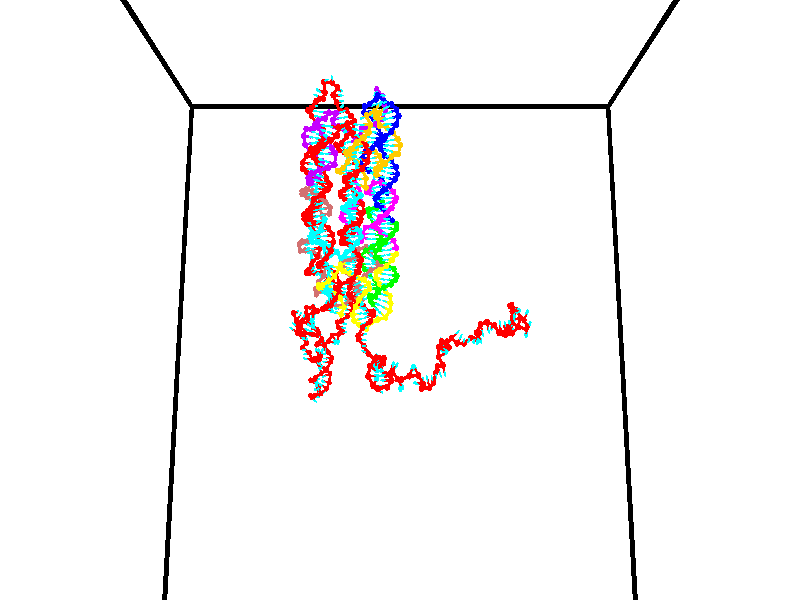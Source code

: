 // switches for output
#declare DRAW_BASES = 1; // possible values are 0, 1; only relevant for DNA ribbons
#declare DRAW_BASES_TYPE = 3; // possible values are 1, 2, 3; only relevant for DNA ribbons
#declare DRAW_FOG = 0; // set to 1 to enable fog

#include "colors.inc"

#include "transforms.inc"
background { rgb <1, 1, 1>}

#default {
   normal{
       ripples 0.25
       frequency 0.20
       turbulence 0.2
       lambda 5
   }
	finish {
		phong 0.1
		phong_size 40.
	}
}

// original window dimensions: 1024x640


// camera settings

camera {
	sky <0, 0.179814, -0.983701>
	up <0, 0.179814, -0.983701>
	right 1.6 * <1, 0, 0>
	location <35, 94.9851, 44.8844>
	look_at <35, 29.7336, 32.9568>
	direction <0, -65.2515, -11.9276>
	angle 67.0682
}


# declare cpy_camera_pos = <35, 94.9851, 44.8844>;
# if (DRAW_FOG = 1)
fog {
	fog_type 2
	up vnormalize(cpy_camera_pos)
	color rgbt<1,1,1,0.3>
	distance 1e-5
	fog_alt 3e-3
	fog_offset 56
}
# end


// LIGHTS

# declare lum = 6;
global_settings {
	ambient_light rgb lum * <0.05, 0.05, 0.05>
	max_trace_level 15
}# declare cpy_direct_light_amount = 0.25;
light_source
{	1000 * <-1, -1.16352, -0.803886>,
	rgb lum * cpy_direct_light_amount
	parallel
}

light_source
{	1000 * <1, 1.16352, 0.803886>,
	rgb lum * cpy_direct_light_amount
	parallel
}

// strand 0

// nucleotide -1

// particle -1
sphere {
	<24.361782, 35.439026, 35.107666> 0.250000
	pigment { color rgbt <1,0,0,0> }
	no_shadow
}
cylinder {
	<24.503597, 35.083279, 34.992207>,  <24.588686, 34.869831, 34.922932>, 0.100000
	pigment { color rgbt <1,0,0,0> }
	no_shadow
}
cylinder {
	<24.503597, 35.083279, 34.992207>,  <24.361782, 35.439026, 35.107666>, 0.100000
	pigment { color rgbt <1,0,0,0> }
	no_shadow
}

// particle -1
sphere {
	<24.503597, 35.083279, 34.992207> 0.100000
	pigment { color rgbt <1,0,0,0> }
	no_shadow
}
sphere {
	0, 1
	scale<0.080000,0.200000,0.300000>
	matrix <0.838222, 0.165504, 0.519608,
		-0.414352, -0.426175, 0.804169,
		0.354537, -0.889372, -0.288652,
		24.609959, 34.816467, 34.905609>
	pigment { color rgbt <0,1,1,0> }
	no_shadow
}
cylinder {
	<24.603313, 35.059887, 35.751404>,  <24.361782, 35.439026, 35.107666>, 0.130000
	pigment { color rgbt <1,0,0,0> }
	no_shadow
}

// nucleotide -1

// particle -1
sphere {
	<24.603313, 35.059887, 35.751404> 0.250000
	pigment { color rgbt <1,0,0,0> }
	no_shadow
}
cylinder {
	<24.803099, 35.000999, 35.409908>,  <24.922970, 34.965668, 35.205013>, 0.100000
	pigment { color rgbt <1,0,0,0> }
	no_shadow
}
cylinder {
	<24.803099, 35.000999, 35.409908>,  <24.603313, 35.059887, 35.751404>, 0.100000
	pigment { color rgbt <1,0,0,0> }
	no_shadow
}

// particle -1
sphere {
	<24.803099, 35.000999, 35.409908> 0.100000
	pigment { color rgbt <1,0,0,0> }
	no_shadow
}
sphere {
	0, 1
	scale<0.080000,0.200000,0.300000>
	matrix <0.865732, 0.121571, 0.485520,
		0.032312, -0.981604, 0.188173,
		0.499464, -0.147219, -0.853734,
		24.952938, 34.956833, 35.153790>
	pigment { color rgbt <0,1,1,0> }
	no_shadow
}
cylinder {
	<25.059341, 34.391907, 35.604317>,  <24.603313, 35.059887, 35.751404>, 0.130000
	pigment { color rgbt <1,0,0,0> }
	no_shadow
}

// nucleotide -1

// particle -1
sphere {
	<25.059341, 34.391907, 35.604317> 0.250000
	pigment { color rgbt <1,0,0,0> }
	no_shadow
}
cylinder {
	<25.210085, 34.710350, 35.414921>,  <25.300531, 34.901417, 35.301285>, 0.100000
	pigment { color rgbt <1,0,0,0> }
	no_shadow
}
cylinder {
	<25.210085, 34.710350, 35.414921>,  <25.059341, 34.391907, 35.604317>, 0.100000
	pigment { color rgbt <1,0,0,0> }
	no_shadow
}

// particle -1
sphere {
	<25.210085, 34.710350, 35.414921> 0.100000
	pigment { color rgbt <1,0,0,0> }
	no_shadow
}
sphere {
	0, 1
	scale<0.080000,0.200000,0.300000>
	matrix <0.846937, -0.089175, 0.524161,
		0.375066, -0.598548, -0.707860,
		0.376859, 0.796108, -0.473486,
		25.323143, 34.949184, 35.272877>
	pigment { color rgbt <0,1,1,0> }
	no_shadow
}
cylinder {
	<24.513138, 33.932011, 35.920815>,  <25.059341, 34.391907, 35.604317>, 0.130000
	pigment { color rgbt <1,0,0,0> }
	no_shadow
}

// nucleotide -1

// particle -1
sphere {
	<24.513138, 33.932011, 35.920815> 0.250000
	pigment { color rgbt <1,0,0,0> }
	no_shadow
}
cylinder {
	<24.374784, 34.307308, 35.917515>,  <24.291773, 34.532486, 35.915535>, 0.100000
	pigment { color rgbt <1,0,0,0> }
	no_shadow
}
cylinder {
	<24.374784, 34.307308, 35.917515>,  <24.513138, 33.932011, 35.920815>, 0.100000
	pigment { color rgbt <1,0,0,0> }
	no_shadow
}

// particle -1
sphere {
	<24.374784, 34.307308, 35.917515> 0.100000
	pigment { color rgbt <1,0,0,0> }
	no_shadow
}
sphere {
	0, 1
	scale<0.080000,0.200000,0.300000>
	matrix <-0.653660, -0.234650, 0.719492,
		0.673122, 0.254250, 0.694452,
		-0.345884, 0.938241, -0.008245,
		24.271019, 34.588779, 35.915043>
	pigment { color rgbt <0,1,1,0> }
	no_shadow
}
cylinder {
	<24.631075, 34.277748, 36.637985>,  <24.513138, 33.932011, 35.920815>, 0.130000
	pigment { color rgbt <1,0,0,0> }
	no_shadow
}

// nucleotide -1

// particle -1
sphere {
	<24.631075, 34.277748, 36.637985> 0.250000
	pigment { color rgbt <1,0,0,0> }
	no_shadow
}
cylinder {
	<24.296297, 34.363186, 36.436428>,  <24.095430, 34.414448, 36.315495>, 0.100000
	pigment { color rgbt <1,0,0,0> }
	no_shadow
}
cylinder {
	<24.296297, 34.363186, 36.436428>,  <24.631075, 34.277748, 36.637985>, 0.100000
	pigment { color rgbt <1,0,0,0> }
	no_shadow
}

// particle -1
sphere {
	<24.296297, 34.363186, 36.436428> 0.100000
	pigment { color rgbt <1,0,0,0> }
	no_shadow
}
sphere {
	0, 1
	scale<0.080000,0.200000,0.300000>
	matrix <-0.545544, -0.252119, 0.799261,
		0.043674, 0.943830, 0.327532,
		-0.836944, 0.213590, -0.503890,
		24.045214, 34.427261, 36.285259>
	pigment { color rgbt <0,1,1,0> }
	no_shadow
}
cylinder {
	<25.309441, 34.027901, 36.585583>,  <24.631075, 34.277748, 36.637985>, 0.130000
	pigment { color rgbt <1,0,0,0> }
	no_shadow
}

// nucleotide -1

// particle -1
sphere {
	<25.309441, 34.027901, 36.585583> 0.250000
	pigment { color rgbt <1,0,0,0> }
	no_shadow
}
cylinder {
	<25.323158, 33.694893, 36.806755>,  <25.331388, 33.495087, 36.939461>, 0.100000
	pigment { color rgbt <1,0,0,0> }
	no_shadow
}
cylinder {
	<25.323158, 33.694893, 36.806755>,  <25.309441, 34.027901, 36.585583>, 0.100000
	pigment { color rgbt <1,0,0,0> }
	no_shadow
}

// particle -1
sphere {
	<25.323158, 33.694893, 36.806755> 0.100000
	pigment { color rgbt <1,0,0,0> }
	no_shadow
}
sphere {
	0, 1
	scale<0.080000,0.200000,0.300000>
	matrix <0.273101, -0.524396, -0.806489,
		0.961374, 0.178665, 0.209378,
		0.034294, -0.832519, 0.552935,
		25.333447, 33.445137, 36.972637>
	pigment { color rgbt <0,1,1,0> }
	no_shadow
}
cylinder {
	<26.111942, 33.857670, 36.687740>,  <25.309441, 34.027901, 36.585583>, 0.130000
	pigment { color rgbt <1,0,0,0> }
	no_shadow
}

// nucleotide -1

// particle -1
sphere {
	<26.111942, 33.857670, 36.687740> 0.250000
	pigment { color rgbt <1,0,0,0> }
	no_shadow
}
cylinder {
	<25.858305, 33.548386, 36.684437>,  <25.706123, 33.362816, 36.682453>, 0.100000
	pigment { color rgbt <1,0,0,0> }
	no_shadow
}
cylinder {
	<25.858305, 33.548386, 36.684437>,  <26.111942, 33.857670, 36.687740>, 0.100000
	pigment { color rgbt <1,0,0,0> }
	no_shadow
}

// particle -1
sphere {
	<25.858305, 33.548386, 36.684437> 0.100000
	pigment { color rgbt <1,0,0,0> }
	no_shadow
}
sphere {
	0, 1
	scale<0.080000,0.200000,0.300000>
	matrix <0.493676, -0.396582, -0.773955,
		0.595155, -0.494838, 0.633187,
		-0.634093, -0.773213, -0.008262,
		25.668077, 33.316422, 36.681957>
	pigment { color rgbt <0,1,1,0> }
	no_shadow
}
cylinder {
	<26.457466, 33.219608, 36.668682>,  <26.111942, 33.857670, 36.687740>, 0.130000
	pigment { color rgbt <1,0,0,0> }
	no_shadow
}

// nucleotide -1

// particle -1
sphere {
	<26.457466, 33.219608, 36.668682> 0.250000
	pigment { color rgbt <1,0,0,0> }
	no_shadow
}
cylinder {
	<26.107498, 33.139053, 36.492519>,  <25.897518, 33.090721, 36.386822>, 0.100000
	pigment { color rgbt <1,0,0,0> }
	no_shadow
}
cylinder {
	<26.107498, 33.139053, 36.492519>,  <26.457466, 33.219608, 36.668682>, 0.100000
	pigment { color rgbt <1,0,0,0> }
	no_shadow
}

// particle -1
sphere {
	<26.107498, 33.139053, 36.492519> 0.100000
	pigment { color rgbt <1,0,0,0> }
	no_shadow
}
sphere {
	0, 1
	scale<0.080000,0.200000,0.300000>
	matrix <0.484042, -0.335679, -0.808098,
		0.014906, -0.920196, 0.391173,
		-0.874918, -0.201390, -0.440410,
		25.845022, 33.078636, 36.360397>
	pigment { color rgbt <0,1,1,0> }
	no_shadow
}
cylinder {
	<26.559265, 32.635971, 36.390995>,  <26.457466, 33.219608, 36.668682>, 0.130000
	pigment { color rgbt <1,0,0,0> }
	no_shadow
}

// nucleotide -1

// particle -1
sphere {
	<26.559265, 32.635971, 36.390995> 0.250000
	pigment { color rgbt <1,0,0,0> }
	no_shadow
}
cylinder {
	<26.244978, 32.755875, 36.174557>,  <26.056406, 32.827816, 36.044693>, 0.100000
	pigment { color rgbt <1,0,0,0> }
	no_shadow
}
cylinder {
	<26.244978, 32.755875, 36.174557>,  <26.559265, 32.635971, 36.390995>, 0.100000
	pigment { color rgbt <1,0,0,0> }
	no_shadow
}

// particle -1
sphere {
	<26.244978, 32.755875, 36.174557> 0.100000
	pigment { color rgbt <1,0,0,0> }
	no_shadow
}
sphere {
	0, 1
	scale<0.080000,0.200000,0.300000>
	matrix <0.318466, -0.553883, -0.769281,
		-0.530306, -0.776761, 0.339733,
		-0.785719, 0.299762, -0.541099,
		26.009262, 32.845802, 36.012226>
	pigment { color rgbt <0,1,1,0> }
	no_shadow
}
cylinder {
	<26.297400, 32.040348, 36.044750>,  <26.559265, 32.635971, 36.390995>, 0.130000
	pigment { color rgbt <1,0,0,0> }
	no_shadow
}

// nucleotide -1

// particle -1
sphere {
	<26.297400, 32.040348, 36.044750> 0.250000
	pigment { color rgbt <1,0,0,0> }
	no_shadow
}
cylinder {
	<26.063482, 32.294281, 35.842758>,  <25.923132, 32.446640, 35.721561>, 0.100000
	pigment { color rgbt <1,0,0,0> }
	no_shadow
}
cylinder {
	<26.063482, 32.294281, 35.842758>,  <26.297400, 32.040348, 36.044750>, 0.100000
	pigment { color rgbt <1,0,0,0> }
	no_shadow
}

// particle -1
sphere {
	<26.063482, 32.294281, 35.842758> 0.100000
	pigment { color rgbt <1,0,0,0> }
	no_shadow
}
sphere {
	0, 1
	scale<0.080000,0.200000,0.300000>
	matrix <0.085061, -0.571101, -0.816460,
		-0.806711, -0.520414, 0.279976,
		-0.584792, 0.634832, -0.504981,
		25.888044, 32.484730, 35.691265>
	pigment { color rgbt <0,1,1,0> }
	no_shadow
}
cylinder {
	<25.778231, 31.612616, 35.767574>,  <26.297400, 32.040348, 36.044750>, 0.130000
	pigment { color rgbt <1,0,0,0> }
	no_shadow
}

// nucleotide -1

// particle -1
sphere {
	<25.778231, 31.612616, 35.767574> 0.250000
	pigment { color rgbt <1,0,0,0> }
	no_shadow
}
cylinder {
	<25.826950, 31.942566, 35.546761>,  <25.856182, 32.140537, 35.414272>, 0.100000
	pigment { color rgbt <1,0,0,0> }
	no_shadow
}
cylinder {
	<25.826950, 31.942566, 35.546761>,  <25.778231, 31.612616, 35.767574>, 0.100000
	pigment { color rgbt <1,0,0,0> }
	no_shadow
}

// particle -1
sphere {
	<25.826950, 31.942566, 35.546761> 0.100000
	pigment { color rgbt <1,0,0,0> }
	no_shadow
}
sphere {
	0, 1
	scale<0.080000,0.200000,0.300000>
	matrix <-0.031836, -0.552646, -0.832808,
		-0.992044, 0.119008, -0.041050,
		0.121797, 0.824875, -0.552038,
		25.863489, 32.190029, 35.381149>
	pigment { color rgbt <0,1,1,0> }
	no_shadow
}
cylinder {
	<25.183765, 31.700836, 35.320309>,  <25.778231, 31.612616, 35.767574>, 0.130000
	pigment { color rgbt <1,0,0,0> }
	no_shadow
}

// nucleotide -1

// particle -1
sphere {
	<25.183765, 31.700836, 35.320309> 0.250000
	pigment { color rgbt <1,0,0,0> }
	no_shadow
}
cylinder {
	<25.515036, 31.871462, 35.174889>,  <25.713799, 31.973837, 35.087635>, 0.100000
	pigment { color rgbt <1,0,0,0> }
	no_shadow
}
cylinder {
	<25.515036, 31.871462, 35.174889>,  <25.183765, 31.700836, 35.320309>, 0.100000
	pigment { color rgbt <1,0,0,0> }
	no_shadow
}

// particle -1
sphere {
	<25.515036, 31.871462, 35.174889> 0.100000
	pigment { color rgbt <1,0,0,0> }
	no_shadow
}
sphere {
	0, 1
	scale<0.080000,0.200000,0.300000>
	matrix <-0.102553, -0.522371, -0.846529,
		-0.551005, 0.738358, -0.388870,
		0.828176, 0.426562, -0.363550,
		25.763489, 31.999430, 35.065823>
	pigment { color rgbt <0,1,1,0> }
	no_shadow
}
cylinder {
	<25.052061, 31.880230, 34.558662>,  <25.183765, 31.700836, 35.320309>, 0.130000
	pigment { color rgbt <1,0,0,0> }
	no_shadow
}

// nucleotide -1

// particle -1
sphere {
	<25.052061, 31.880230, 34.558662> 0.250000
	pigment { color rgbt <1,0,0,0> }
	no_shadow
}
cylinder {
	<25.449625, 31.894960, 34.600201>,  <25.688164, 31.903799, 34.625122>, 0.100000
	pigment { color rgbt <1,0,0,0> }
	no_shadow
}
cylinder {
	<25.449625, 31.894960, 34.600201>,  <25.052061, 31.880230, 34.558662>, 0.100000
	pigment { color rgbt <1,0,0,0> }
	no_shadow
}

// particle -1
sphere {
	<25.449625, 31.894960, 34.600201> 0.100000
	pigment { color rgbt <1,0,0,0> }
	no_shadow
}
sphere {
	0, 1
	scale<0.080000,0.200000,0.300000>
	matrix <0.108254, -0.150882, -0.982607,
		-0.020515, 0.987866, -0.153950,
		0.993912, 0.036824, 0.103845,
		25.747799, 31.906008, 34.631355>
	pigment { color rgbt <0,1,1,0> }
	no_shadow
}
cylinder {
	<25.157181, 32.317291, 34.088688>,  <25.052061, 31.880230, 34.558662>, 0.130000
	pigment { color rgbt <1,0,0,0> }
	no_shadow
}

// nucleotide -1

// particle -1
sphere {
	<25.157181, 32.317291, 34.088688> 0.250000
	pigment { color rgbt <1,0,0,0> }
	no_shadow
}
cylinder {
	<25.490465, 32.109314, 34.163963>,  <25.690435, 31.984526, 34.209129>, 0.100000
	pigment { color rgbt <1,0,0,0> }
	no_shadow
}
cylinder {
	<25.490465, 32.109314, 34.163963>,  <25.157181, 32.317291, 34.088688>, 0.100000
	pigment { color rgbt <1,0,0,0> }
	no_shadow
}

// particle -1
sphere {
	<25.490465, 32.109314, 34.163963> 0.100000
	pigment { color rgbt <1,0,0,0> }
	no_shadow
}
sphere {
	0, 1
	scale<0.080000,0.200000,0.300000>
	matrix <0.183132, -0.061645, -0.981154,
		0.521749, 0.851971, 0.043856,
		0.833211, -0.519947, 0.188186,
		25.740429, 31.953329, 34.220421>
	pigment { color rgbt <0,1,1,0> }
	no_shadow
}
cylinder {
	<25.884718, 32.744995, 34.128021>,  <25.157181, 32.317291, 34.088688>, 0.130000
	pigment { color rgbt <1,0,0,0> }
	no_shadow
}

// nucleotide -1

// particle -1
sphere {
	<25.884718, 32.744995, 34.128021> 0.250000
	pigment { color rgbt <1,0,0,0> }
	no_shadow
}
cylinder {
	<25.824760, 32.376160, 33.985310>,  <25.788786, 32.154858, 33.899681>, 0.100000
	pigment { color rgbt <1,0,0,0> }
	no_shadow
}
cylinder {
	<25.824760, 32.376160, 33.985310>,  <25.884718, 32.744995, 34.128021>, 0.100000
	pigment { color rgbt <1,0,0,0> }
	no_shadow
}

// particle -1
sphere {
	<25.824760, 32.376160, 33.985310> 0.100000
	pigment { color rgbt <1,0,0,0> }
	no_shadow
}
sphere {
	0, 1
	scale<0.080000,0.200000,0.300000>
	matrix <-0.469728, 0.383945, -0.794948,
		0.869993, 0.048433, -0.490679,
		-0.149892, -0.922085, -0.356780,
		25.779793, 32.099533, 33.878277>
	pigment { color rgbt <0,1,1,0> }
	no_shadow
}
cylinder {
	<26.428984, 32.688427, 34.469696>,  <25.884718, 32.744995, 34.128021>, 0.130000
	pigment { color rgbt <1,0,0,0> }
	no_shadow
}

// nucleotide -1

// particle -1
sphere {
	<26.428984, 32.688427, 34.469696> 0.250000
	pigment { color rgbt <1,0,0,0> }
	no_shadow
}
cylinder {
	<26.108833, 32.509411, 34.629246>,  <25.916742, 32.402000, 34.724976>, 0.100000
	pigment { color rgbt <1,0,0,0> }
	no_shadow
}
cylinder {
	<26.108833, 32.509411, 34.629246>,  <26.428984, 32.688427, 34.469696>, 0.100000
	pigment { color rgbt <1,0,0,0> }
	no_shadow
}

// particle -1
sphere {
	<26.108833, 32.509411, 34.629246> 0.100000
	pigment { color rgbt <1,0,0,0> }
	no_shadow
}
sphere {
	0, 1
	scale<0.080000,0.200000,0.300000>
	matrix <-0.069425, 0.730070, 0.679837,
		-0.595465, 0.516433, -0.615401,
		-0.800376, -0.447543, 0.398878,
		25.868721, 32.375149, 34.748909>
	pigment { color rgbt <0,1,1,0> }
	no_shadow
}
cylinder {
	<25.989656, 33.254826, 34.641136>,  <26.428984, 32.688427, 34.469696>, 0.130000
	pigment { color rgbt <1,0,0,0> }
	no_shadow
}

// nucleotide -1

// particle -1
sphere {
	<25.989656, 33.254826, 34.641136> 0.250000
	pigment { color rgbt <1,0,0,0> }
	no_shadow
}
cylinder {
	<25.941801, 32.931095, 34.871155>,  <25.913088, 32.736855, 35.009167>, 0.100000
	pigment { color rgbt <1,0,0,0> }
	no_shadow
}
cylinder {
	<25.941801, 32.931095, 34.871155>,  <25.989656, 33.254826, 34.641136>, 0.100000
	pigment { color rgbt <1,0,0,0> }
	no_shadow
}

// particle -1
sphere {
	<25.941801, 32.931095, 34.871155> 0.100000
	pigment { color rgbt <1,0,0,0> }
	no_shadow
}
sphere {
	0, 1
	scale<0.080000,0.200000,0.300000>
	matrix <-0.075411, 0.584937, 0.807566,
		-0.989950, 0.053250, -0.131013,
		-0.119637, -0.809329, 0.575042,
		25.905910, 32.688297, 35.043667>
	pigment { color rgbt <0,1,1,0> }
	no_shadow
}
cylinder {
	<25.432064, 33.489613, 35.022099>,  <25.989656, 33.254826, 34.641136>, 0.130000
	pigment { color rgbt <1,0,0,0> }
	no_shadow
}

// nucleotide -1

// particle -1
sphere {
	<25.432064, 33.489613, 35.022099> 0.250000
	pigment { color rgbt <1,0,0,0> }
	no_shadow
}
cylinder {
	<25.573414, 33.175056, 35.224766>,  <25.658224, 32.986320, 35.346367>, 0.100000
	pigment { color rgbt <1,0,0,0> }
	no_shadow
}
cylinder {
	<25.573414, 33.175056, 35.224766>,  <25.432064, 33.489613, 35.022099>, 0.100000
	pigment { color rgbt <1,0,0,0> }
	no_shadow
}

// particle -1
sphere {
	<25.573414, 33.175056, 35.224766> 0.100000
	pigment { color rgbt <1,0,0,0> }
	no_shadow
}
sphere {
	0, 1
	scale<0.080000,0.200000,0.300000>
	matrix <-0.336454, 0.398529, 0.853214,
		-0.872884, -0.471972, -0.123756,
		0.353372, -0.786395, 0.506667,
		25.679426, 32.939137, 35.376766>
	pigment { color rgbt <0,1,1,0> }
	no_shadow
}
cylinder {
	<24.920742, 33.230709, 35.432484>,  <25.432064, 33.489613, 35.022099>, 0.130000
	pigment { color rgbt <1,0,0,0> }
	no_shadow
}

// nucleotide -1

// particle -1
sphere {
	<24.920742, 33.230709, 35.432484> 0.250000
	pigment { color rgbt <1,0,0,0> }
	no_shadow
}
cylinder {
	<25.256456, 33.098904, 35.605469>,  <25.457884, 33.019821, 35.709259>, 0.100000
	pigment { color rgbt <1,0,0,0> }
	no_shadow
}
cylinder {
	<25.256456, 33.098904, 35.605469>,  <24.920742, 33.230709, 35.432484>, 0.100000
	pigment { color rgbt <1,0,0,0> }
	no_shadow
}

// particle -1
sphere {
	<25.256456, 33.098904, 35.605469> 0.100000
	pigment { color rgbt <1,0,0,0> }
	no_shadow
}
sphere {
	0, 1
	scale<0.080000,0.200000,0.300000>
	matrix <-0.331782, 0.319739, 0.887517,
		-0.430724, -0.888362, 0.159026,
		0.839284, -0.329513, 0.432462,
		25.508242, 33.000050, 35.735207>
	pigment { color rgbt <0,1,1,0> }
	no_shadow
}
cylinder {
	<24.688639, 32.821014, 36.017017>,  <24.920742, 33.230709, 35.432484>, 0.130000
	pigment { color rgbt <1,0,0,0> }
	no_shadow
}

// nucleotide -1

// particle -1
sphere {
	<24.688639, 32.821014, 36.017017> 0.250000
	pigment { color rgbt <1,0,0,0> }
	no_shadow
}
cylinder {
	<25.061909, 32.938286, 36.100182>,  <25.285872, 33.008648, 36.150082>, 0.100000
	pigment { color rgbt <1,0,0,0> }
	no_shadow
}
cylinder {
	<25.061909, 32.938286, 36.100182>,  <24.688639, 32.821014, 36.017017>, 0.100000
	pigment { color rgbt <1,0,0,0> }
	no_shadow
}

// particle -1
sphere {
	<25.061909, 32.938286, 36.100182> 0.100000
	pigment { color rgbt <1,0,0,0> }
	no_shadow
}
sphere {
	0, 1
	scale<0.080000,0.200000,0.300000>
	matrix <-0.309598, 0.361864, 0.879320,
		0.182564, -0.884930, 0.428451,
		0.933177, 0.293180, 0.207909,
		25.341862, 33.026241, 36.162556>
	pigment { color rgbt <0,1,1,0> }
	no_shadow
}
cylinder {
	<24.779057, 32.617958, 36.668262>,  <24.688639, 32.821014, 36.017017>, 0.130000
	pigment { color rgbt <1,0,0,0> }
	no_shadow
}

// nucleotide -1

// particle -1
sphere {
	<24.779057, 32.617958, 36.668262> 0.250000
	pigment { color rgbt <1,0,0,0> }
	no_shadow
}
cylinder {
	<25.016644, 32.932713, 36.601315>,  <25.159197, 33.121563, 36.561146>, 0.100000
	pigment { color rgbt <1,0,0,0> }
	no_shadow
}
cylinder {
	<25.016644, 32.932713, 36.601315>,  <24.779057, 32.617958, 36.668262>, 0.100000
	pigment { color rgbt <1,0,0,0> }
	no_shadow
}

// particle -1
sphere {
	<25.016644, 32.932713, 36.601315> 0.100000
	pigment { color rgbt <1,0,0,0> }
	no_shadow
}
sphere {
	0, 1
	scale<0.080000,0.200000,0.300000>
	matrix <-0.224356, 0.361818, 0.904849,
		0.772571, -0.499900, 0.391451,
		0.593968, 0.786885, -0.167374,
		25.194834, 33.168777, 36.551102>
	pigment { color rgbt <0,1,1,0> }
	no_shadow
}
cylinder {
	<25.336615, 32.717941, 37.260208>,  <24.779057, 32.617958, 36.668262>, 0.130000
	pigment { color rgbt <1,0,0,0> }
	no_shadow
}

// nucleotide -1

// particle -1
sphere {
	<25.336615, 32.717941, 37.260208> 0.250000
	pigment { color rgbt <1,0,0,0> }
	no_shadow
}
cylinder {
	<25.165232, 33.039074, 37.094372>,  <25.062403, 33.231754, 36.994869>, 0.100000
	pigment { color rgbt <1,0,0,0> }
	no_shadow
}
cylinder {
	<25.165232, 33.039074, 37.094372>,  <25.336615, 32.717941, 37.260208>, 0.100000
	pigment { color rgbt <1,0,0,0> }
	no_shadow
}

// particle -1
sphere {
	<25.165232, 33.039074, 37.094372> 0.100000
	pigment { color rgbt <1,0,0,0> }
	no_shadow
}
sphere {
	0, 1
	scale<0.080000,0.200000,0.300000>
	matrix <-0.354931, 0.272415, 0.894323,
		0.830933, 0.530329, 0.168232,
		-0.428456, 0.802833, -0.414589,
		25.036695, 33.279922, 36.969994>
	pigment { color rgbt <0,1,1,0> }
	no_shadow
}
cylinder {
	<24.949774, 33.160908, 37.740662>,  <25.336615, 32.717941, 37.260208>, 0.130000
	pigment { color rgbt <1,0,0,0> }
	no_shadow
}

// nucleotide -1

// particle -1
sphere {
	<24.949774, 33.160908, 37.740662> 0.250000
	pigment { color rgbt <1,0,0,0> }
	no_shadow
}
cylinder {
	<25.092331, 33.500919, 37.895805>,  <25.177866, 33.704926, 37.988892>, 0.100000
	pigment { color rgbt <1,0,0,0> }
	no_shadow
}
cylinder {
	<25.092331, 33.500919, 37.895805>,  <24.949774, 33.160908, 37.740662>, 0.100000
	pigment { color rgbt <1,0,0,0> }
	no_shadow
}

// particle -1
sphere {
	<25.092331, 33.500919, 37.895805> 0.100000
	pigment { color rgbt <1,0,0,0> }
	no_shadow
}
sphere {
	0, 1
	scale<0.080000,0.200000,0.300000>
	matrix <0.008363, -0.418002, 0.908407,
		0.934298, -0.320507, -0.156083,
		0.356394, 0.850029, 0.387858,
		25.199249, 33.755928, 38.012161>
	pigment { color rgbt <0,1,1,0> }
	no_shadow
}
cylinder {
	<25.658894, 33.040298, 38.147739>,  <24.949774, 33.160908, 37.740662>, 0.130000
	pigment { color rgbt <1,0,0,0> }
	no_shadow
}

// nucleotide -1

// particle -1
sphere {
	<25.658894, 33.040298, 38.147739> 0.250000
	pigment { color rgbt <1,0,0,0> }
	no_shadow
}
cylinder {
	<25.456999, 33.366539, 38.260895>,  <25.335861, 33.562283, 38.328789>, 0.100000
	pigment { color rgbt <1,0,0,0> }
	no_shadow
}
cylinder {
	<25.456999, 33.366539, 38.260895>,  <25.658894, 33.040298, 38.147739>, 0.100000
	pigment { color rgbt <1,0,0,0> }
	no_shadow
}

// particle -1
sphere {
	<25.456999, 33.366539, 38.260895> 0.100000
	pigment { color rgbt <1,0,0,0> }
	no_shadow
}
sphere {
	0, 1
	scale<0.080000,0.200000,0.300000>
	matrix <0.083990, -0.279748, 0.956392,
		0.859178, 0.506487, 0.072696,
		-0.504737, 0.815606, 0.282893,
		25.305578, 33.611221, 38.345764>
	pigment { color rgbt <0,1,1,0> }
	no_shadow
}
cylinder {
	<25.936394, 33.145412, 38.776981>,  <25.658894, 33.040298, 38.147739>, 0.130000
	pigment { color rgbt <1,0,0,0> }
	no_shadow
}

// nucleotide -1

// particle -1
sphere {
	<25.936394, 33.145412, 38.776981> 0.250000
	pigment { color rgbt <1,0,0,0> }
	no_shadow
}
cylinder {
	<25.589663, 33.341709, 38.741695>,  <25.381624, 33.459488, 38.720524>, 0.100000
	pigment { color rgbt <1,0,0,0> }
	no_shadow
}
cylinder {
	<25.589663, 33.341709, 38.741695>,  <25.936394, 33.145412, 38.776981>, 0.100000
	pigment { color rgbt <1,0,0,0> }
	no_shadow
}

// particle -1
sphere {
	<25.589663, 33.341709, 38.741695> 0.100000
	pigment { color rgbt <1,0,0,0> }
	no_shadow
}
sphere {
	0, 1
	scale<0.080000,0.200000,0.300000>
	matrix <-0.240002, -0.255577, 0.936525,
		0.437048, 0.832977, 0.339320,
		-0.866827, 0.490744, -0.088217,
		25.329615, 33.488934, 38.715229>
	pigment { color rgbt <0,1,1,0> }
	no_shadow
}
cylinder {
	<26.759823, 33.240192, 38.519032>,  <25.936394, 33.145412, 38.776981>, 0.130000
	pigment { color rgbt <1,0,0,0> }
	no_shadow
}

// nucleotide -1

// particle -1
sphere {
	<26.759823, 33.240192, 38.519032> 0.250000
	pigment { color rgbt <1,0,0,0> }
	no_shadow
}
cylinder {
	<26.543060, 33.112549, 38.208031>,  <26.413002, 33.035961, 38.021431>, 0.100000
	pigment { color rgbt <1,0,0,0> }
	no_shadow
}
cylinder {
	<26.543060, 33.112549, 38.208031>,  <26.759823, 33.240192, 38.519032>, 0.100000
	pigment { color rgbt <1,0,0,0> }
	no_shadow
}

// particle -1
sphere {
	<26.543060, 33.112549, 38.208031> 0.100000
	pigment { color rgbt <1,0,0,0> }
	no_shadow
}
sphere {
	0, 1
	scale<0.080000,0.200000,0.300000>
	matrix <0.666074, -0.727232, -0.165768,
		-0.512524, -0.607703, 0.606643,
		-0.541909, -0.319109, -0.777499,
		26.380487, 33.016815, 37.974781>
	pigment { color rgbt <0,1,1,0> }
	no_shadow
}
cylinder {
	<26.679657, 32.619061, 38.708263>,  <26.759823, 33.240192, 38.519032>, 0.130000
	pigment { color rgbt <1,0,0,0> }
	no_shadow
}

// nucleotide -1

// particle -1
sphere {
	<26.679657, 32.619061, 38.708263> 0.250000
	pigment { color rgbt <1,0,0,0> }
	no_shadow
}
cylinder {
	<26.630220, 32.659527, 38.313396>,  <26.600559, 32.683807, 38.076477>, 0.100000
	pigment { color rgbt <1,0,0,0> }
	no_shadow
}
cylinder {
	<26.630220, 32.659527, 38.313396>,  <26.679657, 32.619061, 38.708263>, 0.100000
	pigment { color rgbt <1,0,0,0> }
	no_shadow
}

// particle -1
sphere {
	<26.630220, 32.659527, 38.313396> 0.100000
	pigment { color rgbt <1,0,0,0> }
	no_shadow
}
sphere {
	0, 1
	scale<0.080000,0.200000,0.300000>
	matrix <0.705614, -0.690503, -0.159105,
		-0.697735, -0.716220, 0.013955,
		-0.123590, 0.101166, -0.987163,
		26.593143, 32.689877, 38.017246>
	pigment { color rgbt <0,1,1,0> }
	no_shadow
}
cylinder {
	<26.649479, 31.969429, 38.259624>,  <26.679657, 32.619061, 38.708263>, 0.130000
	pigment { color rgbt <1,0,0,0> }
	no_shadow
}

// nucleotide -1

// particle -1
sphere {
	<26.649479, 31.969429, 38.259624> 0.250000
	pigment { color rgbt <1,0,0,0> }
	no_shadow
}
cylinder {
	<26.795307, 32.302917, 38.093735>,  <26.882805, 32.503010, 37.994202>, 0.100000
	pigment { color rgbt <1,0,0,0> }
	no_shadow
}
cylinder {
	<26.795307, 32.302917, 38.093735>,  <26.649479, 31.969429, 38.259624>, 0.100000
	pigment { color rgbt <1,0,0,0> }
	no_shadow
}

// particle -1
sphere {
	<26.795307, 32.302917, 38.093735> 0.100000
	pigment { color rgbt <1,0,0,0> }
	no_shadow
}
sphere {
	0, 1
	scale<0.080000,0.200000,0.300000>
	matrix <0.862095, -0.470544, -0.188097,
		-0.351966, -0.288956, -0.890294,
		0.364571, 0.833722, -0.414723,
		26.904678, 32.553036, 37.969318>
	pigment { color rgbt <0,1,1,0> }
	no_shadow
}
cylinder {
	<26.545052, 31.169502, 38.317623>,  <26.649479, 31.969429, 38.259624>, 0.130000
	pigment { color rgbt <1,0,0,0> }
	no_shadow
}

// nucleotide -1

// particle -1
sphere {
	<26.545052, 31.169502, 38.317623> 0.250000
	pigment { color rgbt <1,0,0,0> }
	no_shadow
}
cylinder {
	<26.561823, 30.845587, 38.083534>,  <26.571886, 30.651237, 37.943081>, 0.100000
	pigment { color rgbt <1,0,0,0> }
	no_shadow
}
cylinder {
	<26.561823, 30.845587, 38.083534>,  <26.545052, 31.169502, 38.317623>, 0.100000
	pigment { color rgbt <1,0,0,0> }
	no_shadow
}

// particle -1
sphere {
	<26.561823, 30.845587, 38.083534> 0.100000
	pigment { color rgbt <1,0,0,0> }
	no_shadow
}
sphere {
	0, 1
	scale<0.080000,0.200000,0.300000>
	matrix <-0.078944, -0.586592, 0.806026,
		-0.995997, 0.012406, -0.088522,
		0.041927, -0.809788, -0.585223,
		26.574402, 30.602650, 37.907967>
	pigment { color rgbt <0,1,1,0> }
	no_shadow
}
cylinder {
	<25.924585, 30.750580, 38.420986>,  <26.545052, 31.169502, 38.317623>, 0.130000
	pigment { color rgbt <1,0,0,0> }
	no_shadow
}

// nucleotide -1

// particle -1
sphere {
	<25.924585, 30.750580, 38.420986> 0.250000
	pigment { color rgbt <1,0,0,0> }
	no_shadow
}
cylinder {
	<26.202204, 30.506336, 38.268429>,  <26.368774, 30.359791, 38.176895>, 0.100000
	pigment { color rgbt <1,0,0,0> }
	no_shadow
}
cylinder {
	<26.202204, 30.506336, 38.268429>,  <25.924585, 30.750580, 38.420986>, 0.100000
	pigment { color rgbt <1,0,0,0> }
	no_shadow
}

// particle -1
sphere {
	<26.202204, 30.506336, 38.268429> 0.100000
	pigment { color rgbt <1,0,0,0> }
	no_shadow
}
sphere {
	0, 1
	scale<0.080000,0.200000,0.300000>
	matrix <-0.110238, -0.613648, 0.781846,
		-0.711443, -0.500591, -0.493211,
		0.694043, -0.610610, -0.381392,
		26.410418, 30.323154, 38.154011>
	pigment { color rgbt <0,1,1,0> }
	no_shadow
}
cylinder {
	<25.631205, 30.054575, 38.536690>,  <25.924585, 30.750580, 38.420986>, 0.130000
	pigment { color rgbt <1,0,0,0> }
	no_shadow
}

// nucleotide -1

// particle -1
sphere {
	<25.631205, 30.054575, 38.536690> 0.250000
	pigment { color rgbt <1,0,0,0> }
	no_shadow
}
cylinder {
	<26.026890, 30.033077, 38.482189>,  <26.264301, 30.020178, 38.449490>, 0.100000
	pigment { color rgbt <1,0,0,0> }
	no_shadow
}
cylinder {
	<26.026890, 30.033077, 38.482189>,  <25.631205, 30.054575, 38.536690>, 0.100000
	pigment { color rgbt <1,0,0,0> }
	no_shadow
}

// particle -1
sphere {
	<26.026890, 30.033077, 38.482189> 0.100000
	pigment { color rgbt <1,0,0,0> }
	no_shadow
}
sphere {
	0, 1
	scale<0.080000,0.200000,0.300000>
	matrix <0.070083, -0.643159, 0.762518,
		-0.128614, -0.763844, -0.632456,
		0.989215, -0.053746, -0.136251,
		26.323654, 30.016953, 38.441315>
	pigment { color rgbt <0,1,1,0> }
	no_shadow
}
cylinder {
	<25.794920, 29.332243, 38.438225>,  <25.631205, 30.054575, 38.536690>, 0.130000
	pigment { color rgbt <1,0,0,0> }
	no_shadow
}

// nucleotide -1

// particle -1
sphere {
	<25.794920, 29.332243, 38.438225> 0.250000
	pigment { color rgbt <1,0,0,0> }
	no_shadow
}
cylinder {
	<26.068171, 29.557516, 38.624199>,  <26.232121, 29.692680, 38.735783>, 0.100000
	pigment { color rgbt <1,0,0,0> }
	no_shadow
}
cylinder {
	<26.068171, 29.557516, 38.624199>,  <25.794920, 29.332243, 38.438225>, 0.100000
	pigment { color rgbt <1,0,0,0> }
	no_shadow
}

// particle -1
sphere {
	<26.068171, 29.557516, 38.624199> 0.100000
	pigment { color rgbt <1,0,0,0> }
	no_shadow
}
sphere {
	0, 1
	scale<0.080000,0.200000,0.300000>
	matrix <-0.134141, -0.529039, 0.837928,
		0.717875, -0.634778, -0.285855,
		0.683127, 0.563183, 0.464934,
		26.273109, 29.726471, 38.763680>
	pigment { color rgbt <0,1,1,0> }
	no_shadow
}
cylinder {
	<26.197960, 28.870935, 38.875465>,  <25.794920, 29.332243, 38.438225>, 0.130000
	pigment { color rgbt <1,0,0,0> }
	no_shadow
}

// nucleotide -1

// particle -1
sphere {
	<26.197960, 28.870935, 38.875465> 0.250000
	pigment { color rgbt <1,0,0,0> }
	no_shadow
}
cylinder {
	<26.274958, 29.225416, 39.044033>,  <26.321156, 29.438105, 39.145172>, 0.100000
	pigment { color rgbt <1,0,0,0> }
	no_shadow
}
cylinder {
	<26.274958, 29.225416, 39.044033>,  <26.197960, 28.870935, 38.875465>, 0.100000
	pigment { color rgbt <1,0,0,0> }
	no_shadow
}

// particle -1
sphere {
	<26.274958, 29.225416, 39.044033> 0.100000
	pigment { color rgbt <1,0,0,0> }
	no_shadow
}
sphere {
	0, 1
	scale<0.080000,0.200000,0.300000>
	matrix <0.063729, -0.439830, 0.895817,
		0.979226, -0.145584, -0.141142,
		0.192495, 0.886203, 0.421415,
		26.332706, 29.491278, 39.170456>
	pigment { color rgbt <0,1,1,0> }
	no_shadow
}
cylinder {
	<26.849960, 28.823181, 39.298992>,  <26.197960, 28.870935, 38.875465>, 0.130000
	pigment { color rgbt <1,0,0,0> }
	no_shadow
}

// nucleotide -1

// particle -1
sphere {
	<26.849960, 28.823181, 39.298992> 0.250000
	pigment { color rgbt <1,0,0,0> }
	no_shadow
}
cylinder {
	<26.670555, 29.144567, 39.455597>,  <26.562912, 29.337399, 39.549561>, 0.100000
	pigment { color rgbt <1,0,0,0> }
	no_shadow
}
cylinder {
	<26.670555, 29.144567, 39.455597>,  <26.849960, 28.823181, 39.298992>, 0.100000
	pigment { color rgbt <1,0,0,0> }
	no_shadow
}

// particle -1
sphere {
	<26.670555, 29.144567, 39.455597> 0.100000
	pigment { color rgbt <1,0,0,0> }
	no_shadow
}
sphere {
	0, 1
	scale<0.080000,0.200000,0.300000>
	matrix <0.123276, -0.378243, 0.917461,
		0.885234, 0.459758, 0.070600,
		-0.448514, 0.803464, 0.391510,
		26.536001, 29.385607, 39.573051>
	pigment { color rgbt <0,1,1,0> }
	no_shadow
}
cylinder {
	<27.405483, 29.271774, 39.640537>,  <26.849960, 28.823181, 39.298992>, 0.130000
	pigment { color rgbt <1,0,0,0> }
	no_shadow
}

// nucleotide -1

// particle -1
sphere {
	<27.405483, 29.271774, 39.640537> 0.250000
	pigment { color rgbt <1,0,0,0> }
	no_shadow
}
cylinder {
	<27.031977, 29.242468, 39.780659>,  <26.807873, 29.224884, 39.864731>, 0.100000
	pigment { color rgbt <1,0,0,0> }
	no_shadow
}
cylinder {
	<27.031977, 29.242468, 39.780659>,  <27.405483, 29.271774, 39.640537>, 0.100000
	pigment { color rgbt <1,0,0,0> }
	no_shadow
}

// particle -1
sphere {
	<27.031977, 29.242468, 39.780659> 0.100000
	pigment { color rgbt <1,0,0,0> }
	no_shadow
}
sphere {
	0, 1
	scale<0.080000,0.200000,0.300000>
	matrix <0.342108, -0.470168, 0.813575,
		0.105095, 0.879531, 0.464091,
		-0.933765, -0.073266, 0.350307,
		26.751846, 29.220488, 39.885750>
	pigment { color rgbt <0,1,1,0> }
	no_shadow
}
cylinder {
	<27.358624, 29.445429, 40.472054>,  <27.405483, 29.271774, 39.640537>, 0.130000
	pigment { color rgbt <1,0,0,0> }
	no_shadow
}

// nucleotide -1

// particle -1
sphere {
	<27.358624, 29.445429, 40.472054> 0.250000
	pigment { color rgbt <1,0,0,0> }
	no_shadow
}
cylinder {
	<27.014774, 29.642263, 40.417068>,  <26.808464, 29.760365, 40.384075>, 0.100000
	pigment { color rgbt <1,0,0,0> }
	no_shadow
}
cylinder {
	<27.014774, 29.642263, 40.417068>,  <27.358624, 29.445429, 40.472054>, 0.100000
	pigment { color rgbt <1,0,0,0> }
	no_shadow
}

// particle -1
sphere {
	<27.014774, 29.642263, 40.417068> 0.100000
	pigment { color rgbt <1,0,0,0> }
	no_shadow
}
sphere {
	0, 1
	scale<0.080000,0.200000,0.300000>
	matrix <-0.457949, -0.622776, 0.634376,
		0.226556, 0.608278, 0.760704,
		-0.859625, 0.492085, -0.137466,
		26.756887, 29.789888, 40.375828>
	pigment { color rgbt <0,1,1,0> }
	no_shadow
}
cylinder {
	<27.104446, 29.799728, 41.052433>,  <27.358624, 29.445429, 40.472054>, 0.130000
	pigment { color rgbt <1,0,0,0> }
	no_shadow
}

// nucleotide -1

// particle -1
sphere {
	<27.104446, 29.799728, 41.052433> 0.250000
	pigment { color rgbt <1,0,0,0> }
	no_shadow
}
cylinder {
	<26.770487, 29.692705, 40.860035>,  <26.570112, 29.628492, 40.744595>, 0.100000
	pigment { color rgbt <1,0,0,0> }
	no_shadow
}
cylinder {
	<26.770487, 29.692705, 40.860035>,  <27.104446, 29.799728, 41.052433>, 0.100000
	pigment { color rgbt <1,0,0,0> }
	no_shadow
}

// particle -1
sphere {
	<26.770487, 29.692705, 40.860035> 0.100000
	pigment { color rgbt <1,0,0,0> }
	no_shadow
}
sphere {
	0, 1
	scale<0.080000,0.200000,0.300000>
	matrix <-0.275086, -0.554085, 0.785696,
		-0.476732, 0.788291, 0.389003,
		-0.834898, -0.267557, -0.480998,
		26.520018, 29.612438, 40.715736>
	pigment { color rgbt <0,1,1,0> }
	no_shadow
}
cylinder {
	<26.559664, 29.997690, 41.473705>,  <27.104446, 29.799728, 41.052433>, 0.130000
	pigment { color rgbt <1,0,0,0> }
	no_shadow
}

// nucleotide -1

// particle -1
sphere {
	<26.559664, 29.997690, 41.473705> 0.250000
	pigment { color rgbt <1,0,0,0> }
	no_shadow
}
cylinder {
	<26.392241, 29.715887, 41.244453>,  <26.291786, 29.546804, 41.106903>, 0.100000
	pigment { color rgbt <1,0,0,0> }
	no_shadow
}
cylinder {
	<26.392241, 29.715887, 41.244453>,  <26.559664, 29.997690, 41.473705>, 0.100000
	pigment { color rgbt <1,0,0,0> }
	no_shadow
}

// particle -1
sphere {
	<26.392241, 29.715887, 41.244453> 0.100000
	pigment { color rgbt <1,0,0,0> }
	no_shadow
}
sphere {
	0, 1
	scale<0.080000,0.200000,0.300000>
	matrix <-0.258479, -0.512561, 0.818823,
		-0.870631, 0.490867, 0.032436,
		-0.418558, -0.704508, -0.573130,
		26.266674, 29.504534, 41.072514>
	pigment { color rgbt <0,1,1,0> }
	no_shadow
}
cylinder {
	<25.816763, 29.837950, 41.666584>,  <26.559664, 29.997690, 41.473705>, 0.130000
	pigment { color rgbt <1,0,0,0> }
	no_shadow
}

// nucleotide -1

// particle -1
sphere {
	<25.816763, 29.837950, 41.666584> 0.250000
	pigment { color rgbt <1,0,0,0> }
	no_shadow
}
cylinder {
	<26.024622, 29.532372, 41.513557>,  <26.149338, 29.349026, 41.421741>, 0.100000
	pigment { color rgbt <1,0,0,0> }
	no_shadow
}
cylinder {
	<26.024622, 29.532372, 41.513557>,  <25.816763, 29.837950, 41.666584>, 0.100000
	pigment { color rgbt <1,0,0,0> }
	no_shadow
}

// particle -1
sphere {
	<26.024622, 29.532372, 41.513557> 0.100000
	pigment { color rgbt <1,0,0,0> }
	no_shadow
}
sphere {
	0, 1
	scale<0.080000,0.200000,0.300000>
	matrix <-0.014623, -0.455657, 0.890036,
		-0.854256, -0.456911, -0.247952,
		0.519647, -0.763943, -0.382566,
		26.180517, 29.303188, 41.398788>
	pigment { color rgbt <0,1,1,0> }
	no_shadow
}
cylinder {
	<25.342886, 29.299953, 41.613441>,  <25.816763, 29.837950, 41.666584>, 0.130000
	pigment { color rgbt <1,0,0,0> }
	no_shadow
}

// nucleotide -1

// particle -1
sphere {
	<25.342886, 29.299953, 41.613441> 0.250000
	pigment { color rgbt <1,0,0,0> }
	no_shadow
}
cylinder {
	<25.727039, 29.213861, 41.684250>,  <25.957531, 29.162207, 41.726734>, 0.100000
	pigment { color rgbt <1,0,0,0> }
	no_shadow
}
cylinder {
	<25.727039, 29.213861, 41.684250>,  <25.342886, 29.299953, 41.613441>, 0.100000
	pigment { color rgbt <1,0,0,0> }
	no_shadow
}

// particle -1
sphere {
	<25.727039, 29.213861, 41.684250> 0.100000
	pigment { color rgbt <1,0,0,0> }
	no_shadow
}
sphere {
	0, 1
	scale<0.080000,0.200000,0.300000>
	matrix <-0.245719, -0.354377, 0.902241,
		-0.131460, -0.909996, -0.393225,
		0.960386, -0.215231, 0.177017,
		26.015156, 29.149292, 41.737354>
	pigment { color rgbt <0,1,1,0> }
	no_shadow
}
cylinder {
	<25.355320, 28.533957, 41.760960>,  <25.342886, 29.299953, 41.613441>, 0.130000
	pigment { color rgbt <1,0,0,0> }
	no_shadow
}

// nucleotide -1

// particle -1
sphere {
	<25.355320, 28.533957, 41.760960> 0.250000
	pigment { color rgbt <1,0,0,0> }
	no_shadow
}
cylinder {
	<25.615273, 28.770998, 41.951317>,  <25.771244, 28.913223, 42.065533>, 0.100000
	pigment { color rgbt <1,0,0,0> }
	no_shadow
}
cylinder {
	<25.615273, 28.770998, 41.951317>,  <25.355320, 28.533957, 41.760960>, 0.100000
	pigment { color rgbt <1,0,0,0> }
	no_shadow
}

// particle -1
sphere {
	<25.615273, 28.770998, 41.951317> 0.100000
	pigment { color rgbt <1,0,0,0> }
	no_shadow
}
sphere {
	0, 1
	scale<0.080000,0.200000,0.300000>
	matrix <-0.347248, -0.325462, 0.879485,
		0.676070, -0.736815, -0.005732,
		0.649884, 0.592602, 0.475893,
		25.810238, 28.948778, 42.094086>
	pigment { color rgbt <0,1,1,0> }
	no_shadow
}
cylinder {
	<25.999361, 28.332401, 41.511116>,  <25.355320, 28.533957, 41.760960>, 0.130000
	pigment { color rgbt <1,0,0,0> }
	no_shadow
}

// nucleotide -1

// particle -1
sphere {
	<25.999361, 28.332401, 41.511116> 0.250000
	pigment { color rgbt <1,0,0,0> }
	no_shadow
}
cylinder {
	<26.366417, 28.361126, 41.354771>,  <26.586651, 28.378361, 41.260963>, 0.100000
	pigment { color rgbt <1,0,0,0> }
	no_shadow
}
cylinder {
	<26.366417, 28.361126, 41.354771>,  <25.999361, 28.332401, 41.511116>, 0.100000
	pigment { color rgbt <1,0,0,0> }
	no_shadow
}

// particle -1
sphere {
	<26.366417, 28.361126, 41.354771> 0.100000
	pigment { color rgbt <1,0,0,0> }
	no_shadow
}
sphere {
	0, 1
	scale<0.080000,0.200000,0.300000>
	matrix <-0.291146, -0.547969, -0.784197,
		-0.270496, 0.833411, -0.481932,
		0.917642, 0.071809, -0.390867,
		26.641710, 28.382669, 41.237511>
	pigment { color rgbt <0,1,1,0> }
	no_shadow
}
cylinder {
	<26.118990, 28.410019, 40.745125>,  <25.999361, 28.332401, 41.511116>, 0.130000
	pigment { color rgbt <1,0,0,0> }
	no_shadow
}

// nucleotide -1

// particle -1
sphere {
	<26.118990, 28.410019, 40.745125> 0.250000
	pigment { color rgbt <1,0,0,0> }
	no_shadow
}
cylinder {
	<25.952194, 28.721315, 40.932938>,  <25.852118, 28.908092, 41.045628>, 0.100000
	pigment { color rgbt <1,0,0,0> }
	no_shadow
}
cylinder {
	<25.952194, 28.721315, 40.932938>,  <26.118990, 28.410019, 40.745125>, 0.100000
	pigment { color rgbt <1,0,0,0> }
	no_shadow
}

// particle -1
sphere {
	<25.952194, 28.721315, 40.932938> 0.100000
	pigment { color rgbt <1,0,0,0> }
	no_shadow
}
sphere {
	0, 1
	scale<0.080000,0.200000,0.300000>
	matrix <0.153171, 0.569369, -0.807687,
		-0.895913, -0.264876, -0.356623,
		-0.416988, 0.778241, 0.469534,
		25.827097, 28.954788, 41.073799>
	pigment { color rgbt <0,1,1,0> }
	no_shadow
}
cylinder {
	<25.683823, 28.650053, 40.312191>,  <26.118990, 28.410019, 40.745125>, 0.130000
	pigment { color rgbt <1,0,0,0> }
	no_shadow
}

// nucleotide -1

// particle -1
sphere {
	<25.683823, 28.650053, 40.312191> 0.250000
	pigment { color rgbt <1,0,0,0> }
	no_shadow
}
cylinder {
	<25.834269, 28.943373, 40.538750>,  <25.924536, 29.119364, 40.674686>, 0.100000
	pigment { color rgbt <1,0,0,0> }
	no_shadow
}
cylinder {
	<25.834269, 28.943373, 40.538750>,  <25.683823, 28.650053, 40.312191>, 0.100000
	pigment { color rgbt <1,0,0,0> }
	no_shadow
}

// particle -1
sphere {
	<25.834269, 28.943373, 40.538750> 0.100000
	pigment { color rgbt <1,0,0,0> }
	no_shadow
}
sphere {
	0, 1
	scale<0.080000,0.200000,0.300000>
	matrix <0.141480, 0.558666, -0.817237,
		-0.915707, 0.387511, 0.106377,
		0.376117, 0.733299, 0.566399,
		25.947104, 29.163363, 40.708668>
	pigment { color rgbt <0,1,1,0> }
	no_shadow
}
cylinder {
	<25.308973, 29.282568, 40.244419>,  <25.683823, 28.650053, 40.312191>, 0.130000
	pigment { color rgbt <1,0,0,0> }
	no_shadow
}

// nucleotide -1

// particle -1
sphere {
	<25.308973, 29.282568, 40.244419> 0.250000
	pigment { color rgbt <1,0,0,0> }
	no_shadow
}
cylinder {
	<25.677454, 29.379578, 40.366119>,  <25.898542, 29.437784, 40.439140>, 0.100000
	pigment { color rgbt <1,0,0,0> }
	no_shadow
}
cylinder {
	<25.677454, 29.379578, 40.366119>,  <25.308973, 29.282568, 40.244419>, 0.100000
	pigment { color rgbt <1,0,0,0> }
	no_shadow
}

// particle -1
sphere {
	<25.677454, 29.379578, 40.366119> 0.100000
	pigment { color rgbt <1,0,0,0> }
	no_shadow
}
sphere {
	0, 1
	scale<0.080000,0.200000,0.300000>
	matrix <0.147003, 0.507061, -0.849282,
		-0.360245, 0.827086, 0.431454,
		0.921202, 0.242525, 0.304250,
		25.953815, 29.452335, 40.457394>
	pigment { color rgbt <0,1,1,0> }
	no_shadow
}
cylinder {
	<25.498074, 29.894390, 40.300949>,  <25.308973, 29.282568, 40.244419>, 0.130000
	pigment { color rgbt <1,0,0,0> }
	no_shadow
}

// nucleotide -1

// particle -1
sphere {
	<25.498074, 29.894390, 40.300949> 0.250000
	pigment { color rgbt <1,0,0,0> }
	no_shadow
}
cylinder {
	<25.855961, 29.734266, 40.221722>,  <26.070694, 29.638193, 40.174187>, 0.100000
	pigment { color rgbt <1,0,0,0> }
	no_shadow
}
cylinder {
	<25.855961, 29.734266, 40.221722>,  <25.498074, 29.894390, 40.300949>, 0.100000
	pigment { color rgbt <1,0,0,0> }
	no_shadow
}

// particle -1
sphere {
	<25.855961, 29.734266, 40.221722> 0.100000
	pigment { color rgbt <1,0,0,0> }
	no_shadow
}
sphere {
	0, 1
	scale<0.080000,0.200000,0.300000>
	matrix <0.098757, 0.609811, -0.786370,
		0.435573, 0.684020, 0.585143,
		0.894720, -0.400308, -0.198066,
		26.124376, 29.614174, 40.162300>
	pigment { color rgbt <0,1,1,0> }
	no_shadow
}
cylinder {
	<25.974327, 30.429905, 40.084801>,  <25.498074, 29.894390, 40.300949>, 0.130000
	pigment { color rgbt <1,0,0,0> }
	no_shadow
}

// nucleotide -1

// particle -1
sphere {
	<25.974327, 30.429905, 40.084801> 0.250000
	pigment { color rgbt <1,0,0,0> }
	no_shadow
}
cylinder {
	<26.127922, 30.088081, 39.944923>,  <26.220079, 29.882988, 39.860996>, 0.100000
	pigment { color rgbt <1,0,0,0> }
	no_shadow
}
cylinder {
	<26.127922, 30.088081, 39.944923>,  <25.974327, 30.429905, 40.084801>, 0.100000
	pigment { color rgbt <1,0,0,0> }
	no_shadow
}

// particle -1
sphere {
	<26.127922, 30.088081, 39.944923> 0.100000
	pigment { color rgbt <1,0,0,0> }
	no_shadow
}
sphere {
	0, 1
	scale<0.080000,0.200000,0.300000>
	matrix <0.256640, 0.462583, -0.848618,
		0.886955, 0.236113, 0.396939,
		0.383987, -0.854557, -0.349694,
		26.243118, 29.831715, 39.840015>
	pigment { color rgbt <0,1,1,0> }
	no_shadow
}
cylinder {
	<26.618500, 30.590746, 39.730251>,  <25.974327, 30.429905, 40.084801>, 0.130000
	pigment { color rgbt <1,0,0,0> }
	no_shadow
}

// nucleotide -1

// particle -1
sphere {
	<26.618500, 30.590746, 39.730251> 0.250000
	pigment { color rgbt <1,0,0,0> }
	no_shadow
}
cylinder {
	<26.540894, 30.234547, 39.565632>,  <26.494329, 30.020826, 39.466862>, 0.100000
	pigment { color rgbt <1,0,0,0> }
	no_shadow
}
cylinder {
	<26.540894, 30.234547, 39.565632>,  <26.618500, 30.590746, 39.730251>, 0.100000
	pigment { color rgbt <1,0,0,0> }
	no_shadow
}

// particle -1
sphere {
	<26.540894, 30.234547, 39.565632> 0.100000
	pigment { color rgbt <1,0,0,0> }
	no_shadow
}
sphere {
	0, 1
	scale<0.080000,0.200000,0.300000>
	matrix <0.257084, 0.358702, -0.897352,
		0.946714, -0.279901, 0.159340,
		-0.194014, -0.890499, -0.411546,
		26.482689, 29.967398, 39.442169>
	pigment { color rgbt <0,1,1,0> }
	no_shadow
}
cylinder {
	<27.187326, 30.519648, 39.329094>,  <26.618500, 30.590746, 39.730251>, 0.130000
	pigment { color rgbt <1,0,0,0> }
	no_shadow
}

// nucleotide -1

// particle -1
sphere {
	<27.187326, 30.519648, 39.329094> 0.250000
	pigment { color rgbt <1,0,0,0> }
	no_shadow
}
cylinder {
	<26.899096, 30.288866, 39.175266>,  <26.726156, 30.150398, 39.082970>, 0.100000
	pigment { color rgbt <1,0,0,0> }
	no_shadow
}
cylinder {
	<26.899096, 30.288866, 39.175266>,  <27.187326, 30.519648, 39.329094>, 0.100000
	pigment { color rgbt <1,0,0,0> }
	no_shadow
}

// particle -1
sphere {
	<26.899096, 30.288866, 39.175266> 0.100000
	pigment { color rgbt <1,0,0,0> }
	no_shadow
}
sphere {
	0, 1
	scale<0.080000,0.200000,0.300000>
	matrix <0.265469, 0.282810, -0.921708,
		0.640541, -0.766254, -0.050624,
		-0.720579, -0.576952, -0.384568,
		26.682922, 30.115780, 39.059895>
	pigment { color rgbt <0,1,1,0> }
	no_shadow
}
cylinder {
	<27.577517, 30.345352, 38.673462>,  <27.187326, 30.519648, 39.329094>, 0.130000
	pigment { color rgbt <1,0,0,0> }
	no_shadow
}

// nucleotide -1

// particle -1
sphere {
	<27.577517, 30.345352, 38.673462> 0.250000
	pigment { color rgbt <1,0,0,0> }
	no_shadow
}
cylinder {
	<27.196993, 30.222101, 38.670261>,  <26.968678, 30.148149, 38.668343>, 0.100000
	pigment { color rgbt <1,0,0,0> }
	no_shadow
}
cylinder {
	<27.196993, 30.222101, 38.670261>,  <27.577517, 30.345352, 38.673462>, 0.100000
	pigment { color rgbt <1,0,0,0> }
	no_shadow
}

// particle -1
sphere {
	<27.196993, 30.222101, 38.670261> 0.100000
	pigment { color rgbt <1,0,0,0> }
	no_shadow
}
sphere {
	0, 1
	scale<0.080000,0.200000,0.300000>
	matrix <0.067804, -0.183874, -0.980609,
		0.300684, -0.933406, 0.195813,
		-0.951311, -0.308130, -0.008001,
		26.911600, 30.129662, 38.667862>
	pigment { color rgbt <0,1,1,0> }
	no_shadow
}
cylinder {
	<27.615984, 29.741684, 38.269234>,  <27.577517, 30.345352, 38.673462>, 0.130000
	pigment { color rgbt <1,0,0,0> }
	no_shadow
}

// nucleotide -1

// particle -1
sphere {
	<27.615984, 29.741684, 38.269234> 0.250000
	pigment { color rgbt <1,0,0,0> }
	no_shadow
}
cylinder {
	<27.227852, 29.829109, 38.310589>,  <26.994972, 29.881563, 38.335403>, 0.100000
	pigment { color rgbt <1,0,0,0> }
	no_shadow
}
cylinder {
	<27.227852, 29.829109, 38.310589>,  <27.615984, 29.741684, 38.269234>, 0.100000
	pigment { color rgbt <1,0,0,0> }
	no_shadow
}

// particle -1
sphere {
	<27.227852, 29.829109, 38.310589> 0.100000
	pigment { color rgbt <1,0,0,0> }
	no_shadow
}
sphere {
	0, 1
	scale<0.080000,0.200000,0.300000>
	matrix <-0.115003, -0.041078, -0.992516,
		-0.212679, -0.974958, 0.064995,
		-0.970331, 0.218562, 0.103387,
		26.936752, 29.894678, 38.341606>
	pigment { color rgbt <0,1,1,0> }
	no_shadow
}
cylinder {
	<27.220135, 29.480909, 37.721489>,  <27.615984, 29.741684, 38.269234>, 0.130000
	pigment { color rgbt <1,0,0,0> }
	no_shadow
}

// nucleotide -1

// particle -1
sphere {
	<27.220135, 29.480909, 37.721489> 0.250000
	pigment { color rgbt <1,0,0,0> }
	no_shadow
}
cylinder {
	<26.983429, 29.775217, 37.853218>,  <26.841406, 29.951801, 37.932255>, 0.100000
	pigment { color rgbt <1,0,0,0> }
	no_shadow
}
cylinder {
	<26.983429, 29.775217, 37.853218>,  <27.220135, 29.480909, 37.721489>, 0.100000
	pigment { color rgbt <1,0,0,0> }
	no_shadow
}

// particle -1
sphere {
	<26.983429, 29.775217, 37.853218> 0.100000
	pigment { color rgbt <1,0,0,0> }
	no_shadow
}
sphere {
	0, 1
	scale<0.080000,0.200000,0.300000>
	matrix <-0.111107, 0.330192, -0.937352,
		-0.798417, -0.591282, -0.113646,
		-0.591765, 0.735771, 0.329326,
		26.805899, 29.995949, 37.952015>
	pigment { color rgbt <0,1,1,0> }
	no_shadow
}
cylinder {
	<26.817131, 29.546391, 37.167366>,  <27.220135, 29.480909, 37.721489>, 0.130000
	pigment { color rgbt <1,0,0,0> }
	no_shadow
}

// nucleotide -1

// particle -1
sphere {
	<26.817131, 29.546391, 37.167366> 0.250000
	pigment { color rgbt <1,0,0,0> }
	no_shadow
}
cylinder {
	<26.766714, 29.877592, 37.385914>,  <26.736464, 30.076313, 37.517044>, 0.100000
	pigment { color rgbt <1,0,0,0> }
	no_shadow
}
cylinder {
	<26.766714, 29.877592, 37.385914>,  <26.817131, 29.546391, 37.167366>, 0.100000
	pigment { color rgbt <1,0,0,0> }
	no_shadow
}

// particle -1
sphere {
	<26.766714, 29.877592, 37.385914> 0.100000
	pigment { color rgbt <1,0,0,0> }
	no_shadow
}
sphere {
	0, 1
	scale<0.080000,0.200000,0.300000>
	matrix <-0.083326, 0.539981, -0.837542,
		-0.988519, -0.151091, 0.000934,
		-0.126041, 0.828005, 0.546371,
		26.728901, 30.125994, 37.549824>
	pigment { color rgbt <0,1,1,0> }
	no_shadow
}
cylinder {
	<26.323215, 29.956938, 36.945637>,  <26.817131, 29.546391, 37.167366>, 0.130000
	pigment { color rgbt <1,0,0,0> }
	no_shadow
}

// nucleotide -1

// particle -1
sphere {
	<26.323215, 29.956938, 36.945637> 0.250000
	pigment { color rgbt <1,0,0,0> }
	no_shadow
}
cylinder {
	<26.595407, 30.197350, 37.113308>,  <26.758722, 30.341597, 37.213909>, 0.100000
	pigment { color rgbt <1,0,0,0> }
	no_shadow
}
cylinder {
	<26.595407, 30.197350, 37.113308>,  <26.323215, 29.956938, 36.945637>, 0.100000
	pigment { color rgbt <1,0,0,0> }
	no_shadow
}

// particle -1
sphere {
	<26.595407, 30.197350, 37.113308> 0.100000
	pigment { color rgbt <1,0,0,0> }
	no_shadow
}
sphere {
	0, 1
	scale<0.080000,0.200000,0.300000>
	matrix <-0.122479, 0.657291, -0.743618,
		-0.722458, 0.454677, 0.520887,
		0.680480, 0.601031, 0.419177,
		26.799551, 30.377659, 37.239059>
	pigment { color rgbt <0,1,1,0> }
	no_shadow
}
cylinder {
	<26.066038, 30.593885, 37.183716>,  <26.323215, 29.956938, 36.945637>, 0.130000
	pigment { color rgbt <1,0,0,0> }
	no_shadow
}

// nucleotide -1

// particle -1
sphere {
	<26.066038, 30.593885, 37.183716> 0.250000
	pigment { color rgbt <1,0,0,0> }
	no_shadow
}
cylinder {
	<26.443382, 30.621569, 37.053928>,  <26.669788, 30.638178, 36.976055>, 0.100000
	pigment { color rgbt <1,0,0,0> }
	no_shadow
}
cylinder {
	<26.443382, 30.621569, 37.053928>,  <26.066038, 30.593885, 37.183716>, 0.100000
	pigment { color rgbt <1,0,0,0> }
	no_shadow
}

// particle -1
sphere {
	<26.443382, 30.621569, 37.053928> 0.100000
	pigment { color rgbt <1,0,0,0> }
	no_shadow
}
sphere {
	0, 1
	scale<0.080000,0.200000,0.300000>
	matrix <-0.299491, 0.598403, -0.743114,
		0.142733, 0.798201, 0.585238,
		0.943362, 0.069207, -0.324466,
		26.726391, 30.642330, 36.956589>
	pigment { color rgbt <0,1,1,0> }
	no_shadow
}
cylinder {
	<26.211445, 31.298946, 37.169666>,  <26.066038, 30.593885, 37.183716>, 0.130000
	pigment { color rgbt <1,0,0,0> }
	no_shadow
}

// nucleotide -1

// particle -1
sphere {
	<26.211445, 31.298946, 37.169666> 0.250000
	pigment { color rgbt <1,0,0,0> }
	no_shadow
}
cylinder {
	<26.403248, 31.093264, 36.885223>,  <26.518330, 30.969854, 36.714558>, 0.100000
	pigment { color rgbt <1,0,0,0> }
	no_shadow
}
cylinder {
	<26.403248, 31.093264, 36.885223>,  <26.211445, 31.298946, 37.169666>, 0.100000
	pigment { color rgbt <1,0,0,0> }
	no_shadow
}

// particle -1
sphere {
	<26.403248, 31.093264, 36.885223> 0.100000
	pigment { color rgbt <1,0,0,0> }
	no_shadow
}
sphere {
	0, 1
	scale<0.080000,0.200000,0.300000>
	matrix <-0.197426, 0.726352, -0.658358,
		0.855042, 0.456077, 0.246772,
		0.479505, -0.514205, -0.711103,
		26.547100, 30.939003, 36.671894>
	pigment { color rgbt <0,1,1,0> }
	no_shadow
}
cylinder {
	<26.743065, 31.694145, 36.803768>,  <26.211445, 31.298946, 37.169666>, 0.130000
	pigment { color rgbt <1,0,0,0> }
	no_shadow
}

// nucleotide -1

// particle -1
sphere {
	<26.743065, 31.694145, 36.803768> 0.250000
	pigment { color rgbt <1,0,0,0> }
	no_shadow
}
cylinder {
	<26.579393, 31.425617, 36.556576>,  <26.481190, 31.264502, 36.408260>, 0.100000
	pigment { color rgbt <1,0,0,0> }
	no_shadow
}
cylinder {
	<26.579393, 31.425617, 36.556576>,  <26.743065, 31.694145, 36.803768>, 0.100000
	pigment { color rgbt <1,0,0,0> }
	no_shadow
}

// particle -1
sphere {
	<26.579393, 31.425617, 36.556576> 0.100000
	pigment { color rgbt <1,0,0,0> }
	no_shadow
}
sphere {
	0, 1
	scale<0.080000,0.200000,0.300000>
	matrix <-0.403087, 0.740596, -0.537622,
		0.818592, 0.029117, -0.573637,
		-0.409180, -0.671319, -0.617983,
		26.456638, 31.224222, 36.371181>
	pigment { color rgbt <0,1,1,0> }
	no_shadow
}
cylinder {
	<27.034531, 31.920778, 37.365070>,  <26.743065, 31.694145, 36.803768>, 0.130000
	pigment { color rgbt <1,0,0,0> }
	no_shadow
}

// nucleotide -1

// particle -1
sphere {
	<27.034531, 31.920778, 37.365070> 0.250000
	pigment { color rgbt <1,0,0,0> }
	no_shadow
}
cylinder {
	<27.147003, 32.127834, 37.688301>,  <27.214487, 32.252068, 37.882240>, 0.100000
	pigment { color rgbt <1,0,0,0> }
	no_shadow
}
cylinder {
	<27.147003, 32.127834, 37.688301>,  <27.034531, 31.920778, 37.365070>, 0.100000
	pigment { color rgbt <1,0,0,0> }
	no_shadow
}

// particle -1
sphere {
	<27.147003, 32.127834, 37.688301> 0.100000
	pigment { color rgbt <1,0,0,0> }
	no_shadow
}
sphere {
	0, 1
	scale<0.080000,0.200000,0.300000>
	matrix <-0.956622, 0.218083, 0.193170,
		-0.076235, -0.827339, 0.556506,
		0.281182, 0.517639, 0.808076,
		27.231358, 32.283127, 37.930725>
	pigment { color rgbt <0,1,1,0> }
	no_shadow
}
cylinder {
	<27.458380, 31.557095, 36.984894>,  <27.034531, 31.920778, 37.365070>, 0.130000
	pigment { color rgbt <1,0,0,0> }
	no_shadow
}

// nucleotide -1

// particle -1
sphere {
	<27.458380, 31.557095, 36.984894> 0.250000
	pigment { color rgbt <1,0,0,0> }
	no_shadow
}
cylinder {
	<27.829092, 31.680885, 37.070034>,  <28.051519, 31.755159, 37.121117>, 0.100000
	pigment { color rgbt <1,0,0,0> }
	no_shadow
}
cylinder {
	<27.829092, 31.680885, 37.070034>,  <27.458380, 31.557095, 36.984894>, 0.100000
	pigment { color rgbt <1,0,0,0> }
	no_shadow
}

// particle -1
sphere {
	<27.829092, 31.680885, 37.070034> 0.100000
	pigment { color rgbt <1,0,0,0> }
	no_shadow
}
sphere {
	0, 1
	scale<0.080000,0.200000,0.300000>
	matrix <0.365045, -0.875575, -0.316403,
		0.088444, 0.370934, -0.924438,
		0.926779, 0.309478, 0.212847,
		28.107126, 31.773729, 37.133888>
	pigment { color rgbt <0,1,1,0> }
	no_shadow
}
cylinder {
	<27.785461, 31.294807, 36.424149>,  <27.458380, 31.557095, 36.984894>, 0.130000
	pigment { color rgbt <1,0,0,0> }
	no_shadow
}

// nucleotide -1

// particle -1
sphere {
	<27.785461, 31.294807, 36.424149> 0.250000
	pigment { color rgbt <1,0,0,0> }
	no_shadow
}
cylinder {
	<28.025356, 31.359486, 36.737625>,  <28.169294, 31.398293, 36.925709>, 0.100000
	pigment { color rgbt <1,0,0,0> }
	no_shadow
}
cylinder {
	<28.025356, 31.359486, 36.737625>,  <27.785461, 31.294807, 36.424149>, 0.100000
	pigment { color rgbt <1,0,0,0> }
	no_shadow
}

// particle -1
sphere {
	<28.025356, 31.359486, 36.737625> 0.100000
	pigment { color rgbt <1,0,0,0> }
	no_shadow
}
sphere {
	0, 1
	scale<0.080000,0.200000,0.300000>
	matrix <0.399998, -0.908811, -0.118595,
		0.693048, 0.384599, -0.609727,
		0.599738, 0.161698, 0.783689,
		28.205278, 31.407995, 36.972733>
	pigment { color rgbt <0,1,1,0> }
	no_shadow
}
cylinder {
	<28.432631, 31.011093, 36.271606>,  <27.785461, 31.294807, 36.424149>, 0.130000
	pigment { color rgbt <1,0,0,0> }
	no_shadow
}

// nucleotide -1

// particle -1
sphere {
	<28.432631, 31.011093, 36.271606> 0.250000
	pigment { color rgbt <1,0,0,0> }
	no_shadow
}
cylinder {
	<28.399542, 31.038271, 36.669308>,  <28.379688, 31.054579, 36.907928>, 0.100000
	pigment { color rgbt <1,0,0,0> }
	no_shadow
}
cylinder {
	<28.399542, 31.038271, 36.669308>,  <28.432631, 31.011093, 36.271606>, 0.100000
	pigment { color rgbt <1,0,0,0> }
	no_shadow
}

// particle -1
sphere {
	<28.399542, 31.038271, 36.669308> 0.100000
	pigment { color rgbt <1,0,0,0> }
	no_shadow
}
sphere {
	0, 1
	scale<0.080000,0.200000,0.300000>
	matrix <0.249936, -0.964373, 0.086699,
		0.964722, 0.255672, 0.062794,
		-0.082723, 0.067946, 0.994254,
		28.374725, 31.058655, 36.967583>
	pigment { color rgbt <0,1,1,0> }
	no_shadow
}
cylinder {
	<28.915472, 31.557667, 36.163017>,  <28.432631, 31.011093, 36.271606>, 0.130000
	pigment { color rgbt <1,0,0,0> }
	no_shadow
}

// nucleotide -1

// particle -1
sphere {
	<28.915472, 31.557667, 36.163017> 0.250000
	pigment { color rgbt <1,0,0,0> }
	no_shadow
}
cylinder {
	<29.112816, 31.899868, 36.225895>,  <29.231222, 32.105190, 36.263622>, 0.100000
	pigment { color rgbt <1,0,0,0> }
	no_shadow
}
cylinder {
	<29.112816, 31.899868, 36.225895>,  <28.915472, 31.557667, 36.163017>, 0.100000
	pigment { color rgbt <1,0,0,0> }
	no_shadow
}

// particle -1
sphere {
	<29.112816, 31.899868, 36.225895> 0.100000
	pigment { color rgbt <1,0,0,0> }
	no_shadow
}
sphere {
	0, 1
	scale<0.080000,0.200000,0.300000>
	matrix <-0.166965, 0.270497, -0.948132,
		-0.853650, 0.441525, 0.276292,
		0.493360, 0.855504, 0.157190,
		29.260824, 32.156521, 36.273052>
	pigment { color rgbt <0,1,1,0> }
	no_shadow
}
cylinder {
	<28.483917, 32.080997, 35.799339>,  <28.915472, 31.557667, 36.163017>, 0.130000
	pigment { color rgbt <1,0,0,0> }
	no_shadow
}

// nucleotide -1

// particle -1
sphere {
	<28.483917, 32.080997, 35.799339> 0.250000
	pigment { color rgbt <1,0,0,0> }
	no_shadow
}
cylinder {
	<28.843668, 32.245331, 35.859119>,  <29.059519, 32.343929, 35.894985>, 0.100000
	pigment { color rgbt <1,0,0,0> }
	no_shadow
}
cylinder {
	<28.843668, 32.245331, 35.859119>,  <28.483917, 32.080997, 35.799339>, 0.100000
	pigment { color rgbt <1,0,0,0> }
	no_shadow
}

// particle -1
sphere {
	<28.843668, 32.245331, 35.859119> 0.100000
	pigment { color rgbt <1,0,0,0> }
	no_shadow
}
sphere {
	0, 1
	scale<0.080000,0.200000,0.300000>
	matrix <-0.009705, 0.360528, -0.932698,
		-0.437065, 0.837397, 0.328238,
		0.899378, 0.410835, 0.149447,
		29.113482, 32.368580, 35.903954>
	pigment { color rgbt <0,1,1,0> }
	no_shadow
}
cylinder {
	<28.472429, 32.764416, 35.470158>,  <28.483917, 32.080997, 35.799339>, 0.130000
	pigment { color rgbt <1,0,0,0> }
	no_shadow
}

// nucleotide -1

// particle -1
sphere {
	<28.472429, 32.764416, 35.470158> 0.250000
	pigment { color rgbt <1,0,0,0> }
	no_shadow
}
cylinder {
	<28.859543, 32.676929, 35.520046>,  <29.091812, 32.624439, 35.549980>, 0.100000
	pigment { color rgbt <1,0,0,0> }
	no_shadow
}
cylinder {
	<28.859543, 32.676929, 35.520046>,  <28.472429, 32.764416, 35.470158>, 0.100000
	pigment { color rgbt <1,0,0,0> }
	no_shadow
}

// particle -1
sphere {
	<28.859543, 32.676929, 35.520046> 0.100000
	pigment { color rgbt <1,0,0,0> }
	no_shadow
}
sphere {
	0, 1
	scale<0.080000,0.200000,0.300000>
	matrix <0.225391, 0.531823, -0.816311,
		0.112208, 0.818125, 0.563987,
		0.967785, -0.218714, 0.124723,
		29.149878, 32.611317, 35.557465>
	pigment { color rgbt <0,1,1,0> }
	no_shadow
}
cylinder {
	<28.965616, 33.393787, 35.418621>,  <28.472429, 32.764416, 35.470158>, 0.130000
	pigment { color rgbt <1,0,0,0> }
	no_shadow
}

// nucleotide -1

// particle -1
sphere {
	<28.965616, 33.393787, 35.418621> 0.250000
	pigment { color rgbt <1,0,0,0> }
	no_shadow
}
cylinder {
	<29.129885, 33.057526, 35.277397>,  <29.228445, 32.855770, 35.192661>, 0.100000
	pigment { color rgbt <1,0,0,0> }
	no_shadow
}
cylinder {
	<29.129885, 33.057526, 35.277397>,  <28.965616, 33.393787, 35.418621>, 0.100000
	pigment { color rgbt <1,0,0,0> }
	no_shadow
}

// particle -1
sphere {
	<29.129885, 33.057526, 35.277397> 0.100000
	pigment { color rgbt <1,0,0,0> }
	no_shadow
}
sphere {
	0, 1
	scale<0.080000,0.200000,0.300000>
	matrix <0.181594, 0.454875, -0.871844,
		0.893517, 0.293927, 0.339461,
		0.410671, -0.840652, -0.353063,
		29.253086, 32.805328, 35.171478>
	pigment { color rgbt <0,1,1,0> }
	no_shadow
}
cylinder {
	<29.635263, 33.619366, 35.047863>,  <28.965616, 33.393787, 35.418621>, 0.130000
	pigment { color rgbt <1,0,0,0> }
	no_shadow
}

// nucleotide -1

// particle -1
sphere {
	<29.635263, 33.619366, 35.047863> 0.250000
	pigment { color rgbt <1,0,0,0> }
	no_shadow
}
cylinder {
	<29.482286, 33.279507, 34.902622>,  <29.390501, 33.075592, 34.815475>, 0.100000
	pigment { color rgbt <1,0,0,0> }
	no_shadow
}
cylinder {
	<29.482286, 33.279507, 34.902622>,  <29.635263, 33.619366, 35.047863>, 0.100000
	pigment { color rgbt <1,0,0,0> }
	no_shadow
}

// particle -1
sphere {
	<29.482286, 33.279507, 34.902622> 0.100000
	pigment { color rgbt <1,0,0,0> }
	no_shadow
}
sphere {
	0, 1
	scale<0.080000,0.200000,0.300000>
	matrix <-0.019501, 0.400312, -0.916171,
		0.923774, -0.343300, -0.169664,
		-0.382440, -0.849644, -0.363104,
		29.367554, 33.024612, 34.793690>
	pigment { color rgbt <0,1,1,0> }
	no_shadow
}
cylinder {
	<30.139406, 33.391083, 34.555195>,  <29.635263, 33.619366, 35.047863>, 0.130000
	pigment { color rgbt <1,0,0,0> }
	no_shadow
}

// nucleotide -1

// particle -1
sphere {
	<30.139406, 33.391083, 34.555195> 0.250000
	pigment { color rgbt <1,0,0,0> }
	no_shadow
}
cylinder {
	<29.751856, 33.312569, 34.494862>,  <29.519325, 33.265461, 34.458660>, 0.100000
	pigment { color rgbt <1,0,0,0> }
	no_shadow
}
cylinder {
	<29.751856, 33.312569, 34.494862>,  <30.139406, 33.391083, 34.555195>, 0.100000
	pigment { color rgbt <1,0,0,0> }
	no_shadow
}

// particle -1
sphere {
	<29.751856, 33.312569, 34.494862> 0.100000
	pigment { color rgbt <1,0,0,0> }
	no_shadow
}
sphere {
	0, 1
	scale<0.080000,0.200000,0.300000>
	matrix <-0.003220, 0.619267, -0.785174,
		0.247523, -0.760251, -0.600626,
		-0.968877, -0.196283, -0.150835,
		29.461193, 33.253685, 34.449612>
	pigment { color rgbt <0,1,1,0> }
	no_shadow
}
cylinder {
	<29.926426, 32.986847, 33.902351>,  <30.139406, 33.391083, 34.555195>, 0.130000
	pigment { color rgbt <1,0,0,0> }
	no_shadow
}

// nucleotide -1

// particle -1
sphere {
	<29.926426, 32.986847, 33.902351> 0.250000
	pigment { color rgbt <1,0,0,0> }
	no_shadow
}
cylinder {
	<29.649231, 33.259052, 33.997574>,  <29.482914, 33.422375, 34.054707>, 0.100000
	pigment { color rgbt <1,0,0,0> }
	no_shadow
}
cylinder {
	<29.649231, 33.259052, 33.997574>,  <29.926426, 32.986847, 33.902351>, 0.100000
	pigment { color rgbt <1,0,0,0> }
	no_shadow
}

// particle -1
sphere {
	<29.649231, 33.259052, 33.997574> 0.100000
	pigment { color rgbt <1,0,0,0> }
	no_shadow
}
sphere {
	0, 1
	scale<0.080000,0.200000,0.300000>
	matrix <0.131200, 0.443719, -0.886510,
		-0.708911, -0.583107, -0.396775,
		-0.692987, 0.680514, 0.238054,
		29.441336, 33.463207, 34.068989>
	pigment { color rgbt <0,1,1,0> }
	no_shadow
}
cylinder {
	<29.488266, 33.067787, 33.358707>,  <29.926426, 32.986847, 33.902351>, 0.130000
	pigment { color rgbt <1,0,0,0> }
	no_shadow
}

// nucleotide -1

// particle -1
sphere {
	<29.488266, 33.067787, 33.358707> 0.250000
	pigment { color rgbt <1,0,0,0> }
	no_shadow
}
cylinder {
	<29.470358, 33.398357, 33.583214>,  <29.459612, 33.596699, 33.717918>, 0.100000
	pigment { color rgbt <1,0,0,0> }
	no_shadow
}
cylinder {
	<29.470358, 33.398357, 33.583214>,  <29.488266, 33.067787, 33.358707>, 0.100000
	pigment { color rgbt <1,0,0,0> }
	no_shadow
}

// particle -1
sphere {
	<29.470358, 33.398357, 33.583214> 0.100000
	pigment { color rgbt <1,0,0,0> }
	no_shadow
}
sphere {
	0, 1
	scale<0.080000,0.200000,0.300000>
	matrix <0.120836, 0.562188, -0.818134,
		-0.991662, 0.031192, -0.125032,
		-0.044772, 0.826421, 0.561270,
		29.456926, 33.646282, 33.751595>
	pigment { color rgbt <0,1,1,0> }
	no_shadow
}
cylinder {
	<28.887136, 33.423855, 33.094879>,  <29.488266, 33.067787, 33.358707>, 0.130000
	pigment { color rgbt <1,0,0,0> }
	no_shadow
}

// nucleotide -1

// particle -1
sphere {
	<28.887136, 33.423855, 33.094879> 0.250000
	pigment { color rgbt <1,0,0,0> }
	no_shadow
}
cylinder {
	<29.130108, 33.683277, 33.278358>,  <29.275890, 33.838928, 33.388447>, 0.100000
	pigment { color rgbt <1,0,0,0> }
	no_shadow
}
cylinder {
	<29.130108, 33.683277, 33.278358>,  <28.887136, 33.423855, 33.094879>, 0.100000
	pigment { color rgbt <1,0,0,0> }
	no_shadow
}

// particle -1
sphere {
	<29.130108, 33.683277, 33.278358> 0.100000
	pigment { color rgbt <1,0,0,0> }
	no_shadow
}
sphere {
	0, 1
	scale<0.080000,0.200000,0.300000>
	matrix <0.001680, 0.576388, -0.817174,
		-0.794371, 0.497148, 0.349026,
		0.607431, 0.648553, 0.458701,
		29.312338, 33.877842, 33.415970>
	pigment { color rgbt <0,1,1,0> }
	no_shadow
}
cylinder {
	<28.553806, 34.116646, 33.099327>,  <28.887136, 33.423855, 33.094879>, 0.130000
	pigment { color rgbt <1,0,0,0> }
	no_shadow
}

// nucleotide -1

// particle -1
sphere {
	<28.553806, 34.116646, 33.099327> 0.250000
	pigment { color rgbt <1,0,0,0> }
	no_shadow
}
cylinder {
	<28.950539, 34.166588, 33.109768>,  <29.188578, 34.196552, 33.116032>, 0.100000
	pigment { color rgbt <1,0,0,0> }
	no_shadow
}
cylinder {
	<28.950539, 34.166588, 33.109768>,  <28.553806, 34.116646, 33.099327>, 0.100000
	pigment { color rgbt <1,0,0,0> }
	no_shadow
}

// particle -1
sphere {
	<28.950539, 34.166588, 33.109768> 0.100000
	pigment { color rgbt <1,0,0,0> }
	no_shadow
}
sphere {
	0, 1
	scale<0.080000,0.200000,0.300000>
	matrix <-0.047002, 0.548012, -0.835149,
		-0.118578, 0.827100, 0.549404,
		0.991832, 0.124853, 0.026107,
		29.248089, 34.204044, 33.117599>
	pigment { color rgbt <0,1,1,0> }
	no_shadow
}
cylinder {
	<28.597712, 34.766151, 32.804928>,  <28.553806, 34.116646, 33.099327>, 0.130000
	pigment { color rgbt <1,0,0,0> }
	no_shadow
}

// nucleotide -1

// particle -1
sphere {
	<28.597712, 34.766151, 32.804928> 0.250000
	pigment { color rgbt <1,0,0,0> }
	no_shadow
}
cylinder {
	<28.976793, 34.639786, 32.823051>,  <29.204243, 34.563965, 32.833923>, 0.100000
	pigment { color rgbt <1,0,0,0> }
	no_shadow
}
cylinder {
	<28.976793, 34.639786, 32.823051>,  <28.597712, 34.766151, 32.804928>, 0.100000
	pigment { color rgbt <1,0,0,0> }
	no_shadow
}

// particle -1
sphere {
	<28.976793, 34.639786, 32.823051> 0.100000
	pigment { color rgbt <1,0,0,0> }
	no_shadow
}
sphere {
	0, 1
	scale<0.080000,0.200000,0.300000>
	matrix <0.206993, 0.500394, -0.840690,
		0.242915, 0.806105, 0.539618,
		0.947706, -0.315913, 0.045305,
		29.261105, 34.545013, 32.836643>
	pigment { color rgbt <0,1,1,0> }
	no_shadow
}
cylinder {
	<29.059254, 35.344025, 32.613209>,  <28.597712, 34.766151, 32.804928>, 0.130000
	pigment { color rgbt <1,0,0,0> }
	no_shadow
}

// nucleotide -1

// particle -1
sphere {
	<29.059254, 35.344025, 32.613209> 0.250000
	pigment { color rgbt <1,0,0,0> }
	no_shadow
}
cylinder {
	<29.288227, 35.024361, 32.539822>,  <29.425611, 34.832561, 32.495789>, 0.100000
	pigment { color rgbt <1,0,0,0> }
	no_shadow
}
cylinder {
	<29.288227, 35.024361, 32.539822>,  <29.059254, 35.344025, 32.613209>, 0.100000
	pigment { color rgbt <1,0,0,0> }
	no_shadow
}

// particle -1
sphere {
	<29.288227, 35.024361, 32.539822> 0.100000
	pigment { color rgbt <1,0,0,0> }
	no_shadow
}
sphere {
	0, 1
	scale<0.080000,0.200000,0.300000>
	matrix <0.353600, 0.442479, -0.824123,
		0.739789, 0.406880, 0.535873,
		0.572432, -0.799162, -0.183469,
		29.459957, 34.784611, 32.484779>
	pigment { color rgbt <0,1,1,0> }
	no_shadow
}
cylinder {
	<29.784214, 35.659470, 32.439137>,  <29.059254, 35.344025, 32.613209>, 0.130000
	pigment { color rgbt <1,0,0,0> }
	no_shadow
}

// nucleotide -1

// particle -1
sphere {
	<29.784214, 35.659470, 32.439137> 0.250000
	pigment { color rgbt <1,0,0,0> }
	no_shadow
}
cylinder {
	<29.810066, 35.285450, 32.299702>,  <29.825577, 35.061039, 32.216042>, 0.100000
	pigment { color rgbt <1,0,0,0> }
	no_shadow
}
cylinder {
	<29.810066, 35.285450, 32.299702>,  <29.784214, 35.659470, 32.439137>, 0.100000
	pigment { color rgbt <1,0,0,0> }
	no_shadow
}

// particle -1
sphere {
	<29.810066, 35.285450, 32.299702> 0.100000
	pigment { color rgbt <1,0,0,0> }
	no_shadow
}
sphere {
	0, 1
	scale<0.080000,0.200000,0.300000>
	matrix <0.452827, 0.338763, -0.824734,
		0.889253, -0.104548, 0.445308,
		0.064630, -0.935045, -0.348588,
		29.829454, 35.004936, 32.195126>
	pigment { color rgbt <0,1,1,0> }
	no_shadow
}
cylinder {
	<30.315031, 35.665855, 31.996452>,  <29.784214, 35.659470, 32.439137>, 0.130000
	pigment { color rgbt <1,0,0,0> }
	no_shadow
}

// nucleotide -1

// particle -1
sphere {
	<30.315031, 35.665855, 31.996452> 0.250000
	pigment { color rgbt <1,0,0,0> }
	no_shadow
}
cylinder {
	<30.161064, 35.317978, 31.872860>,  <30.068684, 35.109249, 31.798704>, 0.100000
	pigment { color rgbt <1,0,0,0> }
	no_shadow
}
cylinder {
	<30.161064, 35.317978, 31.872860>,  <30.315031, 35.665855, 31.996452>, 0.100000
	pigment { color rgbt <1,0,0,0> }
	no_shadow
}

// particle -1
sphere {
	<30.161064, 35.317978, 31.872860> 0.100000
	pigment { color rgbt <1,0,0,0> }
	no_shadow
}
sphere {
	0, 1
	scale<0.080000,0.200000,0.300000>
	matrix <0.267424, 0.215320, -0.939213,
		0.883360, -0.444147, 0.149697,
		-0.384916, -0.869696, -0.308981,
		30.045589, 35.057068, 31.780165>
	pigment { color rgbt <0,1,1,0> }
	no_shadow
}
cylinder {
	<30.862125, 35.310108, 31.584780>,  <30.315031, 35.665855, 31.996452>, 0.130000
	pigment { color rgbt <1,0,0,0> }
	no_shadow
}

// nucleotide -1

// particle -1
sphere {
	<30.862125, 35.310108, 31.584780> 0.250000
	pigment { color rgbt <1,0,0,0> }
	no_shadow
}
cylinder {
	<30.513491, 35.166229, 31.451538>,  <30.304310, 35.079903, 31.371593>, 0.100000
	pigment { color rgbt <1,0,0,0> }
	no_shadow
}
cylinder {
	<30.513491, 35.166229, 31.451538>,  <30.862125, 35.310108, 31.584780>, 0.100000
	pigment { color rgbt <1,0,0,0> }
	no_shadow
}

// particle -1
sphere {
	<30.513491, 35.166229, 31.451538> 0.100000
	pigment { color rgbt <1,0,0,0> }
	no_shadow
}
sphere {
	0, 1
	scale<0.080000,0.200000,0.300000>
	matrix <0.253229, 0.251482, -0.934148,
		0.419778, -0.898541, -0.128103,
		-0.871586, -0.359695, -0.333104,
		30.252014, 35.058319, 31.351606>
	pigment { color rgbt <0,1,1,0> }
	no_shadow
}
cylinder {
	<31.038157, 35.037300, 30.907202>,  <30.862125, 35.310108, 31.584780>, 0.130000
	pigment { color rgbt <1,0,0,0> }
	no_shadow
}

// nucleotide -1

// particle -1
sphere {
	<31.038157, 35.037300, 30.907202> 0.250000
	pigment { color rgbt <1,0,0,0> }
	no_shadow
}
cylinder {
	<30.638773, 35.059166, 30.911079>,  <30.399143, 35.072285, 30.913406>, 0.100000
	pigment { color rgbt <1,0,0,0> }
	no_shadow
}
cylinder {
	<30.638773, 35.059166, 30.911079>,  <31.038157, 35.037300, 30.907202>, 0.100000
	pigment { color rgbt <1,0,0,0> }
	no_shadow
}

// particle -1
sphere {
	<30.638773, 35.059166, 30.911079> 0.100000
	pigment { color rgbt <1,0,0,0> }
	no_shadow
}
sphere {
	0, 1
	scale<0.080000,0.200000,0.300000>
	matrix <0.012862, 0.397627, -0.917457,
		-0.054011, -0.915917, -0.397717,
		-0.998457, 0.054668, 0.009696,
		30.339235, 35.075565, 30.913988>
	pigment { color rgbt <0,1,1,0> }
	no_shadow
}
cylinder {
	<30.844015, 34.770668, 30.282196>,  <31.038157, 35.037300, 30.907202>, 0.130000
	pigment { color rgbt <1,0,0,0> }
	no_shadow
}

// nucleotide -1

// particle -1
sphere {
	<30.844015, 34.770668, 30.282196> 0.250000
	pigment { color rgbt <1,0,0,0> }
	no_shadow
}
cylinder {
	<30.533941, 34.993847, 30.400705>,  <30.347897, 35.127754, 30.471811>, 0.100000
	pigment { color rgbt <1,0,0,0> }
	no_shadow
}
cylinder {
	<30.533941, 34.993847, 30.400705>,  <30.844015, 34.770668, 30.282196>, 0.100000
	pigment { color rgbt <1,0,0,0> }
	no_shadow
}

// particle -1
sphere {
	<30.533941, 34.993847, 30.400705> 0.100000
	pigment { color rgbt <1,0,0,0> }
	no_shadow
}
sphere {
	0, 1
	scale<0.080000,0.200000,0.300000>
	matrix <0.042134, 0.513604, -0.856992,
		-0.630326, -0.651846, -0.421648,
		-0.775187, 0.557950, 0.296273,
		30.301386, 35.161232, 30.489588>
	pigment { color rgbt <0,1,1,0> }
	no_shadow
}
cylinder {
	<30.388750, 34.778179, 29.646229>,  <30.844015, 34.770668, 30.282196>, 0.130000
	pigment { color rgbt <1,0,0,0> }
	no_shadow
}

// nucleotide -1

// particle -1
sphere {
	<30.388750, 34.778179, 29.646229> 0.250000
	pigment { color rgbt <1,0,0,0> }
	no_shadow
}
cylinder {
	<30.303467, 35.100658, 29.866985>,  <30.252296, 35.294147, 29.999439>, 0.100000
	pigment { color rgbt <1,0,0,0> }
	no_shadow
}
cylinder {
	<30.303467, 35.100658, 29.866985>,  <30.388750, 34.778179, 29.646229>, 0.100000
	pigment { color rgbt <1,0,0,0> }
	no_shadow
}

// particle -1
sphere {
	<30.303467, 35.100658, 29.866985> 0.100000
	pigment { color rgbt <1,0,0,0> }
	no_shadow
}
sphere {
	0, 1
	scale<0.080000,0.200000,0.300000>
	matrix <0.082135, 0.577669, -0.812128,
		-0.973549, -0.127821, -0.189379,
		-0.213206, 0.806201, 0.551890,
		30.239506, 35.342518, 30.032553>
	pigment { color rgbt <0,1,1,0> }
	no_shadow
}
cylinder {
	<29.972006, 35.132339, 29.163853>,  <30.388750, 34.778179, 29.646229>, 0.130000
	pigment { color rgbt <1,0,0,0> }
	no_shadow
}

// nucleotide -1

// particle -1
sphere {
	<29.972006, 35.132339, 29.163853> 0.250000
	pigment { color rgbt <1,0,0,0> }
	no_shadow
}
cylinder {
	<30.057375, 35.409725, 29.439116>,  <30.108597, 35.576157, 29.604273>, 0.100000
	pigment { color rgbt <1,0,0,0> }
	no_shadow
}
cylinder {
	<30.057375, 35.409725, 29.439116>,  <29.972006, 35.132339, 29.163853>, 0.100000
	pigment { color rgbt <1,0,0,0> }
	no_shadow
}

// particle -1
sphere {
	<30.057375, 35.409725, 29.439116> 0.100000
	pigment { color rgbt <1,0,0,0> }
	no_shadow
}
sphere {
	0, 1
	scale<0.080000,0.200000,0.300000>
	matrix <-0.352834, 0.711555, -0.607616,
		-0.911021, -0.113126, 0.396538,
		0.213421, 0.693463, 0.688157,
		30.121401, 35.617764, 29.645563>
	pigment { color rgbt <0,1,1,0> }
	no_shadow
}
cylinder {
	<29.391111, 35.616283, 29.177288>,  <29.972006, 35.132339, 29.163853>, 0.130000
	pigment { color rgbt <1,0,0,0> }
	no_shadow
}

// nucleotide -1

// particle -1
sphere {
	<29.391111, 35.616283, 29.177288> 0.250000
	pigment { color rgbt <1,0,0,0> }
	no_shadow
}
cylinder {
	<29.688219, 35.814610, 29.357269>,  <29.866484, 35.933605, 29.465258>, 0.100000
	pigment { color rgbt <1,0,0,0> }
	no_shadow
}
cylinder {
	<29.688219, 35.814610, 29.357269>,  <29.391111, 35.616283, 29.177288>, 0.100000
	pigment { color rgbt <1,0,0,0> }
	no_shadow
}

// particle -1
sphere {
	<29.688219, 35.814610, 29.357269> 0.100000
	pigment { color rgbt <1,0,0,0> }
	no_shadow
}
sphere {
	0, 1
	scale<0.080000,0.200000,0.300000>
	matrix <-0.182570, 0.796547, -0.576352,
		-0.644173, 0.345949, 0.682173,
		0.742771, 0.495814, 0.449954,
		29.911051, 35.963352, 29.492256>
	pigment { color rgbt <0,1,1,0> }
	no_shadow
}
cylinder {
	<29.118835, 36.342800, 29.329424>,  <29.391111, 35.616283, 29.177288>, 0.130000
	pigment { color rgbt <1,0,0,0> }
	no_shadow
}

// nucleotide -1

// particle -1
sphere {
	<29.118835, 36.342800, 29.329424> 0.250000
	pigment { color rgbt <1,0,0,0> }
	no_shadow
}
cylinder {
	<29.516748, 36.360050, 29.292440>,  <29.755497, 36.370399, 29.270250>, 0.100000
	pigment { color rgbt <1,0,0,0> }
	no_shadow
}
cylinder {
	<29.516748, 36.360050, 29.292440>,  <29.118835, 36.342800, 29.329424>, 0.100000
	pigment { color rgbt <1,0,0,0> }
	no_shadow
}

// particle -1
sphere {
	<29.516748, 36.360050, 29.292440> 0.100000
	pigment { color rgbt <1,0,0,0> }
	no_shadow
}
sphere {
	0, 1
	scale<0.080000,0.200000,0.300000>
	matrix <-0.094669, 0.727984, -0.679026,
		0.038025, 0.684236, 0.728269,
		0.994782, 0.043124, -0.092458,
		29.815184, 36.372986, 29.264704>
	pigment { color rgbt <0,1,1,0> }
	no_shadow
}
cylinder {
	<29.242088, 37.005291, 29.237160>,  <29.118835, 36.342800, 29.329424>, 0.130000
	pigment { color rgbt <1,0,0,0> }
	no_shadow
}

// nucleotide -1

// particle -1
sphere {
	<29.242088, 37.005291, 29.237160> 0.250000
	pigment { color rgbt <1,0,0,0> }
	no_shadow
}
cylinder {
	<29.571236, 36.833260, 29.088614>,  <29.768724, 36.730042, 28.999485>, 0.100000
	pigment { color rgbt <1,0,0,0> }
	no_shadow
}
cylinder {
	<29.571236, 36.833260, 29.088614>,  <29.242088, 37.005291, 29.237160>, 0.100000
	pigment { color rgbt <1,0,0,0> }
	no_shadow
}

// particle -1
sphere {
	<29.571236, 36.833260, 29.088614> 0.100000
	pigment { color rgbt <1,0,0,0> }
	no_shadow
}
sphere {
	0, 1
	scale<0.080000,0.200000,0.300000>
	matrix <0.032343, 0.687942, -0.725045,
		0.567308, 0.584607, 0.579997,
		0.822870, -0.430082, -0.371367,
		29.818096, 36.704235, 28.977203>
	pigment { color rgbt <0,1,1,0> }
	no_shadow
}
cylinder {
	<29.742319, 37.551739, 29.153675>,  <29.242088, 37.005291, 29.237160>, 0.130000
	pigment { color rgbt <1,0,0,0> }
	no_shadow
}

// nucleotide -1

// particle -1
sphere {
	<29.742319, 37.551739, 29.153675> 0.250000
	pigment { color rgbt <1,0,0,0> }
	no_shadow
}
cylinder {
	<29.859339, 37.247620, 28.921688>,  <29.929550, 37.065147, 28.782495>, 0.100000
	pigment { color rgbt <1,0,0,0> }
	no_shadow
}
cylinder {
	<29.859339, 37.247620, 28.921688>,  <29.742319, 37.551739, 29.153675>, 0.100000
	pigment { color rgbt <1,0,0,0> }
	no_shadow
}

// particle -1
sphere {
	<29.859339, 37.247620, 28.921688> 0.100000
	pigment { color rgbt <1,0,0,0> }
	no_shadow
}
sphere {
	0, 1
	scale<0.080000,0.200000,0.300000>
	matrix <0.166303, 0.637713, -0.752108,
		0.941679, 0.123577, 0.313001,
		0.292548, -0.760297, -0.579970,
		29.947104, 37.019531, 28.747698>
	pigment { color rgbt <0,1,1,0> }
	no_shadow
}
cylinder {
	<30.436222, 37.751247, 28.798536>,  <29.742319, 37.551739, 29.153675>, 0.130000
	pigment { color rgbt <1,0,0,0> }
	no_shadow
}

// nucleotide -1

// particle -1
sphere {
	<30.436222, 37.751247, 28.798536> 0.250000
	pigment { color rgbt <1,0,0,0> }
	no_shadow
}
cylinder {
	<30.290871, 37.461422, 28.564285>,  <30.203659, 37.287525, 28.423735>, 0.100000
	pigment { color rgbt <1,0,0,0> }
	no_shadow
}
cylinder {
	<30.290871, 37.461422, 28.564285>,  <30.436222, 37.751247, 28.798536>, 0.100000
	pigment { color rgbt <1,0,0,0> }
	no_shadow
}

// particle -1
sphere {
	<30.290871, 37.461422, 28.564285> 0.100000
	pigment { color rgbt <1,0,0,0> }
	no_shadow
}
sphere {
	0, 1
	scale<0.080000,0.200000,0.300000>
	matrix <0.158359, 0.571411, -0.805240,
		0.918085, -0.385345, -0.092897,
		-0.363378, -0.724567, -0.585627,
		30.181858, 37.244053, 28.388597>
	pigment { color rgbt <0,1,1,0> }
	no_shadow
}
cylinder {
	<30.880564, 37.800312, 28.203554>,  <30.436222, 37.751247, 28.798536>, 0.130000
	pigment { color rgbt <1,0,0,0> }
	no_shadow
}

// nucleotide -1

// particle -1
sphere {
	<30.880564, 37.800312, 28.203554> 0.250000
	pigment { color rgbt <1,0,0,0> }
	no_shadow
}
cylinder {
	<30.587334, 37.563217, 28.070126>,  <30.411396, 37.420959, 27.990068>, 0.100000
	pigment { color rgbt <1,0,0,0> }
	no_shadow
}
cylinder {
	<30.587334, 37.563217, 28.070126>,  <30.880564, 37.800312, 28.203554>, 0.100000
	pigment { color rgbt <1,0,0,0> }
	no_shadow
}

// particle -1
sphere {
	<30.587334, 37.563217, 28.070126> 0.100000
	pigment { color rgbt <1,0,0,0> }
	no_shadow
}
sphere {
	0, 1
	scale<0.080000,0.200000,0.300000>
	matrix <0.191972, 0.290178, -0.937520,
		0.652494, -0.751308, -0.098933,
		-0.733074, -0.592734, -0.333570,
		30.367411, 37.385399, 27.970055>
	pigment { color rgbt <0,1,1,0> }
	no_shadow
}
cylinder {
	<31.157276, 37.446861, 27.573971>,  <30.880564, 37.800312, 28.203554>, 0.130000
	pigment { color rgbt <1,0,0,0> }
	no_shadow
}

// nucleotide -1

// particle -1
sphere {
	<31.157276, 37.446861, 27.573971> 0.250000
	pigment { color rgbt <1,0,0,0> }
	no_shadow
}
cylinder {
	<30.758444, 37.416771, 27.568815>,  <30.519144, 37.398716, 27.565722>, 0.100000
	pigment { color rgbt <1,0,0,0> }
	no_shadow
}
cylinder {
	<30.758444, 37.416771, 27.568815>,  <31.157276, 37.446861, 27.573971>, 0.100000
	pigment { color rgbt <1,0,0,0> }
	no_shadow
}

// particle -1
sphere {
	<30.758444, 37.416771, 27.568815> 0.100000
	pigment { color rgbt <1,0,0,0> }
	no_shadow
}
sphere {
	0, 1
	scale<0.080000,0.200000,0.300000>
	matrix <-0.005194, 0.235330, -0.971902,
		0.076149, -0.969000, -0.235034,
		-0.997083, -0.075230, -0.012887,
		30.459318, 37.394203, 27.564949>
	pigment { color rgbt <0,1,1,0> }
	no_shadow
}
cylinder {
	<31.023857, 37.020535, 27.028761>,  <31.157276, 37.446861, 27.573971>, 0.130000
	pigment { color rgbt <1,0,0,0> }
	no_shadow
}

// nucleotide -1

// particle -1
sphere {
	<31.023857, 37.020535, 27.028761> 0.250000
	pigment { color rgbt <1,0,0,0> }
	no_shadow
}
cylinder {
	<30.677639, 37.209682, 27.094761>,  <30.469908, 37.323170, 27.134361>, 0.100000
	pigment { color rgbt <1,0,0,0> }
	no_shadow
}
cylinder {
	<30.677639, 37.209682, 27.094761>,  <31.023857, 37.020535, 27.028761>, 0.100000
	pigment { color rgbt <1,0,0,0> }
	no_shadow
}

// particle -1
sphere {
	<30.677639, 37.209682, 27.094761> 0.100000
	pigment { color rgbt <1,0,0,0> }
	no_shadow
}
sphere {
	0, 1
	scale<0.080000,0.200000,0.300000>
	matrix <-0.084342, 0.187128, -0.978708,
		-0.493674, -0.861035, -0.122085,
		-0.865547, 0.472866, 0.165002,
		30.417974, 37.351543, 27.144262>
	pigment { color rgbt <0,1,1,0> }
	no_shadow
}
cylinder {
	<30.560974, 36.835243, 26.411535>,  <31.023857, 37.020535, 27.028761>, 0.130000
	pigment { color rgbt <1,0,0,0> }
	no_shadow
}

// nucleotide -1

// particle -1
sphere {
	<30.560974, 36.835243, 26.411535> 0.250000
	pigment { color rgbt <1,0,0,0> }
	no_shadow
}
cylinder {
	<30.392708, 37.162350, 26.568659>,  <30.291748, 37.358612, 26.662933>, 0.100000
	pigment { color rgbt <1,0,0,0> }
	no_shadow
}
cylinder {
	<30.392708, 37.162350, 26.568659>,  <30.560974, 36.835243, 26.411535>, 0.100000
	pigment { color rgbt <1,0,0,0> }
	no_shadow
}

// particle -1
sphere {
	<30.392708, 37.162350, 26.568659> 0.100000
	pigment { color rgbt <1,0,0,0> }
	no_shadow
}
sphere {
	0, 1
	scale<0.080000,0.200000,0.300000>
	matrix <-0.063653, 0.405312, -0.911960,
		-0.904979, -0.408635, -0.118448,
		-0.420667, 0.817765, 0.392809,
		30.266508, 37.407681, 26.686502>
	pigment { color rgbt <0,1,1,0> }
	no_shadow
}
cylinder {
	<30.005884, 37.054070, 25.929075>,  <30.560974, 36.835243, 26.411535>, 0.130000
	pigment { color rgbt <1,0,0,0> }
	no_shadow
}

// nucleotide -1

// particle -1
sphere {
	<30.005884, 37.054070, 25.929075> 0.250000
	pigment { color rgbt <1,0,0,0> }
	no_shadow
}
cylinder {
	<30.090580, 37.379498, 26.145691>,  <30.141397, 37.574757, 26.275660>, 0.100000
	pigment { color rgbt <1,0,0,0> }
	no_shadow
}
cylinder {
	<30.090580, 37.379498, 26.145691>,  <30.005884, 37.054070, 25.929075>, 0.100000
	pigment { color rgbt <1,0,0,0> }
	no_shadow
}

// particle -1
sphere {
	<30.090580, 37.379498, 26.145691> 0.100000
	pigment { color rgbt <1,0,0,0> }
	no_shadow
}
sphere {
	0, 1
	scale<0.080000,0.200000,0.300000>
	matrix <-0.122895, 0.571868, -0.811088,
		-0.969568, 0.105188, 0.221072,
		0.211741, 0.813574, 0.541538,
		30.154102, 37.623569, 26.308153>
	pigment { color rgbt <0,1,1,0> }
	no_shadow
}
cylinder {
	<29.455261, 37.437649, 25.838003>,  <30.005884, 37.054070, 25.929075>, 0.130000
	pigment { color rgbt <1,0,0,0> }
	no_shadow
}

// nucleotide -1

// particle -1
sphere {
	<29.455261, 37.437649, 25.838003> 0.250000
	pigment { color rgbt <1,0,0,0> }
	no_shadow
}
cylinder {
	<29.760590, 37.674641, 25.941006>,  <29.943787, 37.816833, 26.002808>, 0.100000
	pigment { color rgbt <1,0,0,0> }
	no_shadow
}
cylinder {
	<29.760590, 37.674641, 25.941006>,  <29.455261, 37.437649, 25.838003>, 0.100000
	pigment { color rgbt <1,0,0,0> }
	no_shadow
}

// particle -1
sphere {
	<29.760590, 37.674641, 25.941006> 0.100000
	pigment { color rgbt <1,0,0,0> }
	no_shadow
}
sphere {
	0, 1
	scale<0.080000,0.200000,0.300000>
	matrix <-0.259847, 0.646526, -0.717276,
		-0.591454, 0.480601, 0.647461,
		0.763323, 0.592476, 0.257508,
		29.989586, 37.852383, 26.018257>
	pigment { color rgbt <0,1,1,0> }
	no_shadow
}
cylinder {
	<29.189741, 38.123955, 25.830814>,  <29.455261, 37.437649, 25.838003>, 0.130000
	pigment { color rgbt <1,0,0,0> }
	no_shadow
}

// nucleotide -1

// particle -1
sphere {
	<29.189741, 38.123955, 25.830814> 0.250000
	pigment { color rgbt <1,0,0,0> }
	no_shadow
}
cylinder {
	<29.580021, 38.209831, 25.813311>,  <29.814190, 38.261356, 25.802809>, 0.100000
	pigment { color rgbt <1,0,0,0> }
	no_shadow
}
cylinder {
	<29.580021, 38.209831, 25.813311>,  <29.189741, 38.123955, 25.830814>, 0.100000
	pigment { color rgbt <1,0,0,0> }
	no_shadow
}

// particle -1
sphere {
	<29.580021, 38.209831, 25.813311> 0.100000
	pigment { color rgbt <1,0,0,0> }
	no_shadow
}
sphere {
	0, 1
	scale<0.080000,0.200000,0.300000>
	matrix <-0.195650, 0.763800, -0.615086,
		-0.098630, 0.608702, 0.787245,
		0.975702, 0.214690, -0.043759,
		29.872732, 38.274239, 25.800182>
	pigment { color rgbt <0,1,1,0> }
	no_shadow
}
cylinder {
	<29.214504, 38.887566, 25.790009>,  <29.189741, 38.123955, 25.830814>, 0.130000
	pigment { color rgbt <1,0,0,0> }
	no_shadow
}

// nucleotide -1

// particle -1
sphere {
	<29.214504, 38.887566, 25.790009> 0.250000
	pigment { color rgbt <1,0,0,0> }
	no_shadow
}
cylinder {
	<29.569374, 38.755379, 25.661190>,  <29.782295, 38.676067, 25.583899>, 0.100000
	pigment { color rgbt <1,0,0,0> }
	no_shadow
}
cylinder {
	<29.569374, 38.755379, 25.661190>,  <29.214504, 38.887566, 25.790009>, 0.100000
	pigment { color rgbt <1,0,0,0> }
	no_shadow
}

// particle -1
sphere {
	<29.569374, 38.755379, 25.661190> 0.100000
	pigment { color rgbt <1,0,0,0> }
	no_shadow
}
sphere {
	0, 1
	scale<0.080000,0.200000,0.300000>
	matrix <0.025880, 0.732461, -0.680317,
		0.460709, 0.595225, 0.658373,
		0.887174, -0.330467, -0.322046,
		29.835526, 38.656239, 25.564575>
	pigment { color rgbt <0,1,1,0> }
	no_shadow
}
cylinder {
	<29.611509, 39.502983, 25.797422>,  <29.214504, 38.887566, 25.790009>, 0.130000
	pigment { color rgbt <1,0,0,0> }
	no_shadow
}

// nucleotide -1

// particle -1
sphere {
	<29.611509, 39.502983, 25.797422> 0.250000
	pigment { color rgbt <1,0,0,0> }
	no_shadow
}
cylinder {
	<29.744303, 39.241032, 25.525856>,  <29.823978, 39.083862, 25.362917>, 0.100000
	pigment { color rgbt <1,0,0,0> }
	no_shadow
}
cylinder {
	<29.744303, 39.241032, 25.525856>,  <29.611509, 39.502983, 25.797422>, 0.100000
	pigment { color rgbt <1,0,0,0> }
	no_shadow
}

// particle -1
sphere {
	<29.744303, 39.241032, 25.525856> 0.100000
	pigment { color rgbt <1,0,0,0> }
	no_shadow
}
sphere {
	0, 1
	scale<0.080000,0.200000,0.300000>
	matrix <-0.209023, 0.650771, -0.729936,
		0.919835, 0.384236, 0.079162,
		0.331984, -0.654874, -0.678916,
		29.843899, 39.044571, 25.322182>
	pigment { color rgbt <0,1,1,0> }
	no_shadow
}
cylinder {
	<30.222683, 39.895905, 25.594578>,  <29.611509, 39.502983, 25.797422>, 0.130000
	pigment { color rgbt <1,0,0,0> }
	no_shadow
}

// nucleotide -1

// particle -1
sphere {
	<30.222683, 39.895905, 25.594578> 0.250000
	pigment { color rgbt <1,0,0,0> }
	no_shadow
}
cylinder {
	<30.156246, 39.634945, 25.298796>,  <30.116383, 39.478371, 25.121326>, 0.100000
	pigment { color rgbt <1,0,0,0> }
	no_shadow
}
cylinder {
	<30.156246, 39.634945, 25.298796>,  <30.222683, 39.895905, 25.594578>, 0.100000
	pigment { color rgbt <1,0,0,0> }
	no_shadow
}

// particle -1
sphere {
	<30.156246, 39.634945, 25.298796> 0.100000
	pigment { color rgbt <1,0,0,0> }
	no_shadow
}
sphere {
	0, 1
	scale<0.080000,0.200000,0.300000>
	matrix <-0.032321, 0.753070, -0.657146,
		0.985580, -0.085248, -0.146167,
		-0.166094, -0.652395, -0.739455,
		30.106419, 39.439228, 25.076960>
	pigment { color rgbt <0,1,1,0> }
	no_shadow
}
cylinder {
	<30.713287, 39.995579, 24.919807>,  <30.222683, 39.895905, 25.594578>, 0.130000
	pigment { color rgbt <1,0,0,0> }
	no_shadow
}

// nucleotide -1

// particle -1
sphere {
	<30.713287, 39.995579, 24.919807> 0.250000
	pigment { color rgbt <1,0,0,0> }
	no_shadow
}
cylinder {
	<30.398817, 39.792786, 24.778444>,  <30.210135, 39.671112, 24.693626>, 0.100000
	pigment { color rgbt <1,0,0,0> }
	no_shadow
}
cylinder {
	<30.398817, 39.792786, 24.778444>,  <30.713287, 39.995579, 24.919807>, 0.100000
	pigment { color rgbt <1,0,0,0> }
	no_shadow
}

// particle -1
sphere {
	<30.398817, 39.792786, 24.778444> 0.100000
	pigment { color rgbt <1,0,0,0> }
	no_shadow
}
sphere {
	0, 1
	scale<0.080000,0.200000,0.300000>
	matrix <0.029987, 0.539885, -0.841205,
		0.617274, -0.671933, -0.409242,
		-0.786177, -0.506982, -0.353406,
		30.162964, 39.640690, 24.672422>
	pigment { color rgbt <0,1,1,0> }
	no_shadow
}
cylinder {
	<30.971010, 39.829151, 24.234905>,  <30.713287, 39.995579, 24.919807>, 0.130000
	pigment { color rgbt <1,0,0,0> }
	no_shadow
}

// nucleotide -1

// particle -1
sphere {
	<30.971010, 39.829151, 24.234905> 0.250000
	pigment { color rgbt <1,0,0,0> }
	no_shadow
}
cylinder {
	<30.572432, 39.833443, 24.268311>,  <30.333284, 39.836018, 24.288353>, 0.100000
	pigment { color rgbt <1,0,0,0> }
	no_shadow
}
cylinder {
	<30.572432, 39.833443, 24.268311>,  <30.971010, 39.829151, 24.234905>, 0.100000
	pigment { color rgbt <1,0,0,0> }
	no_shadow
}

// particle -1
sphere {
	<30.572432, 39.833443, 24.268311> 0.100000
	pigment { color rgbt <1,0,0,0> }
	no_shadow
}
sphere {
	0, 1
	scale<0.080000,0.200000,0.300000>
	matrix <-0.070910, 0.427892, -0.901044,
		-0.045404, -0.903766, -0.425612,
		-0.996449, 0.010731, 0.083514,
		30.273497, 39.836662, 24.293365>
	pigment { color rgbt <0,1,1,0> }
	no_shadow
}
cylinder {
	<30.742378, 39.707741, 23.544561>,  <30.971010, 39.829151, 24.234905>, 0.130000
	pigment { color rgbt <1,0,0,0> }
	no_shadow
}

// nucleotide -1

// particle -1
sphere {
	<30.742378, 39.707741, 23.544561> 0.250000
	pigment { color rgbt <1,0,0,0> }
	no_shadow
}
cylinder {
	<30.414425, 39.863197, 23.712727>,  <30.217653, 39.956470, 23.813625>, 0.100000
	pigment { color rgbt <1,0,0,0> }
	no_shadow
}
cylinder {
	<30.414425, 39.863197, 23.712727>,  <30.742378, 39.707741, 23.544561>, 0.100000
	pigment { color rgbt <1,0,0,0> }
	no_shadow
}

// particle -1
sphere {
	<30.414425, 39.863197, 23.712727> 0.100000
	pigment { color rgbt <1,0,0,0> }
	no_shadow
}
sphere {
	0, 1
	scale<0.080000,0.200000,0.300000>
	matrix <-0.226508, 0.454211, -0.861619,
		-0.525819, -0.801654, -0.284369,
		-0.819883, 0.388643, 0.420414,
		30.168459, 39.979790, 23.838850>
	pigment { color rgbt <0,1,1,0> }
	no_shadow
}
cylinder {
	<30.263035, 39.683578, 23.016626>,  <30.742378, 39.707741, 23.544561>, 0.130000
	pigment { color rgbt <1,0,0,0> }
	no_shadow
}

// nucleotide -1

// particle -1
sphere {
	<30.263035, 39.683578, 23.016626> 0.250000
	pigment { color rgbt <1,0,0,0> }
	no_shadow
}
cylinder {
	<30.125204, 39.948048, 23.283195>,  <30.042505, 40.106731, 23.443136>, 0.100000
	pigment { color rgbt <1,0,0,0> }
	no_shadow
}
cylinder {
	<30.125204, 39.948048, 23.283195>,  <30.263035, 39.683578, 23.016626>, 0.100000
	pigment { color rgbt <1,0,0,0> }
	no_shadow
}

// particle -1
sphere {
	<30.125204, 39.948048, 23.283195> 0.100000
	pigment { color rgbt <1,0,0,0> }
	no_shadow
}
sphere {
	0, 1
	scale<0.080000,0.200000,0.300000>
	matrix <-0.217864, 0.634192, -0.741846,
		-0.913128, -0.400811, -0.074480,
		-0.344574, 0.661174, 0.666421,
		30.021832, 40.146400, 23.483122>
	pigment { color rgbt <0,1,1,0> }
	no_shadow
}
cylinder {
	<29.622795, 39.947388, 22.768408>,  <30.263035, 39.683578, 23.016626>, 0.130000
	pigment { color rgbt <1,0,0,0> }
	no_shadow
}

// nucleotide -1

// particle -1
sphere {
	<29.622795, 39.947388, 22.768408> 0.250000
	pigment { color rgbt <1,0,0,0> }
	no_shadow
}
cylinder {
	<29.765936, 40.218727, 23.025091>,  <29.851820, 40.381531, 23.179100>, 0.100000
	pigment { color rgbt <1,0,0,0> }
	no_shadow
}
cylinder {
	<29.765936, 40.218727, 23.025091>,  <29.622795, 39.947388, 22.768408>, 0.100000
	pigment { color rgbt <1,0,0,0> }
	no_shadow
}

// particle -1
sphere {
	<29.765936, 40.218727, 23.025091> 0.100000
	pigment { color rgbt <1,0,0,0> }
	no_shadow
}
sphere {
	0, 1
	scale<0.080000,0.200000,0.300000>
	matrix <-0.281277, 0.733603, -0.618636,
		-0.890408, 0.040882, 0.453324,
		0.357850, 0.678348, 0.641707,
		29.873291, 40.422230, 23.217604>
	pigment { color rgbt <0,1,1,0> }
	no_shadow
}
cylinder {
	<29.142893, 40.477600, 22.797890>,  <29.622795, 39.947388, 22.768408>, 0.130000
	pigment { color rgbt <1,0,0,0> }
	no_shadow
}

// nucleotide -1

// particle -1
sphere {
	<29.142893, 40.477600, 22.797890> 0.250000
	pigment { color rgbt <1,0,0,0> }
	no_shadow
}
cylinder {
	<29.468266, 40.663914, 22.937246>,  <29.663488, 40.775703, 23.020861>, 0.100000
	pigment { color rgbt <1,0,0,0> }
	no_shadow
}
cylinder {
	<29.468266, 40.663914, 22.937246>,  <29.142893, 40.477600, 22.797890>, 0.100000
	pigment { color rgbt <1,0,0,0> }
	no_shadow
}

// particle -1
sphere {
	<29.468266, 40.663914, 22.937246> 0.100000
	pigment { color rgbt <1,0,0,0> }
	no_shadow
}
sphere {
	0, 1
	scale<0.080000,0.200000,0.300000>
	matrix <-0.208264, 0.792473, -0.573247,
		-0.543100, 0.393740, 0.741628,
		0.813430, 0.465785, 0.348391,
		29.712294, 40.803650, 23.041763>
	pigment { color rgbt <0,1,1,0> }
	no_shadow
}
cylinder {
	<28.936234, 41.189323, 22.643684>,  <29.142893, 40.477600, 22.797890>, 0.130000
	pigment { color rgbt <1,0,0,0> }
	no_shadow
}

// nucleotide -1

// particle -1
sphere {
	<28.936234, 41.189323, 22.643684> 0.250000
	pigment { color rgbt <1,0,0,0> }
	no_shadow
}
cylinder {
	<29.322798, 41.174957, 22.745476>,  <29.554737, 41.166336, 22.806551>, 0.100000
	pigment { color rgbt <1,0,0,0> }
	no_shadow
}
cylinder {
	<29.322798, 41.174957, 22.745476>,  <28.936234, 41.189323, 22.643684>, 0.100000
	pigment { color rgbt <1,0,0,0> }
	no_shadow
}

// particle -1
sphere {
	<29.322798, 41.174957, 22.745476> 0.100000
	pigment { color rgbt <1,0,0,0> }
	no_shadow
}
sphere {
	0, 1
	scale<0.080000,0.200000,0.300000>
	matrix <0.177017, 0.810878, -0.557802,
		-0.186315, 0.584113, 0.789999,
		0.966412, -0.035916, 0.254476,
		29.612720, 41.164181, 22.821819>
	pigment { color rgbt <0,1,1,0> }
	no_shadow
}
cylinder {
	<29.110981, 41.851784, 22.950304>,  <28.936234, 41.189323, 22.643684>, 0.130000
	pigment { color rgbt <1,0,0,0> }
	no_shadow
}

// nucleotide -1

// particle -1
sphere {
	<29.110981, 41.851784, 22.950304> 0.250000
	pigment { color rgbt <1,0,0,0> }
	no_shadow
}
cylinder {
	<29.448467, 41.685436, 22.814539>,  <29.650959, 41.585629, 22.733080>, 0.100000
	pigment { color rgbt <1,0,0,0> }
	no_shadow
}
cylinder {
	<29.448467, 41.685436, 22.814539>,  <29.110981, 41.851784, 22.950304>, 0.100000
	pigment { color rgbt <1,0,0,0> }
	no_shadow
}

// particle -1
sphere {
	<29.448467, 41.685436, 22.814539> 0.100000
	pigment { color rgbt <1,0,0,0> }
	no_shadow
}
sphere {
	0, 1
	scale<0.080000,0.200000,0.300000>
	matrix <0.095580, 0.738581, -0.667355,
		0.528216, 0.530615, 0.662899,
		0.843714, -0.415867, -0.339414,
		29.701582, 41.560677, 22.712715>
	pigment { color rgbt <0,1,1,0> }
	no_shadow
}
cylinder {
	<29.592531, 42.334126, 23.019165>,  <29.110981, 41.851784, 22.950304>, 0.130000
	pigment { color rgbt <1,0,0,0> }
	no_shadow
}

// nucleotide -1

// particle -1
sphere {
	<29.592531, 42.334126, 23.019165> 0.250000
	pigment { color rgbt <1,0,0,0> }
	no_shadow
}
cylinder {
	<29.700130, 42.082291, 22.727615>,  <29.764690, 41.931190, 22.552685>, 0.100000
	pigment { color rgbt <1,0,0,0> }
	no_shadow
}
cylinder {
	<29.700130, 42.082291, 22.727615>,  <29.592531, 42.334126, 23.019165>, 0.100000
	pigment { color rgbt <1,0,0,0> }
	no_shadow
}

// particle -1
sphere {
	<29.700130, 42.082291, 22.727615> 0.100000
	pigment { color rgbt <1,0,0,0> }
	no_shadow
}
sphere {
	0, 1
	scale<0.080000,0.200000,0.300000>
	matrix <0.063381, 0.766701, -0.638867,
		0.961053, 0.125657, 0.246146,
		0.268998, -0.629586, -0.728876,
		29.780830, 41.893414, 22.508953>
	pigment { color rgbt <0,1,1,0> }
	no_shadow
}
cylinder {
	<30.086317, 42.805347, 22.662550>,  <29.592531, 42.334126, 23.019165>, 0.130000
	pigment { color rgbt <1,0,0,0> }
	no_shadow
}

// nucleotide -1

// particle -1
sphere {
	<30.086317, 42.805347, 22.662550> 0.250000
	pigment { color rgbt <1,0,0,0> }
	no_shadow
}
cylinder {
	<30.018360, 42.499439, 22.413950>,  <29.977585, 42.315895, 22.264790>, 0.100000
	pigment { color rgbt <1,0,0,0> }
	no_shadow
}
cylinder {
	<30.018360, 42.499439, 22.413950>,  <30.086317, 42.805347, 22.662550>, 0.100000
	pigment { color rgbt <1,0,0,0> }
	no_shadow
}

// particle -1
sphere {
	<30.018360, 42.499439, 22.413950> 0.100000
	pigment { color rgbt <1,0,0,0> }
	no_shadow
}
sphere {
	0, 1
	scale<0.080000,0.200000,0.300000>
	matrix <0.142567, 0.604962, -0.783388,
		0.975095, -0.221698, 0.006251,
		-0.169894, -0.764769, -0.621502,
		29.967392, 42.270008, 22.227499>
	pigment { color rgbt <0,1,1,0> }
	no_shadow
}
cylinder {
	<30.712517, 42.836380, 22.118114>,  <30.086317, 42.805347, 22.662550>, 0.130000
	pigment { color rgbt <1,0,0,0> }
	no_shadow
}

// nucleotide -1

// particle -1
sphere {
	<30.712517, 42.836380, 22.118114> 0.250000
	pigment { color rgbt <1,0,0,0> }
	no_shadow
}
cylinder {
	<30.375406, 42.653439, 22.004581>,  <30.173140, 42.543674, 21.936460>, 0.100000
	pigment { color rgbt <1,0,0,0> }
	no_shadow
}
cylinder {
	<30.375406, 42.653439, 22.004581>,  <30.712517, 42.836380, 22.118114>, 0.100000
	pigment { color rgbt <1,0,0,0> }
	no_shadow
}

// particle -1
sphere {
	<30.375406, 42.653439, 22.004581> 0.100000
	pigment { color rgbt <1,0,0,0> }
	no_shadow
}
sphere {
	0, 1
	scale<0.080000,0.200000,0.300000>
	matrix <-0.038065, 0.576632, -0.816117,
		0.536915, -0.677001, -0.503381,
		-0.842777, -0.457346, -0.283832,
		30.122574, 42.516235, 21.919432>
	pigment { color rgbt <0,1,1,0> }
	no_shadow
}
cylinder {
	<30.777813, 42.684525, 21.325066>,  <30.712517, 42.836380, 22.118114>, 0.130000
	pigment { color rgbt <1,0,0,0> }
	no_shadow
}

// nucleotide -1

// particle -1
sphere {
	<30.777813, 42.684525, 21.325066> 0.250000
	pigment { color rgbt <1,0,0,0> }
	no_shadow
}
cylinder {
	<30.385077, 42.653244, 21.394203>,  <30.149435, 42.634476, 21.435686>, 0.100000
	pigment { color rgbt <1,0,0,0> }
	no_shadow
}
cylinder {
	<30.385077, 42.653244, 21.394203>,  <30.777813, 42.684525, 21.325066>, 0.100000
	pigment { color rgbt <1,0,0,0> }
	no_shadow
}

// particle -1
sphere {
	<30.385077, 42.653244, 21.394203> 0.100000
	pigment { color rgbt <1,0,0,0> }
	no_shadow
}
sphere {
	0, 1
	scale<0.080000,0.200000,0.300000>
	matrix <-0.187065, 0.550786, -0.813413,
		-0.031591, -0.830975, -0.555413,
		-0.981840, -0.078201, 0.172846,
		30.090525, 42.629784, 21.446056>
	pigment { color rgbt <0,1,1,0> }
	no_shadow
}
cylinder {
	<30.469702, 42.356239, 20.779812>,  <30.777813, 42.684525, 21.325066>, 0.130000
	pigment { color rgbt <1,0,0,0> }
	no_shadow
}

// nucleotide -1

// particle -1
sphere {
	<30.469702, 42.356239, 20.779812> 0.250000
	pigment { color rgbt <1,0,0,0> }
	no_shadow
}
cylinder {
	<30.164867, 42.561600, 20.937620>,  <29.981966, 42.684814, 21.032305>, 0.100000
	pigment { color rgbt <1,0,0,0> }
	no_shadow
}
cylinder {
	<30.164867, 42.561600, 20.937620>,  <30.469702, 42.356239, 20.779812>, 0.100000
	pigment { color rgbt <1,0,0,0> }
	no_shadow
}

// particle -1
sphere {
	<30.164867, 42.561600, 20.937620> 0.100000
	pigment { color rgbt <1,0,0,0> }
	no_shadow
}
sphere {
	0, 1
	scale<0.080000,0.200000,0.300000>
	matrix <-0.211503, 0.378503, -0.901111,
		-0.611955, -0.770168, -0.179868,
		-0.762088, 0.513397, 0.394520,
		29.936241, 42.715618, 21.055977>
	pigment { color rgbt <0,1,1,0> }
	no_shadow
}
cylinder {
	<30.032080, 42.231628, 20.243662>,  <30.469702, 42.356239, 20.779812>, 0.130000
	pigment { color rgbt <1,0,0,0> }
	no_shadow
}

// nucleotide -1

// particle -1
sphere {
	<30.032080, 42.231628, 20.243662> 0.250000
	pigment { color rgbt <1,0,0,0> }
	no_shadow
}
cylinder {
	<29.879528, 42.545612, 20.438961>,  <29.787996, 42.734005, 20.556141>, 0.100000
	pigment { color rgbt <1,0,0,0> }
	no_shadow
}
cylinder {
	<29.879528, 42.545612, 20.438961>,  <30.032080, 42.231628, 20.243662>, 0.100000
	pigment { color rgbt <1,0,0,0> }
	no_shadow
}

// particle -1
sphere {
	<29.879528, 42.545612, 20.438961> 0.100000
	pigment { color rgbt <1,0,0,0> }
	no_shadow
}
sphere {
	0, 1
	scale<0.080000,0.200000,0.300000>
	matrix <-0.328834, 0.378424, -0.865254,
		-0.863955, -0.490541, 0.113799,
		-0.381378, 0.784961, 0.488248,
		29.765114, 42.781101, 20.585436>
	pigment { color rgbt <0,1,1,0> }
	no_shadow
}
cylinder {
	<29.343573, 42.273323, 20.282368>,  <30.032080, 42.231628, 20.243662>, 0.130000
	pigment { color rgbt <1,0,0,0> }
	no_shadow
}

// nucleotide -1

// particle -1
sphere {
	<29.343573, 42.273323, 20.282368> 0.250000
	pigment { color rgbt <1,0,0,0> }
	no_shadow
}
cylinder {
	<29.525543, 42.628605, 20.256670>,  <29.634726, 42.841774, 20.241251>, 0.100000
	pigment { color rgbt <1,0,0,0> }
	no_shadow
}
cylinder {
	<29.525543, 42.628605, 20.256670>,  <29.343573, 42.273323, 20.282368>, 0.100000
	pigment { color rgbt <1,0,0,0> }
	no_shadow
}

// particle -1
sphere {
	<29.525543, 42.628605, 20.256670> 0.100000
	pigment { color rgbt <1,0,0,0> }
	no_shadow
}
sphere {
	0, 1
	scale<0.080000,0.200000,0.300000>
	matrix <-0.220398, 0.042398, -0.974488,
		-0.862824, 0.457482, 0.215047,
		0.454928, 0.888208, -0.064246,
		29.662022, 42.895065, 20.237396>
	pigment { color rgbt <0,1,1,0> }
	no_shadow
}
cylinder {
	<29.068537, 42.531063, 19.713835>,  <29.343573, 42.273323, 20.282368>, 0.130000
	pigment { color rgbt <1,0,0,0> }
	no_shadow
}

// nucleotide -1

// particle -1
sphere {
	<29.068537, 42.531063, 19.713835> 0.250000
	pigment { color rgbt <1,0,0,0> }
	no_shadow
}
cylinder {
	<29.375076, 42.778564, 19.782940>,  <29.559000, 42.927067, 19.824402>, 0.100000
	pigment { color rgbt <1,0,0,0> }
	no_shadow
}
cylinder {
	<29.375076, 42.778564, 19.782940>,  <29.068537, 42.531063, 19.713835>, 0.100000
	pigment { color rgbt <1,0,0,0> }
	no_shadow
}

// particle -1
sphere {
	<29.375076, 42.778564, 19.782940> 0.100000
	pigment { color rgbt <1,0,0,0> }
	no_shadow
}
sphere {
	0, 1
	scale<0.080000,0.200000,0.300000>
	matrix <0.116220, 0.130951, -0.984553,
		-0.631822, 0.774592, 0.028442,
		0.766351, 0.618757, 0.172761,
		29.604982, 42.964191, 19.834768>
	pigment { color rgbt <0,1,1,0> }
	no_shadow
}
cylinder {
	<28.853064, 43.287434, 19.486900>,  <29.068537, 42.531063, 19.713835>, 0.130000
	pigment { color rgbt <1,0,0,0> }
	no_shadow
}

// nucleotide -1

// particle -1
sphere {
	<28.853064, 43.287434, 19.486900> 0.250000
	pigment { color rgbt <1,0,0,0> }
	no_shadow
}
cylinder {
	<29.235432, 43.175125, 19.452539>,  <29.464853, 43.107738, 19.431923>, 0.100000
	pigment { color rgbt <1,0,0,0> }
	no_shadow
}
cylinder {
	<29.235432, 43.175125, 19.452539>,  <28.853064, 43.287434, 19.486900>, 0.100000
	pigment { color rgbt <1,0,0,0> }
	no_shadow
}

// particle -1
sphere {
	<29.235432, 43.175125, 19.452539> 0.100000
	pigment { color rgbt <1,0,0,0> }
	no_shadow
}
sphere {
	0, 1
	scale<0.080000,0.200000,0.300000>
	matrix <-0.024031, 0.216770, -0.975927,
		0.292637, 0.934974, 0.200468,
		0.955922, -0.280774, -0.085903,
		29.522207, 43.090893, 19.426769>
	pigment { color rgbt <0,1,1,0> }
	no_shadow
}
cylinder {
	<29.297468, 43.762661, 19.119448>,  <28.853064, 43.287434, 19.486900>, 0.130000
	pigment { color rgbt <1,0,0,0> }
	no_shadow
}

// nucleotide -1

// particle -1
sphere {
	<29.297468, 43.762661, 19.119448> 0.250000
	pigment { color rgbt <1,0,0,0> }
	no_shadow
}
cylinder {
	<29.416273, 43.383118, 19.076653>,  <29.487556, 43.155392, 19.050976>, 0.100000
	pigment { color rgbt <1,0,0,0> }
	no_shadow
}
cylinder {
	<29.416273, 43.383118, 19.076653>,  <29.297468, 43.762661, 19.119448>, 0.100000
	pigment { color rgbt <1,0,0,0> }
	no_shadow
}

// particle -1
sphere {
	<29.416273, 43.383118, 19.076653> 0.100000
	pigment { color rgbt <1,0,0,0> }
	no_shadow
}
sphere {
	0, 1
	scale<0.080000,0.200000,0.300000>
	matrix <-0.179807, 0.054462, -0.982193,
		0.937792, 0.310959, -0.154436,
		0.297011, -0.948861, -0.106987,
		29.505377, 43.098457, 19.044556>
	pigment { color rgbt <0,1,1,0> }
	no_shadow
}
cylinder {
	<28.894989, 44.354385, 19.029112>,  <29.297468, 43.762661, 19.119448>, 0.130000
	pigment { color rgbt <1,0,0,0> }
	no_shadow
}

// nucleotide -1

// particle -1
sphere {
	<28.894989, 44.354385, 19.029112> 0.250000
	pigment { color rgbt <1,0,0,0> }
	no_shadow
}
cylinder {
	<28.914091, 44.752323, 18.993332>,  <28.925552, 44.991085, 18.971863>, 0.100000
	pigment { color rgbt <1,0,0,0> }
	no_shadow
}
cylinder {
	<28.914091, 44.752323, 18.993332>,  <28.894989, 44.354385, 19.029112>, 0.100000
	pigment { color rgbt <1,0,0,0> }
	no_shadow
}

// particle -1
sphere {
	<28.914091, 44.752323, 18.993332> 0.100000
	pigment { color rgbt <1,0,0,0> }
	no_shadow
}
sphere {
	0, 1
	scale<0.080000,0.200000,0.300000>
	matrix <-0.863254, 0.086161, 0.497361,
		0.502505, 0.053467, 0.862919,
		0.047757, 0.994845, -0.089452,
		28.928419, 45.050777, 18.966496>
	pigment { color rgbt <0,1,1,0> }
	no_shadow
}
cylinder {
	<28.122793, 44.325264, 18.958109>,  <28.894989, 44.354385, 19.029112>, 0.130000
	pigment { color rgbt <1,0,0,0> }
	no_shadow
}

// nucleotide -1

// particle -1
sphere {
	<28.122793, 44.325264, 18.958109> 0.250000
	pigment { color rgbt <1,0,0,0> }
	no_shadow
}
cylinder {
	<28.315153, 44.666969, 19.037081>,  <28.430569, 44.871990, 19.084463>, 0.100000
	pigment { color rgbt <1,0,0,0> }
	no_shadow
}
cylinder {
	<28.315153, 44.666969, 19.037081>,  <28.122793, 44.325264, 18.958109>, 0.100000
	pigment { color rgbt <1,0,0,0> }
	no_shadow
}

// particle -1
sphere {
	<28.315153, 44.666969, 19.037081> 0.100000
	pigment { color rgbt <1,0,0,0> }
	no_shadow
}
sphere {
	0, 1
	scale<0.080000,0.200000,0.300000>
	matrix <0.296448, -0.370337, 0.880323,
		0.825140, -0.364818, -0.431338,
		0.480898, 0.854259, 0.197430,
		28.459423, 44.923248, 19.096310>
	pigment { color rgbt <0,1,1,0> }
	no_shadow
}
cylinder {
	<28.232874, 44.228569, 19.771770>,  <28.122793, 44.325264, 18.958109>, 0.130000
	pigment { color rgbt <1,0,0,0> }
	no_shadow
}

// nucleotide -1

// particle -1
sphere {
	<28.232874, 44.228569, 19.771770> 0.250000
	pigment { color rgbt <1,0,0,0> }
	no_shadow
}
cylinder {
	<27.944977, 44.503880, 19.808111>,  <27.772240, 44.669064, 19.829916>, 0.100000
	pigment { color rgbt <1,0,0,0> }
	no_shadow
}
cylinder {
	<27.944977, 44.503880, 19.808111>,  <28.232874, 44.228569, 19.771770>, 0.100000
	pigment { color rgbt <1,0,0,0> }
	no_shadow
}

// particle -1
sphere {
	<27.944977, 44.503880, 19.808111> 0.100000
	pigment { color rgbt <1,0,0,0> }
	no_shadow
}
sphere {
	0, 1
	scale<0.080000,0.200000,0.300000>
	matrix <-0.593054, -0.677580, 0.434940,
		0.360915, 0.259165, 0.895865,
		-0.719741, 0.688273, 0.090850,
		27.729053, 44.710361, 19.835365>
	pigment { color rgbt <0,1,1,0> }
	no_shadow
}
cylinder {
	<28.139271, 44.584362, 20.427782>,  <28.232874, 44.228569, 19.771770>, 0.130000
	pigment { color rgbt <1,0,0,0> }
	no_shadow
}

// nucleotide -1

// particle -1
sphere {
	<28.139271, 44.584362, 20.427782> 0.250000
	pigment { color rgbt <1,0,0,0> }
	no_shadow
}
cylinder {
	<27.773075, 44.566200, 20.267874>,  <27.553358, 44.555305, 20.171928>, 0.100000
	pigment { color rgbt <1,0,0,0> }
	no_shadow
}
cylinder {
	<27.773075, 44.566200, 20.267874>,  <28.139271, 44.584362, 20.427782>, 0.100000
	pigment { color rgbt <1,0,0,0> }
	no_shadow
}

// particle -1
sphere {
	<27.773075, 44.566200, 20.267874> 0.100000
	pigment { color rgbt <1,0,0,0> }
	no_shadow
}
sphere {
	0, 1
	scale<0.080000,0.200000,0.300000>
	matrix <-0.298649, -0.589132, 0.750821,
		-0.269608, 0.806760, 0.525785,
		-0.915489, -0.045402, -0.399773,
		27.498428, 44.552578, 20.147942>
	pigment { color rgbt <0,1,1,0> }
	no_shadow
}
cylinder {
	<27.583275, 45.034634, 20.827240>,  <28.139271, 44.584362, 20.427782>, 0.130000
	pigment { color rgbt <1,0,0,0> }
	no_shadow
}

// nucleotide -1

// particle -1
sphere {
	<27.583275, 45.034634, 20.827240> 0.250000
	pigment { color rgbt <1,0,0,0> }
	no_shadow
}
cylinder {
	<27.481808, 44.691578, 20.648308>,  <27.420927, 44.485744, 20.540947>, 0.100000
	pigment { color rgbt <1,0,0,0> }
	no_shadow
}
cylinder {
	<27.481808, 44.691578, 20.648308>,  <27.583275, 45.034634, 20.827240>, 0.100000
	pigment { color rgbt <1,0,0,0> }
	no_shadow
}

// particle -1
sphere {
	<27.481808, 44.691578, 20.648308> 0.100000
	pigment { color rgbt <1,0,0,0> }
	no_shadow
}
sphere {
	0, 1
	scale<0.080000,0.200000,0.300000>
	matrix <0.089882, -0.481357, 0.871904,
		-0.963107, 0.180965, 0.199190,
		-0.253666, -0.857640, -0.447333,
		27.405708, 44.434284, 20.514109>
	pigment { color rgbt <0,1,1,0> }
	no_shadow
}
cylinder {
	<27.064804, 44.607773, 21.193760>,  <27.583275, 45.034634, 20.827240>, 0.130000
	pigment { color rgbt <1,0,0,0> }
	no_shadow
}

// nucleotide -1

// particle -1
sphere {
	<27.064804, 44.607773, 21.193760> 0.250000
	pigment { color rgbt <1,0,0,0> }
	no_shadow
}
cylinder {
	<27.266941, 44.347988, 20.966488>,  <27.388224, 44.192116, 20.830126>, 0.100000
	pigment { color rgbt <1,0,0,0> }
	no_shadow
}
cylinder {
	<27.266941, 44.347988, 20.966488>,  <27.064804, 44.607773, 21.193760>, 0.100000
	pigment { color rgbt <1,0,0,0> }
	no_shadow
}

// particle -1
sphere {
	<27.266941, 44.347988, 20.966488> 0.100000
	pigment { color rgbt <1,0,0,0> }
	no_shadow
}
sphere {
	0, 1
	scale<0.080000,0.200000,0.300000>
	matrix <0.114549, -0.602123, 0.790143,
		-0.855282, -0.464378, -0.229884,
		0.505343, -0.649462, -0.568179,
		27.418545, 44.153149, 20.796034>
	pigment { color rgbt <0,1,1,0> }
	no_shadow
}
cylinder {
	<26.676100, 43.840580, 20.986773>,  <27.064804, 44.607773, 21.193760>, 0.130000
	pigment { color rgbt <1,0,0,0> }
	no_shadow
}

// nucleotide -1

// particle -1
sphere {
	<26.676100, 43.840580, 20.986773> 0.250000
	pigment { color rgbt <1,0,0,0> }
	no_shadow
}
cylinder {
	<27.067585, 43.887569, 21.054089>,  <27.302477, 43.915764, 21.094479>, 0.100000
	pigment { color rgbt <1,0,0,0> }
	no_shadow
}
cylinder {
	<27.067585, 43.887569, 21.054089>,  <26.676100, 43.840580, 20.986773>, 0.100000
	pigment { color rgbt <1,0,0,0> }
	no_shadow
}

// particle -1
sphere {
	<27.067585, 43.887569, 21.054089> 0.100000
	pigment { color rgbt <1,0,0,0> }
	no_shadow
}
sphere {
	0, 1
	scale<0.080000,0.200000,0.300000>
	matrix <-0.084909, -0.514754, 0.853123,
		0.186850, -0.849251, -0.493822,
		0.978712, 0.117476, 0.168290,
		27.361198, 43.922813, 21.104576>
	pigment { color rgbt <0,1,1,0> }
	no_shadow
}
cylinder {
	<26.906731, 43.190895, 21.141895>,  <26.676100, 43.840580, 20.986773>, 0.130000
	pigment { color rgbt <1,0,0,0> }
	no_shadow
}

// nucleotide -1

// particle -1
sphere {
	<26.906731, 43.190895, 21.141895> 0.250000
	pigment { color rgbt <1,0,0,0> }
	no_shadow
}
cylinder {
	<27.189335, 43.441071, 21.274361>,  <27.358896, 43.591175, 21.353840>, 0.100000
	pigment { color rgbt <1,0,0,0> }
	no_shadow
}
cylinder {
	<27.189335, 43.441071, 21.274361>,  <26.906731, 43.190895, 21.141895>, 0.100000
	pigment { color rgbt <1,0,0,0> }
	no_shadow
}

// particle -1
sphere {
	<27.189335, 43.441071, 21.274361> 0.100000
	pigment { color rgbt <1,0,0,0> }
	no_shadow
}
sphere {
	0, 1
	scale<0.080000,0.200000,0.300000>
	matrix <0.045633, -0.507230, 0.860602,
		0.706231, -0.592911, -0.386904,
		0.706509, 0.625439, 0.331165,
		27.401287, 43.628704, 21.373711>
	pigment { color rgbt <0,1,1,0> }
	no_shadow
}
cylinder {
	<27.304750, 42.826107, 21.576488>,  <26.906731, 43.190895, 21.141895>, 0.130000
	pigment { color rgbt <1,0,0,0> }
	no_shadow
}

// nucleotide -1

// particle -1
sphere {
	<27.304750, 42.826107, 21.576488> 0.250000
	pigment { color rgbt <1,0,0,0> }
	no_shadow
}
cylinder {
	<27.408083, 43.191456, 21.702353>,  <27.470081, 43.410667, 21.777870>, 0.100000
	pigment { color rgbt <1,0,0,0> }
	no_shadow
}
cylinder {
	<27.408083, 43.191456, 21.702353>,  <27.304750, 42.826107, 21.576488>, 0.100000
	pigment { color rgbt <1,0,0,0> }
	no_shadow
}

// particle -1
sphere {
	<27.408083, 43.191456, 21.702353> 0.100000
	pigment { color rgbt <1,0,0,0> }
	no_shadow
}
sphere {
	0, 1
	scale<0.080000,0.200000,0.300000>
	matrix <-0.011424, -0.322805, 0.946397,
		0.965989, -0.248077, -0.072956,
		0.258330, 0.913375, 0.314660,
		27.485582, 43.465469, 21.796751>
	pigment { color rgbt <0,1,1,0> }
	no_shadow
}
cylinder {
	<27.933550, 42.800995, 22.043020>,  <27.304750, 42.826107, 21.576488>, 0.130000
	pigment { color rgbt <1,0,0,0> }
	no_shadow
}

// nucleotide -1

// particle -1
sphere {
	<27.933550, 42.800995, 22.043020> 0.250000
	pigment { color rgbt <1,0,0,0> }
	no_shadow
}
cylinder {
	<27.713339, 43.125687, 22.121004>,  <27.581211, 43.320503, 22.167793>, 0.100000
	pigment { color rgbt <1,0,0,0> }
	no_shadow
}
cylinder {
	<27.713339, 43.125687, 22.121004>,  <27.933550, 42.800995, 22.043020>, 0.100000
	pigment { color rgbt <1,0,0,0> }
	no_shadow
}

// particle -1
sphere {
	<27.713339, 43.125687, 22.121004> 0.100000
	pigment { color rgbt <1,0,0,0> }
	no_shadow
}
sphere {
	0, 1
	scale<0.080000,0.200000,0.300000>
	matrix <-0.048894, -0.264485, 0.963149,
		0.833382, 0.520710, 0.185296,
		-0.550530, 0.811732, 0.194958,
		27.548180, 43.369205, 22.179491>
	pigment { color rgbt <0,1,1,0> }
	no_shadow
}
cylinder {
	<28.035828, 42.772831, 22.716606>,  <27.933550, 42.800995, 22.043020>, 0.130000
	pigment { color rgbt <1,0,0,0> }
	no_shadow
}

// nucleotide -1

// particle -1
sphere {
	<28.035828, 42.772831, 22.716606> 0.250000
	pigment { color rgbt <1,0,0,0> }
	no_shadow
}
cylinder {
	<27.799078, 43.095158, 22.709127>,  <27.657028, 43.288551, 22.704639>, 0.100000
	pigment { color rgbt <1,0,0,0> }
	no_shadow
}
cylinder {
	<27.799078, 43.095158, 22.709127>,  <28.035828, 42.772831, 22.716606>, 0.100000
	pigment { color rgbt <1,0,0,0> }
	no_shadow
}

// particle -1
sphere {
	<27.799078, 43.095158, 22.709127> 0.100000
	pigment { color rgbt <1,0,0,0> }
	no_shadow
}
sphere {
	0, 1
	scale<0.080000,0.200000,0.300000>
	matrix <-0.112758, -0.059809, 0.991821,
		0.798105, 0.589140, 0.126261,
		-0.591873, 0.805815, -0.018696,
		27.621515, 43.336903, 22.703518>
	pigment { color rgbt <0,1,1,0> }
	no_shadow
}
cylinder {
	<28.234756, 43.322258, 23.190334>,  <28.035828, 42.772831, 22.716606>, 0.130000
	pigment { color rgbt <1,0,0,0> }
	no_shadow
}

// nucleotide -1

// particle -1
sphere {
	<28.234756, 43.322258, 23.190334> 0.250000
	pigment { color rgbt <1,0,0,0> }
	no_shadow
}
cylinder {
	<27.844933, 43.391964, 23.133961>,  <27.611038, 43.433788, 23.100138>, 0.100000
	pigment { color rgbt <1,0,0,0> }
	no_shadow
}
cylinder {
	<27.844933, 43.391964, 23.133961>,  <28.234756, 43.322258, 23.190334>, 0.100000
	pigment { color rgbt <1,0,0,0> }
	no_shadow
}

// particle -1
sphere {
	<27.844933, 43.391964, 23.133961> 0.100000
	pigment { color rgbt <1,0,0,0> }
	no_shadow
}
sphere {
	0, 1
	scale<0.080000,0.200000,0.300000>
	matrix <-0.138313, 0.027152, 0.990016,
		0.176349, 0.984325, -0.002359,
		-0.974562, 0.174262, -0.140933,
		27.552565, 43.444244, 23.091681>
	pigment { color rgbt <0,1,1,0> }
	no_shadow
}
cylinder {
	<28.181711, 43.972557, 23.436756>,  <28.234756, 43.322258, 23.190334>, 0.130000
	pigment { color rgbt <1,0,0,0> }
	no_shadow
}

// nucleotide -1

// particle -1
sphere {
	<28.181711, 43.972557, 23.436756> 0.250000
	pigment { color rgbt <1,0,0,0> }
	no_shadow
}
cylinder {
	<27.819357, 43.804157, 23.455236>,  <27.601944, 43.703117, 23.466326>, 0.100000
	pigment { color rgbt <1,0,0,0> }
	no_shadow
}
cylinder {
	<27.819357, 43.804157, 23.455236>,  <28.181711, 43.972557, 23.436756>, 0.100000
	pigment { color rgbt <1,0,0,0> }
	no_shadow
}

// particle -1
sphere {
	<27.819357, 43.804157, 23.455236> 0.100000
	pigment { color rgbt <1,0,0,0> }
	no_shadow
}
sphere {
	0, 1
	scale<0.080000,0.200000,0.300000>
	matrix <0.037277, 0.029410, 0.998872,
		-0.421881, 0.906585, -0.010949,
		-0.905885, -0.420997, 0.046202,
		27.547592, 43.677856, 23.469097>
	pigment { color rgbt <0,1,1,0> }
	no_shadow
}
cylinder {
	<27.845886, 44.335323, 23.983036>,  <28.181711, 43.972557, 23.436756>, 0.130000
	pigment { color rgbt <1,0,0,0> }
	no_shadow
}

// nucleotide -1

// particle -1
sphere {
	<27.845886, 44.335323, 23.983036> 0.250000
	pigment { color rgbt <1,0,0,0> }
	no_shadow
}
cylinder {
	<27.595503, 44.025146, 23.949873>,  <27.445272, 43.839043, 23.929976>, 0.100000
	pigment { color rgbt <1,0,0,0> }
	no_shadow
}
cylinder {
	<27.595503, 44.025146, 23.949873>,  <27.845886, 44.335323, 23.983036>, 0.100000
	pigment { color rgbt <1,0,0,0> }
	no_shadow
}

// particle -1
sphere {
	<27.595503, 44.025146, 23.949873> 0.100000
	pigment { color rgbt <1,0,0,0> }
	no_shadow
}
sphere {
	0, 1
	scale<0.080000,0.200000,0.300000>
	matrix <-0.244832, 0.094465, 0.964952,
		-0.740428, 0.624318, -0.248983,
		-0.625957, -0.775437, -0.082909,
		27.407715, 43.792515, 23.925001>
	pigment { color rgbt <0,1,1,0> }
	no_shadow
}
cylinder {
	<27.135559, 44.531860, 24.337088>,  <27.845886, 44.335323, 23.983036>, 0.130000
	pigment { color rgbt <1,0,0,0> }
	no_shadow
}

// nucleotide -1

// particle -1
sphere {
	<27.135559, 44.531860, 24.337088> 0.250000
	pigment { color rgbt <1,0,0,0> }
	no_shadow
}
cylinder {
	<27.207878, 44.138466, 24.333618>,  <27.251268, 43.902431, 24.331537>, 0.100000
	pigment { color rgbt <1,0,0,0> }
	no_shadow
}
cylinder {
	<27.207878, 44.138466, 24.333618>,  <27.135559, 44.531860, 24.337088>, 0.100000
	pigment { color rgbt <1,0,0,0> }
	no_shadow
}

// particle -1
sphere {
	<27.207878, 44.138466, 24.333618> 0.100000
	pigment { color rgbt <1,0,0,0> }
	no_shadow
}
sphere {
	0, 1
	scale<0.080000,0.200000,0.300000>
	matrix <-0.286831, -0.061159, 0.956027,
		-0.940766, -0.170359, -0.293150,
		0.180797, -0.983482, -0.008672,
		27.262117, 43.843422, 24.331017>
	pigment { color rgbt <0,1,1,0> }
	no_shadow
}
cylinder {
	<26.710033, 44.291580, 24.797171>,  <27.135559, 44.531860, 24.337088>, 0.130000
	pigment { color rgbt <1,0,0,0> }
	no_shadow
}

// nucleotide -1

// particle -1
sphere {
	<26.710033, 44.291580, 24.797171> 0.250000
	pigment { color rgbt <1,0,0,0> }
	no_shadow
}
cylinder {
	<26.936205, 43.966305, 24.742012>,  <27.071909, 43.771141, 24.708916>, 0.100000
	pigment { color rgbt <1,0,0,0> }
	no_shadow
}
cylinder {
	<26.936205, 43.966305, 24.742012>,  <26.710033, 44.291580, 24.797171>, 0.100000
	pigment { color rgbt <1,0,0,0> }
	no_shadow
}

// particle -1
sphere {
	<26.936205, 43.966305, 24.742012> 0.100000
	pigment { color rgbt <1,0,0,0> }
	no_shadow
}
sphere {
	0, 1
	scale<0.080000,0.200000,0.300000>
	matrix <-0.168320, -0.277437, 0.945884,
		-0.807439, -0.511620, -0.293746,
		0.565430, -0.813187, -0.137897,
		27.105833, 43.722347, 24.700644>
	pigment { color rgbt <0,1,1,0> }
	no_shadow
}
cylinder {
	<26.335871, 43.913280, 25.181845>,  <26.710033, 44.291580, 24.797171>, 0.130000
	pigment { color rgbt <1,0,0,0> }
	no_shadow
}

// nucleotide -1

// particle -1
sphere {
	<26.335871, 43.913280, 25.181845> 0.250000
	pigment { color rgbt <1,0,0,0> }
	no_shadow
}
cylinder {
	<26.677103, 43.709503, 25.136721>,  <26.881842, 43.587238, 25.109646>, 0.100000
	pigment { color rgbt <1,0,0,0> }
	no_shadow
}
cylinder {
	<26.677103, 43.709503, 25.136721>,  <26.335871, 43.913280, 25.181845>, 0.100000
	pigment { color rgbt <1,0,0,0> }
	no_shadow
}

// particle -1
sphere {
	<26.677103, 43.709503, 25.136721> 0.100000
	pigment { color rgbt <1,0,0,0> }
	no_shadow
}
sphere {
	0, 1
	scale<0.080000,0.200000,0.300000>
	matrix <-0.179720, -0.489852, 0.853080,
		-0.489852, -0.707471, -0.509440,
		-0.853080, 0.509440, 0.112809,
		26.933027, 43.556671, 25.102879>
	pigment { color rgbt <0,1,1,0> }
	no_shadow
}
cylinder {
	<26.168774, 43.092815, 25.326803>,  <26.335871, 43.913280, 25.181845>, 0.130000
	pigment { color rgbt <1,0,0,0> }
	no_shadow
}

// nucleotide -1

// particle -1
sphere {
	<26.168774, 43.092815, 25.326803> 0.250000
	pigment { color rgbt <1,0,0,0> }
	no_shadow
}
cylinder {
	<26.565464, 43.114193, 25.373499>,  <26.803478, 43.127018, 25.401516>, 0.100000
	pigment { color rgbt <1,0,0,0> }
	no_shadow
}
cylinder {
	<26.565464, 43.114193, 25.373499>,  <26.168774, 43.092815, 25.326803>, 0.100000
	pigment { color rgbt <1,0,0,0> }
	no_shadow
}

// particle -1
sphere {
	<26.565464, 43.114193, 25.373499> 0.100000
	pigment { color rgbt <1,0,0,0> }
	no_shadow
}
sphere {
	0, 1
	scale<0.080000,0.200000,0.300000>
	matrix <-0.072609, -0.516420, 0.853251,
		0.105886, -0.854666, -0.508266,
		0.991724, 0.053443, 0.116738,
		26.862982, 43.130226, 25.408520>
	pigment { color rgbt <0,1,1,0> }
	no_shadow
}
cylinder {
	<26.484919, 42.373863, 25.386837>,  <26.168774, 43.092815, 25.326803>, 0.130000
	pigment { color rgbt <1,0,0,0> }
	no_shadow
}

// nucleotide -1

// particle -1
sphere {
	<26.484919, 42.373863, 25.386837> 0.250000
	pigment { color rgbt <1,0,0,0> }
	no_shadow
}
cylinder {
	<26.716312, 42.649979, 25.560667>,  <26.855148, 42.815647, 25.664965>, 0.100000
	pigment { color rgbt <1,0,0,0> }
	no_shadow
}
cylinder {
	<26.716312, 42.649979, 25.560667>,  <26.484919, 42.373863, 25.386837>, 0.100000
	pigment { color rgbt <1,0,0,0> }
	no_shadow
}

// particle -1
sphere {
	<26.716312, 42.649979, 25.560667> 0.100000
	pigment { color rgbt <1,0,0,0> }
	no_shadow
}
sphere {
	0, 1
	scale<0.080000,0.200000,0.300000>
	matrix <0.086904, -0.581889, 0.808612,
		0.811052, -0.430003, -0.396602,
		0.578483, 0.690292, 0.434573,
		26.889858, 42.857067, 25.691038>
	pigment { color rgbt <0,1,1,0> }
	no_shadow
}
cylinder {
	<27.030439, 42.012848, 25.581158>,  <26.484919, 42.373863, 25.386837>, 0.130000
	pigment { color rgbt <1,0,0,0> }
	no_shadow
}

// nucleotide -1

// particle -1
sphere {
	<27.030439, 42.012848, 25.581158> 0.250000
	pigment { color rgbt <1,0,0,0> }
	no_shadow
}
cylinder {
	<27.026182, 42.339497, 25.811987>,  <27.023628, 42.535484, 25.950485>, 0.100000
	pigment { color rgbt <1,0,0,0> }
	no_shadow
}
cylinder {
	<27.026182, 42.339497, 25.811987>,  <27.030439, 42.012848, 25.581158>, 0.100000
	pigment { color rgbt <1,0,0,0> }
	no_shadow
}

// particle -1
sphere {
	<27.026182, 42.339497, 25.811987> 0.100000
	pigment { color rgbt <1,0,0,0> }
	no_shadow
}
sphere {
	0, 1
	scale<0.080000,0.200000,0.300000>
	matrix <0.246150, -0.557209, 0.793050,
		0.969173, 0.150487, -0.195082,
		-0.010643, 0.816622, 0.577074,
		27.022989, 42.584484, 25.985109>
	pigment { color rgbt <0,1,1,0> }
	no_shadow
}
cylinder {
	<27.678982, 41.981407, 25.991478>,  <27.030439, 42.012848, 25.581158>, 0.130000
	pigment { color rgbt <1,0,0,0> }
	no_shadow
}

// nucleotide -1

// particle -1
sphere {
	<27.678982, 41.981407, 25.991478> 0.250000
	pigment { color rgbt <1,0,0,0> }
	no_shadow
}
cylinder {
	<27.435474, 42.231178, 26.187227>,  <27.289370, 42.381042, 26.304676>, 0.100000
	pigment { color rgbt <1,0,0,0> }
	no_shadow
}
cylinder {
	<27.435474, 42.231178, 26.187227>,  <27.678982, 41.981407, 25.991478>, 0.100000
	pigment { color rgbt <1,0,0,0> }
	no_shadow
}

// particle -1
sphere {
	<27.435474, 42.231178, 26.187227> 0.100000
	pigment { color rgbt <1,0,0,0> }
	no_shadow
}
sphere {
	0, 1
	scale<0.080000,0.200000,0.300000>
	matrix <0.164431, -0.504141, 0.847823,
		0.776120, 0.596597, 0.204229,
		-0.608769, 0.624431, 0.489373,
		27.252844, 42.418507, 26.334040>
	pigment { color rgbt <0,1,1,0> }
	no_shadow
}
cylinder {
	<28.033667, 42.192013, 26.563332>,  <27.678982, 41.981407, 25.991478>, 0.130000
	pigment { color rgbt <1,0,0,0> }
	no_shadow
}

// nucleotide -1

// particle -1
sphere {
	<28.033667, 42.192013, 26.563332> 0.250000
	pigment { color rgbt <1,0,0,0> }
	no_shadow
}
cylinder {
	<27.643522, 42.243916, 26.634705>,  <27.409435, 42.275059, 26.677528>, 0.100000
	pigment { color rgbt <1,0,0,0> }
	no_shadow
}
cylinder {
	<27.643522, 42.243916, 26.634705>,  <28.033667, 42.192013, 26.563332>, 0.100000
	pigment { color rgbt <1,0,0,0> }
	no_shadow
}

// particle -1
sphere {
	<27.643522, 42.243916, 26.634705> 0.100000
	pigment { color rgbt <1,0,0,0> }
	no_shadow
}
sphere {
	0, 1
	scale<0.080000,0.200000,0.300000>
	matrix <0.094176, -0.486511, 0.868584,
		0.199513, 0.863985, 0.462303,
		-0.975359, 0.129756, 0.178432,
		27.350914, 42.282841, 26.688234>
	pigment { color rgbt <0,1,1,0> }
	no_shadow
}
cylinder {
	<27.994762, 42.079018, 27.248203>,  <28.033667, 42.192013, 26.563332>, 0.130000
	pigment { color rgbt <1,0,0,0> }
	no_shadow
}

// nucleotide -1

// particle -1
sphere {
	<27.994762, 42.079018, 27.248203> 0.250000
	pigment { color rgbt <1,0,0,0> }
	no_shadow
}
cylinder {
	<27.599575, 42.083893, 27.186533>,  <27.362463, 42.086819, 27.149530>, 0.100000
	pigment { color rgbt <1,0,0,0> }
	no_shadow
}
cylinder {
	<27.599575, 42.083893, 27.186533>,  <27.994762, 42.079018, 27.248203>, 0.100000
	pigment { color rgbt <1,0,0,0> }
	no_shadow
}

// particle -1
sphere {
	<27.599575, 42.083893, 27.186533> 0.100000
	pigment { color rgbt <1,0,0,0> }
	no_shadow
}
sphere {
	0, 1
	scale<0.080000,0.200000,0.300000>
	matrix <-0.131899, -0.586956, 0.798802,
		-0.080757, 0.809527, 0.581502,
		-0.987968, 0.012191, -0.154176,
		27.303185, 42.087551, 27.140280>
	pigment { color rgbt <0,1,1,0> }
	no_shadow
}
cylinder {
	<27.780222, 42.302883, 27.752502>,  <27.994762, 42.079018, 27.248203>, 0.130000
	pigment { color rgbt <1,0,0,0> }
	no_shadow
}

// nucleotide -1

// particle -1
sphere {
	<27.780222, 42.302883, 27.752502> 0.250000
	pigment { color rgbt <1,0,0,0> }
	no_shadow
}
cylinder {
	<27.474308, 42.080494, 27.622271>,  <27.290760, 41.947060, 27.544132>, 0.100000
	pigment { color rgbt <1,0,0,0> }
	no_shadow
}
cylinder {
	<27.474308, 42.080494, 27.622271>,  <27.780222, 42.302883, 27.752502>, 0.100000
	pigment { color rgbt <1,0,0,0> }
	no_shadow
}

// particle -1
sphere {
	<27.474308, 42.080494, 27.622271> 0.100000
	pigment { color rgbt <1,0,0,0> }
	no_shadow
}
sphere {
	0, 1
	scale<0.080000,0.200000,0.300000>
	matrix <-0.046942, -0.455905, 0.888790,
		-0.642572, 0.695018, 0.322572,
		-0.764787, -0.555969, -0.325577,
		27.244871, 41.913704, 27.524597>
	pigment { color rgbt <0,1,1,0> }
	no_shadow
}
cylinder {
	<27.371584, 42.281059, 28.244013>,  <27.780222, 42.302883, 27.752502>, 0.130000
	pigment { color rgbt <1,0,0,0> }
	no_shadow
}

// nucleotide -1

// particle -1
sphere {
	<27.371584, 42.281059, 28.244013> 0.250000
	pigment { color rgbt <1,0,0,0> }
	no_shadow
}
cylinder {
	<27.282339, 41.948334, 28.040716>,  <27.228792, 41.748699, 27.918739>, 0.100000
	pigment { color rgbt <1,0,0,0> }
	no_shadow
}
cylinder {
	<27.282339, 41.948334, 28.040716>,  <27.371584, 42.281059, 28.244013>, 0.100000
	pigment { color rgbt <1,0,0,0> }
	no_shadow
}

// particle -1
sphere {
	<27.282339, 41.948334, 28.040716> 0.100000
	pigment { color rgbt <1,0,0,0> }
	no_shadow
}
sphere {
	0, 1
	scale<0.080000,0.200000,0.300000>
	matrix <-0.223385, -0.463878, 0.857273,
		-0.948852, 0.304800, -0.082318,
		-0.223111, -0.831814, -0.508239,
		27.215406, 41.698792, 27.888245>
	pigment { color rgbt <0,1,1,0> }
	no_shadow
}
cylinder {
	<26.806192, 42.060982, 28.604916>,  <27.371584, 42.281059, 28.244013>, 0.130000
	pigment { color rgbt <1,0,0,0> }
	no_shadow
}

// nucleotide -1

// particle -1
sphere {
	<26.806192, 42.060982, 28.604916> 0.250000
	pigment { color rgbt <1,0,0,0> }
	no_shadow
}
cylinder {
	<26.920118, 41.732342, 28.407389>,  <26.988474, 41.535156, 28.288872>, 0.100000
	pigment { color rgbt <1,0,0,0> }
	no_shadow
}
cylinder {
	<26.920118, 41.732342, 28.407389>,  <26.806192, 42.060982, 28.604916>, 0.100000
	pigment { color rgbt <1,0,0,0> }
	no_shadow
}

// particle -1
sphere {
	<26.920118, 41.732342, 28.407389> 0.100000
	pigment { color rgbt <1,0,0,0> }
	no_shadow
}
sphere {
	0, 1
	scale<0.080000,0.200000,0.300000>
	matrix <-0.436151, -0.569813, 0.696481,
		-0.853612, 0.017012, -0.520631,
		0.284813, -0.821598, -0.493819,
		27.005562, 41.485863, 28.259243>
	pigment { color rgbt <0,1,1,0> }
	no_shadow
}
cylinder {
	<26.225159, 41.593529, 28.414881>,  <26.806192, 42.060982, 28.604916>, 0.130000
	pigment { color rgbt <1,0,0,0> }
	no_shadow
}

// nucleotide -1

// particle -1
sphere {
	<26.225159, 41.593529, 28.414881> 0.250000
	pigment { color rgbt <1,0,0,0> }
	no_shadow
}
cylinder {
	<26.540634, 41.348488, 28.394114>,  <26.729919, 41.201466, 28.381653>, 0.100000
	pigment { color rgbt <1,0,0,0> }
	no_shadow
}
cylinder {
	<26.540634, 41.348488, 28.394114>,  <26.225159, 41.593529, 28.414881>, 0.100000
	pigment { color rgbt <1,0,0,0> }
	no_shadow
}

// particle -1
sphere {
	<26.540634, 41.348488, 28.394114> 0.100000
	pigment { color rgbt <1,0,0,0> }
	no_shadow
}
sphere {
	0, 1
	scale<0.080000,0.200000,0.300000>
	matrix <-0.425410, -0.604750, 0.673279,
		-0.443846, -0.508921, -0.737564,
		0.788687, -0.612599, -0.051916,
		26.777241, 41.164707, 28.378538>
	pigment { color rgbt <0,1,1,0> }
	no_shadow
}
cylinder {
	<26.029009, 41.027390, 28.349918>,  <26.225159, 41.593529, 28.414881>, 0.130000
	pigment { color rgbt <1,0,0,0> }
	no_shadow
}

// nucleotide -1

// particle -1
sphere {
	<26.029009, 41.027390, 28.349918> 0.250000
	pigment { color rgbt <1,0,0,0> }
	no_shadow
}
cylinder {
	<26.389320, 40.917053, 28.484089>,  <26.605507, 40.850853, 28.564590>, 0.100000
	pigment { color rgbt <1,0,0,0> }
	no_shadow
}
cylinder {
	<26.389320, 40.917053, 28.484089>,  <26.029009, 41.027390, 28.349918>, 0.100000
	pigment { color rgbt <1,0,0,0> }
	no_shadow
}

// particle -1
sphere {
	<26.389320, 40.917053, 28.484089> 0.100000
	pigment { color rgbt <1,0,0,0> }
	no_shadow
}
sphere {
	0, 1
	scale<0.080000,0.200000,0.300000>
	matrix <-0.424301, -0.723607, 0.544391,
		0.092553, -0.632697, -0.768849,
		0.900779, -0.275838, 0.335426,
		26.659554, 40.834301, 28.584717>
	pigment { color rgbt <0,1,1,0> }
	no_shadow
}
cylinder {
	<25.993114, 40.407780, 28.447916>,  <26.029009, 41.027390, 28.349918>, 0.130000
	pigment { color rgbt <1,0,0,0> }
	no_shadow
}

// nucleotide -1

// particle -1
sphere {
	<25.993114, 40.407780, 28.447916> 0.250000
	pigment { color rgbt <1,0,0,0> }
	no_shadow
}
cylinder {
	<26.317200, 40.483448, 28.669823>,  <26.511650, 40.528851, 28.802967>, 0.100000
	pigment { color rgbt <1,0,0,0> }
	no_shadow
}
cylinder {
	<26.317200, 40.483448, 28.669823>,  <25.993114, 40.407780, 28.447916>, 0.100000
	pigment { color rgbt <1,0,0,0> }
	no_shadow
}

// particle -1
sphere {
	<26.317200, 40.483448, 28.669823> 0.100000
	pigment { color rgbt <1,0,0,0> }
	no_shadow
}
sphere {
	0, 1
	scale<0.080000,0.200000,0.300000>
	matrix <-0.245109, -0.750402, 0.613855,
		0.532424, -0.633333, -0.561618,
		0.810214, 0.189174, 0.554768,
		26.560265, 40.540199, 28.836252>
	pigment { color rgbt <0,1,1,0> }
	no_shadow
}
cylinder {
	<26.159986, 39.813602, 28.663012>,  <25.993114, 40.407780, 28.447916>, 0.130000
	pigment { color rgbt <1,0,0,0> }
	no_shadow
}

// nucleotide -1

// particle -1
sphere {
	<26.159986, 39.813602, 28.663012> 0.250000
	pigment { color rgbt <1,0,0,0> }
	no_shadow
}
cylinder {
	<26.376190, 40.014126, 28.933283>,  <26.505913, 40.134441, 29.095446>, 0.100000
	pigment { color rgbt <1,0,0,0> }
	no_shadow
}
cylinder {
	<26.376190, 40.014126, 28.933283>,  <26.159986, 39.813602, 28.663012>, 0.100000
	pigment { color rgbt <1,0,0,0> }
	no_shadow
}

// particle -1
sphere {
	<26.376190, 40.014126, 28.933283> 0.100000
	pigment { color rgbt <1,0,0,0> }
	no_shadow
}
sphere {
	0, 1
	scale<0.080000,0.200000,0.300000>
	matrix <-0.176565, -0.717627, 0.673674,
		0.822603, -0.483428, -0.299370,
		0.540509, 0.501308, 0.675678,
		26.538343, 40.164516, 29.135986>
	pigment { color rgbt <0,1,1,0> }
	no_shadow
}
cylinder {
	<26.689968, 39.434731, 28.954941>,  <26.159986, 39.813602, 28.663012>, 0.130000
	pigment { color rgbt <1,0,0,0> }
	no_shadow
}

// nucleotide -1

// particle -1
sphere {
	<26.689968, 39.434731, 28.954941> 0.250000
	pigment { color rgbt <1,0,0,0> }
	no_shadow
}
cylinder {
	<26.646603, 39.707737, 29.244055>,  <26.620583, 39.871540, 29.417522>, 0.100000
	pigment { color rgbt <1,0,0,0> }
	no_shadow
}
cylinder {
	<26.646603, 39.707737, 29.244055>,  <26.689968, 39.434731, 28.954941>, 0.100000
	pigment { color rgbt <1,0,0,0> }
	no_shadow
}

// particle -1
sphere {
	<26.646603, 39.707737, 29.244055> 0.100000
	pigment { color rgbt <1,0,0,0> }
	no_shadow
}
sphere {
	0, 1
	scale<0.080000,0.200000,0.300000>
	matrix <-0.077999, -0.730669, 0.678261,
		0.991041, 0.017157, 0.132451,
		-0.108415, 0.682516, 0.722785,
		26.614079, 39.912491, 29.460890>
	pigment { color rgbt <0,1,1,0> }
	no_shadow
}
cylinder {
	<27.073469, 39.253284, 29.461292>,  <26.689968, 39.434731, 28.954941>, 0.130000
	pigment { color rgbt <1,0,0,0> }
	no_shadow
}

// nucleotide -1

// particle -1
sphere {
	<27.073469, 39.253284, 29.461292> 0.250000
	pigment { color rgbt <1,0,0,0> }
	no_shadow
}
cylinder {
	<26.849731, 39.520424, 29.657707>,  <26.715488, 39.680706, 29.775557>, 0.100000
	pigment { color rgbt <1,0,0,0> }
	no_shadow
}
cylinder {
	<26.849731, 39.520424, 29.657707>,  <27.073469, 39.253284, 29.461292>, 0.100000
	pigment { color rgbt <1,0,0,0> }
	no_shadow
}

// particle -1
sphere {
	<26.849731, 39.520424, 29.657707> 0.100000
	pigment { color rgbt <1,0,0,0> }
	no_shadow
}
sphere {
	0, 1
	scale<0.080000,0.200000,0.300000>
	matrix <-0.111520, -0.647614, 0.753763,
		0.821400, 0.366851, 0.436717,
		-0.559343, 0.667844, 0.491039,
		26.681929, 39.720776, 29.805019>
	pigment { color rgbt <0,1,1,0> }
	no_shadow
}
cylinder {
	<27.428772, 39.390659, 30.104727>,  <27.073469, 39.253284, 29.461292>, 0.130000
	pigment { color rgbt <1,0,0,0> }
	no_shadow
}

// nucleotide -1

// particle -1
sphere {
	<27.428772, 39.390659, 30.104727> 0.250000
	pigment { color rgbt <1,0,0,0> }
	no_shadow
}
cylinder {
	<27.045601, 39.489346, 30.163383>,  <26.815699, 39.548557, 30.198578>, 0.100000
	pigment { color rgbt <1,0,0,0> }
	no_shadow
}
cylinder {
	<27.045601, 39.489346, 30.163383>,  <27.428772, 39.390659, 30.104727>, 0.100000
	pigment { color rgbt <1,0,0,0> }
	no_shadow
}

// particle -1
sphere {
	<27.045601, 39.489346, 30.163383> 0.100000
	pigment { color rgbt <1,0,0,0> }
	no_shadow
}
sphere {
	0, 1
	scale<0.080000,0.200000,0.300000>
	matrix <0.033807, -0.410385, 0.911286,
		0.285013, 0.877903, 0.384778,
		-0.957927, 0.246720, 0.146644,
		26.758223, 39.563362, 30.207376>
	pigment { color rgbt <0,1,1,0> }
	no_shadow
}
cylinder {
	<27.485216, 39.761349, 30.675755>,  <27.428772, 39.390659, 30.104727>, 0.130000
	pigment { color rgbt <1,0,0,0> }
	no_shadow
}

// nucleotide -1

// particle -1
sphere {
	<27.485216, 39.761349, 30.675755> 0.250000
	pigment { color rgbt <1,0,0,0> }
	no_shadow
}
cylinder {
	<27.109383, 39.627678, 30.646063>,  <26.883883, 39.547474, 30.628248>, 0.100000
	pigment { color rgbt <1,0,0,0> }
	no_shadow
}
cylinder {
	<27.109383, 39.627678, 30.646063>,  <27.485216, 39.761349, 30.675755>, 0.100000
	pigment { color rgbt <1,0,0,0> }
	no_shadow
}

// particle -1
sphere {
	<27.109383, 39.627678, 30.646063> 0.100000
	pigment { color rgbt <1,0,0,0> }
	no_shadow
}
sphere {
	0, 1
	scale<0.080000,0.200000,0.300000>
	matrix <0.041016, -0.325177, 0.944763,
		-0.339859, 0.884637, 0.319237,
		-0.939582, -0.334180, -0.074230,
		26.827509, 39.527424, 30.623795>
	pigment { color rgbt <0,1,1,0> }
	no_shadow
}
cylinder {
	<27.240248, 39.790714, 31.340452>,  <27.485216, 39.761349, 30.675755>, 0.130000
	pigment { color rgbt <1,0,0,0> }
	no_shadow
}

// nucleotide -1

// particle -1
sphere {
	<27.240248, 39.790714, 31.340452> 0.250000
	pigment { color rgbt <1,0,0,0> }
	no_shadow
}
cylinder {
	<26.949430, 39.569557, 31.177620>,  <26.774940, 39.436863, 31.079920>, 0.100000
	pigment { color rgbt <1,0,0,0> }
	no_shadow
}
cylinder {
	<26.949430, 39.569557, 31.177620>,  <27.240248, 39.790714, 31.340452>, 0.100000
	pigment { color rgbt <1,0,0,0> }
	no_shadow
}

// particle -1
sphere {
	<26.949430, 39.569557, 31.177620> 0.100000
	pigment { color rgbt <1,0,0,0> }
	no_shadow
}
sphere {
	0, 1
	scale<0.080000,0.200000,0.300000>
	matrix <0.081798, -0.658432, 0.748182,
		-0.681700, 0.510664, 0.523935,
		-0.727045, -0.552893, -0.407081,
		26.731318, 39.403690, 31.055496>
	pigment { color rgbt <0,1,1,0> }
	no_shadow
}
cylinder {
	<26.693771, 39.563099, 31.902103>,  <27.240248, 39.790714, 31.340452>, 0.130000
	pigment { color rgbt <1,0,0,0> }
	no_shadow
}

// nucleotide -1

// particle -1
sphere {
	<26.693771, 39.563099, 31.902103> 0.250000
	pigment { color rgbt <1,0,0,0> }
	no_shadow
}
cylinder {
	<26.665039, 39.287403, 31.613718>,  <26.647800, 39.121986, 31.440687>, 0.100000
	pigment { color rgbt <1,0,0,0> }
	no_shadow
}
cylinder {
	<26.665039, 39.287403, 31.613718>,  <26.693771, 39.563099, 31.902103>, 0.100000
	pigment { color rgbt <1,0,0,0> }
	no_shadow
}

// particle -1
sphere {
	<26.665039, 39.287403, 31.613718> 0.100000
	pigment { color rgbt <1,0,0,0> }
	no_shadow
}
sphere {
	0, 1
	scale<0.080000,0.200000,0.300000>
	matrix <-0.020407, -0.721663, 0.691944,
		-0.997208, 0.064414, 0.037771,
		-0.071829, -0.689242, -0.720962,
		26.643490, 39.080631, 31.397429>
	pigment { color rgbt <0,1,1,0> }
	no_shadow
}
cylinder {
	<26.279242, 39.118042, 32.299713>,  <26.693771, 39.563099, 31.902103>, 0.130000
	pigment { color rgbt <1,0,0,0> }
	no_shadow
}

// nucleotide -1

// particle -1
sphere {
	<26.279242, 39.118042, 32.299713> 0.250000
	pigment { color rgbt <1,0,0,0> }
	no_shadow
}
cylinder {
	<26.421757, 38.921127, 31.982044>,  <26.507265, 38.802979, 31.791443>, 0.100000
	pigment { color rgbt <1,0,0,0> }
	no_shadow
}
cylinder {
	<26.421757, 38.921127, 31.982044>,  <26.279242, 39.118042, 32.299713>, 0.100000
	pigment { color rgbt <1,0,0,0> }
	no_shadow
}

// particle -1
sphere {
	<26.421757, 38.921127, 31.982044> 0.100000
	pigment { color rgbt <1,0,0,0> }
	no_shadow
}
sphere {
	0, 1
	scale<0.080000,0.200000,0.300000>
	matrix <0.253940, -0.766943, 0.589332,
		-0.899208, -0.411643, -0.148239,
		0.356285, -0.492288, -0.794175,
		26.528643, 38.773441, 31.743792>
	pigment { color rgbt <0,1,1,0> }
	no_shadow
}
cylinder {
	<25.993605, 38.359314, 32.314037>,  <26.279242, 39.118042, 32.299713>, 0.130000
	pigment { color rgbt <1,0,0,0> }
	no_shadow
}

// nucleotide -1

// particle -1
sphere {
	<25.993605, 38.359314, 32.314037> 0.250000
	pigment { color rgbt <1,0,0,0> }
	no_shadow
}
cylinder {
	<26.339510, 38.347073, 32.113541>,  <26.547054, 38.339729, 31.993242>, 0.100000
	pigment { color rgbt <1,0,0,0> }
	no_shadow
}
cylinder {
	<26.339510, 38.347073, 32.113541>,  <25.993605, 38.359314, 32.314037>, 0.100000
	pigment { color rgbt <1,0,0,0> }
	no_shadow
}

// particle -1
sphere {
	<26.339510, 38.347073, 32.113541> 0.100000
	pigment { color rgbt <1,0,0,0> }
	no_shadow
}
sphere {
	0, 1
	scale<0.080000,0.200000,0.300000>
	matrix <0.362606, -0.652490, 0.665413,
		-0.347418, -0.757179, -0.553155,
		0.864765, -0.030599, -0.501244,
		26.598940, 38.337894, 31.963167>
	pigment { color rgbt <0,1,1,0> }
	no_shadow
}
cylinder {
	<26.139492, 37.635464, 32.194046>,  <25.993605, 38.359314, 32.314037>, 0.130000
	pigment { color rgbt <1,0,0,0> }
	no_shadow
}

// nucleotide -1

// particle -1
sphere {
	<26.139492, 37.635464, 32.194046> 0.250000
	pigment { color rgbt <1,0,0,0> }
	no_shadow
}
cylinder {
	<26.491341, 37.817204, 32.137722>,  <26.702450, 37.926247, 32.103928>, 0.100000
	pigment { color rgbt <1,0,0,0> }
	no_shadow
}
cylinder {
	<26.491341, 37.817204, 32.137722>,  <26.139492, 37.635464, 32.194046>, 0.100000
	pigment { color rgbt <1,0,0,0> }
	no_shadow
}

// particle -1
sphere {
	<26.491341, 37.817204, 32.137722> 0.100000
	pigment { color rgbt <1,0,0,0> }
	no_shadow
}
sphere {
	0, 1
	scale<0.080000,0.200000,0.300000>
	matrix <0.383805, -0.503048, 0.774362,
		0.280998, -0.735190, -0.616875,
		0.879622, 0.454354, -0.140814,
		26.755228, 37.953510, 32.095478>
	pigment { color rgbt <0,1,1,0> }
	no_shadow
}
cylinder {
	<26.557034, 37.057247, 32.035732>,  <26.139492, 37.635464, 32.194046>, 0.130000
	pigment { color rgbt <1,0,0,0> }
	no_shadow
}

// nucleotide -1

// particle -1
sphere {
	<26.557034, 37.057247, 32.035732> 0.250000
	pigment { color rgbt <1,0,0,0> }
	no_shadow
}
cylinder {
	<26.778584, 37.369965, 32.150288>,  <26.911514, 37.557594, 32.219021>, 0.100000
	pigment { color rgbt <1,0,0,0> }
	no_shadow
}
cylinder {
	<26.778584, 37.369965, 32.150288>,  <26.557034, 37.057247, 32.035732>, 0.100000
	pigment { color rgbt <1,0,0,0> }
	no_shadow
}

// particle -1
sphere {
	<26.778584, 37.369965, 32.150288> 0.100000
	pigment { color rgbt <1,0,0,0> }
	no_shadow
}
sphere {
	0, 1
	scale<0.080000,0.200000,0.300000>
	matrix <0.588024, -0.610822, 0.530212,
		0.589449, -0.125268, -0.798034,
		0.553875, 0.781796, 0.286387,
		26.944746, 37.604504, 32.236202>
	pigment { color rgbt <0,1,1,0> }
	no_shadow
}
cylinder {
	<27.290413, 36.841908, 31.986780>,  <26.557034, 37.057247, 32.035732>, 0.130000
	pigment { color rgbt <1,0,0,0> }
	no_shadow
}

// nucleotide -1

// particle -1
sphere {
	<27.290413, 36.841908, 31.986780> 0.250000
	pigment { color rgbt <1,0,0,0> }
	no_shadow
}
cylinder {
	<27.292927, 37.140102, 32.253376>,  <27.294436, 37.319019, 32.413334>, 0.100000
	pigment { color rgbt <1,0,0,0> }
	no_shadow
}
cylinder {
	<27.292927, 37.140102, 32.253376>,  <27.290413, 36.841908, 31.986780>, 0.100000
	pigment { color rgbt <1,0,0,0> }
	no_shadow
}

// particle -1
sphere {
	<27.292927, 37.140102, 32.253376> 0.100000
	pigment { color rgbt <1,0,0,0> }
	no_shadow
}
sphere {
	0, 1
	scale<0.080000,0.200000,0.300000>
	matrix <0.608176, -0.531914, 0.589227,
		0.793777, 0.401640, -0.456731,
		0.006284, 0.745488, 0.666489,
		27.294811, 37.363750, 32.453323>
	pigment { color rgbt <0,1,1,0> }
	no_shadow
}
cylinder {
	<27.945927, 36.759727, 32.379589>,  <27.290413, 36.841908, 31.986780>, 0.130000
	pigment { color rgbt <1,0,0,0> }
	no_shadow
}

// nucleotide -1

// particle -1
sphere {
	<27.945927, 36.759727, 32.379589> 0.250000
	pigment { color rgbt <1,0,0,0> }
	no_shadow
}
cylinder {
	<27.765453, 37.017605, 32.626423>,  <27.657169, 37.172333, 32.774525>, 0.100000
	pigment { color rgbt <1,0,0,0> }
	no_shadow
}
cylinder {
	<27.765453, 37.017605, 32.626423>,  <27.945927, 36.759727, 32.379589>, 0.100000
	pigment { color rgbt <1,0,0,0> }
	no_shadow
}

// particle -1
sphere {
	<27.765453, 37.017605, 32.626423> 0.100000
	pigment { color rgbt <1,0,0,0> }
	no_shadow
}
sphere {
	0, 1
	scale<0.080000,0.200000,0.300000>
	matrix <0.483669, -0.404463, 0.776192,
		0.749999, 0.648672, -0.129333,
		-0.451183, 0.644697, 0.617089,
		27.630098, 37.211014, 32.811550>
	pigment { color rgbt <0,1,1,0> }
	no_shadow
}
cylinder {
	<28.423662, 37.146576, 32.705078>,  <27.945927, 36.759727, 32.379589>, 0.130000
	pigment { color rgbt <1,0,0,0> }
	no_shadow
}

// nucleotide -1

// particle -1
sphere {
	<28.423662, 37.146576, 32.705078> 0.250000
	pigment { color rgbt <1,0,0,0> }
	no_shadow
}
cylinder {
	<28.100376, 37.168110, 32.939648>,  <27.906404, 37.181030, 33.080387>, 0.100000
	pigment { color rgbt <1,0,0,0> }
	no_shadow
}
cylinder {
	<28.100376, 37.168110, 32.939648>,  <28.423662, 37.146576, 32.705078>, 0.100000
	pigment { color rgbt <1,0,0,0> }
	no_shadow
}

// particle -1
sphere {
	<28.100376, 37.168110, 32.939648> 0.100000
	pigment { color rgbt <1,0,0,0> }
	no_shadow
}
sphere {
	0, 1
	scale<0.080000,0.200000,0.300000>
	matrix <0.556667, -0.255031, 0.790621,
		0.192122, 0.965433, 0.176149,
		-0.808215, 0.053839, 0.586421,
		27.857912, 37.184261, 33.115574>
	pigment { color rgbt <0,1,1,0> }
	no_shadow
}
cylinder {
	<28.660492, 37.164124, 33.388729>,  <28.423662, 37.146576, 32.705078>, 0.130000
	pigment { color rgbt <1,0,0,0> }
	no_shadow
}

// nucleotide -1

// particle -1
sphere {
	<28.660492, 37.164124, 33.388729> 0.250000
	pigment { color rgbt <1,0,0,0> }
	no_shadow
}
cylinder {
	<28.275372, 37.082996, 33.460140>,  <28.044298, 37.034321, 33.502987>, 0.100000
	pigment { color rgbt <1,0,0,0> }
	no_shadow
}
cylinder {
	<28.275372, 37.082996, 33.460140>,  <28.660492, 37.164124, 33.388729>, 0.100000
	pigment { color rgbt <1,0,0,0> }
	no_shadow
}

// particle -1
sphere {
	<28.275372, 37.082996, 33.460140> 0.100000
	pigment { color rgbt <1,0,0,0> }
	no_shadow
}
sphere {
	0, 1
	scale<0.080000,0.200000,0.300000>
	matrix <0.268156, -0.636057, 0.723549,
		-0.033195, 0.744510, 0.666786,
		-0.962803, -0.202821, 0.178531,
		27.986530, 37.022148, 33.513699>
	pigment { color rgbt <0,1,1,0> }
	no_shadow
}
cylinder {
	<28.476976, 37.290337, 34.118660>,  <28.660492, 37.164124, 33.388729>, 0.130000
	pigment { color rgbt <1,0,0,0> }
	no_shadow
}

// nucleotide -1

// particle -1
sphere {
	<28.476976, 37.290337, 34.118660> 0.250000
	pigment { color rgbt <1,0,0,0> }
	no_shadow
}
cylinder {
	<28.272999, 37.004967, 33.926414>,  <28.150612, 36.833744, 33.811069>, 0.100000
	pigment { color rgbt <1,0,0,0> }
	no_shadow
}
cylinder {
	<28.272999, 37.004967, 33.926414>,  <28.476976, 37.290337, 34.118660>, 0.100000
	pigment { color rgbt <1,0,0,0> }
	no_shadow
}

// particle -1
sphere {
	<28.272999, 37.004967, 33.926414> 0.100000
	pigment { color rgbt <1,0,0,0> }
	no_shadow
}
sphere {
	0, 1
	scale<0.080000,0.200000,0.300000>
	matrix <0.286670, -0.667721, 0.686999,
		-0.811034, 0.212555, 0.545018,
		-0.509945, -0.713420, -0.480612,
		28.120016, 36.790939, 33.782230>
	pigment { color rgbt <0,1,1,0> }
	no_shadow
}
cylinder {
	<28.171040, 36.914944, 34.710815>,  <28.476976, 37.290337, 34.118660>, 0.130000
	pigment { color rgbt <1,0,0,0> }
	no_shadow
}

// nucleotide -1

// particle -1
sphere {
	<28.171040, 36.914944, 34.710815> 0.250000
	pigment { color rgbt <1,0,0,0> }
	no_shadow
}
cylinder {
	<28.125336, 36.657906, 34.407757>,  <28.097914, 36.503685, 34.225922>, 0.100000
	pigment { color rgbt <1,0,0,0> }
	no_shadow
}
cylinder {
	<28.125336, 36.657906, 34.407757>,  <28.171040, 36.914944, 34.710815>, 0.100000
	pigment { color rgbt <1,0,0,0> }
	no_shadow
}

// particle -1
sphere {
	<28.125336, 36.657906, 34.407757> 0.100000
	pigment { color rgbt <1,0,0,0> }
	no_shadow
}
sphere {
	0, 1
	scale<0.080000,0.200000,0.300000>
	matrix <0.141424, -0.765391, 0.627834,
		-0.983333, -0.035413, 0.178331,
		-0.114260, -0.642591, -0.757642,
		28.091057, 36.465130, 34.180466>
	pigment { color rgbt <0,1,1,0> }
	no_shadow
}
cylinder {
	<27.946518, 37.496872, 35.053665>,  <28.171040, 36.914944, 34.710815>, 0.130000
	pigment { color rgbt <1,0,0,0> }
	no_shadow
}

// nucleotide -1

// particle -1
sphere {
	<27.946518, 37.496872, 35.053665> 0.250000
	pigment { color rgbt <1,0,0,0> }
	no_shadow
}
cylinder {
	<28.243298, 37.703072, 35.225140>,  <28.421366, 37.826790, 35.328026>, 0.100000
	pigment { color rgbt <1,0,0,0> }
	no_shadow
}
cylinder {
	<28.243298, 37.703072, 35.225140>,  <27.946518, 37.496872, 35.053665>, 0.100000
	pigment { color rgbt <1,0,0,0> }
	no_shadow
}

// particle -1
sphere {
	<28.243298, 37.703072, 35.225140> 0.100000
	pigment { color rgbt <1,0,0,0> }
	no_shadow
}
sphere {
	0, 1
	scale<0.080000,0.200000,0.300000>
	matrix <-0.309977, 0.830703, -0.462436,
		-0.594495, 0.210222, 0.776133,
		0.741951, 0.515499, 0.428685,
		28.465883, 37.857719, 35.353745>
	pigment { color rgbt <0,1,1,0> }
	no_shadow
}
cylinder {
	<27.653933, 38.172527, 35.243286>,  <27.946518, 37.496872, 35.053665>, 0.130000
	pigment { color rgbt <1,0,0,0> }
	no_shadow
}

// nucleotide -1

// particle -1
sphere {
	<27.653933, 38.172527, 35.243286> 0.250000
	pigment { color rgbt <1,0,0,0> }
	no_shadow
}
cylinder {
	<28.051977, 38.200974, 35.215889>,  <28.290804, 38.218040, 35.199451>, 0.100000
	pigment { color rgbt <1,0,0,0> }
	no_shadow
}
cylinder {
	<28.051977, 38.200974, 35.215889>,  <27.653933, 38.172527, 35.243286>, 0.100000
	pigment { color rgbt <1,0,0,0> }
	no_shadow
}

// particle -1
sphere {
	<28.051977, 38.200974, 35.215889> 0.100000
	pigment { color rgbt <1,0,0,0> }
	no_shadow
}
sphere {
	0, 1
	scale<0.080000,0.200000,0.300000>
	matrix <-0.098701, 0.735681, -0.670098,
		0.002733, 0.673584, 0.739105,
		0.995113, 0.071120, -0.068494,
		28.350512, 38.222309, 35.195339>
	pigment { color rgbt <0,1,1,0> }
	no_shadow
}
cylinder {
	<27.701403, 38.845783, 35.333412>,  <27.653933, 38.172527, 35.243286>, 0.130000
	pigment { color rgbt <1,0,0,0> }
	no_shadow
}

// nucleotide -1

// particle -1
sphere {
	<27.701403, 38.845783, 35.333412> 0.250000
	pigment { color rgbt <1,0,0,0> }
	no_shadow
}
cylinder {
	<28.040178, 38.724796, 35.158504>,  <28.243444, 38.652203, 35.053558>, 0.100000
	pigment { color rgbt <1,0,0,0> }
	no_shadow
}
cylinder {
	<28.040178, 38.724796, 35.158504>,  <27.701403, 38.845783, 35.333412>, 0.100000
	pigment { color rgbt <1,0,0,0> }
	no_shadow
}

// particle -1
sphere {
	<28.040178, 38.724796, 35.158504> 0.100000
	pigment { color rgbt <1,0,0,0> }
	no_shadow
}
sphere {
	0, 1
	scale<0.080000,0.200000,0.300000>
	matrix <-0.106194, 0.709614, -0.696543,
		0.520978, 0.636364, 0.568878,
		0.846939, -0.302472, -0.437271,
		28.294260, 38.634056, 35.027325>
	pigment { color rgbt <0,1,1,0> }
	no_shadow
}
cylinder {
	<28.024708, 39.391872, 35.288982>,  <27.701403, 38.845783, 35.333412>, 0.130000
	pigment { color rgbt <1,0,0,0> }
	no_shadow
}

// nucleotide -1

// particle -1
sphere {
	<28.024708, 39.391872, 35.288982> 0.250000
	pigment { color rgbt <1,0,0,0> }
	no_shadow
}
cylinder {
	<28.200277, 39.163883, 35.011143>,  <28.305620, 39.027088, 34.844437>, 0.100000
	pigment { color rgbt <1,0,0,0> }
	no_shadow
}
cylinder {
	<28.200277, 39.163883, 35.011143>,  <28.024708, 39.391872, 35.288982>, 0.100000
	pigment { color rgbt <1,0,0,0> }
	no_shadow
}

// particle -1
sphere {
	<28.200277, 39.163883, 35.011143> 0.100000
	pigment { color rgbt <1,0,0,0> }
	no_shadow
}
sphere {
	0, 1
	scale<0.080000,0.200000,0.300000>
	matrix <0.023501, 0.780067, -0.625255,
		0.898216, 0.258117, 0.355786,
		0.438925, -0.569975, -0.694603,
		28.331955, 38.992889, 34.802761>
	pigment { color rgbt <0,1,1,0> }
	no_shadow
}
cylinder {
	<28.572523, 39.638443, 35.188721>,  <28.024708, 39.391872, 35.288982>, 0.130000
	pigment { color rgbt <1,0,0,0> }
	no_shadow
}

// nucleotide -1

// particle -1
sphere {
	<28.572523, 39.638443, 35.188721> 0.250000
	pigment { color rgbt <1,0,0,0> }
	no_shadow
}
cylinder {
	<28.509394, 39.448009, 34.842670>,  <28.471516, 39.333748, 34.635040>, 0.100000
	pigment { color rgbt <1,0,0,0> }
	no_shadow
}
cylinder {
	<28.509394, 39.448009, 34.842670>,  <28.572523, 39.638443, 35.188721>, 0.100000
	pigment { color rgbt <1,0,0,0> }
	no_shadow
}

// particle -1
sphere {
	<28.509394, 39.448009, 34.842670> 0.100000
	pigment { color rgbt <1,0,0,0> }
	no_shadow
}
sphere {
	0, 1
	scale<0.080000,0.200000,0.300000>
	matrix <0.049036, 0.871242, -0.488397,
		0.986249, -0.119501, -0.114156,
		-0.157822, -0.476084, -0.865122,
		28.462048, 39.305183, 34.583134>
	pigment { color rgbt <0,1,1,0> }
	no_shadow
}
cylinder {
	<28.985985, 39.948093, 34.728565>,  <28.572523, 39.638443, 35.188721>, 0.130000
	pigment { color rgbt <1,0,0,0> }
	no_shadow
}

// nucleotide -1

// particle -1
sphere {
	<28.985985, 39.948093, 34.728565> 0.250000
	pigment { color rgbt <1,0,0,0> }
	no_shadow
}
cylinder {
	<28.762522, 39.740017, 34.470169>,  <28.628443, 39.615170, 34.315132>, 0.100000
	pigment { color rgbt <1,0,0,0> }
	no_shadow
}
cylinder {
	<28.762522, 39.740017, 34.470169>,  <28.985985, 39.948093, 34.728565>, 0.100000
	pigment { color rgbt <1,0,0,0> }
	no_shadow
}

// particle -1
sphere {
	<28.762522, 39.740017, 34.470169> 0.100000
	pigment { color rgbt <1,0,0,0> }
	no_shadow
}
sphere {
	0, 1
	scale<0.080000,0.200000,0.300000>
	matrix <0.156537, 0.698734, -0.698045,
		0.814491, -0.491090, -0.308924,
		-0.558659, -0.520193, -0.645987,
		28.594923, 39.583958, 34.276375>
	pigment { color rgbt <0,1,1,0> }
	no_shadow
}
cylinder {
	<29.336424, 39.927757, 34.111034>,  <28.985985, 39.948093, 34.728565>, 0.130000
	pigment { color rgbt <1,0,0,0> }
	no_shadow
}

// nucleotide -1

// particle -1
sphere {
	<29.336424, 39.927757, 34.111034> 0.250000
	pigment { color rgbt <1,0,0,0> }
	no_shadow
}
cylinder {
	<28.956345, 39.841301, 34.021225>,  <28.728298, 39.789429, 33.967339>, 0.100000
	pigment { color rgbt <1,0,0,0> }
	no_shadow
}
cylinder {
	<28.956345, 39.841301, 34.021225>,  <29.336424, 39.927757, 34.111034>, 0.100000
	pigment { color rgbt <1,0,0,0> }
	no_shadow
}

// particle -1
sphere {
	<28.956345, 39.841301, 34.021225> 0.100000
	pigment { color rgbt <1,0,0,0> }
	no_shadow
}
sphere {
	0, 1
	scale<0.080000,0.200000,0.300000>
	matrix <0.014834, 0.688250, -0.725322,
		0.311300, -0.692528, -0.650767,
		-0.950196, -0.216139, -0.224525,
		28.671286, 39.776459, 33.953869>
	pigment { color rgbt <0,1,1,0> }
	no_shadow
}
cylinder {
	<29.308989, 39.704288, 33.381092>,  <29.336424, 39.927757, 34.111034>, 0.130000
	pigment { color rgbt <1,0,0,0> }
	no_shadow
}

// nucleotide -1

// particle -1
sphere {
	<29.308989, 39.704288, 33.381092> 0.250000
	pigment { color rgbt <1,0,0,0> }
	no_shadow
}
cylinder {
	<28.945807, 39.845501, 33.471416>,  <28.727898, 39.930229, 33.525612>, 0.100000
	pigment { color rgbt <1,0,0,0> }
	no_shadow
}
cylinder {
	<28.945807, 39.845501, 33.471416>,  <29.308989, 39.704288, 33.381092>, 0.100000
	pigment { color rgbt <1,0,0,0> }
	no_shadow
}

// particle -1
sphere {
	<28.945807, 39.845501, 33.471416> 0.100000
	pigment { color rgbt <1,0,0,0> }
	no_shadow
}
sphere {
	0, 1
	scale<0.080000,0.200000,0.300000>
	matrix <0.032245, 0.596096, -0.802266,
		-0.417826, -0.721139, -0.552611,
		-0.907954, 0.353027, 0.225811,
		28.673420, 39.951408, 33.539162>
	pigment { color rgbt <0,1,1,0> }
	no_shadow
}
cylinder {
	<28.999571, 39.785507, 32.691887>,  <29.308989, 39.704288, 33.381092>, 0.130000
	pigment { color rgbt <1,0,0,0> }
	no_shadow
}

// nucleotide -1

// particle -1
sphere {
	<28.999571, 39.785507, 32.691887> 0.250000
	pigment { color rgbt <1,0,0,0> }
	no_shadow
}
cylinder {
	<28.763281, 40.002827, 32.930508>,  <28.621508, 40.133217, 33.073681>, 0.100000
	pigment { color rgbt <1,0,0,0> }
	no_shadow
}
cylinder {
	<28.763281, 40.002827, 32.930508>,  <28.999571, 39.785507, 32.691887>, 0.100000
	pigment { color rgbt <1,0,0,0> }
	no_shadow
}

// particle -1
sphere {
	<28.763281, 40.002827, 32.930508> 0.100000
	pigment { color rgbt <1,0,0,0> }
	no_shadow
}
sphere {
	0, 1
	scale<0.080000,0.200000,0.300000>
	matrix <-0.186478, 0.627390, -0.756048,
		-0.785029, -0.557859, -0.269301,
		-0.590725, 0.543300, 0.596547,
		28.586063, 40.165817, 33.109470>
	pigment { color rgbt <0,1,1,0> }
	no_shadow
}
cylinder {
	<28.351213, 39.821789, 32.292355>,  <28.999571, 39.785507, 32.691887>, 0.130000
	pigment { color rgbt <1,0,0,0> }
	no_shadow
}

// nucleotide -1

// particle -1
sphere {
	<28.351213, 39.821789, 32.292355> 0.250000
	pigment { color rgbt <1,0,0,0> }
	no_shadow
}
cylinder {
	<28.368380, 40.129204, 32.547699>,  <28.378679, 40.313652, 32.700905>, 0.100000
	pigment { color rgbt <1,0,0,0> }
	no_shadow
}
cylinder {
	<28.368380, 40.129204, 32.547699>,  <28.351213, 39.821789, 32.292355>, 0.100000
	pigment { color rgbt <1,0,0,0> }
	no_shadow
}

// particle -1
sphere {
	<28.368380, 40.129204, 32.547699> 0.100000
	pigment { color rgbt <1,0,0,0> }
	no_shadow
}
sphere {
	0, 1
	scale<0.080000,0.200000,0.300000>
	matrix <-0.253982, 0.626350, -0.737006,
		-0.966256, -0.130503, 0.222075,
		0.042915, 0.768541, 0.638361,
		28.381254, 40.359764, 32.739208>
	pigment { color rgbt <0,1,1,0> }
	no_shadow
}
cylinder {
	<27.844957, 40.336426, 32.094223>,  <28.351213, 39.821789, 32.292355>, 0.130000
	pigment { color rgbt <1,0,0,0> }
	no_shadow
}

// nucleotide -1

// particle -1
sphere {
	<27.844957, 40.336426, 32.094223> 0.250000
	pigment { color rgbt <1,0,0,0> }
	no_shadow
}
cylinder {
	<28.101274, 40.555943, 32.308964>,  <28.255064, 40.687653, 32.437809>, 0.100000
	pigment { color rgbt <1,0,0,0> }
	no_shadow
}
cylinder {
	<28.101274, 40.555943, 32.308964>,  <27.844957, 40.336426, 32.094223>, 0.100000
	pigment { color rgbt <1,0,0,0> }
	no_shadow
}

// particle -1
sphere {
	<28.101274, 40.555943, 32.308964> 0.100000
	pigment { color rgbt <1,0,0,0> }
	no_shadow
}
sphere {
	0, 1
	scale<0.080000,0.200000,0.300000>
	matrix <-0.179845, 0.787133, -0.589980,
		-0.746351, 0.281506, 0.603088,
		0.640793, 0.548795, 0.536850,
		28.293512, 40.720581, 32.470020>
	pigment { color rgbt <0,1,1,0> }
	no_shadow
}
cylinder {
	<27.499958, 41.072731, 32.278183>,  <27.844957, 40.336426, 32.094223>, 0.130000
	pigment { color rgbt <1,0,0,0> }
	no_shadow
}

// nucleotide -1

// particle -1
sphere {
	<27.499958, 41.072731, 32.278183> 0.250000
	pigment { color rgbt <1,0,0,0> }
	no_shadow
}
cylinder {
	<27.899338, 41.091530, 32.266224>,  <28.138966, 41.102810, 32.259048>, 0.100000
	pigment { color rgbt <1,0,0,0> }
	no_shadow
}
cylinder {
	<27.899338, 41.091530, 32.266224>,  <27.499958, 41.072731, 32.278183>, 0.100000
	pigment { color rgbt <1,0,0,0> }
	no_shadow
}

// particle -1
sphere {
	<27.899338, 41.091530, 32.266224> 0.100000
	pigment { color rgbt <1,0,0,0> }
	no_shadow
}
sphere {
	0, 1
	scale<0.080000,0.200000,0.300000>
	matrix <-0.055480, 0.886898, -0.458621,
		0.004959, 0.459568, 0.888129,
		0.998447, 0.046999, -0.029895,
		28.198872, 41.105629, 32.257256>
	pigment { color rgbt <0,1,1,0> }
	no_shadow
}
cylinder {
	<27.635883, 41.699131, 32.538216>,  <27.499958, 41.072731, 32.278183>, 0.130000
	pigment { color rgbt <1,0,0,0> }
	no_shadow
}

// nucleotide -1

// particle -1
sphere {
	<27.635883, 41.699131, 32.538216> 0.250000
	pigment { color rgbt <1,0,0,0> }
	no_shadow
}
cylinder {
	<27.940601, 41.596592, 32.300240>,  <28.123432, 41.535069, 32.157455>, 0.100000
	pigment { color rgbt <1,0,0,0> }
	no_shadow
}
cylinder {
	<27.940601, 41.596592, 32.300240>,  <27.635883, 41.699131, 32.538216>, 0.100000
	pigment { color rgbt <1,0,0,0> }
	no_shadow
}

// particle -1
sphere {
	<27.940601, 41.596592, 32.300240> 0.100000
	pigment { color rgbt <1,0,0,0> }
	no_shadow
}
sphere {
	0, 1
	scale<0.080000,0.200000,0.300000>
	matrix <-0.161866, 0.813928, -0.557962,
		0.627268, 0.521354, 0.578554,
		0.761797, -0.256343, -0.594940,
		28.169140, 41.519688, 32.121758>
	pigment { color rgbt <0,1,1,0> }
	no_shadow
}
cylinder {
	<27.927628, 42.290623, 32.438694>,  <27.635883, 41.699131, 32.538216>, 0.130000
	pigment { color rgbt <1,0,0,0> }
	no_shadow
}

// nucleotide -1

// particle -1
sphere {
	<27.927628, 42.290623, 32.438694> 0.250000
	pigment { color rgbt <1,0,0,0> }
	no_shadow
}
cylinder {
	<28.060873, 42.058994, 32.141048>,  <28.140821, 41.920017, 31.962460>, 0.100000
	pigment { color rgbt <1,0,0,0> }
	no_shadow
}
cylinder {
	<28.060873, 42.058994, 32.141048>,  <27.927628, 42.290623, 32.438694>, 0.100000
	pigment { color rgbt <1,0,0,0> }
	no_shadow
}

// particle -1
sphere {
	<28.060873, 42.058994, 32.141048> 0.100000
	pigment { color rgbt <1,0,0,0> }
	no_shadow
}
sphere {
	0, 1
	scale<0.080000,0.200000,0.300000>
	matrix <-0.204388, 0.726079, -0.656533,
		0.920467, 0.370790, 0.123513,
		0.333116, -0.579072, -0.744117,
		28.160809, 41.885273, 31.917814>
	pigment { color rgbt <0,1,1,0> }
	no_shadow
}
cylinder {
	<28.434837, 42.593952, 32.151798>,  <27.927628, 42.290623, 32.438694>, 0.130000
	pigment { color rgbt <1,0,0,0> }
	no_shadow
}

// nucleotide -1

// particle -1
sphere {
	<28.434837, 42.593952, 32.151798> 0.250000
	pigment { color rgbt <1,0,0,0> }
	no_shadow
}
cylinder {
	<28.345762, 42.340553, 31.855396>,  <28.292316, 42.188515, 31.677555>, 0.100000
	pigment { color rgbt <1,0,0,0> }
	no_shadow
}
cylinder {
	<28.345762, 42.340553, 31.855396>,  <28.434837, 42.593952, 32.151798>, 0.100000
	pigment { color rgbt <1,0,0,0> }
	no_shadow
}

// particle -1
sphere {
	<28.345762, 42.340553, 31.855396> 0.100000
	pigment { color rgbt <1,0,0,0> }
	no_shadow
}
sphere {
	0, 1
	scale<0.080000,0.200000,0.300000>
	matrix <-0.024279, 0.763463, -0.645395,
		0.974587, -0.125732, -0.185396,
		-0.222689, -0.633494, -0.741009,
		28.278955, 42.150505, 31.633093>
	pigment { color rgbt <0,1,1,0> }
	no_shadow
}
cylinder {
	<28.857882, 42.814484, 31.644037>,  <28.434837, 42.593952, 32.151798>, 0.130000
	pigment { color rgbt <1,0,0,0> }
	no_shadow
}

// nucleotide -1

// particle -1
sphere {
	<28.857882, 42.814484, 31.644037> 0.250000
	pigment { color rgbt <1,0,0,0> }
	no_shadow
}
cylinder {
	<28.558327, 42.636761, 31.447363>,  <28.378593, 42.530125, 31.329357>, 0.100000
	pigment { color rgbt <1,0,0,0> }
	no_shadow
}
cylinder {
	<28.558327, 42.636761, 31.447363>,  <28.857882, 42.814484, 31.644037>, 0.100000
	pigment { color rgbt <1,0,0,0> }
	no_shadow
}

// particle -1
sphere {
	<28.558327, 42.636761, 31.447363> 0.100000
	pigment { color rgbt <1,0,0,0> }
	no_shadow
}
sphere {
	0, 1
	scale<0.080000,0.200000,0.300000>
	matrix <-0.053212, 0.779870, -0.623676,
		0.660558, -0.440899, -0.607677,
		-0.748887, -0.444310, -0.491688,
		28.333660, 42.503468, 31.299856>
	pigment { color rgbt <0,1,1,0> }
	no_shadow
}
cylinder {
	<29.067366, 42.825977, 30.965651>,  <28.857882, 42.814484, 31.644037>, 0.130000
	pigment { color rgbt <1,0,0,0> }
	no_shadow
}

// nucleotide -1

// particle -1
sphere {
	<29.067366, 42.825977, 30.965651> 0.250000
	pigment { color rgbt <1,0,0,0> }
	no_shadow
}
cylinder {
	<28.671848, 42.770885, 30.942596>,  <28.434538, 42.737831, 30.928764>, 0.100000
	pigment { color rgbt <1,0,0,0> }
	no_shadow
}
cylinder {
	<28.671848, 42.770885, 30.942596>,  <29.067366, 42.825977, 30.965651>, 0.100000
	pigment { color rgbt <1,0,0,0> }
	no_shadow
}

// particle -1
sphere {
	<28.671848, 42.770885, 30.942596> 0.100000
	pigment { color rgbt <1,0,0,0> }
	no_shadow
}
sphere {
	0, 1
	scale<0.080000,0.200000,0.300000>
	matrix <-0.021529, 0.513519, -0.857808,
		0.147742, -0.846953, -0.510728,
		-0.988791, -0.137730, -0.057635,
		28.375212, 42.729565, 30.925306>
	pigment { color rgbt <0,1,1,0> }
	no_shadow
}
cylinder {
	<28.965395, 42.645611, 30.365429>,  <29.067366, 42.825977, 30.965651>, 0.130000
	pigment { color rgbt <1,0,0,0> }
	no_shadow
}

// nucleotide -1

// particle -1
sphere {
	<28.965395, 42.645611, 30.365429> 0.250000
	pigment { color rgbt <1,0,0,0> }
	no_shadow
}
cylinder {
	<28.581543, 42.720531, 30.449362>,  <28.351233, 42.765484, 30.499722>, 0.100000
	pigment { color rgbt <1,0,0,0> }
	no_shadow
}
cylinder {
	<28.581543, 42.720531, 30.449362>,  <28.965395, 42.645611, 30.365429>, 0.100000
	pigment { color rgbt <1,0,0,0> }
	no_shadow
}

// particle -1
sphere {
	<28.581543, 42.720531, 30.449362> 0.100000
	pigment { color rgbt <1,0,0,0> }
	no_shadow
}
sphere {
	0, 1
	scale<0.080000,0.200000,0.300000>
	matrix <-0.143230, 0.316642, -0.937669,
		-0.242067, -0.929869, -0.277032,
		-0.959630, 0.187299, 0.209833,
		28.293653, 42.776722, 30.512312>
	pigment { color rgbt <0,1,1,0> }
	no_shadow
}
cylinder {
	<28.552631, 42.311661, 29.791714>,  <28.965395, 42.645611, 30.365429>, 0.130000
	pigment { color rgbt <1,0,0,0> }
	no_shadow
}

// nucleotide -1

// particle -1
sphere {
	<28.552631, 42.311661, 29.791714> 0.250000
	pigment { color rgbt <1,0,0,0> }
	no_shadow
}
cylinder {
	<28.362951, 42.608273, 29.981562>,  <28.249144, 42.786240, 30.095470>, 0.100000
	pigment { color rgbt <1,0,0,0> }
	no_shadow
}
cylinder {
	<28.362951, 42.608273, 29.981562>,  <28.552631, 42.311661, 29.791714>, 0.100000
	pigment { color rgbt <1,0,0,0> }
	no_shadow
}

// particle -1
sphere {
	<28.362951, 42.608273, 29.981562> 0.100000
	pigment { color rgbt <1,0,0,0> }
	no_shadow
}
sphere {
	0, 1
	scale<0.080000,0.200000,0.300000>
	matrix <-0.286887, 0.379518, -0.879580,
		-0.832365, -0.553258, 0.032769,
		-0.474198, 0.741533, 0.474620,
		28.220692, 42.830734, 30.123947>
	pigment { color rgbt <0,1,1,0> }
	no_shadow
}
cylinder {
	<27.966000, 42.384121, 29.361012>,  <28.552631, 42.311661, 29.791714>, 0.130000
	pigment { color rgbt <1,0,0,0> }
	no_shadow
}

// nucleotide -1

// particle -1
sphere {
	<27.966000, 42.384121, 29.361012> 0.250000
	pigment { color rgbt <1,0,0,0> }
	no_shadow
}
cylinder {
	<27.959066, 42.724052, 29.571724>,  <27.954906, 42.928009, 29.698151>, 0.100000
	pigment { color rgbt <1,0,0,0> }
	no_shadow
}
cylinder {
	<27.959066, 42.724052, 29.571724>,  <27.966000, 42.384121, 29.361012>, 0.100000
	pigment { color rgbt <1,0,0,0> }
	no_shadow
}

// particle -1
sphere {
	<27.959066, 42.724052, 29.571724> 0.100000
	pigment { color rgbt <1,0,0,0> }
	no_shadow
}
sphere {
	0, 1
	scale<0.080000,0.200000,0.300000>
	matrix <-0.398925, 0.477231, -0.783013,
		-0.916820, -0.223717, 0.330744,
		-0.017332, 0.849824, 0.526781,
		27.953867, 42.979000, 29.729759>
	pigment { color rgbt <0,1,1,0> }
	no_shadow
}
cylinder {
	<27.282553, 42.725937, 29.472805>,  <27.966000, 42.384121, 29.361012>, 0.130000
	pigment { color rgbt <1,0,0,0> }
	no_shadow
}

// nucleotide -1

// particle -1
sphere {
	<27.282553, 42.725937, 29.472805> 0.250000
	pigment { color rgbt <1,0,0,0> }
	no_shadow
}
cylinder {
	<27.550894, 43.019592, 29.514750>,  <27.711899, 43.195786, 29.539917>, 0.100000
	pigment { color rgbt <1,0,0,0> }
	no_shadow
}
cylinder {
	<27.550894, 43.019592, 29.514750>,  <27.282553, 42.725937, 29.472805>, 0.100000
	pigment { color rgbt <1,0,0,0> }
	no_shadow
}

// particle -1
sphere {
	<27.550894, 43.019592, 29.514750> 0.100000
	pigment { color rgbt <1,0,0,0> }
	no_shadow
}
sphere {
	0, 1
	scale<0.080000,0.200000,0.300000>
	matrix <-0.463593, 0.525526, -0.713375,
		-0.578823, 0.429958, 0.692892,
		0.670854, 0.734138, 0.104861,
		27.752150, 43.239834, 29.546207>
	pigment { color rgbt <0,1,1,0> }
	no_shadow
}
cylinder {
	<26.909479, 43.436165, 29.321926>,  <27.282553, 42.725937, 29.472805>, 0.130000
	pigment { color rgbt <1,0,0,0> }
	no_shadow
}

// nucleotide -1

// particle -1
sphere {
	<26.909479, 43.436165, 29.321926> 0.250000
	pigment { color rgbt <1,0,0,0> }
	no_shadow
}
cylinder {
	<27.301420, 43.496063, 29.269068>,  <27.536585, 43.532001, 29.237352>, 0.100000
	pigment { color rgbt <1,0,0,0> }
	no_shadow
}
cylinder {
	<27.301420, 43.496063, 29.269068>,  <26.909479, 43.436165, 29.321926>, 0.100000
	pigment { color rgbt <1,0,0,0> }
	no_shadow
}

// particle -1
sphere {
	<27.301420, 43.496063, 29.269068> 0.100000
	pigment { color rgbt <1,0,0,0> }
	no_shadow
}
sphere {
	0, 1
	scale<0.080000,0.200000,0.300000>
	matrix <-0.196571, 0.606168, -0.770662,
		-0.035302, 0.781112, 0.623392,
		0.979854, 0.149747, -0.132145,
		27.595377, 43.540989, 29.229424>
	pigment { color rgbt <0,1,1,0> }
	no_shadow
}
cylinder {
	<26.893917, 44.030178, 28.972750>,  <26.909479, 43.436165, 29.321926>, 0.130000
	pigment { color rgbt <1,0,0,0> }
	no_shadow
}

// nucleotide -1

// particle -1
sphere {
	<26.893917, 44.030178, 28.972750> 0.250000
	pigment { color rgbt <1,0,0,0> }
	no_shadow
}
cylinder {
	<27.276623, 43.946487, 28.891930>,  <27.506247, 43.896275, 28.843437>, 0.100000
	pigment { color rgbt <1,0,0,0> }
	no_shadow
}
cylinder {
	<27.276623, 43.946487, 28.891930>,  <26.893917, 44.030178, 28.972750>, 0.100000
	pigment { color rgbt <1,0,0,0> }
	no_shadow
}

// particle -1
sphere {
	<27.276623, 43.946487, 28.891930> 0.100000
	pigment { color rgbt <1,0,0,0> }
	no_shadow
}
sphere {
	0, 1
	scale<0.080000,0.200000,0.300000>
	matrix <-0.051252, 0.562519, -0.825194,
		0.286307, 0.799873, 0.527476,
		0.956766, -0.209225, -0.202048,
		27.563652, 43.883720, 28.831316>
	pigment { color rgbt <0,1,1,0> }
	no_shadow
}
cylinder {
	<27.306211, 44.682255, 28.875275>,  <26.893917, 44.030178, 28.972750>, 0.130000
	pigment { color rgbt <1,0,0,0> }
	no_shadow
}

// nucleotide -1

// particle -1
sphere {
	<27.306211, 44.682255, 28.875275> 0.250000
	pigment { color rgbt <1,0,0,0> }
	no_shadow
}
cylinder {
	<27.494637, 44.398487, 28.665581>,  <27.607691, 44.228226, 28.539764>, 0.100000
	pigment { color rgbt <1,0,0,0> }
	no_shadow
}
cylinder {
	<27.494637, 44.398487, 28.665581>,  <27.306211, 44.682255, 28.875275>, 0.100000
	pigment { color rgbt <1,0,0,0> }
	no_shadow
}

// particle -1
sphere {
	<27.494637, 44.398487, 28.665581> 0.100000
	pigment { color rgbt <1,0,0,0> }
	no_shadow
}
sphere {
	0, 1
	scale<0.080000,0.200000,0.300000>
	matrix <0.068555, 0.621946, -0.780053,
		0.879432, 0.331514, 0.341609,
		0.471061, -0.709423, -0.524233,
		27.635954, 44.185661, 28.508310>
	pigment { color rgbt <0,1,1,0> }
	no_shadow
}
cylinder {
	<27.569292, 45.095257, 28.403502>,  <27.306211, 44.682255, 28.875275>, 0.130000
	pigment { color rgbt <1,0,0,0> }
	no_shadow
}

// nucleotide -1

// particle -1
sphere {
	<27.569292, 45.095257, 28.403502> 0.250000
	pigment { color rgbt <1,0,0,0> }
	no_shadow
}
cylinder {
	<27.620060, 44.729668, 28.249340>,  <27.650520, 44.510315, 28.156843>, 0.100000
	pigment { color rgbt <1,0,0,0> }
	no_shadow
}
cylinder {
	<27.620060, 44.729668, 28.249340>,  <27.569292, 45.095257, 28.403502>, 0.100000
	pigment { color rgbt <1,0,0,0> }
	no_shadow
}

// particle -1
sphere {
	<27.620060, 44.729668, 28.249340> 0.100000
	pigment { color rgbt <1,0,0,0> }
	no_shadow
}
sphere {
	0, 1
	scale<0.080000,0.200000,0.300000>
	matrix <0.170821, 0.402882, -0.899170,
		0.977094, 0.048288, 0.207260,
		0.126920, -0.913977, -0.385405,
		27.658136, 44.455475, 28.133718>
	pigment { color rgbt <0,1,1,0> }
	no_shadow
}
cylinder {
	<28.238888, 45.124187, 28.069893>,  <27.569292, 45.095257, 28.403502>, 0.130000
	pigment { color rgbt <1,0,0,0> }
	no_shadow
}

// nucleotide -1

// particle -1
sphere {
	<28.238888, 45.124187, 28.069893> 0.250000
	pigment { color rgbt <1,0,0,0> }
	no_shadow
}
cylinder {
	<28.044474, 44.827156, 27.885567>,  <27.927824, 44.648937, 27.774971>, 0.100000
	pigment { color rgbt <1,0,0,0> }
	no_shadow
}
cylinder {
	<28.044474, 44.827156, 27.885567>,  <28.238888, 45.124187, 28.069893>, 0.100000
	pigment { color rgbt <1,0,0,0> }
	no_shadow
}

// particle -1
sphere {
	<28.044474, 44.827156, 27.885567> 0.100000
	pigment { color rgbt <1,0,0,0> }
	no_shadow
}
sphere {
	0, 1
	scale<0.080000,0.200000,0.300000>
	matrix <0.308446, 0.347598, -0.885459,
		0.817698, -0.572502, 0.060098,
		-0.486037, -0.742575, -0.460816,
		27.898663, 44.604385, 27.747322>
	pigment { color rgbt <0,1,1,0> }
	no_shadow
}
cylinder {
	<28.769041, 44.920467, 27.590197>,  <28.238888, 45.124187, 28.069893>, 0.130000
	pigment { color rgbt <1,0,0,0> }
	no_shadow
}

// nucleotide -1

// particle -1
sphere {
	<28.769041, 44.920467, 27.590197> 0.250000
	pigment { color rgbt <1,0,0,0> }
	no_shadow
}
cylinder {
	<28.429790, 44.750755, 27.463284>,  <28.226240, 44.648926, 27.387136>, 0.100000
	pigment { color rgbt <1,0,0,0> }
	no_shadow
}
cylinder {
	<28.429790, 44.750755, 27.463284>,  <28.769041, 44.920467, 27.590197>, 0.100000
	pigment { color rgbt <1,0,0,0> }
	no_shadow
}

// particle -1
sphere {
	<28.429790, 44.750755, 27.463284> 0.100000
	pigment { color rgbt <1,0,0,0> }
	no_shadow
}
sphere {
	0, 1
	scale<0.080000,0.200000,0.300000>
	matrix <0.286137, 0.137180, -0.948318,
		0.445881, -0.895078, 0.005058,
		-0.848125, -0.424284, -0.317281,
		28.175352, 44.623470, 27.368099>
	pigment { color rgbt <0,1,1,0> }
	no_shadow
}
cylinder {
	<28.871656, 44.362289, 27.044477>,  <28.769041, 44.920467, 27.590197>, 0.130000
	pigment { color rgbt <1,0,0,0> }
	no_shadow
}

// nucleotide -1

// particle -1
sphere {
	<28.871656, 44.362289, 27.044477> 0.250000
	pigment { color rgbt <1,0,0,0> }
	no_shadow
}
cylinder {
	<28.512117, 44.531948, 27.000343>,  <28.296394, 44.633743, 26.973864>, 0.100000
	pigment { color rgbt <1,0,0,0> }
	no_shadow
}
cylinder {
	<28.512117, 44.531948, 27.000343>,  <28.871656, 44.362289, 27.044477>, 0.100000
	pigment { color rgbt <1,0,0,0> }
	no_shadow
}

// particle -1
sphere {
	<28.512117, 44.531948, 27.000343> 0.100000
	pigment { color rgbt <1,0,0,0> }
	no_shadow
}
sphere {
	0, 1
	scale<0.080000,0.200000,0.300000>
	matrix <0.173605, 0.113422, -0.978262,
		-0.402415, -0.898461, -0.175583,
		-0.898846, 0.424150, -0.110334,
		28.242464, 44.659191, 26.967243>
	pigment { color rgbt <0,1,1,0> }
	no_shadow
}
cylinder {
	<28.476810, 44.099438, 26.460068>,  <28.871656, 44.362289, 27.044477>, 0.130000
	pigment { color rgbt <1,0,0,0> }
	no_shadow
}

// nucleotide -1

// particle -1
sphere {
	<28.476810, 44.099438, 26.460068> 0.250000
	pigment { color rgbt <1,0,0,0> }
	no_shadow
}
cylinder {
	<28.291306, 44.449951, 26.512285>,  <28.180002, 44.660259, 26.543615>, 0.100000
	pigment { color rgbt <1,0,0,0> }
	no_shadow
}
cylinder {
	<28.291306, 44.449951, 26.512285>,  <28.476810, 44.099438, 26.460068>, 0.100000
	pigment { color rgbt <1,0,0,0> }
	no_shadow
}

// particle -1
sphere {
	<28.291306, 44.449951, 26.512285> 0.100000
	pigment { color rgbt <1,0,0,0> }
	no_shadow
}
sphere {
	0, 1
	scale<0.080000,0.200000,0.300000>
	matrix <0.171134, 0.233177, -0.957257,
		-0.869274, -0.421601, -0.258102,
		-0.463764, 0.876288, 0.130545,
		28.152176, 44.712837, 26.551449>
	pigment { color rgbt <0,1,1,0> }
	no_shadow
}
cylinder {
	<28.214506, 44.187790, 25.834213>,  <28.476810, 44.099438, 26.460068>, 0.130000
	pigment { color rgbt <1,0,0,0> }
	no_shadow
}

// nucleotide -1

// particle -1
sphere {
	<28.214506, 44.187790, 25.834213> 0.250000
	pigment { color rgbt <1,0,0,0> }
	no_shadow
}
cylinder {
	<28.168520, 44.548531, 26.000805>,  <28.140928, 44.764973, 26.100760>, 0.100000
	pigment { color rgbt <1,0,0,0> }
	no_shadow
}
cylinder {
	<28.168520, 44.548531, 26.000805>,  <28.214506, 44.187790, 25.834213>, 0.100000
	pigment { color rgbt <1,0,0,0> }
	no_shadow
}

// particle -1
sphere {
	<28.168520, 44.548531, 26.000805> 0.100000
	pigment { color rgbt <1,0,0,0> }
	no_shadow
}
sphere {
	0, 1
	scale<0.080000,0.200000,0.300000>
	matrix <0.154420, 0.430387, -0.889338,
		-0.981294, -0.037929, -0.188742,
		-0.114964, 0.901847, 0.416479,
		28.134031, 44.819084, 26.125750>
	pigment { color rgbt <0,1,1,0> }
	no_shadow
}
cylinder {
	<27.708950, 44.507877, 25.393946>,  <28.214506, 44.187790, 25.834213>, 0.130000
	pigment { color rgbt <1,0,0,0> }
	no_shadow
}

// nucleotide -1

// particle -1
sphere {
	<27.708950, 44.507877, 25.393946> 0.250000
	pigment { color rgbt <1,0,0,0> }
	no_shadow
}
cylinder {
	<27.927563, 44.778072, 25.591946>,  <28.058729, 44.940189, 25.710745>, 0.100000
	pigment { color rgbt <1,0,0,0> }
	no_shadow
}
cylinder {
	<27.927563, 44.778072, 25.591946>,  <27.708950, 44.507877, 25.393946>, 0.100000
	pigment { color rgbt <1,0,0,0> }
	no_shadow
}

// particle -1
sphere {
	<27.927563, 44.778072, 25.591946> 0.100000
	pigment { color rgbt <1,0,0,0> }
	no_shadow
}
sphere {
	0, 1
	scale<0.080000,0.200000,0.300000>
	matrix <0.143490, 0.506810, -0.850032,
		-0.825055, 0.535595, 0.180061,
		0.546530, 0.675486, 0.494998,
		28.091522, 44.980717, 25.740444>
	pigment { color rgbt <0,1,1,0> }
	no_shadow
}
cylinder {
	<27.449625, 45.179642, 25.246271>,  <27.708950, 44.507877, 25.393946>, 0.130000
	pigment { color rgbt <1,0,0,0> }
	no_shadow
}

// nucleotide -1

// particle -1
sphere {
	<27.449625, 45.179642, 25.246271> 0.250000
	pigment { color rgbt <1,0,0,0> }
	no_shadow
}
cylinder {
	<27.823334, 45.242405, 25.374344>,  <28.047560, 45.280064, 25.451187>, 0.100000
	pigment { color rgbt <1,0,0,0> }
	no_shadow
}
cylinder {
	<27.823334, 45.242405, 25.374344>,  <27.449625, 45.179642, 25.246271>, 0.100000
	pigment { color rgbt <1,0,0,0> }
	no_shadow
}

// particle -1
sphere {
	<27.823334, 45.242405, 25.374344> 0.100000
	pigment { color rgbt <1,0,0,0> }
	no_shadow
}
sphere {
	0, 1
	scale<0.080000,0.200000,0.300000>
	matrix <0.164263, 0.607600, -0.777071,
		-0.316470, 0.778590, 0.541890,
		0.934272, 0.156907, 0.320180,
		28.103615, 45.289478, 25.470398>
	pigment { color rgbt <0,1,1,0> }
	no_shadow
}
cylinder {
	<27.495760, 45.843075, 25.235832>,  <27.449625, 45.179642, 25.246271>, 0.130000
	pigment { color rgbt <1,0,0,0> }
	no_shadow
}

// nucleotide -1

// particle -1
sphere {
	<27.495760, 45.843075, 25.235832> 0.250000
	pigment { color rgbt <1,0,0,0> }
	no_shadow
}
cylinder {
	<27.881845, 45.744244, 25.201612>,  <28.113497, 45.684944, 25.181082>, 0.100000
	pigment { color rgbt <1,0,0,0> }
	no_shadow
}
cylinder {
	<27.881845, 45.744244, 25.201612>,  <27.495760, 45.843075, 25.235832>, 0.100000
	pigment { color rgbt <1,0,0,0> }
	no_shadow
}

// particle -1
sphere {
	<27.881845, 45.744244, 25.201612> 0.100000
	pigment { color rgbt <1,0,0,0> }
	no_shadow
}
sphere {
	0, 1
	scale<0.080000,0.200000,0.300000>
	matrix <0.123720, 0.719815, -0.683052,
		0.230344, 0.648707, 0.725342,
		0.965213, -0.247076, -0.085547,
		28.171410, 45.670120, 25.175949>
	pigment { color rgbt <0,1,1,0> }
	no_shadow
}
cylinder {
	<27.925930, 46.443169, 25.251566>,  <27.495760, 45.843075, 25.235832>, 0.130000
	pigment { color rgbt <1,0,0,0> }
	no_shadow
}

// nucleotide -1

// particle -1
sphere {
	<27.925930, 46.443169, 25.251566> 0.250000
	pigment { color rgbt <1,0,0,0> }
	no_shadow
}
cylinder {
	<28.166676, 46.179035, 25.071913>,  <28.311123, 46.020554, 24.964121>, 0.100000
	pigment { color rgbt <1,0,0,0> }
	no_shadow
}
cylinder {
	<28.166676, 46.179035, 25.071913>,  <27.925930, 46.443169, 25.251566>, 0.100000
	pigment { color rgbt <1,0,0,0> }
	no_shadow
}

// particle -1
sphere {
	<28.166676, 46.179035, 25.071913> 0.100000
	pigment { color rgbt <1,0,0,0> }
	no_shadow
}
sphere {
	0, 1
	scale<0.080000,0.200000,0.300000>
	matrix <0.274970, 0.699365, -0.659758,
		0.749769, 0.273585, 0.602493,
		0.601862, -0.660334, -0.449134,
		28.347235, 45.980934, 24.937172>
	pigment { color rgbt <0,1,1,0> }
	no_shadow
}
cylinder {
	<28.524282, 46.794640, 25.039062>,  <27.925930, 46.443169, 25.251566>, 0.130000
	pigment { color rgbt <1,0,0,0> }
	no_shadow
}

// nucleotide -1

// particle -1
sphere {
	<28.524282, 46.794640, 25.039062> 0.250000
	pigment { color rgbt <1,0,0,0> }
	no_shadow
}
cylinder {
	<28.562643, 46.470142, 24.808346>,  <28.585659, 46.275444, 24.669916>, 0.100000
	pigment { color rgbt <1,0,0,0> }
	no_shadow
}
cylinder {
	<28.562643, 46.470142, 24.808346>,  <28.524282, 46.794640, 25.039062>, 0.100000
	pigment { color rgbt <1,0,0,0> }
	no_shadow
}

// particle -1
sphere {
	<28.562643, 46.470142, 24.808346> 0.100000
	pigment { color rgbt <1,0,0,0> }
	no_shadow
}
sphere {
	0, 1
	scale<0.080000,0.200000,0.300000>
	matrix <0.198013, 0.583428, -0.787657,
		0.975497, -0.038674, 0.216589,
		0.095902, -0.811244, -0.576790,
		28.591413, 46.226768, 24.635309>
	pigment { color rgbt <0,1,1,0> }
	no_shadow
}
cylinder {
	<29.168571, 46.876186, 24.661327>,  <28.524282, 46.794640, 25.039062>, 0.130000
	pigment { color rgbt <1,0,0,0> }
	no_shadow
}

// nucleotide -1

// particle -1
sphere {
	<29.168571, 46.876186, 24.661327> 0.250000
	pigment { color rgbt <1,0,0,0> }
	no_shadow
}
cylinder {
	<28.946043, 46.617397, 24.452738>,  <28.812527, 46.462124, 24.327583>, 0.100000
	pigment { color rgbt <1,0,0,0> }
	no_shadow
}
cylinder {
	<28.946043, 46.617397, 24.452738>,  <29.168571, 46.876186, 24.661327>, 0.100000
	pigment { color rgbt <1,0,0,0> }
	no_shadow
}

// particle -1
sphere {
	<28.946043, 46.617397, 24.452738> 0.100000
	pigment { color rgbt <1,0,0,0> }
	no_shadow
}
sphere {
	0, 1
	scale<0.080000,0.200000,0.300000>
	matrix <0.351206, 0.385679, -0.853174,
		0.753102, -0.657782, 0.012660,
		-0.556320, -0.646973, -0.521473,
		28.779146, 46.423306, 24.296295>
	pigment { color rgbt <0,1,1,0> }
	no_shadow
}
cylinder {
	<29.663612, 46.652164, 24.211334>,  <29.168571, 46.876186, 24.661327>, 0.130000
	pigment { color rgbt <1,0,0,0> }
	no_shadow
}

// nucleotide -1

// particle -1
sphere {
	<29.663612, 46.652164, 24.211334> 0.250000
	pigment { color rgbt <1,0,0,0> }
	no_shadow
}
cylinder {
	<29.306067, 46.566463, 24.053804>,  <29.091539, 46.515041, 23.959286>, 0.100000
	pigment { color rgbt <1,0,0,0> }
	no_shadow
}
cylinder {
	<29.306067, 46.566463, 24.053804>,  <29.663612, 46.652164, 24.211334>, 0.100000
	pigment { color rgbt <1,0,0,0> }
	no_shadow
}

// particle -1
sphere {
	<29.306067, 46.566463, 24.053804> 0.100000
	pigment { color rgbt <1,0,0,0> }
	no_shadow
}
sphere {
	0, 1
	scale<0.080000,0.200000,0.300000>
	matrix <0.273760, 0.434808, -0.857903,
		0.355045, -0.874665, -0.330007,
		-0.893867, -0.214251, -0.393825,
		29.037907, 46.502190, 23.935658>
	pigment { color rgbt <0,1,1,0> }
	no_shadow
}
cylinder {
	<29.771490, 46.506851, 23.563963>,  <29.663612, 46.652164, 24.211334>, 0.130000
	pigment { color rgbt <1,0,0,0> }
	no_shadow
}

// nucleotide -1

// particle -1
sphere {
	<29.771490, 46.506851, 23.563963> 0.250000
	pigment { color rgbt <1,0,0,0> }
	no_shadow
}
cylinder {
	<29.378897, 46.578987, 23.538151>,  <29.143341, 46.622269, 23.522663>, 0.100000
	pigment { color rgbt <1,0,0,0> }
	no_shadow
}
cylinder {
	<29.378897, 46.578987, 23.538151>,  <29.771490, 46.506851, 23.563963>, 0.100000
	pigment { color rgbt <1,0,0,0> }
	no_shadow
}

// particle -1
sphere {
	<29.378897, 46.578987, 23.538151> 0.100000
	pigment { color rgbt <1,0,0,0> }
	no_shadow
}
sphere {
	0, 1
	scale<0.080000,0.200000,0.300000>
	matrix <0.154935, 0.549411, -0.821062,
		-0.112616, -0.815858, -0.567180,
		-0.981485, 0.180341, -0.064532,
		29.084452, 46.633091, 23.518791>
	pigment { color rgbt <0,1,1,0> }
	no_shadow
}
cylinder {
	<30.538012, 46.671600, 23.334906>,  <29.771490, 46.506851, 23.563963>, 0.130000
	pigment { color rgbt <1,0,0,0> }
	no_shadow
}

// nucleotide -1

// particle -1
sphere {
	<30.538012, 46.671600, 23.334906> 0.250000
	pigment { color rgbt <1,0,0,0> }
	no_shadow
}
cylinder {
	<30.911890, 46.533665, 23.300436>,  <31.136217, 46.450901, 23.279755>, 0.100000
	pigment { color rgbt <1,0,0,0> }
	no_shadow
}
cylinder {
	<30.911890, 46.533665, 23.300436>,  <30.538012, 46.671600, 23.334906>, 0.100000
	pigment { color rgbt <1,0,0,0> }
	no_shadow
}

// particle -1
sphere {
	<30.911890, 46.533665, 23.300436> 0.100000
	pigment { color rgbt <1,0,0,0> }
	no_shadow
}
sphere {
	0, 1
	scale<0.080000,0.200000,0.300000>
	matrix <-0.123813, -0.543123, 0.830475,
		-0.333185, -0.765573, -0.550351,
		0.934697, -0.344842, -0.086172,
		31.192299, 46.430210, 23.274584>
	pigment { color rgbt <0,1,1,0> }
	no_shadow
}
cylinder {
	<30.502401, 45.911652, 23.274343>,  <30.538012, 46.671600, 23.334906>, 0.130000
	pigment { color rgbt <1,0,0,0> }
	no_shadow
}

// nucleotide -1

// particle -1
sphere {
	<30.502401, 45.911652, 23.274343> 0.250000
	pigment { color rgbt <1,0,0,0> }
	no_shadow
}
cylinder {
	<30.861792, 46.023098, 23.410055>,  <31.077427, 46.089966, 23.491482>, 0.100000
	pigment { color rgbt <1,0,0,0> }
	no_shadow
}
cylinder {
	<30.861792, 46.023098, 23.410055>,  <30.502401, 45.911652, 23.274343>, 0.100000
	pigment { color rgbt <1,0,0,0> }
	no_shadow
}

// particle -1
sphere {
	<30.861792, 46.023098, 23.410055> 0.100000
	pigment { color rgbt <1,0,0,0> }
	no_shadow
}
sphere {
	0, 1
	scale<0.080000,0.200000,0.300000>
	matrix <-0.079847, -0.656220, 0.750333,
		0.431697, -0.701248, -0.567353,
		0.898478, 0.278615, 0.339280,
		31.131334, 46.106682, 23.511839>
	pigment { color rgbt <0,1,1,0> }
	no_shadow
}
cylinder {
	<30.903475, 45.285816, 23.524044>,  <30.502401, 45.911652, 23.274343>, 0.130000
	pigment { color rgbt <1,0,0,0> }
	no_shadow
}

// nucleotide -1

// particle -1
sphere {
	<30.903475, 45.285816, 23.524044> 0.250000
	pigment { color rgbt <1,0,0,0> }
	no_shadow
}
cylinder {
	<31.104523, 45.585953, 23.695793>,  <31.225151, 45.766033, 23.798843>, 0.100000
	pigment { color rgbt <1,0,0,0> }
	no_shadow
}
cylinder {
	<31.104523, 45.585953, 23.695793>,  <30.903475, 45.285816, 23.524044>, 0.100000
	pigment { color rgbt <1,0,0,0> }
	no_shadow
}

// particle -1
sphere {
	<31.104523, 45.585953, 23.695793> 0.100000
	pigment { color rgbt <1,0,0,0> }
	no_shadow
}
sphere {
	0, 1
	scale<0.080000,0.200000,0.300000>
	matrix <0.120162, -0.552483, 0.824818,
		0.856117, -0.362974, -0.367850,
		0.502618, 0.750342, 0.429374,
		31.255308, 45.811054, 23.824606>
	pigment { color rgbt <0,1,1,0> }
	no_shadow
}
cylinder {
	<31.436514, 44.921005, 23.694750>,  <30.903475, 45.285816, 23.524044>, 0.130000
	pigment { color rgbt <1,0,0,0> }
	no_shadow
}

// nucleotide -1

// particle -1
sphere {
	<31.436514, 44.921005, 23.694750> 0.250000
	pigment { color rgbt <1,0,0,0> }
	no_shadow
}
cylinder {
	<31.404575, 45.254063, 23.913956>,  <31.385412, 45.453899, 24.045479>, 0.100000
	pigment { color rgbt <1,0,0,0> }
	no_shadow
}
cylinder {
	<31.404575, 45.254063, 23.913956>,  <31.436514, 44.921005, 23.694750>, 0.100000
	pigment { color rgbt <1,0,0,0> }
	no_shadow
}

// particle -1
sphere {
	<31.404575, 45.254063, 23.913956> 0.100000
	pigment { color rgbt <1,0,0,0> }
	no_shadow
}
sphere {
	0, 1
	scale<0.080000,0.200000,0.300000>
	matrix <0.124532, -0.537132, 0.834255,
		0.988997, 0.134860, -0.060802,
		-0.079848, 0.832647, 0.548017,
		31.380621, 45.503857, 24.078362>
	pigment { color rgbt <0,1,1,0> }
	no_shadow
}
cylinder {
	<32.014633, 44.825043, 24.224819>,  <31.436514, 44.921005, 23.694750>, 0.130000
	pigment { color rgbt <1,0,0,0> }
	no_shadow
}

// nucleotide -1

// particle -1
sphere {
	<32.014633, 44.825043, 24.224819> 0.250000
	pigment { color rgbt <1,0,0,0> }
	no_shadow
}
cylinder {
	<31.753269, 45.093128, 24.365595>,  <31.596451, 45.253979, 24.450060>, 0.100000
	pigment { color rgbt <1,0,0,0> }
	no_shadow
}
cylinder {
	<31.753269, 45.093128, 24.365595>,  <32.014633, 44.825043, 24.224819>, 0.100000
	pigment { color rgbt <1,0,0,0> }
	no_shadow
}

// particle -1
sphere {
	<31.753269, 45.093128, 24.365595> 0.100000
	pigment { color rgbt <1,0,0,0> }
	no_shadow
}
sphere {
	0, 1
	scale<0.080000,0.200000,0.300000>
	matrix <0.018110, -0.450936, 0.892372,
		0.756785, 0.589461, 0.282510,
		-0.653413, 0.670218, 0.351937,
		31.557245, 45.294193, 24.471176>
	pigment { color rgbt <0,1,1,0> }
	no_shadow
}
cylinder {
	<32.278114, 45.039558, 24.831503>,  <32.014633, 44.825043, 24.224819>, 0.130000
	pigment { color rgbt <1,0,0,0> }
	no_shadow
}

// nucleotide -1

// particle -1
sphere {
	<32.278114, 45.039558, 24.831503> 0.250000
	pigment { color rgbt <1,0,0,0> }
	no_shadow
}
cylinder {
	<31.890757, 45.130230, 24.873114>,  <31.658340, 45.184631, 24.898079>, 0.100000
	pigment { color rgbt <1,0,0,0> }
	no_shadow
}
cylinder {
	<31.890757, 45.130230, 24.873114>,  <32.278114, 45.039558, 24.831503>, 0.100000
	pigment { color rgbt <1,0,0,0> }
	no_shadow
}

// particle -1
sphere {
	<31.890757, 45.130230, 24.873114> 0.100000
	pigment { color rgbt <1,0,0,0> }
	no_shadow
}
sphere {
	0, 1
	scale<0.080000,0.200000,0.300000>
	matrix <0.013893, -0.367417, 0.929953,
		0.249019, 0.902010, 0.352657,
		-0.968399, 0.226676, 0.104026,
		31.600237, 45.198235, 24.904322>
	pigment { color rgbt <0,1,1,0> }
	no_shadow
}
cylinder {
	<32.190880, 45.173321, 25.588606>,  <32.278114, 45.039558, 24.831503>, 0.130000
	pigment { color rgbt <1,0,0,0> }
	no_shadow
}

// nucleotide -1

// particle -1
sphere {
	<32.190880, 45.173321, 25.588606> 0.250000
	pigment { color rgbt <1,0,0,0> }
	no_shadow
}
cylinder {
	<31.817642, 45.118206, 25.455727>,  <31.593700, 45.085136, 25.375999>, 0.100000
	pigment { color rgbt <1,0,0,0> }
	no_shadow
}
cylinder {
	<31.817642, 45.118206, 25.455727>,  <32.190880, 45.173321, 25.588606>, 0.100000
	pigment { color rgbt <1,0,0,0> }
	no_shadow
}

// particle -1
sphere {
	<31.817642, 45.118206, 25.455727> 0.100000
	pigment { color rgbt <1,0,0,0> }
	no_shadow
}
sphere {
	0, 1
	scale<0.080000,0.200000,0.300000>
	matrix <-0.213174, -0.532037, 0.819447,
		-0.289652, 0.835435, 0.467066,
		-0.933091, -0.137788, -0.332199,
		31.537716, 45.076870, 25.356068>
	pigment { color rgbt <0,1,1,0> }
	no_shadow
}
cylinder {
	<31.739555, 45.299728, 26.142036>,  <32.190880, 45.173321, 25.588606>, 0.130000
	pigment { color rgbt <1,0,0,0> }
	no_shadow
}

// nucleotide -1

// particle -1
sphere {
	<31.739555, 45.299728, 26.142036> 0.250000
	pigment { color rgbt <1,0,0,0> }
	no_shadow
}
cylinder {
	<31.521601, 45.070255, 25.897419>,  <31.390827, 44.932571, 25.750648>, 0.100000
	pigment { color rgbt <1,0,0,0> }
	no_shadow
}
cylinder {
	<31.521601, 45.070255, 25.897419>,  <31.739555, 45.299728, 26.142036>, 0.100000
	pigment { color rgbt <1,0,0,0> }
	no_shadow
}

// particle -1
sphere {
	<31.521601, 45.070255, 25.897419> 0.100000
	pigment { color rgbt <1,0,0,0> }
	no_shadow
}
sphere {
	0, 1
	scale<0.080000,0.200000,0.300000>
	matrix <-0.277442, -0.564894, 0.777123,
		-0.791279, 0.593113, 0.148641,
		-0.544889, -0.573682, -0.611544,
		31.358133, 44.898151, 25.713957>
	pigment { color rgbt <0,1,1,0> }
	no_shadow
}
cylinder {
	<31.228388, 45.171947, 26.475031>,  <31.739555, 45.299728, 26.142036>, 0.130000
	pigment { color rgbt <1,0,0,0> }
	no_shadow
}

// nucleotide -1

// particle -1
sphere {
	<31.228388, 45.171947, 26.475031> 0.250000
	pigment { color rgbt <1,0,0,0> }
	no_shadow
}
cylinder {
	<31.239111, 44.878208, 26.203732>,  <31.245544, 44.701965, 26.040953>, 0.100000
	pigment { color rgbt <1,0,0,0> }
	no_shadow
}
cylinder {
	<31.239111, 44.878208, 26.203732>,  <31.228388, 45.171947, 26.475031>, 0.100000
	pigment { color rgbt <1,0,0,0> }
	no_shadow
}

// particle -1
sphere {
	<31.239111, 44.878208, 26.203732> 0.100000
	pigment { color rgbt <1,0,0,0> }
	no_shadow
}
sphere {
	0, 1
	scale<0.080000,0.200000,0.300000>
	matrix <-0.343449, -0.643956, 0.683641,
		-0.938789, 0.214617, -0.269472,
		0.026807, -0.734344, -0.678248,
		31.247152, 44.657906, 26.000257>
	pigment { color rgbt <0,1,1,0> }
	no_shadow
}
cylinder {
	<30.637009, 44.873226, 26.519629>,  <31.228388, 45.171947, 26.475031>, 0.130000
	pigment { color rgbt <1,0,0,0> }
	no_shadow
}

// nucleotide -1

// particle -1
sphere {
	<30.637009, 44.873226, 26.519629> 0.250000
	pigment { color rgbt <1,0,0,0> }
	no_shadow
}
cylinder {
	<30.851414, 44.575451, 26.360378>,  <30.980057, 44.396786, 26.264828>, 0.100000
	pigment { color rgbt <1,0,0,0> }
	no_shadow
}
cylinder {
	<30.851414, 44.575451, 26.360378>,  <30.637009, 44.873226, 26.519629>, 0.100000
	pigment { color rgbt <1,0,0,0> }
	no_shadow
}

// particle -1
sphere {
	<30.851414, 44.575451, 26.360378> 0.100000
	pigment { color rgbt <1,0,0,0> }
	no_shadow
}
sphere {
	0, 1
	scale<0.080000,0.200000,0.300000>
	matrix <-0.366237, -0.629960, 0.684851,
		-0.760632, -0.221281, -0.610307,
		0.536013, -0.744436, -0.398126,
		31.012218, 44.352119, 26.240940>
	pigment { color rgbt <0,1,1,0> }
	no_shadow
}
cylinder {
	<30.134640, 44.298763, 26.512690>,  <30.637009, 44.873226, 26.519629>, 0.130000
	pigment { color rgbt <1,0,0,0> }
	no_shadow
}

// nucleotide -1

// particle -1
sphere {
	<30.134640, 44.298763, 26.512690> 0.250000
	pigment { color rgbt <1,0,0,0> }
	no_shadow
}
cylinder {
	<30.500275, 44.139206, 26.483484>,  <30.719656, 44.043472, 26.465961>, 0.100000
	pigment { color rgbt <1,0,0,0> }
	no_shadow
}
cylinder {
	<30.500275, 44.139206, 26.483484>,  <30.134640, 44.298763, 26.512690>, 0.100000
	pigment { color rgbt <1,0,0,0> }
	no_shadow
}

// particle -1
sphere {
	<30.500275, 44.139206, 26.483484> 0.100000
	pigment { color rgbt <1,0,0,0> }
	no_shadow
}
sphere {
	0, 1
	scale<0.080000,0.200000,0.300000>
	matrix <-0.236837, -0.671286, 0.702342,
		-0.329169, -0.624710, -0.708086,
		0.914088, -0.398890, -0.073012,
		30.774502, 44.019539, 26.461580>
	pigment { color rgbt <0,1,1,0> }
	no_shadow
}
cylinder {
	<30.049650, 43.575737, 26.480375>,  <30.134640, 44.298763, 26.512690>, 0.130000
	pigment { color rgbt <1,0,0,0> }
	no_shadow
}

// nucleotide -1

// particle -1
sphere {
	<30.049650, 43.575737, 26.480375> 0.250000
	pigment { color rgbt <1,0,0,0> }
	no_shadow
}
cylinder {
	<30.433228, 43.576202, 26.593811>,  <30.663374, 43.576481, 26.661873>, 0.100000
	pigment { color rgbt <1,0,0,0> }
	no_shadow
}
cylinder {
	<30.433228, 43.576202, 26.593811>,  <30.049650, 43.575737, 26.480375>, 0.100000
	pigment { color rgbt <1,0,0,0> }
	no_shadow
}

// particle -1
sphere {
	<30.433228, 43.576202, 26.593811> 0.100000
	pigment { color rgbt <1,0,0,0> }
	no_shadow
}
sphere {
	0, 1
	scale<0.080000,0.200000,0.300000>
	matrix <-0.163110, -0.815772, 0.554898,
		0.231991, -0.578373, -0.782090,
		0.958945, 0.001165, 0.283590,
		30.720911, 43.576553, 26.678888>
	pigment { color rgbt <0,1,1,0> }
	no_shadow
}
cylinder {
	<30.249884, 42.791756, 26.586126>,  <30.049650, 43.575737, 26.480375>, 0.130000
	pigment { color rgbt <1,0,0,0> }
	no_shadow
}

// nucleotide -1

// particle -1
sphere {
	<30.249884, 42.791756, 26.586126> 0.250000
	pigment { color rgbt <1,0,0,0> }
	no_shadow
}
cylinder {
	<30.516083, 43.005436, 26.794641>,  <30.675802, 43.133644, 26.919750>, 0.100000
	pigment { color rgbt <1,0,0,0> }
	no_shadow
}
cylinder {
	<30.516083, 43.005436, 26.794641>,  <30.249884, 42.791756, 26.586126>, 0.100000
	pigment { color rgbt <1,0,0,0> }
	no_shadow
}

// particle -1
sphere {
	<30.516083, 43.005436, 26.794641> 0.100000
	pigment { color rgbt <1,0,0,0> }
	no_shadow
}
sphere {
	0, 1
	scale<0.080000,0.200000,0.300000>
	matrix <0.009036, -0.704118, 0.710026,
		0.746345, -0.467810, -0.473416,
		0.665498, 0.534202, 0.521288,
		30.715733, 43.165695, 26.951027>
	pigment { color rgbt <0,1,1,0> }
	no_shadow
}
cylinder {
	<30.772577, 42.320816, 26.775518>,  <30.249884, 42.791756, 26.586126>, 0.130000
	pigment { color rgbt <1,0,0,0> }
	no_shadow
}

// nucleotide -1

// particle -1
sphere {
	<30.772577, 42.320816, 26.775518> 0.250000
	pigment { color rgbt <1,0,0,0> }
	no_shadow
}
cylinder {
	<30.801941, 42.619465, 27.039993>,  <30.819559, 42.798653, 27.198679>, 0.100000
	pigment { color rgbt <1,0,0,0> }
	no_shadow
}
cylinder {
	<30.801941, 42.619465, 27.039993>,  <30.772577, 42.320816, 26.775518>, 0.100000
	pigment { color rgbt <1,0,0,0> }
	no_shadow
}

// particle -1
sphere {
	<30.801941, 42.619465, 27.039993> 0.100000
	pigment { color rgbt <1,0,0,0> }
	no_shadow
}
sphere {
	0, 1
	scale<0.080000,0.200000,0.300000>
	matrix <0.079277, -0.665246, 0.742403,
		0.994146, -0.002081, -0.108024,
		0.073408, 0.746621, 0.661187,
		30.823963, 42.843452, 27.238350>
	pigment { color rgbt <0,1,1,0> }
	no_shadow
}
cylinder {
	<31.171192, 42.083176, 27.329525>,  <30.772577, 42.320816, 26.775518>, 0.130000
	pigment { color rgbt <1,0,0,0> }
	no_shadow
}

// nucleotide -1

// particle -1
sphere {
	<31.171192, 42.083176, 27.329525> 0.250000
	pigment { color rgbt <1,0,0,0> }
	no_shadow
}
cylinder {
	<31.014278, 42.395706, 27.523695>,  <30.920130, 42.583225, 27.640198>, 0.100000
	pigment { color rgbt <1,0,0,0> }
	no_shadow
}
cylinder {
	<31.014278, 42.395706, 27.523695>,  <31.171192, 42.083176, 27.329525>, 0.100000
	pigment { color rgbt <1,0,0,0> }
	no_shadow
}

// particle -1
sphere {
	<31.014278, 42.395706, 27.523695> 0.100000
	pigment { color rgbt <1,0,0,0> }
	no_shadow
}
sphere {
	0, 1
	scale<0.080000,0.200000,0.300000>
	matrix <0.099237, -0.488697, 0.866791,
		0.914476, 0.388200, 0.114171,
		-0.392283, 0.781330, 0.485425,
		30.896593, 42.630104, 27.669323>
	pigment { color rgbt <0,1,1,0> }
	no_shadow
}
cylinder {
	<31.611071, 42.300022, 27.897640>,  <31.171192, 42.083176, 27.329525>, 0.130000
	pigment { color rgbt <1,0,0,0> }
	no_shadow
}

// nucleotide -1

// particle -1
sphere {
	<31.611071, 42.300022, 27.897640> 0.250000
	pigment { color rgbt <1,0,0,0> }
	no_shadow
}
cylinder {
	<31.261269, 42.459251, 28.008478>,  <31.051388, 42.554787, 28.074980>, 0.100000
	pigment { color rgbt <1,0,0,0> }
	no_shadow
}
cylinder {
	<31.261269, 42.459251, 28.008478>,  <31.611071, 42.300022, 27.897640>, 0.100000
	pigment { color rgbt <1,0,0,0> }
	no_shadow
}

// particle -1
sphere {
	<31.261269, 42.459251, 28.008478> 0.100000
	pigment { color rgbt <1,0,0,0> }
	no_shadow
}
sphere {
	0, 1
	scale<0.080000,0.200000,0.300000>
	matrix <0.022624, -0.537207, 0.843147,
		0.484488, 0.743606, 0.460784,
		-0.874505, 0.398070, 0.277094,
		30.998917, 42.578674, 28.091606>
	pigment { color rgbt <0,1,1,0> }
	no_shadow
}
cylinder {
	<31.699884, 42.629414, 28.588135>,  <31.611071, 42.300022, 27.897640>, 0.130000
	pigment { color rgbt <1,0,0,0> }
	no_shadow
}

// nucleotide -1

// particle -1
sphere {
	<31.699884, 42.629414, 28.588135> 0.250000
	pigment { color rgbt <1,0,0,0> }
	no_shadow
}
cylinder {
	<31.306534, 42.581032, 28.533968>,  <31.070522, 42.552002, 28.501467>, 0.100000
	pigment { color rgbt <1,0,0,0> }
	no_shadow
}
cylinder {
	<31.306534, 42.581032, 28.533968>,  <31.699884, 42.629414, 28.588135>, 0.100000
	pigment { color rgbt <1,0,0,0> }
	no_shadow
}

// particle -1
sphere {
	<31.306534, 42.581032, 28.533968> 0.100000
	pigment { color rgbt <1,0,0,0> }
	no_shadow
}
sphere {
	0, 1
	scale<0.080000,0.200000,0.300000>
	matrix <-0.084710, -0.354041, 0.931385,
		-0.160603, 0.927374, 0.337910,
		-0.983377, -0.120959, -0.135418,
		31.011520, 42.544743, 28.493343>
	pigment { color rgbt <0,1,1,0> }
	no_shadow
}
cylinder {
	<31.444918, 42.711754, 29.274422>,  <31.699884, 42.629414, 28.588135>, 0.130000
	pigment { color rgbt <1,0,0,0> }
	no_shadow
}

// nucleotide -1

// particle -1
sphere {
	<31.444918, 42.711754, 29.274422> 0.250000
	pigment { color rgbt <1,0,0,0> }
	no_shadow
}
cylinder {
	<31.150887, 42.519100, 29.083555>,  <30.974468, 42.403507, 28.969034>, 0.100000
	pigment { color rgbt <1,0,0,0> }
	no_shadow
}
cylinder {
	<31.150887, 42.519100, 29.083555>,  <31.444918, 42.711754, 29.274422>, 0.100000
	pigment { color rgbt <1,0,0,0> }
	no_shadow
}

// particle -1
sphere {
	<31.150887, 42.519100, 29.083555> 0.100000
	pigment { color rgbt <1,0,0,0> }
	no_shadow
}
sphere {
	0, 1
	scale<0.080000,0.200000,0.300000>
	matrix <-0.245795, -0.466611, 0.849623,
		-0.631857, 0.741826, 0.224613,
		-0.735080, -0.481631, -0.477168,
		30.930363, 42.374611, 28.940405>
	pigment { color rgbt <0,1,1,0> }
	no_shadow
}
cylinder {
	<30.836615, 42.835354, 29.585598>,  <31.444918, 42.711754, 29.274422>, 0.130000
	pigment { color rgbt <1,0,0,0> }
	no_shadow
}

// nucleotide -1

// particle -1
sphere {
	<30.836615, 42.835354, 29.585598> 0.250000
	pigment { color rgbt <1,0,0,0> }
	no_shadow
}
cylinder {
	<30.703278, 42.518337, 29.381338>,  <30.623276, 42.328129, 29.258783>, 0.100000
	pigment { color rgbt <1,0,0,0> }
	no_shadow
}
cylinder {
	<30.703278, 42.518337, 29.381338>,  <30.836615, 42.835354, 29.585598>, 0.100000
	pigment { color rgbt <1,0,0,0> }
	no_shadow
}

// particle -1
sphere {
	<30.703278, 42.518337, 29.381338> 0.100000
	pigment { color rgbt <1,0,0,0> }
	no_shadow
}
sphere {
	0, 1
	scale<0.080000,0.200000,0.300000>
	matrix <-0.259997, -0.443349, 0.857814,
		-0.906248, 0.418712, -0.058272,
		-0.333342, -0.792542, -0.510647,
		30.603275, 42.280575, 29.228144>
	pigment { color rgbt <0,1,1,0> }
	no_shadow
}
cylinder {
	<30.164497, 42.686897, 29.868208>,  <30.836615, 42.835354, 29.585598>, 0.130000
	pigment { color rgbt <1,0,0,0> }
	no_shadow
}

// nucleotide -1

// particle -1
sphere {
	<30.164497, 42.686897, 29.868208> 0.250000
	pigment { color rgbt <1,0,0,0> }
	no_shadow
}
cylinder {
	<30.278170, 42.353268, 29.679075>,  <30.346373, 42.153091, 29.565596>, 0.100000
	pigment { color rgbt <1,0,0,0> }
	no_shadow
}
cylinder {
	<30.278170, 42.353268, 29.679075>,  <30.164497, 42.686897, 29.868208>, 0.100000
	pigment { color rgbt <1,0,0,0> }
	no_shadow
}

// particle -1
sphere {
	<30.278170, 42.353268, 29.679075> 0.100000
	pigment { color rgbt <1,0,0,0> }
	no_shadow
}
sphere {
	0, 1
	scale<0.080000,0.200000,0.300000>
	matrix <-0.352186, -0.549499, 0.757639,
		-0.891744, -0.048781, -0.449904,
		0.284180, -0.834069, -0.472832,
		30.363424, 42.103046, 29.537226>
	pigment { color rgbt <0,1,1,0> }
	no_shadow
}
cylinder {
	<29.677053, 42.180088, 30.065132>,  <30.164497, 42.686897, 29.868208>, 0.130000
	pigment { color rgbt <1,0,0,0> }
	no_shadow
}

// nucleotide -1

// particle -1
sphere {
	<29.677053, 42.180088, 30.065132> 0.250000
	pigment { color rgbt <1,0,0,0> }
	no_shadow
}
cylinder {
	<29.990931, 41.968357, 29.936096>,  <30.179256, 41.841316, 29.858675>, 0.100000
	pigment { color rgbt <1,0,0,0> }
	no_shadow
}
cylinder {
	<29.990931, 41.968357, 29.936096>,  <29.677053, 42.180088, 30.065132>, 0.100000
	pigment { color rgbt <1,0,0,0> }
	no_shadow
}

// particle -1
sphere {
	<29.990931, 41.968357, 29.936096> 0.100000
	pigment { color rgbt <1,0,0,0> }
	no_shadow
}
sphere {
	0, 1
	scale<0.080000,0.200000,0.300000>
	matrix <-0.231160, -0.732741, 0.640043,
		-0.575170, -0.427667, -0.697338,
		0.784694, -0.529331, -0.322591,
		30.226339, 41.809559, 29.839319>
	pigment { color rgbt <0,1,1,0> }
	no_shadow
}
cylinder {
	<29.477543, 41.496174, 29.921988>,  <29.677053, 42.180088, 30.065132>, 0.130000
	pigment { color rgbt <1,0,0,0> }
	no_shadow
}

// nucleotide -1

// particle -1
sphere {
	<29.477543, 41.496174, 29.921988> 0.250000
	pigment { color rgbt <1,0,0,0> }
	no_shadow
}
cylinder {
	<29.868685, 41.485382, 30.005003>,  <30.103371, 41.478909, 30.054813>, 0.100000
	pigment { color rgbt <1,0,0,0> }
	no_shadow
}
cylinder {
	<29.868685, 41.485382, 30.005003>,  <29.477543, 41.496174, 29.921988>, 0.100000
	pigment { color rgbt <1,0,0,0> }
	no_shadow
}

// particle -1
sphere {
	<29.868685, 41.485382, 30.005003> 0.100000
	pigment { color rgbt <1,0,0,0> }
	no_shadow
}
sphere {
	0, 1
	scale<0.080000,0.200000,0.300000>
	matrix <-0.156505, -0.752630, 0.639574,
		0.138948, -0.657891, -0.740184,
		0.977855, -0.026975, 0.207540,
		30.162041, 41.477291, 30.067265>
	pigment { color rgbt <0,1,1,0> }
	no_shadow
}
cylinder {
	<29.737209, 40.792439, 30.089899>,  <29.477543, 41.496174, 29.921988>, 0.130000
	pigment { color rgbt <1,0,0,0> }
	no_shadow
}

// nucleotide -1

// particle -1
sphere {
	<29.737209, 40.792439, 30.089899> 0.250000
	pigment { color rgbt <1,0,0,0> }
	no_shadow
}
cylinder {
	<30.052240, 40.982002, 30.247448>,  <30.241259, 41.095741, 30.341976>, 0.100000
	pigment { color rgbt <1,0,0,0> }
	no_shadow
}
cylinder {
	<30.052240, 40.982002, 30.247448>,  <29.737209, 40.792439, 30.089899>, 0.100000
	pigment { color rgbt <1,0,0,0> }
	no_shadow
}

// particle -1
sphere {
	<30.052240, 40.982002, 30.247448> 0.100000
	pigment { color rgbt <1,0,0,0> }
	no_shadow
}
sphere {
	0, 1
	scale<0.080000,0.200000,0.300000>
	matrix <0.049596, -0.685855, 0.726047,
		0.614215, -0.552284, -0.563668,
		0.787579, 0.473905, 0.393871,
		30.288513, 41.124172, 30.365610>
	pigment { color rgbt <0,1,1,0> }
	no_shadow
}
cylinder {
	<30.168226, 40.246841, 30.426792>,  <29.737209, 40.792439, 30.089899>, 0.130000
	pigment { color rgbt <1,0,0,0> }
	no_shadow
}

// nucleotide -1

// particle -1
sphere {
	<30.168226, 40.246841, 30.426792> 0.250000
	pigment { color rgbt <1,0,0,0> }
	no_shadow
}
cylinder {
	<30.286926, 40.593422, 30.587389>,  <30.358147, 40.801373, 30.683746>, 0.100000
	pigment { color rgbt <1,0,0,0> }
	no_shadow
}
cylinder {
	<30.286926, 40.593422, 30.587389>,  <30.168226, 40.246841, 30.426792>, 0.100000
	pigment { color rgbt <1,0,0,0> }
	no_shadow
}

// particle -1
sphere {
	<30.286926, 40.593422, 30.587389> 0.100000
	pigment { color rgbt <1,0,0,0> }
	no_shadow
}
sphere {
	0, 1
	scale<0.080000,0.200000,0.300000>
	matrix <0.155101, -0.458578, 0.875014,
		0.942275, -0.197390, -0.270472,
		0.296752, 0.866455, 0.401491,
		30.375952, 40.853359, 30.707836>
	pigment { color rgbt <0,1,1,0> }
	no_shadow
}
cylinder {
	<30.687418, 39.995552, 30.886080>,  <30.168226, 40.246841, 30.426792>, 0.130000
	pigment { color rgbt <1,0,0,0> }
	no_shadow
}

// nucleotide -1

// particle -1
sphere {
	<30.687418, 39.995552, 30.886080> 0.250000
	pigment { color rgbt <1,0,0,0> }
	no_shadow
}
cylinder {
	<30.594854, 40.368614, 30.996788>,  <30.539316, 40.592453, 31.063213>, 0.100000
	pigment { color rgbt <1,0,0,0> }
	no_shadow
}
cylinder {
	<30.594854, 40.368614, 30.996788>,  <30.687418, 39.995552, 30.886080>, 0.100000
	pigment { color rgbt <1,0,0,0> }
	no_shadow
}

// particle -1
sphere {
	<30.594854, 40.368614, 30.996788> 0.100000
	pigment { color rgbt <1,0,0,0> }
	no_shadow
}
sphere {
	0, 1
	scale<0.080000,0.200000,0.300000>
	matrix <0.342023, -0.188338, 0.920624,
		0.910752, 0.307704, -0.275407,
		-0.231410, 0.932656, 0.276771,
		30.525431, 40.648411, 31.079819>
	pigment { color rgbt <0,1,1,0> }
	no_shadow
}
cylinder {
	<31.132481, 40.229630, 31.314137>,  <30.687418, 39.995552, 30.886080>, 0.130000
	pigment { color rgbt <1,0,0,0> }
	no_shadow
}

// nucleotide -1

// particle -1
sphere {
	<31.132481, 40.229630, 31.314137> 0.250000
	pigment { color rgbt <1,0,0,0> }
	no_shadow
}
cylinder {
	<30.849463, 40.484226, 31.436941>,  <30.679651, 40.636986, 31.510624>, 0.100000
	pigment { color rgbt <1,0,0,0> }
	no_shadow
}
cylinder {
	<30.849463, 40.484226, 31.436941>,  <31.132481, 40.229630, 31.314137>, 0.100000
	pigment { color rgbt <1,0,0,0> }
	no_shadow
}

// particle -1
sphere {
	<30.849463, 40.484226, 31.436941> 0.100000
	pigment { color rgbt <1,0,0,0> }
	no_shadow
}
sphere {
	0, 1
	scale<0.080000,0.200000,0.300000>
	matrix <0.260156, -0.169321, 0.950604,
		0.657037, 0.752467, -0.045785,
		-0.707546, 0.636494, 0.307009,
		30.637199, 40.675175, 31.529043>
	pigment { color rgbt <0,1,1,0> }
	no_shadow
}
cylinder {
	<31.430267, 40.602783, 31.786856>,  <31.132481, 40.229630, 31.314137>, 0.130000
	pigment { color rgbt <1,0,0,0> }
	no_shadow
}

// nucleotide -1

// particle -1
sphere {
	<31.430267, 40.602783, 31.786856> 0.250000
	pigment { color rgbt <1,0,0,0> }
	no_shadow
}
cylinder {
	<31.041317, 40.612076, 31.879763>,  <30.807947, 40.617653, 31.935507>, 0.100000
	pigment { color rgbt <1,0,0,0> }
	no_shadow
}
cylinder {
	<31.041317, 40.612076, 31.879763>,  <31.430267, 40.602783, 31.786856>, 0.100000
	pigment { color rgbt <1,0,0,0> }
	no_shadow
}

// particle -1
sphere {
	<31.041317, 40.612076, 31.879763> 0.100000
	pigment { color rgbt <1,0,0,0> }
	no_shadow
}
sphere {
	0, 1
	scale<0.080000,0.200000,0.300000>
	matrix <0.223691, -0.191616, 0.955639,
		0.066706, 0.981195, 0.181127,
		-0.972375, 0.023230, 0.232267,
		30.749605, 40.619045, 31.949442>
	pigment { color rgbt <0,1,1,0> }
	no_shadow
}
cylinder {
	<31.320507, 41.104282, 32.292473>,  <31.430267, 40.602783, 31.786856>, 0.130000
	pigment { color rgbt <1,0,0,0> }
	no_shadow
}

// nucleotide -1

// particle -1
sphere {
	<31.320507, 41.104282, 32.292473> 0.250000
	pigment { color rgbt <1,0,0,0> }
	no_shadow
}
cylinder {
	<31.026260, 40.836823, 32.335884>,  <30.849712, 40.676346, 32.361931>, 0.100000
	pigment { color rgbt <1,0,0,0> }
	no_shadow
}
cylinder {
	<31.026260, 40.836823, 32.335884>,  <31.320507, 41.104282, 32.292473>, 0.100000
	pigment { color rgbt <1,0,0,0> }
	no_shadow
}

// particle -1
sphere {
	<31.026260, 40.836823, 32.335884> 0.100000
	pigment { color rgbt <1,0,0,0> }
	no_shadow
}
sphere {
	0, 1
	scale<0.080000,0.200000,0.300000>
	matrix <0.128647, 0.019395, 0.991501,
		-0.665071, 0.743325, 0.071753,
		-0.735616, -0.668649, 0.108525,
		30.805576, 40.636227, 32.368443>
	pigment { color rgbt <0,1,1,0> }
	no_shadow
}
cylinder {
	<31.053562, 41.236408, 32.922619>,  <31.320507, 41.104282, 32.292473>, 0.130000
	pigment { color rgbt <1,0,0,0> }
	no_shadow
}

// nucleotide -1

// particle -1
sphere {
	<31.053562, 41.236408, 32.922619> 0.250000
	pigment { color rgbt <1,0,0,0> }
	no_shadow
}
cylinder {
	<30.892359, 40.873714, 32.872948>,  <30.795637, 40.656097, 32.843147>, 0.100000
	pigment { color rgbt <1,0,0,0> }
	no_shadow
}
cylinder {
	<30.892359, 40.873714, 32.872948>,  <31.053562, 41.236408, 32.922619>, 0.100000
	pigment { color rgbt <1,0,0,0> }
	no_shadow
}

// particle -1
sphere {
	<30.892359, 40.873714, 32.872948> 0.100000
	pigment { color rgbt <1,0,0,0> }
	no_shadow
}
sphere {
	0, 1
	scale<0.080000,0.200000,0.300000>
	matrix <0.081601, -0.170740, 0.981931,
		-0.911551, 0.385593, 0.142800,
		-0.403008, -0.906733, -0.124174,
		30.771456, 40.601696, 32.835697>
	pigment { color rgbt <0,1,1,0> }
	no_shadow
}
cylinder {
	<30.703644, 41.205879, 33.450344>,  <31.053562, 41.236408, 32.922619>, 0.130000
	pigment { color rgbt <1,0,0,0> }
	no_shadow
}

// nucleotide -1

// particle -1
sphere {
	<30.703644, 41.205879, 33.450344> 0.250000
	pigment { color rgbt <1,0,0,0> }
	no_shadow
}
cylinder {
	<30.756439, 40.822239, 33.350178>,  <30.788116, 40.592056, 33.290077>, 0.100000
	pigment { color rgbt <1,0,0,0> }
	no_shadow
}
cylinder {
	<30.756439, 40.822239, 33.350178>,  <30.703644, 41.205879, 33.450344>, 0.100000
	pigment { color rgbt <1,0,0,0> }
	no_shadow
}

// particle -1
sphere {
	<30.756439, 40.822239, 33.350178> 0.100000
	pigment { color rgbt <1,0,0,0> }
	no_shadow
}
sphere {
	0, 1
	scale<0.080000,0.200000,0.300000>
	matrix <0.199848, -0.221693, 0.954418,
		-0.970897, -0.176016, 0.162414,
		0.131986, -0.959099, -0.250418,
		30.796036, 40.534508, 33.275051>
	pigment { color rgbt <0,1,1,0> }
	no_shadow
}
cylinder {
	<30.360020, 40.788841, 34.029167>,  <30.703644, 41.205879, 33.450344>, 0.130000
	pigment { color rgbt <1,0,0,0> }
	no_shadow
}

// nucleotide -1

// particle -1
sphere {
	<30.360020, 40.788841, 34.029167> 0.250000
	pigment { color rgbt <1,0,0,0> }
	no_shadow
}
cylinder {
	<30.617348, 40.536411, 33.855782>,  <30.771744, 40.384953, 33.751751>, 0.100000
	pigment { color rgbt <1,0,0,0> }
	no_shadow
}
cylinder {
	<30.617348, 40.536411, 33.855782>,  <30.360020, 40.788841, 34.029167>, 0.100000
	pigment { color rgbt <1,0,0,0> }
	no_shadow
}

// particle -1
sphere {
	<30.617348, 40.536411, 33.855782> 0.100000
	pigment { color rgbt <1,0,0,0> }
	no_shadow
}
sphere {
	0, 1
	scale<0.080000,0.200000,0.300000>
	matrix <0.288938, -0.324178, 0.900791,
		-0.708982, -0.704739, -0.026209,
		0.643319, -0.631072, -0.433462,
		30.810343, 40.347092, 33.725742>
	pigment { color rgbt <0,1,1,0> }
	no_shadow
}
cylinder {
	<30.250973, 40.239265, 34.429173>,  <30.360020, 40.788841, 34.029167>, 0.130000
	pigment { color rgbt <1,0,0,0> }
	no_shadow
}

// nucleotide -1

// particle -1
sphere {
	<30.250973, 40.239265, 34.429173> 0.250000
	pigment { color rgbt <1,0,0,0> }
	no_shadow
}
cylinder {
	<30.602238, 40.168690, 34.251320>,  <30.812998, 40.126343, 34.144608>, 0.100000
	pigment { color rgbt <1,0,0,0> }
	no_shadow
}
cylinder {
	<30.602238, 40.168690, 34.251320>,  <30.250973, 40.239265, 34.429173>, 0.100000
	pigment { color rgbt <1,0,0,0> }
	no_shadow
}

// particle -1
sphere {
	<30.602238, 40.168690, 34.251320> 0.100000
	pigment { color rgbt <1,0,0,0> }
	no_shadow
}
sphere {
	0, 1
	scale<0.080000,0.200000,0.300000>
	matrix <0.362778, -0.360216, 0.859440,
		-0.311797, -0.916033, -0.252324,
		0.878166, -0.176433, -0.444631,
		30.865686, 40.115757, 34.117931>
	pigment { color rgbt <0,1,1,0> }
	no_shadow
}
cylinder {
	<30.451233, 39.561996, 34.528217>,  <30.250973, 40.239265, 34.429173>, 0.130000
	pigment { color rgbt <1,0,0,0> }
	no_shadow
}

// nucleotide -1

// particle -1
sphere {
	<30.451233, 39.561996, 34.528217> 0.250000
	pigment { color rgbt <1,0,0,0> }
	no_shadow
}
cylinder {
	<30.786924, 39.764023, 34.447617>,  <30.988340, 39.885239, 34.399254>, 0.100000
	pigment { color rgbt <1,0,0,0> }
	no_shadow
}
cylinder {
	<30.786924, 39.764023, 34.447617>,  <30.451233, 39.561996, 34.528217>, 0.100000
	pigment { color rgbt <1,0,0,0> }
	no_shadow
}

// particle -1
sphere {
	<30.786924, 39.764023, 34.447617> 0.100000
	pigment { color rgbt <1,0,0,0> }
	no_shadow
}
sphere {
	0, 1
	scale<0.080000,0.200000,0.300000>
	matrix <0.386675, -0.293737, 0.874186,
		0.382329, -0.811560, -0.441808,
		0.839230, 0.505063, -0.201505,
		31.038692, 39.915543, 34.387165>
	pigment { color rgbt <0,1,1,0> }
	no_shadow
}
cylinder {
	<30.879282, 39.171410, 34.953381>,  <30.451233, 39.561996, 34.528217>, 0.130000
	pigment { color rgbt <1,0,0,0> }
	no_shadow
}

// nucleotide -1

// particle -1
sphere {
	<30.879282, 39.171410, 34.953381> 0.250000
	pigment { color rgbt <1,0,0,0> }
	no_shadow
}
cylinder {
	<31.099623, 39.490204, 34.854286>,  <31.231827, 39.681480, 34.794830>, 0.100000
	pigment { color rgbt <1,0,0,0> }
	no_shadow
}
cylinder {
	<31.099623, 39.490204, 34.854286>,  <30.879282, 39.171410, 34.953381>, 0.100000
	pigment { color rgbt <1,0,0,0> }
	no_shadow
}

// particle -1
sphere {
	<31.099623, 39.490204, 34.854286> 0.100000
	pigment { color rgbt <1,0,0,0> }
	no_shadow
}
sphere {
	0, 1
	scale<0.080000,0.200000,0.300000>
	matrix <0.352611, 0.046796, 0.934599,
		0.756457, -0.602180, -0.255249,
		0.550852, 0.796988, -0.247734,
		31.264879, 39.729301, 34.779964>
	pigment { color rgbt <0,1,1,0> }
	no_shadow
}
cylinder {
	<31.595781, 39.115231, 35.191189>,  <30.879282, 39.171410, 34.953381>, 0.130000
	pigment { color rgbt <1,0,0,0> }
	no_shadow
}

// nucleotide -1

// particle -1
sphere {
	<31.595781, 39.115231, 35.191189> 0.250000
	pigment { color rgbt <1,0,0,0> }
	no_shadow
}
cylinder {
	<31.521370, 39.507767, 35.171726>,  <31.476723, 39.743286, 35.160049>, 0.100000
	pigment { color rgbt <1,0,0,0> }
	no_shadow
}
cylinder {
	<31.521370, 39.507767, 35.171726>,  <31.595781, 39.115231, 35.191189>, 0.100000
	pigment { color rgbt <1,0,0,0> }
	no_shadow
}

// particle -1
sphere {
	<31.521370, 39.507767, 35.171726> 0.100000
	pigment { color rgbt <1,0,0,0> }
	no_shadow
}
sphere {
	0, 1
	scale<0.080000,0.200000,0.300000>
	matrix <0.395065, 0.120052, 0.910775,
		0.899620, 0.150209, -0.410025,
		-0.186031, 0.981338, -0.048659,
		31.465561, 39.802170, 35.157127>
	pigment { color rgbt <0,1,1,0> }
	no_shadow
}
cylinder {
	<32.098343, 39.331406, 35.645527>,  <31.595781, 39.115231, 35.191189>, 0.130000
	pigment { color rgbt <1,0,0,0> }
	no_shadow
}

// nucleotide -1

// particle -1
sphere {
	<32.098343, 39.331406, 35.645527> 0.250000
	pigment { color rgbt <1,0,0,0> }
	no_shadow
}
cylinder {
	<31.889151, 39.665756, 35.578835>,  <31.763636, 39.866367, 35.538818>, 0.100000
	pigment { color rgbt <1,0,0,0> }
	no_shadow
}
cylinder {
	<31.889151, 39.665756, 35.578835>,  <32.098343, 39.331406, 35.645527>, 0.100000
	pigment { color rgbt <1,0,0,0> }
	no_shadow
}

// particle -1
sphere {
	<31.889151, 39.665756, 35.578835> 0.100000
	pigment { color rgbt <1,0,0,0> }
	no_shadow
}
sphere {
	0, 1
	scale<0.080000,0.200000,0.300000>
	matrix <0.207705, 0.314699, 0.926188,
		0.826651, 0.449746, -0.338197,
		-0.522979, 0.835879, -0.166732,
		31.732258, 39.916519, 35.528816>
	pigment { color rgbt <0,1,1,0> }
	no_shadow
}
cylinder {
	<32.530094, 39.870022, 35.720764>,  <32.098343, 39.331406, 35.645527>, 0.130000
	pigment { color rgbt <1,0,0,0> }
	no_shadow
}

// nucleotide -1

// particle -1
sphere {
	<32.530094, 39.870022, 35.720764> 0.250000
	pigment { color rgbt <1,0,0,0> }
	no_shadow
}
cylinder {
	<32.155369, 39.977669, 35.810169>,  <31.930534, 40.042255, 35.863811>, 0.100000
	pigment { color rgbt <1,0,0,0> }
	no_shadow
}
cylinder {
	<32.155369, 39.977669, 35.810169>,  <32.530094, 39.870022, 35.720764>, 0.100000
	pigment { color rgbt <1,0,0,0> }
	no_shadow
}

// particle -1
sphere {
	<32.155369, 39.977669, 35.810169> 0.100000
	pigment { color rgbt <1,0,0,0> }
	no_shadow
}
sphere {
	0, 1
	scale<0.080000,0.200000,0.300000>
	matrix <0.306889, 0.325505, 0.894352,
		0.167928, 0.906435, -0.387525,
		-0.936814, 0.269114, 0.223513,
		31.874325, 40.058403, 35.877224>
	pigment { color rgbt <0,1,1,0> }
	no_shadow
}
cylinder {
	<32.589428, 40.518608, 36.056049>,  <32.530094, 39.870022, 35.720764>, 0.130000
	pigment { color rgbt <1,0,0,0> }
	no_shadow
}

// nucleotide -1

// particle -1
sphere {
	<32.589428, 40.518608, 36.056049> 0.250000
	pigment { color rgbt <1,0,0,0> }
	no_shadow
}
cylinder {
	<32.216248, 40.409897, 36.150482>,  <31.992338, 40.344669, 36.207142>, 0.100000
	pigment { color rgbt <1,0,0,0> }
	no_shadow
}
cylinder {
	<32.216248, 40.409897, 36.150482>,  <32.589428, 40.518608, 36.056049>, 0.100000
	pigment { color rgbt <1,0,0,0> }
	no_shadow
}

// particle -1
sphere {
	<32.216248, 40.409897, 36.150482> 0.100000
	pigment { color rgbt <1,0,0,0> }
	no_shadow
}
sphere {
	0, 1
	scale<0.080000,0.200000,0.300000>
	matrix <0.217005, 0.098685, 0.971169,
		-0.287242, 0.957286, -0.033091,
		-0.932953, -0.271780, 0.236083,
		31.936361, 40.328362, 36.221306>
	pigment { color rgbt <0,1,1,0> }
	no_shadow
}
cylinder {
	<32.309826, 40.980267, 36.647396>,  <32.589428, 40.518608, 36.056049>, 0.130000
	pigment { color rgbt <1,0,0,0> }
	no_shadow
}

// nucleotide -1

// particle -1
sphere {
	<32.309826, 40.980267, 36.647396> 0.250000
	pigment { color rgbt <1,0,0,0> }
	no_shadow
}
cylinder {
	<32.073746, 40.658421, 36.673492>,  <31.932096, 40.465313, 36.689152>, 0.100000
	pigment { color rgbt <1,0,0,0> }
	no_shadow
}
cylinder {
	<32.073746, 40.658421, 36.673492>,  <32.309826, 40.980267, 36.647396>, 0.100000
	pigment { color rgbt <1,0,0,0> }
	no_shadow
}

// particle -1
sphere {
	<32.073746, 40.658421, 36.673492> 0.100000
	pigment { color rgbt <1,0,0,0> }
	no_shadow
}
sphere {
	0, 1
	scale<0.080000,0.200000,0.300000>
	matrix <0.067312, 0.031482, 0.997235,
		-0.804443, 0.592964, 0.035579,
		-0.590204, -0.804614, 0.065239,
		31.896685, 40.417038, 36.693066>
	pigment { color rgbt <0,1,1,0> }
	no_shadow
}
cylinder {
	<31.639988, 41.155571, 37.143570>,  <32.309826, 40.980267, 36.647396>, 0.130000
	pigment { color rgbt <1,0,0,0> }
	no_shadow
}

// nucleotide -1

// particle -1
sphere {
	<31.639988, 41.155571, 37.143570> 0.250000
	pigment { color rgbt <1,0,0,0> }
	no_shadow
}
cylinder {
	<31.735170, 40.768349, 37.111942>,  <31.792280, 40.536015, 37.092964>, 0.100000
	pigment { color rgbt <1,0,0,0> }
	no_shadow
}
cylinder {
	<31.735170, 40.768349, 37.111942>,  <31.639988, 41.155571, 37.143570>, 0.100000
	pigment { color rgbt <1,0,0,0> }
	no_shadow
}

// particle -1
sphere {
	<31.735170, 40.768349, 37.111942> 0.100000
	pigment { color rgbt <1,0,0,0> }
	no_shadow
}
sphere {
	0, 1
	scale<0.080000,0.200000,0.300000>
	matrix <0.063208, -0.065803, 0.995829,
		-0.969216, -0.241964, 0.045531,
		0.237958, -0.968051, -0.079072,
		31.806559, 40.477932, 37.088223>
	pigment { color rgbt <0,1,1,0> }
	no_shadow
}
cylinder {
	<31.210258, 40.782978, 37.745945>,  <31.639988, 41.155571, 37.143570>, 0.130000
	pigment { color rgbt <1,0,0,0> }
	no_shadow
}

// nucleotide -1

// particle -1
sphere {
	<31.210258, 40.782978, 37.745945> 0.250000
	pigment { color rgbt <1,0,0,0> }
	no_shadow
}
cylinder {
	<31.516479, 40.551891, 37.632683>,  <31.700212, 40.413239, 37.564724>, 0.100000
	pigment { color rgbt <1,0,0,0> }
	no_shadow
}
cylinder {
	<31.516479, 40.551891, 37.632683>,  <31.210258, 40.782978, 37.745945>, 0.100000
	pigment { color rgbt <1,0,0,0> }
	no_shadow
}

// particle -1
sphere {
	<31.516479, 40.551891, 37.632683> 0.100000
	pigment { color rgbt <1,0,0,0> }
	no_shadow
}
sphere {
	0, 1
	scale<0.080000,0.200000,0.300000>
	matrix <0.073253, -0.358986, 0.930464,
		-0.639191, -0.733060, -0.232503,
		0.765551, -0.577713, -0.283160,
		31.746145, 40.378578, 37.547733>
	pigment { color rgbt <0,1,1,0> }
	no_shadow
}
cylinder {
	<31.167021, 39.940544, 37.859749>,  <31.210258, 40.782978, 37.745945>, 0.130000
	pigment { color rgbt <1,0,0,0> }
	no_shadow
}

// nucleotide -1

// particle -1
sphere {
	<31.167021, 39.940544, 37.859749> 0.250000
	pigment { color rgbt <1,0,0,0> }
	no_shadow
}
cylinder {
	<31.478987, 40.177258, 37.941254>,  <31.666166, 40.319286, 37.990158>, 0.100000
	pigment { color rgbt <1,0,0,0> }
	no_shadow
}
cylinder {
	<31.478987, 40.177258, 37.941254>,  <31.167021, 39.940544, 37.859749>, 0.100000
	pigment { color rgbt <1,0,0,0> }
	no_shadow
}

// particle -1
sphere {
	<31.478987, 40.177258, 37.941254> 0.100000
	pigment { color rgbt <1,0,0,0> }
	no_shadow
}
sphere {
	0, 1
	scale<0.080000,0.200000,0.300000>
	matrix <-0.000415, -0.325071, 0.945690,
		0.625883, -0.737644, -0.253283,
		0.779917, 0.591786, 0.203763,
		31.712961, 40.354794, 38.002384>
	pigment { color rgbt <0,1,1,0> }
	no_shadow
}
cylinder {
	<31.670265, 39.677246, 38.358498>,  <31.167021, 39.940544, 37.859749>, 0.130000
	pigment { color rgbt <1,0,0,0> }
	no_shadow
}

// nucleotide -1

// particle -1
sphere {
	<31.670265, 39.677246, 38.358498> 0.250000
	pigment { color rgbt <1,0,0,0> }
	no_shadow
}
cylinder {
	<31.708445, 40.072136, 38.409519>,  <31.731352, 40.309071, 38.440132>, 0.100000
	pigment { color rgbt <1,0,0,0> }
	no_shadow
}
cylinder {
	<31.708445, 40.072136, 38.409519>,  <31.670265, 39.677246, 38.358498>, 0.100000
	pigment { color rgbt <1,0,0,0> }
	no_shadow
}

// particle -1
sphere {
	<31.708445, 40.072136, 38.409519> 0.100000
	pigment { color rgbt <1,0,0,0> }
	no_shadow
}
sphere {
	0, 1
	scale<0.080000,0.200000,0.300000>
	matrix <-0.007481, -0.127422, 0.991820,
		0.995406, -0.095624, -0.004777,
		0.095450, 0.987228, 0.127552,
		31.737080, 40.368305, 38.447784>
	pigment { color rgbt <0,1,1,0> }
	no_shadow
}
cylinder {
	<32.101246, 39.861355, 38.976116>,  <31.670265, 39.677246, 38.358498>, 0.130000
	pigment { color rgbt <1,0,0,0> }
	no_shadow
}

// nucleotide -1

// particle -1
sphere {
	<32.101246, 39.861355, 38.976116> 0.250000
	pigment { color rgbt <1,0,0,0> }
	no_shadow
}
cylinder {
	<31.870552, 40.181221, 38.909290>,  <31.732134, 40.373138, 38.869194>, 0.100000
	pigment { color rgbt <1,0,0,0> }
	no_shadow
}
cylinder {
	<31.870552, 40.181221, 38.909290>,  <32.101246, 39.861355, 38.976116>, 0.100000
	pigment { color rgbt <1,0,0,0> }
	no_shadow
}

// particle -1
sphere {
	<31.870552, 40.181221, 38.909290> 0.100000
	pigment { color rgbt <1,0,0,0> }
	no_shadow
}
sphere {
	0, 1
	scale<0.080000,0.200000,0.300000>
	matrix <-0.295120, -0.013257, 0.955368,
		0.761758, 0.600302, 0.243643,
		-0.576739, 0.799664, -0.167062,
		31.697531, 40.421120, 38.859173>
	pigment { color rgbt <0,1,1,0> }
	no_shadow
}
cylinder {
	<32.679611, 40.230206, 39.441914>,  <32.101246, 39.861355, 38.976116>, 0.130000
	pigment { color rgbt <1,0,0,0> }
	no_shadow
}

// nucleotide -1

// particle -1
sphere {
	<32.679611, 40.230206, 39.441914> 0.250000
	pigment { color rgbt <1,0,0,0> }
	no_shadow
}
cylinder {
	<32.637814, 40.394787, 39.804081>,  <32.612736, 40.493534, 40.021381>, 0.100000
	pigment { color rgbt <1,0,0,0> }
	no_shadow
}
cylinder {
	<32.637814, 40.394787, 39.804081>,  <32.679611, 40.230206, 39.441914>, 0.100000
	pigment { color rgbt <1,0,0,0> }
	no_shadow
}

// particle -1
sphere {
	<32.637814, 40.394787, 39.804081> 0.100000
	pigment { color rgbt <1,0,0,0> }
	no_shadow
}
sphere {
	0, 1
	scale<0.080000,0.200000,0.300000>
	matrix <0.993604, 0.082386, 0.077228,
		-0.042818, 0.907700, -0.417429,
		-0.104490, 0.411452, 0.905422,
		32.606468, 40.518223, 40.075706>
	pigment { color rgbt <0,1,1,0> }
	no_shadow
}
cylinder {
	<33.148041, 40.879726, 39.424034>,  <32.679611, 40.230206, 39.441914>, 0.130000
	pigment { color rgbt <1,0,0,0> }
	no_shadow
}

// nucleotide -1

// particle -1
sphere {
	<33.148041, 40.879726, 39.424034> 0.250000
	pigment { color rgbt <1,0,0,0> }
	no_shadow
}
cylinder {
	<33.094849, 40.751305, 39.799107>,  <33.062935, 40.674252, 40.024151>, 0.100000
	pigment { color rgbt <1,0,0,0> }
	no_shadow
}
cylinder {
	<33.094849, 40.751305, 39.799107>,  <33.148041, 40.879726, 39.424034>, 0.100000
	pigment { color rgbt <1,0,0,0> }
	no_shadow
}

// particle -1
sphere {
	<33.094849, 40.751305, 39.799107> 0.100000
	pigment { color rgbt <1,0,0,0> }
	no_shadow
}
sphere {
	0, 1
	scale<0.080000,0.200000,0.300000>
	matrix <0.909340, 0.336794, 0.244275,
		-0.394230, 0.885152, 0.247160,
		-0.132978, -0.321053, 0.937679,
		33.054955, 40.654987, 40.080410>
	pigment { color rgbt <0,1,1,0> }
	no_shadow
}
cylinder {
	<33.207096, 41.497299, 39.884918>,  <33.148041, 40.879726, 39.424034>, 0.130000
	pigment { color rgbt <1,0,0,0> }
	no_shadow
}

// nucleotide -1

// particle -1
sphere {
	<33.207096, 41.497299, 39.884918> 0.250000
	pigment { color rgbt <1,0,0,0> }
	no_shadow
}
cylinder {
	<33.300396, 41.148682, 40.057434>,  <33.356377, 40.939510, 40.160942>, 0.100000
	pigment { color rgbt <1,0,0,0> }
	no_shadow
}
cylinder {
	<33.300396, 41.148682, 40.057434>,  <33.207096, 41.497299, 39.884918>, 0.100000
	pigment { color rgbt <1,0,0,0> }
	no_shadow
}

// particle -1
sphere {
	<33.300396, 41.148682, 40.057434> 0.100000
	pigment { color rgbt <1,0,0,0> }
	no_shadow
}
sphere {
	0, 1
	scale<0.080000,0.200000,0.300000>
	matrix <0.893799, 0.366854, 0.257955,
		-0.383039, 0.325318, 0.864551,
		0.233247, -0.871542, 0.431289,
		33.370369, 40.887218, 40.186821>
	pigment { color rgbt <0,1,1,0> }
	no_shadow
}
cylinder {
	<32.983849, 42.139915, 40.190849>,  <33.207096, 41.497299, 39.884918>, 0.130000
	pigment { color rgbt <1,0,0,0> }
	no_shadow
}

// nucleotide -1

// particle -1
sphere {
	<32.983849, 42.139915, 40.190849> 0.250000
	pigment { color rgbt <1,0,0,0> }
	no_shadow
}
cylinder {
	<32.964809, 42.252296, 39.807434>,  <32.953388, 42.319725, 39.577385>, 0.100000
	pigment { color rgbt <1,0,0,0> }
	no_shadow
}
cylinder {
	<32.964809, 42.252296, 39.807434>,  <32.983849, 42.139915, 40.190849>, 0.100000
	pigment { color rgbt <1,0,0,0> }
	no_shadow
}

// particle -1
sphere {
	<32.964809, 42.252296, 39.807434> 0.100000
	pigment { color rgbt <1,0,0,0> }
	no_shadow
}
sphere {
	0, 1
	scale<0.080000,0.200000,0.300000>
	matrix <0.169784, 0.947940, 0.269412,
		0.984331, -0.149922, -0.092819,
		-0.047596, 0.280950, -0.958542,
		32.950531, 42.336582, 39.519871>
	pigment { color rgbt <0,1,1,0> }
	no_shadow
}
cylinder {
	<33.568550, 42.496384, 39.942863>,  <32.983849, 42.139915, 40.190849>, 0.130000
	pigment { color rgbt <1,0,0,0> }
	no_shadow
}

// nucleotide -1

// particle -1
sphere {
	<33.568550, 42.496384, 39.942863> 0.250000
	pigment { color rgbt <1,0,0,0> }
	no_shadow
}
cylinder {
	<33.223007, 42.625275, 39.787983>,  <33.015682, 42.702610, 39.695057>, 0.100000
	pigment { color rgbt <1,0,0,0> }
	no_shadow
}
cylinder {
	<33.223007, 42.625275, 39.787983>,  <33.568550, 42.496384, 39.942863>, 0.100000
	pigment { color rgbt <1,0,0,0> }
	no_shadow
}

// particle -1
sphere {
	<33.223007, 42.625275, 39.787983> 0.100000
	pigment { color rgbt <1,0,0,0> }
	no_shadow
}
sphere {
	0, 1
	scale<0.080000,0.200000,0.300000>
	matrix <0.091675, 0.856378, 0.508146,
		0.495326, 0.403468, -0.769328,
		-0.863856, 0.322226, -0.387198,
		32.963852, 42.721943, 39.671822>
	pigment { color rgbt <0,1,1,0> }
	no_shadow
}
cylinder {
	<33.624313, 43.220535, 39.664837>,  <33.568550, 42.496384, 39.942863>, 0.130000
	pigment { color rgbt <1,0,0,0> }
	no_shadow
}

// nucleotide -1

// particle -1
sphere {
	<33.624313, 43.220535, 39.664837> 0.250000
	pigment { color rgbt <1,0,0,0> }
	no_shadow
}
cylinder {
	<33.266121, 43.138130, 39.822659>,  <33.051205, 43.088688, 39.917351>, 0.100000
	pigment { color rgbt <1,0,0,0> }
	no_shadow
}
cylinder {
	<33.266121, 43.138130, 39.822659>,  <33.624313, 43.220535, 39.664837>, 0.100000
	pigment { color rgbt <1,0,0,0> }
	no_shadow
}

// particle -1
sphere {
	<33.266121, 43.138130, 39.822659> 0.100000
	pigment { color rgbt <1,0,0,0> }
	no_shadow
}
sphere {
	0, 1
	scale<0.080000,0.200000,0.300000>
	matrix <0.095252, 0.777213, 0.621987,
		-0.434790, 0.594559, -0.676356,
		-0.895480, -0.206009, 0.394557,
		32.997478, 43.076328, 39.941025>
	pigment { color rgbt <0,1,1,0> }
	no_shadow
}
cylinder {
	<32.971786, 43.737034, 39.680553>,  <33.624313, 43.220535, 39.664837>, 0.130000
	pigment { color rgbt <1,0,0,0> }
	no_shadow
}

// nucleotide -1

// particle -1
sphere {
	<32.971786, 43.737034, 39.680553> 0.250000
	pigment { color rgbt <1,0,0,0> }
	no_shadow
}
cylinder {
	<32.964485, 43.509560, 40.009495>,  <32.960106, 43.373074, 40.206860>, 0.100000
	pigment { color rgbt <1,0,0,0> }
	no_shadow
}
cylinder {
	<32.964485, 43.509560, 40.009495>,  <32.971786, 43.737034, 39.680553>, 0.100000
	pigment { color rgbt <1,0,0,0> }
	no_shadow
}

// particle -1
sphere {
	<32.964485, 43.509560, 40.009495> 0.100000
	pigment { color rgbt <1,0,0,0> }
	no_shadow
}
sphere {
	0, 1
	scale<0.080000,0.200000,0.300000>
	matrix <0.225606, 0.798936, 0.557497,
		-0.974048, 0.195702, 0.113717,
		-0.018250, -0.568684, 0.822354,
		32.959011, 43.338955, 40.256203>
	pigment { color rgbt <0,1,1,0> }
	no_shadow
}
cylinder {
	<32.461899, 44.007328, 40.303371>,  <32.971786, 43.737034, 39.680553>, 0.130000
	pigment { color rgbt <1,0,0,0> }
	no_shadow
}

// nucleotide -1

// particle -1
sphere {
	<32.461899, 44.007328, 40.303371> 0.250000
	pigment { color rgbt <1,0,0,0> }
	no_shadow
}
cylinder {
	<32.758690, 43.787853, 40.457462>,  <32.936764, 43.656166, 40.549915>, 0.100000
	pigment { color rgbt <1,0,0,0> }
	no_shadow
}
cylinder {
	<32.758690, 43.787853, 40.457462>,  <32.461899, 44.007328, 40.303371>, 0.100000
	pigment { color rgbt <1,0,0,0> }
	no_shadow
}

// particle -1
sphere {
	<32.758690, 43.787853, 40.457462> 0.100000
	pigment { color rgbt <1,0,0,0> }
	no_shadow
}
sphere {
	0, 1
	scale<0.080000,0.200000,0.300000>
	matrix <0.088765, 0.649950, 0.754776,
		-0.664518, -0.525835, 0.530956,
		0.741982, -0.548692, 0.385227,
		32.981285, 43.623245, 40.573029>
	pigment { color rgbt <0,1,1,0> }
	no_shadow
}
cylinder {
	<32.321911, 43.977409, 40.993107>,  <32.461899, 44.007328, 40.303371>, 0.130000
	pigment { color rgbt <1,0,0,0> }
	no_shadow
}

// nucleotide -1

// particle -1
sphere {
	<32.321911, 43.977409, 40.993107> 0.250000
	pigment { color rgbt <1,0,0,0> }
	no_shadow
}
cylinder {
	<32.708096, 43.874149, 40.978992>,  <32.939808, 43.812195, 40.970524>, 0.100000
	pigment { color rgbt <1,0,0,0> }
	no_shadow
}
cylinder {
	<32.708096, 43.874149, 40.978992>,  <32.321911, 43.977409, 40.993107>, 0.100000
	pigment { color rgbt <1,0,0,0> }
	no_shadow
}

// particle -1
sphere {
	<32.708096, 43.874149, 40.978992> 0.100000
	pigment { color rgbt <1,0,0,0> }
	no_shadow
}
sphere {
	0, 1
	scale<0.080000,0.200000,0.300000>
	matrix <0.191874, 0.612823, 0.766572,
		-0.176270, -0.746864, 0.641188,
		0.965460, -0.258151, -0.035281,
		32.997734, 43.796703, 40.968407>
	pigment { color rgbt <0,1,1,0> }
	no_shadow
}
cylinder {
	<32.744331, 43.783390, 41.648224>,  <32.321911, 43.977409, 40.993107>, 0.130000
	pigment { color rgbt <1,0,0,0> }
	no_shadow
}

// nucleotide -1

// particle -1
sphere {
	<32.744331, 43.783390, 41.648224> 0.250000
	pigment { color rgbt <1,0,0,0> }
	no_shadow
}
cylinder {
	<32.912979, 44.064716, 41.419285>,  <33.014168, 44.233513, 41.281921>, 0.100000
	pigment { color rgbt <1,0,0,0> }
	no_shadow
}
cylinder {
	<32.912979, 44.064716, 41.419285>,  <32.744331, 43.783390, 41.648224>, 0.100000
	pigment { color rgbt <1,0,0,0> }
	no_shadow
}

// particle -1
sphere {
	<32.912979, 44.064716, 41.419285> 0.100000
	pigment { color rgbt <1,0,0,0> }
	no_shadow
}
sphere {
	0, 1
	scale<0.080000,0.200000,0.300000>
	matrix <0.011699, 0.626921, 0.778995,
		0.906698, -0.335135, 0.256094,
		0.421619, 0.703317, -0.572348,
		33.039463, 44.275711, 41.247581>
	pigment { color rgbt <0,1,1,0> }
	no_shadow
}
cylinder {
	<33.099960, 44.464954, 41.874893>,  <32.744331, 43.783390, 41.648224>, 0.130000
	pigment { color rgbt <1,0,0,0> }
	no_shadow
}

// nucleotide -1

// particle -1
sphere {
	<33.099960, 44.464954, 41.874893> 0.250000
	pigment { color rgbt <1,0,0,0> }
	no_shadow
}
cylinder {
	<33.264404, 44.119015, 41.990150>,  <33.363071, 43.911453, 42.059307>, 0.100000
	pigment { color rgbt <1,0,0,0> }
	no_shadow
}
cylinder {
	<33.264404, 44.119015, 41.990150>,  <33.099960, 44.464954, 41.874893>, 0.100000
	pigment { color rgbt <1,0,0,0> }
	no_shadow
}

// particle -1
sphere {
	<33.264404, 44.119015, 41.990150> 0.100000
	pigment { color rgbt <1,0,0,0> }
	no_shadow
}
sphere {
	0, 1
	scale<0.080000,0.200000,0.300000>
	matrix <0.352320, -0.140785, -0.925230,
		0.840748, 0.481892, 0.246824,
		0.411112, -0.864846, 0.288145,
		33.387737, 43.859562, 42.076595>
	pigment { color rgbt <0,1,1,0> }
	no_shadow
}
cylinder {
	<33.932930, 44.317726, 41.791130>,  <33.099960, 44.464954, 41.874893>, 0.130000
	pigment { color rgbt <1,0,0,0> }
	no_shadow
}

// nucleotide -1

// particle -1
sphere {
	<33.932930, 44.317726, 41.791130> 0.250000
	pigment { color rgbt <1,0,0,0> }
	no_shadow
}
cylinder {
	<33.665897, 44.024868, 41.737026>,  <33.505676, 43.849152, 41.704563>, 0.100000
	pigment { color rgbt <1,0,0,0> }
	no_shadow
}
cylinder {
	<33.665897, 44.024868, 41.737026>,  <33.932930, 44.317726, 41.791130>, 0.100000
	pigment { color rgbt <1,0,0,0> }
	no_shadow
}

// particle -1
sphere {
	<33.665897, 44.024868, 41.737026> 0.100000
	pigment { color rgbt <1,0,0,0> }
	no_shadow
}
sphere {
	0, 1
	scale<0.080000,0.200000,0.300000>
	matrix <0.172344, 0.024778, -0.984725,
		0.724316, -0.680695, 0.109640,
		-0.667580, -0.732148, -0.135261,
		33.465622, 43.805225, 41.696449>
	pigment { color rgbt <0,1,1,0> }
	no_shadow
}
cylinder {
	<34.290131, 43.827156, 41.301983>,  <33.932930, 44.317726, 41.791130>, 0.130000
	pigment { color rgbt <1,0,0,0> }
	no_shadow
}

// nucleotide -1

// particle -1
sphere {
	<34.290131, 43.827156, 41.301983> 0.250000
	pigment { color rgbt <1,0,0,0> }
	no_shadow
}
cylinder {
	<33.895660, 43.761509, 41.292789>,  <33.658978, 43.722122, 41.287273>, 0.100000
	pigment { color rgbt <1,0,0,0> }
	no_shadow
}
cylinder {
	<33.895660, 43.761509, 41.292789>,  <34.290131, 43.827156, 41.301983>, 0.100000
	pigment { color rgbt <1,0,0,0> }
	no_shadow
}

// particle -1
sphere {
	<33.895660, 43.761509, 41.292789> 0.100000
	pigment { color rgbt <1,0,0,0> }
	no_shadow
}
sphere {
	0, 1
	scale<0.080000,0.200000,0.300000>
	matrix <0.041686, -0.111421, -0.992899,
		0.160389, -0.980128, 0.116721,
		-0.986174, -0.164116, -0.022987,
		33.599808, 43.712273, 41.285892>
	pigment { color rgbt <0,1,1,0> }
	no_shadow
}
cylinder {
	<34.172649, 43.282341, 40.852978>,  <34.290131, 43.827156, 41.301983>, 0.130000
	pigment { color rgbt <1,0,0,0> }
	no_shadow
}

// nucleotide -1

// particle -1
sphere {
	<34.172649, 43.282341, 40.852978> 0.250000
	pigment { color rgbt <1,0,0,0> }
	no_shadow
}
cylinder {
	<33.806835, 43.436836, 40.901043>,  <33.587345, 43.529533, 40.929882>, 0.100000
	pigment { color rgbt <1,0,0,0> }
	no_shadow
}
cylinder {
	<33.806835, 43.436836, 40.901043>,  <34.172649, 43.282341, 40.852978>, 0.100000
	pigment { color rgbt <1,0,0,0> }
	no_shadow
}

// particle -1
sphere {
	<33.806835, 43.436836, 40.901043> 0.100000
	pigment { color rgbt <1,0,0,0> }
	no_shadow
}
sphere {
	0, 1
	scale<0.080000,0.200000,0.300000>
	matrix <-0.250213, -0.306773, -0.918305,
		-0.317850, -0.869880, 0.377201,
		-0.914530, 0.386264, 0.120148,
		33.532475, 43.552708, 40.937092>
	pigment { color rgbt <0,1,1,0> }
	no_shadow
}
cylinder {
	<33.736992, 42.753338, 40.771301>,  <34.172649, 43.282341, 40.852978>, 0.130000
	pigment { color rgbt <1,0,0,0> }
	no_shadow
}

// nucleotide -1

// particle -1
sphere {
	<33.736992, 42.753338, 40.771301> 0.250000
	pigment { color rgbt <1,0,0,0> }
	no_shadow
}
cylinder {
	<33.555256, 43.096550, 40.675503>,  <33.446213, 43.302475, 40.618023>, 0.100000
	pigment { color rgbt <1,0,0,0> }
	no_shadow
}
cylinder {
	<33.555256, 43.096550, 40.675503>,  <33.736992, 42.753338, 40.771301>, 0.100000
	pigment { color rgbt <1,0,0,0> }
	no_shadow
}

// particle -1
sphere {
	<33.555256, 43.096550, 40.675503> 0.100000
	pigment { color rgbt <1,0,0,0> }
	no_shadow
}
sphere {
	0, 1
	scale<0.080000,0.200000,0.300000>
	matrix <-0.168252, -0.346666, -0.922775,
		-0.874794, -0.378958, 0.301870,
		-0.454341, 0.858029, -0.239501,
		33.418953, 43.353958, 40.603653>
	pigment { color rgbt <0,1,1,0> }
	no_shadow
}
cylinder {
	<34.132439, 42.133026, 40.692619>,  <33.736992, 42.753338, 40.771301>, 0.130000
	pigment { color rgbt <1,0,0,0> }
	no_shadow
}

// nucleotide -1

// particle -1
sphere {
	<34.132439, 42.133026, 40.692619> 0.250000
	pigment { color rgbt <1,0,0,0> }
	no_shadow
}
cylinder {
	<34.267647, 42.143879, 40.316319>,  <34.348770, 42.150391, 40.090538>, 0.100000
	pigment { color rgbt <1,0,0,0> }
	no_shadow
}
cylinder {
	<34.267647, 42.143879, 40.316319>,  <34.132439, 42.133026, 40.692619>, 0.100000
	pigment { color rgbt <1,0,0,0> }
	no_shadow
}

// particle -1
sphere {
	<34.267647, 42.143879, 40.316319> 0.100000
	pigment { color rgbt <1,0,0,0> }
	no_shadow
}
sphere {
	0, 1
	scale<0.080000,0.200000,0.300000>
	matrix <0.724902, -0.644998, 0.241858,
		-0.600218, -0.763703, -0.237692,
		0.338018, 0.027137, -0.940748,
		34.369053, 42.152020, 40.034096>
	pigment { color rgbt <0,1,1,0> }
	no_shadow
}
cylinder {
	<34.315125, 41.436874, 40.430840>,  <34.132439, 42.133026, 40.692619>, 0.130000
	pigment { color rgbt <1,0,0,0> }
	no_shadow
}

// nucleotide -1

// particle -1
sphere {
	<34.315125, 41.436874, 40.430840> 0.250000
	pigment { color rgbt <1,0,0,0> }
	no_shadow
}
cylinder {
	<34.533192, 41.688293, 40.208950>,  <34.664032, 41.839146, 40.075817>, 0.100000
	pigment { color rgbt <1,0,0,0> }
	no_shadow
}
cylinder {
	<34.533192, 41.688293, 40.208950>,  <34.315125, 41.436874, 40.430840>, 0.100000
	pigment { color rgbt <1,0,0,0> }
	no_shadow
}

// particle -1
sphere {
	<34.533192, 41.688293, 40.208950> 0.100000
	pigment { color rgbt <1,0,0,0> }
	no_shadow
}
sphere {
	0, 1
	scale<0.080000,0.200000,0.300000>
	matrix <0.815765, -0.550227, 0.178263,
		-0.193177, -0.549706, -0.812715,
		0.545170, 0.628548, -0.554722,
		34.696743, 41.876858, 40.042534>
	pigment { color rgbt <0,1,1,0> }
	no_shadow
}
cylinder {
	<34.763824, 41.342239, 41.001904>,  <34.315125, 41.436874, 40.430840>, 0.130000
	pigment { color rgbt <1,0,0,0> }
	no_shadow
}

// nucleotide -1

// particle -1
sphere {
	<34.763824, 41.342239, 41.001904> 0.250000
	pigment { color rgbt <1,0,0,0> }
	no_shadow
}
cylinder {
	<34.990894, 41.306755, 41.329285>,  <35.127136, 41.285465, 41.525715>, 0.100000
	pigment { color rgbt <1,0,0,0> }
	no_shadow
}
cylinder {
	<34.990894, 41.306755, 41.329285>,  <34.763824, 41.342239, 41.001904>, 0.100000
	pigment { color rgbt <1,0,0,0> }
	no_shadow
}

// particle -1
sphere {
	<34.990894, 41.306755, 41.329285> 0.100000
	pigment { color rgbt <1,0,0,0> }
	no_shadow
}
sphere {
	0, 1
	scale<0.080000,0.200000,0.300000>
	matrix <-0.324146, -0.937956, 0.123159,
		0.756750, -0.335214, -0.561214,
		0.567679, -0.088715, 0.818456,
		35.161198, 41.280140, 41.574821>
	pigment { color rgbt <0,1,1,0> }
	no_shadow
}
cylinder {
	<35.127651, 40.702511, 41.000900>,  <34.763824, 41.342239, 41.001904>, 0.130000
	pigment { color rgbt <1,0,0,0> }
	no_shadow
}

// nucleotide -1

// particle -1
sphere {
	<35.127651, 40.702511, 41.000900> 0.250000
	pigment { color rgbt <1,0,0,0> }
	no_shadow
}
cylinder {
	<35.079357, 40.796036, 41.386803>,  <35.050381, 40.852150, 41.618343>, 0.100000
	pigment { color rgbt <1,0,0,0> }
	no_shadow
}
cylinder {
	<35.079357, 40.796036, 41.386803>,  <35.127651, 40.702511, 41.000900>, 0.100000
	pigment { color rgbt <1,0,0,0> }
	no_shadow
}

// particle -1
sphere {
	<35.079357, 40.796036, 41.386803> 0.100000
	pigment { color rgbt <1,0,0,0> }
	no_shadow
}
sphere {
	0, 1
	scale<0.080000,0.200000,0.300000>
	matrix <-0.400334, -0.900798, 0.168211,
		0.908380, -0.365915, 0.202364,
		-0.120738, 0.233813, 0.964756,
		35.043137, 40.866180, 41.676228>
	pigment { color rgbt <0,1,1,0> }
	no_shadow
}
cylinder {
	<35.817997, 40.915062, 40.768456>,  <35.127651, 40.702511, 41.000900>, 0.130000
	pigment { color rgbt <1,0,0,0> }
	no_shadow
}

// nucleotide -1

// particle -1
sphere {
	<35.817997, 40.915062, 40.768456> 0.250000
	pigment { color rgbt <1,0,0,0> }
	no_shadow
}
cylinder {
	<36.003654, 40.905907, 40.414268>,  <36.115047, 40.900414, 40.201756>, 0.100000
	pigment { color rgbt <1,0,0,0> }
	no_shadow
}
cylinder {
	<36.003654, 40.905907, 40.414268>,  <35.817997, 40.915062, 40.768456>, 0.100000
	pigment { color rgbt <1,0,0,0> }
	no_shadow
}

// particle -1
sphere {
	<36.003654, 40.905907, 40.414268> 0.100000
	pigment { color rgbt <1,0,0,0> }
	no_shadow
}
sphere {
	0, 1
	scale<0.080000,0.200000,0.300000>
	matrix <0.162974, 0.984806, 0.059969,
		0.870637, -0.172142, 0.460823,
		0.464144, -0.022890, -0.885464,
		36.142899, 40.899040, 40.148628>
	pigment { color rgbt <0,1,1,0> }
	no_shadow
}
cylinder {
	<36.656197, 41.065842, 40.719536>,  <35.817997, 40.915062, 40.768456>, 0.130000
	pigment { color rgbt <1,0,0,0> }
	no_shadow
}

// nucleotide -1

// particle -1
sphere {
	<36.656197, 41.065842, 40.719536> 0.250000
	pigment { color rgbt <1,0,0,0> }
	no_shadow
}
cylinder {
	<36.439861, 41.173317, 40.400711>,  <36.310059, 41.237801, 40.209415>, 0.100000
	pigment { color rgbt <1,0,0,0> }
	no_shadow
}
cylinder {
	<36.439861, 41.173317, 40.400711>,  <36.656197, 41.065842, 40.719536>, 0.100000
	pigment { color rgbt <1,0,0,0> }
	no_shadow
}

// particle -1
sphere {
	<36.439861, 41.173317, 40.400711> 0.100000
	pigment { color rgbt <1,0,0,0> }
	no_shadow
}
sphere {
	0, 1
	scale<0.080000,0.200000,0.300000>
	matrix <0.143800, 0.963193, 0.227116,
		0.828743, 0.008216, -0.559569,
		-0.540839, 0.268687, -0.797058,
		36.277611, 41.253922, 40.161594>
	pigment { color rgbt <0,1,1,0> }
	no_shadow
}
cylinder {
	<37.059826, 40.976074, 41.345596>,  <36.656197, 41.065842, 40.719536>, 0.130000
	pigment { color rgbt <1,0,0,0> }
	no_shadow
}

// nucleotide -1

// particle -1
sphere {
	<37.059826, 40.976074, 41.345596> 0.250000
	pigment { color rgbt <1,0,0,0> }
	no_shadow
}
cylinder {
	<36.693428, 41.135067, 41.323864>,  <36.473587, 41.230465, 41.310825>, 0.100000
	pigment { color rgbt <1,0,0,0> }
	no_shadow
}
cylinder {
	<36.693428, 41.135067, 41.323864>,  <37.059826, 40.976074, 41.345596>, 0.100000
	pigment { color rgbt <1,0,0,0> }
	no_shadow
}

// particle -1
sphere {
	<36.693428, 41.135067, 41.323864> 0.100000
	pigment { color rgbt <1,0,0,0> }
	no_shadow
}
sphere {
	0, 1
	scale<0.080000,0.200000,0.300000>
	matrix <-0.292259, -0.568380, 0.769109,
		0.274830, 0.720381, 0.636804,
		-0.915999, 0.397486, -0.054330,
		36.418629, 41.254314, 41.307564>
	pigment { color rgbt <0,1,1,0> }
	no_shadow
}
cylinder {
	<36.947098, 40.297932, 41.640007>,  <37.059826, 40.976074, 41.345596>, 0.130000
	pigment { color rgbt <1,0,0,0> }
	no_shadow
}

// nucleotide -1

// particle -1
sphere {
	<36.947098, 40.297932, 41.640007> 0.250000
	pigment { color rgbt <1,0,0,0> }
	no_shadow
}
cylinder {
	<37.021843, 40.153286, 41.274643>,  <37.066689, 40.066498, 41.055424>, 0.100000
	pigment { color rgbt <1,0,0,0> }
	no_shadow
}
cylinder {
	<37.021843, 40.153286, 41.274643>,  <36.947098, 40.297932, 41.640007>, 0.100000
	pigment { color rgbt <1,0,0,0> }
	no_shadow
}

// particle -1
sphere {
	<37.021843, 40.153286, 41.274643> 0.100000
	pigment { color rgbt <1,0,0,0> }
	no_shadow
}
sphere {
	0, 1
	scale<0.080000,0.200000,0.300000>
	matrix <0.949606, 0.304669, 0.073651,
		0.251654, -0.881141, 0.400325,
		0.186864, -0.361617, -0.913409,
		37.077904, 40.044800, 41.000622>
	pigment { color rgbt <0,1,1,0> }
	no_shadow
}
cylinder {
	<37.664867, 40.358082, 41.591682>,  <36.947098, 40.297932, 41.640007>, 0.130000
	pigment { color rgbt <1,0,0,0> }
	no_shadow
}

// nucleotide -1

// particle -1
sphere {
	<37.664867, 40.358082, 41.591682> 0.250000
	pigment { color rgbt <1,0,0,0> }
	no_shadow
}
cylinder {
	<37.561569, 40.288334, 41.211597>,  <37.499592, 40.246487, 40.983547>, 0.100000
	pigment { color rgbt <1,0,0,0> }
	no_shadow
}
cylinder {
	<37.561569, 40.288334, 41.211597>,  <37.664867, 40.358082, 41.591682>, 0.100000
	pigment { color rgbt <1,0,0,0> }
	no_shadow
}

// particle -1
sphere {
	<37.561569, 40.288334, 41.211597> 0.100000
	pigment { color rgbt <1,0,0,0> }
	no_shadow
}
sphere {
	0, 1
	scale<0.080000,0.200000,0.300000>
	matrix <0.881305, 0.360388, -0.305649,
		0.395741, -0.916360, 0.060604,
		-0.258244, -0.174369, -0.950213,
		37.484097, 40.236023, 40.926533>
	pigment { color rgbt <0,1,1,0> }
	no_shadow
}
cylinder {
	<38.058567, 39.685902, 41.161919>,  <37.664867, 40.358082, 41.591682>, 0.130000
	pigment { color rgbt <1,0,0,0> }
	no_shadow
}

// nucleotide -1

// particle -1
sphere {
	<38.058567, 39.685902, 41.161919> 0.250000
	pigment { color rgbt <1,0,0,0> }
	no_shadow
}
cylinder {
	<37.949841, 40.031139, 40.991653>,  <37.884605, 40.238281, 40.889496>, 0.100000
	pigment { color rgbt <1,0,0,0> }
	no_shadow
}
cylinder {
	<37.949841, 40.031139, 40.991653>,  <38.058567, 39.685902, 41.161919>, 0.100000
	pigment { color rgbt <1,0,0,0> }
	no_shadow
}

// particle -1
sphere {
	<37.949841, 40.031139, 40.991653> 0.100000
	pigment { color rgbt <1,0,0,0> }
	no_shadow
}
sphere {
	0, 1
	scale<0.080000,0.200000,0.300000>
	matrix <0.953967, 0.183402, -0.237300,
		-0.126744, -0.470567, -0.873214,
		-0.271815, 0.863093, -0.425661,
		37.868298, 40.290066, 40.863956>
	pigment { color rgbt <0,1,1,0> }
	no_shadow
}
cylinder {
	<38.247097, 39.736332, 40.433285>,  <38.058567, 39.685902, 41.161919>, 0.130000
	pigment { color rgbt <1,0,0,0> }
	no_shadow
}

// nucleotide -1

// particle -1
sphere {
	<38.247097, 39.736332, 40.433285> 0.250000
	pigment { color rgbt <1,0,0,0> }
	no_shadow
}
cylinder {
	<38.268303, 40.097908, 40.603024>,  <38.281025, 40.314854, 40.704868>, 0.100000
	pigment { color rgbt <1,0,0,0> }
	no_shadow
}
cylinder {
	<38.268303, 40.097908, 40.603024>,  <38.247097, 39.736332, 40.433285>, 0.100000
	pigment { color rgbt <1,0,0,0> }
	no_shadow
}

// particle -1
sphere {
	<38.268303, 40.097908, 40.603024> 0.100000
	pigment { color rgbt <1,0,0,0> }
	no_shadow
}
sphere {
	0, 1
	scale<0.080000,0.200000,0.300000>
	matrix <0.956445, 0.076192, -0.281795,
		-0.287059, 0.420807, -0.860534,
		0.053016, 0.903945, 0.424350,
		38.284206, 40.369091, 40.730328>
	pigment { color rgbt <0,1,1,0> }
	no_shadow
}
cylinder {
	<38.385693, 40.265804, 39.979343>,  <38.247097, 39.736332, 40.433285>, 0.130000
	pigment { color rgbt <1,0,0,0> }
	no_shadow
}

// nucleotide -1

// particle -1
sphere {
	<38.385693, 40.265804, 39.979343> 0.250000
	pigment { color rgbt <1,0,0,0> }
	no_shadow
}
cylinder {
	<38.531765, 40.372047, 40.336239>,  <38.619408, 40.435791, 40.550377>, 0.100000
	pigment { color rgbt <1,0,0,0> }
	no_shadow
}
cylinder {
	<38.531765, 40.372047, 40.336239>,  <38.385693, 40.265804, 39.979343>, 0.100000
	pigment { color rgbt <1,0,0,0> }
	no_shadow
}

// particle -1
sphere {
	<38.531765, 40.372047, 40.336239> 0.100000
	pigment { color rgbt <1,0,0,0> }
	no_shadow
}
sphere {
	0, 1
	scale<0.080000,0.200000,0.300000>
	matrix <0.926605, -0.011358, -0.375864,
		-0.089697, 0.964015, -0.250258,
		0.365181, 0.265604, 0.892243,
		38.641319, 40.451729, 40.603912>
	pigment { color rgbt <0,1,1,0> }
	no_shadow
}
cylinder {
	<38.866261, 40.841251, 39.945400>,  <38.385693, 40.265804, 39.979343>, 0.130000
	pigment { color rgbt <1,0,0,0> }
	no_shadow
}

// nucleotide -1

// particle -1
sphere {
	<38.866261, 40.841251, 39.945400> 0.250000
	pigment { color rgbt <1,0,0,0> }
	no_shadow
}
cylinder {
	<38.961216, 40.661236, 40.289749>,  <39.018188, 40.553226, 40.496361>, 0.100000
	pigment { color rgbt <1,0,0,0> }
	no_shadow
}
cylinder {
	<38.961216, 40.661236, 40.289749>,  <38.866261, 40.841251, 39.945400>, 0.100000
	pigment { color rgbt <1,0,0,0> }
	no_shadow
}

// particle -1
sphere {
	<38.961216, 40.661236, 40.289749> 0.100000
	pigment { color rgbt <1,0,0,0> }
	no_shadow
}
sphere {
	0, 1
	scale<0.080000,0.200000,0.300000>
	matrix <0.944606, -0.099819, -0.312660,
		0.226642, 0.887410, 0.401418,
		0.237388, -0.450043, 0.860876,
		39.032433, 40.526222, 40.548012>
	pigment { color rgbt <0,1,1,0> }
	no_shadow
}
cylinder {
	<38.452888, 41.111526, 39.340759>,  <38.866261, 40.841251, 39.945400>, 0.130000
	pigment { color rgbt <1,0,0,0> }
	no_shadow
}

// nucleotide -1

// particle -1
sphere {
	<38.452888, 41.111526, 39.340759> 0.250000
	pigment { color rgbt <1,0,0,0> }
	no_shadow
}
cylinder {
	<38.813732, 41.079235, 39.171204>,  <39.030239, 41.059860, 39.069469>, 0.100000
	pigment { color rgbt <1,0,0,0> }
	no_shadow
}
cylinder {
	<38.813732, 41.079235, 39.171204>,  <38.452888, 41.111526, 39.340759>, 0.100000
	pigment { color rgbt <1,0,0,0> }
	no_shadow
}

// particle -1
sphere {
	<38.813732, 41.079235, 39.171204> 0.100000
	pigment { color rgbt <1,0,0,0> }
	no_shadow
}
sphere {
	0, 1
	scale<0.080000,0.200000,0.300000>
	matrix <-0.321022, -0.781992, -0.534260,
		-0.288349, 0.618039, -0.731357,
		0.902108, -0.080728, -0.423891,
		39.084366, 41.055016, 39.044037>
	pigment { color rgbt <0,1,1,0> }
	no_shadow
}
cylinder {
	<38.493439, 40.867802, 38.574398>,  <38.452888, 41.111526, 39.340759>, 0.130000
	pigment { color rgbt <1,0,0,0> }
	no_shadow
}

// nucleotide -1

// particle -1
sphere {
	<38.493439, 40.867802, 38.574398> 0.250000
	pigment { color rgbt <1,0,0,0> }
	no_shadow
}
cylinder {
	<38.826900, 40.726921, 38.744564>,  <39.026978, 40.642391, 38.846664>, 0.100000
	pigment { color rgbt <1,0,0,0> }
	no_shadow
}
cylinder {
	<38.826900, 40.726921, 38.744564>,  <38.493439, 40.867802, 38.574398>, 0.100000
	pigment { color rgbt <1,0,0,0> }
	no_shadow
}

// particle -1
sphere {
	<38.826900, 40.726921, 38.744564> 0.100000
	pigment { color rgbt <1,0,0,0> }
	no_shadow
}
sphere {
	0, 1
	scale<0.080000,0.200000,0.300000>
	matrix <-0.239191, -0.924529, -0.296704,
		0.497807, 0.145593, -0.854980,
		0.833652, -0.352205, 0.425412,
		39.076996, 40.621262, 38.872189>
	pigment { color rgbt <0,1,1,0> }
	no_shadow
}
cylinder {
	<38.777058, 40.344700, 38.095680>,  <38.493439, 40.867802, 38.574398>, 0.130000
	pigment { color rgbt <1,0,0,0> }
	no_shadow
}

// nucleotide -1

// particle -1
sphere {
	<38.777058, 40.344700, 38.095680> 0.250000
	pigment { color rgbt <1,0,0,0> }
	no_shadow
}
cylinder {
	<38.872406, 40.288486, 38.480061>,  <38.929615, 40.254761, 38.710690>, 0.100000
	pigment { color rgbt <1,0,0,0> }
	no_shadow
}
cylinder {
	<38.872406, 40.288486, 38.480061>,  <38.777058, 40.344700, 38.095680>, 0.100000
	pigment { color rgbt <1,0,0,0> }
	no_shadow
}

// particle -1
sphere {
	<38.872406, 40.288486, 38.480061> 0.100000
	pigment { color rgbt <1,0,0,0> }
	no_shadow
}
sphere {
	0, 1
	scale<0.080000,0.200000,0.300000>
	matrix <-0.255304, -0.963741, -0.077607,
		0.937016, -0.226836, -0.265607,
		0.238372, -0.140529, 0.960953,
		38.943916, 40.246326, 38.768345>
	pigment { color rgbt <0,1,1,0> }
	no_shadow
}
cylinder {
	<39.333633, 39.898685, 38.035534>,  <38.777058, 40.344700, 38.095680>, 0.130000
	pigment { color rgbt <1,0,0,0> }
	no_shadow
}

// nucleotide -1

// particle -1
sphere {
	<39.333633, 39.898685, 38.035534> 0.250000
	pigment { color rgbt <1,0,0,0> }
	no_shadow
}
cylinder {
	<39.105843, 39.887928, 38.364162>,  <38.969170, 39.881474, 38.561340>, 0.100000
	pigment { color rgbt <1,0,0,0> }
	no_shadow
}
cylinder {
	<39.105843, 39.887928, 38.364162>,  <39.333633, 39.898685, 38.035534>, 0.100000
	pigment { color rgbt <1,0,0,0> }
	no_shadow
}

// particle -1
sphere {
	<39.105843, 39.887928, 38.364162> 0.100000
	pigment { color rgbt <1,0,0,0> }
	no_shadow
}
sphere {
	0, 1
	scale<0.080000,0.200000,0.300000>
	matrix <-0.277857, -0.934336, -0.223184,
		0.773625, -0.355377, 0.524607,
		-0.569474, -0.026895, 0.821569,
		38.935001, 39.879860, 38.610634>
	pigment { color rgbt <0,1,1,0> }
	no_shadow
}
cylinder {
	<39.545704, 39.262581, 38.445984>,  <39.333633, 39.898685, 38.035534>, 0.130000
	pigment { color rgbt <1,0,0,0> }
	no_shadow
}

// nucleotide -1

// particle -1
sphere {
	<39.545704, 39.262581, 38.445984> 0.250000
	pigment { color rgbt <1,0,0,0> }
	no_shadow
}
cylinder {
	<39.163231, 39.372852, 38.485413>,  <38.933746, 39.439014, 38.509071>, 0.100000
	pigment { color rgbt <1,0,0,0> }
	no_shadow
}
cylinder {
	<39.163231, 39.372852, 38.485413>,  <39.545704, 39.262581, 38.445984>, 0.100000
	pigment { color rgbt <1,0,0,0> }
	no_shadow
}

// particle -1
sphere {
	<39.163231, 39.372852, 38.485413> 0.100000
	pigment { color rgbt <1,0,0,0> }
	no_shadow
}
sphere {
	0, 1
	scale<0.080000,0.200000,0.300000>
	matrix <-0.291037, -0.931645, -0.217568,
		0.031854, -0.236723, 0.971055,
		-0.956181, 0.275682, 0.098572,
		38.876377, 39.455559, 38.514984>
	pigment { color rgbt <0,1,1,0> }
	no_shadow
}
cylinder {
	<39.315304, 38.590469, 38.144279>,  <39.545704, 39.262581, 38.445984>, 0.130000
	pigment { color rgbt <1,0,0,0> }
	no_shadow
}

// nucleotide -1

// particle -1
sphere {
	<39.315304, 38.590469, 38.144279> 0.250000
	pigment { color rgbt <1,0,0,0> }
	no_shadow
}
cylinder {
	<39.087772, 38.858067, 37.952911>,  <38.951256, 39.018623, 37.838093>, 0.100000
	pigment { color rgbt <1,0,0,0> }
	no_shadow
}
cylinder {
	<39.087772, 38.858067, 37.952911>,  <39.315304, 38.590469, 38.144279>, 0.100000
	pigment { color rgbt <1,0,0,0> }
	no_shadow
}

// particle -1
sphere {
	<39.087772, 38.858067, 37.952911> 0.100000
	pigment { color rgbt <1,0,0,0> }
	no_shadow
}
sphere {
	0, 1
	scale<0.080000,0.200000,0.300000>
	matrix <-0.555244, 0.116766, 0.823450,
		0.606746, 0.734039, 0.305034,
		-0.568827, 0.668993, -0.478418,
		38.917126, 39.058765, 37.809387>
	pigment { color rgbt <0,1,1,0> }
	no_shadow
}
cylinder {
	<39.825146, 38.947987, 37.651993>,  <39.315304, 38.590469, 38.144279>, 0.130000
	pigment { color rgbt <1,0,0,0> }
	no_shadow
}

// nucleotide -1

// particle -1
sphere {
	<39.825146, 38.947987, 37.651993> 0.250000
	pigment { color rgbt <1,0,0,0> }
	no_shadow
}
cylinder {
	<40.134628, 38.883293, 37.406975>,  <40.320320, 38.844479, 37.259964>, 0.100000
	pigment { color rgbt <1,0,0,0> }
	no_shadow
}
cylinder {
	<40.134628, 38.883293, 37.406975>,  <39.825146, 38.947987, 37.651993>, 0.100000
	pigment { color rgbt <1,0,0,0> }
	no_shadow
}

// particle -1
sphere {
	<40.134628, 38.883293, 37.406975> 0.100000
	pigment { color rgbt <1,0,0,0> }
	no_shadow
}
sphere {
	0, 1
	scale<0.080000,0.200000,0.300000>
	matrix <0.630894, 0.108406, 0.768258,
		-0.057848, -0.980862, 0.185911,
		0.773709, -0.161733, -0.612549,
		40.366741, 38.834774, 37.223209>
	pigment { color rgbt <0,1,1,0> }
	no_shadow
}
cylinder {
	<40.377151, 38.484543, 38.033234>,  <39.825146, 38.947987, 37.651993>, 0.130000
	pigment { color rgbt <1,0,0,0> }
	no_shadow
}

// nucleotide -1

// particle -1
sphere {
	<40.377151, 38.484543, 38.033234> 0.250000
	pigment { color rgbt <1,0,0,0> }
	no_shadow
}
cylinder {
	<40.555511, 38.709339, 37.754566>,  <40.662529, 38.844215, 37.587368>, 0.100000
	pigment { color rgbt <1,0,0,0> }
	no_shadow
}
cylinder {
	<40.555511, 38.709339, 37.754566>,  <40.377151, 38.484543, 38.033234>, 0.100000
	pigment { color rgbt <1,0,0,0> }
	no_shadow
}

// particle -1
sphere {
	<40.555511, 38.709339, 37.754566> 0.100000
	pigment { color rgbt <1,0,0,0> }
	no_shadow
}
sphere {
	0, 1
	scale<0.080000,0.200000,0.300000>
	matrix <0.746039, 0.196714, 0.636184,
		0.494571, -0.803414, -0.331550,
		0.445898, 0.561988, -0.696666,
		40.689281, 38.877937, 37.545567>
	pigment { color rgbt <0,1,1,0> }
	no_shadow
}
cylinder {
	<41.072414, 38.284470, 38.004700>,  <40.377151, 38.484543, 38.033234>, 0.130000
	pigment { color rgbt <1,0,0,0> }
	no_shadow
}

// nucleotide -1

// particle -1
sphere {
	<41.072414, 38.284470, 38.004700> 0.250000
	pigment { color rgbt <1,0,0,0> }
	no_shadow
}
cylinder {
	<41.029018, 38.670044, 37.907490>,  <41.002979, 38.901390, 37.849163>, 0.100000
	pigment { color rgbt <1,0,0,0> }
	no_shadow
}
cylinder {
	<41.029018, 38.670044, 37.907490>,  <41.072414, 38.284470, 38.004700>, 0.100000
	pigment { color rgbt <1,0,0,0> }
	no_shadow
}

// particle -1
sphere {
	<41.029018, 38.670044, 37.907490> 0.100000
	pigment { color rgbt <1,0,0,0> }
	no_shadow
}
sphere {
	0, 1
	scale<0.080000,0.200000,0.300000>
	matrix <0.912959, 0.193349, 0.359336,
		0.393365, -0.182883, -0.901009,
		-0.108493, 0.963935, -0.243021,
		40.996471, 38.959225, 37.834583>
	pigment { color rgbt <0,1,1,0> }
	no_shadow
}
cylinder {
	<41.668869, 38.451168, 37.569687>,  <41.072414, 38.284470, 38.004700>, 0.130000
	pigment { color rgbt <1,0,0,0> }
	no_shadow
}

// nucleotide -1

// particle -1
sphere {
	<41.668869, 38.451168, 37.569687> 0.250000
	pigment { color rgbt <1,0,0,0> }
	no_shadow
}
cylinder {
	<41.517517, 38.777683, 37.744274>,  <41.426708, 38.973591, 37.849026>, 0.100000
	pigment { color rgbt <1,0,0,0> }
	no_shadow
}
cylinder {
	<41.517517, 38.777683, 37.744274>,  <41.668869, 38.451168, 37.569687>, 0.100000
	pigment { color rgbt <1,0,0,0> }
	no_shadow
}

// particle -1
sphere {
	<41.517517, 38.777683, 37.744274> 0.100000
	pigment { color rgbt <1,0,0,0> }
	no_shadow
}
sphere {
	0, 1
	scale<0.080000,0.200000,0.300000>
	matrix <0.925533, 0.341152, 0.164326,
		-0.014764, 0.466143, -0.884586,
		-0.378378, 0.816288, 0.436468,
		41.404003, 39.022572, 37.875214>
	pigment { color rgbt <0,1,1,0> }
	no_shadow
}
cylinder {
	<42.343624, 38.719608, 37.661106>,  <41.668869, 38.451168, 37.569687>, 0.130000
	pigment { color rgbt <1,0,0,0> }
	no_shadow
}

// nucleotide -1

// particle -1
sphere {
	<42.343624, 38.719608, 37.661106> 0.250000
	pigment { color rgbt <1,0,0,0> }
	no_shadow
}
cylinder {
	<42.095371, 38.993824, 37.813339>,  <41.946419, 39.158356, 37.904678>, 0.100000
	pigment { color rgbt <1,0,0,0> }
	no_shadow
}
cylinder {
	<42.095371, 38.993824, 37.813339>,  <42.343624, 38.719608, 37.661106>, 0.100000
	pigment { color rgbt <1,0,0,0> }
	no_shadow
}

// particle -1
sphere {
	<42.095371, 38.993824, 37.813339> 0.100000
	pigment { color rgbt <1,0,0,0> }
	no_shadow
}
sphere {
	0, 1
	scale<0.080000,0.200000,0.300000>
	matrix <0.782162, 0.575381, 0.239081,
		-0.055081, 0.446061, -0.893306,
		-0.620636, 0.685541, 0.380584,
		41.909180, 39.199486, 37.927513>
	pigment { color rgbt <0,1,1,0> }
	no_shadow
}
cylinder {
	<42.368591, 39.402401, 37.318989>,  <42.343624, 38.719608, 37.661106>, 0.130000
	pigment { color rgbt <1,0,0,0> }
	no_shadow
}

// nucleotide -1

// particle -1
sphere {
	<42.368591, 39.402401, 37.318989> 0.250000
	pigment { color rgbt <1,0,0,0> }
	no_shadow
}
cylinder {
	<42.261208, 39.442135, 37.702251>,  <42.196777, 39.465977, 37.932209>, 0.100000
	pigment { color rgbt <1,0,0,0> }
	no_shadow
}
cylinder {
	<42.261208, 39.442135, 37.702251>,  <42.368591, 39.402401, 37.318989>, 0.100000
	pigment { color rgbt <1,0,0,0> }
	no_shadow
}

// particle -1
sphere {
	<42.261208, 39.442135, 37.702251> 0.100000
	pigment { color rgbt <1,0,0,0> }
	no_shadow
}
sphere {
	0, 1
	scale<0.080000,0.200000,0.300000>
	matrix <0.725111, 0.675644, 0.133117,
		-0.634149, 0.730506, -0.253408,
		-0.268456, 0.099333, 0.958157,
		42.180672, 39.471935, 37.989700>
	pigment { color rgbt <0,1,1,0> }
	no_shadow
}
cylinder {
	<42.002285, 40.065762, 37.405033>,  <42.368591, 39.402401, 37.318989>, 0.130000
	pigment { color rgbt <1,0,0,0> }
	no_shadow
}

// nucleotide -1

// particle -1
sphere {
	<42.002285, 40.065762, 37.405033> 0.250000
	pigment { color rgbt <1,0,0,0> }
	no_shadow
}
cylinder {
	<42.222443, 39.925983, 37.708336>,  <42.354538, 39.842117, 37.890316>, 0.100000
	pigment { color rgbt <1,0,0,0> }
	no_shadow
}
cylinder {
	<42.222443, 39.925983, 37.708336>,  <42.002285, 40.065762, 37.405033>, 0.100000
	pigment { color rgbt <1,0,0,0> }
	no_shadow
}

// particle -1
sphere {
	<42.222443, 39.925983, 37.708336> 0.100000
	pigment { color rgbt <1,0,0,0> }
	no_shadow
}
sphere {
	0, 1
	scale<0.080000,0.200000,0.300000>
	matrix <0.556535, 0.830554, -0.021214,
		-0.622359, 0.433672, 0.651611,
		0.550398, -0.349441, 0.758257,
		42.387562, 39.821152, 37.935814>
	pigment { color rgbt <0,1,1,0> }
	no_shadow
}
cylinder {
	<42.411377, 40.003704, 36.745659>,  <42.002285, 40.065762, 37.405033>, 0.130000
	pigment { color rgbt <1,0,0,0> }
	no_shadow
}

// nucleotide -1

// particle -1
sphere {
	<42.411377, 40.003704, 36.745659> 0.250000
	pigment { color rgbt <1,0,0,0> }
	no_shadow
}
cylinder {
	<42.496090, 40.089481, 37.127060>,  <42.546917, 40.140945, 37.355900>, 0.100000
	pigment { color rgbt <1,0,0,0> }
	no_shadow
}
cylinder {
	<42.496090, 40.089481, 37.127060>,  <42.411377, 40.003704, 36.745659>, 0.100000
	pigment { color rgbt <1,0,0,0> }
	no_shadow
}

// particle -1
sphere {
	<42.496090, 40.089481, 37.127060> 0.100000
	pigment { color rgbt <1,0,0,0> }
	no_shadow
}
sphere {
	0, 1
	scale<0.080000,0.200000,0.300000>
	matrix <0.973193, 0.043255, -0.225884,
		-0.089682, 0.975779, -0.199529,
		0.211782, 0.214439, 0.953501,
		42.559624, 40.153812, 37.413109>
	pigment { color rgbt <0,1,1,0> }
	no_shadow
}
cylinder {
	<42.926422, 40.564648, 36.617718>,  <42.411377, 40.003704, 36.745659>, 0.130000
	pigment { color rgbt <1,0,0,0> }
	no_shadow
}

// nucleotide -1

// particle -1
sphere {
	<42.926422, 40.564648, 36.617718> 0.250000
	pigment { color rgbt <1,0,0,0> }
	no_shadow
}
cylinder {
	<43.020222, 40.383320, 36.961697>,  <43.076504, 40.274521, 37.168083>, 0.100000
	pigment { color rgbt <1,0,0,0> }
	no_shadow
}
cylinder {
	<43.020222, 40.383320, 36.961697>,  <42.926422, 40.564648, 36.617718>, 0.100000
	pigment { color rgbt <1,0,0,0> }
	no_shadow
}

// particle -1
sphere {
	<43.020222, 40.383320, 36.961697> 0.100000
	pigment { color rgbt <1,0,0,0> }
	no_shadow
}
sphere {
	0, 1
	scale<0.080000,0.200000,0.300000>
	matrix <0.932873, -0.143867, -0.330228,
		0.273418, 0.879659, 0.389156,
		0.234501, -0.453323, 0.859946,
		43.090572, 40.247322, 37.219681>
	pigment { color rgbt <0,1,1,0> }
	no_shadow
}
cylinder {
	<43.571167, 40.787975, 36.928265>,  <42.926422, 40.564648, 36.617718>, 0.130000
	pigment { color rgbt <1,0,0,0> }
	no_shadow
}

// nucleotide -1

// particle -1
sphere {
	<43.571167, 40.787975, 36.928265> 0.250000
	pigment { color rgbt <1,0,0,0> }
	no_shadow
}
cylinder {
	<43.470322, 40.404690, 36.982330>,  <43.409813, 40.174721, 37.014771>, 0.100000
	pigment { color rgbt <1,0,0,0> }
	no_shadow
}
cylinder {
	<43.470322, 40.404690, 36.982330>,  <43.571167, 40.787975, 36.928265>, 0.100000
	pigment { color rgbt <1,0,0,0> }
	no_shadow
}

// particle -1
sphere {
	<43.470322, 40.404690, 36.982330> 0.100000
	pigment { color rgbt <1,0,0,0> }
	no_shadow
}
sphere {
	0, 1
	scale<0.080000,0.200000,0.300000>
	matrix <0.912880, -0.281847, -0.295317,
		0.321072, 0.048939, 0.945789,
		-0.252116, -0.958211, 0.135168,
		43.394688, 40.117226, 37.022881>
	pigment { color rgbt <0,1,1,0> }
	no_shadow
}
cylinder {
	<44.011269, 40.509819, 37.465977>,  <43.571167, 40.787975, 36.928265>, 0.130000
	pigment { color rgbt <1,0,0,0> }
	no_shadow
}

// nucleotide -1

// particle -1
sphere {
	<44.011269, 40.509819, 37.465977> 0.250000
	pigment { color rgbt <1,0,0,0> }
	no_shadow
}
cylinder {
	<43.880074, 40.261784, 37.180904>,  <43.801357, 40.112965, 37.009861>, 0.100000
	pigment { color rgbt <1,0,0,0> }
	no_shadow
}
cylinder {
	<43.880074, 40.261784, 37.180904>,  <44.011269, 40.509819, 37.465977>, 0.100000
	pigment { color rgbt <1,0,0,0> }
	no_shadow
}

// particle -1
sphere {
	<43.880074, 40.261784, 37.180904> 0.100000
	pigment { color rgbt <1,0,0,0> }
	no_shadow
}
sphere {
	0, 1
	scale<0.080000,0.200000,0.300000>
	matrix <0.944395, -0.196599, -0.263565,
		0.023320, -0.759501, 0.650088,
		-0.327984, -0.620087, -0.712684,
		43.781677, 40.075756, 36.967098>
	pigment { color rgbt <0,1,1,0> }
	no_shadow
}
cylinder {
	<44.274090, 39.870132, 37.389614>,  <44.011269, 40.509819, 37.465977>, 0.130000
	pigment { color rgbt <1,0,0,0> }
	no_shadow
}

// nucleotide -1

// particle -1
sphere {
	<44.274090, 39.870132, 37.389614> 0.250000
	pigment { color rgbt <1,0,0,0> }
	no_shadow
}
cylinder {
	<44.241787, 39.946827, 36.998367>,  <44.222404, 39.992844, 36.763618>, 0.100000
	pigment { color rgbt <1,0,0,0> }
	no_shadow
}
cylinder {
	<44.241787, 39.946827, 36.998367>,  <44.274090, 39.870132, 37.389614>, 0.100000
	pigment { color rgbt <1,0,0,0> }
	no_shadow
}

// particle -1
sphere {
	<44.241787, 39.946827, 36.998367> 0.100000
	pigment { color rgbt <1,0,0,0> }
	no_shadow
}
sphere {
	0, 1
	scale<0.080000,0.200000,0.300000>
	matrix <0.994294, -0.053119, -0.092510,
		-0.069695, -0.980007, -0.186355,
		-0.080762, 0.191739, -0.978117,
		44.217560, 40.004349, 36.704933>
	pigment { color rgbt <0,1,1,0> }
	no_shadow
}
cylinder {
	<44.911320, 39.533783, 37.083389>,  <44.274090, 39.870132, 37.389614>, 0.130000
	pigment { color rgbt <1,0,0,0> }
	no_shadow
}

// nucleotide -1

// particle -1
sphere {
	<44.911320, 39.533783, 37.083389> 0.250000
	pigment { color rgbt <1,0,0,0> }
	no_shadow
}
cylinder {
	<44.777031, 39.856022, 36.888123>,  <44.696457, 40.049366, 36.770962>, 0.100000
	pigment { color rgbt <1,0,0,0> }
	no_shadow
}
cylinder {
	<44.777031, 39.856022, 36.888123>,  <44.911320, 39.533783, 37.083389>, 0.100000
	pigment { color rgbt <1,0,0,0> }
	no_shadow
}

// particle -1
sphere {
	<44.777031, 39.856022, 36.888123> 0.100000
	pigment { color rgbt <1,0,0,0> }
	no_shadow
}
sphere {
	0, 1
	scale<0.080000,0.200000,0.300000>
	matrix <0.934802, 0.348707, -0.067438,
		0.115900, -0.478982, -0.870140,
		-0.335725, 0.805593, -0.488169,
		44.676311, 40.097698, 36.741673>
	pigment { color rgbt <0,1,1,0> }
	no_shadow
}
cylinder {
	<45.329472, 39.631058, 36.485134>,  <44.911320, 39.533783, 37.083389>, 0.130000
	pigment { color rgbt <1,0,0,0> }
	no_shadow
}

// nucleotide -1

// particle -1
sphere {
	<45.329472, 39.631058, 36.485134> 0.250000
	pigment { color rgbt <1,0,0,0> }
	no_shadow
}
cylinder {
	<45.166710, 39.991009, 36.547932>,  <45.069054, 40.206982, 36.585609>, 0.100000
	pigment { color rgbt <1,0,0,0> }
	no_shadow
}
cylinder {
	<45.166710, 39.991009, 36.547932>,  <45.329472, 39.631058, 36.485134>, 0.100000
	pigment { color rgbt <1,0,0,0> }
	no_shadow
}

// particle -1
sphere {
	<45.166710, 39.991009, 36.547932> 0.100000
	pigment { color rgbt <1,0,0,0> }
	no_shadow
}
sphere {
	0, 1
	scale<0.080000,0.200000,0.300000>
	matrix <0.902023, 0.422949, -0.086422,
		-0.144171, 0.106450, -0.983811,
		-0.406902, 0.899879, 0.156997,
		45.044640, 40.260971, 36.595032>
	pigment { color rgbt <0,1,1,0> }
	no_shadow
}
cylinder {
	<45.411358, 39.740597, 35.662788>,  <45.329472, 39.631058, 36.485134>, 0.130000
	pigment { color rgbt <1,0,0,0> }
	no_shadow
}

// nucleotide -1

// particle -1
sphere {
	<45.411358, 39.740597, 35.662788> 0.250000
	pigment { color rgbt <1,0,0,0> }
	no_shadow
}
cylinder {
	<45.778572, 39.591591, 35.608452>,  <45.998901, 39.502190, 35.575848>, 0.100000
	pigment { color rgbt <1,0,0,0> }
	no_shadow
}
cylinder {
	<45.778572, 39.591591, 35.608452>,  <45.411358, 39.740597, 35.662788>, 0.100000
	pigment { color rgbt <1,0,0,0> }
	no_shadow
}

// particle -1
sphere {
	<45.778572, 39.591591, 35.608452> 0.100000
	pigment { color rgbt <1,0,0,0> }
	no_shadow
}
sphere {
	0, 1
	scale<0.080000,0.200000,0.300000>
	matrix <-0.386993, -0.916378, -0.102408,
		-0.086338, 0.146585, -0.985423,
		0.918032, -0.372510, -0.135846,
		46.053982, 39.479839, 35.567699>
	pigment { color rgbt <0,1,1,0> }
	no_shadow
}
cylinder {
	<45.296154, 39.227985, 35.153568>,  <45.411358, 39.740597, 35.662788>, 0.130000
	pigment { color rgbt <1,0,0,0> }
	no_shadow
}

// nucleotide -1

// particle -1
sphere {
	<45.296154, 39.227985, 35.153568> 0.250000
	pigment { color rgbt <1,0,0,0> }
	no_shadow
}
cylinder {
	<45.626862, 39.168800, 35.370663>,  <45.825287, 39.133289, 35.500919>, 0.100000
	pigment { color rgbt <1,0,0,0> }
	no_shadow
}
cylinder {
	<45.626862, 39.168800, 35.370663>,  <45.296154, 39.227985, 35.153568>, 0.100000
	pigment { color rgbt <1,0,0,0> }
	no_shadow
}

// particle -1
sphere {
	<45.626862, 39.168800, 35.370663> 0.100000
	pigment { color rgbt <1,0,0,0> }
	no_shadow
}
sphere {
	0, 1
	scale<0.080000,0.200000,0.300000>
	matrix <-0.318781, -0.918156, 0.235306,
		0.463500, -0.367557, -0.806269,
		0.826769, -0.147959, 0.542735,
		45.874893, 39.124413, 35.533482>
	pigment { color rgbt <0,1,1,0> }
	no_shadow
}
cylinder {
	<45.614479, 38.560699, 34.967323>,  <45.296154, 39.227985, 35.153568>, 0.130000
	pigment { color rgbt <1,0,0,0> }
	no_shadow
}

// nucleotide -1

// particle -1
sphere {
	<45.614479, 38.560699, 34.967323> 0.250000
	pigment { color rgbt <1,0,0,0> }
	no_shadow
}
cylinder {
	<45.663498, 38.696560, 35.340336>,  <45.692909, 38.778076, 35.564144>, 0.100000
	pigment { color rgbt <1,0,0,0> }
	no_shadow
}
cylinder {
	<45.663498, 38.696560, 35.340336>,  <45.614479, 38.560699, 34.967323>, 0.100000
	pigment { color rgbt <1,0,0,0> }
	no_shadow
}

// particle -1
sphere {
	<45.663498, 38.696560, 35.340336> 0.100000
	pigment { color rgbt <1,0,0,0> }
	no_shadow
}
sphere {
	0, 1
	scale<0.080000,0.200000,0.300000>
	matrix <-0.309418, -0.879709, 0.361072,
		0.942996, -0.332792, -0.002713,
		0.122549, 0.339650, 0.932534,
		45.700264, 38.798454, 35.620094>
	pigment { color rgbt <0,1,1,0> }
	no_shadow
}
cylinder {
	<46.114418, 38.214581, 35.308937>,  <45.614479, 38.560699, 34.967323>, 0.130000
	pigment { color rgbt <1,0,0,0> }
	no_shadow
}

// nucleotide -1

// particle -1
sphere {
	<46.114418, 38.214581, 35.308937> 0.250000
	pigment { color rgbt <1,0,0,0> }
	no_shadow
}
cylinder {
	<45.936676, 38.371044, 35.631313>,  <45.830029, 38.464924, 35.824738>, 0.100000
	pigment { color rgbt <1,0,0,0> }
	no_shadow
}
cylinder {
	<45.936676, 38.371044, 35.631313>,  <46.114418, 38.214581, 35.308937>, 0.100000
	pigment { color rgbt <1,0,0,0> }
	no_shadow
}

// particle -1
sphere {
	<45.936676, 38.371044, 35.631313> 0.100000
	pigment { color rgbt <1,0,0,0> }
	no_shadow
}
sphere {
	0, 1
	scale<0.080000,0.200000,0.300000>
	matrix <-0.170905, -0.920131, 0.352351,
		0.879397, 0.018830, 0.475717,
		-0.444357, 0.391159, 0.805942,
		45.803368, 38.488392, 35.873096>
	pigment { color rgbt <0,1,1,0> }
	no_shadow
}
cylinder {
	<46.500469, 38.065628, 35.905987>,  <46.114418, 38.214581, 35.308937>, 0.130000
	pigment { color rgbt <1,0,0,0> }
	no_shadow
}

// nucleotide -1

// particle -1
sphere {
	<46.500469, 38.065628, 35.905987> 0.250000
	pigment { color rgbt <1,0,0,0> }
	no_shadow
}
cylinder {
	<46.115360, 38.106953, 36.005905>,  <45.884296, 38.131748, 36.065857>, 0.100000
	pigment { color rgbt <1,0,0,0> }
	no_shadow
}
cylinder {
	<46.115360, 38.106953, 36.005905>,  <46.500469, 38.065628, 35.905987>, 0.100000
	pigment { color rgbt <1,0,0,0> }
	no_shadow
}

// particle -1
sphere {
	<46.115360, 38.106953, 36.005905> 0.100000
	pigment { color rgbt <1,0,0,0> }
	no_shadow
}
sphere {
	0, 1
	scale<0.080000,0.200000,0.300000>
	matrix <0.020537, -0.893453, 0.448687,
		0.269536, 0.437113, 0.858069,
		-0.962771, 0.103315, 0.249794,
		45.826530, 38.137947, 36.080845>
	pigment { color rgbt <0,1,1,0> }
	no_shadow
}
cylinder {
	<46.276035, 37.843540, 36.627434>,  <46.500469, 38.065628, 35.905987>, 0.130000
	pigment { color rgbt <1,0,0,0> }
	no_shadow
}

// nucleotide -1

// particle -1
sphere {
	<46.276035, 37.843540, 36.627434> 0.250000
	pigment { color rgbt <1,0,0,0> }
	no_shadow
}
cylinder {
	<45.927170, 37.800816, 36.436474>,  <45.717850, 37.775181, 36.321896>, 0.100000
	pigment { color rgbt <1,0,0,0> }
	no_shadow
}
cylinder {
	<45.927170, 37.800816, 36.436474>,  <46.276035, 37.843540, 36.627434>, 0.100000
	pigment { color rgbt <1,0,0,0> }
	no_shadow
}

// particle -1
sphere {
	<45.927170, 37.800816, 36.436474> 0.100000
	pigment { color rgbt <1,0,0,0> }
	no_shadow
}
sphere {
	0, 1
	scale<0.080000,0.200000,0.300000>
	matrix <-0.017546, -0.968417, 0.248719,
		-0.488892, 0.225301, 0.842748,
		-0.872168, -0.106809, -0.477404,
		45.665520, 37.768772, 36.293251>
	pigment { color rgbt <0,1,1,0> }
	no_shadow
}
cylinder {
	<45.792915, 37.484852, 37.092709>,  <46.276035, 37.843540, 36.627434>, 0.130000
	pigment { color rgbt <1,0,0,0> }
	no_shadow
}

// nucleotide -1

// particle -1
sphere {
	<45.792915, 37.484852, 37.092709> 0.250000
	pigment { color rgbt <1,0,0,0> }
	no_shadow
}
cylinder {
	<45.694588, 37.430740, 36.708778>,  <45.635593, 37.398273, 36.478420>, 0.100000
	pigment { color rgbt <1,0,0,0> }
	no_shadow
}
cylinder {
	<45.694588, 37.430740, 36.708778>,  <45.792915, 37.484852, 37.092709>, 0.100000
	pigment { color rgbt <1,0,0,0> }
	no_shadow
}

// particle -1
sphere {
	<45.694588, 37.430740, 36.708778> 0.100000
	pigment { color rgbt <1,0,0,0> }
	no_shadow
}
sphere {
	0, 1
	scale<0.080000,0.200000,0.300000>
	matrix <0.116356, -0.987171, 0.109336,
		-0.962308, -0.084805, 0.258404,
		-0.245817, -0.135282, -0.959830,
		45.620842, 37.390156, 36.420830>
	pigment { color rgbt <0,1,1,0> }
	no_shadow
}
cylinder {
	<45.227631, 37.106331, 37.141197>,  <45.792915, 37.484852, 37.092709>, 0.130000
	pigment { color rgbt <1,0,0,0> }
	no_shadow
}

// nucleotide -1

// particle -1
sphere {
	<45.227631, 37.106331, 37.141197> 0.250000
	pigment { color rgbt <1,0,0,0> }
	no_shadow
}
cylinder {
	<45.469059, 37.061913, 36.825382>,  <45.613914, 37.035263, 36.635891>, 0.100000
	pigment { color rgbt <1,0,0,0> }
	no_shadow
}
cylinder {
	<45.469059, 37.061913, 36.825382>,  <45.227631, 37.106331, 37.141197>, 0.100000
	pigment { color rgbt <1,0,0,0> }
	no_shadow
}

// particle -1
sphere {
	<45.469059, 37.061913, 36.825382> 0.100000
	pigment { color rgbt <1,0,0,0> }
	no_shadow
}
sphere {
	0, 1
	scale<0.080000,0.200000,0.300000>
	matrix <0.187908, -0.942549, 0.276210,
		-0.774851, -0.315072, -0.548028,
		0.603570, -0.111043, -0.789540,
		45.650131, 37.028599, 36.588520>
	pigment { color rgbt <0,1,1,0> }
	no_shadow
}
cylinder {
	<45.217876, 36.383274, 37.043461>,  <45.227631, 37.106331, 37.141197>, 0.130000
	pigment { color rgbt <1,0,0,0> }
	no_shadow
}

// nucleotide -1

// particle -1
sphere {
	<45.217876, 36.383274, 37.043461> 0.250000
	pigment { color rgbt <1,0,0,0> }
	no_shadow
}
cylinder {
	<45.545338, 36.519360, 36.858391>,  <45.741814, 36.601009, 36.747349>, 0.100000
	pigment { color rgbt <1,0,0,0> }
	no_shadow
}
cylinder {
	<45.545338, 36.519360, 36.858391>,  <45.217876, 36.383274, 37.043461>, 0.100000
	pigment { color rgbt <1,0,0,0> }
	no_shadow
}

// particle -1
sphere {
	<45.545338, 36.519360, 36.858391> 0.100000
	pigment { color rgbt <1,0,0,0> }
	no_shadow
}
sphere {
	0, 1
	scale<0.080000,0.200000,0.300000>
	matrix <0.447506, -0.882829, 0.142657,
		-0.359930, -0.323836, -0.874975,
		0.818651, 0.340210, -0.462675,
		45.790932, 36.621422, 36.719589>
	pigment { color rgbt <0,1,1,0> }
	no_shadow
}
cylinder {
	<45.427883, 36.006580, 36.342155>,  <45.217876, 36.383274, 37.043461>, 0.130000
	pigment { color rgbt <1,0,0,0> }
	no_shadow
}

// nucleotide -1

// particle -1
sphere {
	<45.427883, 36.006580, 36.342155> 0.250000
	pigment { color rgbt <1,0,0,0> }
	no_shadow
}
cylinder {
	<45.718044, 36.168583, 36.564781>,  <45.892139, 36.265785, 36.698357>, 0.100000
	pigment { color rgbt <1,0,0,0> }
	no_shadow
}
cylinder {
	<45.718044, 36.168583, 36.564781>,  <45.427883, 36.006580, 36.342155>, 0.100000
	pigment { color rgbt <1,0,0,0> }
	no_shadow
}

// particle -1
sphere {
	<45.718044, 36.168583, 36.564781> 0.100000
	pigment { color rgbt <1,0,0,0> }
	no_shadow
}
sphere {
	0, 1
	scale<0.080000,0.200000,0.300000>
	matrix <0.362632, -0.912128, 0.191100,
		0.585054, 0.063204, -0.808527,
		0.725403, 0.405002, 0.556564,
		45.935665, 36.290085, 36.731750>
	pigment { color rgbt <0,1,1,0> }
	no_shadow
}
cylinder {
	<46.106102, 35.938969, 36.014191>,  <45.427883, 36.006580, 36.342155>, 0.130000
	pigment { color rgbt <1,0,0,0> }
	no_shadow
}

// nucleotide -1

// particle -1
sphere {
	<46.106102, 35.938969, 36.014191> 0.250000
	pigment { color rgbt <1,0,0,0> }
	no_shadow
}
cylinder {
	<46.099041, 35.928478, 36.413990>,  <46.094807, 35.922184, 36.653870>, 0.100000
	pigment { color rgbt <1,0,0,0> }
	no_shadow
}
cylinder {
	<46.099041, 35.928478, 36.413990>,  <46.106102, 35.938969, 36.014191>, 0.100000
	pigment { color rgbt <1,0,0,0> }
	no_shadow
}

// particle -1
sphere {
	<46.099041, 35.928478, 36.413990> 0.100000
	pigment { color rgbt <1,0,0,0> }
	no_shadow
}
sphere {
	0, 1
	scale<0.080000,0.200000,0.300000>
	matrix <0.214458, -0.976489, -0.021838,
		0.976574, 0.213965, 0.022859,
		-0.017649, -0.026229, 0.999500,
		46.093746, 35.920609, 36.713840>
	pigment { color rgbt <0,1,1,0> }
	no_shadow
}
cylinder {
	<46.783028, 35.693493, 36.341255>,  <46.106102, 35.938969, 36.014191>, 0.130000
	pigment { color rgbt <1,0,0,0> }
	no_shadow
}

// nucleotide -1

// particle -1
sphere {
	<46.783028, 35.693493, 36.341255> 0.250000
	pigment { color rgbt <1,0,0,0> }
	no_shadow
}
cylinder {
	<46.451283, 35.603348, 36.545753>,  <46.252235, 35.549259, 36.668453>, 0.100000
	pigment { color rgbt <1,0,0,0> }
	no_shadow
}
cylinder {
	<46.451283, 35.603348, 36.545753>,  <46.783028, 35.693493, 36.341255>, 0.100000
	pigment { color rgbt <1,0,0,0> }
	no_shadow
}

// particle -1
sphere {
	<46.451283, 35.603348, 36.545753> 0.100000
	pigment { color rgbt <1,0,0,0> }
	no_shadow
}
sphere {
	0, 1
	scale<0.080000,0.200000,0.300000>
	matrix <0.232139, -0.971314, -0.051589,
		0.508202, 0.075893, 0.857888,
		-0.829363, -0.225367, 0.511241,
		46.202473, 35.535736, 36.699127>
	pigment { color rgbt <0,1,1,0> }
	no_shadow
}
cylinder {
	<47.499905, 35.826874, 36.476562>,  <46.783028, 35.693493, 36.341255>, 0.130000
	pigment { color rgbt <1,0,0,0> }
	no_shadow
}

// nucleotide -1

// particle -1
sphere {
	<47.499905, 35.826874, 36.476562> 0.250000
	pigment { color rgbt <1,0,0,0> }
	no_shadow
}
cylinder {
	<47.632137, 36.152412, 36.285408>,  <47.711479, 36.347736, 36.170715>, 0.100000
	pigment { color rgbt <1,0,0,0> }
	no_shadow
}
cylinder {
	<47.632137, 36.152412, 36.285408>,  <47.499905, 35.826874, 36.476562>, 0.100000
	pigment { color rgbt <1,0,0,0> }
	no_shadow
}

// particle -1
sphere {
	<47.632137, 36.152412, 36.285408> 0.100000
	pigment { color rgbt <1,0,0,0> }
	no_shadow
}
sphere {
	0, 1
	scale<0.080000,0.200000,0.300000>
	matrix <0.937020, -0.343510, 0.063202,
		-0.112722, -0.468682, -0.876146,
		0.330586, 0.813842, -0.477885,
		47.731312, 36.396564, 36.142044>
	pigment { color rgbt <0,1,1,0> }
	no_shadow
}
cylinder {
	<47.751575, 35.187160, 36.187775>,  <47.499905, 35.826874, 36.476562>, 0.130000
	pigment { color rgbt <1,0,0,0> }
	no_shadow
}

// nucleotide -1

// particle -1
sphere {
	<47.751575, 35.187160, 36.187775> 0.250000
	pigment { color rgbt <1,0,0,0> }
	no_shadow
}
cylinder {
	<47.704281, 35.013447, 36.544968>,  <47.675903, 34.909218, 36.759285>, 0.100000
	pigment { color rgbt <1,0,0,0> }
	no_shadow
}
cylinder {
	<47.704281, 35.013447, 36.544968>,  <47.751575, 35.187160, 36.187775>, 0.100000
	pigment { color rgbt <1,0,0,0> }
	no_shadow
}

// particle -1
sphere {
	<47.704281, 35.013447, 36.544968> 0.100000
	pigment { color rgbt <1,0,0,0> }
	no_shadow
}
sphere {
	0, 1
	scale<0.080000,0.200000,0.300000>
	matrix <0.528928, -0.788639, -0.313502,
		0.840390, 0.435257, 0.322949,
		-0.118237, -0.434280, 0.892984,
		47.668808, 34.883163, 36.812862>
	pigment { color rgbt <0,1,1,0> }
	no_shadow
}
cylinder {
	<47.512291, 34.818439, 35.614704>,  <47.751575, 35.187160, 36.187775>, 0.130000
	pigment { color rgbt <1,0,0,0> }
	no_shadow
}

// nucleotide -1

// particle -1
sphere {
	<47.512291, 34.818439, 35.614704> 0.250000
	pigment { color rgbt <1,0,0,0> }
	no_shadow
}
cylinder {
	<47.668598, 34.924011, 35.261967>,  <47.762383, 34.987354, 35.050323>, 0.100000
	pigment { color rgbt <1,0,0,0> }
	no_shadow
}
cylinder {
	<47.668598, 34.924011, 35.261967>,  <47.512291, 34.818439, 35.614704>, 0.100000
	pigment { color rgbt <1,0,0,0> }
	no_shadow
}

// particle -1
sphere {
	<47.668598, 34.924011, 35.261967> 0.100000
	pigment { color rgbt <1,0,0,0> }
	no_shadow
}
sphere {
	0, 1
	scale<0.080000,0.200000,0.300000>
	matrix <-0.479165, -0.759654, -0.439689,
		-0.785941, 0.594363, -0.170380,
		0.390765, 0.263930, -0.881841,
		47.785828, 35.003189, 34.997414>
	pigment { color rgbt <0,1,1,0> }
	no_shadow
}
// strand 1

// nucleotide -1

// particle -1
sphere {
	<33.325325, 39.858845, 26.932629> 0.250000
	pigment { color rgbt <0,1,0,0> }
	no_shadow
}
cylinder {
	<33.056633, 39.674057, 26.700989>,  <32.895416, 39.563183, 26.562004>, 0.100000
	pigment { color rgbt <0,1,0,0> }
	no_shadow
}
cylinder {
	<33.056633, 39.674057, 26.700989>,  <33.325325, 39.858845, 26.932629>, 0.100000
	pigment { color rgbt <0,1,0,0> }
	no_shadow
}

// particle -1
sphere {
	<33.056633, 39.674057, 26.700989> 0.100000
	pigment { color rgbt <0,1,0,0> }
	no_shadow
}
sphere {
	0, 1
	scale<0.080000,0.200000,0.300000>
	matrix <-0.009751, -0.776147, 0.630477,
		-0.740729, 0.429159, 0.516859,
		-0.671733, -0.461973, -0.579099,
		32.855114, 39.535465, 26.527260>
	pigment { color rgbt <0,1,1,0> }
	no_shadow
}
cylinder {
	<32.748623, 39.691376, 27.363934>,  <33.325325, 39.858845, 26.932629>, 0.130000
	pigment { color rgbt <0,1,0,0> }
	no_shadow
}

// nucleotide -1

// particle -1
sphere {
	<32.748623, 39.691376, 27.363934> 0.250000
	pigment { color rgbt <0,1,0,0> }
	no_shadow
}
cylinder {
	<32.732540, 39.427635, 27.063631>,  <32.722889, 39.269390, 26.883450>, 0.100000
	pigment { color rgbt <0,1,0,0> }
	no_shadow
}
cylinder {
	<32.732540, 39.427635, 27.063631>,  <32.748623, 39.691376, 27.363934>, 0.100000
	pigment { color rgbt <0,1,0,0> }
	no_shadow
}

// particle -1
sphere {
	<32.732540, 39.427635, 27.063631> 0.100000
	pigment { color rgbt <0,1,0,0> }
	no_shadow
}
sphere {
	0, 1
	scale<0.080000,0.200000,0.300000>
	matrix <-0.270652, -0.716085, 0.643404,
		-0.961837, 0.229066, -0.149661,
		-0.040211, -0.659356, -0.750755,
		32.720478, 39.229828, 26.838404>
	pigment { color rgbt <0,1,1,0> }
	no_shadow
}
cylinder {
	<32.016880, 39.305481, 27.338221>,  <32.748623, 39.691376, 27.363934>, 0.130000
	pigment { color rgbt <0,1,0,0> }
	no_shadow
}

// nucleotide -1

// particle -1
sphere {
	<32.016880, 39.305481, 27.338221> 0.250000
	pigment { color rgbt <0,1,0,0> }
	no_shadow
}
cylinder {
	<32.284901, 39.065357, 27.163565>,  <32.445713, 38.921284, 27.058771>, 0.100000
	pigment { color rgbt <0,1,0,0> }
	no_shadow
}
cylinder {
	<32.284901, 39.065357, 27.163565>,  <32.016880, 39.305481, 27.338221>, 0.100000
	pigment { color rgbt <0,1,0,0> }
	no_shadow
}

// particle -1
sphere {
	<32.284901, 39.065357, 27.163565> 0.100000
	pigment { color rgbt <0,1,0,0> }
	no_shadow
}
sphere {
	0, 1
	scale<0.080000,0.200000,0.300000>
	matrix <-0.251593, -0.737058, 0.627253,
		-0.698369, -0.310444, -0.644907,
		0.670061, -0.600308, -0.436633,
		32.485916, 38.885265, 27.032574>
	pigment { color rgbt <0,1,1,0> }
	no_shadow
}
cylinder {
	<31.657282, 38.753006, 27.280323>,  <32.016880, 39.305481, 27.338221>, 0.130000
	pigment { color rgbt <0,1,0,0> }
	no_shadow
}

// nucleotide -1

// particle -1
sphere {
	<31.657282, 38.753006, 27.280323> 0.250000
	pigment { color rgbt <0,1,0,0> }
	no_shadow
}
cylinder {
	<32.041847, 38.646511, 27.252604>,  <32.272587, 38.582615, 27.235971>, 0.100000
	pigment { color rgbt <0,1,0,0> }
	no_shadow
}
cylinder {
	<32.041847, 38.646511, 27.252604>,  <31.657282, 38.753006, 27.280323>, 0.100000
	pigment { color rgbt <0,1,0,0> }
	no_shadow
}

// particle -1
sphere {
	<32.041847, 38.646511, 27.252604> 0.100000
	pigment { color rgbt <0,1,0,0> }
	no_shadow
}
sphere {
	0, 1
	scale<0.080000,0.200000,0.300000>
	matrix <-0.140413, -0.691490, 0.708608,
		-0.236579, -0.671535, -0.702191,
		0.961413, -0.266238, -0.069300,
		32.330273, 38.566639, 27.231813>
	pigment { color rgbt <0,1,1,0> }
	no_shadow
}
cylinder {
	<31.769302, 38.037674, 27.002254>,  <31.657282, 38.753006, 27.280323>, 0.130000
	pigment { color rgbt <0,1,0,0> }
	no_shadow
}

// nucleotide -1

// particle -1
sphere {
	<31.769302, 38.037674, 27.002254> 0.250000
	pigment { color rgbt <0,1,0,0> }
	no_shadow
}
cylinder {
	<32.104668, 38.121895, 27.203344>,  <32.305885, 38.172428, 27.323999>, 0.100000
	pigment { color rgbt <0,1,0,0> }
	no_shadow
}
cylinder {
	<32.104668, 38.121895, 27.203344>,  <31.769302, 38.037674, 27.002254>, 0.100000
	pigment { color rgbt <0,1,0,0> }
	no_shadow
}

// particle -1
sphere {
	<32.104668, 38.121895, 27.203344> 0.100000
	pigment { color rgbt <0,1,0,0> }
	no_shadow
}
sphere {
	0, 1
	scale<0.080000,0.200000,0.300000>
	matrix <-0.297425, -0.596190, 0.745719,
		0.456730, -0.774743, -0.437230,
		0.838413, 0.210549, 0.502726,
		32.356190, 38.185059, 27.354162>
	pigment { color rgbt <0,1,1,0> }
	no_shadow
}
cylinder {
	<31.970905, 37.347965, 27.309502>,  <31.769302, 38.037674, 27.002254>, 0.130000
	pigment { color rgbt <0,1,0,0> }
	no_shadow
}

// nucleotide -1

// particle -1
sphere {
	<31.970905, 37.347965, 27.309502> 0.250000
	pigment { color rgbt <0,1,0,0> }
	no_shadow
}
cylinder {
	<32.158260, 37.629295, 27.523399>,  <32.270672, 37.798092, 27.651737>, 0.100000
	pigment { color rgbt <0,1,0,0> }
	no_shadow
}
cylinder {
	<32.158260, 37.629295, 27.523399>,  <31.970905, 37.347965, 27.309502>, 0.100000
	pigment { color rgbt <0,1,0,0> }
	no_shadow
}

// particle -1
sphere {
	<32.158260, 37.629295, 27.523399> 0.100000
	pigment { color rgbt <0,1,0,0> }
	no_shadow
}
sphere {
	0, 1
	scale<0.080000,0.200000,0.300000>
	matrix <-0.199037, -0.505684, 0.839445,
		0.860813, -0.499617, -0.096867,
		0.468385, 0.703325, 0.534742,
		32.298775, 37.840294, 27.683823>
	pigment { color rgbt <0,1,1,0> }
	no_shadow
}
cylinder {
	<32.309315, 36.907085, 27.801748>,  <31.970905, 37.347965, 27.309502>, 0.130000
	pigment { color rgbt <0,1,0,0> }
	no_shadow
}

// nucleotide -1

// particle -1
sphere {
	<32.309315, 36.907085, 27.801748> 0.250000
	pigment { color rgbt <0,1,0,0> }
	no_shadow
}
cylinder {
	<32.309460, 37.279659, 27.947311>,  <32.309547, 37.503204, 28.034649>, 0.100000
	pigment { color rgbt <0,1,0,0> }
	no_shadow
}
cylinder {
	<32.309460, 37.279659, 27.947311>,  <32.309315, 36.907085, 27.801748>, 0.100000
	pigment { color rgbt <0,1,0,0> }
	no_shadow
}

// particle -1
sphere {
	<32.309460, 37.279659, 27.947311> 0.100000
	pigment { color rgbt <0,1,0,0> }
	no_shadow
}
sphere {
	0, 1
	scale<0.080000,0.200000,0.300000>
	matrix <0.030880, -0.363744, 0.930987,
		0.999523, 0.010901, -0.028894,
		0.000362, 0.931435, 0.363907,
		32.309566, 37.559090, 28.056484>
	pigment { color rgbt <0,1,1,0> }
	no_shadow
}
cylinder {
	<32.822449, 36.944168, 28.355522>,  <32.309315, 36.907085, 27.801748>, 0.130000
	pigment { color rgbt <0,1,0,0> }
	no_shadow
}

// nucleotide -1

// particle -1
sphere {
	<32.822449, 36.944168, 28.355522> 0.250000
	pigment { color rgbt <0,1,0,0> }
	no_shadow
}
cylinder {
	<32.582340, 37.256058, 28.426748>,  <32.438274, 37.443192, 28.469484>, 0.100000
	pigment { color rgbt <0,1,0,0> }
	no_shadow
}
cylinder {
	<32.582340, 37.256058, 28.426748>,  <32.822449, 36.944168, 28.355522>, 0.100000
	pigment { color rgbt <0,1,0,0> }
	no_shadow
}

// particle -1
sphere {
	<32.582340, 37.256058, 28.426748> 0.100000
	pigment { color rgbt <0,1,0,0> }
	no_shadow
}
sphere {
	0, 1
	scale<0.080000,0.200000,0.300000>
	matrix <0.167240, -0.095349, 0.981295,
		0.782115, 0.618824, -0.073166,
		-0.600273, 0.779721, 0.178066,
		32.402260, 37.489975, 28.480167>
	pigment { color rgbt <0,1,1,0> }
	no_shadow
}
cylinder {
	<33.154125, 37.240528, 28.927629>,  <32.822449, 36.944168, 28.355522>, 0.130000
	pigment { color rgbt <0,1,0,0> }
	no_shadow
}

// nucleotide -1

// particle -1
sphere {
	<33.154125, 37.240528, 28.927629> 0.250000
	pigment { color rgbt <0,1,0,0> }
	no_shadow
}
cylinder {
	<32.782303, 37.387627, 28.917124>,  <32.559208, 37.475883, 28.910820>, 0.100000
	pigment { color rgbt <0,1,0,0> }
	no_shadow
}
cylinder {
	<32.782303, 37.387627, 28.917124>,  <33.154125, 37.240528, 28.927629>, 0.100000
	pigment { color rgbt <0,1,0,0> }
	no_shadow
}

// particle -1
sphere {
	<32.782303, 37.387627, 28.917124> 0.100000
	pigment { color rgbt <0,1,0,0> }
	no_shadow
}
sphere {
	0, 1
	scale<0.080000,0.200000,0.300000>
	matrix <-0.077148, -0.124360, 0.989233,
		0.360516, 0.921575, 0.143970,
		-0.929557, 0.367742, -0.026263,
		32.503437, 37.497948, 28.909245>
	pigment { color rgbt <0,1,1,0> }
	no_shadow
}
cylinder {
	<33.166218, 37.697491, 29.386791>,  <33.154125, 37.240528, 28.927629>, 0.130000
	pigment { color rgbt <0,1,0,0> }
	no_shadow
}

// nucleotide -1

// particle -1
sphere {
	<33.166218, 37.697491, 29.386791> 0.250000
	pigment { color rgbt <0,1,0,0> }
	no_shadow
}
cylinder {
	<32.780350, 37.601570, 29.343157>,  <32.548828, 37.544018, 29.316975>, 0.100000
	pigment { color rgbt <0,1,0,0> }
	no_shadow
}
cylinder {
	<32.780350, 37.601570, 29.343157>,  <33.166218, 37.697491, 29.386791>, 0.100000
	pigment { color rgbt <0,1,0,0> }
	no_shadow
}

// particle -1
sphere {
	<32.780350, 37.601570, 29.343157> 0.100000
	pigment { color rgbt <0,1,0,0> }
	no_shadow
}
sphere {
	0, 1
	scale<0.080000,0.200000,0.300000>
	matrix <-0.088347, -0.095638, 0.991488,
		-0.248193, 0.966100, 0.071074,
		-0.964674, -0.239801, -0.109088,
		32.490948, 37.529629, 29.310431>
	pigment { color rgbt <0,1,1,0> }
	no_shadow
}
cylinder {
	<32.873348, 38.206120, 29.835579>,  <33.166218, 37.697491, 29.386791>, 0.130000
	pigment { color rgbt <0,1,0,0> }
	no_shadow
}

// nucleotide -1

// particle -1
sphere {
	<32.873348, 38.206120, 29.835579> 0.250000
	pigment { color rgbt <0,1,0,0> }
	no_shadow
}
cylinder {
	<32.620625, 37.897274, 29.808271>,  <32.468990, 37.711967, 29.791887>, 0.100000
	pigment { color rgbt <0,1,0,0> }
	no_shadow
}
cylinder {
	<32.620625, 37.897274, 29.808271>,  <32.873348, 38.206120, 29.835579>, 0.100000
	pigment { color rgbt <0,1,0,0> }
	no_shadow
}

// particle -1
sphere {
	<32.620625, 37.897274, 29.808271> 0.100000
	pigment { color rgbt <0,1,0,0> }
	no_shadow
}
sphere {
	0, 1
	scale<0.080000,0.200000,0.300000>
	matrix <-0.243277, 0.113900, 0.963246,
		-0.735956, 0.625198, -0.259800,
		-0.631810, -0.772111, -0.068271,
		32.431080, 37.665642, 29.787790>
	pigment { color rgbt <0,1,1,0> }
	no_shadow
}
cylinder {
	<32.288147, 38.375126, 30.203768>,  <32.873348, 38.206120, 29.835579>, 0.130000
	pigment { color rgbt <0,1,0,0> }
	no_shadow
}

// nucleotide -1

// particle -1
sphere {
	<32.288147, 38.375126, 30.203768> 0.250000
	pigment { color rgbt <0,1,0,0> }
	no_shadow
}
cylinder {
	<32.261307, 37.976044, 30.200018>,  <32.245201, 37.736595, 30.197769>, 0.100000
	pigment { color rgbt <0,1,0,0> }
	no_shadow
}
cylinder {
	<32.261307, 37.976044, 30.200018>,  <32.288147, 38.375126, 30.203768>, 0.100000
	pigment { color rgbt <0,1,0,0> }
	no_shadow
}

// particle -1
sphere {
	<32.261307, 37.976044, 30.200018> 0.100000
	pigment { color rgbt <0,1,0,0> }
	no_shadow
}
sphere {
	0, 1
	scale<0.080000,0.200000,0.300000>
	matrix <-0.353636, 0.014997, 0.935263,
		-0.932973, 0.066071, -0.353830,
		-0.067100, -0.997702, -0.009374,
		32.241177, 37.676735, 30.197206>
	pigment { color rgbt <0,1,1,0> }
	no_shadow
}
cylinder {
	<31.660753, 38.273479, 30.467955>,  <32.288147, 38.375126, 30.203768>, 0.130000
	pigment { color rgbt <0,1,0,0> }
	no_shadow
}

// nucleotide -1

// particle -1
sphere {
	<31.660753, 38.273479, 30.467955> 0.250000
	pigment { color rgbt <0,1,0,0> }
	no_shadow
}
cylinder {
	<31.843010, 37.921261, 30.520145>,  <31.952364, 37.709930, 30.551460>, 0.100000
	pigment { color rgbt <0,1,0,0> }
	no_shadow
}
cylinder {
	<31.843010, 37.921261, 30.520145>,  <31.660753, 38.273479, 30.467955>, 0.100000
	pigment { color rgbt <0,1,0,0> }
	no_shadow
}

// particle -1
sphere {
	<31.843010, 37.921261, 30.520145> 0.100000
	pigment { color rgbt <0,1,0,0> }
	no_shadow
}
sphere {
	0, 1
	scale<0.080000,0.200000,0.300000>
	matrix <-0.414060, -0.079896, 0.906736,
		-0.788002, -0.467171, -0.401004,
		0.455640, -0.880550, 0.130479,
		31.979702, 37.657097, 30.559290>
	pigment { color rgbt <0,1,1,0> }
	no_shadow
}
cylinder {
	<31.179012, 37.670902, 30.764610>,  <31.660753, 38.273479, 30.467955>, 0.130000
	pigment { color rgbt <0,1,0,0> }
	no_shadow
}

// nucleotide -1

// particle -1
sphere {
	<31.179012, 37.670902, 30.764610> 0.250000
	pigment { color rgbt <0,1,0,0> }
	no_shadow
}
cylinder {
	<31.561153, 37.604717, 30.862528>,  <31.790438, 37.565006, 30.921278>, 0.100000
	pigment { color rgbt <0,1,0,0> }
	no_shadow
}
cylinder {
	<31.561153, 37.604717, 30.862528>,  <31.179012, 37.670902, 30.764610>, 0.100000
	pigment { color rgbt <0,1,0,0> }
	no_shadow
}

// particle -1
sphere {
	<31.561153, 37.604717, 30.862528> 0.100000
	pigment { color rgbt <0,1,0,0> }
	no_shadow
}
sphere {
	0, 1
	scale<0.080000,0.200000,0.300000>
	matrix <-0.251207, -0.018674, 0.967753,
		-0.155554, -0.986040, -0.059405,
		0.955352, -0.165461, 0.244795,
		31.847759, 37.555080, 30.935966>
	pigment { color rgbt <0,1,1,0> }
	no_shadow
}
cylinder {
	<31.147205, 37.300751, 31.319578>,  <31.179012, 37.670902, 30.764610>, 0.130000
	pigment { color rgbt <0,1,0,0> }
	no_shadow
}

// nucleotide -1

// particle -1
sphere {
	<31.147205, 37.300751, 31.319578> 0.250000
	pigment { color rgbt <0,1,0,0> }
	no_shadow
}
cylinder {
	<31.542494, 37.354778, 31.348351>,  <31.779667, 37.387196, 31.365614>, 0.100000
	pigment { color rgbt <0,1,0,0> }
	no_shadow
}
cylinder {
	<31.542494, 37.354778, 31.348351>,  <31.147205, 37.300751, 31.319578>, 0.100000
	pigment { color rgbt <0,1,0,0> }
	no_shadow
}

// particle -1
sphere {
	<31.542494, 37.354778, 31.348351> 0.100000
	pigment { color rgbt <0,1,0,0> }
	no_shadow
}
sphere {
	0, 1
	scale<0.080000,0.200000,0.300000>
	matrix <-0.076633, 0.029928, 0.996610,
		0.132464, -0.990383, 0.039927,
		0.988221, 0.135074, 0.071931,
		31.838961, 37.395302, 31.369930>
	pigment { color rgbt <0,1,1,0> }
	no_shadow
}
cylinder {
	<31.462509, 36.717705, 31.609930>,  <31.147205, 37.300751, 31.319578>, 0.130000
	pigment { color rgbt <0,1,0,0> }
	no_shadow
}

// nucleotide -1

// particle -1
sphere {
	<31.462509, 36.717705, 31.609930> 0.250000
	pigment { color rgbt <0,1,0,0> }
	no_shadow
}
cylinder {
	<31.718184, 37.021053, 31.661009>,  <31.871588, 37.203064, 31.691656>, 0.100000
	pigment { color rgbt <0,1,0,0> }
	no_shadow
}
cylinder {
	<31.718184, 37.021053, 31.661009>,  <31.462509, 36.717705, 31.609930>, 0.100000
	pigment { color rgbt <0,1,0,0> }
	no_shadow
}

// particle -1
sphere {
	<31.718184, 37.021053, 31.661009> 0.100000
	pigment { color rgbt <0,1,0,0> }
	no_shadow
}
sphere {
	0, 1
	scale<0.080000,0.200000,0.300000>
	matrix <0.012101, -0.175940, 0.984326,
		0.768955, -0.627625, -0.121635,
		0.639188, 0.758375, 0.127695,
		31.909941, 37.248566, 31.699318>
	pigment { color rgbt <0,1,1,0> }
	no_shadow
}
cylinder {
	<31.985529, 36.472313, 32.081558>,  <31.462509, 36.717705, 31.609930>, 0.130000
	pigment { color rgbt <0,1,0,0> }
	no_shadow
}

// nucleotide -1

// particle -1
sphere {
	<31.985529, 36.472313, 32.081558> 0.250000
	pigment { color rgbt <0,1,0,0> }
	no_shadow
}
cylinder {
	<31.993584, 36.871799, 32.100174>,  <31.998417, 37.111492, 32.111343>, 0.100000
	pigment { color rgbt <0,1,0,0> }
	no_shadow
}
cylinder {
	<31.993584, 36.871799, 32.100174>,  <31.985529, 36.472313, 32.081558>, 0.100000
	pigment { color rgbt <0,1,0,0> }
	no_shadow
}

// particle -1
sphere {
	<31.993584, 36.871799, 32.100174> 0.100000
	pigment { color rgbt <0,1,0,0> }
	no_shadow
}
sphere {
	0, 1
	scale<0.080000,0.200000,0.300000>
	matrix <0.018893, -0.046924, 0.998720,
		0.999619, -0.019231, -0.019814,
		0.020136, 0.998713, 0.046542,
		31.999624, 37.171413, 32.114136>
	pigment { color rgbt <0,1,1,0> }
	no_shadow
}
cylinder {
	<32.508175, 36.536034, 32.511105>,  <31.985529, 36.472313, 32.081558>, 0.130000
	pigment { color rgbt <0,1,0,0> }
	no_shadow
}

// nucleotide -1

// particle -1
sphere {
	<32.508175, 36.536034, 32.511105> 0.250000
	pigment { color rgbt <0,1,0,0> }
	no_shadow
}
cylinder {
	<32.330849, 36.894463, 32.501995>,  <32.224453, 37.109520, 32.496529>, 0.100000
	pigment { color rgbt <0,1,0,0> }
	no_shadow
}
cylinder {
	<32.330849, 36.894463, 32.501995>,  <32.508175, 36.536034, 32.511105>, 0.100000
	pigment { color rgbt <0,1,0,0> }
	no_shadow
}

// particle -1
sphere {
	<32.330849, 36.894463, 32.501995> 0.100000
	pigment { color rgbt <0,1,0,0> }
	no_shadow
}
sphere {
	0, 1
	scale<0.080000,0.200000,0.300000>
	matrix <0.053312, 0.051721, 0.997238,
		0.894778, 0.440879, -0.070700,
		-0.443318, 0.896075, -0.022775,
		32.197853, 37.163284, 32.495163>
	pigment { color rgbt <0,1,1,0> }
	no_shadow
}
cylinder {
	<32.866108, 37.033798, 33.113300>,  <32.508175, 36.536034, 32.511105>, 0.130000
	pigment { color rgbt <0,1,0,0> }
	no_shadow
}

// nucleotide -1

// particle -1
sphere {
	<32.866108, 37.033798, 33.113300> 0.250000
	pigment { color rgbt <0,1,0,0> }
	no_shadow
}
cylinder {
	<32.498466, 37.181133, 33.057343>,  <32.277882, 37.269535, 33.023769>, 0.100000
	pigment { color rgbt <0,1,0,0> }
	no_shadow
}
cylinder {
	<32.498466, 37.181133, 33.057343>,  <32.866108, 37.033798, 33.113300>, 0.100000
	pigment { color rgbt <0,1,0,0> }
	no_shadow
}

// particle -1
sphere {
	<32.498466, 37.181133, 33.057343> 0.100000
	pigment { color rgbt <0,1,0,0> }
	no_shadow
}
sphere {
	0, 1
	scale<0.080000,0.200000,0.300000>
	matrix <-0.117578, 0.082477, 0.989633,
		0.376054, 0.926028, -0.032497,
		-0.919108, 0.368334, -0.139896,
		32.222733, 37.291634, 33.015373>
	pigment { color rgbt <0,1,1,0> }
	no_shadow
}
cylinder {
	<32.873440, 37.703712, 33.472389>,  <32.866108, 37.033798, 33.113300>, 0.130000
	pigment { color rgbt <0,1,0,0> }
	no_shadow
}

// nucleotide -1

// particle -1
sphere {
	<32.873440, 37.703712, 33.472389> 0.250000
	pigment { color rgbt <0,1,0,0> }
	no_shadow
}
cylinder {
	<32.481220, 37.628292, 33.450565>,  <32.245888, 37.583042, 33.437473>, 0.100000
	pigment { color rgbt <0,1,0,0> }
	no_shadow
}
cylinder {
	<32.481220, 37.628292, 33.450565>,  <32.873440, 37.703712, 33.472389>, 0.100000
	pigment { color rgbt <0,1,0,0> }
	no_shadow
}

// particle -1
sphere {
	<32.481220, 37.628292, 33.450565> 0.100000
	pigment { color rgbt <0,1,0,0> }
	no_shadow
}
sphere {
	0, 1
	scale<0.080000,0.200000,0.300000>
	matrix <-0.088385, 0.175961, 0.980421,
		-0.175257, 0.966171, -0.189203,
		-0.980547, -0.188548, -0.054556,
		32.187057, 37.571728, 33.434200>
	pigment { color rgbt <0,1,1,0> }
	no_shadow
}
cylinder {
	<32.660580, 37.827812, 34.115532>,  <32.873440, 37.703712, 33.472389>, 0.130000
	pigment { color rgbt <0,1,0,0> }
	no_shadow
}

// nucleotide -1

// particle -1
sphere {
	<32.660580, 37.827812, 34.115532> 0.250000
	pigment { color rgbt <0,1,0,0> }
	no_shadow
}
cylinder {
	<32.306259, 37.712826, 33.969810>,  <32.093666, 37.643833, 33.882378>, 0.100000
	pigment { color rgbt <0,1,0,0> }
	no_shadow
}
cylinder {
	<32.306259, 37.712826, 33.969810>,  <32.660580, 37.827812, 34.115532>, 0.100000
	pigment { color rgbt <0,1,0,0> }
	no_shadow
}

// particle -1
sphere {
	<32.306259, 37.712826, 33.969810> 0.100000
	pigment { color rgbt <0,1,0,0> }
	no_shadow
}
sphere {
	0, 1
	scale<0.080000,0.200000,0.300000>
	matrix <-0.411272, 0.122646, 0.903224,
		-0.214967, 0.949906, -0.226867,
		-0.885802, -0.287467, -0.364305,
		32.040520, 37.626587, 33.860519>
	pigment { color rgbt <0,1,1,0> }
	no_shadow
}
cylinder {
	<32.096867, 38.330322, 34.221745>,  <32.660580, 37.827812, 34.115532>, 0.130000
	pigment { color rgbt <0,1,0,0> }
	no_shadow
}

// nucleotide -1

// particle -1
sphere {
	<32.096867, 38.330322, 34.221745> 0.250000
	pigment { color rgbt <0,1,0,0> }
	no_shadow
}
cylinder {
	<31.991966, 37.944386, 34.228653>,  <31.929026, 37.712822, 34.232800>, 0.100000
	pigment { color rgbt <0,1,0,0> }
	no_shadow
}
cylinder {
	<31.991966, 37.944386, 34.228653>,  <32.096867, 38.330322, 34.221745>, 0.100000
	pigment { color rgbt <0,1,0,0> }
	no_shadow
}

// particle -1
sphere {
	<31.991966, 37.944386, 34.228653> 0.100000
	pigment { color rgbt <0,1,0,0> }
	no_shadow
}
sphere {
	0, 1
	scale<0.080000,0.200000,0.300000>
	matrix <-0.369694, 0.116985, 0.921759,
		-0.891376, 0.235345, -0.387377,
		-0.262249, -0.964846, 0.017273,
		31.913292, 37.654930, 34.233833>
	pigment { color rgbt <0,1,1,0> }
	no_shadow
}
cylinder {
	<32.441971, 38.591938, 34.914345>,  <32.096867, 38.330322, 34.221745>, 0.130000
	pigment { color rgbt <0,1,0,0> }
	no_shadow
}

// nucleotide -1

// particle -1
sphere {
	<32.441971, 38.591938, 34.914345> 0.250000
	pigment { color rgbt <0,1,0,0> }
	no_shadow
}
cylinder {
	<32.638680, 38.832260, 35.166439>,  <32.756702, 38.976452, 35.317696>, 0.100000
	pigment { color rgbt <0,1,0,0> }
	no_shadow
}
cylinder {
	<32.638680, 38.832260, 35.166439>,  <32.441971, 38.591938, 34.914345>, 0.100000
	pigment { color rgbt <0,1,0,0> }
	no_shadow
}

// particle -1
sphere {
	<32.638680, 38.832260, 35.166439> 0.100000
	pigment { color rgbt <0,1,0,0> }
	no_shadow
}
sphere {
	0, 1
	scale<0.080000,0.200000,0.300000>
	matrix <0.401907, 0.485467, -0.776397,
		-0.772422, 0.635104, -0.002730,
		0.491768, 0.600803, 0.630238,
		32.786209, 39.012501, 35.355511>
	pigment { color rgbt <0,1,1,0> }
	no_shadow
}
cylinder {
	<32.223930, 39.369881, 34.811024>,  <32.441971, 38.591938, 34.914345>, 0.130000
	pigment { color rgbt <0,1,0,0> }
	no_shadow
}

// nucleotide -1

// particle -1
sphere {
	<32.223930, 39.369881, 34.811024> 0.250000
	pigment { color rgbt <0,1,0,0> }
	no_shadow
}
cylinder {
	<32.599731, 39.348858, 34.946419>,  <32.825211, 39.336243, 35.027657>, 0.100000
	pigment { color rgbt <0,1,0,0> }
	no_shadow
}
cylinder {
	<32.599731, 39.348858, 34.946419>,  <32.223930, 39.369881, 34.811024>, 0.100000
	pigment { color rgbt <0,1,0,0> }
	no_shadow
}

// particle -1
sphere {
	<32.599731, 39.348858, 34.946419> 0.100000
	pigment { color rgbt <0,1,0,0> }
	no_shadow
}
sphere {
	0, 1
	scale<0.080000,0.200000,0.300000>
	matrix <0.315701, 0.516305, -0.796092,
		-0.132923, 0.854790, 0.501662,
		0.939502, -0.052556, 0.338487,
		32.881580, 39.333092, 35.047966>
	pigment { color rgbt <0,1,1,0> }
	no_shadow
}
cylinder {
	<32.459309, 40.061802, 34.624287>,  <32.223930, 39.369881, 34.811024>, 0.130000
	pigment { color rgbt <0,1,0,0> }
	no_shadow
}

// nucleotide -1

// particle -1
sphere {
	<32.459309, 40.061802, 34.624287> 0.250000
	pigment { color rgbt <0,1,0,0> }
	no_shadow
}
cylinder {
	<32.771019, 39.815552, 34.671165>,  <32.958046, 39.667801, 34.699291>, 0.100000
	pigment { color rgbt <0,1,0,0> }
	no_shadow
}
cylinder {
	<32.771019, 39.815552, 34.671165>,  <32.459309, 40.061802, 34.624287>, 0.100000
	pigment { color rgbt <0,1,0,0> }
	no_shadow
}

// particle -1
sphere {
	<32.771019, 39.815552, 34.671165> 0.100000
	pigment { color rgbt <0,1,0,0> }
	no_shadow
}
sphere {
	0, 1
	scale<0.080000,0.200000,0.300000>
	matrix <0.387871, 0.326928, -0.861786,
		0.492220, 0.717028, 0.493549,
		0.779279, -0.615621, 0.117194,
		33.004803, 39.630867, 34.706322>
	pigment { color rgbt <0,1,1,0> }
	no_shadow
}
cylinder {
	<32.927391, 40.463184, 34.314663>,  <32.459309, 40.061802, 34.624287>, 0.130000
	pigment { color rgbt <0,1,0,0> }
	no_shadow
}

// nucleotide -1

// particle -1
sphere {
	<32.927391, 40.463184, 34.314663> 0.250000
	pigment { color rgbt <0,1,0,0> }
	no_shadow
}
cylinder {
	<33.123482, 40.114700, 34.324936>,  <33.241138, 39.905609, 34.331100>, 0.100000
	pigment { color rgbt <0,1,0,0> }
	no_shadow
}
cylinder {
	<33.123482, 40.114700, 34.324936>,  <32.927391, 40.463184, 34.314663>, 0.100000
	pigment { color rgbt <0,1,0,0> }
	no_shadow
}

// particle -1
sphere {
	<33.123482, 40.114700, 34.324936> 0.100000
	pigment { color rgbt <0,1,0,0> }
	no_shadow
}
sphere {
	0, 1
	scale<0.080000,0.200000,0.300000>
	matrix <0.392904, 0.194591, -0.898755,
		0.778010, 0.450689, 0.437698,
		0.490231, -0.871214, 0.025683,
		33.270550, 39.853336, 34.332642>
	pigment { color rgbt <0,1,1,0> }
	no_shadow
}
cylinder {
	<33.502918, 40.717167, 33.994156>,  <32.927391, 40.463184, 34.314663>, 0.130000
	pigment { color rgbt <0,1,0,0> }
	no_shadow
}

// nucleotide -1

// particle -1
sphere {
	<33.502918, 40.717167, 33.994156> 0.250000
	pigment { color rgbt <0,1,0,0> }
	no_shadow
}
cylinder {
	<33.537991, 40.319263, 33.973110>,  <33.559032, 40.080521, 33.960484>, 0.100000
	pigment { color rgbt <0,1,0,0> }
	no_shadow
}
cylinder {
	<33.537991, 40.319263, 33.973110>,  <33.502918, 40.717167, 33.994156>, 0.100000
	pigment { color rgbt <0,1,0,0> }
	no_shadow
}

// particle -1
sphere {
	<33.537991, 40.319263, 33.973110> 0.100000
	pigment { color rgbt <0,1,0,0> }
	no_shadow
}
sphere {
	0, 1
	scale<0.080000,0.200000,0.300000>
	matrix <0.199548, 0.069284, -0.977436,
		0.975957, 0.075203, 0.204577,
		0.087680, -0.994758, -0.052611,
		33.564293, 40.020836, 33.957325>
	pigment { color rgbt <0,1,1,0> }
	no_shadow
}
cylinder {
	<34.189274, 40.611050, 33.730515>,  <33.502918, 40.717167, 33.994156>, 0.130000
	pigment { color rgbt <0,1,0,0> }
	no_shadow
}

// nucleotide -1

// particle -1
sphere {
	<34.189274, 40.611050, 33.730515> 0.250000
	pigment { color rgbt <0,1,0,0> }
	no_shadow
}
cylinder {
	<33.976986, 40.276569, 33.675228>,  <33.849613, 40.075882, 33.642056>, 0.100000
	pigment { color rgbt <0,1,0,0> }
	no_shadow
}
cylinder {
	<33.976986, 40.276569, 33.675228>,  <34.189274, 40.611050, 33.730515>, 0.100000
	pigment { color rgbt <0,1,0,0> }
	no_shadow
}

// particle -1
sphere {
	<33.976986, 40.276569, 33.675228> 0.100000
	pigment { color rgbt <0,1,0,0> }
	no_shadow
}
sphere {
	0, 1
	scale<0.080000,0.200000,0.300000>
	matrix <0.201973, 0.033604, -0.978814,
		0.823132, -0.547389, 0.151056,
		-0.530717, -0.836203, -0.138218,
		33.817772, 40.025707, 33.633762>
	pigment { color rgbt <0,1,1,0> }
	no_shadow
}
cylinder {
	<34.554123, 40.255070, 33.319935>,  <34.189274, 40.611050, 33.730515>, 0.130000
	pigment { color rgbt <0,1,0,0> }
	no_shadow
}

// nucleotide -1

// particle -1
sphere {
	<34.554123, 40.255070, 33.319935> 0.250000
	pigment { color rgbt <0,1,0,0> }
	no_shadow
}
cylinder {
	<34.203060, 40.071747, 33.263828>,  <33.992424, 39.961754, 33.230164>, 0.100000
	pigment { color rgbt <0,1,0,0> }
	no_shadow
}
cylinder {
	<34.203060, 40.071747, 33.263828>,  <34.554123, 40.255070, 33.319935>, 0.100000
	pigment { color rgbt <0,1,0,0> }
	no_shadow
}

// particle -1
sphere {
	<34.203060, 40.071747, 33.263828> 0.100000
	pigment { color rgbt <0,1,0,0> }
	no_shadow
}
sphere {
	0, 1
	scale<0.080000,0.200000,0.300000>
	matrix <0.120708, 0.071870, -0.990083,
		0.463848, -0.885881, -0.007755,
		-0.877653, -0.458311, -0.140269,
		33.939766, 39.934254, 33.221748>
	pigment { color rgbt <0,1,1,0> }
	no_shadow
}
cylinder {
	<34.723343, 39.731766, 32.872692>,  <34.554123, 40.255070, 33.319935>, 0.130000
	pigment { color rgbt <0,1,0,0> }
	no_shadow
}

// nucleotide -1

// particle -1
sphere {
	<34.723343, 39.731766, 32.872692> 0.250000
	pigment { color rgbt <0,1,0,0> }
	no_shadow
}
cylinder {
	<34.333523, 39.815681, 32.841091>,  <34.099632, 39.866032, 32.822132>, 0.100000
	pigment { color rgbt <0,1,0,0> }
	no_shadow
}
cylinder {
	<34.333523, 39.815681, 32.841091>,  <34.723343, 39.731766, 32.872692>, 0.100000
	pigment { color rgbt <0,1,0,0> }
	no_shadow
}

// particle -1
sphere {
	<34.333523, 39.815681, 32.841091> 0.100000
	pigment { color rgbt <0,1,0,0> }
	no_shadow
}
sphere {
	0, 1
	scale<0.080000,0.200000,0.300000>
	matrix <0.073085, -0.035814, -0.996682,
		-0.211925, -0.977090, 0.019570,
		-0.974549, 0.209792, -0.079000,
		34.041157, 39.878620, 32.817390>
	pigment { color rgbt <0,1,1,0> }
	no_shadow
}
cylinder {
	<34.443726, 39.392242, 32.242039>,  <34.723343, 39.731766, 32.872692>, 0.130000
	pigment { color rgbt <0,1,0,0> }
	no_shadow
}

// nucleotide -1

// particle -1
sphere {
	<34.443726, 39.392242, 32.242039> 0.250000
	pigment { color rgbt <0,1,0,0> }
	no_shadow
}
cylinder {
	<34.170570, 39.672386, 32.325142>,  <34.006676, 39.840473, 32.375004>, 0.100000
	pigment { color rgbt <0,1,0,0> }
	no_shadow
}
cylinder {
	<34.170570, 39.672386, 32.325142>,  <34.443726, 39.392242, 32.242039>, 0.100000
	pigment { color rgbt <0,1,0,0> }
	no_shadow
}

// particle -1
sphere {
	<34.170570, 39.672386, 32.325142> 0.100000
	pigment { color rgbt <0,1,0,0> }
	no_shadow
}
sphere {
	0, 1
	scale<0.080000,0.200000,0.300000>
	matrix <-0.182632, 0.111686, -0.976817,
		-0.707325, -0.705000, 0.051639,
		-0.682888, 0.700358, 0.207754,
		33.965702, 39.882492, 32.387466>
	pigment { color rgbt <0,1,1,0> }
	no_shadow
}
cylinder {
	<33.775913, 39.263577, 31.869446>,  <34.443726, 39.392242, 32.242039>, 0.130000
	pigment { color rgbt <0,1,0,0> }
	no_shadow
}

// nucleotide -1

// particle -1
sphere {
	<33.775913, 39.263577, 31.869446> 0.250000
	pigment { color rgbt <0,1,0,0> }
	no_shadow
}
cylinder {
	<33.777771, 39.652428, 31.963215>,  <33.778885, 39.885738, 32.019478>, 0.100000
	pigment { color rgbt <0,1,0,0> }
	no_shadow
}
cylinder {
	<33.777771, 39.652428, 31.963215>,  <33.775913, 39.263577, 31.869446>, 0.100000
	pigment { color rgbt <0,1,0,0> }
	no_shadow
}

// particle -1
sphere {
	<33.777771, 39.652428, 31.963215> 0.100000
	pigment { color rgbt <0,1,0,0> }
	no_shadow
}
sphere {
	0, 1
	scale<0.080000,0.200000,0.300000>
	matrix <-0.216099, 0.229860, -0.948929,
		-0.976360, -0.046251, 0.211143,
		0.004644, 0.972124, 0.234421,
		33.779163, 39.944065, 32.033543>
	pigment { color rgbt <0,1,1,0> }
	no_shadow
}
cylinder {
	<33.248528, 39.452591, 31.583696>,  <33.775913, 39.263577, 31.869446>, 0.130000
	pigment { color rgbt <0,1,0,0> }
	no_shadow
}

// nucleotide -1

// particle -1
sphere {
	<33.248528, 39.452591, 31.583696> 0.250000
	pigment { color rgbt <0,1,0,0> }
	no_shadow
}
cylinder {
	<33.425808, 39.806259, 31.642786>,  <33.532177, 40.018459, 31.678240>, 0.100000
	pigment { color rgbt <0,1,0,0> }
	no_shadow
}
cylinder {
	<33.425808, 39.806259, 31.642786>,  <33.248528, 39.452591, 31.583696>, 0.100000
	pigment { color rgbt <0,1,0,0> }
	no_shadow
}

// particle -1
sphere {
	<33.425808, 39.806259, 31.642786> 0.100000
	pigment { color rgbt <0,1,0,0> }
	no_shadow
}
sphere {
	0, 1
	scale<0.080000,0.200000,0.300000>
	matrix <-0.292425, 0.298378, -0.908547,
		-0.847385, 0.359471, 0.390794,
		0.443201, 0.884167, 0.147723,
		33.558769, 40.071510, 31.687103>
	pigment { color rgbt <0,1,1,0> }
	no_shadow
}
cylinder {
	<32.722466, 40.133034, 31.480690>,  <33.248528, 39.452591, 31.583696>, 0.130000
	pigment { color rgbt <0,1,0,0> }
	no_shadow
}

// nucleotide -1

// particle -1
sphere {
	<32.722466, 40.133034, 31.480690> 0.250000
	pigment { color rgbt <0,1,0,0> }
	no_shadow
}
cylinder {
	<33.107250, 40.231594, 31.433510>,  <33.338123, 40.290730, 31.405201>, 0.100000
	pigment { color rgbt <0,1,0,0> }
	no_shadow
}
cylinder {
	<33.107250, 40.231594, 31.433510>,  <32.722466, 40.133034, 31.480690>, 0.100000
	pigment { color rgbt <0,1,0,0> }
	no_shadow
}

// particle -1
sphere {
	<33.107250, 40.231594, 31.433510> 0.100000
	pigment { color rgbt <0,1,0,0> }
	no_shadow
}
sphere {
	0, 1
	scale<0.080000,0.200000,0.300000>
	matrix <-0.195968, 0.321631, -0.926364,
		-0.190318, 0.914243, 0.357684,
		0.961964, 0.246399, -0.117951,
		33.395840, 40.305515, 31.398125>
	pigment { color rgbt <0,1,1,0> }
	no_shadow
}
cylinder {
	<32.740524, 40.774429, 31.141409>,  <32.722466, 40.133034, 31.480690>, 0.130000
	pigment { color rgbt <0,1,0,0> }
	no_shadow
}

// nucleotide -1

// particle -1
sphere {
	<32.740524, 40.774429, 31.141409> 0.250000
	pigment { color rgbt <0,1,0,0> }
	no_shadow
}
cylinder {
	<33.119846, 40.662167, 31.082159>,  <33.347439, 40.594807, 31.046610>, 0.100000
	pigment { color rgbt <0,1,0,0> }
	no_shadow
}
cylinder {
	<33.119846, 40.662167, 31.082159>,  <32.740524, 40.774429, 31.141409>, 0.100000
	pigment { color rgbt <0,1,0,0> }
	no_shadow
}

// particle -1
sphere {
	<33.119846, 40.662167, 31.082159> 0.100000
	pigment { color rgbt <0,1,0,0> }
	no_shadow
}
sphere {
	0, 1
	scale<0.080000,0.200000,0.300000>
	matrix <-0.019414, 0.414578, -0.909807,
		0.316755, 0.865653, 0.387699,
		0.948309, -0.280659, -0.148125,
		33.404339, 40.577969, 31.037722>
	pigment { color rgbt <0,1,1,0> }
	no_shadow
}
cylinder {
	<33.140064, 41.432789, 30.958809>,  <32.740524, 40.774429, 31.141409>, 0.130000
	pigment { color rgbt <0,1,0,0> }
	no_shadow
}

// nucleotide -1

// particle -1
sphere {
	<33.140064, 41.432789, 30.958809> 0.250000
	pigment { color rgbt <0,1,0,0> }
	no_shadow
}
cylinder {
	<33.367332, 41.134056, 30.820578>,  <33.503693, 40.954815, 30.737638>, 0.100000
	pigment { color rgbt <0,1,0,0> }
	no_shadow
}
cylinder {
	<33.367332, 41.134056, 30.820578>,  <33.140064, 41.432789, 30.958809>, 0.100000
	pigment { color rgbt <0,1,0,0> }
	no_shadow
}

// particle -1
sphere {
	<33.367332, 41.134056, 30.820578> 0.100000
	pigment { color rgbt <0,1,0,0> }
	no_shadow
}
sphere {
	0, 1
	scale<0.080000,0.200000,0.300000>
	matrix <0.199585, 0.532468, -0.822583,
		0.798342, 0.398395, 0.451589,
		0.568169, -0.746833, -0.345578,
		33.537785, 40.910007, 30.716904>
	pigment { color rgbt <0,1,1,0> }
	no_shadow
}
cylinder {
	<33.690968, 41.810898, 30.662262>,  <33.140064, 41.432789, 30.958809>, 0.130000
	pigment { color rgbt <0,1,0,0> }
	no_shadow
}

// nucleotide -1

// particle -1
sphere {
	<33.690968, 41.810898, 30.662262> 0.250000
	pigment { color rgbt <0,1,0,0> }
	no_shadow
}
cylinder {
	<33.646984, 41.449268, 30.497066>,  <33.620594, 41.232292, 30.397949>, 0.100000
	pigment { color rgbt <0,1,0,0> }
	no_shadow
}
cylinder {
	<33.646984, 41.449268, 30.497066>,  <33.690968, 41.810898, 30.662262>, 0.100000
	pigment { color rgbt <0,1,0,0> }
	no_shadow
}

// particle -1
sphere {
	<33.646984, 41.449268, 30.497066> 0.100000
	pigment { color rgbt <0,1,0,0> }
	no_shadow
}
sphere {
	0, 1
	scale<0.080000,0.200000,0.300000>
	matrix <-0.018434, 0.417293, -0.908585,
		0.993765, -0.092294, -0.062551,
		-0.109959, -0.904073, -0.412990,
		33.613995, 41.178047, 30.373169>
	pigment { color rgbt <0,1,1,0> }
	no_shadow
}
cylinder {
	<34.276402, 41.753040, 30.093500>,  <33.690968, 41.810898, 30.662262>, 0.130000
	pigment { color rgbt <0,1,0,0> }
	no_shadow
}

// nucleotide -1

// particle -1
sphere {
	<34.276402, 41.753040, 30.093500> 0.250000
	pigment { color rgbt <0,1,0,0> }
	no_shadow
}
cylinder {
	<34.019012, 41.462650, 29.996418>,  <33.864578, 41.288414, 29.938169>, 0.100000
	pigment { color rgbt <0,1,0,0> }
	no_shadow
}
cylinder {
	<34.019012, 41.462650, 29.996418>,  <34.276402, 41.753040, 30.093500>, 0.100000
	pigment { color rgbt <0,1,0,0> }
	no_shadow
}

// particle -1
sphere {
	<34.019012, 41.462650, 29.996418> 0.100000
	pigment { color rgbt <0,1,0,0> }
	no_shadow
}
sphere {
	0, 1
	scale<0.080000,0.200000,0.300000>
	matrix <0.128219, 0.210365, -0.969178,
		0.754658, -0.654754, -0.042280,
		-0.643468, -0.725977, -0.242706,
		33.825974, 41.244858, 29.923607>
	pigment { color rgbt <0,1,1,0> }
	no_shadow
}
cylinder {
	<34.649559, 41.477890, 29.597258>,  <34.276402, 41.753040, 30.093500>, 0.130000
	pigment { color rgbt <0,1,0,0> }
	no_shadow
}

// nucleotide -1

// particle -1
sphere {
	<34.649559, 41.477890, 29.597258> 0.250000
	pigment { color rgbt <0,1,0,0> }
	no_shadow
}
cylinder {
	<34.278477, 41.343246, 29.532679>,  <34.055828, 41.262463, 29.493931>, 0.100000
	pigment { color rgbt <0,1,0,0> }
	no_shadow
}
cylinder {
	<34.278477, 41.343246, 29.532679>,  <34.649559, 41.477890, 29.597258>, 0.100000
	pigment { color rgbt <0,1,0,0> }
	no_shadow
}

// particle -1
sphere {
	<34.278477, 41.343246, 29.532679> 0.100000
	pigment { color rgbt <0,1,0,0> }
	no_shadow
}
sphere {
	0, 1
	scale<0.080000,0.200000,0.300000>
	matrix <0.181758, -0.029507, -0.982901,
		0.326087, -0.941183, 0.088555,
		-0.927702, -0.336606, -0.161446,
		34.000168, 41.242264, 29.484245>
	pigment { color rgbt <0,1,1,0> }
	no_shadow
}
cylinder {
	<34.672588, 40.997547, 29.086363>,  <34.649559, 41.477890, 29.597258>, 0.130000
	pigment { color rgbt <0,1,0,0> }
	no_shadow
}

// nucleotide -1

// particle -1
sphere {
	<34.672588, 40.997547, 29.086363> 0.250000
	pigment { color rgbt <0,1,0,0> }
	no_shadow
}
cylinder {
	<34.295475, 41.130898, 29.087692>,  <34.069206, 41.210907, 29.088490>, 0.100000
	pigment { color rgbt <0,1,0,0> }
	no_shadow
}
cylinder {
	<34.295475, 41.130898, 29.087692>,  <34.672588, 40.997547, 29.086363>, 0.100000
	pigment { color rgbt <0,1,0,0> }
	no_shadow
}

// particle -1
sphere {
	<34.295475, 41.130898, 29.087692> 0.100000
	pigment { color rgbt <0,1,0,0> }
	no_shadow
}
sphere {
	0, 1
	scale<0.080000,0.200000,0.300000>
	matrix <-0.012308, -0.024834, -0.999616,
		-0.333170, -0.942465, 0.027516,
		-0.942786, 0.333381, 0.003325,
		34.012638, 41.230911, 29.088690>
	pigment { color rgbt <0,1,1,0> }
	no_shadow
}
// strand 2

// nucleotide -1

// particle -1
sphere {
	<34.287140, 40.492733, 28.631836> 0.250000
	pigment { color rgbt <0,0,1,0> }
	no_shadow
}
cylinder {
	<34.039772, 40.804806, 28.669516>,  <33.891350, 40.992050, 28.692123>, 0.100000
	pigment { color rgbt <0,0,1,0> }
	no_shadow
}
cylinder {
	<34.039772, 40.804806, 28.669516>,  <34.287140, 40.492733, 28.631836>, 0.100000
	pigment { color rgbt <0,0,1,0> }
	no_shadow
}

// particle -1
sphere {
	<34.039772, 40.804806, 28.669516> 0.100000
	pigment { color rgbt <0,0,1,0> }
	no_shadow
}
sphere {
	0, 1
	scale<0.080000,0.200000,0.300000>
	matrix <-0.221562, -0.058093, -0.973414,
		-0.753969, -0.622848, 0.208785,
		-0.618418, 0.780183, 0.094199,
		33.854248, 41.038860, 28.697775>
	pigment { color rgbt <0,1,1,0> }
	no_shadow
}
cylinder {
	<33.722584, 40.393036, 28.086971>,  <34.287140, 40.492733, 28.631836>, 0.130000
	pigment { color rgbt <0,0,1,0> }
	no_shadow
}

// nucleotide -1

// particle -1
sphere {
	<33.722584, 40.393036, 28.086971> 0.250000
	pigment { color rgbt <0,0,1,0> }
	no_shadow
}
cylinder {
	<33.723728, 40.776901, 28.199427>,  <33.724415, 41.007221, 28.266901>, 0.100000
	pigment { color rgbt <0,0,1,0> }
	no_shadow
}
cylinder {
	<33.723728, 40.776901, 28.199427>,  <33.722584, 40.393036, 28.086971>, 0.100000
	pigment { color rgbt <0,0,1,0> }
	no_shadow
}

// particle -1
sphere {
	<33.723728, 40.776901, 28.199427> 0.100000
	pigment { color rgbt <0,0,1,0> }
	no_shadow
}
sphere {
	0, 1
	scale<0.080000,0.200000,0.300000>
	matrix <-0.167657, 0.277622, -0.945948,
		-0.985841, -0.044430, 0.161688,
		0.002860, 0.959663, 0.281140,
		33.724586, 41.064800, 28.283770>
	pigment { color rgbt <0,1,1,0> }
	no_shadow
}
cylinder {
	<33.298523, 40.723938, 27.633665>,  <33.722584, 40.393036, 28.086971>, 0.130000
	pigment { color rgbt <0,0,1,0> }
	no_shadow
}

// nucleotide -1

// particle -1
sphere {
	<33.298523, 40.723938, 27.633665> 0.250000
	pigment { color rgbt <0,0,1,0> }
	no_shadow
}
cylinder {
	<33.426945, 41.059624, 27.809233>,  <33.503998, 41.261036, 27.914574>, 0.100000
	pigment { color rgbt <0,0,1,0> }
	no_shadow
}
cylinder {
	<33.426945, 41.059624, 27.809233>,  <33.298523, 40.723938, 27.633665>, 0.100000
	pigment { color rgbt <0,0,1,0> }
	no_shadow
}

// particle -1
sphere {
	<33.426945, 41.059624, 27.809233> 0.100000
	pigment { color rgbt <0,0,1,0> }
	no_shadow
}
sphere {
	0, 1
	scale<0.080000,0.200000,0.300000>
	matrix <-0.219290, 0.516730, -0.827588,
		-0.921324, 0.169448, 0.349928,
		0.321052, 0.839212, 0.438918,
		33.523262, 41.311386, 27.940908>
	pigment { color rgbt <0,1,1,0> }
	no_shadow
}
cylinder {
	<32.825333, 41.165722, 27.546837>,  <33.298523, 40.723938, 27.633665>, 0.130000
	pigment { color rgbt <0,0,1,0> }
	no_shadow
}

// nucleotide -1

// particle -1
sphere {
	<32.825333, 41.165722, 27.546837> 0.250000
	pigment { color rgbt <0,0,1,0> }
	no_shadow
}
cylinder {
	<33.179764, 41.347569, 27.583029>,  <33.392422, 41.456676, 27.604744>, 0.100000
	pigment { color rgbt <0,0,1,0> }
	no_shadow
}
cylinder {
	<33.179764, 41.347569, 27.583029>,  <32.825333, 41.165722, 27.546837>, 0.100000
	pigment { color rgbt <0,0,1,0> }
	no_shadow
}

// particle -1
sphere {
	<33.179764, 41.347569, 27.583029> 0.100000
	pigment { color rgbt <0,0,1,0> }
	no_shadow
}
sphere {
	0, 1
	scale<0.080000,0.200000,0.300000>
	matrix <-0.122229, 0.417446, -0.900444,
		-0.447123, 0.786808, 0.425458,
		0.886082, 0.454612, 0.090479,
		33.445587, 41.483952, 27.610172>
	pigment { color rgbt <0,1,1,0> }
	no_shadow
}
cylinder {
	<32.719238, 41.919212, 27.295851>,  <32.825333, 41.165722, 27.546837>, 0.130000
	pigment { color rgbt <0,0,1,0> }
	no_shadow
}

// nucleotide -1

// particle -1
sphere {
	<32.719238, 41.919212, 27.295851> 0.250000
	pigment { color rgbt <0,0,1,0> }
	no_shadow
}
cylinder {
	<33.109482, 41.838268, 27.261824>,  <33.343628, 41.789700, 27.241407>, 0.100000
	pigment { color rgbt <0,0,1,0> }
	no_shadow
}
cylinder {
	<33.109482, 41.838268, 27.261824>,  <32.719238, 41.919212, 27.295851>, 0.100000
	pigment { color rgbt <0,0,1,0> }
	no_shadow
}

// particle -1
sphere {
	<33.109482, 41.838268, 27.261824> 0.100000
	pigment { color rgbt <0,0,1,0> }
	no_shadow
}
sphere {
	0, 1
	scale<0.080000,0.200000,0.300000>
	matrix <0.051535, 0.587846, -0.807330,
		0.213382, 0.783254, 0.583936,
		0.975609, -0.202363, -0.085070,
		33.402164, 41.777561, 27.236303>
	pigment { color rgbt <0,1,1,0> }
	no_shadow
}
cylinder {
	<33.010334, 42.538548, 27.210245>,  <32.719238, 41.919212, 27.295851>, 0.130000
	pigment { color rgbt <0,0,1,0> }
	no_shadow
}

// nucleotide -1

// particle -1
sphere {
	<33.010334, 42.538548, 27.210245> 0.250000
	pigment { color rgbt <0,0,1,0> }
	no_shadow
}
cylinder {
	<33.285255, 42.288979, 27.061472>,  <33.450207, 42.139236, 26.972208>, 0.100000
	pigment { color rgbt <0,0,1,0> }
	no_shadow
}
cylinder {
	<33.285255, 42.288979, 27.061472>,  <33.010334, 42.538548, 27.210245>, 0.100000
	pigment { color rgbt <0,0,1,0> }
	no_shadow
}

// particle -1
sphere {
	<33.285255, 42.288979, 27.061472> 0.100000
	pigment { color rgbt <0,0,1,0> }
	no_shadow
}
sphere {
	0, 1
	scale<0.080000,0.200000,0.300000>
	matrix <0.031222, 0.536946, -0.843038,
		0.725698, 0.567812, 0.388526,
		0.687305, -0.623921, -0.371933,
		33.491447, 42.101803, 26.949892>
	pigment { color rgbt <0,1,1,0> }
	no_shadow
}
cylinder {
	<33.482899, 42.963505, 27.010162>,  <33.010334, 42.538548, 27.210245>, 0.130000
	pigment { color rgbt <0,0,1,0> }
	no_shadow
}

// nucleotide -1

// particle -1
sphere {
	<33.482899, 42.963505, 27.010162> 0.250000
	pigment { color rgbt <0,0,1,0> }
	no_shadow
}
cylinder {
	<33.539516, 42.616978, 26.818558>,  <33.573486, 42.409061, 26.703594>, 0.100000
	pigment { color rgbt <0,0,1,0> }
	no_shadow
}
cylinder {
	<33.539516, 42.616978, 26.818558>,  <33.482899, 42.963505, 27.010162>, 0.100000
	pigment { color rgbt <0,0,1,0> }
	no_shadow
}

// particle -1
sphere {
	<33.539516, 42.616978, 26.818558> 0.100000
	pigment { color rgbt <0,0,1,0> }
	no_shadow
}
sphere {
	0, 1
	scale<0.080000,0.200000,0.300000>
	matrix <0.132190, 0.496090, -0.858149,
		0.981067, 0.058143, 0.184736,
		0.141541, -0.866322, -0.479011,
		33.581978, 42.357082, 26.674854>
	pigment { color rgbt <0,1,1,0> }
	no_shadow
}
cylinder {
	<34.071701, 43.089691, 26.660128>,  <33.482899, 42.963505, 27.010162>, 0.130000
	pigment { color rgbt <0,0,1,0> }
	no_shadow
}

// nucleotide -1

// particle -1
sphere {
	<34.071701, 43.089691, 26.660128> 0.250000
	pigment { color rgbt <0,0,1,0> }
	no_shadow
}
cylinder {
	<33.895348, 42.781204, 26.476456>,  <33.789536, 42.596111, 26.366253>, 0.100000
	pigment { color rgbt <0,0,1,0> }
	no_shadow
}
cylinder {
	<33.895348, 42.781204, 26.476456>,  <34.071701, 43.089691, 26.660128>, 0.100000
	pigment { color rgbt <0,0,1,0> }
	no_shadow
}

// particle -1
sphere {
	<33.895348, 42.781204, 26.476456> 0.100000
	pigment { color rgbt <0,0,1,0> }
	no_shadow
}
sphere {
	0, 1
	scale<0.080000,0.200000,0.300000>
	matrix <0.243841, 0.389431, -0.888192,
		0.863809, -0.503553, 0.016362,
		-0.440880, -0.771218, -0.459182,
		33.763084, 42.549839, 26.338701>
	pigment { color rgbt <0,1,1,0> }
	no_shadow
}
cylinder {
	<34.539082, 42.861504, 26.101158>,  <34.071701, 43.089691, 26.660128>, 0.130000
	pigment { color rgbt <0,0,1,0> }
	no_shadow
}

// nucleotide -1

// particle -1
sphere {
	<34.539082, 42.861504, 26.101158> 0.250000
	pigment { color rgbt <0,0,1,0> }
	no_shadow
}
cylinder {
	<34.209343, 42.664368, 25.989758>,  <34.011501, 42.546085, 25.922916>, 0.100000
	pigment { color rgbt <0,0,1,0> }
	no_shadow
}
cylinder {
	<34.209343, 42.664368, 25.989758>,  <34.539082, 42.861504, 26.101158>, 0.100000
	pigment { color rgbt <0,0,1,0> }
	no_shadow
}

// particle -1
sphere {
	<34.209343, 42.664368, 25.989758> 0.100000
	pigment { color rgbt <0,0,1,0> }
	no_shadow
}
sphere {
	0, 1
	scale<0.080000,0.200000,0.300000>
	matrix <0.217615, 0.178286, -0.959614,
		0.522589, -0.851659, -0.039720,
		-0.824345, -0.492840, -0.278504,
		33.962040, 42.516514, 25.906206>
	pigment { color rgbt <0,1,1,0> }
	no_shadow
}
cylinder {
	<34.757584, 42.470436, 25.558506>,  <34.539082, 42.861504, 26.101158>, 0.130000
	pigment { color rgbt <0,0,1,0> }
	no_shadow
}

// nucleotide -1

// particle -1
sphere {
	<34.757584, 42.470436, 25.558506> 0.250000
	pigment { color rgbt <0,0,1,0> }
	no_shadow
}
cylinder {
	<34.365063, 42.542030, 25.530197>,  <34.129551, 42.584988, 25.513212>, 0.100000
	pigment { color rgbt <0,0,1,0> }
	no_shadow
}
cylinder {
	<34.365063, 42.542030, 25.530197>,  <34.757584, 42.470436, 25.558506>, 0.100000
	pigment { color rgbt <0,0,1,0> }
	no_shadow
}

// particle -1
sphere {
	<34.365063, 42.542030, 25.530197> 0.100000
	pigment { color rgbt <0,0,1,0> }
	no_shadow
}
sphere {
	0, 1
	scale<0.080000,0.200000,0.300000>
	matrix <0.119604, 0.278982, -0.952819,
		-0.150795, -0.943469, -0.295173,
		-0.981303, 0.178984, -0.070774,
		34.070671, 42.595726, 25.508965>
	pigment { color rgbt <0,1,1,0> }
	no_shadow
}
cylinder {
	<34.663517, 42.226784, 24.907946>,  <34.757584, 42.470436, 25.558506>, 0.130000
	pigment { color rgbt <0,0,1,0> }
	no_shadow
}

// nucleotide -1

// particle -1
sphere {
	<34.663517, 42.226784, 24.907946> 0.250000
	pigment { color rgbt <0,0,1,0> }
	no_shadow
}
cylinder {
	<34.329567, 42.428558, 24.996056>,  <34.129196, 42.549625, 25.048922>, 0.100000
	pigment { color rgbt <0,0,1,0> }
	no_shadow
}
cylinder {
	<34.329567, 42.428558, 24.996056>,  <34.663517, 42.226784, 24.907946>, 0.100000
	pigment { color rgbt <0,0,1,0> }
	no_shadow
}

// particle -1
sphere {
	<34.329567, 42.428558, 24.996056> 0.100000
	pigment { color rgbt <0,0,1,0> }
	no_shadow
}
sphere {
	0, 1
	scale<0.080000,0.200000,0.300000>
	matrix <-0.004230, 0.394290, -0.918977,
		-0.550420, -0.768164, -0.327050,
		-0.834877, 0.504440, 0.220274,
		34.079105, 42.579891, 25.062138>
	pigment { color rgbt <0,1,1,0> }
	no_shadow
}
cylinder {
	<34.192394, 42.111374, 24.339272>,  <34.663517, 42.226784, 24.907946>, 0.130000
	pigment { color rgbt <0,0,1,0> }
	no_shadow
}

// nucleotide -1

// particle -1
sphere {
	<34.192394, 42.111374, 24.339272> 0.250000
	pigment { color rgbt <0,0,1,0> }
	no_shadow
}
cylinder {
	<34.075581, 42.449520, 24.518192>,  <34.005493, 42.652409, 24.625544>, 0.100000
	pigment { color rgbt <0,0,1,0> }
	no_shadow
}
cylinder {
	<34.075581, 42.449520, 24.518192>,  <34.192394, 42.111374, 24.339272>, 0.100000
	pigment { color rgbt <0,0,1,0> }
	no_shadow
}

// particle -1
sphere {
	<34.075581, 42.449520, 24.518192> 0.100000
	pigment { color rgbt <0,0,1,0> }
	no_shadow
}
sphere {
	0, 1
	scale<0.080000,0.200000,0.300000>
	matrix <-0.056623, 0.451584, -0.890430,
		-0.954732, -0.285360, -0.084010,
		-0.292030, 0.845365, 0.447300,
		33.987972, 42.703129, 24.652382>
	pigment { color rgbt <0,1,1,0> }
	no_shadow
}
cylinder {
	<33.563507, 42.354008, 23.992195>,  <34.192394, 42.111374, 24.339272>, 0.130000
	pigment { color rgbt <0,0,1,0> }
	no_shadow
}

// nucleotide -1

// particle -1
sphere {
	<33.563507, 42.354008, 23.992195> 0.250000
	pigment { color rgbt <0,0,1,0> }
	no_shadow
}
cylinder {
	<33.739887, 42.672089, 24.158672>,  <33.845715, 42.862938, 24.258558>, 0.100000
	pigment { color rgbt <0,0,1,0> }
	no_shadow
}
cylinder {
	<33.739887, 42.672089, 24.158672>,  <33.563507, 42.354008, 23.992195>, 0.100000
	pigment { color rgbt <0,0,1,0> }
	no_shadow
}

// particle -1
sphere {
	<33.739887, 42.672089, 24.158672> 0.100000
	pigment { color rgbt <0,0,1,0> }
	no_shadow
}
sphere {
	0, 1
	scale<0.080000,0.200000,0.300000>
	matrix <-0.163247, 0.527033, -0.834019,
		-0.882560, 0.299820, 0.362211,
		0.440952, 0.795201, 0.416193,
		33.872173, 42.910648, 24.283529>
	pigment { color rgbt <0,1,1,0> }
	no_shadow
}
cylinder {
	<33.206112, 42.910072, 23.647181>,  <33.563507, 42.354008, 23.992195>, 0.130000
	pigment { color rgbt <0,0,1,0> }
	no_shadow
}

// nucleotide -1

// particle -1
sphere {
	<33.206112, 42.910072, 23.647181> 0.250000
	pigment { color rgbt <0,0,1,0> }
	no_shadow
}
cylinder {
	<33.516113, 43.106606, 23.806164>,  <33.702114, 43.224525, 23.901554>, 0.100000
	pigment { color rgbt <0,0,1,0> }
	no_shadow
}
cylinder {
	<33.516113, 43.106606, 23.806164>,  <33.206112, 42.910072, 23.647181>, 0.100000
	pigment { color rgbt <0,0,1,0> }
	no_shadow
}

// particle -1
sphere {
	<33.516113, 43.106606, 23.806164> 0.100000
	pigment { color rgbt <0,0,1,0> }
	no_shadow
}
sphere {
	0, 1
	scale<0.080000,0.200000,0.300000>
	matrix <-0.066107, 0.688503, -0.722214,
		-0.628495, 0.533441, 0.566070,
		0.774999, 0.491329, 0.397457,
		33.748611, 43.254005, 23.925402>
	pigment { color rgbt <0,1,1,0> }
	no_shadow
}
cylinder {
	<33.028896, 43.638226, 23.644728>,  <33.206112, 42.910072, 23.647181>, 0.130000
	pigment { color rgbt <0,0,1,0> }
	no_shadow
}

// nucleotide -1

// particle -1
sphere {
	<33.028896, 43.638226, 23.644728> 0.250000
	pigment { color rgbt <0,0,1,0> }
	no_shadow
}
cylinder {
	<33.427547, 43.609333, 23.660320>,  <33.666737, 43.591999, 23.669676>, 0.100000
	pigment { color rgbt <0,0,1,0> }
	no_shadow
}
cylinder {
	<33.427547, 43.609333, 23.660320>,  <33.028896, 43.638226, 23.644728>, 0.100000
	pigment { color rgbt <0,0,1,0> }
	no_shadow
}

// particle -1
sphere {
	<33.427547, 43.609333, 23.660320> 0.100000
	pigment { color rgbt <0,0,1,0> }
	no_shadow
}
sphere {
	0, 1
	scale<0.080000,0.200000,0.300000>
	matrix <0.080590, 0.771051, -0.631653,
		0.015567, 0.632663, 0.774270,
		0.996626, -0.072231, 0.038984,
		33.726536, 43.587666, 23.672016>
	pigment { color rgbt <0,1,1,0> }
	no_shadow
}
cylinder {
	<33.288570, 44.367538, 23.812773>,  <33.028896, 43.638226, 23.644728>, 0.130000
	pigment { color rgbt <0,0,1,0> }
	no_shadow
}

// nucleotide -1

// particle -1
sphere {
	<33.288570, 44.367538, 23.812773> 0.250000
	pigment { color rgbt <0,0,1,0> }
	no_shadow
}
cylinder {
	<33.576862, 44.145435, 23.646772>,  <33.749840, 44.012173, 23.547173>, 0.100000
	pigment { color rgbt <0,0,1,0> }
	no_shadow
}
cylinder {
	<33.576862, 44.145435, 23.646772>,  <33.288570, 44.367538, 23.812773>, 0.100000
	pigment { color rgbt <0,0,1,0> }
	no_shadow
}

// particle -1
sphere {
	<33.576862, 44.145435, 23.646772> 0.100000
	pigment { color rgbt <0,0,1,0> }
	no_shadow
}
sphere {
	0, 1
	scale<0.080000,0.200000,0.300000>
	matrix <0.108961, 0.681969, -0.723219,
		0.684594, 0.476030, 0.552020,
		0.720734, -0.555261, -0.415003,
		33.793083, 43.978859, 23.522272>
	pigment { color rgbt <0,1,1,0> }
	no_shadow
}
cylinder {
	<33.704067, 44.837128, 23.530981>,  <33.288570, 44.367538, 23.812773>, 0.130000
	pigment { color rgbt <0,0,1,0> }
	no_shadow
}

// nucleotide -1

// particle -1
sphere {
	<33.704067, 44.837128, 23.530981> 0.250000
	pigment { color rgbt <0,0,1,0> }
	no_shadow
}
cylinder {
	<33.833527, 44.510292, 23.340147>,  <33.911201, 44.314190, 23.225647>, 0.100000
	pigment { color rgbt <0,0,1,0> }
	no_shadow
}
cylinder {
	<33.833527, 44.510292, 23.340147>,  <33.704067, 44.837128, 23.530981>, 0.100000
	pigment { color rgbt <0,0,1,0> }
	no_shadow
}

// particle -1
sphere {
	<33.833527, 44.510292, 23.340147> 0.100000
	pigment { color rgbt <0,0,1,0> }
	no_shadow
}
sphere {
	0, 1
	scale<0.080000,0.200000,0.300000>
	matrix <0.133774, 0.538676, -0.831825,
		0.936674, 0.205396, 0.283646,
		0.323647, -0.817093, -0.477087,
		33.930622, 44.265163, 23.197021>
	pigment { color rgbt <0,1,1,0> }
	no_shadow
}
cylinder {
	<34.223793, 45.055641, 23.241648>,  <33.704067, 44.837128, 23.530981>, 0.130000
	pigment { color rgbt <0,0,1,0> }
	no_shadow
}

// nucleotide -1

// particle -1
sphere {
	<34.223793, 45.055641, 23.241648> 0.250000
	pigment { color rgbt <0,0,1,0> }
	no_shadow
}
cylinder {
	<34.117275, 44.731441, 23.032963>,  <34.053364, 44.536922, 22.907751>, 0.100000
	pigment { color rgbt <0,0,1,0> }
	no_shadow
}
cylinder {
	<34.117275, 44.731441, 23.032963>,  <34.223793, 45.055641, 23.241648>, 0.100000
	pigment { color rgbt <0,0,1,0> }
	no_shadow
}

// particle -1
sphere {
	<34.117275, 44.731441, 23.032963> 0.100000
	pigment { color rgbt <0,0,1,0> }
	no_shadow
}
sphere {
	0, 1
	scale<0.080000,0.200000,0.300000>
	matrix <0.060671, 0.526089, -0.848263,
		0.961980, -0.257543, -0.090922,
		-0.266297, -0.810495, -0.521712,
		34.037388, 44.488293, 22.876450>
	pigment { color rgbt <0,1,1,0> }
	no_shadow
}
cylinder {
	<34.676216, 45.153149, 22.721493>,  <34.223793, 45.055641, 23.241648>, 0.130000
	pigment { color rgbt <0,0,1,0> }
	no_shadow
}

// nucleotide -1

// particle -1
sphere {
	<34.676216, 45.153149, 22.721493> 0.250000
	pigment { color rgbt <0,0,1,0> }
	no_shadow
}
cylinder {
	<34.399887, 44.892418, 22.596350>,  <34.234089, 44.735977, 22.521263>, 0.100000
	pigment { color rgbt <0,0,1,0> }
	no_shadow
}
cylinder {
	<34.399887, 44.892418, 22.596350>,  <34.676216, 45.153149, 22.721493>, 0.100000
	pigment { color rgbt <0,0,1,0> }
	no_shadow
}

// particle -1
sphere {
	<34.399887, 44.892418, 22.596350> 0.100000
	pigment { color rgbt <0,0,1,0> }
	no_shadow
}
sphere {
	0, 1
	scale<0.080000,0.200000,0.300000>
	matrix <-0.096736, 0.512146, -0.853433,
		0.716522, -0.559307, -0.416858,
		-0.690824, -0.651829, -0.312859,
		34.192638, 44.696869, 22.502493>
	pigment { color rgbt <0,1,1,0> }
	no_shadow
}
cylinder {
	<34.886875, 44.958675, 21.975595>,  <34.676216, 45.153149, 22.721493>, 0.130000
	pigment { color rgbt <0,0,1,0> }
	no_shadow
}

// nucleotide -1

// particle -1
sphere {
	<34.886875, 44.958675, 21.975595> 0.250000
	pigment { color rgbt <0,0,1,0> }
	no_shadow
}
cylinder {
	<34.503990, 44.846447, 22.003937>,  <34.274258, 44.779110, 22.020941>, 0.100000
	pigment { color rgbt <0,0,1,0> }
	no_shadow
}
cylinder {
	<34.503990, 44.846447, 22.003937>,  <34.886875, 44.958675, 21.975595>, 0.100000
	pigment { color rgbt <0,0,1,0> }
	no_shadow
}

// particle -1
sphere {
	<34.503990, 44.846447, 22.003937> 0.100000
	pigment { color rgbt <0,0,1,0> }
	no_shadow
}
sphere {
	0, 1
	scale<0.080000,0.200000,0.300000>
	matrix <-0.211909, 0.512891, -0.831888,
		0.197062, -0.811310, -0.550402,
		-0.957215, -0.280569, 0.070853,
		34.216827, 44.762276, 22.025192>
	pigment { color rgbt <0,1,1,0> }
	no_shadow
}
cylinder {
	<34.689941, 44.712078, 21.373234>,  <34.886875, 44.958675, 21.975595>, 0.130000
	pigment { color rgbt <0,0,1,0> }
	no_shadow
}

// nucleotide -1

// particle -1
sphere {
	<34.689941, 44.712078, 21.373234> 0.250000
	pigment { color rgbt <0,0,1,0> }
	no_shadow
}
cylinder {
	<34.322212, 44.774593, 21.517685>,  <34.101574, 44.812103, 21.604355>, 0.100000
	pigment { color rgbt <0,0,1,0> }
	no_shadow
}
cylinder {
	<34.322212, 44.774593, 21.517685>,  <34.689941, 44.712078, 21.373234>, 0.100000
	pigment { color rgbt <0,0,1,0> }
	no_shadow
}

// particle -1
sphere {
	<34.322212, 44.774593, 21.517685> 0.100000
	pigment { color rgbt <0,0,1,0> }
	no_shadow
}
sphere {
	0, 1
	scale<0.080000,0.200000,0.300000>
	matrix <-0.248400, 0.481275, -0.840638,
		-0.305182, -0.862525, -0.403627,
		-0.919327, 0.156287, 0.361128,
		34.046413, 44.821480, 21.626022>
	pigment { color rgbt <0,1,1,0> }
	no_shadow
}
cylinder {
	<34.248596, 44.502880, 20.857929>,  <34.689941, 44.712078, 21.373234>, 0.130000
	pigment { color rgbt <0,0,1,0> }
	no_shadow
}

// nucleotide -1

// particle -1
sphere {
	<34.248596, 44.502880, 20.857929> 0.250000
	pigment { color rgbt <0,0,1,0> }
	no_shadow
}
cylinder {
	<34.046658, 44.762131, 21.085987>,  <33.925495, 44.917683, 21.222822>, 0.100000
	pigment { color rgbt <0,0,1,0> }
	no_shadow
}
cylinder {
	<34.046658, 44.762131, 21.085987>,  <34.248596, 44.502880, 20.857929>, 0.100000
	pigment { color rgbt <0,0,1,0> }
	no_shadow
}

// particle -1
sphere {
	<34.046658, 44.762131, 21.085987> 0.100000
	pigment { color rgbt <0,0,1,0> }
	no_shadow
}
sphere {
	0, 1
	scale<0.080000,0.200000,0.300000>
	matrix <-0.318420, 0.474086, -0.820884,
		-0.802335, -0.595963, -0.032963,
		-0.504844, 0.648128, 0.570143,
		33.895203, 44.956570, 21.257030>
	pigment { color rgbt <0,1,1,0> }
	no_shadow
}
cylinder {
	<33.567280, 44.447784, 20.561970>,  <34.248596, 44.502880, 20.857929>, 0.130000
	pigment { color rgbt <0,0,1,0> }
	no_shadow
}

// nucleotide -1

// particle -1
sphere {
	<33.567280, 44.447784, 20.561970> 0.250000
	pigment { color rgbt <0,0,1,0> }
	no_shadow
}
cylinder {
	<33.617161, 44.787174, 20.767706>,  <33.647091, 44.990807, 20.891148>, 0.100000
	pigment { color rgbt <0,0,1,0> }
	no_shadow
}
cylinder {
	<33.617161, 44.787174, 20.767706>,  <33.567280, 44.447784, 20.561970>, 0.100000
	pigment { color rgbt <0,0,1,0> }
	no_shadow
}

// particle -1
sphere {
	<33.617161, 44.787174, 20.767706> 0.100000
	pigment { color rgbt <0,0,1,0> }
	no_shadow
}
sphere {
	0, 1
	scale<0.080000,0.200000,0.300000>
	matrix <-0.299057, 0.526421, -0.795893,
		-0.946052, -0.054566, 0.319387,
		0.124703, 0.848471, 0.514340,
		33.654572, 45.041714, 20.922009>
	pigment { color rgbt <0,1,1,0> }
	no_shadow
}
cylinder {
	<32.989071, 44.810848, 20.254137>,  <33.567280, 44.447784, 20.561970>, 0.130000
	pigment { color rgbt <0,0,1,0> }
	no_shadow
}

// nucleotide -1

// particle -1
sphere {
	<32.989071, 44.810848, 20.254137> 0.250000
	pigment { color rgbt <0,0,1,0> }
	no_shadow
}
cylinder {
	<33.288097, 45.044605, 20.380402>,  <33.467514, 45.184860, 20.456160>, 0.100000
	pigment { color rgbt <0,0,1,0> }
	no_shadow
}
cylinder {
	<33.288097, 45.044605, 20.380402>,  <32.989071, 44.810848, 20.254137>, 0.100000
	pigment { color rgbt <0,0,1,0> }
	no_shadow
}

// particle -1
sphere {
	<33.288097, 45.044605, 20.380402> 0.100000
	pigment { color rgbt <0,0,1,0> }
	no_shadow
}
sphere {
	0, 1
	scale<0.080000,0.200000,0.300000>
	matrix <0.072965, 0.400120, -0.913553,
		-0.660172, 0.705970, 0.256475,
		0.747562, 0.584389, 0.315660,
		33.512367, 45.219921, 20.475100>
	pigment { color rgbt <0,1,1,0> }
	no_shadow
}
cylinder {
	<32.835331, 44.052898, 20.205069>,  <32.989071, 44.810848, 20.254137>, 0.130000
	pigment { color rgbt <0,0,1,0> }
	no_shadow
}

// nucleotide -1

// particle -1
sphere {
	<32.835331, 44.052898, 20.205069> 0.250000
	pigment { color rgbt <0,0,1,0> }
	no_shadow
}
cylinder {
	<32.790310, 43.782536, 19.913731>,  <32.763298, 43.620319, 19.738928>, 0.100000
	pigment { color rgbt <0,0,1,0> }
	no_shadow
}
cylinder {
	<32.790310, 43.782536, 19.913731>,  <32.835331, 44.052898, 20.205069>, 0.100000
	pigment { color rgbt <0,0,1,0> }
	no_shadow
}

// particle -1
sphere {
	<32.790310, 43.782536, 19.913731> 0.100000
	pigment { color rgbt <0,0,1,0> }
	no_shadow
}
sphere {
	0, 1
	scale<0.080000,0.200000,0.300000>
	matrix <-0.122996, -0.717888, 0.685207,
		-0.986004, 0.166705, -0.002334,
		-0.112552, -0.675904, -0.728344,
		32.756546, 43.579765, 19.695227>
	pigment { color rgbt <0,1,1,0> }
	no_shadow
}
cylinder {
	<32.227764, 43.650852, 20.396593>,  <32.835331, 44.052898, 20.205069>, 0.130000
	pigment { color rgbt <0,0,1,0> }
	no_shadow
}

// nucleotide -1

// particle -1
sphere {
	<32.227764, 43.650852, 20.396593> 0.250000
	pigment { color rgbt <0,0,1,0> }
	no_shadow
}
cylinder {
	<32.424244, 43.418945, 20.136564>,  <32.542133, 43.279800, 19.980547>, 0.100000
	pigment { color rgbt <0,0,1,0> }
	no_shadow
}
cylinder {
	<32.424244, 43.418945, 20.136564>,  <32.227764, 43.650852, 20.396593>, 0.100000
	pigment { color rgbt <0,0,1,0> }
	no_shadow
}

// particle -1
sphere {
	<32.424244, 43.418945, 20.136564> 0.100000
	pigment { color rgbt <0,0,1,0> }
	no_shadow
}
sphere {
	0, 1
	scale<0.080000,0.200000,0.300000>
	matrix <-0.224995, -0.805436, 0.548315,
		-0.841487, -0.123068, -0.526074,
		0.491199, -0.579764, -0.650075,
		32.571606, 43.245018, 19.941542>
	pigment { color rgbt <0,1,1,0> }
	no_shadow
}
cylinder {
	<31.747139, 43.121864, 20.358482>,  <32.227764, 43.650852, 20.396593>, 0.130000
	pigment { color rgbt <0,0,1,0> }
	no_shadow
}

// nucleotide -1

// particle -1
sphere {
	<31.747139, 43.121864, 20.358482> 0.250000
	pigment { color rgbt <0,0,1,0> }
	no_shadow
}
cylinder {
	<32.119537, 43.017250, 20.256620>,  <32.342976, 42.954483, 20.195503>, 0.100000
	pigment { color rgbt <0,0,1,0> }
	no_shadow
}
cylinder {
	<32.119537, 43.017250, 20.256620>,  <31.747139, 43.121864, 20.358482>, 0.100000
	pigment { color rgbt <0,0,1,0> }
	no_shadow
}

// particle -1
sphere {
	<32.119537, 43.017250, 20.256620> 0.100000
	pigment { color rgbt <0,0,1,0> }
	no_shadow
}
sphere {
	0, 1
	scale<0.080000,0.200000,0.300000>
	matrix <0.003178, -0.691786, 0.722095,
		-0.365018, -0.673076, -0.643218,
		0.930995, -0.261534, -0.254654,
		32.398834, 42.938789, 20.180223>
	pigment { color rgbt <0,1,1,0> }
	no_shadow
}
cylinder {
	<31.660913, 42.463799, 20.542240>,  <31.747139, 43.121864, 20.358482>, 0.130000
	pigment { color rgbt <0,0,1,0> }
	no_shadow
}

// nucleotide -1

// particle -1
sphere {
	<31.660913, 42.463799, 20.542240> 0.250000
	pigment { color rgbt <0,0,1,0> }
	no_shadow
}
cylinder {
	<32.055279, 42.500320, 20.486191>,  <32.291897, 42.522232, 20.452560>, 0.100000
	pigment { color rgbt <0,0,1,0> }
	no_shadow
}
cylinder {
	<32.055279, 42.500320, 20.486191>,  <31.660913, 42.463799, 20.542240>, 0.100000
	pigment { color rgbt <0,0,1,0> }
	no_shadow
}

// particle -1
sphere {
	<32.055279, 42.500320, 20.486191> 0.100000
	pigment { color rgbt <0,0,1,0> }
	no_shadow
}
sphere {
	0, 1
	scale<0.080000,0.200000,0.300000>
	matrix <0.160468, -0.752525, 0.638714,
		-0.047128, -0.652204, -0.756578,
		0.985915, 0.091305, -0.140123,
		32.351055, 42.527710, 20.444155>
	pigment { color rgbt <0,1,1,0> }
	no_shadow
}
cylinder {
	<31.971586, 41.754044, 20.370523>,  <31.660913, 42.463799, 20.542240>, 0.130000
	pigment { color rgbt <0,0,1,0> }
	no_shadow
}

// nucleotide -1

// particle -1
sphere {
	<31.971586, 41.754044, 20.370523> 0.250000
	pigment { color rgbt <0,0,1,0> }
	no_shadow
}
cylinder {
	<32.250534, 41.992027, 20.530376>,  <32.417904, 42.134815, 20.626287>, 0.100000
	pigment { color rgbt <0,0,1,0> }
	no_shadow
}
cylinder {
	<32.250534, 41.992027, 20.530376>,  <31.971586, 41.754044, 20.370523>, 0.100000
	pigment { color rgbt <0,0,1,0> }
	no_shadow
}

// particle -1
sphere {
	<32.250534, 41.992027, 20.530376> 0.100000
	pigment { color rgbt <0,0,1,0> }
	no_shadow
}
sphere {
	0, 1
	scale<0.080000,0.200000,0.300000>
	matrix <0.089421, -0.625460, 0.775115,
		0.711113, -0.504805, -0.489377,
		0.697368, 0.594956, 0.399633,
		32.459743, 42.170513, 20.650267>
	pigment { color rgbt <0,1,1,0> }
	no_shadow
}
cylinder {
	<32.524445, 41.302639, 20.573889>,  <31.971586, 41.754044, 20.370523>, 0.130000
	pigment { color rgbt <0,0,1,0> }
	no_shadow
}

// nucleotide -1

// particle -1
sphere {
	<32.524445, 41.302639, 20.573889> 0.250000
	pigment { color rgbt <0,0,1,0> }
	no_shadow
}
cylinder {
	<32.586510, 41.636265, 20.785645>,  <32.623749, 41.836441, 20.912699>, 0.100000
	pigment { color rgbt <0,0,1,0> }
	no_shadow
}
cylinder {
	<32.586510, 41.636265, 20.785645>,  <32.524445, 41.302639, 20.573889>, 0.100000
	pigment { color rgbt <0,0,1,0> }
	no_shadow
}

// particle -1
sphere {
	<32.586510, 41.636265, 20.785645> 0.100000
	pigment { color rgbt <0,0,1,0> }
	no_shadow
}
sphere {
	0, 1
	scale<0.080000,0.200000,0.300000>
	matrix <0.067143, -0.543546, 0.836690,
		0.985604, -0.094279, -0.140340,
		0.155163, 0.834068, 0.529391,
		32.633060, 41.886486, 20.944462>
	pigment { color rgbt <0,1,1,0> }
	no_shadow
}
cylinder {
	<32.932152, 41.094765, 21.147669>,  <32.524445, 41.302639, 20.573889>, 0.130000
	pigment { color rgbt <0,0,1,0> }
	no_shadow
}

// nucleotide -1

// particle -1
sphere {
	<32.932152, 41.094765, 21.147669> 0.250000
	pigment { color rgbt <0,0,1,0> }
	no_shadow
}
cylinder {
	<32.723820, 41.414589, 21.267294>,  <32.598820, 41.606483, 21.339069>, 0.100000
	pigment { color rgbt <0,0,1,0> }
	no_shadow
}
cylinder {
	<32.723820, 41.414589, 21.267294>,  <32.932152, 41.094765, 21.147669>, 0.100000
	pigment { color rgbt <0,0,1,0> }
	no_shadow
}

// particle -1
sphere {
	<32.723820, 41.414589, 21.267294> 0.100000
	pigment { color rgbt <0,0,1,0> }
	no_shadow
}
sphere {
	0, 1
	scale<0.080000,0.200000,0.300000>
	matrix <0.099874, -0.290854, 0.951540,
		0.847796, 0.525462, 0.071631,
		-0.520832, 0.799558, 0.299065,
		32.567570, 41.654457, 21.357014>
	pigment { color rgbt <0,1,1,0> }
	no_shadow
}
cylinder {
	<33.203129, 41.207607, 21.834719>,  <32.932152, 41.094765, 21.147669>, 0.130000
	pigment { color rgbt <0,0,1,0> }
	no_shadow
}

// nucleotide -1

// particle -1
sphere {
	<33.203129, 41.207607, 21.834719> 0.250000
	pigment { color rgbt <0,0,1,0> }
	no_shadow
}
cylinder {
	<32.873936, 41.434158, 21.817211>,  <32.676422, 41.570091, 21.806707>, 0.100000
	pigment { color rgbt <0,0,1,0> }
	no_shadow
}
cylinder {
	<32.873936, 41.434158, 21.817211>,  <33.203129, 41.207607, 21.834719>, 0.100000
	pigment { color rgbt <0,0,1,0> }
	no_shadow
}

// particle -1
sphere {
	<32.873936, 41.434158, 21.817211> 0.100000
	pigment { color rgbt <0,0,1,0> }
	no_shadow
}
sphere {
	0, 1
	scale<0.080000,0.200000,0.300000>
	matrix <-0.125451, -0.106058, 0.986415,
		0.554045, 0.817291, 0.158337,
		-0.822980, 0.566381, -0.043769,
		32.627041, 41.604073, 21.804081>
	pigment { color rgbt <0,1,1,0> }
	no_shadow
}
cylinder {
	<33.209183, 41.723484, 22.367741>,  <33.203129, 41.207607, 21.834719>, 0.130000
	pigment { color rgbt <0,0,1,0> }
	no_shadow
}

// nucleotide -1

// particle -1
sphere {
	<33.209183, 41.723484, 22.367741> 0.250000
	pigment { color rgbt <0,0,1,0> }
	no_shadow
}
cylinder {
	<32.817421, 41.665867, 22.311159>,  <32.582363, 41.631294, 22.277210>, 0.100000
	pigment { color rgbt <0,0,1,0> }
	no_shadow
}
cylinder {
	<32.817421, 41.665867, 22.311159>,  <33.209183, 41.723484, 22.367741>, 0.100000
	pigment { color rgbt <0,0,1,0> }
	no_shadow
}

// particle -1
sphere {
	<32.817421, 41.665867, 22.311159> 0.100000
	pigment { color rgbt <0,0,1,0> }
	no_shadow
}
sphere {
	0, 1
	scale<0.080000,0.200000,0.300000>
	matrix <-0.133025, -0.066610, 0.988872,
		-0.151865, 0.987327, 0.046076,
		-0.979409, -0.144046, -0.141454,
		32.523598, 41.622654, 22.268723>
	pigment { color rgbt <0,1,1,0> }
	no_shadow
}
cylinder {
	<32.978577, 42.224735, 22.897654>,  <33.209183, 41.723484, 22.367741>, 0.130000
	pigment { color rgbt <0,0,1,0> }
	no_shadow
}

// nucleotide -1

// particle -1
sphere {
	<32.978577, 42.224735, 22.897654> 0.250000
	pigment { color rgbt <0,0,1,0> }
	no_shadow
}
cylinder {
	<32.694565, 41.967106, 22.783791>,  <32.524158, 41.812527, 22.715473>, 0.100000
	pigment { color rgbt <0,0,1,0> }
	no_shadow
}
cylinder {
	<32.694565, 41.967106, 22.783791>,  <32.978577, 42.224735, 22.897654>, 0.100000
	pigment { color rgbt <0,0,1,0> }
	no_shadow
}

// particle -1
sphere {
	<32.694565, 41.967106, 22.783791> 0.100000
	pigment { color rgbt <0,0,1,0> }
	no_shadow
}
sphere {
	0, 1
	scale<0.080000,0.200000,0.300000>
	matrix <-0.199491, -0.203703, 0.958493,
		-0.675326, 0.737343, 0.016148,
		-0.710027, -0.644073, -0.284659,
		32.481556, 41.773884, 22.698393>
	pigment { color rgbt <0,1,1,0> }
	no_shadow
}
cylinder {
	<32.469658, 42.362957, 23.377094>,  <32.978577, 42.224735, 22.897654>, 0.130000
	pigment { color rgbt <0,0,1,0> }
	no_shadow
}

// nucleotide -1

// particle -1
sphere {
	<32.469658, 42.362957, 23.377094> 0.250000
	pigment { color rgbt <0,0,1,0> }
	no_shadow
}
cylinder {
	<32.376629, 41.998711, 23.240454>,  <32.320812, 41.780163, 23.158468>, 0.100000
	pigment { color rgbt <0,0,1,0> }
	no_shadow
}
cylinder {
	<32.376629, 41.998711, 23.240454>,  <32.469658, 42.362957, 23.377094>, 0.100000
	pigment { color rgbt <0,0,1,0> }
	no_shadow
}

// particle -1
sphere {
	<32.376629, 41.998711, 23.240454> 0.100000
	pigment { color rgbt <0,0,1,0> }
	no_shadow
}
sphere {
	0, 1
	scale<0.080000,0.200000,0.300000>
	matrix <-0.231708, -0.289243, 0.928789,
		-0.944574, 0.295165, -0.143725,
		-0.232575, -0.910613, -0.341604,
		32.306858, 41.725525, 23.137972>
	pigment { color rgbt <0,1,1,0> }
	no_shadow
}
cylinder {
	<31.801687, 42.186951, 23.643705>,  <32.469658, 42.362957, 23.377094>, 0.130000
	pigment { color rgbt <0,0,1,0> }
	no_shadow
}

// nucleotide -1

// particle -1
sphere {
	<31.801687, 42.186951, 23.643705> 0.250000
	pigment { color rgbt <0,0,1,0> }
	no_shadow
}
cylinder {
	<31.974628, 41.838753, 23.549639>,  <32.078392, 41.629833, 23.493198>, 0.100000
	pigment { color rgbt <0,0,1,0> }
	no_shadow
}
cylinder {
	<31.974628, 41.838753, 23.549639>,  <31.801687, 42.186951, 23.643705>, 0.100000
	pigment { color rgbt <0,0,1,0> }
	no_shadow
}

// particle -1
sphere {
	<31.974628, 41.838753, 23.549639> 0.100000
	pigment { color rgbt <0,0,1,0> }
	no_shadow
}
sphere {
	0, 1
	scale<0.080000,0.200000,0.300000>
	matrix <-0.142962, -0.323681, 0.935303,
		-0.890298, -0.370763, -0.264393,
		0.432355, -0.870497, -0.235167,
		32.104336, 41.577602, 23.479088>
	pigment { color rgbt <0,1,1,0> }
	no_shadow
}
cylinder {
	<31.454674, 41.775944, 24.019138>,  <31.801687, 42.186951, 23.643705>, 0.130000
	pigment { color rgbt <0,0,1,0> }
	no_shadow
}

// nucleotide -1

// particle -1
sphere {
	<31.454674, 41.775944, 24.019138> 0.250000
	pigment { color rgbt <0,0,1,0> }
	no_shadow
}
cylinder {
	<31.767649, 41.548210, 23.918224>,  <31.955435, 41.411572, 23.857676>, 0.100000
	pigment { color rgbt <0,0,1,0> }
	no_shadow
}
cylinder {
	<31.767649, 41.548210, 23.918224>,  <31.454674, 41.775944, 24.019138>, 0.100000
	pigment { color rgbt <0,0,1,0> }
	no_shadow
}

// particle -1
sphere {
	<31.767649, 41.548210, 23.918224> 0.100000
	pigment { color rgbt <0,0,1,0> }
	no_shadow
}
sphere {
	0, 1
	scale<0.080000,0.200000,0.300000>
	matrix <-0.081773, -0.495559, 0.864717,
		-0.617335, -0.655957, -0.434301,
		0.782439, -0.569334, -0.252286,
		32.002380, 41.377411, 23.842539>
	pigment { color rgbt <0,1,1,0> }
	no_shadow
}
cylinder {
	<31.305559, 41.112282, 24.291069>,  <31.454674, 41.775944, 24.019138>, 0.130000
	pigment { color rgbt <0,0,1,0> }
	no_shadow
}

// nucleotide -1

// particle -1
sphere {
	<31.305559, 41.112282, 24.291069> 0.250000
	pigment { color rgbt <0,0,1,0> }
	no_shadow
}
cylinder {
	<31.689182, 41.050377, 24.196194>,  <31.919355, 41.013233, 24.139269>, 0.100000
	pigment { color rgbt <0,0,1,0> }
	no_shadow
}
cylinder {
	<31.689182, 41.050377, 24.196194>,  <31.305559, 41.112282, 24.291069>, 0.100000
	pigment { color rgbt <0,0,1,0> }
	no_shadow
}

// particle -1
sphere {
	<31.689182, 41.050377, 24.196194> 0.100000
	pigment { color rgbt <0,0,1,0> }
	no_shadow
}
sphere {
	0, 1
	scale<0.080000,0.200000,0.300000>
	matrix <0.089810, -0.628080, 0.772948,
		-0.268598, -0.762603, -0.588465,
		0.959057, -0.154762, -0.237191,
		31.976900, 41.003948, 24.125036>
	pigment { color rgbt <0,1,1,0> }
	no_shadow
}
cylinder {
	<31.503675, 40.301563, 24.335173>,  <31.305559, 41.112282, 24.291069>, 0.130000
	pigment { color rgbt <0,0,1,0> }
	no_shadow
}

// nucleotide -1

// particle -1
sphere {
	<31.503675, 40.301563, 24.335173> 0.250000
	pigment { color rgbt <0,0,1,0> }
	no_shadow
}
cylinder {
	<31.850004, 40.500195, 24.359699>,  <32.057800, 40.619373, 24.374414>, 0.100000
	pigment { color rgbt <0,0,1,0> }
	no_shadow
}
cylinder {
	<31.850004, 40.500195, 24.359699>,  <31.503675, 40.301563, 24.335173>, 0.100000
	pigment { color rgbt <0,0,1,0> }
	no_shadow
}

// particle -1
sphere {
	<31.850004, 40.500195, 24.359699> 0.100000
	pigment { color rgbt <0,0,1,0> }
	no_shadow
}
sphere {
	0, 1
	scale<0.080000,0.200000,0.300000>
	matrix <0.365251, -0.711033, 0.600853,
		0.341969, -0.497836, -0.797004,
		0.865823, 0.496580, 0.061316,
		32.109753, 40.649170, 24.378094>
	pigment { color rgbt <0,1,1,0> }
	no_shadow
}
cylinder {
	<32.017796, 39.783966, 24.317503>,  <31.503675, 40.301563, 24.335173>, 0.130000
	pigment { color rgbt <0,0,1,0> }
	no_shadow
}

// nucleotide -1

// particle -1
sphere {
	<32.017796, 39.783966, 24.317503> 0.250000
	pigment { color rgbt <0,0,1,0> }
	no_shadow
}
cylinder {
	<32.211044, 40.088108, 24.491150>,  <32.326992, 40.270592, 24.595337>, 0.100000
	pigment { color rgbt <0,0,1,0> }
	no_shadow
}
cylinder {
	<32.211044, 40.088108, 24.491150>,  <32.017796, 39.783966, 24.317503>, 0.100000
	pigment { color rgbt <0,0,1,0> }
	no_shadow
}

// particle -1
sphere {
	<32.211044, 40.088108, 24.491150> 0.100000
	pigment { color rgbt <0,0,1,0> }
	no_shadow
}
sphere {
	0, 1
	scale<0.080000,0.200000,0.300000>
	matrix <0.397642, -0.632278, 0.664910,
		0.780050, -0.148608, -0.607814,
		0.483118, 0.760355, 0.434116,
		32.355980, 40.316216, 24.621384>
	pigment { color rgbt <0,1,1,0> }
	no_shadow
}
cylinder {
	<32.636429, 39.560368, 24.430140>,  <32.017796, 39.783966, 24.317503>, 0.130000
	pigment { color rgbt <0,0,1,0> }
	no_shadow
}

// nucleotide -1

// particle -1
sphere {
	<32.636429, 39.560368, 24.430140> 0.250000
	pigment { color rgbt <0,0,1,0> }
	no_shadow
}
cylinder {
	<32.606445, 39.853256, 24.700912>,  <32.588455, 40.028988, 24.863377>, 0.100000
	pigment { color rgbt <0,0,1,0> }
	no_shadow
}
cylinder {
	<32.606445, 39.853256, 24.700912>,  <32.636429, 39.560368, 24.430140>, 0.100000
	pigment { color rgbt <0,0,1,0> }
	no_shadow
}

// particle -1
sphere {
	<32.606445, 39.853256, 24.700912> 0.100000
	pigment { color rgbt <0,0,1,0> }
	no_shadow
}
sphere {
	0, 1
	scale<0.080000,0.200000,0.300000>
	matrix <0.392378, -0.602422, 0.695073,
		0.916745, 0.317715, -0.242150,
		-0.074959, 0.732219, 0.676932,
		32.583958, 40.072922, 24.903992>
	pigment { color rgbt <0,1,1,0> }
	no_shadow
}
cylinder {
	<33.198631, 39.480038, 24.751257>,  <32.636429, 39.560368, 24.430140>, 0.130000
	pigment { color rgbt <0,0,1,0> }
	no_shadow
}

// nucleotide -1

// particle -1
sphere {
	<33.198631, 39.480038, 24.751257> 0.250000
	pigment { color rgbt <0,0,1,0> }
	no_shadow
}
cylinder {
	<32.975063, 39.681896, 25.014450>,  <32.840923, 39.803013, 25.172365>, 0.100000
	pigment { color rgbt <0,0,1,0> }
	no_shadow
}
cylinder {
	<32.975063, 39.681896, 25.014450>,  <33.198631, 39.480038, 24.751257>, 0.100000
	pigment { color rgbt <0,0,1,0> }
	no_shadow
}

// particle -1
sphere {
	<32.975063, 39.681896, 25.014450> 0.100000
	pigment { color rgbt <0,0,1,0> }
	no_shadow
}
sphere {
	0, 1
	scale<0.080000,0.200000,0.300000>
	matrix <0.427582, -0.504474, 0.750120,
		0.710482, 0.700597, 0.066181,
		-0.558918, 0.504649, 0.657982,
		32.807388, 39.833290, 25.211845>
	pigment { color rgbt <0,1,1,0> }
	no_shadow
}
cylinder {
	<33.607502, 39.539017, 25.372591>,  <33.198631, 39.480038, 24.751257>, 0.130000
	pigment { color rgbt <0,0,1,0> }
	no_shadow
}

// nucleotide -1

// particle -1
sphere {
	<33.607502, 39.539017, 25.372591> 0.250000
	pigment { color rgbt <0,0,1,0> }
	no_shadow
}
cylinder {
	<33.241501, 39.644234, 25.494957>,  <33.021900, 39.707363, 25.568377>, 0.100000
	pigment { color rgbt <0,0,1,0> }
	no_shadow
}
cylinder {
	<33.241501, 39.644234, 25.494957>,  <33.607502, 39.539017, 25.372591>, 0.100000
	pigment { color rgbt <0,0,1,0> }
	no_shadow
}

// particle -1
sphere {
	<33.241501, 39.644234, 25.494957> 0.100000
	pigment { color rgbt <0,0,1,0> }
	no_shadow
}
sphere {
	0, 1
	scale<0.080000,0.200000,0.300000>
	matrix <0.151351, -0.479075, 0.864627,
		0.373990, 0.837434, 0.398542,
		-0.914999, 0.263042, 0.305916,
		32.967003, 39.723145, 25.586731>
	pigment { color rgbt <0,1,1,0> }
	no_shadow
}
cylinder {
	<33.758652, 39.658199, 26.085062>,  <33.607502, 39.539017, 25.372591>, 0.130000
	pigment { color rgbt <0,0,1,0> }
	no_shadow
}

// nucleotide -1

// particle -1
sphere {
	<33.758652, 39.658199, 26.085062> 0.250000
	pigment { color rgbt <0,0,1,0> }
	no_shadow
}
cylinder {
	<33.363506, 39.617352, 26.038250>,  <33.126419, 39.592842, 26.010162>, 0.100000
	pigment { color rgbt <0,0,1,0> }
	no_shadow
}
cylinder {
	<33.363506, 39.617352, 26.038250>,  <33.758652, 39.658199, 26.085062>, 0.100000
	pigment { color rgbt <0,0,1,0> }
	no_shadow
}

// particle -1
sphere {
	<33.363506, 39.617352, 26.038250> 0.100000
	pigment { color rgbt <0,0,1,0> }
	no_shadow
}
sphere {
	0, 1
	scale<0.080000,0.200000,0.300000>
	matrix <-0.026587, -0.631161, 0.775196,
		-0.153027, 0.768900, 0.620787,
		-0.987864, -0.102121, -0.117028,
		33.067146, 39.586716, 26.003141>
	pigment { color rgbt <0,1,1,0> }
	no_shadow
}
// strand 3

// nucleotide -1

// particle -1
sphere {
	<34.665619, 40.754421, 31.368460> 0.250000
	pigment { color rgbt <1,1,0,0> }
	no_shadow
}
cylinder {
	<34.291992, 40.611744, 31.361721>,  <34.067818, 40.526138, 31.357677>, 0.100000
	pigment { color rgbt <1,1,0,0> }
	no_shadow
}
cylinder {
	<34.291992, 40.611744, 31.361721>,  <34.665619, 40.754421, 31.368460>, 0.100000
	pigment { color rgbt <1,1,0,0> }
	no_shadow
}

// particle -1
sphere {
	<34.291992, 40.611744, 31.361721> 0.100000
	pigment { color rgbt <1,1,0,0> }
	no_shadow
}
sphere {
	0, 1
	scale<0.080000,0.200000,0.300000>
	matrix <0.012170, -0.078949, 0.996804,
		-0.356888, 0.930878, 0.078085,
		-0.934068, -0.356698, -0.016847,
		34.011772, 40.504734, 31.356667>
	pigment { color rgbt <0,1,1,0> }
	no_shadow
}
cylinder {
	<34.308681, 41.133606, 31.911861>,  <34.665619, 40.754421, 31.368460>, 0.130000
	pigment { color rgbt <1,1,0,0> }
	no_shadow
}

// nucleotide -1

// particle -1
sphere {
	<34.308681, 41.133606, 31.911861> 0.250000
	pigment { color rgbt <1,1,0,0> }
	no_shadow
}
cylinder {
	<34.096867, 40.804104, 31.830851>,  <33.969780, 40.606403, 31.782244>, 0.100000
	pigment { color rgbt <1,1,0,0> }
	no_shadow
}
cylinder {
	<34.096867, 40.804104, 31.830851>,  <34.308681, 41.133606, 31.911861>, 0.100000
	pigment { color rgbt <1,1,0,0> }
	no_shadow
}

// particle -1
sphere {
	<34.096867, 40.804104, 31.830851> 0.100000
	pigment { color rgbt <1,1,0,0> }
	no_shadow
}
sphere {
	0, 1
	scale<0.080000,0.200000,0.300000>
	matrix <-0.104166, -0.173797, 0.979257,
		-0.841869, 0.539647, 0.006224,
		-0.529535, -0.823757, -0.202528,
		33.938007, 40.556976, 31.770092>
	pigment { color rgbt <0,1,1,0> }
	no_shadow
}
cylinder {
	<33.770905, 41.183884, 32.429794>,  <34.308681, 41.133606, 31.911861>, 0.130000
	pigment { color rgbt <1,1,0,0> }
	no_shadow
}

// nucleotide -1

// particle -1
sphere {
	<33.770905, 41.183884, 32.429794> 0.250000
	pigment { color rgbt <1,1,0,0> }
	no_shadow
}
cylinder {
	<33.762459, 40.810986, 32.285313>,  <33.757393, 40.587246, 32.198624>, 0.100000
	pigment { color rgbt <1,1,0,0> }
	no_shadow
}
cylinder {
	<33.762459, 40.810986, 32.285313>,  <33.770905, 41.183884, 32.429794>, 0.100000
	pigment { color rgbt <1,1,0,0> }
	no_shadow
}

// particle -1
sphere {
	<33.762459, 40.810986, 32.285313> 0.100000
	pigment { color rgbt <1,1,0,0> }
	no_shadow
}
sphere {
	0, 1
	scale<0.080000,0.200000,0.300000>
	matrix <-0.219279, -0.348170, 0.911424,
		-0.975434, 0.098445, -0.197072,
		-0.021111, -0.932248, -0.361204,
		33.756126, 40.531311, 32.176952>
	pigment { color rgbt <0,1,1,0> }
	no_shadow
}
cylinder {
	<33.142929, 40.846973, 32.655067>,  <33.770905, 41.183884, 32.429794>, 0.130000
	pigment { color rgbt <1,1,0,0> }
	no_shadow
}

// nucleotide -1

// particle -1
sphere {
	<33.142929, 40.846973, 32.655067> 0.250000
	pigment { color rgbt <1,1,0,0> }
	no_shadow
}
cylinder {
	<33.392853, 40.544697, 32.576534>,  <33.542809, 40.363331, 32.529415>, 0.100000
	pigment { color rgbt <1,1,0,0> }
	no_shadow
}
cylinder {
	<33.392853, 40.544697, 32.576534>,  <33.142929, 40.846973, 32.655067>, 0.100000
	pigment { color rgbt <1,1,0,0> }
	no_shadow
}

// particle -1
sphere {
	<33.392853, 40.544697, 32.576534> 0.100000
	pigment { color rgbt <1,1,0,0> }
	no_shadow
}
sphere {
	0, 1
	scale<0.080000,0.200000,0.300000>
	matrix <-0.258685, -0.437616, 0.861147,
		-0.736679, -0.487263, -0.468912,
		0.624808, -0.755689, -0.196335,
		33.580296, 40.317989, 32.517635>
	pigment { color rgbt <0,1,1,0> }
	no_shadow
}
cylinder {
	<32.780117, 40.141811, 32.689041>,  <33.142929, 40.846973, 32.655067>, 0.130000
	pigment { color rgbt <1,1,0,0> }
	no_shadow
}

// nucleotide -1

// particle -1
sphere {
	<32.780117, 40.141811, 32.689041> 0.250000
	pigment { color rgbt <1,1,0,0> }
	no_shadow
}
cylinder {
	<33.167992, 40.052410, 32.728558>,  <33.400715, 39.998768, 32.752266>, 0.100000
	pigment { color rgbt <1,1,0,0> }
	no_shadow
}
cylinder {
	<33.167992, 40.052410, 32.728558>,  <32.780117, 40.141811, 32.689041>, 0.100000
	pigment { color rgbt <1,1,0,0> }
	no_shadow
}

// particle -1
sphere {
	<33.167992, 40.052410, 32.728558> 0.100000
	pigment { color rgbt <1,1,0,0> }
	no_shadow
}
sphere {
	0, 1
	scale<0.080000,0.200000,0.300000>
	matrix <-0.179795, -0.378759, 0.907863,
		-0.165493, -0.898102, -0.407461,
		0.969683, -0.223504, 0.098792,
		33.458897, 39.985359, 32.758194>
	pigment { color rgbt <0,1,1,0> }
	no_shadow
}
cylinder {
	<32.736328, 39.565769, 33.002937>,  <32.780117, 40.141811, 32.689041>, 0.130000
	pigment { color rgbt <1,1,0,0> }
	no_shadow
}

// nucleotide -1

// particle -1
sphere {
	<32.736328, 39.565769, 33.002937> 0.250000
	pigment { color rgbt <1,1,0,0> }
	no_shadow
}
cylinder {
	<33.116783, 39.656990, 33.086197>,  <33.345058, 39.711723, 33.136154>, 0.100000
	pigment { color rgbt <1,1,0,0> }
	no_shadow
}
cylinder {
	<33.116783, 39.656990, 33.086197>,  <32.736328, 39.565769, 33.002937>, 0.100000
	pigment { color rgbt <1,1,0,0> }
	no_shadow
}

// particle -1
sphere {
	<33.116783, 39.656990, 33.086197> 0.100000
	pigment { color rgbt <1,1,0,0> }
	no_shadow
}
sphere {
	0, 1
	scale<0.080000,0.200000,0.300000>
	matrix <-0.123373, -0.337280, 0.933285,
		0.283042, -0.913364, -0.292664,
		0.951139, 0.228052, 0.208149,
		33.402126, 39.725407, 33.148640>
	pigment { color rgbt <0,1,1,0> }
	no_shadow
}
cylinder {
	<33.060596, 39.012451, 33.389359>,  <32.736328, 39.565769, 33.002937>, 0.130000
	pigment { color rgbt <1,1,0,0> }
	no_shadow
}

// nucleotide -1

// particle -1
sphere {
	<33.060596, 39.012451, 33.389359> 0.250000
	pigment { color rgbt <1,1,0,0> }
	no_shadow
}
cylinder {
	<33.294117, 39.330345, 33.455780>,  <33.434227, 39.521084, 33.495632>, 0.100000
	pigment { color rgbt <1,1,0,0> }
	no_shadow
}
cylinder {
	<33.294117, 39.330345, 33.455780>,  <33.060596, 39.012451, 33.389359>, 0.100000
	pigment { color rgbt <1,1,0,0> }
	no_shadow
}

// particle -1
sphere {
	<33.294117, 39.330345, 33.455780> 0.100000
	pigment { color rgbt <1,1,0,0> }
	no_shadow
}
sphere {
	0, 1
	scale<0.080000,0.200000,0.300000>
	matrix <0.096941, -0.271291, 0.957603,
		0.806092, -0.542949, -0.235421,
		0.583797, 0.794738, 0.166052,
		33.469257, 39.568768, 33.505596>
	pigment { color rgbt <0,1,1,0> }
	no_shadow
}
cylinder {
	<33.593525, 38.750210, 33.886703>,  <33.060596, 39.012451, 33.389359>, 0.130000
	pigment { color rgbt <1,1,0,0> }
	no_shadow
}

// nucleotide -1

// particle -1
sphere {
	<33.593525, 38.750210, 33.886703> 0.250000
	pigment { color rgbt <1,1,0,0> }
	no_shadow
}
cylinder {
	<33.598969, 39.149235, 33.914059>,  <33.602234, 39.388649, 33.930470>, 0.100000
	pigment { color rgbt <1,1,0,0> }
	no_shadow
}
cylinder {
	<33.598969, 39.149235, 33.914059>,  <33.593525, 38.750210, 33.886703>, 0.100000
	pigment { color rgbt <1,1,0,0> }
	no_shadow
}

// particle -1
sphere {
	<33.598969, 39.149235, 33.914059> 0.100000
	pigment { color rgbt <1,1,0,0> }
	no_shadow
}
sphere {
	0, 1
	scale<0.080000,0.200000,0.300000>
	matrix <-0.151031, -0.065556, 0.986353,
		0.988435, -0.023753, 0.149772,
		0.013611, 0.997566, 0.068385,
		33.603050, 39.448505, 33.934574>
	pigment { color rgbt <0,1,1,0> }
	no_shadow
}
cylinder {
	<34.049141, 38.834454, 34.303795>,  <33.593525, 38.750210, 33.886703>, 0.130000
	pigment { color rgbt <1,1,0,0> }
	no_shadow
}

// nucleotide -1

// particle -1
sphere {
	<34.049141, 38.834454, 34.303795> 0.250000
	pigment { color rgbt <1,1,0,0> }
	no_shadow
}
cylinder {
	<33.796322, 39.143433, 34.328571>,  <33.644630, 39.328819, 34.343437>, 0.100000
	pigment { color rgbt <1,1,0,0> }
	no_shadow
}
cylinder {
	<33.796322, 39.143433, 34.328571>,  <34.049141, 38.834454, 34.303795>, 0.100000
	pigment { color rgbt <1,1,0,0> }
	no_shadow
}

// particle -1
sphere {
	<33.796322, 39.143433, 34.328571> 0.100000
	pigment { color rgbt <1,1,0,0> }
	no_shadow
}
sphere {
	0, 1
	scale<0.080000,0.200000,0.300000>
	matrix <-0.122210, -0.178295, 0.976358,
		0.765231, 0.609536, 0.207092,
		-0.632049, 0.772448, 0.061945,
		33.606709, 39.375168, 34.347157>
	pigment { color rgbt <0,1,1,0> }
	no_shadow
}
cylinder {
	<34.141178, 38.973255, 34.921124>,  <34.049141, 38.834454, 34.303795>, 0.130000
	pigment { color rgbt <1,1,0,0> }
	no_shadow
}

// nucleotide -1

// particle -1
sphere {
	<34.141178, 38.973255, 34.921124> 0.250000
	pigment { color rgbt <1,1,0,0> }
	no_shadow
}
cylinder {
	<33.802822, 39.175968, 34.854622>,  <33.599808, 39.297596, 34.814720>, 0.100000
	pigment { color rgbt <1,1,0,0> }
	no_shadow
}
cylinder {
	<33.802822, 39.175968, 34.854622>,  <34.141178, 38.973255, 34.921124>, 0.100000
	pigment { color rgbt <1,1,0,0> }
	no_shadow
}

// particle -1
sphere {
	<33.802822, 39.175968, 34.854622> 0.100000
	pigment { color rgbt <1,1,0,0> }
	no_shadow
}
sphere {
	0, 1
	scale<0.080000,0.200000,0.300000>
	matrix <-0.277233, -0.151492, 0.948784,
		0.455643, 0.848658, 0.268643,
		-0.845891, 0.506784, -0.166250,
		33.549053, 39.328003, 34.804749>
	pigment { color rgbt <0,1,1,0> }
	no_shadow
}
cylinder {
	<34.064487, 39.398712, 35.566750>,  <34.141178, 38.973255, 34.921124>, 0.130000
	pigment { color rgbt <1,1,0,0> }
	no_shadow
}

// nucleotide -1

// particle -1
sphere {
	<34.064487, 39.398712, 35.566750> 0.250000
	pigment { color rgbt <1,1,0,0> }
	no_shadow
}
cylinder {
	<33.704350, 39.362770, 35.396431>,  <33.488266, 39.341206, 35.294239>, 0.100000
	pigment { color rgbt <1,1,0,0> }
	no_shadow
}
cylinder {
	<33.704350, 39.362770, 35.396431>,  <34.064487, 39.398712, 35.566750>, 0.100000
	pigment { color rgbt <1,1,0,0> }
	no_shadow
}

// particle -1
sphere {
	<33.704350, 39.362770, 35.396431> 0.100000
	pigment { color rgbt <1,1,0,0> }
	no_shadow
}
sphere {
	0, 1
	scale<0.080000,0.200000,0.300000>
	matrix <-0.391379, -0.260582, 0.882564,
		-0.190253, 0.961262, 0.199449,
		-0.900348, -0.089851, -0.425794,
		33.434246, 39.335815, 35.268692>
	pigment { color rgbt <0,1,1,0> }
	no_shadow
}
cylinder {
	<33.671158, 39.569992, 36.130882>,  <34.064487, 39.398712, 35.566750>, 0.130000
	pigment { color rgbt <1,1,0,0> }
	no_shadow
}

// nucleotide -1

// particle -1
sphere {
	<33.671158, 39.569992, 36.130882> 0.250000
	pigment { color rgbt <1,1,0,0> }
	no_shadow
}
cylinder {
	<33.382935, 39.431858, 35.890369>,  <33.210003, 39.348976, 35.746059>, 0.100000
	pigment { color rgbt <1,1,0,0> }
	no_shadow
}
cylinder {
	<33.382935, 39.431858, 35.890369>,  <33.671158, 39.569992, 36.130882>, 0.100000
	pigment { color rgbt <1,1,0,0> }
	no_shadow
}

// particle -1
sphere {
	<33.382935, 39.431858, 35.890369> 0.100000
	pigment { color rgbt <1,1,0,0> }
	no_shadow
}
sphere {
	0, 1
	scale<0.080000,0.200000,0.300000>
	matrix <-0.393479, -0.510374, 0.764652,
		-0.570943, 0.787566, 0.231869,
		-0.720554, -0.345337, -0.601285,
		33.166767, 39.328259, 35.709984>
	pigment { color rgbt <0,1,1,0> }
	no_shadow
}
cylinder {
	<32.919163, 39.852509, 36.356503>,  <33.671158, 39.569992, 36.130882>, 0.130000
	pigment { color rgbt <1,1,0,0> }
	no_shadow
}

// nucleotide -1

// particle -1
sphere {
	<32.919163, 39.852509, 36.356503> 0.250000
	pigment { color rgbt <1,1,0,0> }
	no_shadow
}
cylinder {
	<32.912281, 39.498734, 36.169968>,  <32.908154, 39.286469, 36.058044>, 0.100000
	pigment { color rgbt <1,1,0,0> }
	no_shadow
}
cylinder {
	<32.912281, 39.498734, 36.169968>,  <32.919163, 39.852509, 36.356503>, 0.100000
	pigment { color rgbt <1,1,0,0> }
	no_shadow
}

// particle -1
sphere {
	<32.912281, 39.498734, 36.169968> 0.100000
	pigment { color rgbt <1,1,0,0> }
	no_shadow
}
sphere {
	0, 1
	scale<0.080000,0.200000,0.300000>
	matrix <-0.506865, -0.394322, 0.766549,
		-0.861854, 0.249560, -0.441506,
		-0.017205, -0.884437, -0.466341,
		32.907120, 39.233402, 36.030064>
	pigment { color rgbt <0,1,1,0> }
	no_shadow
}
cylinder {
	<32.366962, 39.525753, 36.449902>,  <32.919163, 39.852509, 36.356503>, 0.130000
	pigment { color rgbt <1,1,0,0> }
	no_shadow
}

// nucleotide -1

// particle -1
sphere {
	<32.366962, 39.525753, 36.449902> 0.250000
	pigment { color rgbt <1,1,0,0> }
	no_shadow
}
cylinder {
	<32.656719, 39.256680, 36.389565>,  <32.830574, 39.095234, 36.353363>, 0.100000
	pigment { color rgbt <1,1,0,0> }
	no_shadow
}
cylinder {
	<32.656719, 39.256680, 36.389565>,  <32.366962, 39.525753, 36.449902>, 0.100000
	pigment { color rgbt <1,1,0,0> }
	no_shadow
}

// particle -1
sphere {
	<32.656719, 39.256680, 36.389565> 0.100000
	pigment { color rgbt <1,1,0,0> }
	no_shadow
}
sphere {
	0, 1
	scale<0.080000,0.200000,0.300000>
	matrix <0.048670, -0.168352, 0.984524,
		-0.687670, -0.720521, -0.089213,
		0.724390, -0.672686, -0.150839,
		32.874035, 39.054874, 36.344315>
	pigment { color rgbt <0,1,1,0> }
	no_shadow
}
cylinder {
	<31.868713, 39.201389, 36.987782>,  <32.366962, 39.525753, 36.449902>, 0.130000
	pigment { color rgbt <1,1,0,0> }
	no_shadow
}

// nucleotide -1

// particle -1
sphere {
	<31.868713, 39.201389, 36.987782> 0.250000
	pigment { color rgbt <1,1,0,0> }
	no_shadow
}
cylinder {
	<31.768780, 39.587517, 37.018074>,  <31.708820, 39.819195, 37.036247>, 0.100000
	pigment { color rgbt <1,1,0,0> }
	no_shadow
}
cylinder {
	<31.768780, 39.587517, 37.018074>,  <31.868713, 39.201389, 36.987782>, 0.100000
	pigment { color rgbt <1,1,0,0> }
	no_shadow
}

// particle -1
sphere {
	<31.768780, 39.587517, 37.018074> 0.100000
	pigment { color rgbt <1,1,0,0> }
	no_shadow
}
sphere {
	0, 1
	scale<0.080000,0.200000,0.300000>
	matrix <-0.139369, 0.041545, -0.989369,
		-0.958206, -0.257732, 0.124157,
		-0.249834, 0.965323, 0.075728,
		31.693830, 39.877113, 37.040794>
	pigment { color rgbt <0,1,1,0> }
	no_shadow
}
cylinder {
	<31.175097, 39.376465, 36.668354>,  <31.868713, 39.201389, 36.987782>, 0.130000
	pigment { color rgbt <1,1,0,0> }
	no_shadow
}

// nucleotide -1

// particle -1
sphere {
	<31.175097, 39.376465, 36.668354> 0.250000
	pigment { color rgbt <1,1,0,0> }
	no_shadow
}
cylinder {
	<31.393730, 39.711098, 36.683208>,  <31.524910, 39.911877, 36.692120>, 0.100000
	pigment { color rgbt <1,1,0,0> }
	no_shadow
}
cylinder {
	<31.393730, 39.711098, 36.683208>,  <31.175097, 39.376465, 36.668354>, 0.100000
	pigment { color rgbt <1,1,0,0> }
	no_shadow
}

// particle -1
sphere {
	<31.393730, 39.711098, 36.683208> 0.100000
	pigment { color rgbt <1,1,0,0> }
	no_shadow
}
sphere {
	0, 1
	scale<0.080000,0.200000,0.300000>
	matrix <-0.147419, 0.139782, -0.979147,
		-0.824324, 0.529714, 0.199731,
		0.546586, 0.836579, 0.037136,
		31.557707, 39.962070, 36.694351>
	pigment { color rgbt <0,1,1,0> }
	no_shadow
}
cylinder {
	<30.754007, 39.915497, 36.438995>,  <31.175097, 39.376465, 36.668354>, 0.130000
	pigment { color rgbt <1,1,0,0> }
	no_shadow
}

// nucleotide -1

// particle -1
sphere {
	<30.754007, 39.915497, 36.438995> 0.250000
	pigment { color rgbt <1,1,0,0> }
	no_shadow
}
cylinder {
	<31.127859, 40.042072, 36.374077>,  <31.352169, 40.118015, 36.335125>, 0.100000
	pigment { color rgbt <1,1,0,0> }
	no_shadow
}
cylinder {
	<31.127859, 40.042072, 36.374077>,  <30.754007, 39.915497, 36.438995>, 0.100000
	pigment { color rgbt <1,1,0,0> }
	no_shadow
}

// particle -1
sphere {
	<31.127859, 40.042072, 36.374077> 0.100000
	pigment { color rgbt <1,1,0,0> }
	no_shadow
}
sphere {
	0, 1
	scale<0.080000,0.200000,0.300000>
	matrix <-0.202377, 0.097994, -0.974393,
		-0.292429, 0.943539, 0.155627,
		0.934628, 0.316436, -0.162295,
		31.408247, 40.137005, 36.325390>
	pigment { color rgbt <0,1,1,0> }
	no_shadow
}
cylinder {
	<30.628294, 40.479881, 36.064976>,  <30.754007, 39.915497, 36.438995>, 0.130000
	pigment { color rgbt <1,1,0,0> }
	no_shadow
}

// nucleotide -1

// particle -1
sphere {
	<30.628294, 40.479881, 36.064976> 0.250000
	pigment { color rgbt <1,1,0,0> }
	no_shadow
}
cylinder {
	<31.008488, 40.372055, 36.003117>,  <31.236603, 40.307362, 35.966000>, 0.100000
	pigment { color rgbt <1,1,0,0> }
	no_shadow
}
cylinder {
	<31.008488, 40.372055, 36.003117>,  <30.628294, 40.479881, 36.064976>, 0.100000
	pigment { color rgbt <1,1,0,0> }
	no_shadow
}

// particle -1
sphere {
	<31.008488, 40.372055, 36.003117> 0.100000
	pigment { color rgbt <1,1,0,0> }
	no_shadow
}
sphere {
	0, 1
	scale<0.080000,0.200000,0.300000>
	matrix <-0.185251, -0.091891, -0.978385,
		0.249526, 0.958588, -0.137278,
		0.950483, -0.269563, -0.154651,
		31.293633, 40.291187, 35.956722>
	pigment { color rgbt <0,1,1,0> }
	no_shadow
}
cylinder {
	<30.938942, 40.943695, 35.520660>,  <30.628294, 40.479881, 36.064976>, 0.130000
	pigment { color rgbt <1,1,0,0> }
	no_shadow
}

// nucleotide -1

// particle -1
sphere {
	<30.938942, 40.943695, 35.520660> 0.250000
	pigment { color rgbt <1,1,0,0> }
	no_shadow
}
cylinder {
	<31.176966, 40.622669, 35.503685>,  <31.319780, 40.430054, 35.493500>, 0.100000
	pigment { color rgbt <1,1,0,0> }
	no_shadow
}
cylinder {
	<31.176966, 40.622669, 35.503685>,  <30.938942, 40.943695, 35.520660>, 0.100000
	pigment { color rgbt <1,1,0,0> }
	no_shadow
}

// particle -1
sphere {
	<31.176966, 40.622669, 35.503685> 0.100000
	pigment { color rgbt <1,1,0,0> }
	no_shadow
}
sphere {
	0, 1
	scale<0.080000,0.200000,0.300000>
	matrix <-0.069059, 0.001548, -0.997611,
		0.800709, 0.596568, -0.054503,
		0.595059, -0.802561, -0.042438,
		31.355484, 40.381901, 35.490955>
	pigment { color rgbt <0,1,1,0> }
	no_shadow
}
cylinder {
	<31.268278, 41.033417, 34.974636>,  <30.938942, 40.943695, 35.520660>, 0.130000
	pigment { color rgbt <1,1,0,0> }
	no_shadow
}

// nucleotide -1

// particle -1
sphere {
	<31.268278, 41.033417, 34.974636> 0.250000
	pigment { color rgbt <1,1,0,0> }
	no_shadow
}
cylinder {
	<31.355558, 40.647369, 35.032509>,  <31.407927, 40.415741, 35.067234>, 0.100000
	pigment { color rgbt <1,1,0,0> }
	no_shadow
}
cylinder {
	<31.355558, 40.647369, 35.032509>,  <31.268278, 41.033417, 34.974636>, 0.100000
	pigment { color rgbt <1,1,0,0> }
	no_shadow
}

// particle -1
sphere {
	<31.355558, 40.647369, 35.032509> 0.100000
	pigment { color rgbt <1,1,0,0> }
	no_shadow
}
sphere {
	0, 1
	scale<0.080000,0.200000,0.300000>
	matrix <0.052043, -0.136535, -0.989267,
		0.974515, 0.223390, 0.020435,
		0.218202, -0.965119, 0.144681,
		31.421019, 40.357834, 35.075912>
	pigment { color rgbt <0,1,1,0> }
	no_shadow
}
cylinder {
	<31.808962, 40.945896, 34.444496>,  <31.268278, 41.033417, 34.974636>, 0.130000
	pigment { color rgbt <1,1,0,0> }
	no_shadow
}

// nucleotide -1

// particle -1
sphere {
	<31.808962, 40.945896, 34.444496> 0.250000
	pigment { color rgbt <1,1,0,0> }
	no_shadow
}
cylinder {
	<31.650881, 40.593674, 34.549141>,  <31.556032, 40.382339, 34.611927>, 0.100000
	pigment { color rgbt <1,1,0,0> }
	no_shadow
}
cylinder {
	<31.650881, 40.593674, 34.549141>,  <31.808962, 40.945896, 34.444496>, 0.100000
	pigment { color rgbt <1,1,0,0> }
	no_shadow
}

// particle -1
sphere {
	<31.650881, 40.593674, 34.549141> 0.100000
	pigment { color rgbt <1,1,0,0> }
	no_shadow
}
sphere {
	0, 1
	scale<0.080000,0.200000,0.300000>
	matrix <-0.111411, -0.236747, -0.965163,
		0.911813, -0.410580, -0.004541,
		-0.395201, -0.880554, 0.261612,
		31.532320, 40.329506, 34.627625>
	pigment { color rgbt <0,1,1,0> }
	no_shadow
}
cylinder {
	<32.194508, 40.449894, 34.038036>,  <31.808962, 40.945896, 34.444496>, 0.130000
	pigment { color rgbt <1,1,0,0> }
	no_shadow
}

// nucleotide -1

// particle -1
sphere {
	<32.194508, 40.449894, 34.038036> 0.250000
	pigment { color rgbt <1,1,0,0> }
	no_shadow
}
cylinder {
	<31.837721, 40.300556, 34.140022>,  <31.623648, 40.210953, 34.201214>, 0.100000
	pigment { color rgbt <1,1,0,0> }
	no_shadow
}
cylinder {
	<31.837721, 40.300556, 34.140022>,  <32.194508, 40.449894, 34.038036>, 0.100000
	pigment { color rgbt <1,1,0,0> }
	no_shadow
}

// particle -1
sphere {
	<31.837721, 40.300556, 34.140022> 0.100000
	pigment { color rgbt <1,1,0,0> }
	no_shadow
}
sphere {
	0, 1
	scale<0.080000,0.200000,0.300000>
	matrix <-0.177836, -0.228754, -0.957103,
		0.415649, -0.899049, 0.137649,
		-0.891970, -0.373340, 0.254964,
		31.570129, 40.188553, 34.216511>
	pigment { color rgbt <0,1,1,0> }
	no_shadow
}
cylinder {
	<32.076736, 40.001278, 33.543713>,  <32.194508, 40.449894, 34.038036>, 0.130000
	pigment { color rgbt <1,1,0,0> }
	no_shadow
}

// nucleotide -1

// particle -1
sphere {
	<32.076736, 40.001278, 33.543713> 0.250000
	pigment { color rgbt <1,1,0,0> }
	no_shadow
}
cylinder {
	<31.714180, 40.030140, 33.710205>,  <31.496647, 40.047455, 33.810101>, 0.100000
	pigment { color rgbt <1,1,0,0> }
	no_shadow
}
cylinder {
	<31.714180, 40.030140, 33.710205>,  <32.076736, 40.001278, 33.543713>, 0.100000
	pigment { color rgbt <1,1,0,0> }
	no_shadow
}

// particle -1
sphere {
	<31.714180, 40.030140, 33.710205> 0.100000
	pigment { color rgbt <1,1,0,0> }
	no_shadow
}
sphere {
	0, 1
	scale<0.080000,0.200000,0.300000>
	matrix <-0.422370, -0.136582, -0.896074,
		-0.007801, -0.987998, 0.154270,
		-0.906390, 0.072150, 0.416235,
		31.442263, 40.051785, 33.835075>
	pigment { color rgbt <0,1,1,0> }
	no_shadow
}
cylinder {
	<31.645144, 39.577686, 33.138981>,  <32.076736, 40.001278, 33.543713>, 0.130000
	pigment { color rgbt <1,1,0,0> }
	no_shadow
}

// nucleotide -1

// particle -1
sphere {
	<31.645144, 39.577686, 33.138981> 0.250000
	pigment { color rgbt <1,1,0,0> }
	no_shadow
}
cylinder {
	<31.366875, 39.788490, 33.334248>,  <31.199913, 39.914970, 33.451408>, 0.100000
	pigment { color rgbt <1,1,0,0> }
	no_shadow
}
cylinder {
	<31.366875, 39.788490, 33.334248>,  <31.645144, 39.577686, 33.138981>, 0.100000
	pigment { color rgbt <1,1,0,0> }
	no_shadow
}

// particle -1
sphere {
	<31.366875, 39.788490, 33.334248> 0.100000
	pigment { color rgbt <1,1,0,0> }
	no_shadow
}
sphere {
	0, 1
	scale<0.080000,0.200000,0.300000>
	matrix <-0.501895, 0.129617, -0.855161,
		-0.513950, -0.839919, 0.174331,
		-0.695670, 0.527006, 0.488168,
		31.158175, 39.946590, 33.480698>
	pigment { color rgbt <0,1,1,0> }
	no_shadow
}
cylinder {
	<30.949083, 39.299004, 32.894131>,  <31.645144, 39.577686, 33.138981>, 0.130000
	pigment { color rgbt <1,1,0,0> }
	no_shadow
}

// nucleotide -1

// particle -1
sphere {
	<30.949083, 39.299004, 32.894131> 0.250000
	pigment { color rgbt <1,1,0,0> }
	no_shadow
}
cylinder {
	<30.904251, 39.679028, 33.010632>,  <30.877352, 39.907040, 33.080532>, 0.100000
	pigment { color rgbt <1,1,0,0> }
	no_shadow
}
cylinder {
	<30.904251, 39.679028, 33.010632>,  <30.949083, 39.299004, 32.894131>, 0.100000
	pigment { color rgbt <1,1,0,0> }
	no_shadow
}

// particle -1
sphere {
	<30.904251, 39.679028, 33.010632> 0.100000
	pigment { color rgbt <1,1,0,0> }
	no_shadow
}
sphere {
	0, 1
	scale<0.080000,0.200000,0.300000>
	matrix <-0.492786, 0.201379, -0.846527,
		-0.862902, -0.238403, 0.445605,
		-0.112080, 0.950058, 0.291252,
		30.870626, 39.964046, 33.098007>
	pigment { color rgbt <0,1,1,0> }
	no_shadow
}
cylinder {
	<30.264519, 39.456367, 32.603313>,  <30.949083, 39.299004, 32.894131>, 0.130000
	pigment { color rgbt <1,1,0,0> }
	no_shadow
}

// nucleotide -1

// particle -1
sphere {
	<30.264519, 39.456367, 32.603313> 0.250000
	pigment { color rgbt <1,1,0,0> }
	no_shadow
}
cylinder {
	<30.451263, 39.801582, 32.680466>,  <30.563311, 40.008713, 32.726757>, 0.100000
	pigment { color rgbt <1,1,0,0> }
	no_shadow
}
cylinder {
	<30.451263, 39.801582, 32.680466>,  <30.264519, 39.456367, 32.603313>, 0.100000
	pigment { color rgbt <1,1,0,0> }
	no_shadow
}

// particle -1
sphere {
	<30.451263, 39.801582, 32.680466> 0.100000
	pigment { color rgbt <1,1,0,0> }
	no_shadow
}
sphere {
	0, 1
	scale<0.080000,0.200000,0.300000>
	matrix <-0.327404, 0.371295, -0.868877,
		-0.821492, 0.342493, 0.455905,
		0.466860, 0.863041, 0.192882,
		30.591322, 40.060493, 32.738331>
	pigment { color rgbt <0,1,1,0> }
	no_shadow
}
cylinder {
	<29.676399, 39.950344, 32.527874>,  <30.264519, 39.456367, 32.603313>, 0.130000
	pigment { color rgbt <1,1,0,0> }
	no_shadow
}

// nucleotide -1

// particle -1
sphere {
	<29.676399, 39.950344, 32.527874> 0.250000
	pigment { color rgbt <1,1,0,0> }
	no_shadow
}
cylinder {
	<30.031460, 40.131184, 32.492813>,  <30.244497, 40.239685, 32.471775>, 0.100000
	pigment { color rgbt <1,1,0,0> }
	no_shadow
}
cylinder {
	<30.031460, 40.131184, 32.492813>,  <29.676399, 39.950344, 32.527874>, 0.100000
	pigment { color rgbt <1,1,0,0> }
	no_shadow
}

// particle -1
sphere {
	<30.031460, 40.131184, 32.492813> 0.100000
	pigment { color rgbt <1,1,0,0> }
	no_shadow
}
sphere {
	0, 1
	scale<0.080000,0.200000,0.300000>
	matrix <-0.303734, 0.431683, -0.849350,
		-0.346148, 0.780551, 0.520501,
		0.887653, 0.452094, -0.087654,
		30.297756, 40.266811, 32.466518>
	pigment { color rgbt <0,1,1,0> }
	no_shadow
}
cylinder {
	<29.483089, 40.599277, 32.173275>,  <29.676399, 39.950344, 32.527874>, 0.130000
	pigment { color rgbt <1,1,0,0> }
	no_shadow
}

// nucleotide -1

// particle -1
sphere {
	<29.483089, 40.599277, 32.173275> 0.250000
	pigment { color rgbt <1,1,0,0> }
	no_shadow
}
cylinder {
	<29.875832, 40.641243, 32.110085>,  <30.111477, 40.666420, 32.072170>, 0.100000
	pigment { color rgbt <1,1,0,0> }
	no_shadow
}
cylinder {
	<29.875832, 40.641243, 32.110085>,  <29.483089, 40.599277, 32.173275>, 0.100000
	pigment { color rgbt <1,1,0,0> }
	no_shadow
}

// particle -1
sphere {
	<29.875832, 40.641243, 32.110085> 0.100000
	pigment { color rgbt <1,1,0,0> }
	no_shadow
}
sphere {
	0, 1
	scale<0.080000,0.200000,0.300000>
	matrix <-0.183168, 0.308879, -0.933297,
		-0.049118, 0.945297, 0.322490,
		0.981854, 0.104912, -0.157976,
		30.170387, 40.672718, 32.062691>
	pigment { color rgbt <0,1,1,0> }
	no_shadow
}
cylinder {
	<29.482685, 41.217510, 32.573288>,  <29.483089, 40.599277, 32.173275>, 0.130000
	pigment { color rgbt <1,1,0,0> }
	no_shadow
}

// nucleotide -1

// particle -1
sphere {
	<29.482685, 41.217510, 32.573288> 0.250000
	pigment { color rgbt <1,1,0,0> }
	no_shadow
}
cylinder {
	<29.087837, 41.224041, 32.509632>,  <28.850927, 41.227959, 32.471439>, 0.100000
	pigment { color rgbt <1,1,0,0> }
	no_shadow
}
cylinder {
	<29.087837, 41.224041, 32.509632>,  <29.482685, 41.217510, 32.573288>, 0.100000
	pigment { color rgbt <1,1,0,0> }
	no_shadow
}

// particle -1
sphere {
	<29.087837, 41.224041, 32.509632> 0.100000
	pigment { color rgbt <1,1,0,0> }
	no_shadow
}
sphere {
	0, 1
	scale<0.080000,0.200000,0.300000>
	matrix <-0.127101, -0.684123, 0.718207,
		-0.097145, 0.729184, 0.677387,
		-0.987121, 0.016327, -0.159139,
		28.791700, 41.228939, 32.461891>
	pigment { color rgbt <0,1,1,0> }
	no_shadow
}
cylinder {
	<29.045385, 41.375931, 33.262856>,  <29.482685, 41.217510, 32.573288>, 0.130000
	pigment { color rgbt <1,1,0,0> }
	no_shadow
}

// nucleotide -1

// particle -1
sphere {
	<29.045385, 41.375931, 33.262856> 0.250000
	pigment { color rgbt <1,1,0,0> }
	no_shadow
}
cylinder {
	<28.827105, 41.170074, 32.998325>,  <28.696136, 41.046562, 32.839607>, 0.100000
	pigment { color rgbt <1,1,0,0> }
	no_shadow
}
cylinder {
	<28.827105, 41.170074, 32.998325>,  <29.045385, 41.375931, 33.262856>, 0.100000
	pigment { color rgbt <1,1,0,0> }
	no_shadow
}

// particle -1
sphere {
	<28.827105, 41.170074, 32.998325> 0.100000
	pigment { color rgbt <1,1,0,0> }
	no_shadow
}
sphere {
	0, 1
	scale<0.080000,0.200000,0.300000>
	matrix <-0.120195, -0.732961, 0.669568,
		-0.829313, 0.444874, 0.338123,
		-0.545704, -0.514641, -0.661325,
		28.663393, 41.015682, 32.799927>
	pigment { color rgbt <0,1,1,0> }
	no_shadow
}
cylinder {
	<28.503807, 41.314117, 33.638168>,  <29.045385, 41.375931, 33.262856>, 0.130000
	pigment { color rgbt <1,1,0,0> }
	no_shadow
}

// nucleotide -1

// particle -1
sphere {
	<28.503807, 41.314117, 33.638168> 0.250000
	pigment { color rgbt <1,1,0,0> }
	no_shadow
}
cylinder {
	<28.473364, 41.029144, 33.359131>,  <28.455099, 40.858158, 33.191708>, 0.100000
	pigment { color rgbt <1,1,0,0> }
	no_shadow
}
cylinder {
	<28.473364, 41.029144, 33.359131>,  <28.503807, 41.314117, 33.638168>, 0.100000
	pigment { color rgbt <1,1,0,0> }
	no_shadow
}

// particle -1
sphere {
	<28.473364, 41.029144, 33.359131> 0.100000
	pigment { color rgbt <1,1,0,0> }
	no_shadow
}
sphere {
	0, 1
	scale<0.080000,0.200000,0.300000>
	matrix <-0.177009, -0.678859, 0.712613,
		-0.981262, 0.177715, -0.074442,
		-0.076107, -0.712438, -0.697596,
		28.450531, 40.815414, 33.149853>
	pigment { color rgbt <0,1,1,0> }
	no_shadow
}
cylinder {
	<27.880383, 40.879478, 33.856079>,  <28.503807, 41.314117, 33.638168>, 0.130000
	pigment { color rgbt <1,1,0,0> }
	no_shadow
}

// nucleotide -1

// particle -1
sphere {
	<27.880383, 40.879478, 33.856079> 0.250000
	pigment { color rgbt <1,1,0,0> }
	no_shadow
}
cylinder {
	<28.108711, 40.648071, 33.623020>,  <28.245708, 40.509228, 33.483185>, 0.100000
	pigment { color rgbt <1,1,0,0> }
	no_shadow
}
cylinder {
	<28.108711, 40.648071, 33.623020>,  <27.880383, 40.879478, 33.856079>, 0.100000
	pigment { color rgbt <1,1,0,0> }
	no_shadow
}

// particle -1
sphere {
	<28.108711, 40.648071, 33.623020> 0.100000
	pigment { color rgbt <1,1,0,0> }
	no_shadow
}
sphere {
	0, 1
	scale<0.080000,0.200000,0.300000>
	matrix <-0.247110, -0.797764, 0.550008,
		-0.782997, -0.169987, -0.598348,
		0.570835, -0.578513, -0.582641,
		28.279959, 40.474518, 33.448227>
	pigment { color rgbt <0,1,1,0> }
	no_shadow
}
cylinder {
	<27.473118, 40.239285, 33.710163>,  <27.880383, 40.879478, 33.856079>, 0.130000
	pigment { color rgbt <1,1,0,0> }
	no_shadow
}

// nucleotide -1

// particle -1
sphere {
	<27.473118, 40.239285, 33.710163> 0.250000
	pigment { color rgbt <1,1,0,0> }
	no_shadow
}
cylinder {
	<27.862110, 40.151028, 33.680241>,  <28.095507, 40.098076, 33.662285>, 0.100000
	pigment { color rgbt <1,1,0,0> }
	no_shadow
}
cylinder {
	<27.862110, 40.151028, 33.680241>,  <27.473118, 40.239285, 33.710163>, 0.100000
	pigment { color rgbt <1,1,0,0> }
	no_shadow
}

// particle -1
sphere {
	<27.862110, 40.151028, 33.680241> 0.100000
	pigment { color rgbt <1,1,0,0> }
	no_shadow
}
sphere {
	0, 1
	scale<0.080000,0.200000,0.300000>
	matrix <-0.165327, -0.879795, 0.445676,
		-0.164152, -0.421044, -0.892063,
		0.972482, -0.220640, -0.074810,
		28.153854, 40.084835, 33.657799>
	pigment { color rgbt <0,1,1,0> }
	no_shadow
}
cylinder {
	<27.399820, 39.525635, 33.746620>,  <27.473118, 40.239285, 33.710163>, 0.130000
	pigment { color rgbt <1,1,0,0> }
	no_shadow
}

// nucleotide -1

// particle -1
sphere {
	<27.399820, 39.525635, 33.746620> 0.250000
	pigment { color rgbt <1,1,0,0> }
	no_shadow
}
cylinder {
	<27.790747, 39.597385, 33.791664>,  <28.025303, 39.640434, 33.818691>, 0.100000
	pigment { color rgbt <1,1,0,0> }
	no_shadow
}
cylinder {
	<27.790747, 39.597385, 33.791664>,  <27.399820, 39.525635, 33.746620>, 0.100000
	pigment { color rgbt <1,1,0,0> }
	no_shadow
}

// particle -1
sphere {
	<27.790747, 39.597385, 33.791664> 0.100000
	pigment { color rgbt <1,1,0,0> }
	no_shadow
}
sphere {
	0, 1
	scale<0.080000,0.200000,0.300000>
	matrix <0.099761, -0.858903, 0.502328,
		0.186826, -0.479698, -0.857313,
		0.977315, 0.179374, 0.112610,
		28.083941, 39.651199, 33.825447>
	pigment { color rgbt <0,1,1,0> }
	no_shadow
}
cylinder {
	<27.690763, 38.961826, 33.581982>,  <27.399820, 39.525635, 33.746620>, 0.130000
	pigment { color rgbt <1,1,0,0> }
	no_shadow
}

// nucleotide -1

// particle -1
sphere {
	<27.690763, 38.961826, 33.581982> 0.250000
	pigment { color rgbt <1,1,0,0> }
	no_shadow
}
cylinder {
	<27.984543, 39.154118, 33.773602>,  <28.160810, 39.269493, 33.888573>, 0.100000
	pigment { color rgbt <1,1,0,0> }
	no_shadow
}
cylinder {
	<27.984543, 39.154118, 33.773602>,  <27.690763, 38.961826, 33.581982>, 0.100000
	pigment { color rgbt <1,1,0,0> }
	no_shadow
}

// particle -1
sphere {
	<27.984543, 39.154118, 33.773602> 0.100000
	pigment { color rgbt <1,1,0,0> }
	no_shadow
}
sphere {
	0, 1
	scale<0.080000,0.200000,0.300000>
	matrix <0.227696, -0.839499, 0.493352,
		0.639330, -0.253263, -0.726027,
		0.734446, 0.480728, 0.479050,
		28.204876, 39.298336, 33.917316>
	pigment { color rgbt <0,1,1,0> }
	no_shadow
}
cylinder {
	<28.259691, 38.537060, 33.586212>,  <27.690763, 38.961826, 33.581982>, 0.130000
	pigment { color rgbt <1,1,0,0> }
	no_shadow
}

// nucleotide -1

// particle -1
sphere {
	<28.259691, 38.537060, 33.586212> 0.250000
	pigment { color rgbt <1,1,0,0> }
	no_shadow
}
cylinder {
	<28.336006, 38.796146, 33.881256>,  <28.381794, 38.951599, 34.058281>, 0.100000
	pigment { color rgbt <1,1,0,0> }
	no_shadow
}
cylinder {
	<28.336006, 38.796146, 33.881256>,  <28.259691, 38.537060, 33.586212>, 0.100000
	pigment { color rgbt <1,1,0,0> }
	no_shadow
}

// particle -1
sphere {
	<28.336006, 38.796146, 33.881256> 0.100000
	pigment { color rgbt <1,1,0,0> }
	no_shadow
}
sphere {
	0, 1
	scale<0.080000,0.200000,0.300000>
	matrix <0.355984, -0.745911, 0.562931,
		0.914809, 0.155177, -0.372886,
		0.190786, 0.647716, 0.737607,
		28.393242, 38.990459, 34.102539>
	pigment { color rgbt <0,1,1,0> }
	no_shadow
}
cylinder {
	<28.858267, 38.332962, 33.855865>,  <28.259691, 38.537060, 33.586212>, 0.130000
	pigment { color rgbt <1,1,0,0> }
	no_shadow
}

// nucleotide -1

// particle -1
sphere {
	<28.858267, 38.332962, 33.855865> 0.250000
	pigment { color rgbt <1,1,0,0> }
	no_shadow
}
cylinder {
	<28.703484, 38.545254, 34.157486>,  <28.610615, 38.672630, 34.338459>, 0.100000
	pigment { color rgbt <1,1,0,0> }
	no_shadow
}
cylinder {
	<28.703484, 38.545254, 34.157486>,  <28.858267, 38.332962, 33.855865>, 0.100000
	pigment { color rgbt <1,1,0,0> }
	no_shadow
}

// particle -1
sphere {
	<28.703484, 38.545254, 34.157486> 0.100000
	pigment { color rgbt <1,1,0,0> }
	no_shadow
}
sphere {
	0, 1
	scale<0.080000,0.200000,0.300000>
	matrix <0.258342, -0.722606, 0.641170,
		0.885169, 0.442908, 0.142508,
		-0.386956, 0.530728, 0.754050,
		28.587397, 38.704472, 34.383701>
	pigment { color rgbt <0,1,1,0> }
	no_shadow
}
cylinder {
	<29.341911, 38.228249, 34.379677>,  <28.858267, 38.332962, 33.855865>, 0.130000
	pigment { color rgbt <1,1,0,0> }
	no_shadow
}

// nucleotide -1

// particle -1
sphere {
	<29.341911, 38.228249, 34.379677> 0.250000
	pigment { color rgbt <1,1,0,0> }
	no_shadow
}
cylinder {
	<29.036375, 38.366932, 34.597427>,  <28.853054, 38.450142, 34.728077>, 0.100000
	pigment { color rgbt <1,1,0,0> }
	no_shadow
}
cylinder {
	<29.036375, 38.366932, 34.597427>,  <29.341911, 38.228249, 34.379677>, 0.100000
	pigment { color rgbt <1,1,0,0> }
	no_shadow
}

// particle -1
sphere {
	<29.036375, 38.366932, 34.597427> 0.100000
	pigment { color rgbt <1,1,0,0> }
	no_shadow
}
sphere {
	0, 1
	scale<0.080000,0.200000,0.300000>
	matrix <0.130438, -0.743123, 0.656319,
		0.632089, 0.572329, 0.522401,
		-0.763838, 0.346711, 0.544373,
		28.807224, 38.470943, 34.760738>
	pigment { color rgbt <0,1,1,0> }
	no_shadow
}
cylinder {
	<29.668991, 38.372879, 35.112385>,  <29.341911, 38.228249, 34.379677>, 0.130000
	pigment { color rgbt <1,1,0,0> }
	no_shadow
}

// nucleotide -1

// particle -1
sphere {
	<29.668991, 38.372879, 35.112385> 0.250000
	pigment { color rgbt <1,1,0,0> }
	no_shadow
}
cylinder {
	<29.272135, 38.340557, 35.150593>,  <29.034021, 38.321163, 35.173519>, 0.100000
	pigment { color rgbt <1,1,0,0> }
	no_shadow
}
cylinder {
	<29.272135, 38.340557, 35.150593>,  <29.668991, 38.372879, 35.112385>, 0.100000
	pigment { color rgbt <1,1,0,0> }
	no_shadow
}

// particle -1
sphere {
	<29.272135, 38.340557, 35.150593> 0.100000
	pigment { color rgbt <1,1,0,0> }
	no_shadow
}
sphere {
	0, 1
	scale<0.080000,0.200000,0.300000>
	matrix <0.125114, -0.640010, 0.758112,
		-0.000127, 0.764106, 0.645091,
		-0.992142, -0.080806, 0.095519,
		28.974491, 38.316315, 35.179249>
	pigment { color rgbt <0,1,1,0> }
	no_shadow
}
cylinder {
	<29.431204, 38.640541, 35.749832>,  <29.668991, 38.372879, 35.112385>, 0.130000
	pigment { color rgbt <1,1,0,0> }
	no_shadow
}

// nucleotide -1

// particle -1
sphere {
	<29.431204, 38.640541, 35.749832> 0.250000
	pigment { color rgbt <1,1,0,0> }
	no_shadow
}
cylinder {
	<29.154510, 38.381374, 35.622265>,  <28.988495, 38.225876, 35.545727>, 0.100000
	pigment { color rgbt <1,1,0,0> }
	no_shadow
}
cylinder {
	<29.154510, 38.381374, 35.622265>,  <29.431204, 38.640541, 35.749832>, 0.100000
	pigment { color rgbt <1,1,0,0> }
	no_shadow
}

// particle -1
sphere {
	<29.154510, 38.381374, 35.622265> 0.100000
	pigment { color rgbt <1,1,0,0> }
	no_shadow
}
sphere {
	0, 1
	scale<0.080000,0.200000,0.300000>
	matrix <0.185422, -0.586168, 0.788686,
		-0.697941, 0.486428, 0.525611,
		-0.691735, -0.647915, -0.318916,
		28.946989, 38.187000, 35.526588>
	pigment { color rgbt <0,1,1,0> }
	no_shadow
}
// strand 4

// nucleotide -1

// particle -1
sphere {
	<28.441954, 44.293385, 29.663870> 0.250000
	pigment { color rgbt <0,1,1,0> }
	no_shadow
}
cylinder {
	<28.248455, 43.945065, 29.628771>,  <28.132357, 43.736073, 29.607712>, 0.100000
	pigment { color rgbt <0,1,1,0> }
	no_shadow
}
cylinder {
	<28.248455, 43.945065, 29.628771>,  <28.441954, 44.293385, 29.663870>, 0.100000
	pigment { color rgbt <0,1,1,0> }
	no_shadow
}

// particle -1
sphere {
	<28.248455, 43.945065, 29.628771> 0.100000
	pigment { color rgbt <0,1,1,0> }
	no_shadow
}
sphere {
	0, 1
	scale<0.080000,0.200000,0.300000>
	matrix <0.205031, -0.210222, 0.955912,
		-0.850855, 0.444426, 0.280235,
		-0.483744, -0.870800, -0.087747,
		28.103333, 43.683826, 29.602448>
	pigment { color rgbt <0,1,1,0> }
	no_shadow
}
cylinder {
	<28.078615, 44.100552, 30.387917>,  <28.441954, 44.293385, 29.663870>, 0.130000
	pigment { color rgbt <0,1,1,0> }
	no_shadow
}

// nucleotide -1

// particle -1
sphere {
	<28.078615, 44.100552, 30.387917> 0.250000
	pigment { color rgbt <0,1,1,0> }
	no_shadow
}
cylinder {
	<28.051367, 43.748322, 30.200325>,  <28.035017, 43.536983, 30.087770>, 0.100000
	pigment { color rgbt <0,1,1,0> }
	no_shadow
}
cylinder {
	<28.051367, 43.748322, 30.200325>,  <28.078615, 44.100552, 30.387917>, 0.100000
	pigment { color rgbt <0,1,1,0> }
	no_shadow
}

// particle -1
sphere {
	<28.051367, 43.748322, 30.200325> 0.100000
	pigment { color rgbt <0,1,1,0> }
	no_shadow
}
sphere {
	0, 1
	scale<0.080000,0.200000,0.300000>
	matrix <0.013721, -0.470855, 0.882104,
		-0.997583, 0.053656, 0.044159,
		-0.068122, -0.880578, -0.468980,
		28.030930, 43.484150, 30.059631>
	pigment { color rgbt <0,1,1,0> }
	no_shadow
}
cylinder {
	<27.418011, 43.772301, 30.611671>,  <28.078615, 44.100552, 30.387917>, 0.130000
	pigment { color rgbt <0,1,1,0> }
	no_shadow
}

// nucleotide -1

// particle -1
sphere {
	<27.418011, 43.772301, 30.611671> 0.250000
	pigment { color rgbt <0,1,1,0> }
	no_shadow
}
cylinder {
	<27.648731, 43.479267, 30.467108>,  <27.787163, 43.303448, 30.380369>, 0.100000
	pigment { color rgbt <0,1,1,0> }
	no_shadow
}
cylinder {
	<27.648731, 43.479267, 30.467108>,  <27.418011, 43.772301, 30.611671>, 0.100000
	pigment { color rgbt <0,1,1,0> }
	no_shadow
}

// particle -1
sphere {
	<27.648731, 43.479267, 30.467108> 0.100000
	pigment { color rgbt <0,1,1,0> }
	no_shadow
}
sphere {
	0, 1
	scale<0.080000,0.200000,0.300000>
	matrix <-0.110098, -0.508104, 0.854230,
		-0.809431, -0.452930, -0.373731,
		0.576801, -0.732587, -0.361408,
		27.821772, 43.259491, 30.358685>
	pigment { color rgbt <0,1,1,0> }
	no_shadow
}
cylinder {
	<27.078665, 43.159519, 30.764727>,  <27.418011, 43.772301, 30.611671>, 0.130000
	pigment { color rgbt <0,1,1,0> }
	no_shadow
}

// nucleotide -1

// particle -1
sphere {
	<27.078665, 43.159519, 30.764727> 0.250000
	pigment { color rgbt <0,1,1,0> }
	no_shadow
}
cylinder {
	<27.458496, 43.064621, 30.682737>,  <27.686396, 43.007683, 30.633545>, 0.100000
	pigment { color rgbt <0,1,1,0> }
	no_shadow
}
cylinder {
	<27.458496, 43.064621, 30.682737>,  <27.078665, 43.159519, 30.764727>, 0.100000
	pigment { color rgbt <0,1,1,0> }
	no_shadow
}

// particle -1
sphere {
	<27.458496, 43.064621, 30.682737> 0.100000
	pigment { color rgbt <0,1,1,0> }
	no_shadow
}
sphere {
	0, 1
	scale<0.080000,0.200000,0.300000>
	matrix <-0.008018, -0.671930, 0.740572,
		-0.313420, -0.701589, -0.639953,
		0.949581, -0.237241, -0.204971,
		27.743370, 42.993450, 30.621246>
	pigment { color rgbt <0,1,1,0> }
	no_shadow
}
cylinder {
	<27.121048, 42.475994, 30.853533>,  <27.078665, 43.159519, 30.764727>, 0.130000
	pigment { color rgbt <0,1,1,0> }
	no_shadow
}

// nucleotide -1

// particle -1
sphere {
	<27.121048, 42.475994, 30.853533> 0.250000
	pigment { color rgbt <0,1,1,0> }
	no_shadow
}
cylinder {
	<27.513748, 42.551384, 30.843353>,  <27.749369, 42.596619, 30.837246>, 0.100000
	pigment { color rgbt <0,1,1,0> }
	no_shadow
}
cylinder {
	<27.513748, 42.551384, 30.843353>,  <27.121048, 42.475994, 30.853533>, 0.100000
	pigment { color rgbt <0,1,1,0> }
	no_shadow
}

// particle -1
sphere {
	<27.513748, 42.551384, 30.843353> 0.100000
	pigment { color rgbt <0,1,1,0> }
	no_shadow
}
sphere {
	0, 1
	scale<0.080000,0.200000,0.300000>
	matrix <0.166070, -0.784351, 0.597673,
		0.092684, -0.590991, -0.801336,
		0.981749, 0.188473, -0.025449,
		27.808273, 42.607925, 30.835718>
	pigment { color rgbt <0,1,1,0> }
	no_shadow
}
cylinder {
	<27.402308, 41.809513, 30.692545>,  <27.121048, 42.475994, 30.853533>, 0.130000
	pigment { color rgbt <0,1,1,0> }
	no_shadow
}

// nucleotide -1

// particle -1
sphere {
	<27.402308, 41.809513, 30.692545> 0.250000
	pigment { color rgbt <0,1,1,0> }
	no_shadow
}
cylinder {
	<27.685623, 42.029675, 30.869352>,  <27.855612, 42.161770, 30.975437>, 0.100000
	pigment { color rgbt <0,1,1,0> }
	no_shadow
}
cylinder {
	<27.685623, 42.029675, 30.869352>,  <27.402308, 41.809513, 30.692545>, 0.100000
	pigment { color rgbt <0,1,1,0> }
	no_shadow
}

// particle -1
sphere {
	<27.685623, 42.029675, 30.869352> 0.100000
	pigment { color rgbt <0,1,1,0> }
	no_shadow
}
sphere {
	0, 1
	scale<0.080000,0.200000,0.300000>
	matrix <0.304846, -0.803249, 0.511723,
		0.636707, -0.227700, -0.736721,
		0.708289, 0.550404, 0.442021,
		27.898109, 42.194798, 31.001959>
	pigment { color rgbt <0,1,1,0> }
	no_shadow
}
cylinder {
	<27.937695, 41.359791, 30.687475>,  <27.402308, 41.809513, 30.692545>, 0.130000
	pigment { color rgbt <0,1,1,0> }
	no_shadow
}

// nucleotide -1

// particle -1
sphere {
	<27.937695, 41.359791, 30.687475> 0.250000
	pigment { color rgbt <0,1,1,0> }
	no_shadow
}
cylinder {
	<28.051098, 41.620800, 30.968569>,  <28.119141, 41.777405, 31.137226>, 0.100000
	pigment { color rgbt <0,1,1,0> }
	no_shadow
}
cylinder {
	<28.051098, 41.620800, 30.968569>,  <27.937695, 41.359791, 30.687475>, 0.100000
	pigment { color rgbt <0,1,1,0> }
	no_shadow
}

// particle -1
sphere {
	<28.051098, 41.620800, 30.968569> 0.100000
	pigment { color rgbt <0,1,1,0> }
	no_shadow
}
sphere {
	0, 1
	scale<0.080000,0.200000,0.300000>
	matrix <0.341177, -0.753490, 0.562006,
		0.896226, 0.080423, -0.436247,
		0.283510, 0.652522, 0.702736,
		28.136150, 41.816555, 31.179390>
	pigment { color rgbt <0,1,1,0> }
	no_shadow
}
cylinder {
	<28.634926, 41.228329, 30.909645>,  <27.937695, 41.359791, 30.687475>, 0.130000
	pigment { color rgbt <0,1,1,0> }
	no_shadow
}

// nucleotide -1

// particle -1
sphere {
	<28.634926, 41.228329, 30.909645> 0.250000
	pigment { color rgbt <0,1,1,0> }
	no_shadow
}
cylinder {
	<28.482523, 41.421818, 31.224821>,  <28.391081, 41.537910, 31.413927>, 0.100000
	pigment { color rgbt <0,1,1,0> }
	no_shadow
}
cylinder {
	<28.482523, 41.421818, 31.224821>,  <28.634926, 41.228329, 30.909645>, 0.100000
	pigment { color rgbt <0,1,1,0> }
	no_shadow
}

// particle -1
sphere {
	<28.482523, 41.421818, 31.224821> 0.100000
	pigment { color rgbt <0,1,1,0> }
	no_shadow
}
sphere {
	0, 1
	scale<0.080000,0.200000,0.300000>
	matrix <0.350988, -0.712750, 0.607284,
		0.855360, 0.507937, 0.101783,
		-0.381008, 0.483722, 0.787938,
		28.368221, 41.566933, 31.461203>
	pigment { color rgbt <0,1,1,0> }
	no_shadow
}
cylinder {
	<29.208271, 41.180447, 31.326118>,  <28.634926, 41.228329, 30.909645>, 0.130000
	pigment { color rgbt <0,1,1,0> }
	no_shadow
}

// nucleotide -1

// particle -1
sphere {
	<29.208271, 41.180447, 31.326118> 0.250000
	pigment { color rgbt <0,1,1,0> }
	no_shadow
}
cylinder {
	<28.880276, 41.249191, 31.544506>,  <28.683479, 41.290440, 31.675539>, 0.100000
	pigment { color rgbt <0,1,1,0> }
	no_shadow
}
cylinder {
	<28.880276, 41.249191, 31.544506>,  <29.208271, 41.180447, 31.326118>, 0.100000
	pigment { color rgbt <0,1,1,0> }
	no_shadow
}

// particle -1
sphere {
	<28.880276, 41.249191, 31.544506> 0.100000
	pigment { color rgbt <0,1,1,0> }
	no_shadow
}
sphere {
	0, 1
	scale<0.080000,0.200000,0.300000>
	matrix <0.289334, -0.698557, 0.654449,
		0.493867, 0.694608, 0.523082,
		-0.819988, 0.171865, 0.545968,
		28.634279, 41.300751, 31.708296>
	pigment { color rgbt <0,1,1,0> }
	no_shadow
}
cylinder {
	<29.633245, 41.435123, 31.869793>,  <29.208271, 41.180447, 31.326118>, 0.130000
	pigment { color rgbt <0,1,1,0> }
	no_shadow
}

// nucleotide -1

// particle -1
sphere {
	<29.633245, 41.435123, 31.869793> 0.250000
	pigment { color rgbt <0,1,1,0> }
	no_shadow
}
cylinder {
	<29.957901, 41.225147, 31.767279>,  <30.152695, 41.099163, 31.705770>, 0.100000
	pigment { color rgbt <0,1,1,0> }
	no_shadow
}
cylinder {
	<29.957901, 41.225147, 31.767279>,  <29.633245, 41.435123, 31.869793>, 0.100000
	pigment { color rgbt <0,1,1,0> }
	no_shadow
}

// particle -1
sphere {
	<29.957901, 41.225147, 31.767279> 0.100000
	pigment { color rgbt <0,1,1,0> }
	no_shadow
}
sphere {
	0, 1
	scale<0.080000,0.200000,0.300000>
	matrix <0.041167, 0.489034, -0.871293,
		0.582707, 0.696625, 0.418529,
		0.811639, -0.524938, -0.256285,
		30.201393, 41.067665, 31.690393>
	pigment { color rgbt <0,1,1,0> }
	no_shadow
}
cylinder {
	<30.132097, 41.914448, 31.531387>,  <29.633245, 41.435123, 31.869793>, 0.130000
	pigment { color rgbt <0,1,1,0> }
	no_shadow
}

// nucleotide -1

// particle -1
sphere {
	<30.132097, 41.914448, 31.531387> 0.250000
	pigment { color rgbt <0,1,1,0> }
	no_shadow
}
cylinder {
	<30.232019, 41.544949, 31.415253>,  <30.291973, 41.323250, 31.345572>, 0.100000
	pigment { color rgbt <0,1,1,0> }
	no_shadow
}
cylinder {
	<30.232019, 41.544949, 31.415253>,  <30.132097, 41.914448, 31.531387>, 0.100000
	pigment { color rgbt <0,1,1,0> }
	no_shadow
}

// particle -1
sphere {
	<30.232019, 41.544949, 31.415253> 0.100000
	pigment { color rgbt <0,1,1,0> }
	no_shadow
}
sphere {
	0, 1
	scale<0.080000,0.200000,0.300000>
	matrix <0.224062, 0.346851, -0.910764,
		0.942016, 0.162458, 0.293620,
		0.249803, -0.923743, -0.290338,
		30.306961, 41.267826, 31.328152>
	pigment { color rgbt <0,1,1,0> }
	no_shadow
}
cylinder {
	<30.668541, 42.025757, 31.229219>,  <30.132097, 41.914448, 31.531387>, 0.130000
	pigment { color rgbt <0,1,1,0> }
	no_shadow
}

// nucleotide -1

// particle -1
sphere {
	<30.668541, 42.025757, 31.229219> 0.250000
	pigment { color rgbt <0,1,1,0> }
	no_shadow
}
cylinder {
	<30.595224, 41.659653, 31.085724>,  <30.551235, 41.439987, 30.999626>, 0.100000
	pigment { color rgbt <0,1,1,0> }
	no_shadow
}
cylinder {
	<30.595224, 41.659653, 31.085724>,  <30.668541, 42.025757, 31.229219>, 0.100000
	pigment { color rgbt <0,1,1,0> }
	no_shadow
}

// particle -1
sphere {
	<30.595224, 41.659653, 31.085724> 0.100000
	pigment { color rgbt <0,1,1,0> }
	no_shadow
}
sphere {
	0, 1
	scale<0.080000,0.200000,0.300000>
	matrix <0.275111, 0.302584, -0.912555,
		0.943779, -0.265956, 0.196339,
		-0.183290, -0.915265, -0.358740,
		30.540237, 41.385075, 30.978102>
	pigment { color rgbt <0,1,1,0> }
	no_shadow
}
cylinder {
	<31.150471, 41.935345, 30.769772>,  <30.668541, 42.025757, 31.229219>, 0.130000
	pigment { color rgbt <0,1,1,0> }
	no_shadow
}

// nucleotide -1

// particle -1
sphere {
	<31.150471, 41.935345, 30.769772> 0.250000
	pigment { color rgbt <0,1,1,0> }
	no_shadow
}
cylinder {
	<30.860842, 41.680801, 30.663364>,  <30.687065, 41.528076, 30.599520>, 0.100000
	pigment { color rgbt <0,1,1,0> }
	no_shadow
}
cylinder {
	<30.860842, 41.680801, 30.663364>,  <31.150471, 41.935345, 30.769772>, 0.100000
	pigment { color rgbt <0,1,1,0> }
	no_shadow
}

// particle -1
sphere {
	<30.860842, 41.680801, 30.663364> 0.100000
	pigment { color rgbt <0,1,1,0> }
	no_shadow
}
sphere {
	0, 1
	scale<0.080000,0.200000,0.300000>
	matrix <0.050653, 0.335585, -0.940647,
		0.687863, -0.694570, -0.210754,
		-0.724071, -0.636361, -0.266019,
		30.643620, 41.489895, 30.583559>
	pigment { color rgbt <0,1,1,0> }
	no_shadow
}
cylinder {
	<31.434080, 41.428951, 30.156919>,  <31.150471, 41.935345, 30.769772>, 0.130000
	pigment { color rgbt <0,1,1,0> }
	no_shadow
}

// nucleotide -1

// particle -1
sphere {
	<31.434080, 41.428951, 30.156919> 0.250000
	pigment { color rgbt <0,1,1,0> }
	no_shadow
}
cylinder {
	<31.035906, 41.462029, 30.137863>,  <30.797001, 41.481876, 30.126431>, 0.100000
	pigment { color rgbt <0,1,1,0> }
	no_shadow
}
cylinder {
	<31.035906, 41.462029, 30.137863>,  <31.434080, 41.428951, 30.156919>, 0.100000
	pigment { color rgbt <0,1,1,0> }
	no_shadow
}

// particle -1
sphere {
	<31.035906, 41.462029, 30.137863> 0.100000
	pigment { color rgbt <0,1,1,0> }
	no_shadow
}
sphere {
	0, 1
	scale<0.080000,0.200000,0.300000>
	matrix <0.073802, 0.350517, -0.933644,
		-0.060512, -0.932898, -0.355020,
		-0.995435, 0.082698, -0.047639,
		30.737276, 41.486839, 30.123571>
	pigment { color rgbt <0,1,1,0> }
	no_shadow
}
cylinder {
	<31.285793, 41.029140, 29.595236>,  <31.434080, 41.428951, 30.156919>, 0.130000
	pigment { color rgbt <0,1,1,0> }
	no_shadow
}

// nucleotide -1

// particle -1
sphere {
	<31.285793, 41.029140, 29.595236> 0.250000
	pigment { color rgbt <0,1,1,0> }
	no_shadow
}
cylinder {
	<30.974655, 41.272690, 29.657499>,  <30.787973, 41.418819, 29.694859>, 0.100000
	pigment { color rgbt <0,1,1,0> }
	no_shadow
}
cylinder {
	<30.974655, 41.272690, 29.657499>,  <31.285793, 41.029140, 29.595236>, 0.100000
	pigment { color rgbt <0,1,1,0> }
	no_shadow
}

// particle -1
sphere {
	<30.974655, 41.272690, 29.657499> 0.100000
	pigment { color rgbt <0,1,1,0> }
	no_shadow
}
sphere {
	0, 1
	scale<0.080000,0.200000,0.300000>
	matrix <0.005607, 0.254398, -0.967083,
		-0.628433, -0.751367, -0.201296,
		-0.777843, 0.608876, 0.155660,
		30.741302, 41.455353, 29.704197>
	pigment { color rgbt <0,1,1,0> }
	no_shadow
}
cylinder {
	<30.700100, 40.942154, 29.112083>,  <31.285793, 41.029140, 29.595236>, 0.130000
	pigment { color rgbt <0,1,1,0> }
	no_shadow
}

// nucleotide -1

// particle -1
sphere {
	<30.700100, 40.942154, 29.112083> 0.250000
	pigment { color rgbt <0,1,1,0> }
	no_shadow
}
cylinder {
	<30.602285, 41.304142, 29.251358>,  <30.543596, 41.521336, 29.334923>, 0.100000
	pigment { color rgbt <0,1,1,0> }
	no_shadow
}
cylinder {
	<30.602285, 41.304142, 29.251358>,  <30.700100, 40.942154, 29.112083>, 0.100000
	pigment { color rgbt <0,1,1,0> }
	no_shadow
}

// particle -1
sphere {
	<30.602285, 41.304142, 29.251358> 0.100000
	pigment { color rgbt <0,1,1,0> }
	no_shadow
}
sphere {
	0, 1
	scale<0.080000,0.200000,0.300000>
	matrix <0.114666, 0.383560, -0.916369,
		-0.962836, -0.184161, -0.197564,
		-0.244538, 0.904967, 0.348188,
		30.528925, 41.575634, 29.355814>
	pigment { color rgbt <0,1,1,0> }
	no_shadow
}
cylinder {
	<30.416939, 41.235710, 28.480671>,  <30.700100, 40.942154, 29.112083>, 0.130000
	pigment { color rgbt <0,1,1,0> }
	no_shadow
}

// nucleotide -1

// particle -1
sphere {
	<30.416939, 41.235710, 28.480671> 0.250000
	pigment { color rgbt <0,1,1,0> }
	no_shadow
}
cylinder {
	<30.455276, 41.551952, 28.722580>,  <30.478279, 41.741699, 28.867725>, 0.100000
	pigment { color rgbt <0,1,1,0> }
	no_shadow
}
cylinder {
	<30.455276, 41.551952, 28.722580>,  <30.416939, 41.235710, 28.480671>, 0.100000
	pigment { color rgbt <0,1,1,0> }
	no_shadow
}

// particle -1
sphere {
	<30.455276, 41.551952, 28.722580> 0.100000
	pigment { color rgbt <0,1,1,0> }
	no_shadow
}
sphere {
	0, 1
	scale<0.080000,0.200000,0.300000>
	matrix <0.189034, 0.582055, -0.790871,
		-0.977282, 0.190124, -0.093665,
		0.095845, 0.790610, 0.604772,
		30.484030, 41.789135, 28.904011>
	pigment { color rgbt <0,1,1,0> }
	no_shadow
}
cylinder {
	<30.024963, 41.792374, 28.182787>,  <30.416939, 41.235710, 28.480671>, 0.130000
	pigment { color rgbt <0,1,1,0> }
	no_shadow
}

// nucleotide -1

// particle -1
sphere {
	<30.024963, 41.792374, 28.182787> 0.250000
	pigment { color rgbt <0,1,1,0> }
	no_shadow
}
cylinder {
	<30.303154, 41.960728, 28.415741>,  <30.470068, 42.061741, 28.555513>, 0.100000
	pigment { color rgbt <0,1,1,0> }
	no_shadow
}
cylinder {
	<30.303154, 41.960728, 28.415741>,  <30.024963, 41.792374, 28.182787>, 0.100000
	pigment { color rgbt <0,1,1,0> }
	no_shadow
}

// particle -1
sphere {
	<30.303154, 41.960728, 28.415741> 0.100000
	pigment { color rgbt <0,1,1,0> }
	no_shadow
}
sphere {
	0, 1
	scale<0.080000,0.200000,0.300000>
	matrix <0.185995, 0.677433, -0.711681,
		-0.694061, 0.603277, 0.392856,
		0.695475, 0.420881, 0.582386,
		30.511797, 42.086990, 28.590456>
	pigment { color rgbt <0,1,1,0> }
	no_shadow
}
cylinder {
	<29.797264, 42.440304, 28.238470>,  <30.024963, 41.792374, 28.182787>, 0.130000
	pigment { color rgbt <0,1,1,0> }
	no_shadow
}

// nucleotide -1

// particle -1
sphere {
	<29.797264, 42.440304, 28.238470> 0.250000
	pigment { color rgbt <0,1,1,0> }
	no_shadow
}
cylinder {
	<30.180103, 42.461536, 28.352411>,  <30.409807, 42.474277, 28.420776>, 0.100000
	pigment { color rgbt <0,1,1,0> }
	no_shadow
}
cylinder {
	<30.180103, 42.461536, 28.352411>,  <29.797264, 42.440304, 28.238470>, 0.100000
	pigment { color rgbt <0,1,1,0> }
	no_shadow
}

// particle -1
sphere {
	<30.180103, 42.461536, 28.352411> 0.100000
	pigment { color rgbt <0,1,1,0> }
	no_shadow
}
sphere {
	0, 1
	scale<0.080000,0.200000,0.300000>
	matrix <0.170258, 0.692440, -0.701099,
		-0.234459, 0.719520, 0.653696,
		0.957100, 0.053082, 0.284853,
		30.467234, 42.477463, 28.437868>
	pigment { color rgbt <0,1,1,0> }
	no_shadow
}
cylinder {
	<29.858942, 43.100384, 28.419046>,  <29.797264, 42.440304, 28.238470>, 0.130000
	pigment { color rgbt <0,1,1,0> }
	no_shadow
}

// nucleotide -1

// particle -1
sphere {
	<29.858942, 43.100384, 28.419046> 0.250000
	pigment { color rgbt <0,1,1,0> }
	no_shadow
}
cylinder {
	<30.205095, 42.929531, 28.314226>,  <30.412786, 42.827019, 28.251335>, 0.100000
	pigment { color rgbt <0,1,1,0> }
	no_shadow
}
cylinder {
	<30.205095, 42.929531, 28.314226>,  <29.858942, 43.100384, 28.419046>, 0.100000
	pigment { color rgbt <0,1,1,0> }
	no_shadow
}

// particle -1
sphere {
	<30.205095, 42.929531, 28.314226> 0.100000
	pigment { color rgbt <0,1,1,0> }
	no_shadow
}
sphere {
	0, 1
	scale<0.080000,0.200000,0.300000>
	matrix <0.083016, 0.637905, -0.765628,
		0.494189, 0.640806, 0.587490,
		0.865382, -0.427136, -0.262048,
		30.464710, 42.801392, 28.235611>
	pigment { color rgbt <0,1,1,0> }
	no_shadow
}
cylinder {
	<30.321903, 43.540855, 28.323809>,  <29.858942, 43.100384, 28.419046>, 0.130000
	pigment { color rgbt <0,1,1,0> }
	no_shadow
}

// nucleotide -1

// particle -1
sphere {
	<30.321903, 43.540855, 28.323809> 0.250000
	pigment { color rgbt <0,1,1,0> }
	no_shadow
}
cylinder {
	<30.476635, 43.249268, 28.097898>,  <30.569473, 43.074318, 27.962353>, 0.100000
	pigment { color rgbt <0,1,1,0> }
	no_shadow
}
cylinder {
	<30.476635, 43.249268, 28.097898>,  <30.321903, 43.540855, 28.323809>, 0.100000
	pigment { color rgbt <0,1,1,0> }
	no_shadow
}

// particle -1
sphere {
	<30.476635, 43.249268, 28.097898> 0.100000
	pigment { color rgbt <0,1,1,0> }
	no_shadow
}
sphere {
	0, 1
	scale<0.080000,0.200000,0.300000>
	matrix <0.261480, 0.674027, -0.690881,
		0.884303, 0.119575, 0.451343,
		0.386829, -0.728965, -0.564777,
		30.592684, 43.030579, 27.928465>
	pigment { color rgbt <0,1,1,0> }
	no_shadow
}
cylinder {
	<30.952627, 43.758739, 28.146366>,  <30.321903, 43.540855, 28.323809>, 0.130000
	pigment { color rgbt <0,1,1,0> }
	no_shadow
}

// nucleotide -1

// particle -1
sphere {
	<30.952627, 43.758739, 28.146366> 0.250000
	pigment { color rgbt <0,1,1,0> }
	no_shadow
}
cylinder {
	<30.915899, 43.481861, 27.860027>,  <30.893862, 43.315735, 27.688225>, 0.100000
	pigment { color rgbt <0,1,1,0> }
	no_shadow
}
cylinder {
	<30.915899, 43.481861, 27.860027>,  <30.952627, 43.758739, 28.146366>, 0.100000
	pigment { color rgbt <0,1,1,0> }
	no_shadow
}

// particle -1
sphere {
	<30.915899, 43.481861, 27.860027> 0.100000
	pigment { color rgbt <0,1,1,0> }
	no_shadow
}
sphere {
	0, 1
	scale<0.080000,0.200000,0.300000>
	matrix <0.281210, 0.671595, -0.685478,
		0.955243, -0.264245, 0.132986,
		-0.091822, -0.692195, -0.715845,
		30.888353, 43.274204, 27.645273>
	pigment { color rgbt <0,1,1,0> }
	no_shadow
}
cylinder {
	<31.535933, 43.867752, 27.705410>,  <30.952627, 43.758739, 28.146366>, 0.130000
	pigment { color rgbt <0,1,1,0> }
	no_shadow
}

// nucleotide -1

// particle -1
sphere {
	<31.535933, 43.867752, 27.705410> 0.250000
	pigment { color rgbt <0,1,1,0> }
	no_shadow
}
cylinder {
	<31.286043, 43.668404, 27.464962>,  <31.136108, 43.548794, 27.320692>, 0.100000
	pigment { color rgbt <0,1,1,0> }
	no_shadow
}
cylinder {
	<31.286043, 43.668404, 27.464962>,  <31.535933, 43.867752, 27.705410>, 0.100000
	pigment { color rgbt <0,1,1,0> }
	no_shadow
}

// particle -1
sphere {
	<31.286043, 43.668404, 27.464962> 0.100000
	pigment { color rgbt <0,1,1,0> }
	no_shadow
}
sphere {
	0, 1
	scale<0.080000,0.200000,0.300000>
	matrix <0.320991, 0.537872, -0.779525,
		0.711817, -0.679943, -0.176050,
		-0.624725, -0.498368, -0.601122,
		31.098625, 43.518894, 27.284626>
	pigment { color rgbt <0,1,1,0> }
	no_shadow
}
// strand 5

// nucleotide -1

// particle -1
sphere {
	<29.861900, 38.494610, 24.173862> 0.250000
	pigment { color rgbt <1,0,1,0> }
	no_shadow
}
cylinder {
	<29.934427, 38.782120, 24.442333>,  <29.977943, 38.954628, 24.603416>, 0.100000
	pigment { color rgbt <1,0,1,0> }
	no_shadow
}
cylinder {
	<29.934427, 38.782120, 24.442333>,  <29.861900, 38.494610, 24.173862>, 0.100000
	pigment { color rgbt <1,0,1,0> }
	no_shadow
}

// particle -1
sphere {
	<29.934427, 38.782120, 24.442333> 0.100000
	pigment { color rgbt <1,0,1,0> }
	no_shadow
}
sphere {
	0, 1
	scale<0.080000,0.200000,0.300000>
	matrix <0.066989, -0.689933, 0.720767,
		0.981140, -0.085727, -0.173248,
		0.181319, 0.718779, 0.671178,
		29.988823, 38.997753, 24.643686>
	pigment { color rgbt <0,1,1,0> }
	no_shadow
}
cylinder {
	<30.505154, 38.286976, 24.492342>,  <29.861900, 38.494610, 24.173862>, 0.130000
	pigment { color rgbt <1,0,1,0> }
	no_shadow
}

// nucleotide -1

// particle -1
sphere {
	<30.505154, 38.286976, 24.492342> 0.250000
	pigment { color rgbt <1,0,1,0> }
	no_shadow
}
cylinder {
	<30.305676, 38.529167, 24.740438>,  <30.185987, 38.674480, 24.889296>, 0.100000
	pigment { color rgbt <1,0,1,0> }
	no_shadow
}
cylinder {
	<30.305676, 38.529167, 24.740438>,  <30.505154, 38.286976, 24.492342>, 0.100000
	pigment { color rgbt <1,0,1,0> }
	no_shadow
}

// particle -1
sphere {
	<30.305676, 38.529167, 24.740438> 0.100000
	pigment { color rgbt <1,0,1,0> }
	no_shadow
}
sphere {
	0, 1
	scale<0.080000,0.200000,0.300000>
	matrix <0.288500, -0.558822, 0.777487,
		0.817355, 0.566669, 0.104002,
		-0.498696, 0.605478, 0.620240,
		30.156067, 38.710812, 24.926510>
	pigment { color rgbt <0,1,1,0> }
	no_shadow
}
cylinder {
	<30.939436, 38.218010, 25.125103>,  <30.505154, 38.286976, 24.492342>, 0.130000
	pigment { color rgbt <1,0,1,0> }
	no_shadow
}

// nucleotide -1

// particle -1
sphere {
	<30.939436, 38.218010, 25.125103> 0.250000
	pigment { color rgbt <1,0,1,0> }
	no_shadow
}
cylinder {
	<30.595558, 38.374992, 25.255890>,  <30.389233, 38.469181, 25.334362>, 0.100000
	pigment { color rgbt <1,0,1,0> }
	no_shadow
}
cylinder {
	<30.595558, 38.374992, 25.255890>,  <30.939436, 38.218010, 25.125103>, 0.100000
	pigment { color rgbt <1,0,1,0> }
	no_shadow
}

// particle -1
sphere {
	<30.595558, 38.374992, 25.255890> 0.100000
	pigment { color rgbt <1,0,1,0> }
	no_shadow
}
sphere {
	0, 1
	scale<0.080000,0.200000,0.300000>
	matrix <0.191665, -0.345496, 0.918639,
		0.473490, 0.852415, 0.221801,
		-0.859693, 0.392455, 0.326967,
		30.337650, 38.492729, 25.353981>
	pigment { color rgbt <0,1,1,0> }
	no_shadow
}
cylinder {
	<31.077272, 38.709705, 25.703129>,  <30.939436, 38.218010, 25.125103>, 0.130000
	pigment { color rgbt <1,0,1,0> }
	no_shadow
}

// nucleotide -1

// particle -1
sphere {
	<31.077272, 38.709705, 25.703129> 0.250000
	pigment { color rgbt <1,0,1,0> }
	no_shadow
}
cylinder {
	<30.710558, 38.557587, 25.751909>,  <30.490528, 38.466316, 25.781178>, 0.100000
	pigment { color rgbt <1,0,1,0> }
	no_shadow
}
cylinder {
	<30.710558, 38.557587, 25.751909>,  <31.077272, 38.709705, 25.703129>, 0.100000
	pigment { color rgbt <1,0,1,0> }
	no_shadow
}

// particle -1
sphere {
	<30.710558, 38.557587, 25.751909> 0.100000
	pigment { color rgbt <1,0,1,0> }
	no_shadow
}
sphere {
	0, 1
	scale<0.080000,0.200000,0.300000>
	matrix <0.244197, -0.292169, 0.924665,
		-0.316018, 0.877502, 0.360725,
		-0.916788, -0.380299, 0.121953,
		30.435522, 38.443497, 25.788496>
	pigment { color rgbt <0,1,1,0> }
	no_shadow
}
cylinder {
	<31.127867, 38.382050, 26.323351>,  <31.077272, 38.709705, 25.703129>, 0.130000
	pigment { color rgbt <1,0,1,0> }
	no_shadow
}

// nucleotide -1

// particle -1
sphere {
	<31.127867, 38.382050, 26.323351> 0.250000
	pigment { color rgbt <1,0,1,0> }
	no_shadow
}
cylinder {
	<30.743313, 38.299873, 26.250101>,  <30.512581, 38.250568, 26.206152>, 0.100000
	pigment { color rgbt <1,0,1,0> }
	no_shadow
}
cylinder {
	<30.743313, 38.299873, 26.250101>,  <31.127867, 38.382050, 26.323351>, 0.100000
	pigment { color rgbt <1,0,1,0> }
	no_shadow
}

// particle -1
sphere {
	<30.743313, 38.299873, 26.250101> 0.100000
	pigment { color rgbt <1,0,1,0> }
	no_shadow
}
sphere {
	0, 1
	scale<0.080000,0.200000,0.300000>
	matrix <-0.068911, -0.464505, 0.882885,
		-0.266443, 0.861411, 0.432411,
		-0.961384, -0.205441, -0.183125,
		30.454897, 38.238239, 26.195164>
	pigment { color rgbt <0,1,1,0> }
	no_shadow
}
cylinder {
	<30.586279, 38.648582, 26.951582>,  <31.127867, 38.382050, 26.323351>, 0.130000
	pigment { color rgbt <1,0,1,0> }
	no_shadow
}

// nucleotide -1

// particle -1
sphere {
	<30.586279, 38.648582, 26.951582> 0.250000
	pigment { color rgbt <1,0,1,0> }
	no_shadow
}
cylinder {
	<30.447845, 38.337688, 26.741388>,  <30.364786, 38.151154, 26.615273>, 0.100000
	pigment { color rgbt <1,0,1,0> }
	no_shadow
}
cylinder {
	<30.447845, 38.337688, 26.741388>,  <30.586279, 38.648582, 26.951582>, 0.100000
	pigment { color rgbt <1,0,1,0> }
	no_shadow
}

// particle -1
sphere {
	<30.447845, 38.337688, 26.741388> 0.100000
	pigment { color rgbt <1,0,1,0> }
	no_shadow
}
sphere {
	0, 1
	scale<0.080000,0.200000,0.300000>
	matrix <-0.178811, -0.495187, 0.850186,
		-0.921007, 0.388197, 0.032397,
		-0.346082, -0.777234, -0.525485,
		30.344021, 38.104519, 26.583742>
	pigment { color rgbt <0,1,1,0> }
	no_shadow
}
cylinder {
	<29.813057, 38.533878, 27.171843>,  <30.586279, 38.648582, 26.951582>, 0.130000
	pigment { color rgbt <1,0,1,0> }
	no_shadow
}

// nucleotide -1

// particle -1
sphere {
	<29.813057, 38.533878, 27.171843> 0.250000
	pigment { color rgbt <1,0,1,0> }
	no_shadow
}
cylinder {
	<29.972315, 38.191532, 27.039795>,  <30.067869, 37.986126, 26.960567>, 0.100000
	pigment { color rgbt <1,0,1,0> }
	no_shadow
}
cylinder {
	<29.972315, 38.191532, 27.039795>,  <29.813057, 38.533878, 27.171843>, 0.100000
	pigment { color rgbt <1,0,1,0> }
	no_shadow
}

// particle -1
sphere {
	<29.972315, 38.191532, 27.039795> 0.100000
	pigment { color rgbt <1,0,1,0> }
	no_shadow
}
sphere {
	0, 1
	scale<0.080000,0.200000,0.300000>
	matrix <-0.302413, -0.462216, 0.833608,
		-0.866040, -0.232066, -0.442854,
		0.398146, -0.855863, -0.330118,
		30.091759, 37.934772, 26.940760>
	pigment { color rgbt <0,1,1,0> }
	no_shadow
}
cylinder {
	<29.344913, 38.007816, 27.260321>,  <29.813057, 38.533878, 27.171843>, 0.130000
	pigment { color rgbt <1,0,1,0> }
	no_shadow
}

// nucleotide -1

// particle -1
sphere {
	<29.344913, 38.007816, 27.260321> 0.250000
	pigment { color rgbt <1,0,1,0> }
	no_shadow
}
cylinder {
	<29.684353, 37.801281, 27.214233>,  <29.888018, 37.677361, 27.186581>, 0.100000
	pigment { color rgbt <1,0,1,0> }
	no_shadow
}
cylinder {
	<29.684353, 37.801281, 27.214233>,  <29.344913, 38.007816, 27.260321>, 0.100000
	pigment { color rgbt <1,0,1,0> }
	no_shadow
}

// particle -1
sphere {
	<29.684353, 37.801281, 27.214233> 0.100000
	pigment { color rgbt <1,0,1,0> }
	no_shadow
}
sphere {
	0, 1
	scale<0.080000,0.200000,0.300000>
	matrix <-0.200092, -0.514860, 0.833596,
		-0.489734, -0.684337, -0.540226,
		0.848601, -0.516335, -0.115214,
		29.938932, 37.646381, 27.179668>
	pigment { color rgbt <0,1,1,0> }
	no_shadow
}
cylinder {
	<29.162394, 37.427296, 27.446299>,  <29.344913, 38.007816, 27.260321>, 0.130000
	pigment { color rgbt <1,0,1,0> }
	no_shadow
}

// nucleotide -1

// particle -1
sphere {
	<29.162394, 37.427296, 27.446299> 0.250000
	pigment { color rgbt <1,0,1,0> }
	no_shadow
}
cylinder {
	<29.561728, 37.412205, 27.463762>,  <29.801327, 37.403152, 27.474241>, 0.100000
	pigment { color rgbt <1,0,1,0> }
	no_shadow
}
cylinder {
	<29.561728, 37.412205, 27.463762>,  <29.162394, 37.427296, 27.446299>, 0.100000
	pigment { color rgbt <1,0,1,0> }
	no_shadow
}

// particle -1
sphere {
	<29.561728, 37.412205, 27.463762> 0.100000
	pigment { color rgbt <1,0,1,0> }
	no_shadow
}
sphere {
	0, 1
	scale<0.080000,0.200000,0.300000>
	matrix <-0.056644, -0.496677, 0.866085,
		-0.010986, -0.867115, -0.497987,
		0.998334, -0.037723, 0.043661,
		29.861227, 37.400887, 27.476860>
	pigment { color rgbt <0,1,1,0> }
	no_shadow
}
cylinder {
	<29.366625, 36.780308, 27.503859>,  <29.162394, 37.427296, 27.446299>, 0.130000
	pigment { color rgbt <1,0,1,0> }
	no_shadow
}

// nucleotide -1

// particle -1
sphere {
	<29.366625, 36.780308, 27.503859> 0.250000
	pigment { color rgbt <1,0,1,0> }
	no_shadow
}
cylinder {
	<29.684299, 36.974796, 27.649656>,  <29.874905, 37.091492, 27.737135>, 0.100000
	pigment { color rgbt <1,0,1,0> }
	no_shadow
}
cylinder {
	<29.684299, 36.974796, 27.649656>,  <29.366625, 36.780308, 27.503859>, 0.100000
	pigment { color rgbt <1,0,1,0> }
	no_shadow
}

// particle -1
sphere {
	<29.684299, 36.974796, 27.649656> 0.100000
	pigment { color rgbt <1,0,1,0> }
	no_shadow
}
sphere {
	0, 1
	scale<0.080000,0.200000,0.300000>
	matrix <0.100057, -0.696260, 0.710782,
		0.599382, -0.528022, -0.601609,
		0.794185, 0.486225, 0.364493,
		29.922556, 37.120663, 27.759005>
	pigment { color rgbt <0,1,1,0> }
	no_shadow
}
cylinder {
	<29.752975, 36.255089, 27.682449>,  <29.366625, 36.780308, 27.503859>, 0.130000
	pigment { color rgbt <1,0,1,0> }
	no_shadow
}

// nucleotide -1

// particle -1
sphere {
	<29.752975, 36.255089, 27.682449> 0.250000
	pigment { color rgbt <1,0,1,0> }
	no_shadow
}
cylinder {
	<29.873028, 36.571888, 27.895115>,  <29.945059, 36.761967, 28.022715>, 0.100000
	pigment { color rgbt <1,0,1,0> }
	no_shadow
}
cylinder {
	<29.873028, 36.571888, 27.895115>,  <29.752975, 36.255089, 27.682449>, 0.100000
	pigment { color rgbt <1,0,1,0> }
	no_shadow
}

// particle -1
sphere {
	<29.873028, 36.571888, 27.895115> 0.100000
	pigment { color rgbt <1,0,1,0> }
	no_shadow
}
sphere {
	0, 1
	scale<0.080000,0.200000,0.300000>
	matrix <0.159576, -0.591190, 0.790588,
		0.940456, -0.152440, -0.303817,
		0.300131, 0.791995, 0.531663,
		29.963068, 36.809486, 28.054613>
	pigment { color rgbt <0,1,1,0> }
	no_shadow
}
cylinder {
	<30.451042, 36.076965, 28.013077>,  <29.752975, 36.255089, 27.682449>, 0.130000
	pigment { color rgbt <1,0,1,0> }
	no_shadow
}

// nucleotide -1

// particle -1
sphere {
	<30.451042, 36.076965, 28.013077> 0.250000
	pigment { color rgbt <1,0,1,0> }
	no_shadow
}
cylinder {
	<30.308027, 36.363911, 28.252262>,  <30.222218, 36.536079, 28.395773>, 0.100000
	pigment { color rgbt <1,0,1,0> }
	no_shadow
}
cylinder {
	<30.308027, 36.363911, 28.252262>,  <30.451042, 36.076965, 28.013077>, 0.100000
	pigment { color rgbt <1,0,1,0> }
	no_shadow
}

// particle -1
sphere {
	<30.308027, 36.363911, 28.252262> 0.100000
	pigment { color rgbt <1,0,1,0> }
	no_shadow
}
sphere {
	0, 1
	scale<0.080000,0.200000,0.300000>
	matrix <0.226470, -0.554575, 0.800723,
		0.906024, 0.421709, 0.035820,
		-0.357537, 0.717362, 0.597962,
		30.200766, 36.579121, 28.431650>
	pigment { color rgbt <0,1,1,0> }
	no_shadow
}
cylinder {
	<30.943800, 36.145626, 28.599907>,  <30.451042, 36.076965, 28.013077>, 0.130000
	pigment { color rgbt <1,0,1,0> }
	no_shadow
}

// nucleotide -1

// particle -1
sphere {
	<30.943800, 36.145626, 28.599907> 0.250000
	pigment { color rgbt <1,0,1,0> }
	no_shadow
}
cylinder {
	<30.599691, 36.315186, 28.713221>,  <30.393227, 36.416920, 28.781208>, 0.100000
	pigment { color rgbt <1,0,1,0> }
	no_shadow
}
cylinder {
	<30.599691, 36.315186, 28.713221>,  <30.943800, 36.145626, 28.599907>, 0.100000
	pigment { color rgbt <1,0,1,0> }
	no_shadow
}

// particle -1
sphere {
	<30.599691, 36.315186, 28.713221> 0.100000
	pigment { color rgbt <1,0,1,0> }
	no_shadow
}
sphere {
	0, 1
	scale<0.080000,0.200000,0.300000>
	matrix <0.065519, -0.459109, 0.885961,
		0.505613, 0.780725, 0.367184,
		-0.860269, 0.423895, 0.283284,
		30.341610, 36.442352, 28.798206>
	pigment { color rgbt <0,1,1,0> }
	no_shadow
}
cylinder {
	<31.128777, 36.521343, 29.212288>,  <30.943800, 36.145626, 28.599907>, 0.130000
	pigment { color rgbt <1,0,1,0> }
	no_shadow
}

// nucleotide -1

// particle -1
sphere {
	<31.128777, 36.521343, 29.212288> 0.250000
	pigment { color rgbt <1,0,1,0> }
	no_shadow
}
cylinder {
	<30.730064, 36.498436, 29.234743>,  <30.490837, 36.484692, 29.248217>, 0.100000
	pigment { color rgbt <1,0,1,0> }
	no_shadow
}
cylinder {
	<30.730064, 36.498436, 29.234743>,  <31.128777, 36.521343, 29.212288>, 0.100000
	pigment { color rgbt <1,0,1,0> }
	no_shadow
}

// particle -1
sphere {
	<30.730064, 36.498436, 29.234743> 0.100000
	pigment { color rgbt <1,0,1,0> }
	no_shadow
}
sphere {
	0, 1
	scale<0.080000,0.200000,0.300000>
	matrix <0.078226, -0.540098, 0.837959,
		-0.017668, 0.839652, 0.542838,
		-0.996779, -0.057269, 0.056140,
		30.431030, 36.481255, 29.251585>
	pigment { color rgbt <0,1,1,0> }
	no_shadow
}
cylinder {
	<31.248808, 37.257843, 29.117807>,  <31.128777, 36.521343, 29.212288>, 0.130000
	pigment { color rgbt <1,0,1,0> }
	no_shadow
}

// nucleotide -1

// particle -1
sphere {
	<31.248808, 37.257843, 29.117807> 0.250000
	pigment { color rgbt <1,0,1,0> }
	no_shadow
}
cylinder {
	<31.632677, 37.339214, 29.195414>,  <31.862999, 37.388035, 29.241978>, 0.100000
	pigment { color rgbt <1,0,1,0> }
	no_shadow
}
cylinder {
	<31.632677, 37.339214, 29.195414>,  <31.248808, 37.257843, 29.117807>, 0.100000
	pigment { color rgbt <1,0,1,0> }
	no_shadow
}

// particle -1
sphere {
	<31.632677, 37.339214, 29.195414> 0.100000
	pigment { color rgbt <1,0,1,0> }
	no_shadow
}
sphere {
	0, 1
	scale<0.080000,0.200000,0.300000>
	matrix <0.040094, 0.584072, -0.810711,
		-0.278238, 0.785798, 0.552363,
		0.959675, 0.203424, 0.194017,
		31.920580, 37.400242, 29.253618>
	pigment { color rgbt <0,1,1,0> }
	no_shadow
}
cylinder {
	<31.355013, 37.993683, 29.037560>,  <31.248808, 37.257843, 29.117807>, 0.130000
	pigment { color rgbt <1,0,1,0> }
	no_shadow
}

// nucleotide -1

// particle -1
sphere {
	<31.355013, 37.993683, 29.037560> 0.250000
	pigment { color rgbt <1,0,1,0> }
	no_shadow
}
cylinder {
	<31.707809, 37.814926, 28.977728>,  <31.919487, 37.707672, 28.941828>, 0.100000
	pigment { color rgbt <1,0,1,0> }
	no_shadow
}
cylinder {
	<31.707809, 37.814926, 28.977728>,  <31.355013, 37.993683, 29.037560>, 0.100000
	pigment { color rgbt <1,0,1,0> }
	no_shadow
}

// particle -1
sphere {
	<31.707809, 37.814926, 28.977728> 0.100000
	pigment { color rgbt <1,0,1,0> }
	no_shadow
}
sphere {
	0, 1
	scale<0.080000,0.200000,0.300000>
	matrix <0.176743, 0.607915, -0.774081,
		0.436866, 0.656296, 0.615162,
		0.881992, -0.446895, -0.149581,
		31.972406, 37.680859, 28.932854>
	pigment { color rgbt <0,1,1,0> }
	no_shadow
}
cylinder {
	<31.622026, 38.500072, 28.616404>,  <31.355013, 37.993683, 29.037560>, 0.130000
	pigment { color rgbt <1,0,1,0> }
	no_shadow
}

// nucleotide -1

// particle -1
sphere {
	<31.622026, 38.500072, 28.616404> 0.250000
	pigment { color rgbt <1,0,1,0> }
	no_shadow
}
cylinder {
	<31.880407, 38.195946, 28.589104>,  <32.035435, 38.013470, 28.572723>, 0.100000
	pigment { color rgbt <1,0,1,0> }
	no_shadow
}
cylinder {
	<31.880407, 38.195946, 28.589104>,  <31.622026, 38.500072, 28.616404>, 0.100000
	pigment { color rgbt <1,0,1,0> }
	no_shadow
}

// particle -1
sphere {
	<31.880407, 38.195946, 28.589104> 0.100000
	pigment { color rgbt <1,0,1,0> }
	no_shadow
}
sphere {
	0, 1
	scale<0.080000,0.200000,0.300000>
	matrix <0.378756, 0.396834, -0.836102,
		0.662788, 0.514234, 0.544312,
		0.645954, -0.760320, -0.068248,
		32.074192, 37.967850, 28.568630>
	pigment { color rgbt <0,1,1,0> }
	no_shadow
}
cylinder {
	<32.322899, 38.765461, 28.554728>,  <31.622026, 38.500072, 28.616404>, 0.130000
	pigment { color rgbt <1,0,1,0> }
	no_shadow
}

// nucleotide -1

// particle -1
sphere {
	<32.322899, 38.765461, 28.554728> 0.250000
	pigment { color rgbt <1,0,1,0> }
	no_shadow
}
cylinder {
	<32.322151, 38.402100, 28.387493>,  <32.321705, 38.184082, 28.287153>, 0.100000
	pigment { color rgbt <1,0,1,0> }
	no_shadow
}
cylinder {
	<32.322151, 38.402100, 28.387493>,  <32.322899, 38.765461, 28.554728>, 0.100000
	pigment { color rgbt <1,0,1,0> }
	no_shadow
}

// particle -1
sphere {
	<32.322151, 38.402100, 28.387493> 0.100000
	pigment { color rgbt <1,0,1,0> }
	no_shadow
}
sphere {
	0, 1
	scale<0.080000,0.200000,0.300000>
	matrix <0.322829, 0.395154, -0.860020,
		0.946455, -0.136574, 0.292523,
		-0.001865, -0.908405, -0.418086,
		32.321590, 38.129578, 28.262068>
	pigment { color rgbt <0,1,1,0> }
	no_shadow
}
cylinder {
	<33.035435, 38.761063, 28.260872>,  <32.322899, 38.765461, 28.554728>, 0.130000
	pigment { color rgbt <1,0,1,0> }
	no_shadow
}

// nucleotide -1

// particle -1
sphere {
	<33.035435, 38.761063, 28.260872> 0.250000
	pigment { color rgbt <1,0,1,0> }
	no_shadow
}
cylinder {
	<32.800728, 38.483974, 28.093136>,  <32.659904, 38.317722, 27.992495>, 0.100000
	pigment { color rgbt <1,0,1,0> }
	no_shadow
}
cylinder {
	<32.800728, 38.483974, 28.093136>,  <33.035435, 38.761063, 28.260872>, 0.100000
	pigment { color rgbt <1,0,1,0> }
	no_shadow
}

// particle -1
sphere {
	<32.800728, 38.483974, 28.093136> 0.100000
	pigment { color rgbt <1,0,1,0> }
	no_shadow
}
sphere {
	0, 1
	scale<0.080000,0.200000,0.300000>
	matrix <0.328826, 0.269404, -0.905149,
		0.739984, -0.669003, 0.069706,
		-0.586769, -0.692717, -0.419340,
		32.624699, 38.276161, 27.967333>
	pigment { color rgbt <0,1,1,0> }
	no_shadow
}
cylinder {
	<33.496315, 38.424366, 27.896593>,  <33.035435, 38.761063, 28.260872>, 0.130000
	pigment { color rgbt <1,0,1,0> }
	no_shadow
}

// nucleotide -1

// particle -1
sphere {
	<33.496315, 38.424366, 27.896593> 0.250000
	pigment { color rgbt <1,0,1,0> }
	no_shadow
}
cylinder {
	<33.136806, 38.344215, 27.740616>,  <32.921101, 38.296124, 27.647030>, 0.100000
	pigment { color rgbt <1,0,1,0> }
	no_shadow
}
cylinder {
	<33.136806, 38.344215, 27.740616>,  <33.496315, 38.424366, 27.896593>, 0.100000
	pigment { color rgbt <1,0,1,0> }
	no_shadow
}

// particle -1
sphere {
	<33.136806, 38.344215, 27.740616> 0.100000
	pigment { color rgbt <1,0,1,0> }
	no_shadow
}
sphere {
	0, 1
	scale<0.080000,0.200000,0.300000>
	matrix <0.295151, 0.381131, -0.876142,
		0.324180, -0.902545, -0.283408,
		-0.898773, -0.200380, -0.389943,
		32.867176, 38.284100, 27.623632>
	pigment { color rgbt <0,1,1,0> }
	no_shadow
}
cylinder {
	<33.604412, 38.292236, 27.111582>,  <33.496315, 38.424366, 27.896593>, 0.130000
	pigment { color rgbt <1,0,1,0> }
	no_shadow
}

// nucleotide -1

// particle -1
sphere {
	<33.604412, 38.292236, 27.111582> 0.250000
	pigment { color rgbt <1,0,1,0> }
	no_shadow
}
cylinder {
	<33.210541, 38.349213, 27.151819>,  <32.974216, 38.383400, 27.175961>, 0.100000
	pigment { color rgbt <1,0,1,0> }
	no_shadow
}
cylinder {
	<33.210541, 38.349213, 27.151819>,  <33.604412, 38.292236, 27.111582>, 0.100000
	pigment { color rgbt <1,0,1,0> }
	no_shadow
}

// particle -1
sphere {
	<33.210541, 38.349213, 27.151819> 0.100000
	pigment { color rgbt <1,0,1,0> }
	no_shadow
}
sphere {
	0, 1
	scale<0.080000,0.200000,0.300000>
	matrix <0.001019, 0.581538, -0.813519,
		-0.174379, -0.800952, -0.572773,
		-0.984678, 0.142444, 0.100592,
		32.915138, 38.391945, 27.181997>
	pigment { color rgbt <0,1,1,0> }
	no_shadow
}
cylinder {
	<33.291489, 38.146496, 26.369183>,  <33.604412, 38.292236, 27.111582>, 0.130000
	pigment { color rgbt <1,0,1,0> }
	no_shadow
}

// nucleotide -1

// particle -1
sphere {
	<33.291489, 38.146496, 26.369183> 0.250000
	pigment { color rgbt <1,0,1,0> }
	no_shadow
}
cylinder {
	<33.051010, 38.379608, 26.587879>,  <32.906723, 38.519474, 26.719097>, 0.100000
	pigment { color rgbt <1,0,1,0> }
	no_shadow
}
cylinder {
	<33.051010, 38.379608, 26.587879>,  <33.291489, 38.146496, 26.369183>, 0.100000
	pigment { color rgbt <1,0,1,0> }
	no_shadow
}

// particle -1
sphere {
	<33.051010, 38.379608, 26.587879> 0.100000
	pigment { color rgbt <1,0,1,0> }
	no_shadow
}
sphere {
	0, 1
	scale<0.080000,0.200000,0.300000>
	matrix <-0.122041, 0.609208, -0.783563,
		-0.789725, -0.537803, -0.295133,
		-0.601199, 0.582781, 0.546740,
		32.870651, 38.554443, 26.751902>
	pigment { color rgbt <0,1,1,0> }
	no_shadow
}
cylinder {
	<32.732159, 38.347591, 25.923933>,  <33.291489, 38.146496, 26.369183>, 0.130000
	pigment { color rgbt <1,0,1,0> }
	no_shadow
}

// nucleotide -1

// particle -1
sphere {
	<32.732159, 38.347591, 25.923933> 0.250000
	pigment { color rgbt <1,0,1,0> }
	no_shadow
}
cylinder {
	<32.729496, 38.625240, 26.211863>,  <32.727898, 38.791832, 26.384621>, 0.100000
	pigment { color rgbt <1,0,1,0> }
	no_shadow
}
cylinder {
	<32.729496, 38.625240, 26.211863>,  <32.732159, 38.347591, 25.923933>, 0.100000
	pigment { color rgbt <1,0,1,0> }
	no_shadow
}

// particle -1
sphere {
	<32.729496, 38.625240, 26.211863> 0.100000
	pigment { color rgbt <1,0,1,0> }
	no_shadow
}
sphere {
	0, 1
	scale<0.080000,0.200000,0.300000>
	matrix <-0.147333, 0.711303, -0.687271,
		-0.989064, -0.110628, 0.097533,
		-0.006656, 0.694125, 0.719823,
		32.727501, 38.833477, 26.427809>
	pigment { color rgbt <0,1,1,0> }
	no_shadow
}
cylinder {
	<32.142406, 38.721191, 25.793137>,  <32.732159, 38.347591, 25.923933>, 0.130000
	pigment { color rgbt <1,0,1,0> }
	no_shadow
}

// nucleotide -1

// particle -1
sphere {
	<32.142406, 38.721191, 25.793137> 0.250000
	pigment { color rgbt <1,0,1,0> }
	no_shadow
}
cylinder {
	<32.364372, 38.975052, 26.008276>,  <32.497551, 39.127369, 26.137360>, 0.100000
	pigment { color rgbt <1,0,1,0> }
	no_shadow
}
cylinder {
	<32.364372, 38.975052, 26.008276>,  <32.142406, 38.721191, 25.793137>, 0.100000
	pigment { color rgbt <1,0,1,0> }
	no_shadow
}

// particle -1
sphere {
	<32.364372, 38.975052, 26.008276> 0.100000
	pigment { color rgbt <1,0,1,0> }
	no_shadow
}
sphere {
	0, 1
	scale<0.080000,0.200000,0.300000>
	matrix <-0.192646, 0.726987, -0.659073,
		-0.809294, 0.262115, 0.525680,
		0.554915, 0.634654, 0.537851,
		32.530846, 39.165447, 26.169632>
	pigment { color rgbt <0,1,1,0> }
	no_shadow
}
cylinder {
	<31.753767, 39.376225, 25.919899>,  <32.142406, 38.721191, 25.793137>, 0.130000
	pigment { color rgbt <1,0,1,0> }
	no_shadow
}

// nucleotide -1

// particle -1
sphere {
	<31.753767, 39.376225, 25.919899> 0.250000
	pigment { color rgbt <1,0,1,0> }
	no_shadow
}
cylinder {
	<32.146580, 39.448380, 25.942093>,  <32.382267, 39.491673, 25.955408>, 0.100000
	pigment { color rgbt <1,0,1,0> }
	no_shadow
}
cylinder {
	<32.146580, 39.448380, 25.942093>,  <31.753767, 39.376225, 25.919899>, 0.100000
	pigment { color rgbt <1,0,1,0> }
	no_shadow
}

// particle -1
sphere {
	<32.146580, 39.448380, 25.942093> 0.100000
	pigment { color rgbt <1,0,1,0> }
	no_shadow
}
sphere {
	0, 1
	scale<0.080000,0.200000,0.300000>
	matrix <-0.115323, 0.806281, -0.580183,
		-0.149391, 0.563358, 0.812594,
		0.982030, 0.180385, 0.055483,
		32.441189, 39.502495, 25.958738>
	pigment { color rgbt <0,1,1,0> }
	no_shadow
}
cylinder {
	<31.808456, 40.049751, 26.088423>,  <31.753767, 39.376225, 25.919899>, 0.130000
	pigment { color rgbt <1,0,1,0> }
	no_shadow
}

// nucleotide -1

// particle -1
sphere {
	<31.808456, 40.049751, 26.088423> 0.250000
	pigment { color rgbt <1,0,1,0> }
	no_shadow
}
cylinder {
	<32.156120, 39.949097, 25.918133>,  <32.364719, 39.888706, 25.815958>, 0.100000
	pigment { color rgbt <1,0,1,0> }
	no_shadow
}
cylinder {
	<32.156120, 39.949097, 25.918133>,  <31.808456, 40.049751, 26.088423>, 0.100000
	pigment { color rgbt <1,0,1,0> }
	no_shadow
}

// particle -1
sphere {
	<32.156120, 39.949097, 25.918133> 0.100000
	pigment { color rgbt <1,0,1,0> }
	no_shadow
}
sphere {
	0, 1
	scale<0.080000,0.200000,0.300000>
	matrix <-0.115815, 0.733352, -0.669912,
		0.480780, 0.631565, 0.608257,
		0.869159, -0.251635, -0.425726,
		32.416866, 39.873608, 25.790415>
	pigment { color rgbt <0,1,1,0> }
	no_shadow
}
cylinder {
	<32.071793, 40.616032, 25.983929>,  <31.808456, 40.049751, 26.088423>, 0.130000
	pigment { color rgbt <1,0,1,0> }
	no_shadow
}

// nucleotide -1

// particle -1
sphere {
	<32.071793, 40.616032, 25.983929> 0.250000
	pigment { color rgbt <1,0,1,0> }
	no_shadow
}
cylinder {
	<32.282936, 40.371471, 25.748116>,  <32.409622, 40.224735, 25.606628>, 0.100000
	pigment { color rgbt <1,0,1,0> }
	no_shadow
}
cylinder {
	<32.282936, 40.371471, 25.748116>,  <32.071793, 40.616032, 25.983929>, 0.100000
	pigment { color rgbt <1,0,1,0> }
	no_shadow
}

// particle -1
sphere {
	<32.282936, 40.371471, 25.748116> 0.100000
	pigment { color rgbt <1,0,1,0> }
	no_shadow
}
sphere {
	0, 1
	scale<0.080000,0.200000,0.300000>
	matrix <-0.100075, 0.644506, -0.758022,
		0.843413, 0.459129, 0.279025,
		0.527863, -0.611403, -0.589532,
		32.441296, 40.188049, 25.571257>
	pigment { color rgbt <0,1,1,0> }
	no_shadow
}
cylinder {
	<32.527847, 41.034267, 25.749020>,  <32.071793, 40.616032, 25.983929>, 0.130000
	pigment { color rgbt <1,0,1,0> }
	no_shadow
}

// nucleotide -1

// particle -1
sphere {
	<32.527847, 41.034267, 25.749020> 0.250000
	pigment { color rgbt <1,0,1,0> }
	no_shadow
}
cylinder {
	<32.519463, 40.730312, 25.489134>,  <32.514431, 40.547939, 25.333202>, 0.100000
	pigment { color rgbt <1,0,1,0> }
	no_shadow
}
cylinder {
	<32.519463, 40.730312, 25.489134>,  <32.527847, 41.034267, 25.749020>, 0.100000
	pigment { color rgbt <1,0,1,0> }
	no_shadow
}

// particle -1
sphere {
	<32.519463, 40.730312, 25.489134> 0.100000
	pigment { color rgbt <1,0,1,0> }
	no_shadow
}
sphere {
	0, 1
	scale<0.080000,0.200000,0.300000>
	matrix <-0.128017, 0.646549, -0.752055,
		0.991551, 0.067413, -0.110829,
		-0.020958, -0.759888, -0.649716,
		32.513176, 40.502346, 25.294220>
	pigment { color rgbt <0,1,1,0> }
	no_shadow
}
cylinder {
	<33.212162, 41.464272, 25.856268>,  <32.527847, 41.034267, 25.749020>, 0.130000
	pigment { color rgbt <1,0,1,0> }
	no_shadow
}

// nucleotide -1

// particle -1
sphere {
	<33.212162, 41.464272, 25.856268> 0.250000
	pigment { color rgbt <1,0,1,0> }
	no_shadow
}
cylinder {
	<33.407917, 41.788109, 25.985926>,  <33.525368, 41.982410, 26.063721>, 0.100000
	pigment { color rgbt <1,0,1,0> }
	no_shadow
}
cylinder {
	<33.407917, 41.788109, 25.985926>,  <33.212162, 41.464272, 25.856268>, 0.100000
	pigment { color rgbt <1,0,1,0> }
	no_shadow
}

// particle -1
sphere {
	<33.407917, 41.788109, 25.985926> 0.100000
	pigment { color rgbt <1,0,1,0> }
	no_shadow
}
sphere {
	0, 1
	scale<0.080000,0.200000,0.300000>
	matrix <0.123936, -0.432492, 0.893079,
		0.863217, -0.396885, -0.311991,
		0.489383, 0.809589, 0.324146,
		33.554733, 42.030987, 26.083170>
	pigment { color rgbt <0,1,1,0> }
	no_shadow
}
cylinder {
	<33.862320, 41.253464, 26.053293>,  <33.212162, 41.464272, 25.856268>, 0.130000
	pigment { color rgbt <1,0,1,0> }
	no_shadow
}

// nucleotide -1

// particle -1
sphere {
	<33.862320, 41.253464, 26.053293> 0.250000
	pigment { color rgbt <1,0,1,0> }
	no_shadow
}
cylinder {
	<33.784832, 41.599541, 26.238298>,  <33.738338, 41.807186, 26.349302>, 0.100000
	pigment { color rgbt <1,0,1,0> }
	no_shadow
}
cylinder {
	<33.784832, 41.599541, 26.238298>,  <33.862320, 41.253464, 26.053293>, 0.100000
	pigment { color rgbt <1,0,1,0> }
	no_shadow
}

// particle -1
sphere {
	<33.784832, 41.599541, 26.238298> 0.100000
	pigment { color rgbt <1,0,1,0> }
	no_shadow
}
sphere {
	0, 1
	scale<0.080000,0.200000,0.300000>
	matrix <0.040008, -0.464086, 0.884886,
		0.980240, 0.189927, 0.055289,
		-0.193723, 0.865189, 0.462514,
		33.726715, 41.859097, 26.377052>
	pigment { color rgbt <0,1,1,0> }
	no_shadow
}
cylinder {
	<34.419868, 41.270626, 26.550203>,  <33.862320, 41.253464, 26.053293>, 0.130000
	pigment { color rgbt <1,0,1,0> }
	no_shadow
}

// nucleotide -1

// particle -1
sphere {
	<34.419868, 41.270626, 26.550203> 0.250000
	pigment { color rgbt <1,0,1,0> }
	no_shadow
}
cylinder {
	<34.124554, 41.515690, 26.663038>,  <33.947365, 41.662727, 26.730740>, 0.100000
	pigment { color rgbt <1,0,1,0> }
	no_shadow
}
cylinder {
	<34.124554, 41.515690, 26.663038>,  <34.419868, 41.270626, 26.550203>, 0.100000
	pigment { color rgbt <1,0,1,0> }
	no_shadow
}

// particle -1
sphere {
	<34.124554, 41.515690, 26.663038> 0.100000
	pigment { color rgbt <1,0,1,0> }
	no_shadow
}
sphere {
	0, 1
	scale<0.080000,0.200000,0.300000>
	matrix <0.094837, -0.319782, 0.942733,
		0.667781, 0.722764, 0.177990,
		-0.738292, 0.612659, 0.282089,
		33.903065, 41.699486, 26.747665>
	pigment { color rgbt <0,1,1,0> }
	no_shadow
}
cylinder {
	<34.648930, 41.499878, 27.113512>,  <34.419868, 41.270626, 26.550203>, 0.130000
	pigment { color rgbt <1,0,1,0> }
	no_shadow
}

// nucleotide -1

// particle -1
sphere {
	<34.648930, 41.499878, 27.113512> 0.250000
	pigment { color rgbt <1,0,1,0> }
	no_shadow
}
cylinder {
	<34.265228, 41.604179, 27.157049>,  <34.035007, 41.666759, 27.183172>, 0.100000
	pigment { color rgbt <1,0,1,0> }
	no_shadow
}
cylinder {
	<34.265228, 41.604179, 27.157049>,  <34.648930, 41.499878, 27.113512>, 0.100000
	pigment { color rgbt <1,0,1,0> }
	no_shadow
}

// particle -1
sphere {
	<34.265228, 41.604179, 27.157049> 0.100000
	pigment { color rgbt <1,0,1,0> }
	no_shadow
}
sphere {
	0, 1
	scale<0.080000,0.200000,0.300000>
	matrix <0.108350, -0.016309, 0.993979,
		0.260955, 0.965269, -0.012608,
		-0.959251, 0.260750, 0.108842,
		33.977451, 41.682404, 27.189701>
	pigment { color rgbt <0,1,1,0> }
	no_shadow
}
cylinder {
	<34.582073, 42.072430, 27.519030>,  <34.648930, 41.499878, 27.113512>, 0.130000
	pigment { color rgbt <1,0,1,0> }
	no_shadow
}

// nucleotide -1

// particle -1
sphere {
	<34.582073, 42.072430, 27.519030> 0.250000
	pigment { color rgbt <1,0,1,0> }
	no_shadow
}
cylinder {
	<34.227169, 41.891781, 27.556566>,  <34.014225, 41.783394, 27.579088>, 0.100000
	pigment { color rgbt <1,0,1,0> }
	no_shadow
}
cylinder {
	<34.227169, 41.891781, 27.556566>,  <34.582073, 42.072430, 27.519030>, 0.100000
	pigment { color rgbt <1,0,1,0> }
	no_shadow
}

// particle -1
sphere {
	<34.227169, 41.891781, 27.556566> 0.100000
	pigment { color rgbt <1,0,1,0> }
	no_shadow
}
sphere {
	0, 1
	scale<0.080000,0.200000,0.300000>
	matrix <0.065482, 0.078057, 0.994796,
		-0.456594, 0.888790, -0.039684,
		-0.887262, -0.451620, 0.093840,
		33.960991, 41.756294, 27.584719>
	pigment { color rgbt <0,1,1,0> }
	no_shadow
}
cylinder {
	<34.265625, 42.327763, 28.181725>,  <34.582073, 42.072430, 27.519030>, 0.130000
	pigment { color rgbt <1,0,1,0> }
	no_shadow
}

// nucleotide -1

// particle -1
sphere {
	<34.265625, 42.327763, 28.181725> 0.250000
	pigment { color rgbt <1,0,1,0> }
	no_shadow
}
cylinder {
	<34.040752, 42.004318, 28.112328>,  <33.905827, 41.810253, 28.070690>, 0.100000
	pigment { color rgbt <1,0,1,0> }
	no_shadow
}
cylinder {
	<34.040752, 42.004318, 28.112328>,  <34.265625, 42.327763, 28.181725>, 0.100000
	pigment { color rgbt <1,0,1,0> }
	no_shadow
}

// particle -1
sphere {
	<34.040752, 42.004318, 28.112328> 0.100000
	pigment { color rgbt <1,0,1,0> }
	no_shadow
}
sphere {
	0, 1
	scale<0.080000,0.200000,0.300000>
	matrix <-0.105428, -0.137998, 0.984805,
		-0.820263, 0.571935, -0.007669,
		-0.562186, -0.808608, -0.173493,
		33.872097, 41.761734, 28.060280>
	pigment { color rgbt <0,1,1,0> }
	no_shadow
}
cylinder {
	<33.799904, 42.338505, 28.628458>,  <34.265625, 42.327763, 28.181725>, 0.130000
	pigment { color rgbt <1,0,1,0> }
	no_shadow
}

// nucleotide -1

// particle -1
sphere {
	<33.799904, 42.338505, 28.628458> 0.250000
	pigment { color rgbt <1,0,1,0> }
	no_shadow
}
cylinder {
	<33.794991, 41.950474, 28.531469>,  <33.792042, 41.717655, 28.473276>, 0.100000
	pigment { color rgbt <1,0,1,0> }
	no_shadow
}
cylinder {
	<33.794991, 41.950474, 28.531469>,  <33.799904, 42.338505, 28.628458>, 0.100000
	pigment { color rgbt <1,0,1,0> }
	no_shadow
}

// particle -1
sphere {
	<33.794991, 41.950474, 28.531469> 0.100000
	pigment { color rgbt <1,0,1,0> }
	no_shadow
}
sphere {
	0, 1
	scale<0.080000,0.200000,0.300000>
	matrix <-0.233015, -0.233038, 0.944139,
		-0.972396, 0.068101, -0.223179,
		-0.012287, -0.970081, -0.242473,
		33.791306, 41.659451, 28.458727>
	pigment { color rgbt <0,1,1,0> }
	no_shadow
}
cylinder {
	<33.111496, 42.088863, 28.842777>,  <33.799904, 42.338505, 28.628458>, 0.130000
	pigment { color rgbt <1,0,1,0> }
	no_shadow
}

// nucleotide -1

// particle -1
sphere {
	<33.111496, 42.088863, 28.842777> 0.250000
	pigment { color rgbt <1,0,1,0> }
	no_shadow
}
cylinder {
	<33.367111, 41.782349, 28.816105>,  <33.520481, 41.598442, 28.800102>, 0.100000
	pigment { color rgbt <1,0,1,0> }
	no_shadow
}
cylinder {
	<33.367111, 41.782349, 28.816105>,  <33.111496, 42.088863, 28.842777>, 0.100000
	pigment { color rgbt <1,0,1,0> }
	no_shadow
}

// particle -1
sphere {
	<33.367111, 41.782349, 28.816105> 0.100000
	pigment { color rgbt <1,0,1,0> }
	no_shadow
}
sphere {
	0, 1
	scale<0.080000,0.200000,0.300000>
	matrix <-0.253118, -0.291360, 0.922519,
		-0.726338, -0.572643, -0.380149,
		0.639035, -0.766283, -0.066680,
		33.558823, 41.552464, 28.796101>
	pigment { color rgbt <0,1,1,0> }
	no_shadow
}
cylinder {
	<32.771442, 41.610165, 29.212677>,  <33.111496, 42.088863, 28.842777>, 0.130000
	pigment { color rgbt <1,0,1,0> }
	no_shadow
}

// nucleotide -1

// particle -1
sphere {
	<32.771442, 41.610165, 29.212677> 0.250000
	pigment { color rgbt <1,0,1,0> }
	no_shadow
}
cylinder {
	<33.140400, 41.462761, 29.166397>,  <33.361774, 41.374321, 29.138628>, 0.100000
	pigment { color rgbt <1,0,1,0> }
	no_shadow
}
cylinder {
	<33.140400, 41.462761, 29.166397>,  <32.771442, 41.610165, 29.212677>, 0.100000
	pigment { color rgbt <1,0,1,0> }
	no_shadow
}

// particle -1
sphere {
	<33.140400, 41.462761, 29.166397> 0.100000
	pigment { color rgbt <1,0,1,0> }
	no_shadow
}
sphere {
	0, 1
	scale<0.080000,0.200000,0.300000>
	matrix <-0.069901, -0.453875, 0.888319,
		-0.379862, -0.811296, -0.444413,
		0.922398, -0.368504, -0.115700,
		33.417118, 41.352211, 29.131687>
	pigment { color rgbt <0,1,1,0> }
	no_shadow
}
cylinder {
	<32.813072, 40.749744, 29.298893>,  <32.771442, 41.610165, 29.212677>, 0.130000
	pigment { color rgbt <1,0,1,0> }
	no_shadow
}

// nucleotide -1

// particle -1
sphere {
	<32.813072, 40.749744, 29.298893> 0.250000
	pigment { color rgbt <1,0,1,0> }
	no_shadow
}
cylinder {
	<33.176651, 40.909142, 29.347916>,  <33.394798, 41.004780, 29.377329>, 0.100000
	pigment { color rgbt <1,0,1,0> }
	no_shadow
}
cylinder {
	<33.176651, 40.909142, 29.347916>,  <32.813072, 40.749744, 29.298893>, 0.100000
	pigment { color rgbt <1,0,1,0> }
	no_shadow
}

// particle -1
sphere {
	<33.176651, 40.909142, 29.347916> 0.100000
	pigment { color rgbt <1,0,1,0> }
	no_shadow
}
sphere {
	0, 1
	scale<0.080000,0.200000,0.300000>
	matrix <0.051171, -0.398374, 0.915794,
		0.413761, -0.826137, -0.382492,
		0.908946, 0.398492, 0.122558,
		33.449333, 41.028690, 29.384684>
	pigment { color rgbt <0,1,1,0> }
	no_shadow
}
cylinder {
	<33.193867, 40.238979, 29.477272>,  <32.813072, 40.749744, 29.298893>, 0.130000
	pigment { color rgbt <1,0,1,0> }
	no_shadow
}

// nucleotide -1

// particle -1
sphere {
	<33.193867, 40.238979, 29.477272> 0.250000
	pigment { color rgbt <1,0,1,0> }
	no_shadow
}
cylinder {
	<33.372803, 40.574383, 29.601711>,  <33.480164, 40.775627, 29.676374>, 0.100000
	pigment { color rgbt <1,0,1,0> }
	no_shadow
}
cylinder {
	<33.372803, 40.574383, 29.601711>,  <33.193867, 40.238979, 29.477272>, 0.100000
	pigment { color rgbt <1,0,1,0> }
	no_shadow
}

// particle -1
sphere {
	<33.372803, 40.574383, 29.601711> 0.100000
	pigment { color rgbt <1,0,1,0> }
	no_shadow
}
sphere {
	0, 1
	scale<0.080000,0.200000,0.300000>
	matrix <0.200073, -0.432852, 0.878982,
		0.871698, -0.330961, -0.361396,
		0.447340, 0.838513, 0.311100,
		33.507004, 40.825935, 29.695042>
	pigment { color rgbt <0,1,1,0> }
	no_shadow
}
cylinder {
	<33.820915, 40.054668, 29.767365>,  <33.193867, 40.238979, 29.477272>, 0.130000
	pigment { color rgbt <1,0,1,0> }
	no_shadow
}

// nucleotide -1

// particle -1
sphere {
	<33.820915, 40.054668, 29.767365> 0.250000
	pigment { color rgbt <1,0,1,0> }
	no_shadow
}
cylinder {
	<33.761101, 40.404488, 29.951885>,  <33.725212, 40.614380, 30.062597>, 0.100000
	pigment { color rgbt <1,0,1,0> }
	no_shadow
}
cylinder {
	<33.761101, 40.404488, 29.951885>,  <33.820915, 40.054668, 29.767365>, 0.100000
	pigment { color rgbt <1,0,1,0> }
	no_shadow
}

// particle -1
sphere {
	<33.761101, 40.404488, 29.951885> 0.100000
	pigment { color rgbt <1,0,1,0> }
	no_shadow
}
sphere {
	0, 1
	scale<0.080000,0.200000,0.300000>
	matrix <0.330117, -0.395617, 0.857036,
		0.932020, 0.280442, -0.229545,
		-0.149537, 0.874551, 0.461302,
		33.716240, 40.666855, 30.090275>
	pigment { color rgbt <0,1,1,0> }
	no_shadow
}
cylinder {
	<34.423218, 40.174282, 30.157694>,  <33.820915, 40.054668, 29.767365>, 0.130000
	pigment { color rgbt <1,0,1,0> }
	no_shadow
}

// nucleotide -1

// particle -1
sphere {
	<34.423218, 40.174282, 30.157694> 0.250000
	pigment { color rgbt <1,0,1,0> }
	no_shadow
}
cylinder {
	<34.126183, 40.366554, 30.344246>,  <33.947960, 40.481918, 30.456177>, 0.100000
	pigment { color rgbt <1,0,1,0> }
	no_shadow
}
cylinder {
	<34.126183, 40.366554, 30.344246>,  <34.423218, 40.174282, 30.157694>, 0.100000
	pigment { color rgbt <1,0,1,0> }
	no_shadow
}

// particle -1
sphere {
	<34.126183, 40.366554, 30.344246> 0.100000
	pigment { color rgbt <1,0,1,0> }
	no_shadow
}
sphere {
	0, 1
	scale<0.080000,0.200000,0.300000>
	matrix <0.313007, -0.366543, 0.876170,
		0.592107, 0.796612, 0.121733,
		-0.742587, 0.480683, 0.466378,
		33.903408, 40.510757, 30.484159>
	pigment { color rgbt <0,1,1,0> }
	no_shadow
}
cylinder {
	<34.662910, 40.304264, 30.751925>,  <34.423218, 40.174282, 30.157694>, 0.130000
	pigment { color rgbt <1,0,1,0> }
	no_shadow
}

// nucleotide -1

// particle -1
sphere {
	<34.662910, 40.304264, 30.751925> 0.250000
	pigment { color rgbt <1,0,1,0> }
	no_shadow
}
cylinder {
	<34.284126, 40.371342, 30.861570>,  <34.056854, 40.411591, 30.927357>, 0.100000
	pigment { color rgbt <1,0,1,0> }
	no_shadow
}
cylinder {
	<34.284126, 40.371342, 30.861570>,  <34.662910, 40.304264, 30.751925>, 0.100000
	pigment { color rgbt <1,0,1,0> }
	no_shadow
}

// particle -1
sphere {
	<34.284126, 40.371342, 30.861570> 0.100000
	pigment { color rgbt <1,0,1,0> }
	no_shadow
}
sphere {
	0, 1
	scale<0.080000,0.200000,0.300000>
	matrix <0.258641, -0.108455, 0.959866,
		0.190694, 0.979855, 0.059330,
		-0.946964, 0.167696, 0.274113,
		34.000038, 40.421650, 30.943804>
	pigment { color rgbt <0,1,1,0> }
	no_shadow
}
// strand 6

// nucleotide -1

// particle -1
sphere {
	<31.963655, 43.617977, 26.996120> 0.250000
	pigment { color rgbt <1,0.6,0,0> }
	no_shadow
}
cylinder {
	<31.584513, 43.587215, 26.872406>,  <31.357027, 43.568760, 26.798178>, 0.100000
	pigment { color rgbt <1,0.6,0,0> }
	no_shadow
}
cylinder {
	<31.584513, 43.587215, 26.872406>,  <31.963655, 43.617977, 26.996120>, 0.100000
	pigment { color rgbt <1,0.6,0,0> }
	no_shadow
}

// particle -1
sphere {
	<31.584513, 43.587215, 26.872406> 0.100000
	pigment { color rgbt <1,0.6,0,0> }
	no_shadow
}
sphere {
	0, 1
	scale<0.080000,0.200000,0.300000>
	matrix <0.216298, 0.557504, -0.801501,
		0.234065, -0.826604, -0.511800,
		-0.947855, -0.076902, -0.309285,
		31.300156, 43.564144, 26.779621>
	pigment { color rgbt <0,1,1,0> }
	no_shadow
}
cylinder {
	<31.950457, 43.439198, 26.251835>,  <31.963655, 43.617977, 26.996120>, 0.130000
	pigment { color rgbt <1,0.6,0,0> }
	no_shadow
}

// nucleotide -1

// particle -1
sphere {
	<31.950457, 43.439198, 26.251835> 0.250000
	pigment { color rgbt <1,0.6,0,0> }
	no_shadow
}
cylinder {
	<31.596434, 43.603462, 26.339493>,  <31.384020, 43.702023, 26.392088>, 0.100000
	pigment { color rgbt <1,0.6,0,0> }
	no_shadow
}
cylinder {
	<31.596434, 43.603462, 26.339493>,  <31.950457, 43.439198, 26.251835>, 0.100000
	pigment { color rgbt <1,0.6,0,0> }
	no_shadow
}

// particle -1
sphere {
	<31.596434, 43.603462, 26.339493> 0.100000
	pigment { color rgbt <1,0.6,0,0> }
	no_shadow
}
sphere {
	0, 1
	scale<0.080000,0.200000,0.300000>
	matrix <0.030115, 0.520327, -0.853436,
		-0.464503, -0.748742, -0.472888,
		-0.885059, 0.410665, 0.219145,
		31.330915, 43.726662, 26.405237>
	pigment { color rgbt <0,1,1,0> }
	no_shadow
}
cylinder {
	<31.654114, 43.450893, 25.608639>,  <31.950457, 43.439198, 26.251835>, 0.130000
	pigment { color rgbt <1,0.6,0,0> }
	no_shadow
}

// nucleotide -1

// particle -1
sphere {
	<31.654114, 43.450893, 25.608639> 0.250000
	pigment { color rgbt <1,0.6,0,0> }
	no_shadow
}
cylinder {
	<31.456589, 43.734680, 25.809757>,  <31.338074, 43.904953, 25.930429>, 0.100000
	pigment { color rgbt <1,0.6,0,0> }
	no_shadow
}
cylinder {
	<31.456589, 43.734680, 25.809757>,  <31.654114, 43.450893, 25.608639>, 0.100000
	pigment { color rgbt <1,0.6,0,0> }
	no_shadow
}

// particle -1
sphere {
	<31.456589, 43.734680, 25.809757> 0.100000
	pigment { color rgbt <1,0.6,0,0> }
	no_shadow
}
sphere {
	0, 1
	scale<0.080000,0.200000,0.300000>
	matrix <-0.024068, 0.566842, -0.823475,
		-0.869237, -0.418742, -0.262837,
		-0.493810, 0.709468, 0.502798,
		31.308445, 43.947521, 25.960596>
	pigment { color rgbt <0,1,1,0> }
	no_shadow
}
cylinder {
	<31.140202, 43.773960, 25.075098>,  <31.654114, 43.450893, 25.608639>, 0.130000
	pigment { color rgbt <1,0.6,0,0> }
	no_shadow
}

// nucleotide -1

// particle -1
sphere {
	<31.140202, 43.773960, 25.075098> 0.250000
	pigment { color rgbt <1,0.6,0,0> }
	no_shadow
}
cylinder {
	<31.161985, 44.043602, 25.369749>,  <31.175056, 44.205387, 25.546539>, 0.100000
	pigment { color rgbt <1,0.6,0,0> }
	no_shadow
}
cylinder {
	<31.161985, 44.043602, 25.369749>,  <31.140202, 43.773960, 25.075098>, 0.100000
	pigment { color rgbt <1,0.6,0,0> }
	no_shadow
}

// particle -1
sphere {
	<31.161985, 44.043602, 25.369749> 0.100000
	pigment { color rgbt <1,0.6,0,0> }
	no_shadow
}
sphere {
	0, 1
	scale<0.080000,0.200000,0.300000>
	matrix <0.109420, 0.729251, -0.675440,
		-0.992503, 0.117386, -0.034046,
		0.054459, 0.674102, 0.736628,
		31.178324, 44.245834, 25.590738>
	pigment { color rgbt <0,1,1,0> }
	no_shadow
}
cylinder {
	<30.688534, 44.204025, 24.849125>,  <31.140202, 43.773960, 25.075098>, 0.130000
	pigment { color rgbt <1,0.6,0,0> }
	no_shadow
}

// nucleotide -1

// particle -1
sphere {
	<30.688534, 44.204025, 24.849125> 0.250000
	pigment { color rgbt <1,0.6,0,0> }
	no_shadow
}
cylinder {
	<30.903549, 44.410892, 25.115536>,  <31.032558, 44.535011, 25.275383>, 0.100000
	pigment { color rgbt <1,0.6,0,0> }
	no_shadow
}
cylinder {
	<30.903549, 44.410892, 25.115536>,  <30.688534, 44.204025, 24.849125>, 0.100000
	pigment { color rgbt <1,0.6,0,0> }
	no_shadow
}

// particle -1
sphere {
	<30.903549, 44.410892, 25.115536> 0.100000
	pigment { color rgbt <1,0.6,0,0> }
	no_shadow
}
sphere {
	0, 1
	scale<0.080000,0.200000,0.300000>
	matrix <0.176829, 0.703147, -0.688706,
		-0.824490, 0.487978, 0.286519,
		0.537539, 0.517166, 0.666026,
		31.064812, 44.566044, 25.315344>
	pigment { color rgbt <0,1,1,0> }
	no_shadow
}
cylinder {
	<30.335346, 44.826431, 24.884718>,  <30.688534, 44.204025, 24.849125>, 0.130000
	pigment { color rgbt <1,0.6,0,0> }
	no_shadow
}

// nucleotide -1

// particle -1
sphere {
	<30.335346, 44.826431, 24.884718> 0.250000
	pigment { color rgbt <1,0.6,0,0> }
	no_shadow
}
cylinder {
	<30.708565, 44.891838, 25.012896>,  <30.932497, 44.931080, 25.089802>, 0.100000
	pigment { color rgbt <1,0.6,0,0> }
	no_shadow
}
cylinder {
	<30.708565, 44.891838, 25.012896>,  <30.335346, 44.826431, 24.884718>, 0.100000
	pigment { color rgbt <1,0.6,0,0> }
	no_shadow
}

// particle -1
sphere {
	<30.708565, 44.891838, 25.012896> 0.100000
	pigment { color rgbt <1,0.6,0,0> }
	no_shadow
}
sphere {
	0, 1
	scale<0.080000,0.200000,0.300000>
	matrix <0.110100, 0.718207, -0.687064,
		-0.342491, 0.676344, 0.652118,
		0.933048, 0.163515, 0.320445,
		30.988480, 44.940891, 25.109030>
	pigment { color rgbt <0,1,1,0> }
	no_shadow
}
cylinder {
	<30.347708, 45.593796, 25.034132>,  <30.335346, 44.826431, 24.884718>, 0.130000
	pigment { color rgbt <1,0.6,0,0> }
	no_shadow
}

// nucleotide -1

// particle -1
sphere {
	<30.347708, 45.593796, 25.034132> 0.250000
	pigment { color rgbt <1,0.6,0,0> }
	no_shadow
}
cylinder {
	<30.727085, 45.473240, 24.994894>,  <30.954712, 45.400906, 24.971352>, 0.100000
	pigment { color rgbt <1,0.6,0,0> }
	no_shadow
}
cylinder {
	<30.727085, 45.473240, 24.994894>,  <30.347708, 45.593796, 25.034132>, 0.100000
	pigment { color rgbt <1,0.6,0,0> }
	no_shadow
}

// particle -1
sphere {
	<30.727085, 45.473240, 24.994894> 0.100000
	pigment { color rgbt <1,0.6,0,0> }
	no_shadow
}
sphere {
	0, 1
	scale<0.080000,0.200000,0.300000>
	matrix <0.175184, 0.756407, -0.630205,
		0.264135, 0.580529, 0.770207,
		0.948443, -0.301387, -0.098094,
		31.011618, 45.382824, 24.965466>
	pigment { color rgbt <0,1,1,0> }
	no_shadow
}
cylinder {
	<30.800022, 46.165939, 25.054712>,  <30.347708, 45.593796, 25.034132>, 0.130000
	pigment { color rgbt <1,0.6,0,0> }
	no_shadow
}

// nucleotide -1

// particle -1
sphere {
	<30.800022, 46.165939, 25.054712> 0.250000
	pigment { color rgbt <1,0.6,0,0> }
	no_shadow
}
cylinder {
	<31.010345, 45.894760, 24.849220>,  <31.136539, 45.732052, 24.725925>, 0.100000
	pigment { color rgbt <1,0.6,0,0> }
	no_shadow
}
cylinder {
	<31.010345, 45.894760, 24.849220>,  <30.800022, 46.165939, 25.054712>, 0.100000
	pigment { color rgbt <1,0.6,0,0> }
	no_shadow
}

// particle -1
sphere {
	<31.010345, 45.894760, 24.849220> 0.100000
	pigment { color rgbt <1,0.6,0,0> }
	no_shadow
}
sphere {
	0, 1
	scale<0.080000,0.200000,0.300000>
	matrix <0.194037, 0.683631, -0.703561,
		0.828177, 0.270255, 0.491004,
		0.525806, -0.677946, -0.513728,
		31.168087, 45.691376, 24.695103>
	pigment { color rgbt <0,1,1,0> }
	no_shadow
}
cylinder {
	<31.296577, 46.600269, 24.734398>,  <30.800022, 46.165939, 25.054712>, 0.130000
	pigment { color rgbt <1,0.6,0,0> }
	no_shadow
}

// nucleotide -1

// particle -1
sphere {
	<31.296577, 46.600269, 24.734398> 0.250000
	pigment { color rgbt <1,0.6,0,0> }
	no_shadow
}
cylinder {
	<31.328152, 46.256451, 24.532425>,  <31.347095, 46.050159, 24.411242>, 0.100000
	pigment { color rgbt <1,0.6,0,0> }
	no_shadow
}
cylinder {
	<31.328152, 46.256451, 24.532425>,  <31.296577, 46.600269, 24.734398>, 0.100000
	pigment { color rgbt <1,0.6,0,0> }
	no_shadow
}

// particle -1
sphere {
	<31.328152, 46.256451, 24.532425> 0.100000
	pigment { color rgbt <1,0.6,0,0> }
	no_shadow
}
sphere {
	0, 1
	scale<0.080000,0.200000,0.300000>
	matrix <0.255434, 0.507041, -0.823202,
		0.963599, -0.063998, 0.259580,
		0.078934, -0.859543, -0.504932,
		31.351831, 45.998589, 24.380945>
	pigment { color rgbt <0,1,1,0> }
	no_shadow
}
cylinder {
	<31.939453, 46.747353, 24.400097>,  <31.296577, 46.600269, 24.734398>, 0.130000
	pigment { color rgbt <1,0.6,0,0> }
	no_shadow
}

// nucleotide -1

// particle -1
sphere {
	<31.939453, 46.747353, 24.400097> 0.250000
	pigment { color rgbt <1,0.6,0,0> }
	no_shadow
}
cylinder {
	<31.720461, 46.450134, 24.246140>,  <31.589066, 46.271801, 24.153765>, 0.100000
	pigment { color rgbt <1,0.6,0,0> }
	no_shadow
}
cylinder {
	<31.720461, 46.450134, 24.246140>,  <31.939453, 46.747353, 24.400097>, 0.100000
	pigment { color rgbt <1,0.6,0,0> }
	no_shadow
}

// particle -1
sphere {
	<31.720461, 46.450134, 24.246140> 0.100000
	pigment { color rgbt <1,0.6,0,0> }
	no_shadow
}
sphere {
	0, 1
	scale<0.080000,0.200000,0.300000>
	matrix <0.225877, 0.311658, -0.922957,
		0.805756, -0.592241, -0.002790,
		-0.547482, -0.743048, -0.384894,
		31.556215, 46.227219, 24.130671>
	pigment { color rgbt <0,1,1,0> }
	no_shadow
}
cylinder {
	<32.342663, 46.395233, 23.871300>,  <31.939453, 46.747353, 24.400097>, 0.130000
	pigment { color rgbt <1,0.6,0,0> }
	no_shadow
}

// nucleotide -1

// particle -1
sphere {
	<32.342663, 46.395233, 23.871300> 0.250000
	pigment { color rgbt <1,0.6,0,0> }
	no_shadow
}
cylinder {
	<31.961884, 46.316036, 23.777840>,  <31.733416, 46.268517, 23.721764>, 0.100000
	pigment { color rgbt <1,0.6,0,0> }
	no_shadow
}
cylinder {
	<31.961884, 46.316036, 23.777840>,  <32.342663, 46.395233, 23.871300>, 0.100000
	pigment { color rgbt <1,0.6,0,0> }
	no_shadow
}

// particle -1
sphere {
	<31.961884, 46.316036, 23.777840> 0.100000
	pigment { color rgbt <1,0.6,0,0> }
	no_shadow
}
sphere {
	0, 1
	scale<0.080000,0.200000,0.300000>
	matrix <0.191448, 0.210760, -0.958607,
		0.239045, -0.957276, -0.162727,
		-0.951948, -0.197997, -0.233650,
		31.676298, 46.256638, 23.707745>
	pigment { color rgbt <0,1,1,0> }
	no_shadow
}
cylinder {
	<32.439789, 46.192886, 23.210676>,  <32.342663, 46.395233, 23.871300>, 0.130000
	pigment { color rgbt <1,0.6,0,0> }
	no_shadow
}

// nucleotide -1

// particle -1
sphere {
	<32.439789, 46.192886, 23.210676> 0.250000
	pigment { color rgbt <1,0.6,0,0> }
	no_shadow
}
cylinder {
	<32.050583, 46.279953, 23.241304>,  <31.817059, 46.332191, 23.259682>, 0.100000
	pigment { color rgbt <1,0.6,0,0> }
	no_shadow
}
cylinder {
	<32.050583, 46.279953, 23.241304>,  <32.439789, 46.192886, 23.210676>, 0.100000
	pigment { color rgbt <1,0.6,0,0> }
	no_shadow
}

// particle -1
sphere {
	<32.050583, 46.279953, 23.241304> 0.100000
	pigment { color rgbt <1,0.6,0,0> }
	no_shadow
}
sphere {
	0, 1
	scale<0.080000,0.200000,0.300000>
	matrix <0.006758, 0.358583, -0.933473,
		-0.230641, -0.907767, -0.350378,
		-0.973015, 0.217666, 0.076569,
		31.758678, 46.345253, 23.264275>
	pigment { color rgbt <0,1,1,0> }
	no_shadow
}
cylinder {
	<32.103310, 46.084682, 22.468237>,  <32.439789, 46.192886, 23.210676>, 0.130000
	pigment { color rgbt <1,0.6,0,0> }
	no_shadow
}

// nucleotide -1

// particle -1
sphere {
	<32.103310, 46.084682, 22.468237> 0.250000
	pigment { color rgbt <1,0.6,0,0> }
	no_shadow
}
cylinder {
	<31.910955, 46.356506, 22.689848>,  <31.795542, 46.519600, 22.822815>, 0.100000
	pigment { color rgbt <1,0.6,0,0> }
	no_shadow
}
cylinder {
	<31.910955, 46.356506, 22.689848>,  <32.103310, 46.084682, 22.468237>, 0.100000
	pigment { color rgbt <1,0.6,0,0> }
	no_shadow
}

// particle -1
sphere {
	<31.910955, 46.356506, 22.689848> 0.100000
	pigment { color rgbt <1,0.6,0,0> }
	no_shadow
}
sphere {
	0, 1
	scale<0.080000,0.200000,0.300000>
	matrix <-0.132956, 0.568062, -0.812175,
		-0.866643, -0.464226, -0.182822,
		-0.480888, 0.679559, 0.554028,
		31.766689, 46.560375, 22.856056>
	pigment { color rgbt <0,1,1,0> }
	no_shadow
}
cylinder {
	<32.816635, 46.311497, 22.212509>,  <32.103310, 46.084682, 22.468237>, 0.130000
	pigment { color rgbt <1,0.6,0,0> }
	no_shadow
}

// nucleotide -1

// particle -1
sphere {
	<32.816635, 46.311497, 22.212509> 0.250000
	pigment { color rgbt <1,0.6,0,0> }
	no_shadow
}
cylinder {
	<33.081959, 46.364544, 21.917910>,  <33.241154, 46.396374, 21.741150>, 0.100000
	pigment { color rgbt <1,0.6,0,0> }
	no_shadow
}
cylinder {
	<33.081959, 46.364544, 21.917910>,  <32.816635, 46.311497, 22.212509>, 0.100000
	pigment { color rgbt <1,0.6,0,0> }
	no_shadow
}

// particle -1
sphere {
	<33.081959, 46.364544, 21.917910> 0.100000
	pigment { color rgbt <1,0.6,0,0> }
	no_shadow
}
sphere {
	0, 1
	scale<0.080000,0.200000,0.300000>
	matrix <-0.524311, 0.784594, -0.330924,
		0.533965, 0.605660, 0.589963,
		0.663309, 0.132622, -0.736500,
		33.280952, 46.404331, 21.696960>
	pigment { color rgbt <0,1,1,0> }
	no_shadow
}
cylinder {
	<33.207146, 45.647236, 22.053137>,  <32.816635, 46.311497, 22.212509>, 0.130000
	pigment { color rgbt <1,0.6,0,0> }
	no_shadow
}

// nucleotide -1

// particle -1
sphere {
	<33.207146, 45.647236, 22.053137> 0.250000
	pigment { color rgbt <1,0.6,0,0> }
	no_shadow
}
cylinder {
	<33.396755, 45.424656, 21.780178>,  <33.510521, 45.291107, 21.616404>, 0.100000
	pigment { color rgbt <1,0.6,0,0> }
	no_shadow
}
cylinder {
	<33.396755, 45.424656, 21.780178>,  <33.207146, 45.647236, 22.053137>, 0.100000
	pigment { color rgbt <1,0.6,0,0> }
	no_shadow
}

// particle -1
sphere {
	<33.396755, 45.424656, 21.780178> 0.100000
	pigment { color rgbt <1,0.6,0,0> }
	no_shadow
}
sphere {
	0, 1
	scale<0.080000,0.200000,0.300000>
	matrix <0.177818, -0.698536, 0.693129,
		-0.862368, -0.449905, -0.232179,
		0.474027, -0.556446, -0.682397,
		33.538963, 45.257721, 21.575459>
	pigment { color rgbt <0,1,1,0> }
	no_shadow
}
cylinder {
	<32.841785, 44.988174, 22.020952>,  <33.207146, 45.647236, 22.053137>, 0.130000
	pigment { color rgbt <1,0.6,0,0> }
	no_shadow
}

// nucleotide -1

// particle -1
sphere {
	<32.841785, 44.988174, 22.020952> 0.250000
	pigment { color rgbt <1,0.6,0,0> }
	no_shadow
}
cylinder {
	<33.221634, 44.950211, 21.901480>,  <33.449543, 44.927433, 21.829796>, 0.100000
	pigment { color rgbt <1,0.6,0,0> }
	no_shadow
}
cylinder {
	<33.221634, 44.950211, 21.901480>,  <32.841785, 44.988174, 22.020952>, 0.100000
	pigment { color rgbt <1,0.6,0,0> }
	no_shadow
}

// particle -1
sphere {
	<33.221634, 44.950211, 21.901480> 0.100000
	pigment { color rgbt <1,0.6,0,0> }
	no_shadow
}
sphere {
	0, 1
	scale<0.080000,0.200000,0.300000>
	matrix <0.169919, -0.644878, 0.745158,
		-0.263337, -0.758369, -0.596263,
		0.949622, -0.094912, -0.298682,
		33.506519, 44.921738, 21.811874>
	pigment { color rgbt <0,1,1,0> }
	no_shadow
}
cylinder {
	<33.009502, 44.313675, 21.803595>,  <32.841785, 44.988174, 22.020952>, 0.130000
	pigment { color rgbt <1,0.6,0,0> }
	no_shadow
}

// nucleotide -1

// particle -1
sphere {
	<33.009502, 44.313675, 21.803595> 0.250000
	pigment { color rgbt <1,0.6,0,0> }
	no_shadow
}
cylinder {
	<33.362061, 44.456020, 21.927856>,  <33.573593, 44.541428, 22.002413>, 0.100000
	pigment { color rgbt <1,0.6,0,0> }
	no_shadow
}
cylinder {
	<33.362061, 44.456020, 21.927856>,  <33.009502, 44.313675, 21.803595>, 0.100000
	pigment { color rgbt <1,0.6,0,0> }
	no_shadow
}

// particle -1
sphere {
	<33.362061, 44.456020, 21.927856> 0.100000
	pigment { color rgbt <1,0.6,0,0> }
	no_shadow
}
sphere {
	0, 1
	scale<0.080000,0.200000,0.300000>
	matrix <0.126131, -0.811043, 0.571227,
		0.455234, -0.464292, -0.759733,
		0.881393, 0.355868, 0.310653,
		33.626480, 44.562782, 22.021051>
	pigment { color rgbt <0,1,1,0> }
	no_shadow
}
cylinder {
	<33.160233, 43.860611, 22.213305>,  <33.009502, 44.313675, 21.803595>, 0.130000
	pigment { color rgbt <1,0.6,0,0> }
	no_shadow
}

// nucleotide -1

// particle -1
sphere {
	<33.160233, 43.860611, 22.213305> 0.250000
	pigment { color rgbt <1,0.6,0,0> }
	no_shadow
}
cylinder {
	<33.487129, 44.084293, 22.269032>,  <33.683266, 44.218502, 22.302467>, 0.100000
	pigment { color rgbt <1,0.6,0,0> }
	no_shadow
}
cylinder {
	<33.487129, 44.084293, 22.269032>,  <33.160233, 43.860611, 22.213305>, 0.100000
	pigment { color rgbt <1,0.6,0,0> }
	no_shadow
}

// particle -1
sphere {
	<33.487129, 44.084293, 22.269032> 0.100000
	pigment { color rgbt <1,0.6,0,0> }
	no_shadow
}
sphere {
	0, 1
	scale<0.080000,0.200000,0.300000>
	matrix <0.357798, -0.681849, 0.638015,
		0.451773, -0.471564, -0.757317,
		0.817241, 0.559204, 0.139316,
		33.732300, 44.252056, 22.310825>
	pigment { color rgbt <0,1,1,0> }
	no_shadow
}
cylinder {
	<33.799080, 43.390743, 22.184261>,  <33.160233, 43.860611, 22.213305>, 0.130000
	pigment { color rgbt <1,0.6,0,0> }
	no_shadow
}

// nucleotide -1

// particle -1
sphere {
	<33.799080, 43.390743, 22.184261> 0.250000
	pigment { color rgbt <1,0.6,0,0> }
	no_shadow
}
cylinder {
	<33.874947, 43.724110, 22.391895>,  <33.920467, 43.924129, 22.516476>, 0.100000
	pigment { color rgbt <1,0.6,0,0> }
	no_shadow
}
cylinder {
	<33.874947, 43.724110, 22.391895>,  <33.799080, 43.390743, 22.184261>, 0.100000
	pigment { color rgbt <1,0.6,0,0> }
	no_shadow
}

// particle -1
sphere {
	<33.874947, 43.724110, 22.391895> 0.100000
	pigment { color rgbt <1,0.6,0,0> }
	no_shadow
}
sphere {
	0, 1
	scale<0.080000,0.200000,0.300000>
	matrix <0.292071, -0.552638, 0.780567,
		0.937401, 0.003562, -0.348233,
		0.189667, 0.833414, 0.519084,
		33.931847, 43.974133, 22.547621>
	pigment { color rgbt <0,1,1,0> }
	no_shadow
}
cylinder {
	<34.406708, 43.247421, 22.557888>,  <33.799080, 43.390743, 22.184261>, 0.130000
	pigment { color rgbt <1,0.6,0,0> }
	no_shadow
}

// nucleotide -1

// particle -1
sphere {
	<34.406708, 43.247421, 22.557888> 0.250000
	pigment { color rgbt <1,0.6,0,0> }
	no_shadow
}
cylinder {
	<34.240810, 43.551823, 22.757431>,  <34.141273, 43.734463, 22.877157>, 0.100000
	pigment { color rgbt <1,0.6,0,0> }
	no_shadow
}
cylinder {
	<34.240810, 43.551823, 22.757431>,  <34.406708, 43.247421, 22.557888>, 0.100000
	pigment { color rgbt <1,0.6,0,0> }
	no_shadow
}

// particle -1
sphere {
	<34.240810, 43.551823, 22.757431> 0.100000
	pigment { color rgbt <1,0.6,0,0> }
	no_shadow
}
sphere {
	0, 1
	scale<0.080000,0.200000,0.300000>
	matrix <0.177064, -0.470255, 0.864586,
		0.892545, 0.446910, 0.060287,
		-0.414743, 0.761007, 0.498855,
		34.116386, 43.780125, 22.907087>
	pigment { color rgbt <0,1,1,0> }
	no_shadow
}
cylinder {
	<34.816456, 43.291908, 23.082560>,  <34.406708, 43.247421, 22.557888>, 0.130000
	pigment { color rgbt <1,0.6,0,0> }
	no_shadow
}

// nucleotide -1

// particle -1
sphere {
	<34.816456, 43.291908, 23.082560> 0.250000
	pigment { color rgbt <1,0.6,0,0> }
	no_shadow
}
cylinder {
	<34.498409, 43.499760, 23.207632>,  <34.307579, 43.624470, 23.282675>, 0.100000
	pigment { color rgbt <1,0.6,0,0> }
	no_shadow
}
cylinder {
	<34.498409, 43.499760, 23.207632>,  <34.816456, 43.291908, 23.082560>, 0.100000
	pigment { color rgbt <1,0.6,0,0> }
	no_shadow
}

// particle -1
sphere {
	<34.498409, 43.499760, 23.207632> 0.100000
	pigment { color rgbt <1,0.6,0,0> }
	no_shadow
}
sphere {
	0, 1
	scale<0.080000,0.200000,0.300000>
	matrix <0.139714, -0.344765, 0.928234,
		0.590141, 0.781741, 0.201529,
		-0.795119, 0.519632, 0.312680,
		34.259872, 43.655651, 23.301435>
	pigment { color rgbt <0,1,1,0> }
	no_shadow
}
cylinder {
	<35.026802, 43.529869, 23.667067>,  <34.816456, 43.291908, 23.082560>, 0.130000
	pigment { color rgbt <1,0.6,0,0> }
	no_shadow
}

// nucleotide -1

// particle -1
sphere {
	<35.026802, 43.529869, 23.667067> 0.250000
	pigment { color rgbt <1,0.6,0,0> }
	no_shadow
}
cylinder {
	<34.627228, 43.542095, 23.680845>,  <34.387482, 43.549431, 23.689114>, 0.100000
	pigment { color rgbt <1,0.6,0,0> }
	no_shadow
}
cylinder {
	<34.627228, 43.542095, 23.680845>,  <35.026802, 43.529869, 23.667067>, 0.100000
	pigment { color rgbt <1,0.6,0,0> }
	no_shadow
}

// particle -1
sphere {
	<34.627228, 43.542095, 23.680845> 0.100000
	pigment { color rgbt <1,0.6,0,0> }
	no_shadow
}
sphere {
	0, 1
	scale<0.080000,0.200000,0.300000>
	matrix <0.016752, -0.455564, 0.890045,
		0.042901, 0.889678, 0.454568,
		-0.998939, 0.030569, 0.034448,
		34.327545, 43.551266, 23.691179>
	pigment { color rgbt <0,1,1,0> }
	no_shadow
}
cylinder {
	<34.839100, 43.691269, 24.399744>,  <35.026802, 43.529869, 23.667067>, 0.130000
	pigment { color rgbt <1,0.6,0,0> }
	no_shadow
}

// nucleotide -1

// particle -1
sphere {
	<34.839100, 43.691269, 24.399744> 0.250000
	pigment { color rgbt <1,0.6,0,0> }
	no_shadow
}
cylinder {
	<34.499420, 43.551952, 24.240969>,  <34.295612, 43.468365, 24.145704>, 0.100000
	pigment { color rgbt <1,0.6,0,0> }
	no_shadow
}
cylinder {
	<34.499420, 43.551952, 24.240969>,  <34.839100, 43.691269, 24.399744>, 0.100000
	pigment { color rgbt <1,0.6,0,0> }
	no_shadow
}

// particle -1
sphere {
	<34.499420, 43.551952, 24.240969> 0.100000
	pigment { color rgbt <1,0.6,0,0> }
	no_shadow
}
sphere {
	0, 1
	scale<0.080000,0.200000,0.300000>
	matrix <-0.260961, -0.376696, 0.888819,
		-0.459088, 0.858369, 0.229000,
		-0.849198, -0.348287, -0.396937,
		34.244659, 43.447468, 24.121887>
	pigment { color rgbt <0,1,1,0> }
	no_shadow
}
cylinder {
	<34.255463, 44.029037, 24.761410>,  <34.839100, 43.691269, 24.399744>, 0.130000
	pigment { color rgbt <1,0.6,0,0> }
	no_shadow
}

// nucleotide -1

// particle -1
sphere {
	<34.255463, 44.029037, 24.761410> 0.250000
	pigment { color rgbt <1,0.6,0,0> }
	no_shadow
}
cylinder {
	<34.176189, 43.664532, 24.617014>,  <34.128624, 43.445827, 24.530376>, 0.100000
	pigment { color rgbt <1,0.6,0,0> }
	no_shadow
}
cylinder {
	<34.176189, 43.664532, 24.617014>,  <34.255463, 44.029037, 24.761410>, 0.100000
	pigment { color rgbt <1,0.6,0,0> }
	no_shadow
}

// particle -1
sphere {
	<34.176189, 43.664532, 24.617014> 0.100000
	pigment { color rgbt <1,0.6,0,0> }
	no_shadow
}
sphere {
	0, 1
	scale<0.080000,0.200000,0.300000>
	matrix <-0.195011, -0.324275, 0.925644,
		-0.960569, 0.253847, -0.113441,
		-0.198186, -0.911267, -0.360992,
		34.116734, 43.391151, 24.508717>
	pigment { color rgbt <0,1,1,0> }
	no_shadow
}
cylinder {
	<33.702061, 43.818413, 25.198175>,  <34.255463, 44.029037, 24.761410>, 0.130000
	pigment { color rgbt <1,0.6,0,0> }
	no_shadow
}

// nucleotide -1

// particle -1
sphere {
	<33.702061, 43.818413, 25.198175> 0.250000
	pigment { color rgbt <1,0.6,0,0> }
	no_shadow
}
cylinder {
	<33.793098, 43.479359, 25.006462>,  <33.847721, 43.275925, 24.891434>, 0.100000
	pigment { color rgbt <1,0.6,0,0> }
	no_shadow
}
cylinder {
	<33.793098, 43.479359, 25.006462>,  <33.702061, 43.818413, 25.198175>, 0.100000
	pigment { color rgbt <1,0.6,0,0> }
	no_shadow
}

// particle -1
sphere {
	<33.793098, 43.479359, 25.006462> 0.100000
	pigment { color rgbt <1,0.6,0,0> }
	no_shadow
}
sphere {
	0, 1
	scale<0.080000,0.200000,0.300000>
	matrix <-0.241881, -0.525986, 0.815372,
		-0.943237, -0.069643, -0.324738,
		0.227593, -0.847637, -0.479284,
		33.861378, 43.225067, 24.862677>
	pigment { color rgbt <0,1,1,0> }
	no_shadow
}
cylinder {
	<33.085896, 43.478043, 25.390093>,  <33.702061, 43.818413, 25.198175>, 0.130000
	pigment { color rgbt <1,0.6,0,0> }
	no_shadow
}

// nucleotide -1

// particle -1
sphere {
	<33.085896, 43.478043, 25.390093> 0.250000
	pigment { color rgbt <1,0.6,0,0> }
	no_shadow
}
cylinder {
	<33.367897, 43.219357, 25.273659>,  <33.537098, 43.064144, 25.203798>, 0.100000
	pigment { color rgbt <1,0.6,0,0> }
	no_shadow
}
cylinder {
	<33.367897, 43.219357, 25.273659>,  <33.085896, 43.478043, 25.390093>, 0.100000
	pigment { color rgbt <1,0.6,0,0> }
	no_shadow
}

// particle -1
sphere {
	<33.367897, 43.219357, 25.273659> 0.100000
	pigment { color rgbt <1,0.6,0,0> }
	no_shadow
}
sphere {
	0, 1
	scale<0.080000,0.200000,0.300000>
	matrix <-0.310803, -0.650668, 0.692844,
		-0.637458, -0.398000, -0.659730,
		0.705017, -0.646705, -0.291074,
		33.579399, 43.025345, 25.186333>
	pigment { color rgbt <0,1,1,0> }
	no_shadow
}
cylinder {
	<32.782093, 42.869328, 25.324623>,  <33.085896, 43.478043, 25.390093>, 0.130000
	pigment { color rgbt <1,0.6,0,0> }
	no_shadow
}

// nucleotide -1

// particle -1
sphere {
	<32.782093, 42.869328, 25.324623> 0.250000
	pigment { color rgbt <1,0.6,0,0> }
	no_shadow
}
cylinder {
	<33.171463, 42.787731, 25.366251>,  <33.405087, 42.738773, 25.391228>, 0.100000
	pigment { color rgbt <1,0.6,0,0> }
	no_shadow
}
cylinder {
	<33.171463, 42.787731, 25.366251>,  <32.782093, 42.869328, 25.324623>, 0.100000
	pigment { color rgbt <1,0.6,0,0> }
	no_shadow
}

// particle -1
sphere {
	<33.171463, 42.787731, 25.366251> 0.100000
	pigment { color rgbt <1,0.6,0,0> }
	no_shadow
}
sphere {
	0, 1
	scale<0.080000,0.200000,0.300000>
	matrix <-0.207661, -0.594688, 0.776674,
		-0.096549, -0.777645, -0.621246,
		0.973425, -0.203996, 0.104070,
		33.463490, 42.726532, 25.397472>
	pigment { color rgbt <0,1,1,0> }
	no_shadow
}
cylinder {
	<32.787636, 42.169418, 25.428074>,  <32.782093, 42.869328, 25.324623>, 0.130000
	pigment { color rgbt <1,0.6,0,0> }
	no_shadow
}

// nucleotide -1

// particle -1
sphere {
	<32.787636, 42.169418, 25.428074> 0.250000
	pigment { color rgbt <1,0.6,0,0> }
	no_shadow
}
cylinder {
	<33.137817, 42.269192, 25.593660>,  <33.347927, 42.329056, 25.693012>, 0.100000
	pigment { color rgbt <1,0.6,0,0> }
	no_shadow
}
cylinder {
	<33.137817, 42.269192, 25.593660>,  <32.787636, 42.169418, 25.428074>, 0.100000
	pigment { color rgbt <1,0.6,0,0> }
	no_shadow
}

// particle -1
sphere {
	<33.137817, 42.269192, 25.593660> 0.100000
	pigment { color rgbt <1,0.6,0,0> }
	no_shadow
}
sphere {
	0, 1
	scale<0.080000,0.200000,0.300000>
	matrix <-0.196838, -0.598253, 0.776754,
		0.441407, -0.761494, -0.474643,
		0.875451, 0.249437, 0.413965,
		33.400452, 42.344025, 25.717850>
	pigment { color rgbt <0,1,1,0> }
	no_shadow
}
cylinder {
	<32.805126, 41.389393, 25.195492>,  <32.787636, 42.169418, 25.428074>, 0.130000
	pigment { color rgbt <1,0.6,0,0> }
	no_shadow
}

// nucleotide -1

// particle -1
sphere {
	<32.805126, 41.389393, 25.195492> 0.250000
	pigment { color rgbt <1,0.6,0,0> }
	no_shadow
}
cylinder {
	<32.661892, 41.055767, 25.027628>,  <32.575951, 40.855591, 24.926910>, 0.100000
	pigment { color rgbt <1,0.6,0,0> }
	no_shadow
}
cylinder {
	<32.661892, 41.055767, 25.027628>,  <32.805126, 41.389393, 25.195492>, 0.100000
	pigment { color rgbt <1,0.6,0,0> }
	no_shadow
}

// particle -1
sphere {
	<32.661892, 41.055767, 25.027628> 0.100000
	pigment { color rgbt <1,0.6,0,0> }
	no_shadow
}
sphere {
	0, 1
	scale<0.080000,0.200000,0.300000>
	matrix <-0.116830, 0.485956, -0.866140,
		0.926350, -0.261125, -0.271458,
		-0.358087, -0.834063, -0.419658,
		32.554466, 40.805550, 24.901731>
	pigment { color rgbt <0,1,1,0> }
	no_shadow
}
cylinder {
	<33.199558, 41.350849, 24.554861>,  <32.805126, 41.389393, 25.195492>, 0.130000
	pigment { color rgbt <1,0.6,0,0> }
	no_shadow
}

// nucleotide -1

// particle -1
sphere {
	<33.199558, 41.350849, 24.554861> 0.250000
	pigment { color rgbt <1,0.6,0,0> }
	no_shadow
}
cylinder {
	<32.858276, 41.148766, 24.503002>,  <32.653507, 41.027515, 24.471888>, 0.100000
	pigment { color rgbt <1,0.6,0,0> }
	no_shadow
}
cylinder {
	<32.858276, 41.148766, 24.503002>,  <33.199558, 41.350849, 24.554861>, 0.100000
	pigment { color rgbt <1,0.6,0,0> }
	no_shadow
}

// particle -1
sphere {
	<32.858276, 41.148766, 24.503002> 0.100000
	pigment { color rgbt <1,0.6,0,0> }
	no_shadow
}
sphere {
	0, 1
	scale<0.080000,0.200000,0.300000>
	matrix <-0.097213, 0.398240, -0.912116,
		0.512442, -0.765615, -0.388892,
		-0.853202, -0.505212, -0.129647,
		32.602314, 40.997204, 24.464108>
	pigment { color rgbt <0,1,1,0> }
	no_shadow
}
cylinder {
	<33.293411, 41.031212, 23.998281>,  <33.199558, 41.350849, 24.554861>, 0.130000
	pigment { color rgbt <1,0.6,0,0> }
	no_shadow
}

// nucleotide -1

// particle -1
sphere {
	<33.293411, 41.031212, 23.998281> 0.250000
	pigment { color rgbt <1,0.6,0,0> }
	no_shadow
}
cylinder {
	<32.895912, 41.005001, 24.034433>,  <32.657413, 40.989273, 24.056124>, 0.100000
	pigment { color rgbt <1,0.6,0,0> }
	no_shadow
}
cylinder {
	<32.895912, 41.005001, 24.034433>,  <33.293411, 41.031212, 23.998281>, 0.100000
	pigment { color rgbt <1,0.6,0,0> }
	no_shadow
}

// particle -1
sphere {
	<32.895912, 41.005001, 24.034433> 0.100000
	pigment { color rgbt <1,0.6,0,0> }
	no_shadow
}
sphere {
	0, 1
	scale<0.080000,0.200000,0.300000>
	matrix <-0.109205, 0.402578, -0.908848,
		0.023173, -0.913037, -0.407218,
		-0.993749, -0.065531, 0.090379,
		32.597786, 40.985340, 24.061546>
	pigment { color rgbt <0,1,1,0> }
	no_shadow
}
cylinder {
	<33.087635, 40.694862, 23.424585>,  <33.293411, 41.031212, 23.998281>, 0.130000
	pigment { color rgbt <1,0.6,0,0> }
	no_shadow
}

// nucleotide -1

// particle -1
sphere {
	<33.087635, 40.694862, 23.424585> 0.250000
	pigment { color rgbt <1,0.6,0,0> }
	no_shadow
}
cylinder {
	<32.763626, 40.884933, 23.562033>,  <32.569221, 40.998978, 23.644501>, 0.100000
	pigment { color rgbt <1,0.6,0,0> }
	no_shadow
}
cylinder {
	<32.763626, 40.884933, 23.562033>,  <33.087635, 40.694862, 23.424585>, 0.100000
	pigment { color rgbt <1,0.6,0,0> }
	no_shadow
}

// particle -1
sphere {
	<32.763626, 40.884933, 23.562033> 0.100000
	pigment { color rgbt <1,0.6,0,0> }
	no_shadow
}
sphere {
	0, 1
	scale<0.080000,0.200000,0.300000>
	matrix <-0.212021, 0.309011, -0.927124,
		-0.546731, -0.823843, -0.149557,
		-0.810021, 0.475178, 0.343618,
		32.520618, 41.027489, 23.665117>
	pigment { color rgbt <0,1,1,0> }
	no_shadow
}
cylinder {
	<32.617947, 40.469879, 22.949797>,  <33.087635, 40.694862, 23.424585>, 0.130000
	pigment { color rgbt <1,0.6,0,0> }
	no_shadow
}

// nucleotide -1

// particle -1
sphere {
	<32.617947, 40.469879, 22.949797> 0.250000
	pigment { color rgbt <1,0.6,0,0> }
	no_shadow
}
cylinder {
	<32.502174, 40.806969, 23.131365>,  <32.432709, 41.009224, 23.240305>, 0.100000
	pigment { color rgbt <1,0.6,0,0> }
	no_shadow
}
cylinder {
	<32.502174, 40.806969, 23.131365>,  <32.617947, 40.469879, 22.949797>, 0.100000
	pigment { color rgbt <1,0.6,0,0> }
	no_shadow
}

// particle -1
sphere {
	<32.502174, 40.806969, 23.131365> 0.100000
	pigment { color rgbt <1,0.6,0,0> }
	no_shadow
}
sphere {
	0, 1
	scale<0.080000,0.200000,0.300000>
	matrix <-0.101820, 0.444420, -0.890013,
		-0.951768, -0.303816, -0.042823,
		-0.289432, 0.842726, 0.453919,
		32.415344, 41.059788, 23.267540>
	pigment { color rgbt <0,1,1,0> }
	no_shadow
}
cylinder {
	<31.988220, 40.557377, 22.721781>,  <32.617947, 40.469879, 22.949797>, 0.130000
	pigment { color rgbt <1,0.6,0,0> }
	no_shadow
}

// nucleotide -1

// particle -1
sphere {
	<31.988220, 40.557377, 22.721781> 0.250000
	pigment { color rgbt <1,0.6,0,0> }
	no_shadow
}
cylinder {
	<32.087509, 40.927620, 22.836067>,  <32.147083, 41.149765, 22.904640>, 0.100000
	pigment { color rgbt <1,0.6,0,0> }
	no_shadow
}
cylinder {
	<32.087509, 40.927620, 22.836067>,  <31.988220, 40.557377, 22.721781>, 0.100000
	pigment { color rgbt <1,0.6,0,0> }
	no_shadow
}

// particle -1
sphere {
	<32.087509, 40.927620, 22.836067> 0.100000
	pigment { color rgbt <1,0.6,0,0> }
	no_shadow
}
sphere {
	0, 1
	scale<0.080000,0.200000,0.300000>
	matrix <-0.161294, 0.330323, -0.929984,
		-0.955180, 0.184759, 0.231289,
		0.248223, 0.925608, 0.285718,
		32.161976, 41.205303, 22.921783>
	pigment { color rgbt <0,1,1,0> }
	no_shadow
}
cylinder {
	<31.492985, 41.002590, 22.443512>,  <31.988220, 40.557377, 22.721781>, 0.130000
	pigment { color rgbt <1,0.6,0,0> }
	no_shadow
}

// nucleotide -1

// particle -1
sphere {
	<31.492985, 41.002590, 22.443512> 0.250000
	pigment { color rgbt <1,0.6,0,0> }
	no_shadow
}
cylinder {
	<31.802843, 41.246391, 22.510960>,  <31.988758, 41.392670, 22.551428>, 0.100000
	pigment { color rgbt <1,0.6,0,0> }
	no_shadow
}
cylinder {
	<31.802843, 41.246391, 22.510960>,  <31.492985, 41.002590, 22.443512>, 0.100000
	pigment { color rgbt <1,0.6,0,0> }
	no_shadow
}

// particle -1
sphere {
	<31.802843, 41.246391, 22.510960> 0.100000
	pigment { color rgbt <1,0.6,0,0> }
	no_shadow
}
sphere {
	0, 1
	scale<0.080000,0.200000,0.300000>
	matrix <-0.135513, 0.420425, -0.897150,
		-0.617705, 0.672124, 0.408276,
		0.774646, 0.609501, 0.168617,
		32.035236, 41.429241, 22.561544>
	pigment { color rgbt <0,1,1,0> }
	no_shadow
}
cylinder {
	<30.926487, 41.336124, 22.997566>,  <31.492985, 41.002590, 22.443512>, 0.130000
	pigment { color rgbt <1,0.6,0,0> }
	no_shadow
}

// nucleotide -1

// particle -1
sphere {
	<30.926487, 41.336124, 22.997566> 0.250000
	pigment { color rgbt <1,0.6,0,0> }
	no_shadow
}
cylinder {
	<30.530800, 41.282856, 22.973175>,  <30.293388, 41.250896, 22.958540>, 0.100000
	pigment { color rgbt <1,0.6,0,0> }
	no_shadow
}
cylinder {
	<30.530800, 41.282856, 22.973175>,  <30.926487, 41.336124, 22.997566>, 0.100000
	pigment { color rgbt <1,0.6,0,0> }
	no_shadow
}

// particle -1
sphere {
	<30.530800, 41.282856, 22.973175> 0.100000
	pigment { color rgbt <1,0.6,0,0> }
	no_shadow
}
sphere {
	0, 1
	scale<0.080000,0.200000,0.300000>
	matrix <0.026265, -0.570858, 0.820628,
		-0.144091, 0.810177, 0.568200,
		-0.989216, -0.133169, -0.060977,
		30.234035, 41.242905, 22.954882>
	pigment { color rgbt <0,1,1,0> }
	no_shadow
}
cylinder {
	<30.684418, 41.470543, 23.648474>,  <30.926487, 41.336124, 22.997566>, 0.130000
	pigment { color rgbt <1,0.6,0,0> }
	no_shadow
}

// nucleotide -1

// particle -1
sphere {
	<30.684418, 41.470543, 23.648474> 0.250000
	pigment { color rgbt <1,0.6,0,0> }
	no_shadow
}
cylinder {
	<30.384710, 41.263199, 23.483603>,  <30.204885, 41.138790, 23.384680>, 0.100000
	pigment { color rgbt <1,0.6,0,0> }
	no_shadow
}
cylinder {
	<30.384710, 41.263199, 23.483603>,  <30.684418, 41.470543, 23.648474>, 0.100000
	pigment { color rgbt <1,0.6,0,0> }
	no_shadow
}

// particle -1
sphere {
	<30.384710, 41.263199, 23.483603> 0.100000
	pigment { color rgbt <1,0.6,0,0> }
	no_shadow
}
sphere {
	0, 1
	scale<0.080000,0.200000,0.300000>
	matrix <-0.047783, -0.578443, 0.814322,
		-0.660538, 0.629843, 0.408641,
		-0.749271, -0.518364, -0.412179,
		30.159929, 41.107689, 23.359949>
	pigment { color rgbt <0,1,1,0> }
	no_shadow
}
cylinder {
	<30.113638, 41.348366, 24.096540>,  <30.684418, 41.470543, 23.648474>, 0.130000
	pigment { color rgbt <1,0.6,0,0> }
	no_shadow
}

// nucleotide -1

// particle -1
sphere {
	<30.113638, 41.348366, 24.096540> 0.250000
	pigment { color rgbt <1,0.6,0,0> }
	no_shadow
}
cylinder {
	<30.084806, 41.055748, 23.825352>,  <30.067507, 40.880177, 23.662640>, 0.100000
	pigment { color rgbt <1,0.6,0,0> }
	no_shadow
}
cylinder {
	<30.084806, 41.055748, 23.825352>,  <30.113638, 41.348366, 24.096540>, 0.100000
	pigment { color rgbt <1,0.6,0,0> }
	no_shadow
}

// particle -1
sphere {
	<30.084806, 41.055748, 23.825352> 0.100000
	pigment { color rgbt <1,0.6,0,0> }
	no_shadow
}
sphere {
	0, 1
	scale<0.080000,0.200000,0.300000>
	matrix <-0.118558, -0.668635, 0.734079,
		-0.990328, 0.133290, -0.038536,
		-0.072079, -0.731547, -0.677970,
		30.063183, 40.836285, 23.621962>
	pigment { color rgbt <0,1,1,0> }
	no_shadow
}
cylinder {
	<29.631144, 40.926834, 24.486406>,  <30.113638, 41.348366, 24.096540>, 0.130000
	pigment { color rgbt <1,0.6,0,0> }
	no_shadow
}

// nucleotide -1

// particle -1
sphere {
	<29.631144, 40.926834, 24.486406> 0.250000
	pigment { color rgbt <1,0.6,0,0> }
	no_shadow
}
cylinder {
	<29.768538, 40.694893, 24.190897>,  <29.850975, 40.555729, 24.013592>, 0.100000
	pigment { color rgbt <1,0.6,0,0> }
	no_shadow
}
cylinder {
	<29.768538, 40.694893, 24.190897>,  <29.631144, 40.926834, 24.486406>, 0.100000
	pigment { color rgbt <1,0.6,0,0> }
	no_shadow
}

// particle -1
sphere {
	<29.768538, 40.694893, 24.190897> 0.100000
	pigment { color rgbt <1,0.6,0,0> }
	no_shadow
}
sphere {
	0, 1
	scale<0.080000,0.200000,0.300000>
	matrix <-0.116645, -0.806881, 0.579083,
		-0.931886, -0.112733, -0.344790,
		0.343486, -0.579857, -0.738771,
		29.871584, 40.520935, 23.969265>
	pigment { color rgbt <0,1,1,0> }
	no_shadow
}
cylinder {
	<29.147800, 40.357582, 24.510910>,  <29.631144, 40.926834, 24.486406>, 0.130000
	pigment { color rgbt <1,0.6,0,0> }
	no_shadow
}

// nucleotide -1

// particle -1
sphere {
	<29.147800, 40.357582, 24.510910> 0.250000
	pigment { color rgbt <1,0.6,0,0> }
	no_shadow
}
cylinder {
	<29.470604, 40.233803, 24.309723>,  <29.664286, 40.159534, 24.189011>, 0.100000
	pigment { color rgbt <1,0.6,0,0> }
	no_shadow
}
cylinder {
	<29.470604, 40.233803, 24.309723>,  <29.147800, 40.357582, 24.510910>, 0.100000
	pigment { color rgbt <1,0.6,0,0> }
	no_shadow
}

// particle -1
sphere {
	<29.470604, 40.233803, 24.309723> 0.100000
	pigment { color rgbt <1,0.6,0,0> }
	no_shadow
}
sphere {
	0, 1
	scale<0.080000,0.200000,0.300000>
	matrix <0.009513, -0.844788, 0.535016,
		-0.590461, -0.436548, -0.678809,
		0.807010, -0.309449, -0.502968,
		29.712708, 40.140968, 24.158833>
	pigment { color rgbt <0,1,1,0> }
	no_shadow
}
cylinder {
	<28.964411, 39.684185, 24.236843>,  <29.147800, 40.357582, 24.510910>, 0.130000
	pigment { color rgbt <1,0.6,0,0> }
	no_shadow
}

// nucleotide -1

// particle -1
sphere {
	<28.964411, 39.684185, 24.236843> 0.250000
	pigment { color rgbt <1,0.6,0,0> }
	no_shadow
}
cylinder {
	<29.362566, 39.722378, 24.240513>,  <29.601460, 39.745293, 24.242716>, 0.100000
	pigment { color rgbt <1,0.6,0,0> }
	no_shadow
}
cylinder {
	<29.362566, 39.722378, 24.240513>,  <28.964411, 39.684185, 24.236843>, 0.100000
	pigment { color rgbt <1,0.6,0,0> }
	no_shadow
}

// particle -1
sphere {
	<29.362566, 39.722378, 24.240513> 0.100000
	pigment { color rgbt <1,0.6,0,0> }
	no_shadow
}
sphere {
	0, 1
	scale<0.080000,0.200000,0.300000>
	matrix <0.065278, -0.744345, 0.664597,
		0.070290, -0.660933, -0.747146,
		0.995389, 0.095486, 0.009175,
		29.661182, 39.751022, 24.243265>
	pigment { color rgbt <0,1,1,0> }
	no_shadow
}
cylinder {
	<29.190561, 39.095913, 24.099701>,  <28.964411, 39.684185, 24.236843>, 0.130000
	pigment { color rgbt <1,0.6,0,0> }
	no_shadow
}

// nucleotide -1

// particle -1
sphere {
	<29.190561, 39.095913, 24.099701> 0.250000
	pigment { color rgbt <1,0.6,0,0> }
	no_shadow
}
cylinder {
	<29.510086, 39.243584, 24.289692>,  <29.701801, 39.332188, 24.403687>, 0.100000
	pigment { color rgbt <1,0.6,0,0> }
	no_shadow
}
cylinder {
	<29.510086, 39.243584, 24.289692>,  <29.190561, 39.095913, 24.099701>, 0.100000
	pigment { color rgbt <1,0.6,0,0> }
	no_shadow
}

// particle -1
sphere {
	<29.510086, 39.243584, 24.289692> 0.100000
	pigment { color rgbt <1,0.6,0,0> }
	no_shadow
}
sphere {
	0, 1
	scale<0.080000,0.200000,0.300000>
	matrix <-0.078242, -0.719087, 0.690501,
		0.596468, -0.588745, -0.545532,
		0.798814, 0.369178, 0.474977,
		29.749731, 39.354336, 24.432184>
	pigment { color rgbt <0,1,1,0> }
	no_shadow
}
// strand 7

// nucleotide -1

// particle -1
sphere {
	<27.825155, 46.945038, 23.510880> 0.250000
	pigment { color rgbt <0.56,0,1,0> }
	no_shadow
}
cylinder {
	<28.207134, 46.826572, 23.503262>,  <28.436321, 46.755493, 23.498690>, 0.100000
	pigment { color rgbt <0.56,0,1,0> }
	no_shadow
}
cylinder {
	<28.207134, 46.826572, 23.503262>,  <27.825155, 46.945038, 23.510880>, 0.100000
	pigment { color rgbt <0.56,0,1,0> }
	no_shadow
}

// particle -1
sphere {
	<28.207134, 46.826572, 23.503262> 0.100000
	pigment { color rgbt <0.56,0,1,0> }
	no_shadow
}
sphere {
	0, 1
	scale<0.080000,0.200000,0.300000>
	matrix <-0.162112, -0.574319, 0.802420,
		-0.248585, -0.763182, -0.596456,
		0.954948, -0.296162, -0.019046,
		28.493618, 46.737724, 23.497547>
	pigment { color rgbt <0,1,1,0> }
	no_shadow
}
cylinder {
	<27.901525, 46.159752, 23.358267>,  <27.825155, 46.945038, 23.510880>, 0.130000
	pigment { color rgbt <0.56,0,1,0> }
	no_shadow
}

// nucleotide -1

// particle -1
sphere {
	<27.901525, 46.159752, 23.358267> 0.250000
	pigment { color rgbt <0.56,0,1,0> }
	no_shadow
}
cylinder {
	<28.210489, 46.312000, 23.561644>,  <28.395868, 46.403347, 23.683670>, 0.100000
	pigment { color rgbt <0.56,0,1,0> }
	no_shadow
}
cylinder {
	<28.210489, 46.312000, 23.561644>,  <27.901525, 46.159752, 23.358267>, 0.100000
	pigment { color rgbt <0.56,0,1,0> }
	no_shadow
}

// particle -1
sphere {
	<28.210489, 46.312000, 23.561644> 0.100000
	pigment { color rgbt <0.56,0,1,0> }
	no_shadow
}
sphere {
	0, 1
	scale<0.080000,0.200000,0.300000>
	matrix <-0.140108, -0.678705, 0.720923,
		0.619479, -0.628084, -0.470910,
		0.772409, 0.380619, 0.508443,
		28.442211, 46.426186, 23.714176>
	pigment { color rgbt <0,1,1,0> }
	no_shadow
}
cylinder {
	<28.175205, 45.547352, 23.483828>,  <27.901525, 46.159752, 23.358267>, 0.130000
	pigment { color rgbt <0.56,0,1,0> }
	no_shadow
}

// nucleotide -1

// particle -1
sphere {
	<28.175205, 45.547352, 23.483828> 0.250000
	pigment { color rgbt <0.56,0,1,0> }
	no_shadow
}
cylinder {
	<28.391439, 45.778236, 23.728643>,  <28.521179, 45.916767, 23.875532>, 0.100000
	pigment { color rgbt <0.56,0,1,0> }
	no_shadow
}
cylinder {
	<28.391439, 45.778236, 23.728643>,  <28.175205, 45.547352, 23.483828>, 0.100000
	pigment { color rgbt <0.56,0,1,0> }
	no_shadow
}

// particle -1
sphere {
	<28.391439, 45.778236, 23.728643> 0.100000
	pigment { color rgbt <0.56,0,1,0> }
	no_shadow
}
sphere {
	0, 1
	scale<0.080000,0.200000,0.300000>
	matrix <-0.143154, -0.653779, 0.743021,
		0.829020, -0.489282, -0.270792,
		0.540585, 0.577214, 0.612038,
		28.553616, 45.951401, 23.912254>
	pigment { color rgbt <0,1,1,0> }
	no_shadow
}
cylinder {
	<28.746822, 45.173553, 23.874165>,  <28.175205, 45.547352, 23.483828>, 0.130000
	pigment { color rgbt <0.56,0,1,0> }
	no_shadow
}

// nucleotide -1

// particle -1
sphere {
	<28.746822, 45.173553, 23.874165> 0.250000
	pigment { color rgbt <0.56,0,1,0> }
	no_shadow
}
cylinder {
	<28.671822, 45.487762, 24.110062>,  <28.626822, 45.676289, 24.251600>, 0.100000
	pigment { color rgbt <0.56,0,1,0> }
	no_shadow
}
cylinder {
	<28.671822, 45.487762, 24.110062>,  <28.746822, 45.173553, 23.874165>, 0.100000
	pigment { color rgbt <0.56,0,1,0> }
	no_shadow
}

// particle -1
sphere {
	<28.671822, 45.487762, 24.110062> 0.100000
	pigment { color rgbt <0.56,0,1,0> }
	no_shadow
}
sphere {
	0, 1
	scale<0.080000,0.200000,0.300000>
	matrix <-0.012780, -0.602289, 0.798176,
		0.982181, 0.142123, 0.122970,
		-0.187502, 0.785525, 0.589741,
		28.615570, 45.723419, 24.286983>
	pigment { color rgbt <0,1,1,0> }
	no_shadow
}
cylinder {
	<29.037392, 44.983631, 24.474062>,  <28.746822, 45.173553, 23.874165>, 0.130000
	pigment { color rgbt <0.56,0,1,0> }
	no_shadow
}

// nucleotide -1

// particle -1
sphere {
	<29.037392, 44.983631, 24.474062> 0.250000
	pigment { color rgbt <0.56,0,1,0> }
	no_shadow
}
cylinder {
	<28.795794, 45.285042, 24.577898>,  <28.650835, 45.465889, 24.640200>, 0.100000
	pigment { color rgbt <0.56,0,1,0> }
	no_shadow
}
cylinder {
	<28.795794, 45.285042, 24.577898>,  <29.037392, 44.983631, 24.474062>, 0.100000
	pigment { color rgbt <0.56,0,1,0> }
	no_shadow
}

// particle -1
sphere {
	<28.795794, 45.285042, 24.577898> 0.100000
	pigment { color rgbt <0.56,0,1,0> }
	no_shadow
}
sphere {
	0, 1
	scale<0.080000,0.200000,0.300000>
	matrix <-0.133226, -0.416588, 0.899280,
		0.785775, 0.508576, 0.352006,
		-0.603994, 0.753528, 0.259589,
		28.614595, 45.511101, 24.655775>
	pigment { color rgbt <0,1,1,0> }
	no_shadow
}
cylinder {
	<29.403254, 45.298492, 25.021055>,  <29.037392, 44.983631, 24.474062>, 0.130000
	pigment { color rgbt <0.56,0,1,0> }
	no_shadow
}

// nucleotide -1

// particle -1
sphere {
	<29.403254, 45.298492, 25.021055> 0.250000
	pigment { color rgbt <0.56,0,1,0> }
	no_shadow
}
cylinder {
	<29.019249, 45.400841, 25.066496>,  <28.788845, 45.462250, 25.093761>, 0.100000
	pigment { color rgbt <0.56,0,1,0> }
	no_shadow
}
cylinder {
	<29.019249, 45.400841, 25.066496>,  <29.403254, 45.298492, 25.021055>, 0.100000
	pigment { color rgbt <0.56,0,1,0> }
	no_shadow
}

// particle -1
sphere {
	<29.019249, 45.400841, 25.066496> 0.100000
	pigment { color rgbt <0.56,0,1,0> }
	no_shadow
}
sphere {
	0, 1
	scale<0.080000,0.200000,0.300000>
	matrix <0.013383, -0.363378, 0.931546,
		0.279637, 0.895816, 0.345423,
		-0.960012, 0.255872, 0.113603,
		28.731245, 45.477604, 25.100576>
	pigment { color rgbt <0,1,1,0> }
	no_shadow
}
cylinder {
	<29.357056, 45.412804, 25.903208>,  <29.403254, 45.298492, 25.021055>, 0.130000
	pigment { color rgbt <0.56,0,1,0> }
	no_shadow
}

// nucleotide -1

// particle -1
sphere {
	<29.357056, 45.412804, 25.903208> 0.250000
	pigment { color rgbt <0.56,0,1,0> }
	no_shadow
}
cylinder {
	<28.979565, 45.397785, 25.771770>,  <28.753071, 45.388775, 25.692909>, 0.100000
	pigment { color rgbt <0.56,0,1,0> }
	no_shadow
}
cylinder {
	<28.979565, 45.397785, 25.771770>,  <29.357056, 45.412804, 25.903208>, 0.100000
	pigment { color rgbt <0.56,0,1,0> }
	no_shadow
}

// particle -1
sphere {
	<28.979565, 45.397785, 25.771770> 0.100000
	pigment { color rgbt <0.56,0,1,0> }
	no_shadow
}
sphere {
	0, 1
	scale<0.080000,0.200000,0.300000>
	matrix <-0.304793, -0.286943, 0.908165,
		-0.128386, 0.957211, 0.259351,
		-0.943726, -0.037547, -0.328591,
		28.696447, 45.386520, 25.673193>
	pigment { color rgbt <0,1,1,0> }
	no_shadow
}
cylinder {
	<28.833771, 45.878395, 26.330454>,  <29.357056, 45.412804, 25.903208>, 0.130000
	pigment { color rgbt <0.56,0,1,0> }
	no_shadow
}

// nucleotide -1

// particle -1
sphere {
	<28.833771, 45.878395, 26.330454> 0.250000
	pigment { color rgbt <0.56,0,1,0> }
	no_shadow
}
cylinder {
	<28.599104, 45.610912, 26.147738>,  <28.458303, 45.450424, 26.038109>, 0.100000
	pigment { color rgbt <0.56,0,1,0> }
	no_shadow
}
cylinder {
	<28.599104, 45.610912, 26.147738>,  <28.833771, 45.878395, 26.330454>, 0.100000
	pigment { color rgbt <0.56,0,1,0> }
	no_shadow
}

// particle -1
sphere {
	<28.599104, 45.610912, 26.147738> 0.100000
	pigment { color rgbt <0.56,0,1,0> }
	no_shadow
}
sphere {
	0, 1
	scale<0.080000,0.200000,0.300000>
	matrix <-0.458268, -0.190925, 0.868065,
		-0.667691, 0.718598, -0.194435,
		-0.586668, -0.668703, -0.456790,
		28.423103, 45.410301, 26.010700>
	pigment { color rgbt <0,1,1,0> }
	no_shadow
}
cylinder {
	<28.124945, 46.041180, 26.556452>,  <28.833771, 45.878395, 26.330454>, 0.130000
	pigment { color rgbt <0.56,0,1,0> }
	no_shadow
}

// nucleotide -1

// particle -1
sphere {
	<28.124945, 46.041180, 26.556452> 0.250000
	pigment { color rgbt <0.56,0,1,0> }
	no_shadow
}
cylinder {
	<28.131187, 45.658089, 26.441547>,  <28.134933, 45.428234, 26.372604>, 0.100000
	pigment { color rgbt <0.56,0,1,0> }
	no_shadow
}
cylinder {
	<28.131187, 45.658089, 26.441547>,  <28.124945, 46.041180, 26.556452>, 0.100000
	pigment { color rgbt <0.56,0,1,0> }
	no_shadow
}

// particle -1
sphere {
	<28.131187, 45.658089, 26.441547> 0.100000
	pigment { color rgbt <0.56,0,1,0> }
	no_shadow
}
sphere {
	0, 1
	scale<0.080000,0.200000,0.300000>
	matrix <-0.481402, -0.259002, 0.837359,
		-0.876361, 0.125221, -0.465093,
		0.015605, -0.957725, -0.287261,
		28.135870, 45.370770, 26.355370>
	pigment { color rgbt <0,1,1,0> }
	no_shadow
}
cylinder {
	<27.400293, 45.758343, 26.722088>,  <28.124945, 46.041180, 26.556452>, 0.130000
	pigment { color rgbt <0.56,0,1,0> }
	no_shadow
}

// nucleotide -1

// particle -1
sphere {
	<27.400293, 45.758343, 26.722088> 0.250000
	pigment { color rgbt <0.56,0,1,0> }
	no_shadow
}
cylinder {
	<27.637333, 45.441803, 26.661963>,  <27.779556, 45.251881, 26.625887>, 0.100000
	pigment { color rgbt <0.56,0,1,0> }
	no_shadow
}
cylinder {
	<27.637333, 45.441803, 26.661963>,  <27.400293, 45.758343, 26.722088>, 0.100000
	pigment { color rgbt <0.56,0,1,0> }
	no_shadow
}

// particle -1
sphere {
	<27.637333, 45.441803, 26.661963> 0.100000
	pigment { color rgbt <0.56,0,1,0> }
	no_shadow
}
sphere {
	0, 1
	scale<0.080000,0.200000,0.300000>
	matrix <-0.404210, -0.453562, 0.794290,
		-0.696737, -0.409936, -0.588651,
		0.592598, -0.791350, -0.150313,
		27.815113, 45.204399, 26.616869>
	pigment { color rgbt <0,1,1,0> }
	no_shadow
}
cylinder {
	<27.044043, 45.066223, 26.788465>,  <27.400293, 45.758343, 26.722088>, 0.130000
	pigment { color rgbt <0.56,0,1,0> }
	no_shadow
}

// nucleotide -1

// particle -1
sphere {
	<27.044043, 45.066223, 26.788465> 0.250000
	pigment { color rgbt <0.56,0,1,0> }
	no_shadow
}
cylinder {
	<27.424908, 44.956112, 26.841539>,  <27.653427, 44.890045, 26.873383>, 0.100000
	pigment { color rgbt <0.56,0,1,0> }
	no_shadow
}
cylinder {
	<27.424908, 44.956112, 26.841539>,  <27.044043, 45.066223, 26.788465>, 0.100000
	pigment { color rgbt <0.56,0,1,0> }
	no_shadow
}

// particle -1
sphere {
	<27.424908, 44.956112, 26.841539> 0.100000
	pigment { color rgbt <0.56,0,1,0> }
	no_shadow
}
sphere {
	0, 1
	scale<0.080000,0.200000,0.300000>
	matrix <-0.272803, -0.570063, 0.774988,
		-0.137699, -0.774113, -0.617890,
		0.952165, -0.275277, 0.132684,
		27.710558, 44.873528, 26.881344>
	pigment { color rgbt <0,1,1,0> }
	no_shadow
}
cylinder {
	<26.997854, 44.355583, 26.907415>,  <27.044043, 45.066223, 26.788465>, 0.130000
	pigment { color rgbt <0.56,0,1,0> }
	no_shadow
}

// nucleotide -1

// particle -1
sphere {
	<26.997854, 44.355583, 26.907415> 0.250000
	pigment { color rgbt <0.56,0,1,0> }
	no_shadow
}
cylinder {
	<27.345631, 44.452267, 27.079763>,  <27.554296, 44.510277, 27.183172>, 0.100000
	pigment { color rgbt <0.56,0,1,0> }
	no_shadow
}
cylinder {
	<27.345631, 44.452267, 27.079763>,  <26.997854, 44.355583, 26.907415>, 0.100000
	pigment { color rgbt <0.56,0,1,0> }
	no_shadow
}

// particle -1
sphere {
	<27.345631, 44.452267, 27.079763> 0.100000
	pigment { color rgbt <0.56,0,1,0> }
	no_shadow
}
sphere {
	0, 1
	scale<0.080000,0.200000,0.300000>
	matrix <-0.197816, -0.628852, 0.751940,
		0.452706, -0.739000, -0.498935,
		0.869440, 0.241710, 0.430871,
		27.606462, 44.524780, 27.209024>
	pigment { color rgbt <0,1,1,0> }
	no_shadow
}
cylinder {
	<27.104473, 43.682266, 26.611126>,  <26.997854, 44.355583, 26.907415>, 0.130000
	pigment { color rgbt <0.56,0,1,0> }
	no_shadow
}

// nucleotide -1

// particle -1
sphere {
	<27.104473, 43.682266, 26.611126> 0.250000
	pigment { color rgbt <0.56,0,1,0> }
	no_shadow
}
cylinder {
	<27.088934, 43.322071, 26.437866>,  <27.079611, 43.105953, 26.333910>, 0.100000
	pigment { color rgbt <0.56,0,1,0> }
	no_shadow
}
cylinder {
	<27.088934, 43.322071, 26.437866>,  <27.104473, 43.682266, 26.611126>, 0.100000
	pigment { color rgbt <0.56,0,1,0> }
	no_shadow
}

// particle -1
sphere {
	<27.088934, 43.322071, 26.437866> 0.100000
	pigment { color rgbt <0.56,0,1,0> }
	no_shadow
}
sphere {
	0, 1
	scale<0.080000,0.200000,0.300000>
	matrix <0.062674, 0.430429, -0.900446,
		0.997278, -0.062128, 0.039716,
		-0.038848, -0.900484, -0.433151,
		27.077280, 43.051926, 26.307920>
	pigment { color rgbt <0,1,1,0> }
	no_shadow
}
cylinder {
	<27.689220, 43.697933, 26.254330>,  <27.104473, 43.682266, 26.611126>, 0.130000
	pigment { color rgbt <0.56,0,1,0> }
	no_shadow
}

// nucleotide -1

// particle -1
sphere {
	<27.689220, 43.697933, 26.254330> 0.250000
	pigment { color rgbt <0.56,0,1,0> }
	no_shadow
}
cylinder {
	<27.439627, 43.433319, 26.087950>,  <27.289871, 43.274551, 25.988121>, 0.100000
	pigment { color rgbt <0.56,0,1,0> }
	no_shadow
}
cylinder {
	<27.439627, 43.433319, 26.087950>,  <27.689220, 43.697933, 26.254330>, 0.100000
	pigment { color rgbt <0.56,0,1,0> }
	no_shadow
}

// particle -1
sphere {
	<27.439627, 43.433319, 26.087950> 0.100000
	pigment { color rgbt <0.56,0,1,0> }
	no_shadow
}
sphere {
	0, 1
	scale<0.080000,0.200000,0.300000>
	matrix <0.295384, 0.293119, -0.909302,
		0.723458, -0.690255, 0.012505,
		-0.623985, -0.661535, -0.415949,
		27.252432, 43.234859, 25.963165>
	pigment { color rgbt <0,1,1,0> }
	no_shadow
}
cylinder {
	<28.064787, 43.508648, 25.669170>,  <27.689220, 43.697933, 26.254330>, 0.130000
	pigment { color rgbt <0.56,0,1,0> }
	no_shadow
}

// nucleotide -1

// particle -1
sphere {
	<28.064787, 43.508648, 25.669170> 0.250000
	pigment { color rgbt <0.56,0,1,0> }
	no_shadow
}
cylinder {
	<27.700848, 43.360470, 25.594398>,  <27.482483, 43.271561, 25.549536>, 0.100000
	pigment { color rgbt <0.56,0,1,0> }
	no_shadow
}
cylinder {
	<27.700848, 43.360470, 25.594398>,  <28.064787, 43.508648, 25.669170>, 0.100000
	pigment { color rgbt <0.56,0,1,0> }
	no_shadow
}

// particle -1
sphere {
	<27.700848, 43.360470, 25.594398> 0.100000
	pigment { color rgbt <0.56,0,1,0> }
	no_shadow
}
sphere {
	0, 1
	scale<0.080000,0.200000,0.300000>
	matrix <0.158325, 0.106471, -0.981630,
		0.383547, -0.922730, -0.038221,
		-0.909849, -0.370450, -0.186928,
		27.427893, 43.249336, 25.538321>
	pigment { color rgbt <0,1,1,0> }
	no_shadow
}
cylinder {
	<28.121956, 42.937927, 25.212633>,  <28.064787, 43.508648, 25.669170>, 0.130000
	pigment { color rgbt <0.56,0,1,0> }
	no_shadow
}

// nucleotide -1

// particle -1
sphere {
	<28.121956, 42.937927, 25.212633> 0.250000
	pigment { color rgbt <0.56,0,1,0> }
	no_shadow
}
cylinder {
	<27.762255, 43.101776, 25.151243>,  <27.546434, 43.200085, 25.114408>, 0.100000
	pigment { color rgbt <0.56,0,1,0> }
	no_shadow
}
cylinder {
	<27.762255, 43.101776, 25.151243>,  <28.121956, 42.937927, 25.212633>, 0.100000
	pigment { color rgbt <0.56,0,1,0> }
	no_shadow
}

// particle -1
sphere {
	<27.762255, 43.101776, 25.151243> 0.100000
	pigment { color rgbt <0.56,0,1,0> }
	no_shadow
}
sphere {
	0, 1
	scale<0.080000,0.200000,0.300000>
	matrix <0.221724, 0.124392, -0.967143,
		-0.377068, -0.903736, -0.202682,
		-0.899254, 0.409618, -0.153476,
		27.492479, 43.224663, 25.105200>
	pigment { color rgbt <0,1,1,0> }
	no_shadow
}
cylinder {
	<27.891233, 42.728733, 24.604076>,  <28.121956, 42.937927, 25.212633>, 0.130000
	pigment { color rgbt <0.56,0,1,0> }
	no_shadow
}

// nucleotide -1

// particle -1
sphere {
	<27.891233, 42.728733, 24.604076> 0.250000
	pigment { color rgbt <0.56,0,1,0> }
	no_shadow
}
cylinder {
	<27.612646, 43.014744, 24.628305>,  <27.445494, 43.186352, 24.642843>, 0.100000
	pigment { color rgbt <0.56,0,1,0> }
	no_shadow
}
cylinder {
	<27.612646, 43.014744, 24.628305>,  <27.891233, 42.728733, 24.604076>, 0.100000
	pigment { color rgbt <0.56,0,1,0> }
	no_shadow
}

// particle -1
sphere {
	<27.612646, 43.014744, 24.628305> 0.100000
	pigment { color rgbt <0.56,0,1,0> }
	no_shadow
}
sphere {
	0, 1
	scale<0.080000,0.200000,0.300000>
	matrix <-0.066700, 0.019543, -0.997581,
		-0.714480, -0.698825, 0.034081,
		-0.696469, 0.715026, 0.060575,
		27.403706, 43.229252, 24.646479>
	pigment { color rgbt <0,1,1,0> }
	no_shadow
}
cylinder {
	<27.232090, 42.565590, 24.203997>,  <27.891233, 42.728733, 24.604076>, 0.130000
	pigment { color rgbt <0.56,0,1,0> }
	no_shadow
}

// nucleotide -1

// particle -1
sphere {
	<27.232090, 42.565590, 24.203997> 0.250000
	pigment { color rgbt <0.56,0,1,0> }
	no_shadow
}
cylinder {
	<27.224176, 42.963699, 24.242043>,  <27.219429, 43.202564, 24.264870>, 0.100000
	pigment { color rgbt <0.56,0,1,0> }
	no_shadow
}
cylinder {
	<27.224176, 42.963699, 24.242043>,  <27.232090, 42.565590, 24.203997>, 0.100000
	pigment { color rgbt <0.56,0,1,0> }
	no_shadow
}

// particle -1
sphere {
	<27.224176, 42.963699, 24.242043> 0.100000
	pigment { color rgbt <0.56,0,1,0> }
	no_shadow
}
sphere {
	0, 1
	scale<0.080000,0.200000,0.300000>
	matrix <-0.184298, 0.089871, -0.978753,
		-0.982671, -0.036891, 0.181648,
		-0.019783, 0.995270, 0.095112,
		27.218241, 43.262280, 24.270576>
	pigment { color rgbt <0,1,1,0> }
	no_shadow
}
cylinder {
	<26.708210, 42.743286, 23.761099>,  <27.232090, 42.565590, 24.203997>, 0.130000
	pigment { color rgbt <0.56,0,1,0> }
	no_shadow
}

// nucleotide -1

// particle -1
sphere {
	<26.708210, 42.743286, 23.761099> 0.250000
	pigment { color rgbt <0.56,0,1,0> }
	no_shadow
}
cylinder {
	<26.932961, 43.067829, 23.825596>,  <27.067810, 43.262554, 23.864294>, 0.100000
	pigment { color rgbt <0.56,0,1,0> }
	no_shadow
}
cylinder {
	<26.932961, 43.067829, 23.825596>,  <26.708210, 42.743286, 23.761099>, 0.100000
	pigment { color rgbt <0.56,0,1,0> }
	no_shadow
}

// particle -1
sphere {
	<26.932961, 43.067829, 23.825596> 0.100000
	pigment { color rgbt <0.56,0,1,0> }
	no_shadow
}
sphere {
	0, 1
	scale<0.080000,0.200000,0.300000>
	matrix <-0.049043, 0.227248, -0.972601,
		-0.825767, 0.538573, 0.167476,
		0.561875, 0.811356, 0.161241,
		27.101522, 43.311237, 23.873968>
	pigment { color rgbt <0,1,1,0> }
	no_shadow
}
cylinder {
	<26.372952, 43.191391, 23.442915>,  <26.708210, 42.743286, 23.761099>, 0.130000
	pigment { color rgbt <0.56,0,1,0> }
	no_shadow
}

// nucleotide -1

// particle -1
sphere {
	<26.372952, 43.191391, 23.442915> 0.250000
	pigment { color rgbt <0.56,0,1,0> }
	no_shadow
}
cylinder {
	<26.751108, 43.321152, 23.455507>,  <26.978003, 43.399010, 23.463062>, 0.100000
	pigment { color rgbt <0.56,0,1,0> }
	no_shadow
}
cylinder {
	<26.751108, 43.321152, 23.455507>,  <26.372952, 43.191391, 23.442915>, 0.100000
	pigment { color rgbt <0.56,0,1,0> }
	no_shadow
}

// particle -1
sphere {
	<26.751108, 43.321152, 23.455507> 0.100000
	pigment { color rgbt <0.56,0,1,0> }
	no_shadow
}
sphere {
	0, 1
	scale<0.080000,0.200000,0.300000>
	matrix <-0.053784, 0.250535, -0.966612,
		-0.321462, 0.912137, 0.254302,
		0.945394, 0.324406, 0.031479,
		27.034727, 43.418472, 23.464951>
	pigment { color rgbt <0,1,1,0> }
	no_shadow
}
cylinder {
	<26.319151, 43.723446, 23.007860>,  <26.372952, 43.191391, 23.442915>, 0.130000
	pigment { color rgbt <0.56,0,1,0> }
	no_shadow
}

// nucleotide -1

// particle -1
sphere {
	<26.319151, 43.723446, 23.007860> 0.250000
	pigment { color rgbt <0.56,0,1,0> }
	no_shadow
}
cylinder {
	<26.709642, 43.638905, 23.027069>,  <26.943937, 43.588181, 23.038595>, 0.100000
	pigment { color rgbt <0.56,0,1,0> }
	no_shadow
}
cylinder {
	<26.709642, 43.638905, 23.027069>,  <26.319151, 43.723446, 23.007860>, 0.100000
	pigment { color rgbt <0.56,0,1,0> }
	no_shadow
}

// particle -1
sphere {
	<26.709642, 43.638905, 23.027069> 0.100000
	pigment { color rgbt <0.56,0,1,0> }
	no_shadow
}
sphere {
	0, 1
	scale<0.080000,0.200000,0.300000>
	matrix <0.103656, 0.260699, -0.959839,
		0.190342, 0.942002, 0.276409,
		0.976230, -0.211350, 0.048022,
		27.002512, 43.575500, 23.041475>
	pigment { color rgbt <0,1,1,0> }
	no_shadow
}
cylinder {
	<26.601149, 44.177654, 22.643221>,  <26.319151, 43.723446, 23.007860>, 0.130000
	pigment { color rgbt <0.56,0,1,0> }
	no_shadow
}

// nucleotide -1

// particle -1
sphere {
	<26.601149, 44.177654, 22.643221> 0.250000
	pigment { color rgbt <0.56,0,1,0> }
	no_shadow
}
cylinder {
	<26.911921, 43.926399, 22.660263>,  <27.098385, 43.775646, 22.670488>, 0.100000
	pigment { color rgbt <0.56,0,1,0> }
	no_shadow
}
cylinder {
	<26.911921, 43.926399, 22.660263>,  <26.601149, 44.177654, 22.643221>, 0.100000
	pigment { color rgbt <0.56,0,1,0> }
	no_shadow
}

// particle -1
sphere {
	<26.911921, 43.926399, 22.660263> 0.100000
	pigment { color rgbt <0.56,0,1,0> }
	no_shadow
}
sphere {
	0, 1
	scale<0.080000,0.200000,0.300000>
	matrix <0.333412, 0.353094, -0.874163,
		0.534054, 0.693371, 0.483759,
		0.776932, -0.628142, 0.042607,
		27.145000, 43.737957, 22.673046>
	pigment { color rgbt <0,1,1,0> }
	no_shadow
}
cylinder {
	<27.350060, 44.506050, 22.688467>,  <26.601149, 44.177654, 22.643221>, 0.130000
	pigment { color rgbt <0.56,0,1,0> }
	no_shadow
}

// nucleotide -1

// particle -1
sphere {
	<27.350060, 44.506050, 22.688467> 0.250000
	pigment { color rgbt <0.56,0,1,0> }
	no_shadow
}
cylinder {
	<27.357111, 44.150482, 22.505375>,  <27.361341, 43.937141, 22.395519>, 0.100000
	pigment { color rgbt <0.56,0,1,0> }
	no_shadow
}
cylinder {
	<27.357111, 44.150482, 22.505375>,  <27.350060, 44.506050, 22.688467>, 0.100000
	pigment { color rgbt <0.56,0,1,0> }
	no_shadow
}

// particle -1
sphere {
	<27.357111, 44.150482, 22.505375> 0.100000
	pigment { color rgbt <0.56,0,1,0> }
	no_shadow
}
sphere {
	0, 1
	scale<0.080000,0.200000,0.300000>
	matrix <0.352729, 0.433895, -0.829046,
		0.935559, -0.146840, 0.321196,
		0.017628, -0.888917, -0.457729,
		27.362400, 43.883808, 22.368055>
	pigment { color rgbt <0,1,1,0> }
	no_shadow
}
cylinder {
	<27.723341, 44.674572, 22.200335>,  <27.350060, 44.506050, 22.688467>, 0.130000
	pigment { color rgbt <0.56,0,1,0> }
	no_shadow
}

// nucleotide -1

// particle -1
sphere {
	<27.723341, 44.674572, 22.200335> 0.250000
	pigment { color rgbt <0.56,0,1,0> }
	no_shadow
}
cylinder {
	<27.634083, 44.306595, 22.071390>,  <27.580528, 44.085808, 21.994024>, 0.100000
	pigment { color rgbt <0.56,0,1,0> }
	no_shadow
}
cylinder {
	<27.634083, 44.306595, 22.071390>,  <27.723341, 44.674572, 22.200335>, 0.100000
	pigment { color rgbt <0.56,0,1,0> }
	no_shadow
}

// particle -1
sphere {
	<27.634083, 44.306595, 22.071390> 0.100000
	pigment { color rgbt <0.56,0,1,0> }
	no_shadow
}
sphere {
	0, 1
	scale<0.080000,0.200000,0.300000>
	matrix <0.321336, 0.242794, -0.915311,
		0.920298, -0.307836, 0.241431,
		-0.223148, -0.919939, -0.322361,
		27.567139, 44.030613, 21.974682>
	pigment { color rgbt <0,1,1,0> }
	no_shadow
}
cylinder {
	<28.315418, 44.423294, 21.923243>,  <27.723341, 44.674572, 22.200335>, 0.130000
	pigment { color rgbt <0.56,0,1,0> }
	no_shadow
}

// nucleotide -1

// particle -1
sphere {
	<28.315418, 44.423294, 21.923243> 0.250000
	pigment { color rgbt <0.56,0,1,0> }
	no_shadow
}
cylinder {
	<28.011703, 44.220505, 21.760042>,  <27.829475, 44.098831, 21.662121>, 0.100000
	pigment { color rgbt <0.56,0,1,0> }
	no_shadow
}
cylinder {
	<28.011703, 44.220505, 21.760042>,  <28.315418, 44.423294, 21.923243>, 0.100000
	pigment { color rgbt <0.56,0,1,0> }
	no_shadow
}

// particle -1
sphere {
	<28.011703, 44.220505, 21.760042> 0.100000
	pigment { color rgbt <0.56,0,1,0> }
	no_shadow
}
sphere {
	0, 1
	scale<0.080000,0.200000,0.300000>
	matrix <0.328088, 0.243230, -0.912796,
		0.562000, -0.826934, -0.018350,
		-0.759285, -0.506971, -0.408002,
		27.783918, 44.068413, 21.637642>
	pigment { color rgbt <0,1,1,0> }
	no_shadow
}
cylinder {
	<28.624121, 44.174461, 21.331238>,  <28.315418, 44.423294, 21.923243>, 0.130000
	pigment { color rgbt <0.56,0,1,0> }
	no_shadow
}

// nucleotide -1

// particle -1
sphere {
	<28.624121, 44.174461, 21.331238> 0.250000
	pigment { color rgbt <0.56,0,1,0> }
	no_shadow
}
cylinder {
	<28.230356, 44.123482, 21.282759>,  <27.994097, 44.092896, 21.253672>, 0.100000
	pigment { color rgbt <0.56,0,1,0> }
	no_shadow
}
cylinder {
	<28.230356, 44.123482, 21.282759>,  <28.624121, 44.174461, 21.331238>, 0.100000
	pigment { color rgbt <0.56,0,1,0> }
	no_shadow
}

// particle -1
sphere {
	<28.230356, 44.123482, 21.282759> 0.100000
	pigment { color rgbt <0.56,0,1,0> }
	no_shadow
}
sphere {
	0, 1
	scale<0.080000,0.200000,0.300000>
	matrix <0.097113, 0.180628, -0.978745,
		0.146633, -0.975259, -0.165436,
		-0.984412, -0.127451, -0.121196,
		27.935032, 44.085247, 21.246399>
	pigment { color rgbt <0,1,1,0> }
	no_shadow
}
cylinder {
	<29.215029, 43.758835, 21.184227>,  <28.624121, 44.174461, 21.331238>, 0.130000
	pigment { color rgbt <0.56,0,1,0> }
	no_shadow
}

// nucleotide -1

// particle -1
sphere {
	<29.215029, 43.758835, 21.184227> 0.250000
	pigment { color rgbt <0.56,0,1,0> }
	no_shadow
}
cylinder {
	<29.362364, 43.434532, 21.002239>,  <29.450764, 43.239948, 20.893047>, 0.100000
	pigment { color rgbt <0.56,0,1,0> }
	no_shadow
}
cylinder {
	<29.362364, 43.434532, 21.002239>,  <29.215029, 43.758835, 21.184227>, 0.100000
	pigment { color rgbt <0.56,0,1,0> }
	no_shadow
}

// particle -1
sphere {
	<29.362364, 43.434532, 21.002239> 0.100000
	pigment { color rgbt <0.56,0,1,0> }
	no_shadow
}
sphere {
	0, 1
	scale<0.080000,0.200000,0.300000>
	matrix <0.127002, -0.440906, 0.888522,
		-0.920977, -0.385057, -0.059433,
		0.368336, -0.810760, -0.454968,
		29.472864, 43.191303, 20.865749>
	pigment { color rgbt <0,1,1,0> }
	no_shadow
}
cylinder {
	<28.843872, 43.197800, 21.502447>,  <29.215029, 43.758835, 21.184227>, 0.130000
	pigment { color rgbt <0.56,0,1,0> }
	no_shadow
}

// nucleotide -1

// particle -1
sphere {
	<28.843872, 43.197800, 21.502447> 0.250000
	pigment { color rgbt <0.56,0,1,0> }
	no_shadow
}
cylinder {
	<29.186069, 43.059902, 21.347898>,  <29.391388, 42.977165, 21.255169>, 0.100000
	pigment { color rgbt <0.56,0,1,0> }
	no_shadow
}
cylinder {
	<29.186069, 43.059902, 21.347898>,  <28.843872, 43.197800, 21.502447>, 0.100000
	pigment { color rgbt <0.56,0,1,0> }
	no_shadow
}

// particle -1
sphere {
	<29.186069, 43.059902, 21.347898> 0.100000
	pigment { color rgbt <0.56,0,1,0> }
	no_shadow
}
sphere {
	0, 1
	scale<0.080000,0.200000,0.300000>
	matrix <0.218270, -0.436546, 0.872803,
		-0.469563, -0.831010, -0.298215,
		0.855493, -0.344745, -0.386371,
		29.442719, 42.956478, 21.231987>
	pigment { color rgbt <0,1,1,0> }
	no_shadow
}
cylinder {
	<28.860525, 42.528076, 21.645531>,  <28.843872, 43.197800, 21.502447>, 0.130000
	pigment { color rgbt <0.56,0,1,0> }
	no_shadow
}

// nucleotide -1

// particle -1
sphere {
	<28.860525, 42.528076, 21.645531> 0.250000
	pigment { color rgbt <0.56,0,1,0> }
	no_shadow
}
cylinder {
	<29.254158, 42.549896, 21.577875>,  <29.490337, 42.562988, 21.537281>, 0.100000
	pigment { color rgbt <0.56,0,1,0> }
	no_shadow
}
cylinder {
	<29.254158, 42.549896, 21.577875>,  <28.860525, 42.528076, 21.645531>, 0.100000
	pigment { color rgbt <0.56,0,1,0> }
	no_shadow
}

// particle -1
sphere {
	<29.254158, 42.549896, 21.577875> 0.100000
	pigment { color rgbt <0.56,0,1,0> }
	no_shadow
}
sphere {
	0, 1
	scale<0.080000,0.200000,0.300000>
	matrix <0.163880, -0.646756, 0.744883,
		-0.068755, -0.760744, -0.645400,
		0.984081, 0.054554, -0.169139,
		29.549383, 42.566261, 21.527134>
	pigment { color rgbt <0,1,1,0> }
	no_shadow
}
cylinder {
	<29.076887, 41.857506, 21.476955>,  <28.860525, 42.528076, 21.645531>, 0.130000
	pigment { color rgbt <0.56,0,1,0> }
	no_shadow
}

// nucleotide -1

// particle -1
sphere {
	<29.076887, 41.857506, 21.476955> 0.250000
	pigment { color rgbt <0.56,0,1,0> }
	no_shadow
}
cylinder {
	<29.384354, 42.071499, 21.617210>,  <29.568834, 42.199894, 21.701363>, 0.100000
	pigment { color rgbt <0.56,0,1,0> }
	no_shadow
}
cylinder {
	<29.384354, 42.071499, 21.617210>,  <29.076887, 41.857506, 21.476955>, 0.100000
	pigment { color rgbt <0.56,0,1,0> }
	no_shadow
}

// particle -1
sphere {
	<29.384354, 42.071499, 21.617210> 0.100000
	pigment { color rgbt <0.56,0,1,0> }
	no_shadow
}
sphere {
	0, 1
	scale<0.080000,0.200000,0.300000>
	matrix <0.162834, -0.693768, 0.701549,
		0.618575, -0.482163, -0.620390,
		0.768668, 0.534981, 0.350635,
		29.614954, 42.231995, 21.722401>
	pigment { color rgbt <0,1,1,0> }
	no_shadow
}
cylinder {
	<29.674416, 41.373585, 21.375986>,  <29.076887, 41.857506, 21.476955>, 0.130000
	pigment { color rgbt <0.56,0,1,0> }
	no_shadow
}

// nucleotide -1

// particle -1
sphere {
	<29.674416, 41.373585, 21.375986> 0.250000
	pigment { color rgbt <0.56,0,1,0> }
	no_shadow
}
cylinder {
	<29.794327, 41.654148, 21.634647>,  <29.866274, 41.822487, 21.789845>, 0.100000
	pigment { color rgbt <0.56,0,1,0> }
	no_shadow
}
cylinder {
	<29.794327, 41.654148, 21.634647>,  <29.674416, 41.373585, 21.375986>, 0.100000
	pigment { color rgbt <0.56,0,1,0> }
	no_shadow
}

// particle -1
sphere {
	<29.794327, 41.654148, 21.634647> 0.100000
	pigment { color rgbt <0.56,0,1,0> }
	no_shadow
}
sphere {
	0, 1
	scale<0.080000,0.200000,0.300000>
	matrix <0.309296, -0.712670, 0.629633,
		0.902480, 0.011258, -0.430584,
		0.299776, 0.701409, 0.646652,
		29.884260, 41.864571, 21.828644>
	pigment { color rgbt <0,1,1,0> }
	no_shadow
}
cylinder {
	<30.292866, 41.115658, 21.639938>,  <29.674416, 41.373585, 21.375986>, 0.130000
	pigment { color rgbt <0.56,0,1,0> }
	no_shadow
}

// nucleotide -1

// particle -1
sphere {
	<30.292866, 41.115658, 21.639938> 0.250000
	pigment { color rgbt <0.56,0,1,0> }
	no_shadow
}
cylinder {
	<30.124485, 41.371517, 21.897202>,  <30.023457, 41.525032, 22.051559>, 0.100000
	pigment { color rgbt <0.56,0,1,0> }
	no_shadow
}
cylinder {
	<30.124485, 41.371517, 21.897202>,  <30.292866, 41.115658, 21.639938>, 0.100000
	pigment { color rgbt <0.56,0,1,0> }
	no_shadow
}

// particle -1
sphere {
	<30.124485, 41.371517, 21.897202> 0.100000
	pigment { color rgbt <0.56,0,1,0> }
	no_shadow
}
sphere {
	0, 1
	scale<0.080000,0.200000,0.300000>
	matrix <0.169396, -0.641131, 0.748502,
		0.891124, 0.424034, 0.161533,
		-0.420954, 0.639646, 0.643157,
		29.998199, 41.563412, 22.090149>
	pigment { color rgbt <0,1,1,0> }
	no_shadow
}
cylinder {
	<30.751528, 41.032650, 22.259619>,  <30.292866, 41.115658, 21.639938>, 0.130000
	pigment { color rgbt <0.56,0,1,0> }
	no_shadow
}

// nucleotide -1

// particle -1
sphere {
	<30.751528, 41.032650, 22.259619> 0.250000
	pigment { color rgbt <0.56,0,1,0> }
	no_shadow
}
cylinder {
	<30.398691, 41.172352, 22.386070>,  <30.186989, 41.256172, 22.461941>, 0.100000
	pigment { color rgbt <0.56,0,1,0> }
	no_shadow
}
cylinder {
	<30.398691, 41.172352, 22.386070>,  <30.751528, 41.032650, 22.259619>, 0.100000
	pigment { color rgbt <0.56,0,1,0> }
	no_shadow
}

// particle -1
sphere {
	<30.398691, 41.172352, 22.386070> 0.100000
	pigment { color rgbt <0.56,0,1,0> }
	no_shadow
}
sphere {
	0, 1
	scale<0.080000,0.200000,0.300000>
	matrix <0.078214, -0.553174, 0.829386,
		0.464541, 0.756319, 0.460633,
		-0.882091, 0.349257, 0.316126,
		30.134064, 41.277130, 22.480907>
	pigment { color rgbt <0,1,1,0> }
	no_shadow
}
cylinder {
	<31.283703, 41.488403, 21.947094>,  <30.751528, 41.032650, 22.259619>, 0.130000
	pigment { color rgbt <0.56,0,1,0> }
	no_shadow
}

// nucleotide -1

// particle -1
sphere {
	<31.283703, 41.488403, 21.947094> 0.250000
	pigment { color rgbt <0.56,0,1,0> }
	no_shadow
}
cylinder {
	<31.654613, 41.581017, 22.064772>,  <31.877159, 41.636585, 22.135378>, 0.100000
	pigment { color rgbt <0.56,0,1,0> }
	no_shadow
}
cylinder {
	<31.654613, 41.581017, 22.064772>,  <31.283703, 41.488403, 21.947094>, 0.100000
	pigment { color rgbt <0.56,0,1,0> }
	no_shadow
}

// particle -1
sphere {
	<31.654613, 41.581017, 22.064772> 0.100000
	pigment { color rgbt <0.56,0,1,0> }
	no_shadow
}
sphere {
	0, 1
	scale<0.080000,0.200000,0.300000>
	matrix <0.195815, 0.369814, -0.908237,
		-0.319083, 0.899795, 0.297582,
		0.927277, 0.231532, 0.294195,
		31.932796, 41.650475, 22.153030>
	pigment { color rgbt <0,1,1,0> }
	no_shadow
}
cylinder {
	<31.432041, 42.164703, 21.675022>,  <31.283703, 41.488403, 21.947094>, 0.130000
	pigment { color rgbt <0.56,0,1,0> }
	no_shadow
}

// nucleotide -1

// particle -1
sphere {
	<31.432041, 42.164703, 21.675022> 0.250000
	pigment { color rgbt <0.56,0,1,0> }
	no_shadow
}
cylinder {
	<31.796667, 42.011467, 21.734747>,  <32.015442, 41.919525, 21.770582>, 0.100000
	pigment { color rgbt <0.56,0,1,0> }
	no_shadow
}
cylinder {
	<31.796667, 42.011467, 21.734747>,  <31.432041, 42.164703, 21.675022>, 0.100000
	pigment { color rgbt <0.56,0,1,0> }
	no_shadow
}

// particle -1
sphere {
	<31.796667, 42.011467, 21.734747> 0.100000
	pigment { color rgbt <0.56,0,1,0> }
	no_shadow
}
sphere {
	0, 1
	scale<0.080000,0.200000,0.300000>
	matrix <0.329909, 0.464765, -0.821678,
		0.245381, 0.798271, 0.550047,
		0.911564, -0.383089, 0.149312,
		32.070137, 41.896542, 21.779541>
	pigment { color rgbt <0,1,1,0> }
	no_shadow
}
cylinder {
	<32.010048, 42.705387, 21.813185>,  <31.432041, 42.164703, 21.675022>, 0.130000
	pigment { color rgbt <0.56,0,1,0> }
	no_shadow
}

// nucleotide -1

// particle -1
sphere {
	<32.010048, 42.705387, 21.813185> 0.250000
	pigment { color rgbt <0.56,0,1,0> }
	no_shadow
}
cylinder {
	<32.144787, 42.362419, 21.657557>,  <32.225628, 42.156639, 21.564180>, 0.100000
	pigment { color rgbt <0.56,0,1,0> }
	no_shadow
}
cylinder {
	<32.144787, 42.362419, 21.657557>,  <32.010048, 42.705387, 21.813185>, 0.100000
	pigment { color rgbt <0.56,0,1,0> }
	no_shadow
}

// particle -1
sphere {
	<32.144787, 42.362419, 21.657557> 0.100000
	pigment { color rgbt <0.56,0,1,0> }
	no_shadow
}
sphere {
	0, 1
	scale<0.080000,0.200000,0.300000>
	matrix <0.377114, 0.501483, -0.778653,
		0.862741, 0.115560, 0.492265,
		0.336843, -0.857415, -0.389070,
		32.245838, 42.105194, 21.540836>
	pigment { color rgbt <0,1,1,0> }
	no_shadow
}
cylinder {
	<32.779377, 42.901917, 21.699608>,  <32.010048, 42.705387, 21.813185>, 0.130000
	pigment { color rgbt <0.56,0,1,0> }
	no_shadow
}

// nucleotide -1

// particle -1
sphere {
	<32.779377, 42.901917, 21.699608> 0.250000
	pigment { color rgbt <0.56,0,1,0> }
	no_shadow
}
cylinder {
	<32.726315, 42.583954, 21.462786>,  <32.694477, 42.393177, 21.320692>, 0.100000
	pigment { color rgbt <0.56,0,1,0> }
	no_shadow
}
cylinder {
	<32.726315, 42.583954, 21.462786>,  <32.779377, 42.901917, 21.699608>, 0.100000
	pigment { color rgbt <0.56,0,1,0> }
	no_shadow
}

// particle -1
sphere {
	<32.726315, 42.583954, 21.462786> 0.100000
	pigment { color rgbt <0.56,0,1,0> }
	no_shadow
}
sphere {
	0, 1
	scale<0.080000,0.200000,0.300000>
	matrix <0.306468, 0.535165, -0.787195,
		0.942591, -0.285875, 0.172619,
		-0.132660, -0.794905, -0.592053,
		32.686516, 42.345482, 21.285170>
	pigment { color rgbt <0,1,1,0> }
	no_shadow
}
cylinder {
	<33.395985, 42.861298, 21.231730>,  <32.779377, 42.901917, 21.699608>, 0.130000
	pigment { color rgbt <0.56,0,1,0> }
	no_shadow
}

// nucleotide -1

// particle -1
sphere {
	<33.395985, 42.861298, 21.231730> 0.250000
	pigment { color rgbt <0.56,0,1,0> }
	no_shadow
}
cylinder {
	<33.087589, 42.665443, 21.068840>,  <32.902550, 42.547932, 20.971106>, 0.100000
	pigment { color rgbt <0.56,0,1,0> }
	no_shadow
}
cylinder {
	<33.087589, 42.665443, 21.068840>,  <33.395985, 42.861298, 21.231730>, 0.100000
	pigment { color rgbt <0.56,0,1,0> }
	no_shadow
}

// particle -1
sphere {
	<33.087589, 42.665443, 21.068840> 0.100000
	pigment { color rgbt <0.56,0,1,0> }
	no_shadow
}
sphere {
	0, 1
	scale<0.080000,0.200000,0.300000>
	matrix <0.022764, 0.617841, -0.785973,
		0.636438, -0.615249, -0.465205,
		-0.770992, -0.489633, -0.407224,
		32.856293, 42.518555, 20.946672>
	pigment { color rgbt <0,1,1,0> }
	no_shadow
}
cylinder {
	<33.674149, 42.760544, 20.509426>,  <33.395985, 42.861298, 21.231730>, 0.130000
	pigment { color rgbt <0.56,0,1,0> }
	no_shadow
}

// nucleotide -1

// particle -1
sphere {
	<33.674149, 42.760544, 20.509426> 0.250000
	pigment { color rgbt <0.56,0,1,0> }
	no_shadow
}
cylinder {
	<33.278896, 42.699181, 20.506157>,  <33.041744, 42.662365, 20.504194>, 0.100000
	pigment { color rgbt <0.56,0,1,0> }
	no_shadow
}
cylinder {
	<33.278896, 42.699181, 20.506157>,  <33.674149, 42.760544, 20.509426>, 0.100000
	pigment { color rgbt <0.56,0,1,0> }
	no_shadow
}

// particle -1
sphere {
	<33.278896, 42.699181, 20.506157> 0.100000
	pigment { color rgbt <0.56,0,1,0> }
	no_shadow
}
sphere {
	0, 1
	scale<0.080000,0.200000,0.300000>
	matrix <-0.052904, 0.389768, -0.919392,
		0.144225, -0.908046, -0.393257,
		-0.988130, -0.153404, -0.008175,
		32.982456, 42.653160, 20.503704>
	pigment { color rgbt <0,1,1,0> }
	no_shadow
}
cylinder {
	<33.544945, 42.472412, 19.869577>,  <33.674149, 42.760544, 20.509426>, 0.130000
	pigment { color rgbt <0.56,0,1,0> }
	no_shadow
}

// nucleotide -1

// particle -1
sphere {
	<33.544945, 42.472412, 19.869577> 0.250000
	pigment { color rgbt <0.56,0,1,0> }
	no_shadow
}
cylinder {
	<33.172028, 42.600018, 19.937769>,  <32.948277, 42.676579, 19.978683>, 0.100000
	pigment { color rgbt <0.56,0,1,0> }
	no_shadow
}
cylinder {
	<33.172028, 42.600018, 19.937769>,  <33.544945, 42.472412, 19.869577>, 0.100000
	pigment { color rgbt <0.56,0,1,0> }
	no_shadow
}

// particle -1
sphere {
	<33.172028, 42.600018, 19.937769> 0.100000
	pigment { color rgbt <0.56,0,1,0> }
	no_shadow
}
sphere {
	0, 1
	scale<0.080000,0.200000,0.300000>
	matrix <0.022774, 0.522156, -0.852546,
		-0.360986, -0.790940, -0.494067,
		-0.932293, 0.319009, 0.170478,
		32.892338, 42.695721, 19.988913>
	pigment { color rgbt <0,1,1,0> }
	no_shadow
}
cylinder {
	<33.389050, 42.495419, 19.224514>,  <33.544945, 42.472412, 19.869577>, 0.130000
	pigment { color rgbt <0.56,0,1,0> }
	no_shadow
}

// nucleotide -1

// particle -1
sphere {
	<33.389050, 42.495419, 19.224514> 0.250000
	pigment { color rgbt <0.56,0,1,0> }
	no_shadow
}
cylinder {
	<33.117710, 42.713142, 19.421925>,  <32.954906, 42.843777, 19.540371>, 0.100000
	pigment { color rgbt <0.56,0,1,0> }
	no_shadow
}
cylinder {
	<33.117710, 42.713142, 19.421925>,  <33.389050, 42.495419, 19.224514>, 0.100000
	pigment { color rgbt <0.56,0,1,0> }
	no_shadow
}

// particle -1
sphere {
	<33.117710, 42.713142, 19.421925> 0.100000
	pigment { color rgbt <0.56,0,1,0> }
	no_shadow
}
sphere {
	0, 1
	scale<0.080000,0.200000,0.300000>
	matrix <-0.159390, 0.546688, -0.822026,
		-0.717243, -0.636283, -0.284088,
		-0.678349, 0.544312, 0.493525,
		32.914204, 42.876434, 19.569983>
	pigment { color rgbt <0,1,1,0> }
	no_shadow
}
cylinder {
	<32.837543, 42.648777, 18.713005>,  <33.389050, 42.495419, 19.224514>, 0.130000
	pigment { color rgbt <0.56,0,1,0> }
	no_shadow
}

// nucleotide -1

// particle -1
sphere {
	<32.837543, 42.648777, 18.713005> 0.250000
	pigment { color rgbt <0.56,0,1,0> }
	no_shadow
}
cylinder {
	<32.810062, 42.920555, 19.005207>,  <32.793575, 43.083622, 19.180529>, 0.100000
	pigment { color rgbt <0.56,0,1,0> }
	no_shadow
}
cylinder {
	<32.810062, 42.920555, 19.005207>,  <32.837543, 42.648777, 18.713005>, 0.100000
	pigment { color rgbt <0.56,0,1,0> }
	no_shadow
}

// particle -1
sphere {
	<32.810062, 42.920555, 19.005207> 0.100000
	pigment { color rgbt <0.56,0,1,0> }
	no_shadow
}
sphere {
	0, 1
	scale<0.080000,0.200000,0.300000>
	matrix <-0.080070, 0.726116, -0.682894,
		-0.994419, -0.105407, 0.004518,
		-0.068701, 0.679444, 0.730504,
		32.789452, 43.124390, 19.224358>
	pigment { color rgbt <0,1,1,0> }
	no_shadow
}
// strand 8

// nucleotide -1

// particle -1
sphere {
	<31.291878, 36.430691, 34.142731> 0.250000
	pigment { color rgbt <0.647,0.165,0.165,0> }
	no_shadow
}
cylinder {
	<31.451807, 36.795002, 34.183952>,  <31.547764, 37.013588, 34.208687>, 0.100000
	pigment { color rgbt <0.647,0.165,0.165,0> }
	no_shadow
}
cylinder {
	<31.451807, 36.795002, 34.183952>,  <31.291878, 36.430691, 34.142731>, 0.100000
	pigment { color rgbt <0.647,0.165,0.165,0> }
	no_shadow
}

// particle -1
sphere {
	<31.451807, 36.795002, 34.183952> 0.100000
	pigment { color rgbt <0.647,0.165,0.165,0> }
	no_shadow
}
sphere {
	0, 1
	scale<0.080000,0.200000,0.300000>
	matrix <0.049301, 0.090903, -0.994639,
		-0.915265, 0.402761, -0.008557,
		0.399824, 0.910780, 0.103057,
		31.571754, 37.068237, 34.214870>
	pigment { color rgbt <0,1,1,0> }
	no_shadow
}
cylinder {
	<31.050816, 36.773293, 33.574593>,  <31.291878, 36.430691, 34.142731>, 0.130000
	pigment { color rgbt <0.647,0.165,0.165,0> }
	no_shadow
}

// nucleotide -1

// particle -1
sphere {
	<31.050816, 36.773293, 33.574593> 0.250000
	pigment { color rgbt <0.647,0.165,0.165,0> }
	no_shadow
}
cylinder {
	<31.327091, 37.046249, 33.670326>,  <31.492857, 37.210026, 33.727768>, 0.100000
	pigment { color rgbt <0.647,0.165,0.165,0> }
	no_shadow
}
cylinder {
	<31.327091, 37.046249, 33.670326>,  <31.050816, 36.773293, 33.574593>, 0.100000
	pigment { color rgbt <0.647,0.165,0.165,0> }
	no_shadow
}

// particle -1
sphere {
	<31.327091, 37.046249, 33.670326> 0.100000
	pigment { color rgbt <0.647,0.165,0.165,0> }
	no_shadow
}
sphere {
	0, 1
	scale<0.080000,0.200000,0.300000>
	matrix <0.053988, 0.281384, -0.958075,
		-0.721133, 0.674654, 0.157507,
		0.690689, 0.682397, 0.239338,
		31.534298, 37.250969, 33.742126>
	pigment { color rgbt <0,1,1,0> }
	no_shadow
}
cylinder {
	<30.929827, 37.236950, 33.103107>,  <31.050816, 36.773293, 33.574593>, 0.130000
	pigment { color rgbt <0.647,0.165,0.165,0> }
	no_shadow
}

// nucleotide -1

// particle -1
sphere {
	<30.929827, 37.236950, 33.103107> 0.250000
	pigment { color rgbt <0.647,0.165,0.165,0> }
	no_shadow
}
cylinder {
	<31.306324, 37.319519, 33.210030>,  <31.532223, 37.369061, 33.274181>, 0.100000
	pigment { color rgbt <0.647,0.165,0.165,0> }
	no_shadow
}
cylinder {
	<31.306324, 37.319519, 33.210030>,  <30.929827, 37.236950, 33.103107>, 0.100000
	pigment { color rgbt <0.647,0.165,0.165,0> }
	no_shadow
}

// particle -1
sphere {
	<31.306324, 37.319519, 33.210030> 0.100000
	pigment { color rgbt <0.647,0.165,0.165,0> }
	no_shadow
}
sphere {
	0, 1
	scale<0.080000,0.200000,0.300000>
	matrix <0.221372, 0.220655, -0.949898,
		-0.255065, 0.953258, 0.161993,
		0.941242, 0.206425, 0.267306,
		31.588697, 37.381447, 33.290222>
	pigment { color rgbt <0,1,1,0> }
	no_shadow
}
cylinder {
	<31.140043, 37.927193, 32.793423>,  <30.929827, 37.236950, 33.103107>, 0.130000
	pigment { color rgbt <0.647,0.165,0.165,0> }
	no_shadow
}

// nucleotide -1

// particle -1
sphere {
	<31.140043, 37.927193, 32.793423> 0.250000
	pigment { color rgbt <0.647,0.165,0.165,0> }
	no_shadow
}
cylinder {
	<31.486671, 37.738140, 32.857510>,  <31.694649, 37.624706, 32.895962>, 0.100000
	pigment { color rgbt <0.647,0.165,0.165,0> }
	no_shadow
}
cylinder {
	<31.486671, 37.738140, 32.857510>,  <31.140043, 37.927193, 32.793423>, 0.100000
	pigment { color rgbt <0.647,0.165,0.165,0> }
	no_shadow
}

// particle -1
sphere {
	<31.486671, 37.738140, 32.857510> 0.100000
	pigment { color rgbt <0.647,0.165,0.165,0> }
	no_shadow
}
sphere {
	0, 1
	scale<0.080000,0.200000,0.300000>
	matrix <0.291232, 0.218229, -0.931429,
		0.405262, 0.853811, 0.326758,
		0.866572, -0.472635, 0.160217,
		31.746643, 37.596348, 32.905575>
	pigment { color rgbt <0,1,1,0> }
	no_shadow
}
cylinder {
	<31.596697, 38.367294, 32.543976>,  <31.140043, 37.927193, 32.793423>, 0.130000
	pigment { color rgbt <0.647,0.165,0.165,0> }
	no_shadow
}

// nucleotide -1

// particle -1
sphere {
	<31.596697, 38.367294, 32.543976> 0.250000
	pigment { color rgbt <0.647,0.165,0.165,0> }
	no_shadow
}
cylinder {
	<31.759796, 38.002388, 32.528378>,  <31.857656, 37.783443, 32.519020>, 0.100000
	pigment { color rgbt <0.647,0.165,0.165,0> }
	no_shadow
}
cylinder {
	<31.759796, 38.002388, 32.528378>,  <31.596697, 38.367294, 32.543976>, 0.100000
	pigment { color rgbt <0.647,0.165,0.165,0> }
	no_shadow
}

// particle -1
sphere {
	<31.759796, 38.002388, 32.528378> 0.100000
	pigment { color rgbt <0.647,0.165,0.165,0> }
	no_shadow
}
sphere {
	0, 1
	scale<0.080000,0.200000,0.300000>
	matrix <0.345394, 0.193627, -0.918266,
		0.845248, 0.360953, 0.394041,
		0.407748, -0.912262, -0.038992,
		31.882120, 37.728710, 32.516682>
	pigment { color rgbt <0,1,1,0> }
	no_shadow
}
cylinder {
	<32.196156, 38.489571, 32.140495>,  <31.596697, 38.367294, 32.543976>, 0.130000
	pigment { color rgbt <0.647,0.165,0.165,0> }
	no_shadow
}

// nucleotide -1

// particle -1
sphere {
	<32.196156, 38.489571, 32.140495> 0.250000
	pigment { color rgbt <0.647,0.165,0.165,0> }
	no_shadow
}
cylinder {
	<32.145863, 38.092747, 32.141479>,  <32.115688, 37.854652, 32.142071>, 0.100000
	pigment { color rgbt <0.647,0.165,0.165,0> }
	no_shadow
}
cylinder {
	<32.145863, 38.092747, 32.141479>,  <32.196156, 38.489571, 32.140495>, 0.100000
	pigment { color rgbt <0.647,0.165,0.165,0> }
	no_shadow
}

// particle -1
sphere {
	<32.145863, 38.092747, 32.141479> 0.100000
	pigment { color rgbt <0.647,0.165,0.165,0> }
	no_shadow
}
sphere {
	0, 1
	scale<0.080000,0.200000,0.300000>
	matrix <0.333931, -0.044657, -0.941539,
		0.934175, -0.117556, 0.336895,
		-0.125728, -0.992062, 0.002462,
		32.108143, 37.795128, 32.142220>
	pigment { color rgbt <0,1,1,0> }
	no_shadow
}
cylinder {
	<32.870281, 38.110611, 31.886562>,  <32.196156, 38.489571, 32.140495>, 0.130000
	pigment { color rgbt <0.647,0.165,0.165,0> }
	no_shadow
}

// nucleotide -1

// particle -1
sphere {
	<32.870281, 38.110611, 31.886562> 0.250000
	pigment { color rgbt <0.647,0.165,0.165,0> }
	no_shadow
}
cylinder {
	<32.564110, 37.863361, 31.814959>,  <32.380405, 37.715012, 31.771997>, 0.100000
	pigment { color rgbt <0.647,0.165,0.165,0> }
	no_shadow
}
cylinder {
	<32.564110, 37.863361, 31.814959>,  <32.870281, 38.110611, 31.886562>, 0.100000
	pigment { color rgbt <0.647,0.165,0.165,0> }
	no_shadow
}

// particle -1
sphere {
	<32.564110, 37.863361, 31.814959> 0.100000
	pigment { color rgbt <0.647,0.165,0.165,0> }
	no_shadow
}
sphere {
	0, 1
	scale<0.080000,0.200000,0.300000>
	matrix <0.330534, -0.138961, -0.933508,
		0.552148, -0.773701, 0.310675,
		-0.765428, -0.618124, -0.179007,
		32.334480, 37.677925, 31.761257>
	pigment { color rgbt <0,1,1,0> }
	no_shadow
}
cylinder {
	<33.144863, 37.620121, 31.511459>,  <32.870281, 38.110611, 31.886562>, 0.130000
	pigment { color rgbt <0.647,0.165,0.165,0> }
	no_shadow
}

// nucleotide -1

// particle -1
sphere {
	<33.144863, 37.620121, 31.511459> 0.250000
	pigment { color rgbt <0.647,0.165,0.165,0> }
	no_shadow
}
cylinder {
	<32.757629, 37.549828, 31.439983>,  <32.525288, 37.507652, 31.397097>, 0.100000
	pigment { color rgbt <0.647,0.165,0.165,0> }
	no_shadow
}
cylinder {
	<32.757629, 37.549828, 31.439983>,  <33.144863, 37.620121, 31.511459>, 0.100000
	pigment { color rgbt <0.647,0.165,0.165,0> }
	no_shadow
}

// particle -1
sphere {
	<32.757629, 37.549828, 31.439983> 0.100000
	pigment { color rgbt <0.647,0.165,0.165,0> }
	no_shadow
}
sphere {
	0, 1
	scale<0.080000,0.200000,0.300000>
	matrix <0.226063, -0.304457, -0.925311,
		0.108203, -0.936175, 0.334467,
		-0.968084, -0.175732, -0.178691,
		32.467205, 37.497108, 31.386375>
	pigment { color rgbt <0,1,1,0> }
	no_shadow
}
cylinder {
	<32.884315, 36.905060, 31.291739>,  <33.144863, 37.620121, 31.511459>, 0.130000
	pigment { color rgbt <0.647,0.165,0.165,0> }
	no_shadow
}

// nucleotide -1

// particle -1
sphere {
	<32.884315, 36.905060, 31.291739> 0.250000
	pigment { color rgbt <0.647,0.165,0.165,0> }
	no_shadow
}
cylinder {
	<32.579308, 37.130638, 31.164913>,  <32.396301, 37.265984, 31.088818>, 0.100000
	pigment { color rgbt <0.647,0.165,0.165,0> }
	no_shadow
}
cylinder {
	<32.579308, 37.130638, 31.164913>,  <32.884315, 36.905060, 31.291739>, 0.100000
	pigment { color rgbt <0.647,0.165,0.165,0> }
	no_shadow
}

// particle -1
sphere {
	<32.579308, 37.130638, 31.164913> 0.100000
	pigment { color rgbt <0.647,0.165,0.165,0> }
	no_shadow
}
sphere {
	0, 1
	scale<0.080000,0.200000,0.300000>
	matrix <0.136917, -0.338312, -0.931020,
		-0.632312, -0.753332, 0.180755,
		-0.762519, 0.563947, -0.317063,
		32.350552, 37.299824, 31.069794>
	pigment { color rgbt <0,1,1,0> }
	no_shadow
}
cylinder {
	<32.557404, 36.510136, 30.779074>,  <32.884315, 36.905060, 31.291739>, 0.130000
	pigment { color rgbt <0.647,0.165,0.165,0> }
	no_shadow
}

// nucleotide -1

// particle -1
sphere {
	<32.557404, 36.510136, 30.779074> 0.250000
	pigment { color rgbt <0.647,0.165,0.165,0> }
	no_shadow
}
cylinder {
	<32.400986, 36.871387, 30.708151>,  <32.307137, 37.088139, 30.665598>, 0.100000
	pigment { color rgbt <0.647,0.165,0.165,0> }
	no_shadow
}
cylinder {
	<32.400986, 36.871387, 30.708151>,  <32.557404, 36.510136, 30.779074>, 0.100000
	pigment { color rgbt <0.647,0.165,0.165,0> }
	no_shadow
}

// particle -1
sphere {
	<32.400986, 36.871387, 30.708151> 0.100000
	pigment { color rgbt <0.647,0.165,0.165,0> }
	no_shadow
}
sphere {
	0, 1
	scale<0.080000,0.200000,0.300000>
	matrix <0.036877, -0.177118, -0.983499,
		-0.919634, -0.391128, 0.035956,
		-0.391043, 0.903132, -0.177307,
		32.283672, 37.142326, 30.654959>
	pigment { color rgbt <0,1,1,0> }
	no_shadow
}
cylinder {
	<32.067467, 36.370152, 30.227777>,  <32.557404, 36.510136, 30.779074>, 0.130000
	pigment { color rgbt <0.647,0.165,0.165,0> }
	no_shadow
}

// nucleotide -1

// particle -1
sphere {
	<32.067467, 36.370152, 30.227777> 0.250000
	pigment { color rgbt <0.647,0.165,0.165,0> }
	no_shadow
}
cylinder {
	<32.152519, 36.760845, 30.216568>,  <32.203548, 36.995262, 30.209843>, 0.100000
	pigment { color rgbt <0.647,0.165,0.165,0> }
	no_shadow
}
cylinder {
	<32.152519, 36.760845, 30.216568>,  <32.067467, 36.370152, 30.227777>, 0.100000
	pigment { color rgbt <0.647,0.165,0.165,0> }
	no_shadow
}

// particle -1
sphere {
	<32.152519, 36.760845, 30.216568> 0.100000
	pigment { color rgbt <0.647,0.165,0.165,0> }
	no_shadow
}
sphere {
	0, 1
	scale<0.080000,0.200000,0.300000>
	matrix <0.016045, -0.032165, -0.999354,
		-0.977002, 0.212040, -0.022511,
		0.212627, 0.976731, -0.028023,
		32.216309, 37.053864, 30.208160>
	pigment { color rgbt <0,1,1,0> }
	no_shadow
}
cylinder {
	<31.637060, 36.618324, 29.700953>,  <32.067467, 36.370152, 30.227777>, 0.130000
	pigment { color rgbt <0.647,0.165,0.165,0> }
	no_shadow
}

// nucleotide -1

// particle -1
sphere {
	<31.637060, 36.618324, 29.700953> 0.250000
	pigment { color rgbt <0.647,0.165,0.165,0> }
	no_shadow
}
cylinder {
	<31.858648, 36.948257, 29.746159>,  <31.991602, 37.146217, 29.773283>, 0.100000
	pigment { color rgbt <0.647,0.165,0.165,0> }
	no_shadow
}
cylinder {
	<31.858648, 36.948257, 29.746159>,  <31.637060, 36.618324, 29.700953>, 0.100000
	pigment { color rgbt <0.647,0.165,0.165,0> }
	no_shadow
}

// particle -1
sphere {
	<31.858648, 36.948257, 29.746159> 0.100000
	pigment { color rgbt <0.647,0.165,0.165,0> }
	no_shadow
}
sphere {
	0, 1
	scale<0.080000,0.200000,0.300000>
	matrix <-0.120774, 0.213932, -0.969354,
		-0.823729, 0.523345, 0.218130,
		0.553971, 0.824829, 0.113016,
		32.024841, 37.195705, 29.780064>
	pigment { color rgbt <0,1,1,0> }
	no_shadow
}
cylinder {
	<30.895931, 36.699863, 29.958277>,  <31.637060, 36.618324, 29.700953>, 0.130000
	pigment { color rgbt <0.647,0.165,0.165,0> }
	no_shadow
}

// nucleotide -1

// particle -1
sphere {
	<30.895931, 36.699863, 29.958277> 0.250000
	pigment { color rgbt <0.647,0.165,0.165,0> }
	no_shadow
}
cylinder {
	<30.613939, 36.465397, 29.798571>,  <30.444744, 36.324718, 29.702747>, 0.100000
	pigment { color rgbt <0.647,0.165,0.165,0> }
	no_shadow
}
cylinder {
	<30.613939, 36.465397, 29.798571>,  <30.895931, 36.699863, 29.958277>, 0.100000
	pigment { color rgbt <0.647,0.165,0.165,0> }
	no_shadow
}

// particle -1
sphere {
	<30.613939, 36.465397, 29.798571> 0.100000
	pigment { color rgbt <0.647,0.165,0.165,0> }
	no_shadow
}
sphere {
	0, 1
	scale<0.080000,0.200000,0.300000>
	matrix <-0.100183, -0.475010, 0.874259,
		-0.702114, 0.656337, 0.276150,
		-0.704982, -0.586164, -0.399265,
		30.402445, 36.289547, 29.678791>
	pigment { color rgbt <0,1,1,0> }
	no_shadow
}
cylinder {
	<30.738037, 36.379448, 30.517067>,  <30.895931, 36.699863, 29.958277>, 0.130000
	pigment { color rgbt <0.647,0.165,0.165,0> }
	no_shadow
}

// nucleotide -1

// particle -1
sphere {
	<30.738037, 36.379448, 30.517067> 0.250000
	pigment { color rgbt <0.647,0.165,0.165,0> }
	no_shadow
}
cylinder {
	<30.534296, 36.164268, 30.248390>,  <30.412052, 36.035160, 30.087183>, 0.100000
	pigment { color rgbt <0.647,0.165,0.165,0> }
	no_shadow
}
cylinder {
	<30.534296, 36.164268, 30.248390>,  <30.738037, 36.379448, 30.517067>, 0.100000
	pigment { color rgbt <0.647,0.165,0.165,0> }
	no_shadow
}

// particle -1
sphere {
	<30.534296, 36.164268, 30.248390> 0.100000
	pigment { color rgbt <0.647,0.165,0.165,0> }
	no_shadow
}
sphere {
	0, 1
	scale<0.080000,0.200000,0.300000>
	matrix <-0.326940, -0.601043, 0.729286,
		-0.796034, 0.591067, 0.130267,
		-0.509353, -0.537947, -0.671694,
		30.381491, 36.002884, 30.046883>
	pigment { color rgbt <0,1,1,0> }
	no_shadow
}
cylinder {
	<29.994884, 36.406998, 30.763588>,  <30.738037, 36.379448, 30.517067>, 0.130000
	pigment { color rgbt <0.647,0.165,0.165,0> }
	no_shadow
}

// nucleotide -1

// particle -1
sphere {
	<29.994884, 36.406998, 30.763588> 0.250000
	pigment { color rgbt <0.647,0.165,0.165,0> }
	no_shadow
}
cylinder {
	<30.087860, 36.076633, 30.558126>,  <30.143644, 35.878414, 30.434849>, 0.100000
	pigment { color rgbt <0.647,0.165,0.165,0> }
	no_shadow
}
cylinder {
	<30.087860, 36.076633, 30.558126>,  <29.994884, 36.406998, 30.763588>, 0.100000
	pigment { color rgbt <0.647,0.165,0.165,0> }
	no_shadow
}

// particle -1
sphere {
	<30.087860, 36.076633, 30.558126> 0.100000
	pigment { color rgbt <0.647,0.165,0.165,0> }
	no_shadow
}
sphere {
	0, 1
	scale<0.080000,0.200000,0.300000>
	matrix <-0.235118, -0.560171, 0.794309,
		-0.943765, -0.063858, -0.324392,
		0.232438, -0.825912, -0.513655,
		30.157591, 35.828861, 30.404030>
	pigment { color rgbt <0,1,1,0> }
	no_shadow
}
cylinder {
	<29.345718, 35.977844, 30.777321>,  <29.994884, 36.406998, 30.763588>, 0.130000
	pigment { color rgbt <0.647,0.165,0.165,0> }
	no_shadow
}

// nucleotide -1

// particle -1
sphere {
	<29.345718, 35.977844, 30.777321> 0.250000
	pigment { color rgbt <0.647,0.165,0.165,0> }
	no_shadow
}
cylinder {
	<29.662283, 35.745872, 30.700014>,  <29.852222, 35.606689, 30.653629>, 0.100000
	pigment { color rgbt <0.647,0.165,0.165,0> }
	no_shadow
}
cylinder {
	<29.662283, 35.745872, 30.700014>,  <29.345718, 35.977844, 30.777321>, 0.100000
	pigment { color rgbt <0.647,0.165,0.165,0> }
	no_shadow
}

// particle -1
sphere {
	<29.662283, 35.745872, 30.700014> 0.100000
	pigment { color rgbt <0.647,0.165,0.165,0> }
	no_shadow
}
sphere {
	0, 1
	scale<0.080000,0.200000,0.300000>
	matrix <-0.350770, -0.689772, 0.633384,
		-0.500627, -0.433475, -0.749314,
		0.791412, -0.579926, -0.193268,
		29.899706, 35.571896, 30.642033>
	pigment { color rgbt <0,1,1,0> }
	no_shadow
}
cylinder {
	<29.032930, 35.370956, 30.841032>,  <29.345718, 35.977844, 30.777321>, 0.130000
	pigment { color rgbt <0.647,0.165,0.165,0> }
	no_shadow
}

// nucleotide -1

// particle -1
sphere {
	<29.032930, 35.370956, 30.841032> 0.250000
	pigment { color rgbt <0.647,0.165,0.165,0> }
	no_shadow
}
cylinder {
	<29.420584, 35.273651, 30.857035>,  <29.653175, 35.215267, 30.866636>, 0.100000
	pigment { color rgbt <0.647,0.165,0.165,0> }
	no_shadow
}
cylinder {
	<29.420584, 35.273651, 30.857035>,  <29.032930, 35.370956, 30.841032>, 0.100000
	pigment { color rgbt <0.647,0.165,0.165,0> }
	no_shadow
}

// particle -1
sphere {
	<29.420584, 35.273651, 30.857035> 0.100000
	pigment { color rgbt <0.647,0.165,0.165,0> }
	no_shadow
}
sphere {
	0, 1
	scale<0.080000,0.200000,0.300000>
	matrix <-0.170204, -0.542816, 0.822424,
		-0.178348, -0.803849, -0.567466,
		0.969135, -0.243262, 0.040008,
		29.711325, 35.200672, 30.869038>
	pigment { color rgbt <0,1,1,0> }
	no_shadow
}
cylinder {
	<29.099447, 34.623970, 30.890442>,  <29.032930, 35.370956, 30.841032>, 0.130000
	pigment { color rgbt <0.647,0.165,0.165,0> }
	no_shadow
}

// nucleotide -1

// particle -1
sphere {
	<29.099447, 34.623970, 30.890442> 0.250000
	pigment { color rgbt <0.647,0.165,0.165,0> }
	no_shadow
}
cylinder {
	<29.449392, 34.753464, 31.034559>,  <29.659359, 34.831158, 31.121029>, 0.100000
	pigment { color rgbt <0.647,0.165,0.165,0> }
	no_shadow
}
cylinder {
	<29.449392, 34.753464, 31.034559>,  <29.099447, 34.623970, 30.890442>, 0.100000
	pigment { color rgbt <0.647,0.165,0.165,0> }
	no_shadow
}

// particle -1
sphere {
	<29.449392, 34.753464, 31.034559> 0.100000
	pigment { color rgbt <0.647,0.165,0.165,0> }
	no_shadow
}
sphere {
	0, 1
	scale<0.080000,0.200000,0.300000>
	matrix <-0.132389, -0.555699, 0.820775,
		0.465926, -0.765765, -0.443302,
		0.874863, 0.323733, 0.360293,
		29.711851, 34.850582, 31.142647>
	pigment { color rgbt <0,1,1,0> }
	no_shadow
}
cylinder {
	<29.423084, 34.038574, 31.303787>,  <29.099447, 34.623970, 30.890442>, 0.130000
	pigment { color rgbt <0.647,0.165,0.165,0> }
	no_shadow
}

// nucleotide -1

// particle -1
sphere {
	<29.423084, 34.038574, 31.303787> 0.250000
	pigment { color rgbt <0.647,0.165,0.165,0> }
	no_shadow
}
cylinder {
	<29.608278, 34.358215, 31.457190>,  <29.719395, 34.549999, 31.549231>, 0.100000
	pigment { color rgbt <0.647,0.165,0.165,0> }
	no_shadow
}
cylinder {
	<29.608278, 34.358215, 31.457190>,  <29.423084, 34.038574, 31.303787>, 0.100000
	pigment { color rgbt <0.647,0.165,0.165,0> }
	no_shadow
}

// particle -1
sphere {
	<29.608278, 34.358215, 31.457190> 0.100000
	pigment { color rgbt <0.647,0.165,0.165,0> }
	no_shadow
}
sphere {
	0, 1
	scale<0.080000,0.200000,0.300000>
	matrix <-0.147710, -0.357064, 0.922327,
		0.873972, -0.483671, -0.047279,
		0.462985, 0.799104, 0.383507,
		29.747173, 34.597946, 31.572241>
	pigment { color rgbt <0,1,1,0> }
	no_shadow
}
cylinder {
	<29.938673, 33.793800, 31.722496>,  <29.423084, 34.038574, 31.303787>, 0.130000
	pigment { color rgbt <0.647,0.165,0.165,0> }
	no_shadow
}

// nucleotide -1

// particle -1
sphere {
	<29.938673, 33.793800, 31.722496> 0.250000
	pigment { color rgbt <0.647,0.165,0.165,0> }
	no_shadow
}
cylinder {
	<29.861080, 34.162098, 31.857912>,  <29.814526, 34.383076, 31.939161>, 0.100000
	pigment { color rgbt <0.647,0.165,0.165,0> }
	no_shadow
}
cylinder {
	<29.861080, 34.162098, 31.857912>,  <29.938673, 33.793800, 31.722496>, 0.100000
	pigment { color rgbt <0.647,0.165,0.165,0> }
	no_shadow
}

// particle -1
sphere {
	<29.861080, 34.162098, 31.857912> 0.100000
	pigment { color rgbt <0.647,0.165,0.165,0> }
	no_shadow
}
sphere {
	0, 1
	scale<0.080000,0.200000,0.300000>
	matrix <-0.119059, -0.364642, 0.923505,
		0.973754, 0.138836, 0.180356,
		-0.193981, 0.920740, 0.338541,
		29.802885, 34.438320, 31.959475>
	pigment { color rgbt <0,1,1,0> }
	no_shadow
}
cylinder {
	<30.342318, 33.887230, 32.327129>,  <29.938673, 33.793800, 31.722496>, 0.130000
	pigment { color rgbt <0.647,0.165,0.165,0> }
	no_shadow
}

// nucleotide -1

// particle -1
sphere {
	<30.342318, 33.887230, 32.327129> 0.250000
	pigment { color rgbt <0.647,0.165,0.165,0> }
	no_shadow
}
cylinder {
	<30.062077, 34.164745, 32.393845>,  <29.893932, 34.331253, 32.433872>, 0.100000
	pigment { color rgbt <0.647,0.165,0.165,0> }
	no_shadow
}
cylinder {
	<30.062077, 34.164745, 32.393845>,  <30.342318, 33.887230, 32.327129>, 0.100000
	pigment { color rgbt <0.647,0.165,0.165,0> }
	no_shadow
}

// particle -1
sphere {
	<30.062077, 34.164745, 32.393845> 0.100000
	pigment { color rgbt <0.647,0.165,0.165,0> }
	no_shadow
}
sphere {
	0, 1
	scale<0.080000,0.200000,0.300000>
	matrix <-0.104857, -0.331307, 0.937678,
		0.705804, 0.639453, 0.304863,
		-0.700604, 0.693784, 0.166787,
		29.851894, 34.372879, 32.443882>
	pigment { color rgbt <0,1,1,0> }
	no_shadow
}
cylinder {
	<30.510359, 34.153393, 32.863499>,  <30.342318, 33.887230, 32.327129>, 0.130000
	pigment { color rgbt <0.647,0.165,0.165,0> }
	no_shadow
}

// nucleotide -1

// particle -1
sphere {
	<30.510359, 34.153393, 32.863499> 0.250000
	pigment { color rgbt <0.647,0.165,0.165,0> }
	no_shadow
}
cylinder {
	<30.121620, 34.246422, 32.848415>,  <29.888376, 34.302238, 32.839367>, 0.100000
	pigment { color rgbt <0.647,0.165,0.165,0> }
	no_shadow
}
cylinder {
	<30.121620, 34.246422, 32.848415>,  <30.510359, 34.153393, 32.863499>, 0.100000
	pigment { color rgbt <0.647,0.165,0.165,0> }
	no_shadow
}

// particle -1
sphere {
	<30.121620, 34.246422, 32.848415> 0.100000
	pigment { color rgbt <0.647,0.165,0.165,0> }
	no_shadow
}
sphere {
	0, 1
	scale<0.080000,0.200000,0.300000>
	matrix <-0.113949, -0.323886, 0.939209,
		0.206217, 0.917066, 0.341269,
		-0.971849, 0.232568, -0.037708,
		29.830065, 34.316193, 32.837105>
	pigment { color rgbt <0,1,1,0> }
	no_shadow
}
cylinder {
	<30.421143, 34.394348, 33.541473>,  <30.510359, 34.153393, 32.863499>, 0.130000
	pigment { color rgbt <0.647,0.165,0.165,0> }
	no_shadow
}

// nucleotide -1

// particle -1
sphere {
	<30.421143, 34.394348, 33.541473> 0.250000
	pigment { color rgbt <0.647,0.165,0.165,0> }
	no_shadow
}
cylinder {
	<30.053186, 34.341209, 33.393879>,  <29.832413, 34.309326, 33.305321>, 0.100000
	pigment { color rgbt <0.647,0.165,0.165,0> }
	no_shadow
}
cylinder {
	<30.053186, 34.341209, 33.393879>,  <30.421143, 34.394348, 33.541473>, 0.100000
	pigment { color rgbt <0.647,0.165,0.165,0> }
	no_shadow
}

// particle -1
sphere {
	<30.053186, 34.341209, 33.393879> 0.100000
	pigment { color rgbt <0.647,0.165,0.165,0> }
	no_shadow
}
sphere {
	0, 1
	scale<0.080000,0.200000,0.300000>
	matrix <-0.282006, -0.429765, 0.857773,
		-0.272529, 0.893115, 0.357874,
		-0.919892, -0.132845, -0.368988,
		29.777220, 34.301357, 33.283184>
	pigment { color rgbt <0,1,1,0> }
	no_shadow
}
cylinder {
	<29.907391, 34.908199, 33.860546>,  <30.421143, 34.394348, 33.541473>, 0.130000
	pigment { color rgbt <0.647,0.165,0.165,0> }
	no_shadow
}

// nucleotide -1

// particle -1
sphere {
	<29.907391, 34.908199, 33.860546> 0.250000
	pigment { color rgbt <0.647,0.165,0.165,0> }
	no_shadow
}
cylinder {
	<29.746588, 34.564297, 33.734550>,  <29.650106, 34.357956, 33.658955>, 0.100000
	pigment { color rgbt <0.647,0.165,0.165,0> }
	no_shadow
}
cylinder {
	<29.746588, 34.564297, 33.734550>,  <29.907391, 34.908199, 33.860546>, 0.100000
	pigment { color rgbt <0.647,0.165,0.165,0> }
	no_shadow
}

// particle -1
sphere {
	<29.746588, 34.564297, 33.734550> 0.100000
	pigment { color rgbt <0.647,0.165,0.165,0> }
	no_shadow
}
sphere {
	0, 1
	scale<0.080000,0.200000,0.300000>
	matrix <-0.226158, -0.240118, 0.944032,
		-0.887268, 0.450743, -0.097911,
		-0.402006, -0.859752, -0.314988,
		29.625986, 34.306370, 33.640053>
	pigment { color rgbt <0,1,1,0> }
	no_shadow
}
cylinder {
	<29.387897, 34.830940, 34.300415>,  <29.907391, 34.908199, 33.860546>, 0.130000
	pigment { color rgbt <0.647,0.165,0.165,0> }
	no_shadow
}

// nucleotide -1

// particle -1
sphere {
	<29.387897, 34.830940, 34.300415> 0.250000
	pigment { color rgbt <0.647,0.165,0.165,0> }
	no_shadow
}
cylinder {
	<29.432732, 34.460423, 34.156521>,  <29.459631, 34.238110, 34.070183>, 0.100000
	pigment { color rgbt <0.647,0.165,0.165,0> }
	no_shadow
}
cylinder {
	<29.432732, 34.460423, 34.156521>,  <29.387897, 34.830940, 34.300415>, 0.100000
	pigment { color rgbt <0.647,0.165,0.165,0> }
	no_shadow
}

// particle -1
sphere {
	<29.432732, 34.460423, 34.156521> 0.100000
	pigment { color rgbt <0.647,0.165,0.165,0> }
	no_shadow
}
sphere {
	0, 1
	scale<0.080000,0.200000,0.300000>
	matrix <-0.144215, -0.373347, 0.916414,
		-0.983178, -0.050836, -0.175433,
		0.112084, -0.926298, -0.359735,
		29.466356, 34.182533, 34.048599>
	pigment { color rgbt <0,1,1,0> }
	no_shadow
}
cylinder {
	<28.724695, 34.410809, 34.378605>,  <29.387897, 34.830940, 34.300415>, 0.130000
	pigment { color rgbt <0.647,0.165,0.165,0> }
	no_shadow
}

// nucleotide -1

// particle -1
sphere {
	<28.724695, 34.410809, 34.378605> 0.250000
	pigment { color rgbt <0.647,0.165,0.165,0> }
	no_shadow
}
cylinder {
	<29.076420, 34.221767, 34.402119>,  <29.287455, 34.108341, 34.416225>, 0.100000
	pigment { color rgbt <0.647,0.165,0.165,0> }
	no_shadow
}
cylinder {
	<29.076420, 34.221767, 34.402119>,  <28.724695, 34.410809, 34.378605>, 0.100000
	pigment { color rgbt <0.647,0.165,0.165,0> }
	no_shadow
}

// particle -1
sphere {
	<29.076420, 34.221767, 34.402119> 0.100000
	pigment { color rgbt <0.647,0.165,0.165,0> }
	no_shadow
}
sphere {
	0, 1
	scale<0.080000,0.200000,0.300000>
	matrix <-0.207485, -0.269053, 0.940511,
		-0.428674, -0.839199, -0.334640,
		0.879312, -0.472605, 0.058785,
		29.340214, 34.079987, 34.419754>
	pigment { color rgbt <0,1,1,0> }
	no_shadow
}
cylinder {
	<28.437874, 35.134693, 34.329796>,  <28.724695, 34.410809, 34.378605>, 0.130000
	pigment { color rgbt <0.647,0.165,0.165,0> }
	no_shadow
}

// nucleotide -1

// particle -1
sphere {
	<28.437874, 35.134693, 34.329796> 0.250000
	pigment { color rgbt <0.647,0.165,0.165,0> }
	no_shadow
}
cylinder {
	<28.073889, 34.968891, 34.334713>,  <27.855497, 34.869408, 34.337666>, 0.100000
	pigment { color rgbt <0.647,0.165,0.165,0> }
	no_shadow
}
cylinder {
	<28.073889, 34.968891, 34.334713>,  <28.437874, 35.134693, 34.329796>, 0.100000
	pigment { color rgbt <0.647,0.165,0.165,0> }
	no_shadow
}

// particle -1
sphere {
	<28.073889, 34.968891, 34.334713> 0.100000
	pigment { color rgbt <0.647,0.165,0.165,0> }
	no_shadow
}
sphere {
	0, 1
	scale<0.080000,0.200000,0.300000>
	matrix <-0.414665, 0.909177, -0.038086,
		0.004608, -0.039755, -0.999199,
		-0.909963, -0.414508, 0.012295,
		27.800900, 34.844540, 34.338402>
	pigment { color rgbt <0,1,1,0> }
	no_shadow
}
cylinder {
	<28.136477, 35.315960, 33.686665>,  <28.437874, 35.134693, 34.329796>, 0.130000
	pigment { color rgbt <0.647,0.165,0.165,0> }
	no_shadow
}

// nucleotide -1

// particle -1
sphere {
	<28.136477, 35.315960, 33.686665> 0.250000
	pigment { color rgbt <0.647,0.165,0.165,0> }
	no_shadow
}
cylinder {
	<27.863741, 35.234592, 33.967724>,  <27.700100, 35.185772, 34.136360>, 0.100000
	pigment { color rgbt <0.647,0.165,0.165,0> }
	no_shadow
}
cylinder {
	<27.863741, 35.234592, 33.967724>,  <28.136477, 35.315960, 33.686665>, 0.100000
	pigment { color rgbt <0.647,0.165,0.165,0> }
	no_shadow
}

// particle -1
sphere {
	<27.863741, 35.234592, 33.967724> 0.100000
	pigment { color rgbt <0.647,0.165,0.165,0> }
	no_shadow
}
sphere {
	0, 1
	scale<0.080000,0.200000,0.300000>
	matrix <-0.298630, 0.954273, -0.013521,
		-0.667771, -0.219052, -0.711406,
		-0.681837, -0.203418, 0.702651,
		27.659189, 35.173569, 34.178520>
	pigment { color rgbt <0,1,1,0> }
	no_shadow
}
cylinder {
	<27.678629, 35.737507, 33.178719>,  <28.136477, 35.315960, 33.686665>, 0.130000
	pigment { color rgbt <0.647,0.165,0.165,0> }
	no_shadow
}

// nucleotide -1

// particle -1
sphere {
	<27.678629, 35.737507, 33.178719> 0.250000
	pigment { color rgbt <0.647,0.165,0.165,0> }
	no_shadow
}
cylinder {
	<27.813429, 35.951122, 33.488876>,  <27.894310, 36.079292, 33.674969>, 0.100000
	pigment { color rgbt <0.647,0.165,0.165,0> }
	no_shadow
}
cylinder {
	<27.813429, 35.951122, 33.488876>,  <27.678629, 35.737507, 33.178719>, 0.100000
	pigment { color rgbt <0.647,0.165,0.165,0> }
	no_shadow
}

// particle -1
sphere {
	<27.813429, 35.951122, 33.488876> 0.100000
	pigment { color rgbt <0.647,0.165,0.165,0> }
	no_shadow
}
sphere {
	0, 1
	scale<0.080000,0.200000,0.300000>
	matrix <-0.424352, 0.821326, -0.381247,
		-0.840450, -0.200557, 0.503409,
		0.337001, 0.534042, 0.775390,
		27.914530, 36.111336, 33.721493>
	pigment { color rgbt <0,1,1,0> }
	no_shadow
}
cylinder {
	<27.131002, 36.174889, 33.328796>,  <27.678629, 35.737507, 33.178719>, 0.130000
	pigment { color rgbt <0.647,0.165,0.165,0> }
	no_shadow
}

// nucleotide -1

// particle -1
sphere {
	<27.131002, 36.174889, 33.328796> 0.250000
	pigment { color rgbt <0.647,0.165,0.165,0> }
	no_shadow
}
cylinder {
	<27.449421, 36.351372, 33.494514>,  <27.640472, 36.457260, 33.593945>, 0.100000
	pigment { color rgbt <0.647,0.165,0.165,0> }
	no_shadow
}
cylinder {
	<27.449421, 36.351372, 33.494514>,  <27.131002, 36.174889, 33.328796>, 0.100000
	pigment { color rgbt <0.647,0.165,0.165,0> }
	no_shadow
}

// particle -1
sphere {
	<27.449421, 36.351372, 33.494514> 0.100000
	pigment { color rgbt <0.647,0.165,0.165,0> }
	no_shadow
}
sphere {
	0, 1
	scale<0.080000,0.200000,0.300000>
	matrix <-0.350334, 0.894097, -0.279027,
		-0.493531, 0.076976, 0.866315,
		0.796049, 0.441208, 0.414297,
		27.688236, 36.483734, 33.618805>
	pigment { color rgbt <0,1,1,0> }
	no_shadow
}
cylinder {
	<26.784025, 36.620453, 33.691280>,  <27.131002, 36.174889, 33.328796>, 0.130000
	pigment { color rgbt <0.647,0.165,0.165,0> }
	no_shadow
}

// nucleotide -1

// particle -1
sphere {
	<26.784025, 36.620453, 33.691280> 0.250000
	pigment { color rgbt <0.647,0.165,0.165,0> }
	no_shadow
}
cylinder {
	<27.165716, 36.733418, 33.651901>,  <27.394732, 36.801197, 33.628273>, 0.100000
	pigment { color rgbt <0.647,0.165,0.165,0> }
	no_shadow
}
cylinder {
	<27.165716, 36.733418, 33.651901>,  <26.784025, 36.620453, 33.691280>, 0.100000
	pigment { color rgbt <0.647,0.165,0.165,0> }
	no_shadow
}

// particle -1
sphere {
	<27.165716, 36.733418, 33.651901> 0.100000
	pigment { color rgbt <0.647,0.165,0.165,0> }
	no_shadow
}
sphere {
	0, 1
	scale<0.080000,0.200000,0.300000>
	matrix <-0.292460, 0.812230, -0.504727,
		-0.062584, 0.510415, 0.857648,
		0.954227, 0.282416, -0.098443,
		27.451984, 36.818142, 33.622368>
	pigment { color rgbt <0,1,1,0> }
	no_shadow
}
cylinder {
	<26.868292, 37.413151, 33.907063>,  <26.784025, 36.620453, 33.691280>, 0.130000
	pigment { color rgbt <0.647,0.165,0.165,0> }
	no_shadow
}

// nucleotide -1

// particle -1
sphere {
	<26.868292, 37.413151, 33.907063> 0.250000
	pigment { color rgbt <0.647,0.165,0.165,0> }
	no_shadow
}
cylinder {
	<27.135656, 37.292374, 33.635162>,  <27.296074, 37.219910, 33.472023>, 0.100000
	pigment { color rgbt <0.647,0.165,0.165,0> }
	no_shadow
}
cylinder {
	<27.135656, 37.292374, 33.635162>,  <26.868292, 37.413151, 33.907063>, 0.100000
	pigment { color rgbt <0.647,0.165,0.165,0> }
	no_shadow
}

// particle -1
sphere {
	<27.135656, 37.292374, 33.635162> 0.100000
	pigment { color rgbt <0.647,0.165,0.165,0> }
	no_shadow
}
sphere {
	0, 1
	scale<0.080000,0.200000,0.300000>
	matrix <-0.389351, 0.636647, -0.665648,
		0.633747, 0.709586, 0.307980,
		0.668409, -0.301940, -0.679751,
		27.336180, 37.201794, 33.431236>
	pigment { color rgbt <0,1,1,0> }
	no_shadow
}
cylinder {
	<26.876293, 37.987930, 33.554756>,  <26.868292, 37.413151, 33.907063>, 0.130000
	pigment { color rgbt <0.647,0.165,0.165,0> }
	no_shadow
}

// nucleotide -1

// particle -1
sphere {
	<26.876293, 37.987930, 33.554756> 0.250000
	pigment { color rgbt <0.647,0.165,0.165,0> }
	no_shadow
}
cylinder {
	<27.111843, 37.752403, 33.333298>,  <27.253174, 37.611088, 33.200424>, 0.100000
	pigment { color rgbt <0.647,0.165,0.165,0> }
	no_shadow
}
cylinder {
	<27.111843, 37.752403, 33.333298>,  <26.876293, 37.987930, 33.554756>, 0.100000
	pigment { color rgbt <0.647,0.165,0.165,0> }
	no_shadow
}

// particle -1
sphere {
	<27.111843, 37.752403, 33.333298> 0.100000
	pigment { color rgbt <0.647,0.165,0.165,0> }
	no_shadow
}
sphere {
	0, 1
	scale<0.080000,0.200000,0.300000>
	matrix <-0.182949, 0.570124, -0.800930,
		0.787244, 0.572938, 0.228011,
		0.588877, -0.588813, -0.553645,
		27.288506, 37.575760, 33.167206>
	pigment { color rgbt <0,1,1,0> }
	no_shadow
}
cylinder {
	<27.201469, 38.501171, 33.132763>,  <26.876293, 37.987930, 33.554756>, 0.130000
	pigment { color rgbt <0.647,0.165,0.165,0> }
	no_shadow
}

// nucleotide -1

// particle -1
sphere {
	<27.201469, 38.501171, 33.132763> 0.250000
	pigment { color rgbt <0.647,0.165,0.165,0> }
	no_shadow
}
cylinder {
	<27.249805, 38.158089, 32.932869>,  <27.278807, 37.952240, 32.812931>, 0.100000
	pigment { color rgbt <0.647,0.165,0.165,0> }
	no_shadow
}
cylinder {
	<27.249805, 38.158089, 32.932869>,  <27.201469, 38.501171, 33.132763>, 0.100000
	pigment { color rgbt <0.647,0.165,0.165,0> }
	no_shadow
}

// particle -1
sphere {
	<27.249805, 38.158089, 32.932869> 0.100000
	pigment { color rgbt <0.647,0.165,0.165,0> }
	no_shadow
}
sphere {
	0, 1
	scale<0.080000,0.200000,0.300000>
	matrix <-0.117694, 0.487498, -0.865155,
		0.985670, 0.163360, -0.042038,
		0.120838, -0.857706, -0.499739,
		27.286057, 37.900776, 32.782948>
	pigment { color rgbt <0,1,1,0> }
	no_shadow
}
cylinder {
	<27.762133, 38.585125, 32.593418>,  <27.201469, 38.501171, 33.132763>, 0.130000
	pigment { color rgbt <0.647,0.165,0.165,0> }
	no_shadow
}

// nucleotide -1

// particle -1
sphere {
	<27.762133, 38.585125, 32.593418> 0.250000
	pigment { color rgbt <0.647,0.165,0.165,0> }
	no_shadow
}
cylinder {
	<27.507784, 38.296074, 32.484989>,  <27.355175, 38.122643, 32.419933>, 0.100000
	pigment { color rgbt <0.647,0.165,0.165,0> }
	no_shadow
}
cylinder {
	<27.507784, 38.296074, 32.484989>,  <27.762133, 38.585125, 32.593418>, 0.100000
	pigment { color rgbt <0.647,0.165,0.165,0> }
	no_shadow
}

// particle -1
sphere {
	<27.507784, 38.296074, 32.484989> 0.100000
	pigment { color rgbt <0.647,0.165,0.165,0> }
	no_shadow
}
sphere {
	0, 1
	scale<0.080000,0.200000,0.300000>
	matrix <-0.134695, 0.449736, -0.882947,
		0.759950, -0.524930, -0.383308,
		-0.635872, -0.722625, -0.271071,
		27.317022, 38.079285, 32.403667>
	pigment { color rgbt <0,1,1,0> }
	no_shadow
}
cylinder {
	<27.840517, 38.585278, 31.879555>,  <27.762133, 38.585125, 32.593418>, 0.130000
	pigment { color rgbt <0.647,0.165,0.165,0> }
	no_shadow
}

// nucleotide -1

// particle -1
sphere {
	<27.840517, 38.585278, 31.879555> 0.250000
	pigment { color rgbt <0.647,0.165,0.165,0> }
	no_shadow
}
cylinder {
	<27.504709, 38.373894, 31.930042>,  <27.303225, 38.247063, 31.960335>, 0.100000
	pigment { color rgbt <0.647,0.165,0.165,0> }
	no_shadow
}
cylinder {
	<27.504709, 38.373894, 31.930042>,  <27.840517, 38.585278, 31.879555>, 0.100000
	pigment { color rgbt <0.647,0.165,0.165,0> }
	no_shadow
}

// particle -1
sphere {
	<27.504709, 38.373894, 31.930042> 0.100000
	pigment { color rgbt <0.647,0.165,0.165,0> }
	no_shadow
}
sphere {
	0, 1
	scale<0.080000,0.200000,0.300000>
	matrix <-0.299939, 0.257073, -0.918668,
		0.453037, -0.809097, -0.374325,
		-0.839520, -0.528465, 0.126217,
		27.252853, 38.215355, 31.967907>
	pigment { color rgbt <0,1,1,0> }
	no_shadow
}
cylinder {
	<27.650255, 38.258991, 31.279125>,  <27.840517, 38.585278, 31.879555>, 0.130000
	pigment { color rgbt <0.647,0.165,0.165,0> }
	no_shadow
}

// nucleotide -1

// particle -1
sphere {
	<27.650255, 38.258991, 31.279125> 0.250000
	pigment { color rgbt <0.647,0.165,0.165,0> }
	no_shadow
}
cylinder {
	<27.299728, 38.265553, 31.471706>,  <27.089413, 38.269489, 31.587255>, 0.100000
	pigment { color rgbt <0.647,0.165,0.165,0> }
	no_shadow
}
cylinder {
	<27.299728, 38.265553, 31.471706>,  <27.650255, 38.258991, 31.279125>, 0.100000
	pigment { color rgbt <0.647,0.165,0.165,0> }
	no_shadow
}

// particle -1
sphere {
	<27.299728, 38.265553, 31.471706> 0.100000
	pigment { color rgbt <0.647,0.165,0.165,0> }
	no_shadow
}
sphere {
	0, 1
	scale<0.080000,0.200000,0.300000>
	matrix <-0.410760, 0.496707, -0.764565,
		-0.251679, -0.867764, -0.428537,
		-0.876318, 0.016399, 0.481453,
		27.036833, 38.270473, 31.616142>
	pigment { color rgbt <0,1,1,0> }
	no_shadow
}
cylinder {
	<27.149790, 38.225777, 30.788857>,  <27.650255, 38.258991, 31.279125>, 0.130000
	pigment { color rgbt <0.647,0.165,0.165,0> }
	no_shadow
}

// nucleotide -1

// particle -1
sphere {
	<27.149790, 38.225777, 30.788857> 0.250000
	pigment { color rgbt <0.647,0.165,0.165,0> }
	no_shadow
}
cylinder {
	<26.923136, 38.378338, 31.081009>,  <26.787144, 38.469875, 31.256300>, 0.100000
	pigment { color rgbt <0.647,0.165,0.165,0> }
	no_shadow
}
cylinder {
	<26.923136, 38.378338, 31.081009>,  <27.149790, 38.225777, 30.788857>, 0.100000
	pigment { color rgbt <0.647,0.165,0.165,0> }
	no_shadow
}

// particle -1
sphere {
	<26.923136, 38.378338, 31.081009> 0.100000
	pigment { color rgbt <0.647,0.165,0.165,0> }
	no_shadow
}
sphere {
	0, 1
	scale<0.080000,0.200000,0.300000>
	matrix <-0.499074, 0.546454, -0.672542,
		-0.655628, -0.745601, -0.119294,
		-0.566637, 0.381401, 0.730381,
		26.753145, 38.492760, 31.300123>
	pigment { color rgbt <0,1,1,0> }
	no_shadow
}
cylinder {
	<26.509518, 38.185059, 30.543806>,  <27.149790, 38.225777, 30.788857>, 0.130000
	pigment { color rgbt <0.647,0.165,0.165,0> }
	no_shadow
}

// nucleotide -1

// particle -1
sphere {
	<26.509518, 38.185059, 30.543806> 0.250000
	pigment { color rgbt <0.647,0.165,0.165,0> }
	no_shadow
}
cylinder {
	<26.527470, 38.468315, 30.825663>,  <26.538240, 38.638271, 30.994776>, 0.100000
	pigment { color rgbt <0.647,0.165,0.165,0> }
	no_shadow
}
cylinder {
	<26.527470, 38.468315, 30.825663>,  <26.509518, 38.185059, 30.543806>, 0.100000
	pigment { color rgbt <0.647,0.165,0.165,0> }
	no_shadow
}

// particle -1
sphere {
	<26.527470, 38.468315, 30.825663> 0.100000
	pigment { color rgbt <0.647,0.165,0.165,0> }
	no_shadow
}
sphere {
	0, 1
	scale<0.080000,0.200000,0.300000>
	matrix <-0.354157, 0.670817, -0.651596,
		-0.934109, -0.220310, 0.280899,
		0.044878, 0.708144, 0.704640,
		26.540934, 38.680759, 31.037054>
	pigment { color rgbt <0,1,1,0> }
	no_shadow
}
cylinder {
	<25.863958, 38.550056, 30.527420>,  <26.509518, 38.185059, 30.543806>, 0.130000
	pigment { color rgbt <0.647,0.165,0.165,0> }
	no_shadow
}

// nucleotide -1

// particle -1
sphere {
	<25.863958, 38.550056, 30.527420> 0.250000
	pigment { color rgbt <0.647,0.165,0.165,0> }
	no_shadow
}
cylinder {
	<26.141554, 38.792412, 30.682997>,  <26.308111, 38.937824, 30.776342>, 0.100000
	pigment { color rgbt <0.647,0.165,0.165,0> }
	no_shadow
}
cylinder {
	<26.141554, 38.792412, 30.682997>,  <25.863958, 38.550056, 30.527420>, 0.100000
	pigment { color rgbt <0.647,0.165,0.165,0> }
	no_shadow
}

// particle -1
sphere {
	<26.141554, 38.792412, 30.682997> 0.100000
	pigment { color rgbt <0.647,0.165,0.165,0> }
	no_shadow
}
sphere {
	0, 1
	scale<0.080000,0.200000,0.300000>
	matrix <-0.315287, 0.741400, -0.592384,
		-0.647281, 0.288481, 0.705554,
		0.693990, 0.605891, 0.388940,
		26.349751, 38.974178, 30.799679>
	pigment { color rgbt <0,1,1,0> }
	no_shadow
}
cylinder {
	<25.532200, 39.253956, 30.715248>,  <25.863958, 38.550056, 30.527420>, 0.130000
	pigment { color rgbt <0.647,0.165,0.165,0> }
	no_shadow
}

// nucleotide -1

// particle -1
sphere {
	<25.532200, 39.253956, 30.715248> 0.250000
	pigment { color rgbt <0.647,0.165,0.165,0> }
	no_shadow
}
cylinder {
	<25.926050, 39.302696, 30.665188>,  <26.162361, 39.331940, 30.635151>, 0.100000
	pigment { color rgbt <0.647,0.165,0.165,0> }
	no_shadow
}
cylinder {
	<25.926050, 39.302696, 30.665188>,  <25.532200, 39.253956, 30.715248>, 0.100000
	pigment { color rgbt <0.647,0.165,0.165,0> }
	no_shadow
}

// particle -1
sphere {
	<25.926050, 39.302696, 30.665188> 0.100000
	pigment { color rgbt <0.647,0.165,0.165,0> }
	no_shadow
}
sphere {
	0, 1
	scale<0.080000,0.200000,0.300000>
	matrix <-0.172209, 0.797149, -0.578703,
		0.029249, 0.591359, 0.805878,
		0.984626, 0.121853, -0.125153,
		26.221437, 39.339252, 30.627642>
	pigment { color rgbt <0,1,1,0> }
	no_shadow
}
cylinder {
	<25.524450, 39.907436, 30.368557>,  <25.532200, 39.253956, 30.715248>, 0.130000
	pigment { color rgbt <0.647,0.165,0.165,0> }
	no_shadow
}

// nucleotide -1

// particle -1
sphere {
	<25.524450, 39.907436, 30.368557> 0.250000
	pigment { color rgbt <0.647,0.165,0.165,0> }
	no_shadow
}
cylinder {
	<25.910164, 39.805786, 30.338676>,  <26.141592, 39.744797, 30.320749>, 0.100000
	pigment { color rgbt <0.647,0.165,0.165,0> }
	no_shadow
}
cylinder {
	<25.910164, 39.805786, 30.338676>,  <25.524450, 39.907436, 30.368557>, 0.100000
	pigment { color rgbt <0.647,0.165,0.165,0> }
	no_shadow
}

// particle -1
sphere {
	<25.910164, 39.805786, 30.338676> 0.100000
	pigment { color rgbt <0.647,0.165,0.165,0> }
	no_shadow
}
sphere {
	0, 1
	scale<0.080000,0.200000,0.300000>
	matrix <0.125990, 0.688123, -0.714572,
		0.232992, 0.679638, 0.695562,
		0.964283, -0.254124, -0.074699,
		26.199450, 39.729549, 30.316267>
	pigment { color rgbt <0,1,1,0> }
	no_shadow
}
cylinder {
	<25.853626, 40.534359, 30.318647>,  <25.524450, 39.907436, 30.368557>, 0.130000
	pigment { color rgbt <0.647,0.165,0.165,0> }
	no_shadow
}

// nucleotide -1

// particle -1
sphere {
	<25.853626, 40.534359, 30.318647> 0.250000
	pigment { color rgbt <0.647,0.165,0.165,0> }
	no_shadow
}
cylinder {
	<26.105639, 40.267361, 30.159899>,  <26.256845, 40.107162, 30.064650>, 0.100000
	pigment { color rgbt <0.647,0.165,0.165,0> }
	no_shadow
}
cylinder {
	<26.105639, 40.267361, 30.159899>,  <25.853626, 40.534359, 30.318647>, 0.100000
	pigment { color rgbt <0.647,0.165,0.165,0> }
	no_shadow
}

// particle -1
sphere {
	<26.105639, 40.267361, 30.159899> 0.100000
	pigment { color rgbt <0.647,0.165,0.165,0> }
	no_shadow
}
sphere {
	0, 1
	scale<0.080000,0.200000,0.300000>
	matrix <0.196569, 0.631492, -0.750052,
		0.751279, 0.394545, 0.529070,
		0.630032, -0.667497, -0.396871,
		26.294649, 40.067112, 30.040838>
	pigment { color rgbt <0,1,1,0> }
	no_shadow
}
cylinder {
	<26.533520, 40.875065, 30.364422>,  <25.853626, 40.534359, 30.318647>, 0.130000
	pigment { color rgbt <0.647,0.165,0.165,0> }
	no_shadow
}

// nucleotide -1

// particle -1
sphere {
	<26.533520, 40.875065, 30.364422> 0.250000
	pigment { color rgbt <0.647,0.165,0.165,0> }
	no_shadow
}
cylinder {
	<26.532810, 40.587502, 30.086382>,  <26.532385, 40.414963, 29.919558>, 0.100000
	pigment { color rgbt <0.647,0.165,0.165,0> }
	no_shadow
}
cylinder {
	<26.532810, 40.587502, 30.086382>,  <26.533520, 40.875065, 30.364422>, 0.100000
	pigment { color rgbt <0.647,0.165,0.165,0> }
	no_shadow
}

// particle -1
sphere {
	<26.532810, 40.587502, 30.086382> 0.100000
	pigment { color rgbt <0.647,0.165,0.165,0> }
	no_shadow
}
sphere {
	0, 1
	scale<0.080000,0.200000,0.300000>
	matrix <0.227857, 0.676525, -0.700282,
		0.973693, -0.159626, 0.162609,
		-0.001774, -0.718911, -0.695100,
		26.532278, 40.371830, 29.877851>
	pigment { color rgbt <0,1,1,0> }
	no_shadow
}
cylinder {
	<27.177940, 40.906395, 29.967552>,  <26.533520, 40.875065, 30.364422>, 0.130000
	pigment { color rgbt <0.647,0.165,0.165,0> }
	no_shadow
}

// nucleotide -1

// particle -1
sphere {
	<27.177940, 40.906395, 29.967552> 0.250000
	pigment { color rgbt <0.647,0.165,0.165,0> }
	no_shadow
}
cylinder {
	<26.990623, 40.679935, 29.696207>,  <26.878233, 40.544060, 29.533400>, 0.100000
	pigment { color rgbt <0.647,0.165,0.165,0> }
	no_shadow
}
cylinder {
	<26.990623, 40.679935, 29.696207>,  <27.177940, 40.906395, 29.967552>, 0.100000
	pigment { color rgbt <0.647,0.165,0.165,0> }
	no_shadow
}

// particle -1
sphere {
	<26.990623, 40.679935, 29.696207> 0.100000
	pigment { color rgbt <0.647,0.165,0.165,0> }
	no_shadow
}
sphere {
	0, 1
	scale<0.080000,0.200000,0.300000>
	matrix <0.304902, 0.617045, -0.725459,
		0.829299, -0.546561, -0.116337,
		-0.468292, -0.566151, -0.678362,
		26.850136, 40.510090, 29.492699>
	pigment { color rgbt <0,1,1,0> }
	no_shadow
}
cylinder {
	<27.729094, 40.727448, 29.404060>,  <27.177940, 40.906395, 29.967552>, 0.130000
	pigment { color rgbt <0.647,0.165,0.165,0> }
	no_shadow
}

// nucleotide -1

// particle -1
sphere {
	<27.729094, 40.727448, 29.404060> 0.250000
	pigment { color rgbt <0.647,0.165,0.165,0> }
	no_shadow
}
cylinder {
	<27.363161, 40.665997, 29.254673>,  <27.143600, 40.629128, 29.165041>, 0.100000
	pigment { color rgbt <0.647,0.165,0.165,0> }
	no_shadow
}
cylinder {
	<27.363161, 40.665997, 29.254673>,  <27.729094, 40.727448, 29.404060>, 0.100000
	pigment { color rgbt <0.647,0.165,0.165,0> }
	no_shadow
}

// particle -1
sphere {
	<27.363161, 40.665997, 29.254673> 0.100000
	pigment { color rgbt <0.647,0.165,0.165,0> }
	no_shadow
}
sphere {
	0, 1
	scale<0.080000,0.200000,0.300000>
	matrix <0.271484, 0.450677, -0.850404,
		0.298957, -0.879369, -0.370587,
		-0.914833, -0.153626, -0.373468,
		27.088711, 40.619907, 29.142633>
	pigment { color rgbt <0,1,1,0> }
	no_shadow
}
cylinder {
	<27.948299, 40.675182, 28.735922>,  <27.729094, 40.727448, 29.404060>, 0.130000
	pigment { color rgbt <0.647,0.165,0.165,0> }
	no_shadow
}

// nucleotide -1

// particle -1
sphere {
	<27.948299, 40.675182, 28.735922> 0.250000
	pigment { color rgbt <0.647,0.165,0.165,0> }
	no_shadow
}
cylinder {
	<27.549290, 40.690445, 28.712305>,  <27.309883, 40.699604, 28.698135>, 0.100000
	pigment { color rgbt <0.647,0.165,0.165,0> }
	no_shadow
}
cylinder {
	<27.549290, 40.690445, 28.712305>,  <27.948299, 40.675182, 28.735922>, 0.100000
	pigment { color rgbt <0.647,0.165,0.165,0> }
	no_shadow
}

// particle -1
sphere {
	<27.549290, 40.690445, 28.712305> 0.100000
	pigment { color rgbt <0.647,0.165,0.165,0> }
	no_shadow
}
sphere {
	0, 1
	scale<0.080000,0.200000,0.300000>
	matrix <0.069211, 0.385845, -0.919964,
		-0.012325, -0.921774, -0.387531,
		-0.997526, 0.038160, -0.059041,
		27.250032, 40.701893, 28.694593>
	pigment { color rgbt <0,1,1,0> }
	no_shadow
}
cylinder {
	<27.674259, 40.213387, 28.205053>,  <27.948299, 40.675182, 28.735922>, 0.130000
	pigment { color rgbt <0.647,0.165,0.165,0> }
	no_shadow
}

// nucleotide -1

// particle -1
sphere {
	<27.674259, 40.213387, 28.205053> 0.250000
	pigment { color rgbt <0.647,0.165,0.165,0> }
	no_shadow
}
cylinder {
	<27.433784, 40.525303, 28.274904>,  <27.289499, 40.712456, 28.316814>, 0.100000
	pigment { color rgbt <0.647,0.165,0.165,0> }
	no_shadow
}
cylinder {
	<27.433784, 40.525303, 28.274904>,  <27.674259, 40.213387, 28.205053>, 0.100000
	pigment { color rgbt <0.647,0.165,0.165,0> }
	no_shadow
}

// particle -1
sphere {
	<27.433784, 40.525303, 28.274904> 0.100000
	pigment { color rgbt <0.647,0.165,0.165,0> }
	no_shadow
}
sphere {
	0, 1
	scale<0.080000,0.200000,0.300000>
	matrix <0.227240, 0.376329, -0.898186,
		-0.766118, -0.500295, -0.403445,
		-0.601186, 0.779796, 0.174626,
		27.253429, 40.759243, 28.327291>
	pigment { color rgbt <0,1,1,0> }
	no_shadow
}
cylinder {
	<27.447611, 40.437630, 27.576704>,  <27.674259, 40.213387, 28.205053>, 0.130000
	pigment { color rgbt <0.647,0.165,0.165,0> }
	no_shadow
}

// nucleotide -1

// particle -1
sphere {
	<27.447611, 40.437630, 27.576704> 0.250000
	pigment { color rgbt <0.647,0.165,0.165,0> }
	no_shadow
}
cylinder {
	<27.310602, 40.751163, 27.783888>,  <27.228397, 40.939285, 27.908197>, 0.100000
	pigment { color rgbt <0.647,0.165,0.165,0> }
	no_shadow
}
cylinder {
	<27.310602, 40.751163, 27.783888>,  <27.447611, 40.437630, 27.576704>, 0.100000
	pigment { color rgbt <0.647,0.165,0.165,0> }
	no_shadow
}

// particle -1
sphere {
	<27.310602, 40.751163, 27.783888> 0.100000
	pigment { color rgbt <0.647,0.165,0.165,0> }
	no_shadow
}
sphere {
	0, 1
	scale<0.080000,0.200000,0.300000>
	matrix <0.183139, 0.596436, -0.781489,
		-0.921488, -0.172818, -0.347842,
		-0.342521, 0.783836, 0.517959,
		27.207846, 40.986313, 27.939276>
	pigment { color rgbt <0,1,1,0> }
	no_shadow
}
cylinder {
	<26.829906, 40.652229, 27.175676>,  <27.447611, 40.437630, 27.576704>, 0.130000
	pigment { color rgbt <0.647,0.165,0.165,0> }
	no_shadow
}

// nucleotide -1

// particle -1
sphere {
	<26.829906, 40.652229, 27.175676> 0.250000
	pigment { color rgbt <0.647,0.165,0.165,0> }
	no_shadow
}
cylinder {
	<26.930664, 40.968304, 27.399162>,  <26.991119, 41.157948, 27.533253>, 0.100000
	pigment { color rgbt <0.647,0.165,0.165,0> }
	no_shadow
}
cylinder {
	<26.930664, 40.968304, 27.399162>,  <26.829906, 40.652229, 27.175676>, 0.100000
	pigment { color rgbt <0.647,0.165,0.165,0> }
	no_shadow
}

// particle -1
sphere {
	<26.930664, 40.968304, 27.399162> 0.100000
	pigment { color rgbt <0.647,0.165,0.165,0> }
	no_shadow
}
sphere {
	0, 1
	scale<0.080000,0.200000,0.300000>
	matrix <0.048496, 0.566297, -0.822773,
		-0.966538, 0.234349, 0.104327,
		0.251896, 0.790182, 0.558713,
		27.006233, 41.205357, 27.566776>
	pigment { color rgbt <0,1,1,0> }
	no_shadow
}
cylinder {
	<26.340071, 41.203823, 26.931124>,  <26.829906, 40.652229, 27.175676>, 0.130000
	pigment { color rgbt <0.647,0.165,0.165,0> }
	no_shadow
}

// nucleotide -1

// particle -1
sphere {
	<26.340071, 41.203823, 26.931124> 0.250000
	pigment { color rgbt <0.647,0.165,0.165,0> }
	no_shadow
}
cylinder {
	<26.606735, 41.424755, 27.131323>,  <26.766733, 41.557312, 27.251442>, 0.100000
	pigment { color rgbt <0.647,0.165,0.165,0> }
	no_shadow
}
cylinder {
	<26.606735, 41.424755, 27.131323>,  <26.340071, 41.203823, 26.931124>, 0.100000
	pigment { color rgbt <0.647,0.165,0.165,0> }
	no_shadow
}

// particle -1
sphere {
	<26.606735, 41.424755, 27.131323> 0.100000
	pigment { color rgbt <0.647,0.165,0.165,0> }
	no_shadow
}
sphere {
	0, 1
	scale<0.080000,0.200000,0.300000>
	matrix <0.000518, 0.671140, -0.741330,
		-0.745361, 0.494476, 0.447137,
		0.666661, 0.552327, 0.500498,
		26.806734, 41.590454, 27.281471>
	pigment { color rgbt <0,1,1,0> }
	no_shadow
}
cylinder {
	<26.022902, 41.953041, 26.962439>,  <26.340071, 41.203823, 26.931124>, 0.130000
	pigment { color rgbt <0.647,0.165,0.165,0> }
	no_shadow
}

// nucleotide -1

// particle -1
sphere {
	<26.022902, 41.953041, 26.962439> 0.250000
	pigment { color rgbt <0.647,0.165,0.165,0> }
	no_shadow
}
cylinder {
	<26.419956, 41.988575, 26.995384>,  <26.658188, 42.009895, 27.015152>, 0.100000
	pigment { color rgbt <0.647,0.165,0.165,0> }
	no_shadow
}
cylinder {
	<26.419956, 41.988575, 26.995384>,  <26.022902, 41.953041, 26.962439>, 0.100000
	pigment { color rgbt <0.647,0.165,0.165,0> }
	no_shadow
}

// particle -1
sphere {
	<26.419956, 41.988575, 26.995384> 0.100000
	pigment { color rgbt <0.647,0.165,0.165,0> }
	no_shadow
}
sphere {
	0, 1
	scale<0.080000,0.200000,0.300000>
	matrix <-0.023836, 0.809817, -0.586199,
		-0.118777, 0.579918, 0.805970,
		0.992635, 0.088838, 0.082365,
		26.717747, 42.015224, 27.020094>
	pigment { color rgbt <0,1,1,0> }
	no_shadow
}
cylinder {
	<26.135225, 42.652695, 26.988720>,  <26.022902, 41.953041, 26.962439>, 0.130000
	pigment { color rgbt <0.647,0.165,0.165,0> }
	no_shadow
}

// nucleotide -1

// particle -1
sphere {
	<26.135225, 42.652695, 26.988720> 0.250000
	pigment { color rgbt <0.647,0.165,0.165,0> }
	no_shadow
}
cylinder {
	<26.507217, 42.532085, 26.904610>,  <26.730413, 42.459721, 26.854143>, 0.100000
	pigment { color rgbt <0.647,0.165,0.165,0> }
	no_shadow
}
cylinder {
	<26.507217, 42.532085, 26.904610>,  <26.135225, 42.652695, 26.988720>, 0.100000
	pigment { color rgbt <0.647,0.165,0.165,0> }
	no_shadow
}

// particle -1
sphere {
	<26.507217, 42.532085, 26.904610> 0.100000
	pigment { color rgbt <0.647,0.165,0.165,0> }
	no_shadow
}
sphere {
	0, 1
	scale<0.080000,0.200000,0.300000>
	matrix <0.066809, 0.701126, -0.709900,
		0.361484, 0.646146, 0.672179,
		0.929982, -0.301525, -0.210278,
		26.786211, 42.441628, 26.841526>
	pigment { color rgbt <0,1,1,0> }
	no_shadow
}
cylinder {
	<26.581673, 43.264637, 27.064154>,  <26.135225, 42.652695, 26.988720>, 0.130000
	pigment { color rgbt <0.647,0.165,0.165,0> }
	no_shadow
}

// nucleotide -1

// particle -1
sphere {
	<26.581673, 43.264637, 27.064154> 0.250000
	pigment { color rgbt <0.647,0.165,0.165,0> }
	no_shadow
}
cylinder {
	<26.767937, 43.009808, 26.818455>,  <26.879694, 42.856911, 26.671036>, 0.100000
	pigment { color rgbt <0.647,0.165,0.165,0> }
	no_shadow
}
cylinder {
	<26.767937, 43.009808, 26.818455>,  <26.581673, 43.264637, 27.064154>, 0.100000
	pigment { color rgbt <0.647,0.165,0.165,0> }
	no_shadow
}

// particle -1
sphere {
	<26.767937, 43.009808, 26.818455> 0.100000
	pigment { color rgbt <0.647,0.165,0.165,0> }
	no_shadow
}
sphere {
	0, 1
	scale<0.080000,0.200000,0.300000>
	matrix <0.297518, 0.766389, -0.569325,
		0.833454, 0.082362, 0.546416,
		0.465658, -0.637075, -0.614246,
		26.907635, 42.818684, 26.634182>
	pigment { color rgbt <0,1,1,0> }
	no_shadow
}
cylinder {
	<27.207163, 43.602051, 27.301197>,  <26.581673, 43.264637, 27.064154>, 0.130000
	pigment { color rgbt <0.647,0.165,0.165,0> }
	no_shadow
}

// nucleotide -1

// particle -1
sphere {
	<27.207163, 43.602051, 27.301197> 0.250000
	pigment { color rgbt <0.647,0.165,0.165,0> }
	no_shadow
}
cylinder {
	<27.396875, 43.933754, 27.419445>,  <27.510704, 44.132774, 27.490395>, 0.100000
	pigment { color rgbt <0.647,0.165,0.165,0> }
	no_shadow
}
cylinder {
	<27.396875, 43.933754, 27.419445>,  <27.207163, 43.602051, 27.301197>, 0.100000
	pigment { color rgbt <0.647,0.165,0.165,0> }
	no_shadow
}

// particle -1
sphere {
	<27.396875, 43.933754, 27.419445> 0.100000
	pigment { color rgbt <0.647,0.165,0.165,0> }
	no_shadow
}
sphere {
	0, 1
	scale<0.080000,0.200000,0.300000>
	matrix <0.125199, -0.395910, 0.909714,
		0.871425, -0.394450, -0.291596,
		0.474282, 0.829255, 0.295621,
		27.539160, 44.182529, 27.508131>
	pigment { color rgbt <0,1,1,0> }
	no_shadow
}
cylinder {
	<27.781038, 43.305553, 27.632725>,  <27.207163, 43.602051, 27.301197>, 0.130000
	pigment { color rgbt <0.647,0.165,0.165,0> }
	no_shadow
}

// nucleotide -1

// particle -1
sphere {
	<27.781038, 43.305553, 27.632725> 0.250000
	pigment { color rgbt <0.647,0.165,0.165,0> }
	no_shadow
}
cylinder {
	<27.733528, 43.667519, 27.796198>,  <27.705023, 43.884697, 27.894281>, 0.100000
	pigment { color rgbt <0.647,0.165,0.165,0> }
	no_shadow
}
cylinder {
	<27.733528, 43.667519, 27.796198>,  <27.781038, 43.305553, 27.632725>, 0.100000
	pigment { color rgbt <0.647,0.165,0.165,0> }
	no_shadow
}

// particle -1
sphere {
	<27.733528, 43.667519, 27.796198> 0.100000
	pigment { color rgbt <0.647,0.165,0.165,0> }
	no_shadow
}
sphere {
	0, 1
	scale<0.080000,0.200000,0.300000>
	matrix <0.318561, -0.355109, 0.878872,
		0.940431, 0.234579, -0.246093,
		-0.118775, 0.904914, 0.408684,
		27.697895, 43.938992, 27.918802>
	pigment { color rgbt <0,1,1,0> }
	no_shadow
}
cylinder {
	<28.360659, 43.227066, 28.010323>,  <27.781038, 43.305553, 27.632725>, 0.130000
	pigment { color rgbt <0.647,0.165,0.165,0> }
	no_shadow
}

// nucleotide -1

// particle -1
sphere {
	<28.360659, 43.227066, 28.010323> 0.250000
	pigment { color rgbt <0.647,0.165,0.165,0> }
	no_shadow
}
cylinder {
	<28.142111, 43.524567, 28.164368>,  <28.010983, 43.703068, 28.256794>, 0.100000
	pigment { color rgbt <0.647,0.165,0.165,0> }
	no_shadow
}
cylinder {
	<28.142111, 43.524567, 28.164368>,  <28.360659, 43.227066, 28.010323>, 0.100000
	pigment { color rgbt <0.647,0.165,0.165,0> }
	no_shadow
}

// particle -1
sphere {
	<28.142111, 43.524567, 28.164368> 0.100000
	pigment { color rgbt <0.647,0.165,0.165,0> }
	no_shadow
}
sphere {
	0, 1
	scale<0.080000,0.200000,0.300000>
	matrix <0.264168, -0.283310, 0.921928,
		0.794794, 0.605446, -0.041684,
		-0.546367, 0.743755, 0.385113,
		27.978201, 43.747692, 28.279902>
	pigment { color rgbt <0,1,1,0> }
	no_shadow
}
cylinder {
	<28.801922, 43.563408, 28.543547>,  <28.360659, 43.227066, 28.010323>, 0.130000
	pigment { color rgbt <0.647,0.165,0.165,0> }
	no_shadow
}

// nucleotide -1

// particle -1
sphere {
	<28.801922, 43.563408, 28.543547> 0.250000
	pigment { color rgbt <0.647,0.165,0.165,0> }
	no_shadow
}
cylinder {
	<28.415518, 43.628471, 28.623911>,  <28.183676, 43.667511, 28.672129>, 0.100000
	pigment { color rgbt <0.647,0.165,0.165,0> }
	no_shadow
}
cylinder {
	<28.415518, 43.628471, 28.623911>,  <28.801922, 43.563408, 28.543547>, 0.100000
	pigment { color rgbt <0.647,0.165,0.165,0> }
	no_shadow
}

// particle -1
sphere {
	<28.415518, 43.628471, 28.623911> 0.100000
	pigment { color rgbt <0.647,0.165,0.165,0> }
	no_shadow
}
sphere {
	0, 1
	scale<0.080000,0.200000,0.300000>
	matrix <0.183991, -0.113283, 0.976378,
		0.181575, 0.980158, 0.079505,
		-0.966011, 0.162658, 0.200909,
		28.125715, 43.677269, 28.684183>
	pigment { color rgbt <0,1,1,0> }
	no_shadow
}
cylinder {
	<28.798473, 44.009922, 29.114389>,  <28.801922, 43.563408, 28.543547>, 0.130000
	pigment { color rgbt <0.647,0.165,0.165,0> }
	no_shadow
}

// nucleotide -1

// particle -1
sphere {
	<28.798473, 44.009922, 29.114389> 0.250000
	pigment { color rgbt <0.647,0.165,0.165,0> }
	no_shadow
}
cylinder {
	<28.443237, 43.827412, 29.136675>,  <28.230095, 43.717903, 29.150045>, 0.100000
	pigment { color rgbt <0.647,0.165,0.165,0> }
	no_shadow
}
cylinder {
	<28.443237, 43.827412, 29.136675>,  <28.798473, 44.009922, 29.114389>, 0.100000
	pigment { color rgbt <0.647,0.165,0.165,0> }
	no_shadow
}

// particle -1
sphere {
	<28.443237, 43.827412, 29.136675> 0.100000
	pigment { color rgbt <0.647,0.165,0.165,0> }
	no_shadow
}
sphere {
	0, 1
	scale<0.080000,0.200000,0.300000>
	matrix <0.184493, -0.242806, 0.952370,
		-0.421021, 0.856068, 0.299814,
		-0.888090, -0.456281, 0.055712,
		28.176811, 43.690529, 29.153389>
	pigment { color rgbt <0,1,1,0> }
	no_shadow
}
// box output
cylinder {
	<0.000000, 0.000000, 0.000000>,  <70.000000, 0.000000, 0.000000>, 0.350000
	pigment { color rgbt <0,0,0,0> }
	no_shadow
}
cylinder {
	<0.000000, 0.000000, 0.000000>,  <0.000000, 70.000000, 0.000000>, 0.350000
	pigment { color rgbt <0,0,0,0> }
	no_shadow
}
cylinder {
	<0.000000, 0.000000, 0.000000>,  <0.000000, 0.000000, 70.000000>, 0.350000
	pigment { color rgbt <0,0,0,0> }
	no_shadow
}
cylinder {
	<70.000000, 70.000000, 70.000000>,  <0.000000, 70.000000, 70.000000>, 0.350000
	pigment { color rgbt <0,0,0,0> }
	no_shadow
}
cylinder {
	<70.000000, 70.000000, 70.000000>,  <70.000000, 0.000000, 70.000000>, 0.350000
	pigment { color rgbt <0,0,0,0> }
	no_shadow
}
cylinder {
	<70.000000, 70.000000, 70.000000>,  <70.000000, 70.000000, 0.000000>, 0.350000
	pigment { color rgbt <0,0,0,0> }
	no_shadow
}
cylinder {
	<0.000000, 0.000000, 70.000000>,  <0.000000, 70.000000, 70.000000>, 0.350000
	pigment { color rgbt <0,0,0,0> }
	no_shadow
}
cylinder {
	<0.000000, 0.000000, 70.000000>,  <70.000000, 0.000000, 70.000000>, 0.350000
	pigment { color rgbt <0,0,0,0> }
	no_shadow
}
cylinder {
	<70.000000, 70.000000, 0.000000>,  <0.000000, 70.000000, 0.000000>, 0.350000
	pigment { color rgbt <0,0,0,0> }
	no_shadow
}
cylinder {
	<70.000000, 70.000000, 0.000000>,  <70.000000, 0.000000, 0.000000>, 0.350000
	pigment { color rgbt <0,0,0,0> }
	no_shadow
}
cylinder {
	<70.000000, 0.000000, 70.000000>,  <70.000000, 0.000000, 0.000000>, 0.350000
	pigment { color rgbt <0,0,0,0> }
	no_shadow
}
cylinder {
	<0.000000, 70.000000, 0.000000>,  <0.000000, 70.000000, 70.000000>, 0.350000
	pigment { color rgbt <0,0,0,0> }
	no_shadow
}
// end of box output
